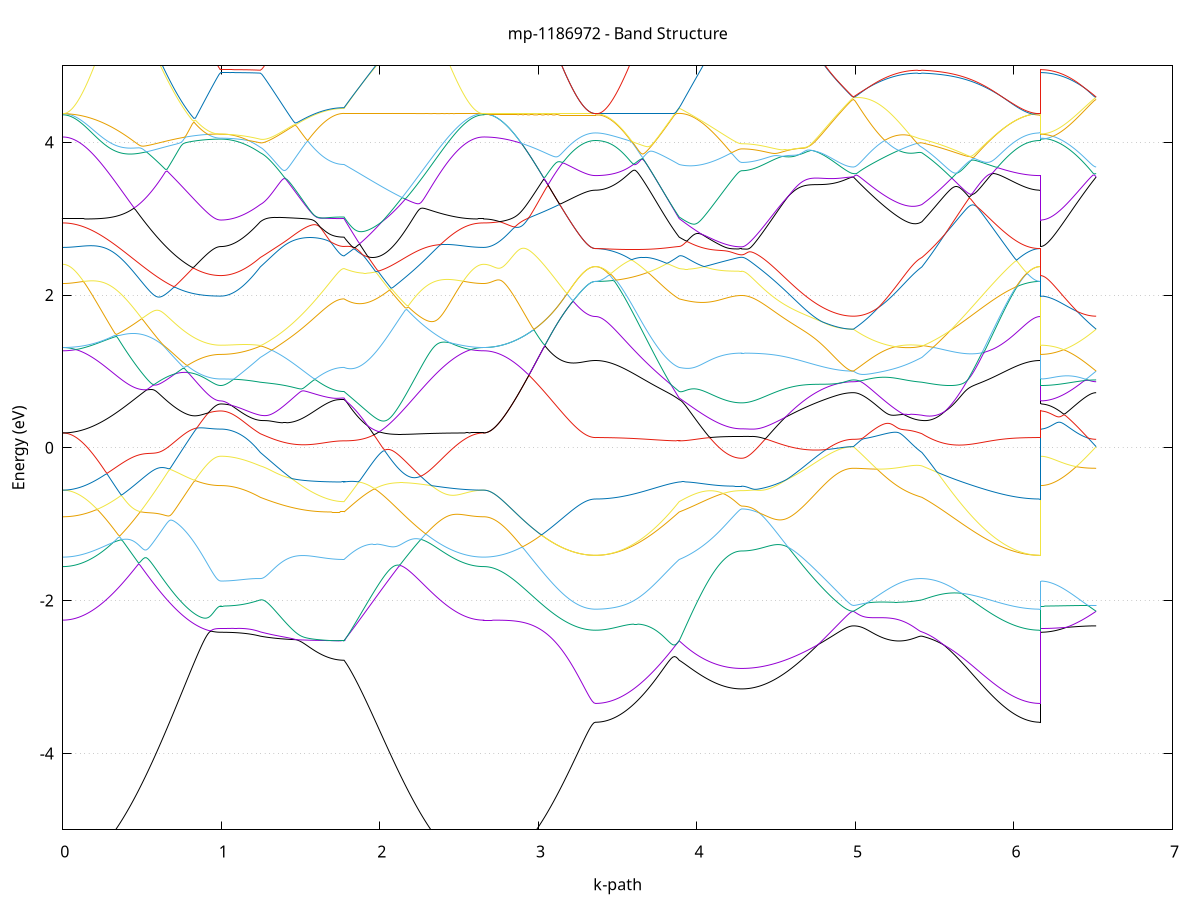 set title 'mp-1186972 - Band Structure'
set xlabel 'k-path'
set ylabel 'Energy (eV)'
set grid y
set yrange [-5:5]
set terminal png size 800,600
set output 'mp-1186972_bands_gnuplot.png'
plot '-' using 1:2 with lines notitle, '-' using 1:2 with lines notitle, '-' using 1:2 with lines notitle, '-' using 1:2 with lines notitle, '-' using 1:2 with lines notitle, '-' using 1:2 with lines notitle, '-' using 1:2 with lines notitle, '-' using 1:2 with lines notitle, '-' using 1:2 with lines notitle, '-' using 1:2 with lines notitle, '-' using 1:2 with lines notitle, '-' using 1:2 with lines notitle, '-' using 1:2 with lines notitle, '-' using 1:2 with lines notitle, '-' using 1:2 with lines notitle, '-' using 1:2 with lines notitle, '-' using 1:2 with lines notitle, '-' using 1:2 with lines notitle, '-' using 1:2 with lines notitle, '-' using 1:2 with lines notitle, '-' using 1:2 with lines notitle, '-' using 1:2 with lines notitle, '-' using 1:2 with lines notitle, '-' using 1:2 with lines notitle, '-' using 1:2 with lines notitle, '-' using 1:2 with lines notitle, '-' using 1:2 with lines notitle, '-' using 1:2 with lines notitle, '-' using 1:2 with lines notitle, '-' using 1:2 with lines notitle, '-' using 1:2 with lines notitle, '-' using 1:2 with lines notitle, '-' using 1:2 with lines notitle, '-' using 1:2 with lines notitle, '-' using 1:2 with lines notitle, '-' using 1:2 with lines notitle, '-' using 1:2 with lines notitle, '-' using 1:2 with lines notitle, '-' using 1:2 with lines notitle, '-' using 1:2 with lines notitle, '-' using 1:2 with lines notitle, '-' using 1:2 with lines notitle, '-' using 1:2 with lines notitle, '-' using 1:2 with lines notitle, '-' using 1:2 with lines notitle, '-' using 1:2 with lines notitle, '-' using 1:2 with lines notitle, '-' using 1:2 with lines notitle, '-' using 1:2 with lines notitle, '-' using 1:2 with lines notitle, '-' using 1:2 with lines notitle, '-' using 1:2 with lines notitle, '-' using 1:2 with lines notitle, '-' using 1:2 with lines notitle, '-' using 1:2 with lines notitle, '-' using 1:2 with lines notitle, '-' using 1:2 with lines notitle, '-' using 1:2 with lines notitle, '-' using 1:2 with lines notitle, '-' using 1:2 with lines notitle, '-' using 1:2 with lines notitle, '-' using 1:2 with lines notitle, '-' using 1:2 with lines notitle, '-' using 1:2 with lines notitle
0.000000 -49.334705
0.009964 -49.334705
0.019927 -49.334705
0.029891 -49.334705
0.039855 -49.334605
0.049818 -49.334605
0.059782 -49.334505
0.069746 -49.334405
0.079709 -49.334305
0.089673 -49.334105
0.099637 -49.334005
0.109601 -49.333805
0.119564 -49.333605
0.129528 -49.333505
0.139492 -49.333305
0.149455 -49.333005
0.159419 -49.332805
0.169383 -49.332605
0.179346 -49.332305
0.189310 -49.332005
0.199274 -49.331705
0.209237 -49.331505
0.219201 -49.331105
0.229165 -49.330805
0.239128 -49.330505
0.249092 -49.330105
0.259056 -49.329805
0.269019 -49.329405
0.278983 -49.329005
0.288947 -49.328705
0.298911 -49.328305
0.308874 -49.327905
0.318838 -49.327405
0.328802 -49.327005
0.338765 -49.326605
0.348729 -49.326105
0.358693 -49.325705
0.368656 -49.325205
0.378620 -49.324805
0.388584 -49.324305
0.398547 -49.323805
0.408511 -49.323405
0.418475 -49.322905
0.428438 -49.322405
0.438402 -49.321905
0.448366 -49.321405
0.458330 -49.320905
0.468293 -49.320405
0.478257 -49.319905
0.488221 -49.319405
0.498184 -49.318905
0.508148 -49.318405
0.518112 -49.317905
0.528075 -49.317405
0.538039 -49.316905
0.548003 -49.316405
0.557966 -49.315905
0.567930 -49.315405
0.577894 -49.314905
0.587857 -49.314405
0.597821 -49.313905
0.607785 -49.313505
0.617748 -49.313005
0.627712 -49.312505
0.637676 -49.312005
0.647640 -49.311605
0.657603 -49.311105
0.667567 -49.310705
0.677531 -49.310205
0.687494 -49.309805
0.697458 -49.309405
0.707422 -49.309005
0.717385 -49.308605
0.727349 -49.308205
0.737313 -49.307805
0.747276 -49.307405
0.757240 -49.307105
0.767204 -49.306705
0.777167 -49.306405
0.787131 -49.306105
0.797095 -49.305705
0.807058 -49.305405
0.817022 -49.305205
0.826986 -49.304905
0.836950 -49.304605
0.846913 -49.304405
0.856877 -49.304205
0.866841 -49.303905
0.876804 -49.303705
0.886768 -49.303605
0.896732 -49.303405
0.906695 -49.303205
0.916659 -49.303105
0.926623 -49.303005
0.936586 -49.302905
0.946550 -49.302805
0.956514 -49.302705
0.966477 -49.302605
0.976441 -49.302605
0.986405 -49.302605
0.996369 -49.302605
0.996369 -49.302605
1.006350 -49.302605
1.016332 -49.302605
1.026314 -49.302605
1.036295 -49.302605
1.046277 -49.302605
1.056259 -49.302605
1.066240 -49.302605
1.076222 -49.302605
1.086204 -49.302605
1.096185 -49.302605
1.106167 -49.302605
1.116149 -49.302605
1.126130 -49.302605
1.136112 -49.302605
1.146094 -49.302605
1.156076 -49.302605
1.166057 -49.302605
1.176039 -49.302605
1.186021 -49.302605
1.196002 -49.302605
1.205984 -49.302605
1.215966 -49.302605
1.225947 -49.302605
1.235929 -49.302705
1.245911 -49.302705
1.245911 -49.302705
1.255875 -49.302705
1.265838 -49.302705
1.275802 -49.302705
1.285766 -49.302705
1.295730 -49.302805
1.305694 -49.302805
1.315658 -49.302805
1.325622 -49.302905
1.335586 -49.302905
1.345550 -49.303005
1.355513 -49.303105
1.365477 -49.303105
1.375441 -49.303205
1.385405 -49.303305
1.395369 -49.303305
1.405333 -49.303405
1.415297 -49.303505
1.425261 -49.303605
1.435225 -49.303605
1.445188 -49.303705
1.455152 -49.303805
1.465116 -49.303905
1.475080 -49.303905
1.485044 -49.304005
1.495008 -49.304105
1.504972 -49.304205
1.514936 -49.304305
1.524900 -49.304305
1.534863 -49.304405
1.544827 -49.304505
1.554791 -49.304605
1.564755 -49.304605
1.574719 -49.304705
1.584683 -49.304805
1.594647 -49.304805
1.604611 -49.304905
1.614575 -49.305005
1.624538 -49.305005
1.634502 -49.305105
1.644466 -49.305105
1.654430 -49.305205
1.664394 -49.305205
1.674358 -49.305305
1.684322 -49.305305
1.694286 -49.305305
1.704249 -49.305405
1.714213 -49.305405
1.724177 -49.305405
1.734141 -49.305405
1.744105 -49.305405
1.754069 -49.305405
1.764033 -49.305405
1.773997 -49.305405
1.773997 -49.305405
1.783895 -49.305605
1.793794 -49.305805
1.803693 -49.306005
1.813592 -49.306205
1.823491 -49.306505
1.833389 -49.306705
1.843288 -49.306905
1.853187 -49.307205
1.863086 -49.307405
1.872985 -49.307705
1.882883 -49.308005
1.892782 -49.308305
1.902681 -49.308605
1.912580 -49.308905
1.922478 -49.309205
1.932377 -49.309605
1.942276 -49.309905
1.952175 -49.310305
1.962074 -49.310605
1.971972 -49.311005
1.981871 -49.311405
1.991770 -49.311805
2.001669 -49.312105
2.011568 -49.312505
2.021466 -49.313005
2.031365 -49.313405
2.041264 -49.313805
2.051163 -49.314205
2.061061 -49.314705
2.070960 -49.315105
2.080859 -49.315605
2.090758 -49.316005
2.100657 -49.316505
2.110555 -49.317005
2.120454 -49.317405
2.130353 -49.317905
2.140252 -49.318405
2.150151 -49.318805
2.160049 -49.319305
2.169948 -49.319805
2.179847 -49.320305
2.189746 -49.320805
2.199644 -49.321205
2.209543 -49.321705
2.219442 -49.322205
2.229341 -49.322705
2.239240 -49.323105
2.249138 -49.323605
2.259037 -49.324105
2.268936 -49.324505
2.278835 -49.325005
2.288734 -49.325405
2.298632 -49.325905
2.308531 -49.326305
2.318430 -49.326705
2.328329 -49.327105
2.338227 -49.327605
2.348126 -49.328005
2.358025 -49.328405
2.367924 -49.328805
2.377823 -49.329105
2.387721 -49.329505
2.397620 -49.329905
2.407519 -49.330205
2.417418 -49.330505
2.427317 -49.330905
2.437215 -49.331205
2.447114 -49.331505
2.457013 -49.331805
2.466912 -49.332105
2.476810 -49.332305
2.486709 -49.332605
2.496608 -49.332805
2.506507 -49.333105
2.516406 -49.333305
2.526304 -49.333505
2.536203 -49.333705
2.546102 -49.333805
2.556001 -49.334005
2.565900 -49.334105
2.575798 -49.334305
2.585697 -49.334405
2.595596 -49.334505
2.605495 -49.334605
2.615393 -49.334605
2.625292 -49.334705
2.635191 -49.334705
2.645090 -49.334705
2.654989 -49.334705
2.654989 -49.334705
2.664921 -49.334705
2.674853 -49.334705
2.684785 -49.334705
2.694717 -49.334605
2.704649 -49.334505
2.714581 -49.334405
2.724513 -49.334305
2.734445 -49.334105
2.744377 -49.333905
2.754309 -49.333705
2.764241 -49.333505
2.774173 -49.333305
2.784105 -49.333105
2.794037 -49.332805
2.803969 -49.332505
2.813901 -49.332205
2.823833 -49.331905
2.833765 -49.331505
2.843697 -49.331205
2.853629 -49.330805
2.863562 -49.330405
2.873494 -49.330005
2.883426 -49.329605
2.893358 -49.329105
2.903290 -49.328605
2.913222 -49.328205
2.923154 -49.327705
2.933086 -49.327205
2.943018 -49.326605
2.952950 -49.326105
2.962882 -49.325505
2.972814 -49.325005
2.982746 -49.324405
2.992678 -49.323805
3.002610 -49.323205
3.012542 -49.322605
3.022474 -49.322005
3.032406 -49.321305
3.042338 -49.320705
3.052270 -49.320005
3.062202 -49.319305
3.072134 -49.318705
3.082066 -49.318005
3.091999 -49.317305
3.101931 -49.316605
3.111863 -49.315905
3.121795 -49.315205
3.131727 -49.314505
3.141659 -49.313805
3.151591 -49.313105
3.161523 -49.312405
3.171455 -49.311705
3.181387 -49.311005
3.191319 -49.310305
3.201251 -49.309705
3.211183 -49.309005
3.221115 -49.308405
3.231047 -49.307805
3.240979 -49.307205
3.250911 -49.306605
3.260843 -49.306005
3.270775 -49.305505
3.280707 -49.305005
3.290639 -49.304605
3.300571 -49.304205
3.310504 -49.303905
3.320436 -49.303605
3.330368 -49.303405
3.340300 -49.303205
3.350232 -49.303105
3.360164 -49.303105
3.360164 -49.303105
3.370128 -49.303105
3.380092 -49.303105
3.390055 -49.303105
3.400019 -49.303105
3.409983 -49.303105
3.419947 -49.303105
3.429911 -49.303105
3.439875 -49.303105
3.449839 -49.303105
3.459803 -49.303105
3.469766 -49.303105
3.479730 -49.303105
3.489694 -49.303105
3.499658 -49.303105
3.509622 -49.303105
3.519586 -49.303105
3.529550 -49.303105
3.539514 -49.303105
3.549478 -49.303105
3.559441 -49.303105
3.569405 -49.303105
3.579369 -49.303105
3.589333 -49.303105
3.599297 -49.303105
3.609261 -49.303205
3.619225 -49.303205
3.629189 -49.303205
3.639153 -49.303205
3.649116 -49.303205
3.659080 -49.303305
3.669044 -49.303305
3.679008 -49.303405
3.688972 -49.303405
3.698936 -49.303405
3.708900 -49.303505
3.718864 -49.303505
3.728828 -49.303605
3.738791 -49.303705
3.748755 -49.303705
3.758719 -49.303805
3.768683 -49.303905
3.778647 -49.304005
3.788611 -49.304105
3.798575 -49.304205
3.808539 -49.304305
3.818503 -49.304405
3.828466 -49.304505
3.838430 -49.304705
3.848394 -49.304805
3.858358 -49.305005
3.868322 -49.305105
3.878286 -49.305305
3.888250 -49.305405
3.888250 -49.305405
3.898107 -49.305505
3.907963 -49.305605
3.917820 -49.305705
3.927677 -49.305905
3.937534 -49.306005
3.947391 -49.306105
3.957248 -49.306305
3.967105 -49.306405
3.976962 -49.306605
3.986819 -49.306805
3.996676 -49.306905
4.006533 -49.307105
4.016389 -49.307305
4.026246 -49.307405
4.036103 -49.307605
4.045960 -49.307805
4.055817 -49.307905
4.065674 -49.308105
4.075531 -49.308305
4.085388 -49.308405
4.095245 -49.308605
4.105102 -49.308705
4.114958 -49.308905
4.124815 -49.309005
4.134672 -49.309105
4.144529 -49.309305
4.154386 -49.309405
4.164243 -49.309505
4.174100 -49.309605
4.183957 -49.309705
4.193814 -49.309805
4.203671 -49.309905
4.213527 -49.309905
4.223384 -49.310005
4.233241 -49.310105
4.243098 -49.310105
4.252955 -49.310105
4.262812 -49.310205
4.272669 -49.310205
4.282526 -49.310205
4.282526 -49.310205
4.292449 -49.310205
4.302372 -49.310205
4.312295 -49.310205
4.322218 -49.310105
4.332141 -49.310105
4.342064 -49.310105
4.351987 -49.310005
4.361910 -49.310005
4.371834 -49.309905
4.381757 -49.309905
4.391680 -49.309805
4.401603 -49.309705
4.411526 -49.309605
4.421449 -49.309505
4.431372 -49.309405
4.441295 -49.309305
4.451218 -49.309205
4.461141 -49.309105
4.471064 -49.309005
4.480987 -49.308905
4.490911 -49.308805
4.500834 -49.308605
4.510757 -49.308505
4.520680 -49.308405
4.530603 -49.308205
4.540526 -49.308105
4.550449 -49.307905
4.560372 -49.307805
4.570295 -49.307605
4.580218 -49.307505
4.590141 -49.307305
4.600064 -49.307205
4.609988 -49.307005
4.619911 -49.306805
4.629834 -49.306705
4.639757 -49.306505
4.649680 -49.306305
4.659603 -49.306205
4.669526 -49.306005
4.679449 -49.305805
4.689372 -49.305705
4.699295 -49.305505
4.709218 -49.305305
4.719141 -49.305205
4.729065 -49.305005
4.738988 -49.304805
4.748911 -49.304705
4.758834 -49.304505
4.768757 -49.304405
4.778680 -49.304205
4.788603 -49.304105
4.798526 -49.304005
4.808449 -49.303805
4.818372 -49.303705
4.828295 -49.303605
4.838218 -49.303505
4.848142 -49.303305
4.858065 -49.303205
4.867988 -49.303105
4.877911 -49.303105
4.887834 -49.303005
4.897757 -49.302905
4.907680 -49.302805
4.917603 -49.302805
4.927526 -49.302705
4.937449 -49.302705
4.947372 -49.302605
4.957295 -49.302605
4.967219 -49.302605
4.977142 -49.302605
4.987065 -49.302605
4.987065 -49.302605
4.996882 -49.302605
5.006699 -49.302605
5.016517 -49.302605
5.026334 -49.302605
5.036151 -49.302605
5.045968 -49.302605
5.055786 -49.302605
5.065603 -49.302605
5.075420 -49.302605
5.085237 -49.302705
5.095055 -49.302705
5.104872 -49.302705
5.114689 -49.302705
5.124507 -49.302705
5.134324 -49.302705
5.144141 -49.302705
5.153958 -49.302705
5.163776 -49.302705
5.173593 -49.302805
5.183410 -49.302805
5.193227 -49.302805
5.203045 -49.302805
5.212862 -49.302805
5.222679 -49.302805
5.232496 -49.302805
5.242314 -49.302805
5.252131 -49.302805
5.261948 -49.302805
5.271766 -49.302805
5.281583 -49.302805
5.291400 -49.302705
5.301217 -49.302705
5.311035 -49.302705
5.320852 -49.302705
5.330669 -49.302705
5.340486 -49.302705
5.350304 -49.302705
5.360121 -49.302705
5.369938 -49.302705
5.379756 -49.302705
5.389573 -49.302705
5.399390 -49.302705
5.409207 -49.302705
5.419025 -49.302705
5.419025 -49.302705
5.428982 -49.302705
5.438940 -49.302705
5.448898 -49.302705
5.458855 -49.302705
5.468813 -49.302705
5.478771 -49.302705
5.488728 -49.302705
5.498686 -49.302705
5.508644 -49.302705
5.518601 -49.302705
5.528559 -49.302805
5.538517 -49.302805
5.548474 -49.302805
5.558432 -49.302805
5.568390 -49.302805
5.578348 -49.302805
5.588305 -49.302805
5.598263 -49.302805
5.608221 -49.302805
5.618178 -49.302805
5.628136 -49.302805
5.638094 -49.302805
5.648051 -49.302905
5.658009 -49.302905
5.667967 -49.302905
5.677924 -49.302905
5.687882 -49.302905
5.697840 -49.302905
5.707797 -49.302905
5.717755 -49.302905
5.727713 -49.302905
5.737670 -49.302905
5.747628 -49.302905
5.757586 -49.302905
5.767544 -49.302905
5.777501 -49.302905
5.787459 -49.303005
5.797417 -49.303005
5.807374 -49.303005
5.817332 -49.303005
5.827290 -49.303005
5.837247 -49.303005
5.847205 -49.303005
5.857163 -49.303005
5.867120 -49.303005
5.877078 -49.303005
5.887036 -49.303005
5.896993 -49.303005
5.906951 -49.303005
5.916909 -49.303005
5.926866 -49.303005
5.936824 -49.303005
5.946782 -49.303005
5.956740 -49.303005
5.966697 -49.303005
5.976655 -49.303005
5.986613 -49.303005
5.996570 -49.303005
6.006528 -49.303005
6.016486 -49.303005
6.026443 -49.303105
6.036401 -49.303105
6.046359 -49.303105
6.056316 -49.303105
6.066274 -49.303105
6.076232 -49.303105
6.086189 -49.303105
6.096147 -49.303105
6.106105 -49.303105
6.116062 -49.303105
6.126020 -49.303105
6.135978 -49.303105
6.145936 -49.303105
6.155893 -49.303105
6.165851 -49.303105
6.165851 -49.302605
6.175645 -49.302605
6.185439 -49.302605
6.195233 -49.302605
6.205027 -49.302605
6.214821 -49.302605
6.224615 -49.302605
6.234410 -49.302605
6.244204 -49.302605
6.253998 -49.302605
6.263792 -49.302605
6.273586 -49.302605
6.283380 -49.302605
6.293174 -49.302605
6.302968 -49.302605
6.312762 -49.302605
6.322556 -49.302605
6.332351 -49.302605
6.342145 -49.302605
6.351939 -49.302605
6.361733 -49.302605
6.371527 -49.302605
6.381321 -49.302605
6.391115 -49.302605
6.400909 -49.302605
6.410703 -49.302605
6.420497 -49.302605
6.430292 -49.302605
6.440086 -49.302605
6.449880 -49.302605
6.459674 -49.302605
6.469468 -49.302605
6.479262 -49.302605
6.489056 -49.302605
6.498850 -49.302605
6.508644 -49.302605
6.518438 -49.302605
e
0.000000 -49.243305
0.009964 -49.243305
0.019927 -49.243305
0.029891 -49.243305
0.039855 -49.243305
0.049818 -49.243305
0.059782 -49.243305
0.069746 -49.243305
0.079709 -49.243305
0.089673 -49.243305
0.099637 -49.243305
0.109601 -49.243305
0.119564 -49.243305
0.129528 -49.243305
0.139492 -49.243305
0.149455 -49.243305
0.159419 -49.243305
0.169383 -49.243305
0.179346 -49.243305
0.189310 -49.243305
0.199274 -49.243305
0.209237 -49.243305
0.219201 -49.243305
0.229165 -49.243405
0.239128 -49.243405
0.249092 -49.243405
0.259056 -49.243405
0.269019 -49.243405
0.278983 -49.243405
0.288947 -49.243405
0.298911 -49.243405
0.308874 -49.243405
0.318838 -49.243405
0.328802 -49.243405
0.338765 -49.243405
0.348729 -49.243405
0.358693 -49.243405
0.368656 -49.243405
0.378620 -49.243405
0.388584 -49.243505
0.398547 -49.243505
0.408511 -49.243505
0.418475 -49.243505
0.428438 -49.243505
0.438402 -49.243505
0.448366 -49.243505
0.458330 -49.243505
0.468293 -49.243505
0.478257 -49.243505
0.488221 -49.243605
0.498184 -49.243605
0.508148 -49.243605
0.518112 -49.243605
0.528075 -49.243605
0.538039 -49.243605
0.548003 -49.243605
0.557966 -49.243705
0.567930 -49.243705
0.577894 -49.243705
0.587857 -49.243705
0.597821 -49.243705
0.607785 -49.243705
0.617748 -49.243805
0.627712 -49.243805
0.637676 -49.243805
0.647640 -49.243805
0.657603 -49.243805
0.667567 -49.243805
0.677531 -49.243905
0.687494 -49.243905
0.697458 -49.243905
0.707422 -49.243905
0.717385 -49.243905
0.727349 -49.243905
0.737313 -49.244005
0.747276 -49.244005
0.757240 -49.244005
0.767204 -49.244005
0.777167 -49.244005
0.787131 -49.244005
0.797095 -49.244105
0.807058 -49.244105
0.817022 -49.244105
0.826986 -49.244105
0.836950 -49.244105
0.846913 -49.244105
0.856877 -49.244105
0.866841 -49.244105
0.876804 -49.244205
0.886768 -49.244205
0.896732 -49.244205
0.906695 -49.244205
0.916659 -49.244205
0.926623 -49.244205
0.936586 -49.244205
0.946550 -49.244205
0.956514 -49.244205
0.966477 -49.244205
0.976441 -49.244205
0.986405 -49.244205
0.996369 -49.244205
0.996369 -49.244205
1.006350 -49.244205
1.016332 -49.244205
1.026314 -49.244205
1.036295 -49.244105
1.046277 -49.244005
1.056259 -49.244105
1.066240 -49.244205
1.076222 -49.244305
1.086204 -49.244505
1.096185 -49.244605
1.106167 -49.244805
1.116149 -49.245005
1.126130 -49.245105
1.136112 -49.245305
1.146094 -49.245605
1.156076 -49.245805
1.166057 -49.246005
1.176039 -49.246305
1.186021 -49.246605
1.196002 -49.246905
1.205984 -49.247205
1.215966 -49.247505
1.225947 -49.247805
1.235929 -49.248105
1.245911 -49.248505
1.245911 -49.248505
1.255875 -49.248705
1.265838 -49.249005
1.275802 -49.249205
1.285766 -49.249505
1.295730 -49.249705
1.305694 -49.249905
1.315658 -49.250205
1.325622 -49.250405
1.335586 -49.250605
1.345550 -49.250805
1.355513 -49.251105
1.365477 -49.251305
1.375441 -49.251505
1.385405 -49.251705
1.395369 -49.251905
1.405333 -49.252105
1.415297 -49.252305
1.425261 -49.252505
1.435225 -49.252705
1.445188 -49.252905
1.455152 -49.253105
1.465116 -49.253205
1.475080 -49.253405
1.485044 -49.253605
1.495008 -49.253705
1.504972 -49.253905
1.514936 -49.254005
1.524900 -49.254205
1.534863 -49.254305
1.544827 -49.254505
1.554791 -49.254605
1.564755 -49.254705
1.574719 -49.254905
1.584683 -49.255005
1.594647 -49.255105
1.604611 -49.255205
1.614575 -49.255305
1.624538 -49.255405
1.634502 -49.255505
1.644466 -49.255605
1.654430 -49.255605
1.664394 -49.255705
1.674358 -49.255805
1.684322 -49.255805
1.694286 -49.255905
1.704249 -49.255905
1.714213 -49.256005
1.724177 -49.256005
1.734141 -49.256005
1.744105 -49.256005
1.754069 -49.256105
1.764033 -49.256105
1.773997 -49.256105
1.773997 -49.256105
1.783895 -49.255405
1.793794 -49.254805
1.803693 -49.254105
1.813592 -49.253505
1.823491 -49.252805
1.833389 -49.252205
1.843288 -49.251505
1.853187 -49.250905
1.863086 -49.250205
1.872985 -49.249505
1.882883 -49.248805
1.892782 -49.248205
1.902681 -49.247505
1.912580 -49.246805
1.922478 -49.246105
1.932377 -49.245405
1.942276 -49.244805
1.952175 -49.244105
1.962074 -49.243405
1.971972 -49.242705
1.981871 -49.242005
1.991770 -49.241405
2.001669 -49.240705
2.011568 -49.240005
2.021466 -49.239305
2.031365 -49.239405
2.041264 -49.239605
2.051163 -49.239905
2.061061 -49.240105
2.070960 -49.240305
2.080859 -49.240505
2.090758 -49.240705
2.100657 -49.240905
2.110555 -49.241005
2.120454 -49.241205
2.130353 -49.241405
2.140252 -49.241505
2.150151 -49.241605
2.160049 -49.241805
2.169948 -49.241905
2.179847 -49.242005
2.189746 -49.242105
2.199644 -49.242205
2.209543 -49.242305
2.219442 -49.242405
2.229341 -49.242505
2.239240 -49.242605
2.249138 -49.242705
2.259037 -49.242705
2.268936 -49.242805
2.278835 -49.242805
2.288734 -49.242905
2.298632 -49.242905
2.308531 -49.243005
2.318430 -49.243005
2.328329 -49.243105
2.338227 -49.243105
2.348126 -49.243105
2.358025 -49.243205
2.367924 -49.243205
2.377823 -49.243205
2.387721 -49.243205
2.397620 -49.243205
2.407519 -49.243205
2.417418 -49.243305
2.427317 -49.243305
2.437215 -49.243305
2.447114 -49.243305
2.457013 -49.243305
2.466912 -49.243305
2.476810 -49.243305
2.486709 -49.243305
2.496608 -49.243305
2.506507 -49.243305
2.516406 -49.243305
2.526304 -49.243305
2.536203 -49.243305
2.546102 -49.243305
2.556001 -49.243305
2.565900 -49.243305
2.575798 -49.243305
2.585697 -49.243305
2.595596 -49.243305
2.605495 -49.243305
2.615393 -49.243305
2.625292 -49.243305
2.635191 -49.243305
2.645090 -49.243305
2.654989 -49.243305
2.654989 -49.243305
2.664921 -49.243305
2.674853 -49.243305
2.684785 -49.243405
2.694717 -49.243505
2.704649 -49.243605
2.714581 -49.243705
2.724513 -49.243805
2.734445 -49.244005
2.744377 -49.244105
2.754309 -49.244305
2.764241 -49.244505
2.774173 -49.244805
2.784105 -49.245005
2.794037 -49.245305
2.803969 -49.245605
2.813901 -49.245905
2.823833 -49.246205
2.833765 -49.246605
2.843697 -49.246905
2.853629 -49.247305
2.863562 -49.247705
2.873494 -49.248105
2.883426 -49.248605
2.893358 -49.249005
2.903290 -49.249505
2.913222 -49.250005
2.923154 -49.250505
2.933086 -49.251005
2.943018 -49.251505
2.952950 -49.252105
2.962882 -49.252605
2.972814 -49.253205
2.982746 -49.253805
2.992678 -49.254405
3.002610 -49.255005
3.012542 -49.255605
3.022474 -49.256305
3.032406 -49.256905
3.042338 -49.257605
3.052270 -49.258205
3.062202 -49.258905
3.072134 -49.259605
3.082066 -49.260305
3.091999 -49.261005
3.101931 -49.261705
3.111863 -49.262405
3.121795 -49.263105
3.131727 -49.263805
3.141659 -49.264505
3.151591 -49.265205
3.161523 -49.265905
3.171455 -49.266605
3.181387 -49.267305
3.191319 -49.268005
3.201251 -49.268705
3.211183 -49.269305
3.221115 -49.270005
3.231047 -49.270605
3.240979 -49.271205
3.250911 -49.271805
3.260843 -49.272305
3.270775 -49.272805
3.280707 -49.273305
3.290639 -49.273805
3.300571 -49.274205
3.310504 -49.274505
3.320436 -49.274805
3.330368 -49.275005
3.340300 -49.275205
3.350232 -49.275305
3.360164 -49.275305
3.360164 -49.275305
3.370128 -49.275305
3.380092 -49.275305
3.390055 -49.275205
3.400019 -49.275205
3.409983 -49.275105
3.419947 -49.275005
3.429911 -49.274905
3.439875 -49.274805
3.449839 -49.274705
3.459803 -49.274505
3.469766 -49.274405
3.479730 -49.274205
3.489694 -49.274005
3.499658 -49.273805
3.509622 -49.273605
3.519586 -49.273405
3.529550 -49.273105
3.539514 -49.272805
3.549478 -49.272605
3.559441 -49.272305
3.569405 -49.272005
3.579369 -49.271605
3.589333 -49.271305
3.599297 -49.271005
3.609261 -49.270605
3.619225 -49.270205
3.629189 -49.269805
3.639153 -49.269405
3.649116 -49.269005
3.659080 -49.268605
3.669044 -49.268205
3.679008 -49.267705
3.688972 -49.267305
3.698936 -49.266805
3.708900 -49.266305
3.718864 -49.265805
3.728828 -49.265305
3.738791 -49.264805
3.748755 -49.264305
3.758719 -49.263805
3.768683 -49.263205
3.778647 -49.262705
3.788611 -49.262105
3.798575 -49.261505
3.808539 -49.261005
3.818503 -49.260405
3.828466 -49.259805
3.838430 -49.259205
3.848394 -49.258605
3.858358 -49.258005
3.868322 -49.257305
3.878286 -49.256705
3.888250 -49.256105
3.888250 -49.256105
3.898107 -49.255805
3.907963 -49.255505
3.917820 -49.255205
3.927677 -49.254805
3.937534 -49.254505
3.947391 -49.254205
3.957248 -49.253805
3.967105 -49.253505
3.976962 -49.253105
3.986819 -49.252705
3.996676 -49.252405
4.006533 -49.252005
4.016389 -49.251605
4.026246 -49.251205
4.036103 -49.250805
4.045960 -49.250505
4.055817 -49.250105
4.065674 -49.249705
4.075531 -49.249405
4.085388 -49.249005
4.095245 -49.248605
4.105102 -49.248305
4.114958 -49.247905
4.124815 -49.247605
4.134672 -49.247305
4.144529 -49.246905
4.154386 -49.246605
4.164243 -49.246305
4.174100 -49.246005
4.183957 -49.245805
4.193814 -49.245505
4.203671 -49.245305
4.213527 -49.245005
4.223384 -49.244905
4.233241 -49.244705
4.243098 -49.244505
4.252955 -49.244405
4.262812 -49.244305
4.272669 -49.244305
4.282526 -49.244305
4.282526 -49.244305
4.292449 -49.244305
4.302372 -49.244305
4.312295 -49.244305
4.322218 -49.244305
4.332141 -49.244305
4.342064 -49.244305
4.351987 -49.244305
4.361910 -49.244305
4.371834 -49.244305
4.381757 -49.244305
4.391680 -49.244305
4.401603 -49.244305
4.411526 -49.244305
4.421449 -49.244305
4.431372 -49.244305
4.441295 -49.244305
4.451218 -49.244205
4.461141 -49.244205
4.471064 -49.244205
4.480987 -49.244205
4.490911 -49.244205
4.500834 -49.244205
4.510757 -49.244205
4.520680 -49.244205
4.530603 -49.244205
4.540526 -49.244205
4.550449 -49.244205
4.560372 -49.244205
4.570295 -49.244205
4.580218 -49.244205
4.590141 -49.244205
4.600064 -49.244205
4.609988 -49.244205
4.619911 -49.244205
4.629834 -49.244205
4.639757 -49.244205
4.649680 -49.244105
4.659603 -49.244105
4.669526 -49.244105
4.679449 -49.244105
4.689372 -49.244105
4.699295 -49.244105
4.709218 -49.244105
4.719141 -49.244105
4.729065 -49.244105
4.738988 -49.244105
4.748911 -49.244105
4.758834 -49.244105
4.768757 -49.244105
4.778680 -49.244105
4.788603 -49.244105
4.798526 -49.244105
4.808449 -49.244105
4.818372 -49.244105
4.828295 -49.244105
4.838218 -49.244105
4.848142 -49.244105
4.858065 -49.244105
4.867988 -49.244005
4.877911 -49.244005
4.887834 -49.244005
4.897757 -49.244005
4.907680 -49.244005
4.917603 -49.244005
4.927526 -49.244005
4.937449 -49.244005
4.947372 -49.244005
4.957295 -49.244005
4.967219 -49.244005
4.977142 -49.244005
4.987065 -49.244005
4.987065 -49.244005
4.996882 -49.244005
5.006699 -49.244005
5.016517 -49.244005
5.026334 -49.244005
5.036151 -49.244005
5.045968 -49.244005
5.055786 -49.244105
5.065603 -49.244105
5.075420 -49.244105
5.085237 -49.244105
5.095055 -49.244205
5.104872 -49.244205
5.114689 -49.244205
5.124507 -49.244305
5.134324 -49.244405
5.144141 -49.244405
5.153958 -49.244505
5.163776 -49.244605
5.173593 -49.244605
5.183410 -49.244705
5.193227 -49.244805
5.203045 -49.244905
5.212862 -49.245005
5.222679 -49.245105
5.232496 -49.245305
5.242314 -49.245405
5.252131 -49.245505
5.261948 -49.245605
5.271766 -49.245805
5.281583 -49.245905
5.291400 -49.246105
5.301217 -49.246205
5.311035 -49.246405
5.320852 -49.246605
5.330669 -49.246805
5.340486 -49.246905
5.350304 -49.247105
5.360121 -49.247305
5.369938 -49.247505
5.379756 -49.247705
5.389573 -49.247905
5.399390 -49.248105
5.409207 -49.248305
5.419025 -49.248505
5.419025 -49.248505
5.428982 -49.248805
5.438940 -49.249205
5.448898 -49.249605
5.458855 -49.250005
5.468813 -49.250405
5.478771 -49.250805
5.488728 -49.251205
5.498686 -49.251605
5.508644 -49.252005
5.518601 -49.252505
5.528559 -49.252905
5.538517 -49.253405
5.548474 -49.253805
5.558432 -49.254305
5.568390 -49.254805
5.578348 -49.255205
5.588305 -49.255705
5.598263 -49.256205
5.608221 -49.256705
5.618178 -49.257205
5.628136 -49.257705
5.638094 -49.258105
5.648051 -49.258605
5.658009 -49.259105
5.667967 -49.259605
5.677924 -49.260105
5.687882 -49.260605
5.697840 -49.261105
5.707797 -49.261605
5.717755 -49.262105
5.727713 -49.262605
5.737670 -49.263105
5.747628 -49.263505
5.757586 -49.264005
5.767544 -49.264505
5.777501 -49.264905
5.787459 -49.265405
5.797417 -49.265905
5.807374 -49.266305
5.817332 -49.266805
5.827290 -49.267205
5.837247 -49.267605
5.847205 -49.268005
5.857163 -49.268405
5.867120 -49.268905
5.877078 -49.269205
5.887036 -49.269605
5.896993 -49.270005
5.906951 -49.270405
5.916909 -49.270705
5.926866 -49.271105
5.936824 -49.271405
5.946782 -49.271705
5.956740 -49.272005
5.966697 -49.272305
5.976655 -49.272605
5.986613 -49.272905
5.996570 -49.273105
6.006528 -49.273405
6.016486 -49.273605
6.026443 -49.273805
6.036401 -49.274005
6.046359 -49.274205
6.056316 -49.274405
6.066274 -49.274505
6.076232 -49.274705
6.086189 -49.274805
6.096147 -49.274905
6.106105 -49.275005
6.116062 -49.275105
6.126020 -49.275205
6.135978 -49.275205
6.145936 -49.275305
6.155893 -49.275305
6.165851 -49.275305
6.165851 -49.244205
6.175645 -49.244205
6.185439 -49.244205
6.195233 -49.244205
6.205027 -49.244205
6.214821 -49.244205
6.224615 -49.244205
6.234410 -49.244205
6.244204 -49.244205
6.253998 -49.244205
6.263792 -49.244205
6.273586 -49.244205
6.283380 -49.244205
6.293174 -49.244205
6.302968 -49.244205
6.312762 -49.244205
6.322556 -49.244205
6.332351 -49.244205
6.342145 -49.244205
6.351939 -49.244205
6.361733 -49.244205
6.371527 -49.244105
6.381321 -49.244105
6.391115 -49.244105
6.400909 -49.244105
6.410703 -49.244105
6.420497 -49.244105
6.430292 -49.244105
6.440086 -49.244105
6.449880 -49.244105
6.459674 -49.244105
6.469468 -49.244105
6.479262 -49.244105
6.489056 -49.244105
6.498850 -49.244005
6.508644 -49.244005
6.518438 -49.244005
e
0.000000 -49.213605
0.009964 -49.213605
0.019927 -49.213605
0.029891 -49.213605
0.039855 -49.213705
0.049818 -49.213805
0.059782 -49.213805
0.069746 -49.213905
0.079709 -49.214005
0.089673 -49.214205
0.099637 -49.214305
0.109601 -49.214505
0.119564 -49.214605
0.129528 -49.214805
0.139492 -49.215005
0.149455 -49.215205
0.159419 -49.215405
0.169383 -49.215705
0.179346 -49.215905
0.189310 -49.216205
0.199274 -49.216505
0.209237 -49.216705
0.219201 -49.217005
0.229165 -49.217405
0.239128 -49.217705
0.249092 -49.218005
0.259056 -49.218305
0.269019 -49.218705
0.278983 -49.219105
0.288947 -49.219405
0.298911 -49.219805
0.308874 -49.220205
0.318838 -49.220605
0.328802 -49.221005
0.338765 -49.221405
0.348729 -49.221805
0.358693 -49.222305
0.368656 -49.222705
0.378620 -49.223105
0.388584 -49.223605
0.398547 -49.224005
0.408511 -49.224505
0.418475 -49.225005
0.428438 -49.225405
0.438402 -49.225905
0.448366 -49.226405
0.458330 -49.226805
0.468293 -49.227305
0.478257 -49.227805
0.488221 -49.228205
0.498184 -49.228705
0.508148 -49.229205
0.518112 -49.229705
0.528075 -49.230205
0.538039 -49.230605
0.548003 -49.231105
0.557966 -49.231605
0.567930 -49.232005
0.577894 -49.232505
0.587857 -49.232905
0.597821 -49.233405
0.607785 -49.233905
0.617748 -49.234305
0.627712 -49.234705
0.637676 -49.235205
0.647640 -49.235605
0.657603 -49.236005
0.667567 -49.236405
0.677531 -49.236805
0.687494 -49.237205
0.697458 -49.237605
0.707422 -49.238005
0.717385 -49.238405
0.727349 -49.238705
0.737313 -49.239105
0.747276 -49.239405
0.757240 -49.239705
0.767204 -49.240105
0.777167 -49.240405
0.787131 -49.240705
0.797095 -49.241005
0.807058 -49.241205
0.817022 -49.241505
0.826986 -49.241705
0.836950 -49.242005
0.846913 -49.242205
0.856877 -49.242405
0.866841 -49.242605
0.876804 -49.242805
0.886768 -49.242905
0.896732 -49.243105
0.906695 -49.243205
0.916659 -49.243405
0.926623 -49.243505
0.936586 -49.243605
0.946550 -49.243705
0.956514 -49.243705
0.966477 -49.243805
0.976441 -49.243805
0.986405 -49.243805
0.996369 -49.243805
0.996369 -49.243805
1.006350 -49.243805
1.016332 -49.243905
1.026314 -49.243905
1.036295 -49.244005
1.046277 -49.244005
1.056259 -49.244005
1.066240 -49.243905
1.076222 -49.243705
1.086204 -49.243605
1.096185 -49.243505
1.106167 -49.243305
1.116149 -49.243205
1.126130 -49.243005
1.136112 -49.242805
1.146094 -49.242605
1.156076 -49.242305
1.166057 -49.242105
1.176039 -49.241905
1.186021 -49.241605
1.196002 -49.241305
1.205984 -49.241005
1.215966 -49.240705
1.225947 -49.240405
1.235929 -49.240105
1.245911 -49.239805
1.245911 -49.239805
1.255875 -49.239505
1.265838 -49.239305
1.275802 -49.239005
1.285766 -49.238805
1.295730 -49.238505
1.305694 -49.238305
1.315658 -49.238005
1.325622 -49.237805
1.335586 -49.237505
1.345550 -49.237205
1.355513 -49.237005
1.365477 -49.236705
1.375441 -49.236505
1.385405 -49.236205
1.395369 -49.235905
1.405333 -49.235705
1.415297 -49.235405
1.425261 -49.235205
1.435225 -49.234905
1.445188 -49.234705
1.455152 -49.234405
1.465116 -49.234205
1.475080 -49.234005
1.485044 -49.233705
1.495008 -49.233505
1.504972 -49.233305
1.514936 -49.233105
1.524900 -49.232905
1.534863 -49.232705
1.544827 -49.232505
1.554791 -49.232305
1.564755 -49.232105
1.574719 -49.231905
1.584683 -49.231805
1.594647 -49.231605
1.604611 -49.231505
1.614575 -49.231305
1.624538 -49.231205
1.634502 -49.231005
1.644466 -49.230905
1.654430 -49.230805
1.664394 -49.230705
1.674358 -49.230605
1.684322 -49.230505
1.694286 -49.230405
1.704249 -49.230405
1.714213 -49.230305
1.724177 -49.230305
1.734141 -49.230205
1.744105 -49.230205
1.754069 -49.230205
1.764033 -49.230105
1.773997 -49.230105
1.773997 -49.230105
1.783895 -49.230605
1.793794 -49.231005
1.803693 -49.231505
1.813592 -49.231905
1.823491 -49.232305
1.833389 -49.232705
1.843288 -49.233105
1.853187 -49.233505
1.863086 -49.233905
1.872985 -49.234305
1.882883 -49.234705
1.892782 -49.235105
1.902681 -49.235505
1.912580 -49.235805
1.922478 -49.236205
1.932377 -49.236505
1.942276 -49.236805
1.952175 -49.237205
1.962074 -49.237505
1.971972 -49.237805
1.981871 -49.238105
1.991770 -49.238405
2.001669 -49.238605
2.011568 -49.238905
2.021466 -49.239205
2.031365 -49.238705
2.041264 -49.238005
2.051163 -49.237305
2.061061 -49.236705
2.070960 -49.236005
2.080859 -49.235405
2.090758 -49.234705
2.100657 -49.234105
2.110555 -49.233405
2.120454 -49.232805
2.130353 -49.232205
2.140252 -49.231605
2.150151 -49.230905
2.160049 -49.230305
2.169948 -49.229705
2.179847 -49.229105
2.189746 -49.228605
2.199644 -49.228005
2.209543 -49.227405
2.219442 -49.226805
2.229341 -49.226305
2.239240 -49.225705
2.249138 -49.225205
2.259037 -49.224705
2.268936 -49.224205
2.278835 -49.223705
2.288734 -49.223205
2.298632 -49.222705
2.308531 -49.222205
2.318430 -49.221705
2.328329 -49.221305
2.338227 -49.220805
2.348126 -49.220405
2.358025 -49.220005
2.367924 -49.219605
2.377823 -49.219205
2.387721 -49.218805
2.397620 -49.218405
2.407519 -49.218105
2.417418 -49.217705
2.427317 -49.217405
2.437215 -49.217105
2.447114 -49.216805
2.457013 -49.216505
2.466912 -49.216205
2.476810 -49.215905
2.486709 -49.215705
2.496608 -49.215405
2.506507 -49.215205
2.516406 -49.215005
2.526304 -49.214805
2.536203 -49.214605
2.546102 -49.214505
2.556001 -49.214305
2.565900 -49.214205
2.575798 -49.214005
2.585697 -49.213905
2.595596 -49.213805
2.605495 -49.213705
2.615393 -49.213705
2.625292 -49.213605
2.635191 -49.213605
2.645090 -49.213605
2.654989 -49.213605
2.654989 -49.213605
2.664921 -49.213605
2.674853 -49.213605
2.684785 -49.213605
2.694717 -49.213605
2.704649 -49.213605
2.714581 -49.213605
2.724513 -49.213605
2.734445 -49.213605
2.744377 -49.213605
2.754309 -49.213605
2.764241 -49.213605
2.774173 -49.213605
2.784105 -49.213605
2.794037 -49.213605
2.803969 -49.213605
2.813901 -49.213605
2.823833 -49.213605
2.833765 -49.213605
2.843697 -49.213605
2.853629 -49.213605
2.863562 -49.213605
2.873494 -49.213605
2.883426 -49.213605
2.893358 -49.213605
2.903290 -49.213605
2.913222 -49.213605
2.923154 -49.213605
2.933086 -49.213605
2.943018 -49.213705
2.952950 -49.213705
2.962882 -49.213705
2.972814 -49.213705
2.982746 -49.213705
2.992678 -49.213705
3.002610 -49.213705
3.012542 -49.213705
3.022474 -49.213705
3.032406 -49.213705
3.042338 -49.213705
3.052270 -49.213705
3.062202 -49.213705
3.072134 -49.213705
3.082066 -49.213705
3.091999 -49.213705
3.101931 -49.213705
3.111863 -49.213805
3.121795 -49.213805
3.131727 -49.213805
3.141659 -49.213805
3.151591 -49.213805
3.161523 -49.213805
3.171455 -49.213805
3.181387 -49.213805
3.191319 -49.213805
3.201251 -49.213805
3.211183 -49.213805
3.221115 -49.213805
3.231047 -49.213805
3.240979 -49.213805
3.250911 -49.213805
3.260843 -49.213805
3.270775 -49.213805
3.280707 -49.213805
3.290639 -49.213805
3.300571 -49.213805
3.310504 -49.213805
3.320436 -49.213805
3.330368 -49.213805
3.340300 -49.213805
3.350232 -49.213805
3.360164 -49.213805
3.360164 -49.213805
3.370128 -49.213805
3.380092 -49.213805
3.390055 -49.213905
3.400019 -49.213905
3.409983 -49.214005
3.419947 -49.214105
3.429911 -49.214205
3.439875 -49.214305
3.449839 -49.214405
3.459803 -49.214605
3.469766 -49.214705
3.479730 -49.214905
3.489694 -49.215105
3.499658 -49.215305
3.509622 -49.215505
3.519586 -49.215705
3.529550 -49.215905
3.539514 -49.216205
3.549478 -49.216505
3.559441 -49.216705
3.569405 -49.217005
3.579369 -49.217305
3.589333 -49.217605
3.599297 -49.217905
3.609261 -49.218305
3.619225 -49.218605
3.629189 -49.219005
3.639153 -49.219305
3.649116 -49.219705
3.659080 -49.220105
3.669044 -49.220505
3.679008 -49.220905
3.688972 -49.221305
3.698936 -49.221705
3.708900 -49.222105
3.718864 -49.222505
3.728828 -49.223005
3.738791 -49.223405
3.748755 -49.223805
3.758719 -49.224305
3.768683 -49.224705
3.778647 -49.225205
3.788611 -49.225605
3.798575 -49.226105
3.808539 -49.226505
3.818503 -49.227005
3.828466 -49.227405
3.838430 -49.227905
3.848394 -49.228305
3.858358 -49.228805
3.868322 -49.229205
3.878286 -49.229705
3.888250 -49.230105
3.888250 -49.230105
3.898107 -49.230305
3.907963 -49.230505
3.917820 -49.230705
3.927677 -49.230905
3.937534 -49.231105
3.947391 -49.231305
3.957248 -49.231505
3.967105 -49.231705
3.976962 -49.231905
3.986819 -49.232105
3.996676 -49.232305
4.006533 -49.232505
4.016389 -49.232705
4.026246 -49.232905
4.036103 -49.233105
4.045960 -49.233305
4.055817 -49.233505
4.065674 -49.233705
4.075531 -49.233905
4.085388 -49.234105
4.095245 -49.234305
4.105102 -49.234505
4.114958 -49.234705
4.124815 -49.234905
4.134672 -49.235105
4.144529 -49.235305
4.154386 -49.235505
4.164243 -49.235705
4.174100 -49.235905
4.183957 -49.236005
4.193814 -49.236205
4.203671 -49.236405
4.213527 -49.236505
4.223384 -49.236605
4.233241 -49.236705
4.243098 -49.236805
4.252955 -49.236905
4.262812 -49.237005
4.272669 -49.237005
4.282526 -49.237005
4.282526 -49.237005
4.292449 -49.237005
4.302372 -49.237005
4.312295 -49.237005
4.322218 -49.237105
4.332141 -49.237105
4.342064 -49.237105
4.351987 -49.237205
4.361910 -49.237205
4.371834 -49.237305
4.381757 -49.237305
4.391680 -49.237405
4.401603 -49.237505
4.411526 -49.237505
4.421449 -49.237605
4.431372 -49.237705
4.441295 -49.237805
4.451218 -49.237905
4.461141 -49.238005
4.471064 -49.238105
4.480987 -49.238205
4.490911 -49.238305
4.500834 -49.238405
4.510757 -49.238505
4.520680 -49.238705
4.530603 -49.238805
4.540526 -49.238905
4.550449 -49.239105
4.560372 -49.239205
4.570295 -49.239405
4.580218 -49.239505
4.590141 -49.239605
4.600064 -49.239805
4.609988 -49.239905
4.619911 -49.240105
4.629834 -49.240205
4.639757 -49.240405
4.649680 -49.240605
4.659603 -49.240705
4.669526 -49.240905
4.679449 -49.241005
4.689372 -49.241205
4.699295 -49.241305
4.709218 -49.241505
4.719141 -49.241605
4.729065 -49.241805
4.738988 -49.241905
4.748911 -49.242105
4.758834 -49.242205
4.768757 -49.242405
4.778680 -49.242505
4.788603 -49.242605
4.798526 -49.242705
4.808449 -49.242905
4.818372 -49.243005
4.828295 -49.243105
4.838218 -49.243205
4.848142 -49.243305
4.858065 -49.243405
4.867988 -49.243505
4.877911 -49.243605
4.887834 -49.243705
4.897757 -49.243705
4.907680 -49.243805
4.917603 -49.243805
4.927526 -49.243905
4.937449 -49.243905
4.947372 -49.244005
4.957295 -49.244005
4.967219 -49.244005
4.977142 -49.244005
4.987065 -49.244005
4.987065 -49.244005
4.996882 -49.244005
5.006699 -49.244005
5.016517 -49.244005
5.026334 -49.244005
5.036151 -49.244005
5.045968 -49.244005
5.055786 -49.244005
5.065603 -49.243905
5.075420 -49.243905
5.085237 -49.243905
5.095055 -49.243805
5.104872 -49.243805
5.114689 -49.243705
5.124507 -49.243705
5.134324 -49.243605
5.144141 -49.243505
5.153958 -49.243405
5.163776 -49.243405
5.173593 -49.243305
5.183410 -49.243205
5.193227 -49.243105
5.203045 -49.243005
5.212862 -49.242905
5.222679 -49.242805
5.232496 -49.242705
5.242314 -49.242605
5.252131 -49.242505
5.261948 -49.242305
5.271766 -49.242205
5.281583 -49.242105
5.291400 -49.241905
5.301217 -49.241805
5.311035 -49.241605
5.320852 -49.241505
5.330669 -49.241305
5.340486 -49.241205
5.350304 -49.241005
5.360121 -49.240905
5.369938 -49.240705
5.379756 -49.240505
5.389573 -49.240305
5.399390 -49.240105
5.409207 -49.240005
5.419025 -49.239805
5.419025 -49.239805
5.428982 -49.239405
5.438940 -49.239105
5.448898 -49.238705
5.458855 -49.238305
5.468813 -49.238005
5.478771 -49.237605
5.488728 -49.237205
5.498686 -49.236805
5.508644 -49.236405
5.518601 -49.235905
5.528559 -49.235505
5.538517 -49.235105
5.548474 -49.234605
5.558432 -49.234205
5.568390 -49.233705
5.578348 -49.233305
5.588305 -49.232805
5.598263 -49.232305
5.608221 -49.231905
5.618178 -49.231405
5.628136 -49.230905
5.638094 -49.230505
5.648051 -49.230005
5.658009 -49.229505
5.667967 -49.229005
5.677924 -49.228605
5.687882 -49.228105
5.697840 -49.227605
5.707797 -49.227105
5.717755 -49.226705
5.727713 -49.226205
5.737670 -49.225705
5.747628 -49.225305
5.757586 -49.224805
5.767544 -49.224305
5.777501 -49.223905
5.787459 -49.223405
5.797417 -49.223005
5.807374 -49.222605
5.817332 -49.222105
5.827290 -49.221705
5.837247 -49.221305
5.847205 -49.220905
5.857163 -49.220505
5.867120 -49.220105
5.877078 -49.219705
5.887036 -49.219305
5.896993 -49.219005
5.906951 -49.218605
5.916909 -49.218305
5.926866 -49.218005
5.936824 -49.217605
5.946782 -49.217305
5.956740 -49.217005
5.966697 -49.216705
5.976655 -49.216505
5.986613 -49.216205
5.996570 -49.215905
6.006528 -49.215705
6.016486 -49.215505
6.026443 -49.215305
6.036401 -49.215105
6.046359 -49.214905
6.056316 -49.214705
6.066274 -49.214605
6.076232 -49.214405
6.086189 -49.214305
6.096147 -49.214205
6.106105 -49.214105
6.116062 -49.214005
6.126020 -49.213905
6.135978 -49.213905
6.145936 -49.213805
6.155893 -49.213805
6.165851 -49.213805
6.165851 -49.243805
6.175645 -49.243805
6.185439 -49.243805
6.195233 -49.243805
6.205027 -49.243805
6.214821 -49.243805
6.224615 -49.243805
6.234410 -49.243805
6.244204 -49.243905
6.253998 -49.243905
6.263792 -49.243905
6.273586 -49.243905
6.283380 -49.243905
6.293174 -49.243905
6.302968 -49.243905
6.312762 -49.243905
6.322556 -49.243905
6.332351 -49.243905
6.342145 -49.243905
6.351939 -49.243905
6.361733 -49.243905
6.371527 -49.243905
6.381321 -49.243905
6.391115 -49.243905
6.400909 -49.243905
6.410703 -49.243905
6.420497 -49.244005
6.430292 -49.244005
6.440086 -49.244005
6.449880 -49.244005
6.459674 -49.244005
6.469468 -49.244005
6.479262 -49.244005
6.489056 -49.244005
6.498850 -49.244005
6.508644 -49.244005
6.518438 -49.244005
e
0.000000 -30.672805
0.009964 -30.672805
0.019927 -30.672805
0.029891 -30.672905
0.039855 -30.672905
0.049818 -30.672905
0.059782 -30.673005
0.069746 -30.673105
0.079709 -30.673105
0.089673 -30.673205
0.099637 -30.673305
0.109601 -30.673405
0.119564 -30.673505
0.129528 -30.673605
0.139492 -30.673805
0.149455 -30.673905
0.159419 -30.674105
0.169383 -30.674205
0.179346 -30.674405
0.189310 -30.674605
0.199274 -30.674705
0.209237 -30.674905
0.219201 -30.675105
0.229165 -30.675305
0.239128 -30.675505
0.249092 -30.675805
0.259056 -30.676005
0.269019 -30.676205
0.278983 -30.676505
0.288947 -30.676705
0.298911 -30.677005
0.308874 -30.677205
0.318838 -30.677505
0.328802 -30.677805
0.338765 -30.678105
0.348729 -30.678305
0.358693 -30.678605
0.368656 -30.678905
0.378620 -30.679205
0.388584 -30.679505
0.398547 -30.679805
0.408511 -30.680105
0.418475 -30.680405
0.428438 -30.680805
0.438402 -30.681105
0.448366 -30.681405
0.458330 -30.681705
0.468293 -30.682005
0.478257 -30.682405
0.488221 -30.682705
0.498184 -30.683005
0.508148 -30.683305
0.518112 -30.683705
0.528075 -30.684005
0.538039 -30.684305
0.548003 -30.684605
0.557966 -30.684905
0.567930 -30.685305
0.577894 -30.685605
0.587857 -30.685905
0.597821 -30.686205
0.607785 -30.686505
0.617748 -30.686805
0.627712 -30.687105
0.637676 -30.687405
0.647640 -30.687705
0.657603 -30.688005
0.667567 -30.688305
0.677531 -30.688605
0.687494 -30.688905
0.697458 -30.689105
0.707422 -30.689405
0.717385 -30.689605
0.727349 -30.689905
0.737313 -30.690105
0.747276 -30.690405
0.757240 -30.690605
0.767204 -30.690805
0.777167 -30.691105
0.787131 -30.691305
0.797095 -30.691505
0.807058 -30.691605
0.817022 -30.691805
0.826986 -30.692005
0.836950 -30.692205
0.846913 -30.692305
0.856877 -30.692505
0.866841 -30.692605
0.876804 -30.692705
0.886768 -30.692905
0.896732 -30.693005
0.906695 -30.693105
0.916659 -30.693105
0.926623 -30.693205
0.936586 -30.693305
0.946550 -30.693305
0.956514 -30.693405
0.966477 -30.693405
0.976441 -30.693505
0.986405 -30.693505
0.996369 -30.693505
0.996369 -30.693505
1.006350 -30.693505
1.016332 -30.693405
1.026314 -30.693405
1.036295 -30.693305
1.046277 -30.693205
1.056259 -30.693005
1.066240 -30.692905
1.076222 -30.692705
1.086204 -30.692505
1.096185 -30.692205
1.106167 -30.692005
1.116149 -30.691705
1.126130 -30.691405
1.136112 -30.691105
1.146094 -30.690805
1.156076 -30.690405
1.166057 -30.690005
1.176039 -30.689705
1.186021 -30.689305
1.196002 -30.688805
1.205984 -30.688405
1.215966 -30.688005
1.225947 -30.687505
1.235929 -30.687105
1.245911 -30.686605
1.245911 -30.686605
1.255875 -30.686305
1.265838 -30.686005
1.275802 -30.685605
1.285766 -30.685305
1.295730 -30.685005
1.305694 -30.684605
1.315658 -30.684305
1.325622 -30.684005
1.335586 -30.683705
1.345550 -30.683405
1.355513 -30.683105
1.365477 -30.682805
1.375441 -30.682605
1.385405 -30.682305
1.395369 -30.682105
1.405333 -30.681905
1.415297 -30.681605
1.425261 -30.681405
1.435225 -30.681305
1.445188 -30.681105
1.455152 -30.680905
1.465116 -30.680705
1.475080 -30.680605
1.485044 -30.680405
1.495008 -30.680205
1.504972 -30.680105
1.514936 -30.679905
1.524900 -30.679805
1.534863 -30.679605
1.544827 -30.679505
1.554791 -30.679405
1.564755 -30.679205
1.574719 -30.679105
1.584683 -30.679005
1.594647 -30.678805
1.604611 -30.678705
1.614575 -30.678605
1.624538 -30.678505
1.634502 -30.678405
1.644466 -30.678305
1.654430 -30.678205
1.664394 -30.678105
1.674358 -30.678105
1.684322 -30.678005
1.694286 -30.677905
1.704249 -30.677905
1.714213 -30.677805
1.724177 -30.677805
1.734141 -30.677805
1.744105 -30.677705
1.754069 -30.677705
1.764033 -30.677705
1.773997 -30.677705
1.773997 -30.677705
1.783895 -30.677705
1.793794 -30.677705
1.803693 -30.677705
1.813592 -30.677705
1.823491 -30.677705
1.833389 -30.677705
1.843288 -30.677705
1.853187 -30.677705
1.863086 -30.677705
1.872985 -30.677705
1.882883 -30.677705
1.892782 -30.677705
1.902681 -30.677705
1.912580 -30.677705
1.922478 -30.677605
1.932377 -30.677605
1.942276 -30.677605
1.952175 -30.677605
1.962074 -30.677505
1.971972 -30.677505
1.981871 -30.677505
1.991770 -30.677405
2.001669 -30.677405
2.011568 -30.677305
2.021466 -30.677305
2.031365 -30.677205
2.041264 -30.677205
2.051163 -30.677105
2.061061 -30.677105
2.070960 -30.677005
2.080859 -30.677005
2.090758 -30.676905
2.100657 -30.676805
2.110555 -30.676805
2.120454 -30.676705
2.130353 -30.676605
2.140252 -30.676505
2.150151 -30.676505
2.160049 -30.676405
2.169948 -30.676305
2.179847 -30.676205
2.189746 -30.676105
2.199644 -30.676005
2.209543 -30.675905
2.219442 -30.675805
2.229341 -30.675805
2.239240 -30.675705
2.249138 -30.675605
2.259037 -30.675505
2.268936 -30.675405
2.278835 -30.675305
2.288734 -30.675205
2.298632 -30.675105
2.308531 -30.675005
2.318430 -30.674905
2.328329 -30.674805
2.338227 -30.674705
2.348126 -30.674605
2.358025 -30.674505
2.367924 -30.674405
2.377823 -30.674305
2.387721 -30.674205
2.397620 -30.674105
2.407519 -30.674005
2.417418 -30.674005
2.427317 -30.673905
2.437215 -30.673805
2.447114 -30.673705
2.457013 -30.673605
2.466912 -30.673605
2.476810 -30.673505
2.486709 -30.673405
2.496608 -30.673305
2.506507 -30.673305
2.516406 -30.673205
2.526304 -30.673205
2.536203 -30.673105
2.546102 -30.673105
2.556001 -30.673005
2.565900 -30.673005
2.575798 -30.673005
2.585697 -30.672905
2.595596 -30.672905
2.605495 -30.672905
2.615393 -30.672805
2.625292 -30.672805
2.635191 -30.672805
2.645090 -30.672805
2.654989 -30.672805
2.654989 -30.672805
2.664921 -30.672805
2.674853 -30.672805
2.684785 -30.672805
2.694717 -30.672805
2.704649 -30.672905
2.714581 -30.672905
2.724513 -30.672905
2.734445 -30.672905
2.744377 -30.673005
2.754309 -30.673005
2.764241 -30.673105
2.774173 -30.673105
2.784105 -30.673105
2.794037 -30.673205
2.803969 -30.673305
2.813901 -30.673305
2.823833 -30.673405
2.833765 -30.673405
2.843697 -30.673505
2.853629 -30.673605
2.863562 -30.673605
2.873494 -30.673705
2.883426 -30.673805
2.893358 -30.673905
2.903290 -30.674005
2.913222 -30.674005
2.923154 -30.674105
2.933086 -30.674205
2.943018 -30.674305
2.952950 -30.674405
2.962882 -30.674505
2.972814 -30.674605
2.982746 -30.674705
2.992678 -30.674805
3.002610 -30.674805
3.012542 -30.674905
3.022474 -30.675005
3.032406 -30.675105
3.042338 -30.675205
3.052270 -30.675305
3.062202 -30.675405
3.072134 -30.675505
3.082066 -30.675605
3.091999 -30.675705
3.101931 -30.675705
3.111863 -30.675805
3.121795 -30.675905
3.131727 -30.676005
3.141659 -30.676105
3.151591 -30.676105
3.161523 -30.676205
3.171455 -30.676305
3.181387 -30.676305
3.191319 -30.676405
3.201251 -30.676505
3.211183 -30.676505
3.221115 -30.676605
3.231047 -30.676605
3.240979 -30.676705
3.250911 -30.676705
3.260843 -30.676805
3.270775 -30.676805
3.280707 -30.676805
3.290639 -30.676905
3.300571 -30.676905
3.310504 -30.676905
3.320436 -30.676905
3.330368 -30.677005
3.340300 -30.677005
3.350232 -30.677005
3.360164 -30.677005
3.360164 -30.677005
3.370128 -30.677005
3.380092 -30.677005
3.390055 -30.677005
3.400019 -30.677005
3.409983 -30.677005
3.419947 -30.677005
3.429911 -30.677005
3.439875 -30.677005
3.449839 -30.677005
3.459803 -30.677005
3.469766 -30.677005
3.479730 -30.677005
3.489694 -30.677005
3.499658 -30.677005
3.509622 -30.677105
3.519586 -30.677105
3.529550 -30.677105
3.539514 -30.677105
3.549478 -30.677105
3.559441 -30.677105
3.569405 -30.677105
3.579369 -30.677205
3.589333 -30.677205
3.599297 -30.677205
3.609261 -30.677205
3.619225 -30.677205
3.629189 -30.677205
3.639153 -30.677305
3.649116 -30.677305
3.659080 -30.677305
3.669044 -30.677305
3.679008 -30.677305
3.688972 -30.677405
3.698936 -30.677405
3.708900 -30.677405
3.718864 -30.677405
3.728828 -30.677405
3.738791 -30.677505
3.748755 -30.677505
3.758719 -30.677505
3.768683 -30.677505
3.778647 -30.677505
3.788611 -30.677605
3.798575 -30.677605
3.808539 -30.677605
3.818503 -30.677605
3.828466 -30.677605
3.838430 -30.677605
3.848394 -30.677705
3.858358 -30.677705
3.868322 -30.677705
3.878286 -30.677705
3.888250 -30.677705
3.888250 -30.677705
3.898107 -30.677705
3.907963 -30.677705
3.917820 -30.677705
3.927677 -30.677705
3.937534 -30.677705
3.947391 -30.677705
3.957248 -30.677705
3.967105 -30.677705
3.976962 -30.677705
3.986819 -30.677705
3.996676 -30.677705
4.006533 -30.677705
4.016389 -30.677705
4.026246 -30.677705
4.036103 -30.677705
4.045960 -30.677705
4.055817 -30.677705
4.065674 -30.677705
4.075531 -30.677705
4.085388 -30.677705
4.095245 -30.677705
4.105102 -30.677705
4.114958 -30.677705
4.124815 -30.677705
4.134672 -30.677705
4.144529 -30.677705
4.154386 -30.677705
4.164243 -30.677705
4.174100 -30.677705
4.183957 -30.677705
4.193814 -30.677705
4.203671 -30.677705
4.213527 -30.677705
4.223384 -30.677705
4.233241 -30.677705
4.243098 -30.677705
4.252955 -30.677705
4.262812 -30.677705
4.272669 -30.677705
4.282526 -30.677705
4.282526 -30.677705
4.292449 -30.677705
4.302372 -30.677805
4.312295 -30.677805
4.322218 -30.677805
4.332141 -30.677905
4.342064 -30.677905
4.351987 -30.678005
4.361910 -30.678105
4.371834 -30.678105
4.381757 -30.678205
4.391680 -30.678305
4.401603 -30.678405
4.411526 -30.678605
4.421449 -30.678705
4.431372 -30.678805
4.441295 -30.679005
4.451218 -30.679105
4.461141 -30.679305
4.471064 -30.679405
4.480987 -30.679605
4.490911 -30.679805
4.500834 -30.680005
4.510757 -30.680105
4.520680 -30.680305
4.530603 -30.680505
4.540526 -30.680705
4.550449 -30.680905
4.560372 -30.681205
4.570295 -30.681405
4.580218 -30.681605
4.590141 -30.681805
4.600064 -30.682005
4.609988 -30.682205
4.619911 -30.682505
4.629834 -30.682705
4.639757 -30.682905
4.649680 -30.683105
4.659603 -30.683405
4.669526 -30.683605
4.679449 -30.683805
4.689372 -30.684005
4.699295 -30.684205
4.709218 -30.684405
4.719141 -30.684705
4.729065 -30.684905
4.738988 -30.685105
4.748911 -30.685305
4.758834 -30.685505
4.768757 -30.685605
4.778680 -30.685805
4.788603 -30.686005
4.798526 -30.686205
4.808449 -30.686305
4.818372 -30.686505
4.828295 -30.686605
4.838218 -30.686805
4.848142 -30.686905
4.858065 -30.687005
4.867988 -30.687105
4.877911 -30.687305
4.887834 -30.687405
4.897757 -30.687405
4.907680 -30.687505
4.917603 -30.687605
4.927526 -30.687705
4.937449 -30.687705
4.947372 -30.687805
4.957295 -30.687805
4.967219 -30.687805
4.977142 -30.687805
4.987065 -30.687805
4.987065 -30.687805
4.996882 -30.688005
5.006699 -30.688205
5.016517 -30.688405
5.026334 -30.688605
5.036151 -30.688705
5.045968 -30.688905
5.055786 -30.689105
5.065603 -30.689205
5.075420 -30.689305
5.085237 -30.689405
5.095055 -30.689505
5.104872 -30.689605
5.114689 -30.689705
5.124507 -30.689805
5.134324 -30.689905
5.144141 -30.689905
5.153958 -30.689905
5.163776 -30.690005
5.173593 -30.690005
5.183410 -30.690005
5.193227 -30.690005
5.203045 -30.690005
5.212862 -30.689905
5.222679 -30.689905
5.232496 -30.689805
5.242314 -30.689805
5.252131 -30.689705
5.261948 -30.689605
5.271766 -30.689505
5.281583 -30.689405
5.291400 -30.689205
5.301217 -30.689105
5.311035 -30.689005
5.320852 -30.688805
5.330669 -30.688605
5.340486 -30.688405
5.350304 -30.688305
5.360121 -30.688005
5.369938 -30.687805
5.379756 -30.687605
5.389573 -30.687405
5.399390 -30.687105
5.409207 -30.686905
5.419025 -30.686605
5.419025 -30.686605
5.428982 -30.686205
5.438940 -30.685705
5.448898 -30.685205
5.458855 -30.684705
5.468813 -30.684305
5.478771 -30.683805
5.488728 -30.683305
5.498686 -30.682805
5.508644 -30.682405
5.518601 -30.681905
5.528559 -30.681505
5.538517 -30.681005
5.548474 -30.680605
5.558432 -30.680305
5.568390 -30.680205
5.578348 -30.680105
5.588305 -30.680005
5.598263 -30.680005
5.608221 -30.679905
5.618178 -30.679805
5.628136 -30.679705
5.638094 -30.679605
5.648051 -30.679505
5.658009 -30.679505
5.667967 -30.679405
5.677924 -30.679305
5.687882 -30.679205
5.697840 -30.679105
5.707797 -30.679105
5.717755 -30.679005
5.727713 -30.678905
5.737670 -30.678805
5.747628 -30.678705
5.757586 -30.678705
5.767544 -30.678605
5.777501 -30.678505
5.787459 -30.678405
5.797417 -30.678405
5.807374 -30.678305
5.817332 -30.678205
5.827290 -30.678205
5.837247 -30.678105
5.847205 -30.678005
5.857163 -30.678005
5.867120 -30.677905
5.877078 -30.677905
5.887036 -30.677805
5.896993 -30.677705
5.906951 -30.677705
5.916909 -30.677605
5.926866 -30.677605
5.936824 -30.677505
5.946782 -30.677505
5.956740 -30.677405
5.966697 -30.677405
5.976655 -30.677405
5.986613 -30.677305
5.996570 -30.677305
6.006528 -30.677205
6.016486 -30.677205
6.026443 -30.677205
6.036401 -30.677205
6.046359 -30.677105
6.056316 -30.677105
6.066274 -30.677105
6.076232 -30.677105
6.086189 -30.677005
6.096147 -30.677005
6.106105 -30.677005
6.116062 -30.677005
6.126020 -30.677005
6.135978 -30.677005
6.145936 -30.677005
6.155893 -30.677005
6.165851 -30.677005
6.165851 -30.693505
6.175645 -30.693505
6.185439 -30.693505
6.195233 -30.693405
6.205027 -30.693405
6.214821 -30.693305
6.224615 -30.693305
6.234410 -30.693205
6.244204 -30.693105
6.253998 -30.693005
6.263792 -30.693005
6.273586 -30.692805
6.283380 -30.692705
6.293174 -30.692605
6.302968 -30.692505
6.312762 -30.692305
6.322556 -30.692205
6.332351 -30.692005
6.342145 -30.691805
6.351939 -30.691705
6.361733 -30.691505
6.371527 -30.691305
6.381321 -30.691105
6.391115 -30.690905
6.400909 -30.690705
6.410703 -30.690405
6.420497 -30.690205
6.430292 -30.690005
6.440086 -30.689805
6.449880 -30.689505
6.459674 -30.689305
6.469468 -30.689105
6.479262 -30.688805
6.489056 -30.688605
6.498850 -30.688305
6.508644 -30.688105
6.518438 -30.687805
e
0.000000 -30.672805
0.009964 -30.672805
0.019927 -30.672805
0.029891 -30.672805
0.039855 -30.672705
0.049818 -30.672705
0.059782 -30.672605
0.069746 -30.672505
0.079709 -30.672505
0.089673 -30.672405
0.099637 -30.672305
0.109601 -30.672205
0.119564 -30.672005
0.129528 -30.671905
0.139492 -30.671805
0.149455 -30.671605
0.159419 -30.671505
0.169383 -30.671405
0.179346 -30.671205
0.189310 -30.671105
0.199274 -30.670905
0.209237 -30.670705
0.219201 -30.670605
0.229165 -30.670405
0.239128 -30.670305
0.249092 -30.670105
0.259056 -30.670005
0.269019 -30.669805
0.278983 -30.669705
0.288947 -30.669505
0.298911 -30.669405
0.308874 -30.669305
0.318838 -30.669205
0.328802 -30.669105
0.338765 -30.669005
0.348729 -30.668905
0.358693 -30.668805
0.368656 -30.668805
0.378620 -30.668705
0.388584 -30.668705
0.398547 -30.668705
0.408511 -30.668705
0.418475 -30.668705
0.428438 -30.668705
0.438402 -30.668805
0.448366 -30.668805
0.458330 -30.668905
0.468293 -30.669005
0.478257 -30.669105
0.488221 -30.669205
0.498184 -30.669405
0.508148 -30.669505
0.518112 -30.669705
0.528075 -30.669905
0.538039 -30.670105
0.548003 -30.670305
0.557966 -30.670505
0.567930 -30.670805
0.577894 -30.671005
0.587857 -30.671305
0.597821 -30.671605
0.607785 -30.671905
0.617748 -30.672205
0.627712 -30.672505
0.637676 -30.672905
0.647640 -30.673205
0.657603 -30.673505
0.667567 -30.673905
0.677531 -30.674205
0.687494 -30.674605
0.697458 -30.675005
0.707422 -30.675305
0.717385 -30.675705
0.727349 -30.676005
0.737313 -30.676405
0.747276 -30.676805
0.757240 -30.677105
0.767204 -30.677505
0.777167 -30.677805
0.787131 -30.678205
0.797095 -30.678505
0.807058 -30.678805
0.817022 -30.679105
0.826986 -30.679405
0.836950 -30.679705
0.846913 -30.680005
0.856877 -30.680305
0.866841 -30.680505
0.876804 -30.680805
0.886768 -30.681005
0.896732 -30.681205
0.906695 -30.681405
0.916659 -30.681505
0.926623 -30.681705
0.936586 -30.681805
0.946550 -30.681905
0.956514 -30.682005
0.966477 -30.682105
0.976441 -30.682205
0.986405 -30.682205
0.996369 -30.682205
0.996369 -30.682205
1.006350 -30.682205
1.016332 -30.682205
1.026314 -30.682205
1.036295 -30.682205
1.046277 -30.682205
1.056259 -30.682105
1.066240 -30.682105
1.076222 -30.682105
1.086204 -30.682105
1.096185 -30.682005
1.106167 -30.682005
1.116149 -30.682005
1.126130 -30.681905
1.136112 -30.681905
1.146094 -30.681905
1.156076 -30.681805
1.166057 -30.681805
1.176039 -30.681705
1.186021 -30.681705
1.196002 -30.681605
1.205984 -30.681605
1.215966 -30.681505
1.225947 -30.681505
1.235929 -30.681405
1.245911 -30.681305
1.245911 -30.681305
1.255875 -30.681305
1.265838 -30.681205
1.275802 -30.681105
1.285766 -30.681005
1.295730 -30.680905
1.305694 -30.680805
1.315658 -30.680705
1.325622 -30.680505
1.335586 -30.680305
1.345550 -30.680105
1.355513 -30.679905
1.365477 -30.679705
1.375441 -30.679405
1.385405 -30.679105
1.395369 -30.678805
1.405333 -30.678505
1.415297 -30.678205
1.425261 -30.677805
1.435225 -30.677505
1.445188 -30.677105
1.455152 -30.676805
1.465116 -30.676405
1.475080 -30.676105
1.485044 -30.675705
1.495008 -30.675305
1.504972 -30.675005
1.514936 -30.674705
1.524900 -30.674305
1.534863 -30.674005
1.544827 -30.673705
1.554791 -30.673305
1.564755 -30.673005
1.574719 -30.672705
1.584683 -30.672405
1.594647 -30.672205
1.604611 -30.671905
1.614575 -30.671705
1.624538 -30.671405
1.634502 -30.671205
1.644466 -30.671005
1.654430 -30.670805
1.664394 -30.670605
1.674358 -30.670405
1.684322 -30.670305
1.694286 -30.670105
1.704249 -30.670005
1.714213 -30.669905
1.724177 -30.669805
1.734141 -30.669705
1.744105 -30.669705
1.754069 -30.669705
1.764033 -30.669605
1.773997 -30.669605
1.773997 -30.669605
1.783895 -30.669505
1.793794 -30.669305
1.803693 -30.669205
1.813592 -30.669005
1.823491 -30.668905
1.833389 -30.668805
1.843288 -30.668705
1.853187 -30.668605
1.863086 -30.668405
1.872985 -30.668305
1.882883 -30.668205
1.892782 -30.668205
1.902681 -30.668105
1.912580 -30.668005
1.922478 -30.667905
1.932377 -30.667905
1.942276 -30.667805
1.952175 -30.667805
1.962074 -30.667705
1.971972 -30.667705
1.981871 -30.667705
1.991770 -30.667605
2.001669 -30.667605
2.011568 -30.667605
2.021466 -30.667605
2.031365 -30.667605
2.041264 -30.667705
2.051163 -30.667705
2.061061 -30.667705
2.070960 -30.667705
2.080859 -30.667805
2.090758 -30.667805
2.100657 -30.667905
2.110555 -30.667905
2.120454 -30.668005
2.130353 -30.668105
2.140252 -30.668105
2.150151 -30.668205
2.160049 -30.668305
2.169948 -30.668405
2.179847 -30.668505
2.189746 -30.668605
2.199644 -30.668705
2.209543 -30.668805
2.219442 -30.668905
2.229341 -30.669005
2.239240 -30.669105
2.249138 -30.669205
2.259037 -30.669305
2.268936 -30.669505
2.278835 -30.669605
2.288734 -30.669705
2.298632 -30.669805
2.308531 -30.670005
2.318430 -30.670105
2.328329 -30.670205
2.338227 -30.670305
2.348126 -30.670505
2.358025 -30.670605
2.367924 -30.670705
2.377823 -30.670805
2.387721 -30.670905
2.397620 -30.671105
2.407519 -30.671205
2.417418 -30.671305
2.427317 -30.671405
2.437215 -30.671505
2.447114 -30.671605
2.457013 -30.671705
2.466912 -30.671805
2.476810 -30.671905
2.486709 -30.672005
2.496608 -30.672105
2.506507 -30.672205
2.516406 -30.672305
2.526304 -30.672305
2.536203 -30.672405
2.546102 -30.672505
2.556001 -30.672505
2.565900 -30.672605
2.575798 -30.672605
2.585697 -30.672705
2.595596 -30.672705
2.605495 -30.672705
2.615393 -30.672805
2.625292 -30.672805
2.635191 -30.672805
2.645090 -30.672805
2.654989 -30.672805
2.654989 -30.672805
2.664921 -30.672805
2.674853 -30.672805
2.684785 -30.672805
2.694717 -30.672805
2.704649 -30.672905
2.714581 -30.672905
2.724513 -30.672905
2.734445 -30.672905
2.744377 -30.673005
2.754309 -30.673005
2.764241 -30.673105
2.774173 -30.673105
2.784105 -30.673105
2.794037 -30.673205
2.803969 -30.673305
2.813901 -30.673305
2.823833 -30.673405
2.833765 -30.673405
2.843697 -30.673505
2.853629 -30.673605
2.863562 -30.673605
2.873494 -30.673705
2.883426 -30.673805
2.893358 -30.673905
2.903290 -30.674005
2.913222 -30.674005
2.923154 -30.674105
2.933086 -30.674205
2.943018 -30.674305
2.952950 -30.674405
2.962882 -30.674505
2.972814 -30.674605
2.982746 -30.674705
2.992678 -30.674805
3.002610 -30.674805
3.012542 -30.674905
3.022474 -30.675005
3.032406 -30.675105
3.042338 -30.675205
3.052270 -30.675305
3.062202 -30.675405
3.072134 -30.675505
3.082066 -30.675605
3.091999 -30.675705
3.101931 -30.675705
3.111863 -30.675805
3.121795 -30.675905
3.131727 -30.676005
3.141659 -30.676105
3.151591 -30.676105
3.161523 -30.676205
3.171455 -30.676305
3.181387 -30.676305
3.191319 -30.676405
3.201251 -30.676505
3.211183 -30.676505
3.221115 -30.676605
3.231047 -30.676605
3.240979 -30.676705
3.250911 -30.676705
3.260843 -30.676805
3.270775 -30.676805
3.280707 -30.676805
3.290639 -30.676905
3.300571 -30.676905
3.310504 -30.676905
3.320436 -30.676905
3.330368 -30.677005
3.340300 -30.677005
3.350232 -30.677005
3.360164 -30.677005
3.360164 -30.677005
3.370128 -30.677005
3.380092 -30.677005
3.390055 -30.676905
3.400019 -30.676905
3.409983 -30.676905
3.419947 -30.676805
3.429911 -30.676805
3.439875 -30.676705
3.449839 -30.676605
3.459803 -30.676605
3.469766 -30.676505
3.479730 -30.676405
3.489694 -30.676305
3.499658 -30.676205
3.509622 -30.676105
3.519586 -30.676005
3.529550 -30.675905
3.539514 -30.675705
3.549478 -30.675605
3.559441 -30.675505
3.569405 -30.675305
3.579369 -30.675205
3.589333 -30.675005
3.599297 -30.674805
3.609261 -30.674705
3.619225 -30.674505
3.629189 -30.674305
3.639153 -30.674205
3.649116 -30.674005
3.659080 -30.673805
3.669044 -30.673605
3.679008 -30.673405
3.688972 -30.673305
3.698936 -30.673105
3.708900 -30.672905
3.718864 -30.672705
3.728828 -30.672505
3.738791 -30.672305
3.748755 -30.672105
3.758719 -30.671905
3.768683 -30.671705
3.778647 -30.671505
3.788611 -30.671305
3.798575 -30.671205
3.808539 -30.671005
3.818503 -30.670805
3.828466 -30.670605
3.838430 -30.670405
3.848394 -30.670305
3.858358 -30.670105
3.868322 -30.669905
3.878286 -30.669805
3.888250 -30.669605
3.888250 -30.669605
3.898107 -30.669505
3.907963 -30.669505
3.917820 -30.669405
3.927677 -30.669305
3.937534 -30.669305
3.947391 -30.669205
3.957248 -30.669105
3.967105 -30.669105
3.976962 -30.669005
3.986819 -30.668905
3.996676 -30.668905
4.006533 -30.668805
4.016389 -30.668705
4.026246 -30.668705
4.036103 -30.668605
4.045960 -30.668605
4.055817 -30.668505
4.065674 -30.668405
4.075531 -30.668405
4.085388 -30.668305
4.095245 -30.668305
4.105102 -30.668205
4.114958 -30.668205
4.124815 -30.668105
4.134672 -30.668105
4.144529 -30.668105
4.154386 -30.668005
4.164243 -30.668005
4.174100 -30.668005
4.183957 -30.667905
4.193814 -30.667905
4.203671 -30.667905
4.213527 -30.667805
4.223384 -30.667805
4.233241 -30.667805
4.243098 -30.667805
4.252955 -30.667805
4.262812 -30.667805
4.272669 -30.667805
4.282526 -30.667805
4.282526 -30.667805
4.292449 -30.667805
4.302372 -30.667805
4.312295 -30.667905
4.322218 -30.667905
4.332141 -30.668005
4.342064 -30.668105
4.351987 -30.668305
4.361910 -30.668405
4.371834 -30.668605
4.381757 -30.668805
4.391680 -30.669005
4.401603 -30.669205
4.411526 -30.669405
4.421449 -30.669705
4.431372 -30.669905
4.441295 -30.670205
4.451218 -30.670505
4.461141 -30.670805
4.471064 -30.671105
4.480987 -30.671505
4.490911 -30.671805
4.500834 -30.672205
4.510757 -30.672605
4.520680 -30.673005
4.530603 -30.673405
4.540526 -30.673805
4.550449 -30.674205
4.560372 -30.674605
4.570295 -30.675005
4.580218 -30.675405
4.590141 -30.675905
4.600064 -30.676305
4.609988 -30.676705
4.619911 -30.677205
4.629834 -30.677605
4.639757 -30.678105
4.649680 -30.678505
4.659603 -30.679005
4.669526 -30.679405
4.679449 -30.679805
4.689372 -30.680305
4.699295 -30.680705
4.709218 -30.681105
4.719141 -30.681505
4.729065 -30.681905
4.738988 -30.682305
4.748911 -30.682705
4.758834 -30.683105
4.768757 -30.683505
4.778680 -30.683805
4.788603 -30.684205
4.798526 -30.684505
4.808449 -30.684805
4.818372 -30.685205
4.828295 -30.685505
4.838218 -30.685705
4.848142 -30.686005
4.858065 -30.686205
4.867988 -30.686505
4.877911 -30.686705
4.887834 -30.686905
4.897757 -30.687105
4.907680 -30.687205
4.917603 -30.687405
4.927526 -30.687505
4.937449 -30.687605
4.947372 -30.687705
4.957295 -30.687805
4.967219 -30.687805
4.977142 -30.687805
4.987065 -30.687805
4.987065 -30.687805
4.996882 -30.687605
5.006699 -30.687405
5.016517 -30.687205
5.026334 -30.687005
5.036151 -30.686805
5.045968 -30.686605
5.055786 -30.686405
5.065603 -30.686205
5.075420 -30.686005
5.085237 -30.685805
5.095055 -30.685605
5.104872 -30.685405
5.114689 -30.685205
5.124507 -30.685005
5.134324 -30.684805
5.144141 -30.684605
5.153958 -30.684405
5.163776 -30.684205
5.173593 -30.684005
5.183410 -30.683905
5.193227 -30.683705
5.203045 -30.683505
5.212862 -30.683405
5.222679 -30.683205
5.232496 -30.683105
5.242314 -30.682905
5.252131 -30.682805
5.261948 -30.682705
5.271766 -30.682505
5.281583 -30.682405
5.291400 -30.682305
5.301217 -30.682205
5.311035 -30.682105
5.320852 -30.682005
5.330669 -30.681905
5.340486 -30.681805
5.350304 -30.681705
5.360121 -30.681605
5.369938 -30.681605
5.379756 -30.681505
5.389573 -30.681505
5.399390 -30.681405
5.409207 -30.681405
5.419025 -30.681305
5.419025 -30.681305
5.428982 -30.681305
5.438940 -30.681205
5.448898 -30.681105
5.458855 -30.681105
5.468813 -30.681005
5.478771 -30.680905
5.488728 -30.680805
5.498686 -30.680805
5.508644 -30.680705
5.518601 -30.680605
5.528559 -30.680505
5.538517 -30.680505
5.548474 -30.680405
5.558432 -30.680205
5.568390 -30.679705
5.578348 -30.679305
5.588305 -30.678905
5.598263 -30.678605
5.608221 -30.678205
5.618178 -30.677805
5.628136 -30.677505
5.638094 -30.677205
5.648051 -30.676905
5.658009 -30.676605
5.667967 -30.676305
5.677924 -30.676105
5.687882 -30.675805
5.697840 -30.675605
5.707797 -30.675405
5.717755 -30.675305
5.727713 -30.675105
5.737670 -30.674905
5.747628 -30.674805
5.757586 -30.674705
5.767544 -30.674605
5.777501 -30.674505
5.787459 -30.674505
5.797417 -30.674405
5.807374 -30.674405
5.817332 -30.674405
5.827290 -30.674405
5.837247 -30.674405
5.847205 -30.674505
5.857163 -30.674505
5.867120 -30.674505
5.877078 -30.674605
5.887036 -30.674705
5.896993 -30.674805
5.906951 -30.674805
5.916909 -30.674905
5.926866 -30.675005
5.936824 -30.675105
5.946782 -30.675205
5.956740 -30.675405
5.966697 -30.675505
5.976655 -30.675605
5.986613 -30.675705
5.996570 -30.675805
6.006528 -30.675905
6.016486 -30.676005
6.026443 -30.676105
6.036401 -30.676205
6.046359 -30.676305
6.056316 -30.676405
6.066274 -30.676505
6.076232 -30.676605
6.086189 -30.676705
6.096147 -30.676705
6.106105 -30.676805
6.116062 -30.676905
6.126020 -30.676905
6.135978 -30.676905
6.145936 -30.677005
6.155893 -30.677005
6.165851 -30.677005
6.165851 -30.682205
6.175645 -30.682205
6.185439 -30.682205
6.195233 -30.682205
6.205027 -30.682305
6.214821 -30.682305
6.224615 -30.682405
6.234410 -30.682505
6.244204 -30.682505
6.253998 -30.682605
6.263792 -30.682705
6.273586 -30.682805
6.283380 -30.683005
6.293174 -30.683105
6.302968 -30.683205
6.312762 -30.683405
6.322556 -30.683505
6.332351 -30.683705
6.342145 -30.683905
6.351939 -30.684005
6.361733 -30.684205
6.371527 -30.684405
6.381321 -30.684605
6.391115 -30.684805
6.400909 -30.685005
6.410703 -30.685205
6.420497 -30.685505
6.430292 -30.685705
6.440086 -30.685905
6.449880 -30.686105
6.459674 -30.686405
6.469468 -30.686605
6.479262 -30.686905
6.489056 -30.687105
6.498850 -30.687405
6.508644 -30.687605
6.518438 -30.687805
e
0.000000 -30.628705
0.009964 -30.628705
0.019927 -30.628705
0.029891 -30.628705
0.039855 -30.628705
0.049818 -30.628705
0.059782 -30.628705
0.069746 -30.628705
0.079709 -30.628605
0.089673 -30.628605
0.099637 -30.628605
0.109601 -30.628605
0.119564 -30.628605
0.129528 -30.628505
0.139492 -30.628505
0.149455 -30.628505
0.159419 -30.628405
0.169383 -30.628405
0.179346 -30.628405
0.189310 -30.628305
0.199274 -30.628305
0.209237 -30.628205
0.219201 -30.628205
0.229165 -30.628105
0.239128 -30.628105
0.249092 -30.628005
0.259056 -30.628005
0.269019 -30.627905
0.278983 -30.627905
0.288947 -30.627805
0.298911 -30.627805
0.308874 -30.627705
0.318838 -30.627705
0.328802 -30.627605
0.338765 -30.627605
0.348729 -30.627505
0.358693 -30.627405
0.368656 -30.627405
0.378620 -30.627305
0.388584 -30.627305
0.398547 -30.627205
0.408511 -30.627105
0.418475 -30.627105
0.428438 -30.627005
0.438402 -30.627005
0.448366 -30.626905
0.458330 -30.626905
0.468293 -30.626805
0.478257 -30.626705
0.488221 -30.626705
0.498184 -30.626605
0.508148 -30.626605
0.518112 -30.626505
0.528075 -30.626505
0.538039 -30.626405
0.548003 -30.626405
0.557966 -30.626305
0.567930 -30.626305
0.577894 -30.626205
0.587857 -30.626205
0.597821 -30.626105
0.607785 -30.626105
0.617748 -30.626005
0.627712 -30.626005
0.637676 -30.625905
0.647640 -30.625905
0.657603 -30.625905
0.667567 -30.625805
0.677531 -30.625805
0.687494 -30.625705
0.697458 -30.625705
0.707422 -30.625705
0.717385 -30.625605
0.727349 -30.625605
0.737313 -30.625605
0.747276 -30.625605
0.757240 -30.625505
0.767204 -30.625505
0.777167 -30.625505
0.787131 -30.625405
0.797095 -30.625405
0.807058 -30.625405
0.817022 -30.625405
0.826986 -30.625405
0.836950 -30.625305
0.846913 -30.625305
0.856877 -30.625305
0.866841 -30.625305
0.876804 -30.625305
0.886768 -30.625305
0.896732 -30.625305
0.906695 -30.625205
0.916659 -30.625205
0.926623 -30.625205
0.936586 -30.625205
0.946550 -30.625205
0.956514 -30.625205
0.966477 -30.625205
0.976441 -30.625205
0.986405 -30.625205
0.996369 -30.625205
0.996369 -30.625205
1.006350 -30.625205
1.016332 -30.625205
1.026314 -30.625205
1.036295 -30.625205
1.046277 -30.625105
1.056259 -30.625105
1.066240 -30.625105
1.076222 -30.625005
1.086204 -30.625005
1.096185 -30.624905
1.106167 -30.624805
1.116149 -30.624805
1.126130 -30.624705
1.136112 -30.624605
1.146094 -30.624605
1.156076 -30.624505
1.166057 -30.624405
1.176039 -30.624305
1.186021 -30.624205
1.196002 -30.624105
1.205984 -30.624005
1.215966 -30.623805
1.225947 -30.623705
1.235929 -30.623605
1.245911 -30.623505
1.245911 -30.623505
1.255875 -30.623405
1.265838 -30.623305
1.275802 -30.623205
1.285766 -30.623105
1.295730 -30.623005
1.305694 -30.622905
1.315658 -30.622805
1.325622 -30.622705
1.335586 -30.622605
1.345550 -30.622505
1.355513 -30.622405
1.365477 -30.622305
1.375441 -30.622205
1.385405 -30.622205
1.395369 -30.622105
1.405333 -30.622005
1.415297 -30.621905
1.425261 -30.621805
1.435225 -30.621705
1.445188 -30.621605
1.455152 -30.621505
1.465116 -30.621405
1.475080 -30.621305
1.485044 -30.621305
1.495008 -30.621205
1.504972 -30.621105
1.514936 -30.621005
1.524900 -30.620905
1.534863 -30.620905
1.544827 -30.620805
1.554791 -30.620705
1.564755 -30.620705
1.574719 -30.620605
1.584683 -30.620505
1.594647 -30.620505
1.604611 -30.620405
1.614575 -30.620405
1.624538 -30.620305
1.634502 -30.620305
1.644466 -30.620205
1.654430 -30.620205
1.664394 -30.620105
1.674358 -30.620105
1.684322 -30.620105
1.694286 -30.620005
1.704249 -30.620005
1.714213 -30.620005
1.724177 -30.620005
1.734141 -30.620005
1.744105 -30.619905
1.754069 -30.619905
1.764033 -30.619905
1.773997 -30.619905
1.773997 -30.619905
1.783895 -30.620105
1.793794 -30.620305
1.803693 -30.620405
1.813592 -30.620605
1.823491 -30.620705
1.833389 -30.620905
1.843288 -30.621105
1.853187 -30.621205
1.863086 -30.621405
1.872985 -30.621605
1.882883 -30.621705
1.892782 -30.621905
1.902681 -30.622005
1.912580 -30.622205
1.922478 -30.622405
1.932377 -30.622505
1.942276 -30.622705
1.952175 -30.622805
1.962074 -30.623005
1.971972 -30.623105
1.981871 -30.623305
1.991770 -30.623505
2.001669 -30.623605
2.011568 -30.623705
2.021466 -30.623905
2.031365 -30.624005
2.041264 -30.624205
2.051163 -30.624305
2.061061 -30.624505
2.070960 -30.624605
2.080859 -30.624705
2.090758 -30.624905
2.100657 -30.625005
2.110555 -30.625105
2.120454 -30.625305
2.130353 -30.625405
2.140252 -30.625505
2.150151 -30.625605
2.160049 -30.625805
2.169948 -30.625905
2.179847 -30.626005
2.189746 -30.626105
2.199644 -30.626205
2.209543 -30.626305
2.219442 -30.626405
2.229341 -30.626505
2.239240 -30.626605
2.249138 -30.626705
2.259037 -30.626805
2.268936 -30.626905
2.278835 -30.627005
2.288734 -30.627105
2.298632 -30.627205
2.308531 -30.627305
2.318430 -30.627405
2.328329 -30.627405
2.338227 -30.627505
2.348126 -30.627605
2.358025 -30.627705
2.367924 -30.627705
2.377823 -30.627805
2.387721 -30.627905
2.397620 -30.627905
2.407519 -30.628005
2.417418 -30.628005
2.427317 -30.628105
2.437215 -30.628205
2.447114 -30.628205
2.457013 -30.628205
2.466912 -30.628305
2.476810 -30.628305
2.486709 -30.628405
2.496608 -30.628405
2.506507 -30.628505
2.516406 -30.628505
2.526304 -30.628505
2.536203 -30.628605
2.546102 -30.628605
2.556001 -30.628605
2.565900 -30.628605
2.575798 -30.628605
2.585697 -30.628705
2.595596 -30.628705
2.605495 -30.628705
2.615393 -30.628705
2.625292 -30.628705
2.635191 -30.628705
2.645090 -30.628705
2.654989 -30.628705
2.654989 -30.628705
2.664921 -30.628705
2.674853 -30.628705
2.684785 -30.628705
2.694717 -30.628605
2.704649 -30.628605
2.714581 -30.628505
2.724513 -30.628405
2.734445 -30.628305
2.744377 -30.628205
2.754309 -30.628005
2.764241 -30.627905
2.774173 -30.627805
2.784105 -30.627605
2.794037 -30.627405
2.803969 -30.627205
2.813901 -30.627005
2.823833 -30.626805
2.833765 -30.626605
2.843697 -30.626405
2.853629 -30.626105
2.863562 -30.625905
2.873494 -30.625605
2.883426 -30.625405
2.893358 -30.625105
2.903290 -30.624805
2.913222 -30.624605
2.923154 -30.624305
2.933086 -30.624005
2.943018 -30.623705
2.952950 -30.623405
2.962882 -30.623105
2.972814 -30.622805
2.982746 -30.622405
2.992678 -30.622105
3.002610 -30.621805
3.012542 -30.621505
3.022474 -30.621205
3.032406 -30.620905
3.042338 -30.620605
3.052270 -30.620305
3.062202 -30.620005
3.072134 -30.619705
3.082066 -30.619405
3.091999 -30.619105
3.101931 -30.618805
3.111863 -30.618505
3.121795 -30.618205
3.131727 -30.617905
3.141659 -30.617705
3.151591 -30.617405
3.161523 -30.617205
3.171455 -30.616905
3.181387 -30.616705
3.191319 -30.616505
3.201251 -30.616305
3.211183 -30.616105
3.221115 -30.615905
3.231047 -30.615705
3.240979 -30.615505
3.250911 -30.615405
3.260843 -30.615205
3.270775 -30.615105
3.280707 -30.615005
3.290639 -30.614905
3.300571 -30.614805
3.310504 -30.614705
3.320436 -30.614705
3.330368 -30.614605
3.340300 -30.614605
3.350232 -30.614605
3.360164 -30.614505
3.360164 -30.614505
3.370128 -30.614505
3.380092 -30.614605
3.390055 -30.614605
3.400019 -30.614605
3.409983 -30.614605
3.419947 -30.614605
3.429911 -30.614705
3.439875 -30.614705
3.449839 -30.614705
3.459803 -30.614805
3.469766 -30.614805
3.479730 -30.614905
3.489694 -30.614905
3.499658 -30.615005
3.509622 -30.615105
3.519586 -30.615105
3.529550 -30.615205
3.539514 -30.615305
3.549478 -30.615405
3.559441 -30.615505
3.569405 -30.615505
3.579369 -30.615605
3.589333 -30.615705
3.599297 -30.615805
3.609261 -30.615905
3.619225 -30.616005
3.629189 -30.616205
3.639153 -30.616305
3.649116 -30.616405
3.659080 -30.616505
3.669044 -30.616605
3.679008 -30.616805
3.688972 -30.616905
3.698936 -30.617005
3.708900 -30.617205
3.718864 -30.617305
3.728828 -30.617405
3.738791 -30.617605
3.748755 -30.617705
3.758719 -30.617905
3.768683 -30.618005
3.778647 -30.618205
3.788611 -30.618305
3.798575 -30.618505
3.808539 -30.618605
3.818503 -30.618805
3.828466 -30.619005
3.838430 -30.619105
3.848394 -30.619305
3.858358 -30.619405
3.868322 -30.619605
3.878286 -30.619805
3.888250 -30.619905
3.888250 -30.619905
3.898107 -30.620005
3.907963 -30.620105
3.917820 -30.620205
3.927677 -30.620205
3.937534 -30.620305
3.947391 -30.620405
3.957248 -30.620505
3.967105 -30.620605
3.976962 -30.620705
3.986819 -30.620805
3.996676 -30.620905
4.006533 -30.621005
4.016389 -30.621105
4.026246 -30.621205
4.036103 -30.621305
4.045960 -30.621305
4.055817 -30.621405
4.065674 -30.621505
4.075531 -30.621605
4.085388 -30.621705
4.095245 -30.621805
4.105102 -30.621905
4.114958 -30.621905
4.124815 -30.622005
4.134672 -30.622105
4.144529 -30.622105
4.154386 -30.622205
4.164243 -30.622305
4.174100 -30.622305
4.183957 -30.622405
4.193814 -30.622405
4.203671 -30.622505
4.213527 -30.622505
4.223384 -30.622505
4.233241 -30.622605
4.243098 -30.622605
4.252955 -30.622605
4.262812 -30.622605
4.272669 -30.622605
4.282526 -30.622605
4.282526 -30.622605
4.292449 -30.622605
4.302372 -30.622605
4.312295 -30.622605
4.322218 -30.622605
4.332141 -30.622605
4.342064 -30.622705
4.351987 -30.622705
4.361910 -30.622705
4.371834 -30.622705
4.381757 -30.622705
4.391680 -30.622805
4.401603 -30.622805
4.411526 -30.622805
4.421449 -30.622805
4.431372 -30.622905
4.441295 -30.622905
4.451218 -30.623005
4.461141 -30.623005
4.471064 -30.623005
4.480987 -30.623105
4.490911 -30.623105
4.500834 -30.623205
4.510757 -30.623205
4.520680 -30.623305
4.530603 -30.623305
4.540526 -30.623405
4.550449 -30.623405
4.560372 -30.623505
4.570295 -30.623505
4.580218 -30.623605
4.590141 -30.623605
4.600064 -30.623705
4.609988 -30.623705
4.619911 -30.623805
4.629834 -30.623805
4.639757 -30.623905
4.649680 -30.624005
4.659603 -30.624005
4.669526 -30.624105
4.679449 -30.624105
4.689372 -30.624205
4.699295 -30.624205
4.709218 -30.624305
4.719141 -30.624305
4.729065 -30.624405
4.738988 -30.624405
4.748911 -30.624505
4.758834 -30.624505
4.768757 -30.624605
4.778680 -30.624605
4.788603 -30.624705
4.798526 -30.624705
4.808449 -30.624805
4.818372 -30.624805
4.828295 -30.624805
4.838218 -30.624905
4.848142 -30.624905
4.858065 -30.624905
4.867988 -30.625005
4.877911 -30.625005
4.887834 -30.625005
4.897757 -30.625005
4.907680 -30.625105
4.917603 -30.625105
4.927526 -30.625105
4.937449 -30.625105
4.947372 -30.625105
4.957295 -30.625105
4.967219 -30.625105
4.977142 -30.625105
4.987065 -30.625105
4.987065 -30.625105
4.996882 -30.625105
5.006699 -30.625105
5.016517 -30.625105
5.026334 -30.625105
5.036151 -30.625105
5.045968 -30.625105
5.055786 -30.625105
5.065603 -30.625105
5.075420 -30.625105
5.085237 -30.625105
5.095055 -30.625105
5.104872 -30.625105
5.114689 -30.625005
5.124507 -30.625005
5.134324 -30.625005
5.144141 -30.625005
5.153958 -30.625005
5.163776 -30.624905
5.173593 -30.624905
5.183410 -30.624905
5.193227 -30.624805
5.203045 -30.624805
5.212862 -30.624805
5.222679 -30.624705
5.232496 -30.624705
5.242314 -30.624605
5.252131 -30.624605
5.261948 -30.624505
5.271766 -30.624505
5.281583 -30.624405
5.291400 -30.624405
5.301217 -30.624305
5.311035 -30.624205
5.320852 -30.624205
5.330669 -30.624105
5.340486 -30.624005
5.350304 -30.624005
5.360121 -30.623905
5.369938 -30.623805
5.379756 -30.623805
5.389573 -30.623705
5.399390 -30.623605
5.409207 -30.623605
5.419025 -30.623505
5.419025 -30.623505
5.428982 -30.623305
5.438940 -30.623205
5.448898 -30.623105
5.458855 -30.622905
5.468813 -30.622805
5.478771 -30.622605
5.488728 -30.622505
5.498686 -30.622305
5.508644 -30.622205
5.518601 -30.622005
5.528559 -30.621905
5.538517 -30.621705
5.548474 -30.621605
5.558432 -30.621405
5.568390 -30.621205
5.578348 -30.621105
5.588305 -30.620905
5.598263 -30.620705
5.608221 -30.620605
5.618178 -30.620405
5.628136 -30.620205
5.638094 -30.620105
5.648051 -30.619905
5.658009 -30.619705
5.667967 -30.619605
5.677924 -30.619405
5.687882 -30.619205
5.697840 -30.619105
5.707797 -30.618905
5.717755 -30.618705
5.727713 -30.618605
5.737670 -30.618405
5.747628 -30.618305
5.757586 -30.618105
5.767544 -30.617905
5.777501 -30.617805
5.787459 -30.617605
5.797417 -30.617505
5.807374 -30.617305
5.817332 -30.617205
5.827290 -30.617105
5.837247 -30.616905
5.847205 -30.616805
5.857163 -30.616705
5.867120 -30.616505
5.877078 -30.616405
5.887036 -30.616305
5.896993 -30.616205
5.906951 -30.616105
5.916909 -30.616005
5.926866 -30.615805
5.936824 -30.615705
5.946782 -30.615605
5.956740 -30.615505
5.966697 -30.615505
5.976655 -30.615405
5.986613 -30.615305
5.996570 -30.615205
6.006528 -30.615105
6.016486 -30.615105
6.026443 -30.615005
6.036401 -30.614905
6.046359 -30.614905
6.056316 -30.614805
6.066274 -30.614805
6.076232 -30.614705
6.086189 -30.614705
6.096147 -30.614705
6.106105 -30.614605
6.116062 -30.614605
6.126020 -30.614605
6.135978 -30.614605
6.145936 -30.614605
6.155893 -30.614505
6.165851 -30.614505
6.165851 -30.625205
6.175645 -30.625205
6.185439 -30.625205
6.195233 -30.625205
6.205027 -30.625205
6.214821 -30.625205
6.224615 -30.625205
6.234410 -30.625205
6.244204 -30.625205
6.253998 -30.625205
6.263792 -30.625205
6.273586 -30.625205
6.283380 -30.625205
6.293174 -30.625205
6.302968 -30.625205
6.312762 -30.625205
6.322556 -30.625205
6.332351 -30.625205
6.342145 -30.625205
6.351939 -30.625205
6.361733 -30.625205
6.371527 -30.625205
6.381321 -30.625205
6.391115 -30.625205
6.400909 -30.625205
6.410703 -30.625205
6.420497 -30.625205
6.430292 -30.625205
6.440086 -30.625205
6.449880 -30.625105
6.459674 -30.625105
6.469468 -30.625105
6.479262 -30.625105
6.489056 -30.625105
6.498850 -30.625105
6.508644 -30.625105
6.518438 -30.625105
e
0.000000 -28.199005
0.009964 -28.199105
0.019927 -28.199205
0.029891 -28.199305
0.039855 -28.199505
0.049818 -28.199805
0.059782 -28.200105
0.069746 -28.200505
0.079709 -28.201005
0.089673 -28.201405
0.099637 -28.202005
0.109601 -28.202605
0.119564 -28.203205
0.129528 -28.203905
0.139492 -28.204605
0.149455 -28.205305
0.159419 -28.206105
0.169383 -28.206905
0.179346 -28.207805
0.189310 -28.208705
0.199274 -28.209505
0.209237 -28.210405
0.219201 -28.211405
0.229165 -28.212305
0.239128 -28.213305
0.249092 -28.214205
0.259056 -28.215205
0.269019 -28.216205
0.278983 -28.217205
0.288947 -28.218205
0.298911 -28.219205
0.308874 -28.220205
0.318838 -28.221205
0.328802 -28.222205
0.338765 -28.223205
0.348729 -28.224305
0.358693 -28.225205
0.368656 -28.226205
0.378620 -28.227205
0.388584 -28.228205
0.398547 -28.229205
0.408511 -28.230105
0.418475 -28.231105
0.428438 -28.232005
0.438402 -28.233005
0.448366 -28.233905
0.458330 -28.234805
0.468293 -28.235705
0.478257 -28.236605
0.488221 -28.237405
0.498184 -28.238305
0.508148 -28.239105
0.518112 -28.240005
0.528075 -28.240805
0.538039 -28.241605
0.548003 -28.242405
0.557966 -28.243105
0.567930 -28.243905
0.577894 -28.244605
0.587857 -28.245305
0.597821 -28.246005
0.607785 -28.246705
0.617748 -28.247305
0.627712 -28.248005
0.637676 -28.248605
0.647640 -28.249205
0.657603 -28.249805
0.667567 -28.250405
0.677531 -28.251005
0.687494 -28.251505
0.697458 -28.252005
0.707422 -28.252505
0.717385 -28.253005
0.727349 -28.253505
0.737313 -28.253905
0.747276 -28.254405
0.757240 -28.254805
0.767204 -28.255205
0.777167 -28.255605
0.787131 -28.255905
0.797095 -28.256305
0.807058 -28.256605
0.817022 -28.256905
0.826986 -28.257205
0.836950 -28.257505
0.846913 -28.257805
0.856877 -28.258005
0.866841 -28.258205
0.876804 -28.258405
0.886768 -28.258605
0.896732 -28.258805
0.906695 -28.259005
0.916659 -28.259105
0.926623 -28.259205
0.936586 -28.259305
0.946550 -28.259405
0.956514 -28.259505
0.966477 -28.259605
0.976441 -28.259605
0.986405 -28.259605
0.996369 -28.259605
0.996369 -28.259605
1.006350 -28.259605
1.016332 -28.259405
1.026314 -28.259105
1.036295 -28.258705
1.046277 -28.258205
1.056259 -28.257505
1.066240 -28.256805
1.076222 -28.255905
1.086204 -28.254905
1.096185 -28.253905
1.106167 -28.252705
1.116149 -28.251405
1.126130 -28.249905
1.136112 -28.248405
1.146094 -28.246805
1.156076 -28.245105
1.166057 -28.243305
1.176039 -28.241405
1.186021 -28.239405
1.196002 -28.237305
1.205984 -28.235105
1.215966 -28.232805
1.225947 -28.230505
1.235929 -28.228005
1.245911 -28.225505
1.245911 -28.225505
1.255875 -28.223705
1.265838 -28.221905
1.275802 -28.220005
1.285766 -28.218105
1.295730 -28.216105
1.305694 -28.214105
1.315658 -28.212105
1.325622 -28.210105
1.335586 -28.208005
1.345550 -28.205905
1.355513 -28.203805
1.365477 -28.201705
1.375441 -28.199505
1.385405 -28.197405
1.395369 -28.195205
1.405333 -28.193105
1.415297 -28.190905
1.425261 -28.188705
1.435225 -28.186605
1.445188 -28.184405
1.455152 -28.182305
1.465116 -28.180105
1.475080 -28.178005
1.485044 -28.175905
1.495008 -28.173905
1.504972 -28.171805
1.514936 -28.169805
1.524900 -28.167905
1.534863 -28.165905
1.544827 -28.164005
1.554791 -28.162205
1.564755 -28.160405
1.574719 -28.158705
1.584683 -28.157005
1.594647 -28.155405
1.604611 -28.153805
1.614575 -28.152305
1.624538 -28.150905
1.634502 -28.149505
1.644466 -28.148305
1.654430 -28.147105
1.664394 -28.146005
1.674358 -28.145005
1.684322 -28.144105
1.694286 -28.143205
1.704249 -28.142505
1.714213 -28.141805
1.724177 -28.141305
1.734141 -28.140805
1.744105 -28.140505
1.754069 -28.140205
1.764033 -28.140105
1.773997 -28.140005
1.773997 -28.140005
1.783895 -28.142005
1.793794 -28.144105
1.803693 -28.146105
1.813592 -28.148105
1.823491 -28.150105
1.833389 -28.152105
1.843288 -28.154105
1.853187 -28.156105
1.863086 -28.158005
1.872985 -28.160005
1.882883 -28.161905
1.892782 -28.163905
1.902681 -28.165805
1.912580 -28.167605
1.922478 -28.169505
1.932377 -28.171305
1.942276 -28.173105
1.952175 -28.174905
1.962074 -28.176705
1.971972 -28.178405
1.981871 -28.180105
1.991770 -28.181705
2.001669 -28.183405
2.011568 -28.184905
2.021466 -28.186505
2.031365 -28.188005
2.041264 -28.189505
2.051163 -28.190905
2.061061 -28.192305
2.070960 -28.193605
2.080859 -28.194905
2.090758 -28.196205
2.100657 -28.197405
2.110555 -28.198505
2.120454 -28.199605
2.130353 -28.200705
2.140252 -28.201705
2.150151 -28.202605
2.160049 -28.203505
2.169948 -28.204405
2.179847 -28.205205
2.189746 -28.205905
2.199644 -28.206605
2.209543 -28.207305
2.219442 -28.207805
2.229341 -28.208405
2.239240 -28.208905
2.249138 -28.209305
2.259037 -28.209705
2.268936 -28.210005
2.278835 -28.210205
2.288734 -28.210505
2.298632 -28.210605
2.308531 -28.210705
2.318430 -28.210805
2.328329 -28.210805
2.338227 -28.210805
2.348126 -28.210705
2.358025 -28.210505
2.367924 -28.210405
2.377823 -28.210105
2.387721 -28.209905
2.397620 -28.209605
2.407519 -28.209205
2.417418 -28.208905
2.427317 -28.208505
2.437215 -28.208005
2.447114 -28.207605
2.457013 -28.207105
2.466912 -28.206605
2.476810 -28.206005
2.486709 -28.205505
2.496608 -28.204905
2.506507 -28.204405
2.516406 -28.203905
2.526304 -28.203305
2.536203 -28.202805
2.546102 -28.202205
2.556001 -28.201805
2.565900 -28.201305
2.575798 -28.200805
2.585697 -28.200405
2.595596 -28.200105
2.605495 -28.199805
2.615393 -28.199505
2.625292 -28.199305
2.635191 -28.199205
2.645090 -28.199105
2.654989 -28.199005
2.654989 -28.199005
2.664921 -28.199005
2.674853 -28.198905
2.684785 -28.198705
2.694717 -28.198505
2.704649 -28.198105
2.714581 -28.197705
2.724513 -28.197305
2.734445 -28.196705
2.744377 -28.196105
2.754309 -28.195405
2.764241 -28.194705
2.774173 -28.193805
2.784105 -28.192905
2.794037 -28.192005
2.803969 -28.190905
2.813901 -28.189805
2.823833 -28.188605
2.833765 -28.187405
2.843697 -28.186105
2.853629 -28.184705
2.863562 -28.183205
2.873494 -28.181705
2.883426 -28.180105
2.893358 -28.178505
2.903290 -28.176705
2.913222 -28.175005
2.923154 -28.173105
2.933086 -28.171205
2.943018 -28.169305
2.952950 -28.167205
2.962882 -28.165205
2.972814 -28.163005
2.982746 -28.160805
2.992678 -28.158605
3.002610 -28.156305
3.012542 -28.153905
3.022474 -28.151505
3.032406 -28.149105
3.042338 -28.146605
3.052270 -28.144005
3.062202 -28.141405
3.072134 -28.139705
3.082066 -28.140605
3.091999 -28.141505
3.101931 -28.142405
3.111863 -28.143205
3.121795 -28.144005
3.131727 -28.144805
3.141659 -28.145605
3.151591 -28.146305
3.161523 -28.147005
3.171455 -28.147605
3.181387 -28.148205
3.191319 -28.148805
3.201251 -28.149405
3.211183 -28.149905
3.221115 -28.150405
3.231047 -28.150805
3.240979 -28.151205
3.250911 -28.151605
3.260843 -28.152005
3.270775 -28.152305
3.280707 -28.152605
3.290639 -28.152805
3.300571 -28.153105
3.310504 -28.153205
3.320436 -28.153405
3.330368 -28.153505
3.340300 -28.153605
3.350232 -28.153605
3.360164 -28.153705
3.360164 -28.153705
3.370128 -28.153605
3.380092 -28.153605
3.390055 -28.153505
3.400019 -28.153405
3.409983 -28.153205
3.419947 -28.153005
3.429911 -28.152805
3.439875 -28.152505
3.449839 -28.152205
3.459803 -28.151905
3.469766 -28.151505
3.479730 -28.151105
3.489694 -28.150605
3.499658 -28.150105
3.509622 -28.149605
3.519586 -28.149005
3.529550 -28.148405
3.539514 -28.147805
3.549478 -28.147105
3.559441 -28.146405
3.569405 -28.145705
3.579369 -28.144905
3.589333 -28.144105
3.599297 -28.143205
3.609261 -28.142305
3.619225 -28.141405
3.629189 -28.140505
3.639153 -28.139505
3.649116 -28.138505
3.659080 -28.137405
3.669044 -28.136405
3.679008 -28.135305
3.688972 -28.134105
3.698936 -28.133005
3.708900 -28.131805
3.718864 -28.130605
3.728828 -28.129405
3.738791 -28.128105
3.748755 -28.126805
3.758719 -28.125505
3.768683 -28.124205
3.778647 -28.122905
3.788611 -28.121605
3.798575 -28.122105
3.808539 -28.124005
3.818503 -28.126005
3.828466 -28.128005
3.838430 -28.129905
3.848394 -28.131905
3.858358 -28.134005
3.868322 -28.136005
3.878286 -28.138005
3.888250 -28.140005
3.888250 -28.140005
3.898107 -28.141005
3.907963 -28.142005
3.917820 -28.143105
3.927677 -28.144305
3.937534 -28.145505
3.947391 -28.146805
3.957248 -28.148105
3.967105 -28.149505
3.976962 -28.150905
3.986819 -28.152305
3.996676 -28.153705
4.006533 -28.155105
4.016389 -28.156605
4.026246 -28.158005
4.036103 -28.159405
4.045960 -28.160805
4.055817 -28.162205
4.065674 -28.163505
4.075531 -28.164805
4.085388 -28.166105
4.095245 -28.167405
4.105102 -28.168605
4.114958 -28.169705
4.124815 -28.170805
4.134672 -28.171905
4.144529 -28.172905
4.154386 -28.173805
4.164243 -28.174705
4.174100 -28.175505
4.183957 -28.176305
4.193814 -28.176905
4.203671 -28.177605
4.213527 -28.178105
4.223384 -28.178605
4.233241 -28.179005
4.243098 -28.179305
4.252955 -28.179605
4.262812 -28.179805
4.272669 -28.179905
4.282526 -28.179905
4.282526 -28.179905
4.292449 -28.180005
4.302372 -28.180105
4.312295 -28.180305
4.322218 -28.180605
4.332141 -28.180905
4.342064 -28.181405
4.351987 -28.181905
4.361910 -28.182605
4.371834 -28.183305
4.381757 -28.184105
4.391680 -28.185005
4.401603 -28.185905
4.411526 -28.187005
4.421449 -28.188105
4.431372 -28.189305
4.441295 -28.190605
4.451218 -28.192005
4.461141 -28.193405
4.471064 -28.195005
4.480987 -28.196505
4.490911 -28.198205
4.500834 -28.199905
4.510757 -28.201705
4.520680 -28.203505
4.530603 -28.205405
4.540526 -28.207305
4.550449 -28.209205
4.560372 -28.211205
4.570295 -28.213205
4.580218 -28.215205
4.590141 -28.217305
4.600064 -28.219305
4.609988 -28.221405
4.619911 -28.223405
4.629834 -28.225505
4.639757 -28.227505
4.649680 -28.229605
4.659603 -28.231605
4.669526 -28.233605
4.679449 -28.235505
4.689372 -28.237505
4.699295 -28.239405
4.709218 -28.241305
4.719141 -28.243105
4.729065 -28.244905
4.738988 -28.246605
4.748911 -28.248305
4.758834 -28.250005
4.768757 -28.251605
4.778680 -28.253105
4.788603 -28.254605
4.798526 -28.256005
4.808449 -28.257405
4.818372 -28.258705
4.828295 -28.259905
4.838218 -28.261005
4.848142 -28.262105
4.858065 -28.263205
4.867988 -28.264105
4.877911 -28.265005
4.887834 -28.265805
4.897757 -28.266605
4.907680 -28.267205
4.917603 -28.267805
4.927526 -28.268305
4.937449 -28.268705
4.947372 -28.269105
4.957295 -28.269405
4.967219 -28.269605
4.977142 -28.269705
4.987065 -28.269705
4.987065 -28.269705
4.996882 -28.269705
5.006699 -28.269605
5.016517 -28.269505
5.026334 -28.269305
5.036151 -28.269105
5.045968 -28.268805
5.055786 -28.268505
5.065603 -28.268105
5.075420 -28.267605
5.085237 -28.267105
5.095055 -28.266505
5.104872 -28.265905
5.114689 -28.265305
5.124507 -28.264505
5.134324 -28.263705
5.144141 -28.262905
5.153958 -28.262005
5.163776 -28.261105
5.173593 -28.260105
5.183410 -28.259105
5.193227 -28.258005
5.203045 -28.256905
5.212862 -28.255705
5.222679 -28.254505
5.232496 -28.253205
5.242314 -28.252005
5.252131 -28.250605
5.261948 -28.249305
5.271766 -28.247905
5.281583 -28.246505
5.291400 -28.245005
5.301217 -28.243605
5.311035 -28.242105
5.320852 -28.240605
5.330669 -28.239105
5.340486 -28.237605
5.350304 -28.236005
5.360121 -28.234505
5.369938 -28.233005
5.379756 -28.231505
5.389573 -28.230005
5.399390 -28.228505
5.409207 -28.227005
5.419025 -28.225505
5.419025 -28.225505
5.428982 -28.223005
5.438940 -28.220305
5.448898 -28.217605
5.458855 -28.214905
5.468813 -28.212105
5.478771 -28.209205
5.488728 -28.206305
5.498686 -28.203305
5.508644 -28.200305
5.518601 -28.197305
5.528559 -28.194205
5.538517 -28.191105
5.548474 -28.188005
5.558432 -28.184905
5.568390 -28.181705
5.578348 -28.178605
5.588305 -28.175405
5.598263 -28.172205
5.608221 -28.171205
5.618178 -28.171505
5.628136 -28.171705
5.638094 -28.171905
5.648051 -28.172105
5.658009 -28.172205
5.667967 -28.172205
5.677924 -28.172205
5.687882 -28.172205
5.697840 -28.172105
5.707797 -28.172005
5.717755 -28.171905
5.727713 -28.171705
5.737670 -28.171505
5.747628 -28.171205
5.757586 -28.170905
5.767544 -28.170605
5.777501 -28.170205
5.787459 -28.169905
5.797417 -28.169405
5.807374 -28.169005
5.817332 -28.168505
5.827290 -28.168105
5.837247 -28.167605
5.847205 -28.167005
5.857163 -28.166505
5.867120 -28.165905
5.877078 -28.165405
5.887036 -28.164805
5.896993 -28.164205
5.906951 -28.163605
5.916909 -28.163105
5.926866 -28.162505
5.936824 -28.161905
5.946782 -28.161305
5.956740 -28.160705
5.966697 -28.160205
5.976655 -28.159605
5.986613 -28.159105
5.996570 -28.158505
6.006528 -28.158005
6.016486 -28.157505
6.026443 -28.157105
6.036401 -28.156605
6.046359 -28.156205
6.056316 -28.155805
6.066274 -28.155505
6.076232 -28.155105
6.086189 -28.154805
6.096147 -28.154605
6.106105 -28.154305
6.116062 -28.154105
6.126020 -28.154005
6.135978 -28.153805
6.145936 -28.153705
6.155893 -28.153705
6.165851 -28.153705
6.165851 -28.259605
6.175645 -28.259705
6.185439 -28.259705
6.195233 -28.259805
6.205027 -28.260005
6.214821 -28.260205
6.224615 -28.260405
6.234410 -28.260605
6.244204 -28.260905
6.253998 -28.261305
6.263792 -28.261605
6.273586 -28.262005
6.283380 -28.262405
6.293174 -28.262805
6.302968 -28.263205
6.312762 -28.263605
6.322556 -28.264105
6.332351 -28.264505
6.342145 -28.264905
6.351939 -28.265405
6.361733 -28.265805
6.371527 -28.266205
6.381321 -28.266605
6.391115 -28.267005
6.400909 -28.267405
6.410703 -28.267705
6.420497 -28.268105
6.430292 -28.268405
6.440086 -28.268705
6.449880 -28.268905
6.459674 -28.269105
6.469468 -28.269305
6.479262 -28.269505
6.489056 -28.269605
6.498850 -28.269705
6.508644 -28.269705
6.518438 -28.269705
e
0.000000 -28.098305
0.009964 -28.098305
0.019927 -28.098105
0.029891 -28.097905
0.039855 -28.097705
0.049818 -28.097305
0.059782 -28.096905
0.069746 -28.096405
0.079709 -28.095805
0.089673 -28.095105
0.099637 -28.094405
0.109601 -28.093705
0.119564 -28.092805
0.129528 -28.091905
0.139492 -28.090905
0.149455 -28.089905
0.159419 -28.088905
0.169383 -28.087705
0.179346 -28.086605
0.189310 -28.085405
0.199274 -28.084105
0.209237 -28.082805
0.219201 -28.081405
0.229165 -28.080105
0.239128 -28.078705
0.249092 -28.077205
0.259056 -28.075705
0.269019 -28.074205
0.278983 -28.072705
0.288947 -28.071105
0.298911 -28.069605
0.308874 -28.067905
0.318838 -28.066305
0.328802 -28.064705
0.338765 -28.063005
0.348729 -28.061305
0.358693 -28.059605
0.368656 -28.057805
0.378620 -28.056105
0.388584 -28.054305
0.398547 -28.052505
0.408511 -28.051905
0.418475 -28.053405
0.428438 -28.054805
0.438402 -28.056205
0.448366 -28.057605
0.458330 -28.058905
0.468293 -28.060305
0.478257 -28.061605
0.488221 -28.063005
0.498184 -28.064305
0.508148 -28.065605
0.518112 -28.066905
0.528075 -28.068205
0.538039 -28.069405
0.548003 -28.070605
0.557966 -28.071905
0.567930 -28.073005
0.577894 -28.074205
0.587857 -28.075405
0.597821 -28.076505
0.607785 -28.077605
0.617748 -28.078705
0.627712 -28.079805
0.637676 -28.080805
0.647640 -28.081805
0.657603 -28.082805
0.667567 -28.083805
0.677531 -28.084705
0.687494 -28.085605
0.697458 -28.086505
0.707422 -28.088305
0.717385 -28.091205
0.727349 -28.094105
0.737313 -28.096905
0.747276 -28.099705
0.757240 -28.102505
0.767204 -28.105105
0.777167 -28.107705
0.787131 -28.110305
0.797095 -28.112705
0.807058 -28.115105
0.817022 -28.117305
0.826986 -28.119505
0.836950 -28.121505
0.846913 -28.123505
0.856877 -28.125305
0.866841 -28.127105
0.876804 -28.128705
0.886768 -28.130205
0.896732 -28.131605
0.906695 -28.132805
0.916659 -28.133905
0.926623 -28.134905
0.936586 -28.135805
0.946550 -28.136505
0.956514 -28.137105
0.966477 -28.137605
0.976441 -28.137905
0.986405 -28.138105
0.996369 -28.138205
0.996369 -28.138205
1.006350 -28.138305
1.016332 -28.138405
1.026314 -28.138705
1.036295 -28.139205
1.046277 -28.139705
1.056259 -28.140305
1.066240 -28.141005
1.076222 -28.141705
1.086204 -28.142505
1.096185 -28.143405
1.106167 -28.144305
1.116149 -28.145305
1.126130 -28.146305
1.136112 -28.147305
1.146094 -28.148305
1.156076 -28.149405
1.166057 -28.150405
1.176039 -28.151505
1.186021 -28.152505
1.196002 -28.153605
1.205984 -28.154605
1.215966 -28.155605
1.225947 -28.156705
1.235929 -28.157705
1.245911 -28.158605
1.245911 -28.158605
1.255875 -28.159305
1.265838 -28.159905
1.275802 -28.160405
1.285766 -28.160805
1.295730 -28.161205
1.305694 -28.161505
1.315658 -28.161705
1.325622 -28.161805
1.335586 -28.161905
1.345550 -28.161905
1.355513 -28.161905
1.365477 -28.161705
1.375441 -28.161505
1.385405 -28.161205
1.395369 -28.160905
1.405333 -28.160505
1.415297 -28.160005
1.425261 -28.159405
1.435225 -28.158805
1.445188 -28.158105
1.455152 -28.157305
1.465116 -28.156505
1.475080 -28.155605
1.485044 -28.154605
1.495008 -28.153605
1.504972 -28.152505
1.514936 -28.151405
1.524900 -28.150205
1.534863 -28.148905
1.544827 -28.147505
1.554791 -28.146105
1.564755 -28.144705
1.574719 -28.143205
1.584683 -28.141605
1.594647 -28.140005
1.604611 -28.138305
1.614575 -28.136605
1.624538 -28.134905
1.634502 -28.133005
1.644466 -28.131205
1.654430 -28.129305
1.664394 -28.127405
1.674358 -28.125405
1.684322 -28.123405
1.694286 -28.121405
1.704249 -28.119405
1.714213 -28.117305
1.724177 -28.115305
1.734141 -28.113305
1.744105 -28.111405
1.754069 -28.109705
1.764033 -28.108405
1.773997 -28.107905
1.773997 -28.107905
1.783895 -28.106505
1.793794 -28.105205
1.803693 -28.103905
1.813592 -28.102605
1.823491 -28.101305
1.833389 -28.100005
1.843288 -28.098705
1.853187 -28.097505
1.863086 -28.096305
1.872985 -28.095005
1.882883 -28.093805
1.892782 -28.092605
1.902681 -28.091505
1.912580 -28.090305
1.922478 -28.089105
1.932377 -28.088005
1.942276 -28.086905
1.952175 -28.085705
1.962074 -28.084605
1.971972 -28.083505
1.981871 -28.082405
1.991770 -28.081305
2.001669 -28.080205
2.011568 -28.079105
2.021466 -28.078005
2.031365 -28.076905
2.041264 -28.075805
2.051163 -28.074705
2.061061 -28.073605
2.070960 -28.072405
2.080859 -28.071305
2.090758 -28.070205
2.100657 -28.069005
2.110555 -28.067905
2.120454 -28.066705
2.130353 -28.065505
2.140252 -28.064305
2.150151 -28.063105
2.160049 -28.061905
2.169948 -28.060705
2.179847 -28.059405
2.189746 -28.058205
2.199644 -28.056905
2.209543 -28.055705
2.219442 -28.054405
2.229341 -28.053105
2.239240 -28.051805
2.249138 -28.050505
2.259037 -28.051405
2.268936 -28.053605
2.278835 -28.055705
2.288734 -28.057805
2.298632 -28.059905
2.308531 -28.061905
2.318430 -28.063805
2.328329 -28.065705
2.338227 -28.067605
2.348126 -28.069405
2.358025 -28.071205
2.367924 -28.072905
2.377823 -28.074605
2.387721 -28.076205
2.397620 -28.077705
2.407519 -28.079305
2.417418 -28.080705
2.427317 -28.082105
2.437215 -28.083505
2.447114 -28.084805
2.457013 -28.086005
2.466912 -28.087205
2.476810 -28.088305
2.486709 -28.089405
2.496608 -28.090405
2.506507 -28.091305
2.516406 -28.092205
2.526304 -28.093105
2.536203 -28.093805
2.546102 -28.094505
2.556001 -28.095205
2.565900 -28.095805
2.575798 -28.096305
2.585697 -28.096805
2.595596 -28.097205
2.605495 -28.097505
2.615393 -28.097805
2.625292 -28.098005
2.635191 -28.098205
2.645090 -28.098305
2.654989 -28.098305
2.654989 -28.098305
2.664921 -28.098305
2.674853 -28.098505
2.684785 -28.098805
2.694717 -28.099105
2.704649 -28.099605
2.714581 -28.100105
2.724513 -28.100805
2.734445 -28.101505
2.744377 -28.102305
2.754309 -28.103205
2.764241 -28.104105
2.774173 -28.105105
2.784105 -28.106105
2.794037 -28.107205
2.803969 -28.108305
2.813901 -28.109405
2.823833 -28.110605
2.833765 -28.111805
2.843697 -28.113005
2.853629 -28.114305
2.863562 -28.115505
2.873494 -28.116805
2.883426 -28.118005
2.893358 -28.119305
2.903290 -28.120505
2.913222 -28.121805
2.923154 -28.123005
2.933086 -28.124305
2.943018 -28.125505
2.952950 -28.126705
2.962882 -28.127905
2.972814 -28.129105
2.982746 -28.130305
2.992678 -28.131405
3.002610 -28.132505
3.012542 -28.133605
3.022474 -28.134705
3.032406 -28.135805
3.042338 -28.136805
3.052270 -28.137805
3.062202 -28.138805
3.072134 -28.139705
3.082066 -28.140605
3.091999 -28.141505
3.101931 -28.142405
3.111863 -28.143205
3.121795 -28.144005
3.131727 -28.144805
3.141659 -28.145605
3.151591 -28.146305
3.161523 -28.147005
3.171455 -28.147605
3.181387 -28.148205
3.191319 -28.148805
3.201251 -28.149405
3.211183 -28.149905
3.221115 -28.150405
3.231047 -28.150805
3.240979 -28.151205
3.250911 -28.151605
3.260843 -28.152005
3.270775 -28.152305
3.280707 -28.152605
3.290639 -28.152805
3.300571 -28.153105
3.310504 -28.153205
3.320436 -28.153405
3.330368 -28.153505
3.340300 -28.153605
3.350232 -28.153605
3.360164 -28.153705
3.360164 -28.153705
3.370128 -28.153605
3.380092 -28.153605
3.390055 -28.153405
3.400019 -28.153305
3.409983 -28.153105
3.419947 -28.152805
3.429911 -28.152505
3.439875 -28.152205
3.449839 -28.151805
3.459803 -28.151305
3.469766 -28.150805
3.479730 -28.150305
3.489694 -28.149705
3.499658 -28.149105
3.509622 -28.148405
3.519586 -28.147705
3.529550 -28.147005
3.539514 -28.146205
3.549478 -28.145305
3.559441 -28.144505
3.569405 -28.143505
3.579369 -28.142605
3.589333 -28.141605
3.599297 -28.140505
3.609261 -28.139505
3.619225 -28.138405
3.629189 -28.137205
3.639153 -28.136005
3.649116 -28.134805
3.659080 -28.133605
3.669044 -28.132305
3.679008 -28.131005
3.688972 -28.129605
3.698936 -28.128305
3.708900 -28.126905
3.718864 -28.125505
3.728828 -28.124005
3.738791 -28.122505
3.748755 -28.121005
3.758719 -28.119505
3.768683 -28.118005
3.778647 -28.118305
3.788611 -28.120205
3.798575 -28.120205
3.808539 -28.118905
3.818503 -28.117505
3.828466 -28.116105
3.838430 -28.114805
3.848394 -28.113405
3.858358 -28.112005
3.868322 -28.110605
3.878286 -28.109305
3.888250 -28.107905
3.888250 -28.107905
3.898107 -28.107305
3.907963 -28.106605
3.917820 -28.105905
3.927677 -28.105205
3.937534 -28.104405
3.947391 -28.103605
3.957248 -28.102805
3.967105 -28.101905
3.976962 -28.101005
3.986819 -28.100105
3.996676 -28.099205
4.006533 -28.098305
4.016389 -28.097305
4.026246 -28.096405
4.036103 -28.095405
4.045960 -28.094505
4.055817 -28.093505
4.065674 -28.092605
4.075531 -28.091705
4.085388 -28.090705
4.095245 -28.089805
4.105102 -28.089005
4.114958 -28.088105
4.124815 -28.087305
4.134672 -28.086505
4.144529 -28.085705
4.154386 -28.085005
4.164243 -28.084305
4.174100 -28.083705
4.183957 -28.083105
4.193814 -28.082605
4.203671 -28.082105
4.213527 -28.081605
4.223384 -28.081205
4.233241 -28.080905
4.243098 -28.080605
4.252955 -28.080405
4.262812 -28.080305
4.272669 -28.080205
4.282526 -28.080205
4.282526 -28.080205
4.292449 -28.080205
4.302372 -28.080305
4.312295 -28.080405
4.322218 -28.080605
4.332141 -28.080905
4.342064 -28.081105
4.351987 -28.081505
4.361910 -28.081805
4.371834 -28.082205
4.381757 -28.082505
4.391680 -28.082905
4.401603 -28.083305
4.411526 -28.083605
4.421449 -28.084005
4.431372 -28.084305
4.441295 -28.084505
4.451218 -28.084805
4.461141 -28.085005
4.471064 -28.085105
4.480987 -28.085205
4.490911 -28.085905
4.500834 -28.087105
4.510757 -28.088305
4.520680 -28.089405
4.530603 -28.090605
4.540526 -28.091805
4.550449 -28.093005
4.560372 -28.094105
4.570295 -28.095305
4.580218 -28.096405
4.590141 -28.097605
4.600064 -28.098705
4.609988 -28.099805
4.619911 -28.100905
4.629834 -28.102005
4.639757 -28.103005
4.649680 -28.104005
4.659603 -28.105105
4.669526 -28.106005
4.679449 -28.107005
4.689372 -28.107905
4.699295 -28.108805
4.709218 -28.109705
4.719141 -28.110605
4.729065 -28.111405
4.738988 -28.112205
4.748911 -28.113005
4.758834 -28.113705
4.768757 -28.114405
4.778680 -28.115105
4.788603 -28.115705
4.798526 -28.116305
4.808449 -28.116905
4.818372 -28.117505
4.828295 -28.118005
4.838218 -28.118505
4.848142 -28.118905
4.858065 -28.119305
4.867988 -28.119705
4.877911 -28.120105
4.887834 -28.120405
4.897757 -28.120705
4.907680 -28.121005
4.917603 -28.121205
4.927526 -28.121405
4.937449 -28.121605
4.947372 -28.121705
4.957295 -28.121805
4.967219 -28.121905
4.977142 -28.121905
4.987065 -28.122005
4.987065 -28.122005
4.996882 -28.122005
5.006699 -28.122005
5.016517 -28.122105
5.026334 -28.122205
5.036151 -28.122405
5.045968 -28.122605
5.055786 -28.122905
5.065603 -28.123305
5.075420 -28.123705
5.085237 -28.124205
5.095055 -28.124705
5.104872 -28.125305
5.114689 -28.126005
5.124507 -28.126705
5.134324 -28.127605
5.144141 -28.128405
5.153958 -28.129405
5.163776 -28.130405
5.173593 -28.131505
5.183410 -28.132605
5.193227 -28.133705
5.203045 -28.134905
5.212862 -28.136105
5.222679 -28.137405
5.232496 -28.138705
5.242314 -28.139905
5.252131 -28.141205
5.261948 -28.142505
5.271766 -28.143805
5.281583 -28.145005
5.291400 -28.146305
5.301217 -28.147505
5.311035 -28.148705
5.320852 -28.149905
5.330669 -28.151005
5.340486 -28.152105
5.350304 -28.153105
5.360121 -28.154105
5.369938 -28.155005
5.379756 -28.155805
5.389573 -28.156605
5.399390 -28.157405
5.409207 -28.158005
5.419025 -28.158605
5.419025 -28.158605
5.428982 -28.159605
5.438940 -28.160505
5.448898 -28.161405
5.458855 -28.162305
5.468813 -28.163105
5.478771 -28.164005
5.488728 -28.164705
5.498686 -28.165505
5.508644 -28.166205
5.518601 -28.166905
5.528559 -28.167505
5.538517 -28.168105
5.548474 -28.168705
5.558432 -28.169205
5.568390 -28.169705
5.578348 -28.170205
5.588305 -28.170605
5.598263 -28.170905
5.608221 -28.169105
5.618178 -28.165905
5.628136 -28.162805
5.638094 -28.159705
5.648051 -28.156605
5.658009 -28.153505
5.667967 -28.150505
5.677924 -28.147405
5.687882 -28.144505
5.697840 -28.141505
5.707797 -28.138605
5.717755 -28.135805
5.727713 -28.133005
5.737670 -28.130305
5.747628 -28.127605
5.757586 -28.124905
5.767544 -28.122405
5.777501 -28.119905
5.787459 -28.117405
5.797417 -28.115005
5.807374 -28.112705
5.817332 -28.110505
5.827290 -28.108305
5.837247 -28.106205
5.847205 -28.104205
5.857163 -28.102205
5.867120 -28.104505
5.877078 -28.107405
5.887036 -28.110305
5.896993 -28.113105
5.906951 -28.115805
5.916909 -28.118505
5.926866 -28.121005
5.936824 -28.123605
5.946782 -28.126005
5.956740 -28.128305
5.966697 -28.130605
5.976655 -28.132705
5.986613 -28.134805
5.996570 -28.136805
6.006528 -28.138705
6.016486 -28.140405
6.026443 -28.142105
6.036401 -28.143705
6.046359 -28.145105
6.056316 -28.146505
6.066274 -28.147705
6.076232 -28.148805
6.086189 -28.149805
6.096147 -28.150705
6.106105 -28.151505
6.116062 -28.152205
6.126020 -28.152705
6.135978 -28.153105
6.145936 -28.153405
6.155893 -28.153605
6.165851 -28.153705
6.165851 -28.138205
6.175645 -28.138205
6.185439 -28.138105
6.195233 -28.137905
6.205027 -28.137705
6.214821 -28.137405
6.224615 -28.137105
6.234410 -28.136705
6.244204 -28.136205
6.253998 -28.135705
6.263792 -28.135205
6.273586 -28.134605
6.283380 -28.134005
6.293174 -28.133405
6.302968 -28.132705
6.312762 -28.132005
6.322556 -28.131305
6.332351 -28.130605
6.342145 -28.129905
6.351939 -28.129205
6.361733 -28.128505
6.371527 -28.127805
6.381321 -28.127205
6.391115 -28.126505
6.400909 -28.125905
6.410703 -28.125305
6.420497 -28.124805
6.430292 -28.124305
6.440086 -28.123805
6.449880 -28.123405
6.459674 -28.123005
6.469468 -28.122705
6.479262 -28.122405
6.489056 -28.122205
6.498850 -28.122105
6.508644 -28.122005
6.518438 -28.122005
e
0.000000 -28.098305
0.009964 -28.098205
0.019927 -28.098005
0.029891 -28.097705
0.039855 -28.097205
0.049818 -28.096605
0.059782 -28.095805
0.069746 -28.094905
0.079709 -28.093905
0.089673 -28.092705
0.099637 -28.091405
0.109601 -28.090005
0.119564 -28.088405
0.129528 -28.086705
0.139492 -28.084905
0.149455 -28.082905
0.159419 -28.080905
0.169383 -28.078705
0.179346 -28.076405
0.189310 -28.073905
0.199274 -28.071405
0.209237 -28.068705
0.219201 -28.065905
0.229165 -28.063005
0.239128 -28.060105
0.249092 -28.057005
0.259056 -28.053805
0.269019 -28.050505
0.278983 -28.047105
0.288947 -28.043605
0.298911 -28.040105
0.308874 -28.037605
0.318838 -28.039005
0.328802 -28.040505
0.338765 -28.041905
0.348729 -28.043305
0.358693 -28.044805
0.368656 -28.046205
0.378620 -28.047705
0.388584 -28.049105
0.398547 -28.050505
0.408511 -28.050705
0.418475 -28.048905
0.428438 -28.047105
0.438402 -28.045305
0.448366 -28.043405
0.458330 -28.041505
0.468293 -28.039705
0.478257 -28.037805
0.488221 -28.036005
0.498184 -28.037405
0.508148 -28.038905
0.518112 -28.040505
0.528075 -28.042205
0.538039 -28.044005
0.548003 -28.045905
0.557966 -28.047905
0.567930 -28.050105
0.577894 -28.052305
0.587857 -28.054705
0.597821 -28.057205
0.607785 -28.059705
0.617748 -28.062405
0.627712 -28.065105
0.637676 -28.067905
0.647640 -28.070705
0.657603 -28.073605
0.667567 -28.076505
0.677531 -28.079505
0.687494 -28.082405
0.697458 -28.085405
0.707422 -28.087405
0.717385 -28.088205
0.727349 -28.089005
0.737313 -28.089805
0.747276 -28.090605
0.757240 -28.091305
0.767204 -28.092005
0.777167 -28.092705
0.787131 -28.093305
0.797095 -28.093905
0.807058 -28.094505
0.817022 -28.095105
0.826986 -28.095605
0.836950 -28.096105
0.846913 -28.096605
0.856877 -28.097005
0.866841 -28.097405
0.876804 -28.097805
0.886768 -28.098205
0.896732 -28.098505
0.906695 -28.098805
0.916659 -28.099005
0.926623 -28.099305
0.936586 -28.099505
0.946550 -28.099605
0.956514 -28.099805
0.966477 -28.099905
0.976441 -28.099905
0.986405 -28.100005
0.996369 -28.100005
0.996369 -28.100005
1.006350 -28.099905
1.016332 -28.099705
1.026314 -28.099405
1.036295 -28.098905
1.046277 -28.098405
1.056259 -28.097705
1.066240 -28.096905
1.076222 -28.096005
1.086204 -28.095105
1.096185 -28.094105
1.106167 -28.093005
1.116149 -28.091905
1.126130 -28.090705
1.136112 -28.089505
1.146094 -28.088205
1.156076 -28.086905
1.166057 -28.085605
1.176039 -28.084205
1.186021 -28.082805
1.196002 -28.081505
1.205984 -28.080005
1.215966 -28.078605
1.225947 -28.077205
1.235929 -28.075705
1.245911 -28.074205
1.245911 -28.074205
1.255875 -28.073205
1.265838 -28.072105
1.275802 -28.071005
1.285766 -28.069905
1.295730 -28.068805
1.305694 -28.067705
1.315658 -28.066605
1.325622 -28.065405
1.335586 -28.064305
1.345550 -28.063105
1.355513 -28.062005
1.365477 -28.060905
1.375441 -28.059805
1.385405 -28.058805
1.395369 -28.057705
1.405333 -28.056805
1.415297 -28.055805
1.425261 -28.055005
1.435225 -28.054205
1.445188 -28.053505
1.455152 -28.053005
1.465116 -28.052505
1.475080 -28.052305
1.485044 -28.052205
1.495008 -28.052305
1.504972 -28.052505
1.514936 -28.053005
1.524900 -28.053705
1.534863 -28.054605
1.544827 -28.055605
1.554791 -28.056805
1.564755 -28.058205
1.574719 -28.059705
1.584683 -28.061405
1.594647 -28.063105
1.604611 -28.064905
1.614575 -28.066905
1.624538 -28.068905
1.634502 -28.070905
1.644466 -28.073005
1.654430 -28.075105
1.664394 -28.077305
1.674358 -28.079505
1.684322 -28.081705
1.694286 -28.084005
1.704249 -28.086205
1.714213 -28.088405
1.724177 -28.090605
1.734141 -28.092705
1.744105 -28.094705
1.754069 -28.096405
1.764033 -28.097805
1.773997 -28.098305
1.773997 -28.098305
1.783895 -28.096605
1.793794 -28.094905
1.803693 -28.093205
1.813592 -28.091505
1.823491 -28.089905
1.833389 -28.088205
1.843288 -28.086505
1.853187 -28.084805
1.863086 -28.083105
1.872985 -28.081405
1.882883 -28.079805
1.892782 -28.078105
1.902681 -28.076505
1.912580 -28.074805
1.922478 -28.073205
1.932377 -28.071605
1.942276 -28.070005
1.952175 -28.068405
1.962074 -28.066805
1.971972 -28.065305
1.981871 -28.063705
1.991770 -28.062205
2.001669 -28.060705
2.011568 -28.059205
2.021466 -28.057705
2.031365 -28.056205
2.041264 -28.054805
2.051163 -28.053405
2.061061 -28.052005
2.070960 -28.050605
2.080859 -28.049205
2.090758 -28.047905
2.100657 -28.046505
2.110555 -28.045205
2.120454 -28.043905
2.130353 -28.042705
2.140252 -28.041405
2.150151 -28.040205
2.160049 -28.039005
2.169948 -28.037805
2.179847 -28.036705
2.189746 -28.035605
2.199644 -28.037505
2.209543 -28.039905
2.219442 -28.042305
2.229341 -28.044605
2.239240 -28.046905
2.249138 -28.049205
2.259037 -28.049205
2.268936 -28.047805
2.278835 -28.046505
2.288734 -28.045105
2.298632 -28.043805
2.308531 -28.042405
2.318430 -28.041105
2.328329 -28.039705
2.338227 -28.041305
2.348126 -28.044005
2.358025 -28.046805
2.367924 -28.049505
2.377823 -28.052105
2.387721 -28.054805
2.397620 -28.057405
2.407519 -28.059905
2.417418 -28.062505
2.427317 -28.065005
2.437215 -28.067405
2.447114 -28.069705
2.457013 -28.072105
2.466912 -28.074305
2.476810 -28.076505
2.486709 -28.078605
2.496608 -28.080705
2.506507 -28.082605
2.516406 -28.084505
2.526304 -28.086305
2.536203 -28.088005
2.546102 -28.089505
2.556001 -28.091005
2.565900 -28.092305
2.575798 -28.093505
2.585697 -28.094605
2.595596 -28.095605
2.605495 -28.096405
2.615393 -28.097105
2.625292 -28.097605
2.635191 -28.098005
2.645090 -28.098205
2.654989 -28.098305
2.654989 -28.098305
2.664921 -28.098305
2.674853 -28.098505
2.684785 -28.098805
2.694717 -28.099105
2.704649 -28.099605
2.714581 -28.100105
2.724513 -28.100805
2.734445 -28.101505
2.744377 -28.102305
2.754309 -28.103205
2.764241 -28.104105
2.774173 -28.105105
2.784105 -28.106105
2.794037 -28.107205
2.803969 -28.108305
2.813901 -28.109405
2.823833 -28.110605
2.833765 -28.111805
2.843697 -28.113005
2.853629 -28.114305
2.863562 -28.115505
2.873494 -28.116805
2.883426 -28.118005
2.893358 -28.119305
2.903290 -28.120505
2.913222 -28.121805
2.923154 -28.123005
2.933086 -28.124305
2.943018 -28.125505
2.952950 -28.126705
2.962882 -28.127905
2.972814 -28.129105
2.982746 -28.130305
2.992678 -28.131405
3.002610 -28.132505
3.012542 -28.133605
3.022474 -28.134705
3.032406 -28.135805
3.042338 -28.136805
3.052270 -28.137805
3.062202 -28.138805
3.072134 -28.138805
3.082066 -28.136205
3.091999 -28.133505
3.101931 -28.130705
3.111863 -28.128005
3.121795 -28.125205
3.131727 -28.122405
3.141659 -28.119605
3.151591 -28.116805
3.161523 -28.114005
3.171455 -28.111105
3.181387 -28.108305
3.191319 -28.105505
3.201251 -28.102705
3.211183 -28.100005
3.221115 -28.097305
3.231047 -28.094705
3.240979 -28.092105
3.250911 -28.089605
3.260843 -28.087205
3.270775 -28.085005
3.280707 -28.082905
3.290639 -28.080905
3.300571 -28.079205
3.310504 -28.077605
3.320436 -28.076305
3.330368 -28.075305
3.340300 -28.074505
3.350232 -28.074105
3.360164 -28.073905
3.360164 -28.073905
3.370128 -28.073905
3.380092 -28.074005
3.390055 -28.074105
3.400019 -28.074305
3.409983 -28.074605
3.419947 -28.074905
3.429911 -28.075205
3.439875 -28.075605
3.449839 -28.076105
3.459803 -28.076605
3.469766 -28.077205
3.479730 -28.077805
3.489694 -28.078505
3.499658 -28.079205
3.509622 -28.080005
3.519586 -28.080805
3.529550 -28.081705
3.539514 -28.082605
3.549478 -28.083605
3.559441 -28.084705
3.569405 -28.085805
3.579369 -28.086905
3.589333 -28.088105
3.599297 -28.089305
3.609261 -28.090605
3.619225 -28.091905
3.629189 -28.093305
3.639153 -28.094705
3.649116 -28.096105
3.659080 -28.097605
3.669044 -28.099105
3.679008 -28.100705
3.688972 -28.102305
3.698936 -28.104005
3.708900 -28.105605
3.718864 -28.107405
3.728828 -28.109105
3.738791 -28.110905
3.748755 -28.112705
3.758719 -28.114505
3.768683 -28.116405
3.778647 -28.116405
3.788611 -28.114805
3.798575 -28.113205
3.808539 -28.111605
3.818503 -28.110005
3.828466 -28.108405
3.838430 -28.106705
3.848394 -28.105005
3.858358 -28.103405
3.868322 -28.101705
3.878286 -28.100005
3.888250 -28.098305
3.888250 -28.098305
3.898107 -28.097505
3.907963 -28.096805
3.917820 -28.096005
3.927677 -28.095205
3.937534 -28.094305
3.947391 -28.093505
3.957248 -28.092605
3.967105 -28.091805
3.976962 -28.090905
3.986819 -28.090005
3.996676 -28.089105
4.006533 -28.088205
4.016389 -28.087305
4.026246 -28.086405
4.036103 -28.085505
4.045960 -28.084605
4.055817 -28.083705
4.065674 -28.082805
4.075531 -28.082005
4.085388 -28.081105
4.095245 -28.080305
4.105102 -28.079405
4.114958 -28.078605
4.124815 -28.077805
4.134672 -28.077105
4.144529 -28.076305
4.154386 -28.075705
4.164243 -28.075005
4.174100 -28.074405
4.183957 -28.073805
4.193814 -28.073305
4.203671 -28.072805
4.213527 -28.072405
4.223384 -28.072005
4.233241 -28.071605
4.243098 -28.071405
4.252955 -28.071205
4.262812 -28.071005
4.272669 -28.070905
4.282526 -28.070905
4.282526 -28.070905
4.292449 -28.070905
4.302372 -28.071105
4.312295 -28.071305
4.322218 -28.071605
4.332141 -28.071905
4.342064 -28.072405
4.351987 -28.073005
4.361910 -28.073605
4.371834 -28.074205
4.381757 -28.075005
4.391680 -28.075705
4.401603 -28.076605
4.411526 -28.077505
4.421449 -28.078405
4.431372 -28.079405
4.441295 -28.080405
4.451218 -28.081505
4.461141 -28.082605
4.471064 -28.083705
4.480987 -28.084805
4.490911 -28.085205
4.500834 -28.085205
4.510757 -28.085205
4.520680 -28.085005
4.530603 -28.084905
4.540526 -28.084605
4.550449 -28.084305
4.560372 -28.084005
4.570295 -28.083605
4.580218 -28.083205
4.590141 -28.082705
4.600064 -28.082205
4.609988 -28.081705
4.619911 -28.081105
4.629834 -28.080505
4.639757 -28.079805
4.649680 -28.079205
4.659603 -28.078505
4.669526 -28.077705
4.679449 -28.077005
4.689372 -28.076305
4.699295 -28.075505
4.709218 -28.074705
4.719141 -28.073905
4.729065 -28.073205
4.738988 -28.072405
4.748911 -28.071605
4.758834 -28.070805
4.768757 -28.070105
4.778680 -28.069305
4.788603 -28.068605
4.798526 -28.067905
4.808449 -28.067205
4.818372 -28.066505
4.828295 -28.065805
4.838218 -28.065205
4.848142 -28.064605
4.858065 -28.064005
4.867988 -28.063505
4.877911 -28.063005
4.887834 -28.062505
4.897757 -28.062105
4.907680 -28.061705
4.917603 -28.061405
4.927526 -28.061105
4.937449 -28.060805
4.947372 -28.060605
4.957295 -28.060505
4.967219 -28.060305
4.977142 -28.060305
4.987065 -28.060205
4.987065 -28.060205
4.996882 -28.061905
5.006699 -28.063605
5.016517 -28.065205
5.026334 -28.066805
5.036151 -28.068405
5.045968 -28.069805
5.055786 -28.071305
5.065603 -28.072605
5.075420 -28.073905
5.085237 -28.075105
5.095055 -28.076205
5.104872 -28.077305
5.114689 -28.078205
5.124507 -28.079105
5.134324 -28.079905
5.144141 -28.080605
5.153958 -28.081205
5.163776 -28.081705
5.173593 -28.082105
5.183410 -28.082505
5.193227 -28.082805
5.203045 -28.083005
5.212862 -28.083105
5.222679 -28.083205
5.232496 -28.083205
5.242314 -28.083105
5.252131 -28.083005
5.261948 -28.082805
5.271766 -28.082605
5.281583 -28.082305
5.291400 -28.082005
5.301217 -28.081705
5.311035 -28.081305
5.320852 -28.080805
5.330669 -28.080305
5.340486 -28.079805
5.350304 -28.079205
5.360121 -28.078605
5.369938 -28.078005
5.379756 -28.077305
5.389573 -28.076605
5.399390 -28.075805
5.409207 -28.075105
5.419025 -28.074205
5.419025 -28.074205
5.428982 -28.072805
5.438940 -28.071305
5.448898 -28.069805
5.458855 -28.068305
5.468813 -28.066805
5.478771 -28.065305
5.488728 -28.063705
5.498686 -28.062205
5.508644 -28.060705
5.518601 -28.059205
5.528559 -28.057605
5.538517 -28.056105
5.548474 -28.054505
5.558432 -28.053005
5.568390 -28.051505
5.578348 -28.049905
5.588305 -28.048405
5.598263 -28.046805
5.608221 -28.045205
5.618178 -28.043705
5.628136 -28.042105
5.638094 -28.040605
5.648051 -28.039005
5.658009 -28.039105
5.667967 -28.042005
5.677924 -28.045005
5.687882 -28.048005
5.697840 -28.051005
5.707797 -28.054205
5.717755 -28.057305
5.727713 -28.060505
5.737670 -28.063605
5.747628 -28.066805
5.757586 -28.070105
5.767544 -28.073305
5.777501 -28.076505
5.787459 -28.079705
5.797417 -28.082905
5.807374 -28.086105
5.817332 -28.089205
5.827290 -28.092405
5.837247 -28.095505
5.847205 -28.098505
5.857163 -28.101505
5.867120 -28.100305
5.877078 -28.098505
5.887036 -28.096705
5.896993 -28.095105
5.906951 -28.093405
5.916909 -28.091905
5.926866 -28.090405
5.936824 -28.089005
5.946782 -28.087705
5.956740 -28.086405
5.966697 -28.085205
5.976655 -28.084105
5.986613 -28.083005
5.996570 -28.082005
6.006528 -28.081005
6.016486 -28.080205
6.026443 -28.079305
6.036401 -28.078605
6.046359 -28.077905
6.056316 -28.077205
6.066274 -28.076605
6.076232 -28.076105
6.086189 -28.075605
6.096147 -28.075205
6.106105 -28.074905
6.116062 -28.074605
6.126020 -28.074305
6.135978 -28.074105
6.145936 -28.074005
6.155893 -28.073905
6.165851 -28.073905
6.165851 -28.100005
6.175645 -28.100005
6.185439 -28.099905
6.195233 -28.099705
6.205027 -28.099505
6.214821 -28.099205
6.224615 -28.098905
6.234410 -28.098405
6.244204 -28.098005
6.253998 -28.097405
6.263792 -28.096805
6.273586 -28.096105
6.283380 -28.095405
6.293174 -28.094605
6.302968 -28.093805
6.312762 -28.092905
6.322556 -28.091905
6.332351 -28.090805
6.342145 -28.089705
6.351939 -28.088605
6.361733 -28.087405
6.371527 -28.086105
6.381321 -28.084705
6.391115 -28.083305
6.400909 -28.081905
6.410703 -28.080405
6.420497 -28.078805
6.430292 -28.077205
6.440086 -28.075505
6.449880 -28.073805
6.459674 -28.072005
6.469468 -28.070205
6.479262 -28.068305
6.489056 -28.066305
6.498850 -28.064405
6.508644 -28.062305
6.518438 -28.060205
e
0.000000 -28.008605
0.009964 -28.008705
0.019927 -28.008805
0.029891 -28.009005
0.039855 -28.009305
0.049818 -28.009705
0.059782 -28.010105
0.069746 -28.010605
0.079709 -28.011205
0.089673 -28.011905
0.099637 -28.012605
0.109601 -28.013405
0.119564 -28.014205
0.129528 -28.015105
0.139492 -28.016105
0.149455 -28.017105
0.159419 -28.018105
0.169383 -28.019205
0.179346 -28.020405
0.189310 -28.021505
0.199274 -28.022705
0.209237 -28.024005
0.219201 -28.025305
0.229165 -28.026605
0.239128 -28.027905
0.249092 -28.029205
0.259056 -28.030605
0.269019 -28.032005
0.278983 -28.033305
0.288947 -28.034805
0.298911 -28.036205
0.308874 -28.036405
0.318838 -28.032705
0.328802 -28.028905
0.338765 -28.025005
0.348729 -28.022705
0.358693 -28.023405
0.368656 -28.024205
0.378620 -28.024905
0.388584 -28.025705
0.398547 -28.026505
0.408511 -28.027405
0.418475 -28.028305
0.428438 -28.029205
0.438402 -28.030205
0.448366 -28.031205
0.458330 -28.032305
0.468293 -28.033505
0.478257 -28.034705
0.488221 -28.035905
0.498184 -28.034005
0.508148 -28.032105
0.518112 -28.030105
0.528075 -28.028205
0.538039 -28.026205
0.548003 -28.024305
0.557966 -28.022305
0.567930 -28.020305
0.577894 -28.018405
0.587857 -28.016405
0.597821 -28.014405
0.607785 -28.012405
0.617748 -28.010405
0.627712 -28.008405
0.637676 -28.006305
0.647640 -28.004305
0.657603 -28.002305
0.667567 -28.000205
0.677531 -27.998205
0.687494 -27.996105
0.697458 -27.994105
0.707422 -27.992005
0.717385 -27.989905
0.727349 -27.987905
0.737313 -27.985805
0.747276 -27.983705
0.757240 -27.981605
0.767204 -27.980505
0.777167 -27.980605
0.787131 -27.980605
0.797095 -27.980605
0.807058 -27.980605
0.817022 -27.980605
0.826986 -27.980505
0.836950 -27.980505
0.846913 -27.980405
0.856877 -27.980305
0.866841 -27.980205
0.876804 -27.980105
0.886768 -27.980005
0.896732 -27.979905
0.906695 -27.979805
0.916659 -27.979705
0.926623 -27.979605
0.936586 -27.979605
0.946550 -27.979505
0.956514 -27.979505
0.966477 -27.979405
0.976441 -27.979405
0.986405 -27.979405
0.996369 -27.979305
0.996369 -27.979305
1.006350 -27.979405
1.016332 -27.979405
1.026314 -27.979505
1.036295 -27.979605
1.046277 -27.979805
1.056259 -27.980005
1.066240 -27.980205
1.076222 -27.980405
1.086204 -27.980705
1.096185 -27.981005
1.106167 -27.981405
1.116149 -27.981805
1.126130 -27.982305
1.136112 -27.982705
1.146094 -27.983305
1.156076 -27.983805
1.166057 -27.984505
1.176039 -27.985105
1.186021 -27.985805
1.196002 -27.986605
1.205984 -27.987405
1.215966 -27.988305
1.225947 -27.989205
1.235929 -27.990205
1.245911 -27.991305
1.245911 -27.991305
1.255875 -27.992005
1.265838 -27.992905
1.275802 -27.993705
1.285766 -27.994605
1.295730 -27.995505
1.305694 -27.996505
1.315658 -27.997405
1.325622 -27.998505
1.335586 -27.999505
1.345550 -28.000605
1.355513 -28.001705
1.365477 -28.002805
1.375441 -28.003905
1.385405 -28.005005
1.395369 -28.006105
1.405333 -28.007305
1.415297 -28.008405
1.425261 -28.009405
1.435225 -28.010505
1.445188 -28.011405
1.455152 -28.012405
1.465116 -28.013205
1.475080 -28.013905
1.485044 -28.014505
1.495008 -28.014905
1.504972 -28.015205
1.514936 -28.015405
1.524900 -28.015305
1.534863 -28.015205
1.544827 -28.014905
1.554791 -28.014505
1.564755 -28.014005
1.574719 -28.013405
1.584683 -28.012805
1.594647 -28.012105
1.604611 -28.011405
1.614575 -28.010605
1.624538 -28.009805
1.634502 -28.009105
1.644466 -28.008305
1.654430 -28.007605
1.664394 -28.006805
1.674358 -28.006205
1.684322 -28.005505
1.694286 -28.005005
1.704249 -28.004405
1.714213 -28.004005
1.724177 -28.003505
1.734141 -28.003205
1.744105 -28.002905
1.754069 -28.002805
1.764033 -28.002605
1.773997 -28.002605
1.773997 -28.002605
1.783895 -28.001805
1.793794 -28.000905
1.803693 -27.999905
1.813592 -27.998805
1.823491 -27.997605
1.833389 -27.996405
1.843288 -27.995005
1.853187 -27.993505
1.863086 -27.991905
1.872985 -27.990305
1.882883 -27.988505
1.892782 -27.986705
1.902681 -27.984805
1.912580 -27.982805
1.922478 -27.980705
1.932377 -27.978505
1.942276 -27.976305
1.952175 -27.974005
1.962074 -27.972605
1.971972 -27.975405
1.981871 -27.978305
1.991770 -27.981205
2.001669 -27.984005
2.011568 -27.986905
2.021466 -27.989705
2.031365 -27.992505
2.041264 -27.995305
2.051163 -27.998105
2.061061 -28.000905
2.070960 -28.003705
2.080859 -28.006405
2.090758 -28.009205
2.100657 -28.011905
2.110555 -28.014605
2.120454 -28.017205
2.130353 -28.019905
2.140252 -28.022505
2.150151 -28.025105
2.160049 -28.027605
2.169948 -28.030205
2.179847 -28.032705
2.189746 -28.035105
2.199644 -28.034505
2.209543 -28.033405
2.219442 -28.032305
2.229341 -28.031305
2.239240 -28.030205
2.249138 -28.029305
2.259037 -28.028305
2.268936 -28.027305
2.278835 -28.026405
2.288734 -28.027305
2.298632 -28.030105
2.308531 -28.032905
2.318430 -28.035705
2.328329 -28.038505
2.338227 -28.038405
2.348126 -28.037005
2.358025 -28.035705
2.367924 -28.034305
2.377823 -28.033005
2.387721 -28.031705
2.397620 -28.030305
2.407519 -28.029005
2.417418 -28.027705
2.427317 -28.026405
2.437215 -28.025205
2.447114 -28.023905
2.457013 -28.022705
2.466912 -28.021505
2.476810 -28.020405
2.486709 -28.019205
2.496608 -28.018205
2.506507 -28.017105
2.516406 -28.016105
2.526304 -28.015205
2.536203 -28.014305
2.546102 -28.013405
2.556001 -28.012605
2.565900 -28.011905
2.575798 -28.011205
2.585697 -28.010705
2.595596 -28.010105
2.605495 -28.009705
2.615393 -28.009305
2.625292 -28.009005
2.635191 -28.008805
2.645090 -28.008705
2.654989 -28.008605
2.654989 -28.008605
2.664921 -28.008605
2.674853 -28.008405
2.684785 -28.008005
2.694717 -28.007605
2.704649 -28.007005
2.714581 -28.006305
2.724513 -28.005405
2.734445 -28.004505
2.744377 -28.003405
2.754309 -28.002305
2.764241 -28.001105
2.774173 -27.999705
2.784105 -27.998305
2.794037 -27.996805
2.803969 -27.995305
2.813901 -27.993705
2.823833 -27.992005
2.833765 -27.990305
2.843697 -27.988605
2.853629 -27.986805
2.863562 -27.985005
2.873494 -27.983105
2.883426 -27.981205
2.893358 -27.979305
2.903290 -27.977405
2.913222 -27.975405
2.923154 -27.973505
2.933086 -27.971505
2.943018 -27.969505
2.952950 -27.967605
2.962882 -27.965605
2.972814 -27.963605
2.982746 -27.961605
2.992678 -27.959605
3.002610 -27.957705
3.012542 -27.955705
3.022474 -27.953805
3.032406 -27.951805
3.042338 -27.949905
3.052270 -27.948005
3.062202 -27.946105
3.072134 -27.944305
3.082066 -27.942405
3.091999 -27.940605
3.101931 -27.938905
3.111863 -27.937105
3.121795 -27.935405
3.131727 -27.933705
3.141659 -27.932105
3.151591 -27.930505
3.161523 -27.929005
3.171455 -27.930105
3.181387 -27.933505
3.191319 -27.936805
3.201251 -27.940005
3.211183 -27.943205
3.221115 -27.946305
3.231047 -27.949405
3.240979 -27.952305
3.250911 -27.955105
3.260843 -27.957805
3.270775 -27.960405
3.280707 -27.962705
3.290639 -27.964905
3.300571 -27.966905
3.310504 -27.968605
3.320436 -27.970005
3.330368 -27.971205
3.340300 -27.972005
3.350232 -27.972505
3.360164 -27.972705
3.360164 -27.972705
3.370128 -27.972805
3.380092 -27.972905
3.390055 -27.973205
3.400019 -27.973605
3.409983 -27.974105
3.419947 -27.974705
3.429911 -27.975405
3.439875 -27.976205
3.449839 -27.977005
3.459803 -27.978005
3.469766 -27.978905
3.479730 -27.979905
3.489694 -27.981005
3.499658 -27.982005
3.509622 -27.983105
3.519586 -27.984305
3.529550 -27.985405
3.539514 -27.986505
3.549478 -27.987705
3.559441 -27.988805
3.569405 -27.989905
3.579369 -27.991005
3.589333 -27.992105
3.599297 -27.993205
3.609261 -27.994305
3.619225 -27.995305
3.629189 -27.996305
3.639153 -27.997205
3.649116 -27.998105
3.659080 -27.999005
3.669044 -27.999905
3.679008 -28.000705
3.688972 -28.001405
3.698936 -28.002105
3.708900 -28.002805
3.718864 -28.003405
3.728828 -28.003905
3.738791 -28.004405
3.748755 -28.004805
3.758719 -28.005105
3.768683 -28.005405
3.778647 -28.005605
3.788611 -28.005705
3.798575 -28.005805
3.808539 -28.005805
3.818503 -28.005705
3.828466 -28.005505
3.838430 -28.005205
3.848394 -28.004905
3.858358 -28.004505
3.868322 -28.003905
3.878286 -28.003305
3.888250 -28.002605
3.888250 -28.002605
3.898107 -28.002205
3.907963 -28.001705
3.917820 -28.001105
3.927677 -28.000505
3.937534 -27.999705
3.947391 -27.998905
3.957248 -27.998005
3.967105 -27.997105
3.976962 -27.996105
3.986819 -27.995005
3.996676 -27.994005
4.006533 -27.992805
4.016389 -27.991705
4.026246 -27.990505
4.036103 -27.989305
4.045960 -27.988105
4.055817 -27.986905
4.065674 -27.985705
4.075531 -27.984505
4.085388 -27.983305
4.095245 -27.982105
4.105102 -27.981005
4.114958 -27.979905
4.124815 -27.978805
4.134672 -27.977705
4.144529 -27.976705
4.154386 -27.975705
4.164243 -27.974805
4.174100 -27.974005
4.183957 -27.973205
4.193814 -27.972405
4.203671 -27.971805
4.213527 -27.971205
4.223384 -27.970705
4.233241 -27.970205
4.243098 -27.969805
4.252955 -27.969605
4.262812 -27.969405
4.272669 -27.969205
4.282526 -27.969205
4.282526 -27.969205
4.292449 -27.969205
4.302372 -27.969305
4.312295 -27.969505
4.322218 -27.969805
4.332141 -27.970205
4.342064 -27.970705
4.351987 -27.971305
4.361910 -27.971905
4.371834 -27.972705
4.381757 -27.973705
4.391680 -27.974705
4.401603 -27.975905
4.411526 -27.977205
4.421449 -27.978605
4.431372 -27.980105
4.441295 -27.981705
4.451218 -27.983405
4.461141 -27.985105
4.471064 -27.986905
4.480987 -27.988805
4.490911 -27.990805
4.500834 -27.992705
4.510757 -27.994705
4.520680 -27.996805
4.530603 -27.998805
4.540526 -28.000905
4.550449 -28.003005
4.560372 -28.005105
4.570295 -28.007205
4.580218 -28.009205
4.590141 -28.011305
4.600064 -28.013405
4.609988 -28.015405
4.619911 -28.017405
4.629834 -28.019405
4.639757 -28.021405
4.649680 -28.023405
4.659603 -28.025305
4.669526 -28.027205
4.679449 -28.029005
4.689372 -28.030805
4.699295 -28.032605
4.709218 -28.034405
4.719141 -28.036005
4.729065 -28.037705
4.738988 -28.039305
4.748911 -28.040805
4.758834 -28.042405
4.768757 -28.043805
4.778680 -28.045205
4.788603 -28.046605
4.798526 -28.047805
4.808449 -28.049105
4.818372 -28.050205
4.828295 -28.051405
4.838218 -28.052405
4.848142 -28.053405
4.858065 -28.054305
4.867988 -28.055205
4.877911 -28.056005
4.887834 -28.056705
4.897757 -28.057405
4.907680 -28.058005
4.917603 -28.058505
4.927526 -28.059005
4.937449 -28.059405
4.947372 -28.059705
4.957295 -28.059905
4.967219 -28.060105
4.977142 -28.060205
4.987065 -28.060205
4.987065 -28.060205
4.996882 -28.058505
5.006699 -28.056705
5.016517 -28.054905
5.026334 -28.053105
5.036151 -28.051205
5.045968 -28.049305
5.055786 -28.047305
5.065603 -28.045405
5.075420 -28.043405
5.085237 -28.041405
5.095055 -28.039305
5.104872 -28.037305
5.114689 -28.035205
5.124507 -28.033105
5.134324 -28.031005
5.144141 -28.028905
5.153958 -28.026805
5.163776 -28.024705
5.173593 -28.022505
5.183410 -28.020405
5.193227 -28.018305
5.203045 -28.016205
5.212862 -28.014205
5.222679 -28.012105
5.232496 -28.010105
5.242314 -28.008205
5.252131 -28.006205
5.261948 -28.004305
5.271766 -28.002505
5.281583 -28.000805
5.291400 -27.999205
5.301217 -27.997605
5.311035 -27.996205
5.320852 -27.994805
5.330669 -27.993705
5.340486 -27.992605
5.350304 -27.991805
5.360121 -27.991105
5.369938 -27.990605
5.379756 -27.990305
5.389573 -27.990305
5.399390 -27.990405
5.409207 -27.990705
5.419025 -27.991305
5.419025 -27.991305
5.428982 -27.992405
5.438940 -27.993505
5.448898 -27.994805
5.458855 -27.996105
5.468813 -27.997505
5.478771 -27.999005
5.488728 -28.000505
5.498686 -28.002105
5.508644 -28.003805
5.518601 -28.005605
5.528559 -28.007505
5.538517 -28.009405
5.548474 -28.011405
5.558432 -28.013605
5.568390 -28.015805
5.578348 -28.018005
5.588305 -28.020405
5.598263 -28.022805
5.608221 -28.025405
5.618178 -28.028005
5.628136 -28.030605
5.638094 -28.033405
5.648051 -28.036205
5.658009 -28.037505
5.667967 -28.035905
5.677924 -28.034405
5.687882 -28.032805
5.697840 -28.031205
5.707797 -28.029705
5.717755 -28.028105
5.727713 -28.026605
5.737670 -28.025005
5.747628 -28.023505
5.757586 -28.021905
5.767544 -28.020305
5.777501 -28.018805
5.787459 -28.017205
5.797417 -28.015705
5.807374 -28.014205
5.817332 -28.012605
5.827290 -28.011105
5.837247 -28.009605
5.847205 -28.008005
5.857163 -28.006505
5.867120 -28.005005
5.877078 -28.003505
5.887036 -28.002005
5.896993 -28.000505
5.906951 -27.999005
5.916909 -27.997505
5.926866 -27.996105
5.936824 -27.994605
5.946782 -27.993205
5.956740 -27.991705
5.966697 -27.990305
5.976655 -27.989005
5.986613 -27.987605
5.996570 -27.986305
6.006528 -27.985005
6.016486 -27.983705
6.026443 -27.982505
6.036401 -27.981305
6.046359 -27.980205
6.056316 -27.979105
6.066274 -27.978105
6.076232 -27.977105
6.086189 -27.976305
6.096147 -27.975505
6.106105 -27.974805
6.116062 -27.974205
6.126020 -27.973605
6.135978 -27.973205
6.145936 -27.972905
6.155893 -27.972805
6.165851 -27.972705
6.165851 -27.979305
6.175645 -27.979605
6.185439 -27.980205
6.195233 -27.981205
6.205027 -27.982605
6.214821 -27.984205
6.224615 -27.986105
6.234410 -27.988205
6.244204 -27.990405
6.253998 -27.992705
6.263792 -27.995205
6.273586 -27.997705
6.283380 -28.000305
6.293174 -28.002905
6.302968 -28.005505
6.312762 -28.008205
6.322556 -28.010905
6.332351 -28.013505
6.342145 -28.016205
6.351939 -28.018905
6.361733 -28.021505
6.371527 -28.024205
6.381321 -28.026805
6.391115 -28.029405
6.400909 -28.032005
6.410703 -28.034505
6.420497 -28.037005
6.430292 -28.039505
6.440086 -28.042005
6.449880 -28.044405
6.459674 -28.046805
6.469468 -28.049105
6.479262 -28.051405
6.489056 -28.053705
6.498850 -28.055905
6.508644 -28.058105
6.518438 -28.060205
e
0.000000 -28.008605
0.009964 -28.008705
0.019927 -28.008705
0.029891 -28.008805
0.039855 -28.008905
0.049818 -28.009005
0.059782 -28.009205
0.069746 -28.009305
0.079709 -28.009605
0.089673 -28.009805
0.099637 -28.010005
0.109601 -28.010305
0.119564 -28.010605
0.129528 -28.011005
0.139492 -28.011305
0.149455 -28.011705
0.159419 -28.012105
0.169383 -28.012505
0.179346 -28.012905
0.189310 -28.013405
0.199274 -28.013805
0.209237 -28.014305
0.219201 -28.014805
0.229165 -28.015305
0.239128 -28.015905
0.249092 -28.016405
0.259056 -28.017005
0.269019 -28.017605
0.278983 -28.018205
0.288947 -28.018805
0.298911 -28.019405
0.308874 -28.020005
0.318838 -28.020705
0.328802 -28.021305
0.338765 -28.022005
0.348729 -28.021105
0.358693 -28.017105
0.368656 -28.013005
0.378620 -28.008805
0.388584 -28.004705
0.398547 -28.000405
0.408511 -27.996105
0.418475 -27.991805
0.428438 -27.987505
0.438402 -27.983105
0.448366 -27.978605
0.458330 -27.974205
0.468293 -27.969705
0.478257 -27.965205
0.488221 -27.960705
0.498184 -27.956205
0.508148 -27.951705
0.518112 -27.948405
0.528075 -27.951405
0.538039 -27.954305
0.548003 -27.957005
0.557966 -27.959505
0.567930 -27.961905
0.577894 -27.964105
0.587857 -27.966105
0.597821 -27.968005
0.607785 -27.969705
0.617748 -27.971205
0.627712 -27.972605
0.637676 -27.973805
0.647640 -27.974905
0.657603 -27.975905
0.667567 -27.976805
0.677531 -27.977505
0.687494 -27.978105
0.697458 -27.978705
0.707422 -27.979105
0.717385 -27.979505
0.727349 -27.979805
0.737313 -27.980105
0.747276 -27.980305
0.757240 -27.980405
0.767204 -27.979605
0.777167 -27.977505
0.787131 -27.975405
0.797095 -27.973305
0.807058 -27.971205
0.817022 -27.969105
0.826986 -27.967005
0.836950 -27.964905
0.846913 -27.962805
0.856877 -27.960705
0.866841 -27.958605
0.876804 -27.956505
0.886768 -27.954505
0.896732 -27.952405
0.906695 -27.950305
0.916659 -27.948205
0.926623 -27.946105
0.936586 -27.944105
0.946550 -27.942005
0.956514 -27.939905
0.966477 -27.937905
0.976441 -27.935905
0.986405 -27.933905
0.996369 -27.932705
0.996369 -27.932705
1.006350 -27.932705
1.016332 -27.932705
1.026314 -27.932705
1.036295 -27.932605
1.046277 -27.932505
1.056259 -27.932405
1.066240 -27.932305
1.076222 -27.932205
1.086204 -27.932005
1.096185 -27.931805
1.106167 -27.931605
1.116149 -27.931405
1.126130 -27.931205
1.136112 -27.930905
1.146094 -27.930705
1.156076 -27.930405
1.166057 -27.930005
1.176039 -27.929705
1.186021 -27.929305
1.196002 -27.929005
1.205984 -27.928505
1.215966 -27.928105
1.225947 -27.927705
1.235929 -27.927205
1.245911 -27.926705
1.245911 -27.926705
1.255875 -27.927105
1.265838 -27.927905
1.275802 -27.928805
1.285766 -27.929605
1.295730 -27.930405
1.305694 -27.931205
1.315658 -27.931905
1.325622 -27.932605
1.335586 -27.933305
1.345550 -27.934005
1.355513 -27.934605
1.365477 -27.935205
1.375441 -27.935705
1.385405 -27.936205
1.395369 -27.936705
1.405333 -27.937105
1.415297 -27.937505
1.425261 -27.937805
1.435225 -27.938105
1.445188 -27.938305
1.455152 -27.938505
1.465116 -27.938705
1.475080 -27.938805
1.485044 -27.938805
1.495008 -27.938805
1.504972 -27.938705
1.514936 -27.938605
1.524900 -27.938505
1.534863 -27.938205
1.544827 -27.938005
1.554791 -27.937605
1.564755 -27.937205
1.574719 -27.936805
1.584683 -27.936305
1.594647 -27.935705
1.604611 -27.935105
1.614575 -27.934405
1.624538 -27.933705
1.634502 -27.932905
1.644466 -27.932005
1.654430 -27.931105
1.664394 -27.930205
1.674358 -27.929205
1.684322 -27.928105
1.694286 -27.927005
1.704249 -27.925905
1.714213 -27.924705
1.724177 -27.923605
1.734141 -27.922405
1.744105 -27.921205
1.754069 -27.920205
1.764033 -27.919405
1.773997 -27.919105
1.773997 -27.919105
1.783895 -27.921805
1.793794 -27.924505
1.803693 -27.927205
1.813592 -27.929905
1.823491 -27.932705
1.833389 -27.935505
1.843288 -27.938305
1.853187 -27.941105
1.863086 -27.943905
1.872985 -27.946805
1.882883 -27.949605
1.892782 -27.952505
1.902681 -27.955305
1.912580 -27.958205
1.922478 -27.961105
1.932377 -27.963905
1.942276 -27.966805
1.952175 -27.969705
1.962074 -27.971605
1.971972 -27.969105
1.981871 -27.966605
1.991770 -27.964005
2.001669 -27.961405
2.011568 -27.958805
2.021466 -27.956005
2.031365 -27.957005
2.041264 -27.959405
2.051163 -27.961805
2.061061 -27.964205
2.070960 -27.966705
2.080859 -27.969305
2.090758 -27.971905
2.100657 -27.974505
2.110555 -27.977105
2.120454 -27.979705
2.130353 -27.982405
2.140252 -27.985105
2.150151 -27.987805
2.160049 -27.990605
2.169948 -27.993405
2.179847 -27.996105
2.189746 -27.998905
2.199644 -28.001705
2.209543 -28.004505
2.219442 -28.007405
2.229341 -28.010205
2.239240 -28.013105
2.249138 -28.015905
2.259037 -28.018705
2.268936 -28.021605
2.278835 -28.024405
2.288734 -28.025505
2.298632 -28.024605
2.308531 -28.023805
2.318430 -28.022905
2.328329 -28.022105
2.338227 -28.021305
2.348126 -28.020505
2.358025 -28.019805
2.367924 -28.019105
2.377823 -28.018405
2.387721 -28.017705
2.397620 -28.017105
2.407519 -28.016405
2.417418 -28.015805
2.427317 -28.015205
2.437215 -28.014705
2.447114 -28.014205
2.457013 -28.013705
2.466912 -28.013205
2.476810 -28.012705
2.486709 -28.012305
2.496608 -28.011905
2.506507 -28.011505
2.516406 -28.011105
2.526304 -28.010805
2.536203 -28.010505
2.546102 -28.010205
2.556001 -28.009905
2.565900 -28.009705
2.575798 -28.009505
2.585697 -28.009305
2.595596 -28.009105
2.605495 -28.009005
2.615393 -28.008905
2.625292 -28.008805
2.635191 -28.008705
2.645090 -28.008705
2.654989 -28.008605
2.654989 -28.008605
2.664921 -28.008605
2.674853 -28.008405
2.684785 -28.008005
2.694717 -28.007605
2.704649 -28.007005
2.714581 -28.006305
2.724513 -28.005405
2.734445 -28.004505
2.744377 -28.003405
2.754309 -28.002305
2.764241 -28.001105
2.774173 -27.999705
2.784105 -27.998305
2.794037 -27.996805
2.803969 -27.995305
2.813901 -27.993705
2.823833 -27.992005
2.833765 -27.990305
2.843697 -27.988605
2.853629 -27.986805
2.863562 -27.985005
2.873494 -27.983105
2.883426 -27.981205
2.893358 -27.979305
2.903290 -27.977405
2.913222 -27.975405
2.923154 -27.973505
2.933086 -27.971505
2.943018 -27.969505
2.952950 -27.967605
2.962882 -27.965605
2.972814 -27.963605
2.982746 -27.961605
2.992678 -27.959605
3.002610 -27.957705
3.012542 -27.955705
3.022474 -27.953805
3.032406 -27.951805
3.042338 -27.949905
3.052270 -27.948005
3.062202 -27.946105
3.072134 -27.944305
3.082066 -27.942405
3.091999 -27.940605
3.101931 -27.938905
3.111863 -27.937105
3.121795 -27.935405
3.131727 -27.933705
3.141659 -27.932105
3.151591 -27.930505
3.161523 -27.929005
3.171455 -27.927505
3.181387 -27.926005
3.191319 -27.924605
3.201251 -27.923305
3.211183 -27.922005
3.221115 -27.920705
3.231047 -27.919605
3.240979 -27.918505
3.250911 -27.917505
3.260843 -27.916505
3.270775 -27.915605
3.280707 -27.914805
3.290639 -27.914105
3.300571 -27.913505
3.310504 -27.913005
3.320436 -27.912505
3.330368 -27.912205
3.340300 -27.912005
3.350232 -27.911805
3.360164 -27.911805
3.360164 -27.911805
3.370128 -27.911805
3.380092 -27.911805
3.390055 -27.911705
3.400019 -27.911705
3.409983 -27.911705
3.419947 -27.911705
3.429911 -27.911705
3.439875 -27.911605
3.449839 -27.911605
3.459803 -27.911605
3.469766 -27.911505
3.479730 -27.911505
3.489694 -27.911405
3.499658 -27.911405
3.509622 -27.911305
3.519586 -27.911205
3.529550 -27.911205
3.539514 -27.911105
3.549478 -27.911005
3.559441 -27.910905
3.569405 -27.910805
3.579369 -27.910705
3.589333 -27.910505
3.599297 -27.910405
3.609261 -27.910205
3.619225 -27.910105
3.629189 -27.909905
3.639153 -27.909705
3.649116 -27.909505
3.659080 -27.909305
3.669044 -27.909105
3.679008 -27.908805
3.688972 -27.908605
3.698936 -27.908305
3.708900 -27.908005
3.718864 -27.907705
3.728828 -27.907305
3.738791 -27.907005
3.748755 -27.906605
3.758719 -27.906205
3.768683 -27.905805
3.778647 -27.905805
3.788611 -27.906305
3.798575 -27.906905
3.808539 -27.907405
3.818503 -27.908005
3.828466 -27.908605
3.838430 -27.909205
3.848394 -27.909905
3.858358 -27.911105
3.868322 -27.913805
3.878286 -27.916405
3.888250 -27.919105
3.888250 -27.919105
3.898107 -27.920305
3.907963 -27.921705
3.917820 -27.923105
3.927677 -27.924605
3.937534 -27.926105
3.947391 -27.927705
3.957248 -27.929305
3.967105 -27.930805
3.976962 -27.932405
3.986819 -27.934005
3.996676 -27.935605
4.006533 -27.937205
4.016389 -27.938705
4.026246 -27.940305
4.036103 -27.941805
4.045960 -27.943305
4.055817 -27.944705
4.065674 -27.946205
4.075531 -27.947605
4.085388 -27.949005
4.095245 -27.950305
4.105102 -27.951605
4.114958 -27.952805
4.124815 -27.954005
4.134672 -27.955205
4.144529 -27.956305
4.154386 -27.957305
4.164243 -27.958305
4.174100 -27.959205
4.183957 -27.960005
4.193814 -27.960805
4.203671 -27.961505
4.213527 -27.962105
4.223384 -27.962705
4.233241 -27.963105
4.243098 -27.963505
4.252955 -27.963805
4.262812 -27.964005
4.272669 -27.964205
4.282526 -27.964205
4.282526 -27.964205
4.292449 -27.964205
4.302372 -27.964005
4.312295 -27.963805
4.322218 -27.963505
4.332141 -27.963105
4.342064 -27.962605
4.351987 -27.962105
4.361910 -27.961505
4.371834 -27.960905
4.381757 -27.960205
4.391680 -27.959405
4.401603 -27.958705
4.411526 -27.957905
4.421449 -27.957105
4.431372 -27.956305
4.441295 -27.955505
4.451218 -27.954705
4.461141 -27.953905
4.471064 -27.953105
4.480987 -27.952405
4.490911 -27.951705
4.500834 -27.950905
4.510757 -27.950305
4.520680 -27.949605
4.530603 -27.949005
4.540526 -27.948405
4.550449 -27.947805
4.560372 -27.947205
4.570295 -27.946705
4.580218 -27.946205
4.590141 -27.945705
4.600064 -27.945305
4.609988 -27.944805
4.619911 -27.944405
4.629834 -27.944005
4.639757 -27.943605
4.649680 -27.943305
4.659603 -27.943005
4.669526 -27.942605
4.679449 -27.942405
4.689372 -27.942105
4.699295 -27.941805
4.709218 -27.941605
4.719141 -27.941305
4.729065 -27.941105
4.738988 -27.940905
4.748911 -27.940705
4.758834 -27.940505
4.768757 -27.940405
4.778680 -27.940205
4.788603 -27.940105
4.798526 -27.939905
4.808449 -27.939805
4.818372 -27.939705
4.828295 -27.939605
4.838218 -27.939505
4.848142 -27.939405
4.858065 -27.939405
4.867988 -27.939305
4.877911 -27.939205
4.887834 -27.939205
4.897757 -27.939105
4.907680 -27.939105
4.917603 -27.939105
4.927526 -27.939005
4.937449 -27.939005
4.947372 -27.939005
4.957295 -27.939005
4.967219 -27.938905
4.977142 -27.938905
4.987065 -27.938905
4.987065 -27.938905
4.996882 -27.938905
5.006699 -27.938905
5.016517 -27.938905
5.026334 -27.938805
5.036151 -27.938705
5.045968 -27.938605
5.055786 -27.938505
5.065603 -27.938405
5.075420 -27.938205
5.085237 -27.938005
5.095055 -27.937805
5.104872 -27.937605
5.114689 -27.937405
5.124507 -27.937205
5.134324 -27.936905
5.144141 -27.936605
5.153958 -27.936305
5.163776 -27.936005
5.173593 -27.935705
5.183410 -27.935405
5.193227 -27.935005
5.203045 -27.934705
5.212862 -27.934305
5.222679 -27.934005
5.232496 -27.933605
5.242314 -27.933205
5.252131 -27.932805
5.261948 -27.932505
5.271766 -27.932105
5.281583 -27.931705
5.291400 -27.931305
5.301217 -27.930905
5.311035 -27.930505
5.320852 -27.930105
5.330669 -27.929805
5.340486 -27.929405
5.350304 -27.929005
5.360121 -27.928705
5.369938 -27.928305
5.379756 -27.927905
5.389573 -27.927605
5.399390 -27.927305
5.409207 -27.927005
5.419025 -27.926705
5.419025 -27.926705
5.428982 -27.926105
5.438940 -27.925605
5.448898 -27.925005
5.458855 -27.924405
5.468813 -27.923705
5.478771 -27.923005
5.488728 -27.922405
5.498686 -27.921905
5.508644 -27.921505
5.518601 -27.921005
5.528559 -27.920505
5.538517 -27.920005
5.548474 -27.919505
5.558432 -27.919005
5.568390 -27.918405
5.578348 -27.917905
5.588305 -27.917405
5.598263 -27.916905
5.608221 -27.916305
5.618178 -27.915805
5.628136 -27.915205
5.638094 -27.914705
5.648051 -27.914205
5.658009 -27.913605
5.667967 -27.913105
5.677924 -27.912505
5.687882 -27.912005
5.697840 -27.911405
5.707797 -27.910905
5.717755 -27.910305
5.727713 -27.909805
5.737670 -27.909305
5.747628 -27.908705
5.757586 -27.908205
5.767544 -27.907705
5.777501 -27.907205
5.787459 -27.906605
5.797417 -27.906105
5.807374 -27.905605
5.817332 -27.905105
5.827290 -27.904705
5.837247 -27.904205
5.847205 -27.904605
5.857163 -27.905105
5.867120 -27.905605
5.877078 -27.906105
5.887036 -27.906605
5.896993 -27.907005
5.906951 -27.907405
5.916909 -27.907805
5.926866 -27.908105
5.936824 -27.908505
5.946782 -27.908805
5.956740 -27.909105
5.966697 -27.909305
5.976655 -27.909605
5.986613 -27.909805
5.996570 -27.910105
6.006528 -27.910305
6.016486 -27.910505
6.026443 -27.910605
6.036401 -27.910805
6.046359 -27.910905
6.056316 -27.911105
6.066274 -27.911205
6.076232 -27.911305
6.086189 -27.911405
6.096147 -27.911505
6.106105 -27.911605
6.116062 -27.911605
6.126020 -27.911705
6.135978 -27.911705
6.145936 -27.911705
6.155893 -27.911805
6.165851 -27.911805
6.165851 -27.932705
6.175645 -27.932705
6.185439 -27.932805
6.195233 -27.932805
6.205027 -27.932905
6.214821 -27.933005
6.224615 -27.933105
6.234410 -27.933305
6.244204 -27.933405
6.253998 -27.933605
6.263792 -27.933805
6.273586 -27.934005
6.283380 -27.934205
6.293174 -27.934505
6.302968 -27.934705
6.312762 -27.935005
6.322556 -27.935205
6.332351 -27.935505
6.342145 -27.935805
6.351939 -27.936005
6.361733 -27.936305
6.371527 -27.936605
6.381321 -27.936805
6.391115 -27.937105
6.400909 -27.937305
6.410703 -27.937605
6.420497 -27.937805
6.430292 -27.938005
6.440086 -27.938205
6.449880 -27.938305
6.459674 -27.938505
6.469468 -27.938605
6.479262 -27.938705
6.489056 -27.938805
6.498850 -27.938905
6.508644 -27.938905
6.518438 -27.938905
e
0.000000 -27.904005
0.009964 -27.904005
0.019927 -27.903905
0.029891 -27.903705
0.039855 -27.903405
0.049818 -27.903105
0.059782 -27.902705
0.069746 -27.902305
0.079709 -27.901805
0.089673 -27.901205
0.099637 -27.900505
0.109601 -27.899805
0.119564 -27.899105
0.129528 -27.898305
0.139492 -27.897405
0.149455 -27.896505
0.159419 -27.895605
0.169383 -27.894605
0.179346 -27.893605
0.189310 -27.892605
0.199274 -27.891505
0.209237 -27.890405
0.219201 -27.889305
0.229165 -27.888105
0.239128 -27.887005
0.249092 -27.885805
0.259056 -27.884605
0.269019 -27.883405
0.278983 -27.882105
0.288947 -27.880905
0.298911 -27.879705
0.308874 -27.878405
0.318838 -27.877105
0.328802 -27.876605
0.338765 -27.880505
0.348729 -27.884405
0.358693 -27.888405
0.368656 -27.892305
0.378620 -27.896305
0.388584 -27.900305
0.398547 -27.904305
0.408511 -27.908305
0.418475 -27.912205
0.428438 -27.916205
0.438402 -27.920105
0.448366 -27.923905
0.458330 -27.927705
0.468293 -27.931405
0.478257 -27.935005
0.488221 -27.938505
0.498184 -27.941905
0.508148 -27.945205
0.518112 -27.947105
0.528075 -27.942605
0.538039 -27.938205
0.548003 -27.933705
0.557966 -27.929205
0.567930 -27.924805
0.577894 -27.920405
0.587857 -27.916005
0.597821 -27.911605
0.607785 -27.907305
0.617748 -27.903105
0.627712 -27.898905
0.637676 -27.894705
0.647640 -27.890605
0.657603 -27.886605
0.667567 -27.882605
0.677531 -27.878705
0.687494 -27.874905
0.697458 -27.875005
0.707422 -27.876705
0.717385 -27.878405
0.727349 -27.880105
0.737313 -27.881805
0.747276 -27.883505
0.757240 -27.885305
0.767204 -27.887105
0.777167 -27.888905
0.787131 -27.890705
0.797095 -27.892505
0.807058 -27.894305
0.817022 -27.896205
0.826986 -27.898005
0.836950 -27.899905
0.846913 -27.901805
0.856877 -27.903705
0.866841 -27.905705
0.876804 -27.907605
0.886768 -27.909505
0.896732 -27.911505
0.906695 -27.913405
0.916659 -27.915405
0.926623 -27.917405
0.936586 -27.919405
0.946550 -27.921405
0.956514 -27.923405
0.966477 -27.925405
0.976441 -27.927405
0.986405 -27.929305
0.996369 -27.930505
0.996369 -27.930505
1.006350 -27.930505
1.016332 -27.930505
1.026314 -27.930405
1.036295 -27.930405
1.046277 -27.930305
1.056259 -27.930205
1.066240 -27.930105
1.076222 -27.929905
1.086204 -27.929805
1.096185 -27.929605
1.106167 -27.929505
1.116149 -27.929305
1.126130 -27.929105
1.136112 -27.928805
1.146094 -27.928605
1.156076 -27.928305
1.166057 -27.928105
1.176039 -27.927805
1.186021 -27.927505
1.196002 -27.927205
1.205984 -27.926805
1.215966 -27.926505
1.225947 -27.926105
1.235929 -27.925805
1.245911 -27.925405
1.245911 -27.925405
1.255875 -27.924305
1.265838 -27.922805
1.275802 -27.921305
1.285766 -27.919805
1.295730 -27.918305
1.305694 -27.916805
1.315658 -27.915405
1.325622 -27.914005
1.335586 -27.912605
1.345550 -27.911205
1.355513 -27.909905
1.365477 -27.908605
1.375441 -27.907305
1.385405 -27.906105
1.395369 -27.904905
1.405333 -27.903805
1.415297 -27.902705
1.425261 -27.901605
1.435225 -27.900605
1.445188 -27.899705
1.455152 -27.898805
1.465116 -27.898005
1.475080 -27.897205
1.485044 -27.896505
1.495008 -27.895905
1.504972 -27.895405
1.514936 -27.895005
1.524900 -27.894605
1.534863 -27.894405
1.544827 -27.894205
1.554791 -27.894205
1.564755 -27.894205
1.574719 -27.894405
1.584683 -27.894705
1.594647 -27.895105
1.604611 -27.895605
1.614575 -27.896205
1.624538 -27.897005
1.634502 -27.897805
1.644466 -27.898705
1.654430 -27.899705
1.664394 -27.900805
1.674358 -27.902005
1.684322 -27.903205
1.694286 -27.904505
1.704249 -27.905805
1.714213 -27.907105
1.724177 -27.908405
1.734141 -27.909705
1.744105 -27.910905
1.754069 -27.912005
1.764033 -27.912905
1.773997 -27.913205
1.773997 -27.913205
1.783895 -27.914105
1.793794 -27.915105
1.803693 -27.916205
1.813592 -27.917305
1.823491 -27.918505
1.833389 -27.919805
1.843288 -27.921105
1.853187 -27.922405
1.863086 -27.923805
1.872985 -27.925305
1.882883 -27.926905
1.892782 -27.928505
1.902681 -27.930205
1.912580 -27.931905
1.922478 -27.933705
1.932377 -27.935605
1.942276 -27.937505
1.952175 -27.939405
1.962074 -27.941505
1.971972 -27.943505
1.981871 -27.945705
1.991770 -27.947805
2.001669 -27.950005
2.011568 -27.952305
2.021466 -27.954605
2.031365 -27.953305
2.041264 -27.950505
2.051163 -27.947705
2.061061 -27.944905
2.070960 -27.942005
2.080859 -27.939105
2.090758 -27.936205
2.100657 -27.933305
2.110555 -27.930405
2.120454 -27.927505
2.130353 -27.924705
2.140252 -27.921805
2.150151 -27.919005
2.160049 -27.916205
2.169948 -27.913405
2.179847 -27.910805
2.189746 -27.908105
2.199644 -27.905605
2.209543 -27.903105
2.219442 -27.900805
2.229341 -27.898605
2.239240 -27.896505
2.249138 -27.894505
2.259037 -27.892805
2.268936 -27.891205
2.278835 -27.889805
2.288734 -27.888705
2.298632 -27.887805
2.308531 -27.887005
2.318430 -27.886505
2.328329 -27.886205
2.338227 -27.886105
2.348126 -27.886105
2.358025 -27.886305
2.367924 -27.886605
2.377823 -27.887005
2.387721 -27.887605
2.397620 -27.888205
2.407519 -27.888805
2.417418 -27.889605
2.427317 -27.890305
2.437215 -27.891105
2.447114 -27.891905
2.457013 -27.892805
2.466912 -27.893605
2.476810 -27.894505
2.486709 -27.895305
2.496608 -27.896205
2.506507 -27.897005
2.516406 -27.897805
2.526304 -27.898505
2.536203 -27.899305
2.546102 -27.900005
2.556001 -27.900605
2.565900 -27.901305
2.575798 -27.901805
2.585697 -27.902305
2.595596 -27.902805
2.605495 -27.903105
2.615393 -27.903505
2.625292 -27.903705
2.635191 -27.903905
2.645090 -27.904005
2.654989 -27.904005
2.654989 -27.904005
2.664921 -27.904005
2.674853 -27.904005
2.684785 -27.904005
2.694717 -27.904005
2.704649 -27.903905
2.714581 -27.903905
2.724513 -27.903805
2.734445 -27.903805
2.744377 -27.903705
2.754309 -27.903605
2.764241 -27.903605
2.774173 -27.903505
2.784105 -27.903405
2.794037 -27.903305
2.803969 -27.903205
2.813901 -27.903005
2.823833 -27.902905
2.833765 -27.902805
2.843697 -27.902605
2.853629 -27.902505
2.863562 -27.902305
2.873494 -27.902205
2.883426 -27.902005
2.893358 -27.901905
2.903290 -27.901705
2.913222 -27.901505
2.923154 -27.901305
2.933086 -27.901205
2.943018 -27.901005
2.952950 -27.900805
2.962882 -27.900705
2.972814 -27.900505
2.982746 -27.900305
2.992678 -27.900105
3.002610 -27.899905
3.012542 -27.899705
3.022474 -27.899505
3.032406 -27.899405
3.042338 -27.899205
3.052270 -27.899005
3.062202 -27.898805
3.072134 -27.898605
3.082066 -27.899705
3.091999 -27.903005
3.101931 -27.906405
3.111863 -27.909805
3.121795 -27.913205
3.131727 -27.916605
3.141659 -27.920005
3.151591 -27.923405
3.161523 -27.926805
3.171455 -27.927505
3.181387 -27.926005
3.191319 -27.924605
3.201251 -27.923305
3.211183 -27.922005
3.221115 -27.920705
3.231047 -27.919605
3.240979 -27.918505
3.250911 -27.917505
3.260843 -27.916505
3.270775 -27.915605
3.280707 -27.914805
3.290639 -27.914105
3.300571 -27.913505
3.310504 -27.913005
3.320436 -27.912505
3.330368 -27.912205
3.340300 -27.912005
3.350232 -27.911805
3.360164 -27.911805
3.360164 -27.911805
3.370128 -27.911705
3.380092 -27.911505
3.390055 -27.911205
3.400019 -27.910705
3.409983 -27.910105
3.419947 -27.909405
3.429911 -27.908605
3.439875 -27.907605
3.449839 -27.906605
3.459803 -27.905505
3.469766 -27.904405
3.479730 -27.903105
3.489694 -27.901805
3.499658 -27.900505
3.509622 -27.899105
3.519586 -27.897705
3.529550 -27.897805
3.539514 -27.898105
3.549478 -27.898305
3.559441 -27.898605
3.569405 -27.898805
3.579369 -27.899105
3.589333 -27.899405
3.599297 -27.899605
3.609261 -27.899905
3.619225 -27.900205
3.629189 -27.900505
3.639153 -27.900805
3.649116 -27.901105
3.659080 -27.901405
3.669044 -27.901705
3.679008 -27.902005
3.688972 -27.902405
3.698936 -27.902705
3.708900 -27.903005
3.718864 -27.903405
3.728828 -27.903805
3.738791 -27.904105
3.748755 -27.904505
3.758719 -27.905005
3.768683 -27.905405
3.778647 -27.905405
3.788611 -27.905005
3.798575 -27.904505
3.808539 -27.904005
3.818503 -27.903505
3.828466 -27.903405
3.838430 -27.906005
3.848394 -27.908505
3.858358 -27.910705
3.868322 -27.911505
3.878286 -27.912305
3.888250 -27.913205
3.888250 -27.913205
3.898107 -27.913605
3.907963 -27.914005
3.917820 -27.914505
3.927677 -27.914905
3.937534 -27.915405
3.947391 -27.915805
3.957248 -27.916305
3.967105 -27.916805
3.976962 -27.917205
3.986819 -27.917705
3.996676 -27.918105
4.006533 -27.918505
4.016389 -27.919005
4.026246 -27.919405
4.036103 -27.919805
4.045960 -27.920105
4.055817 -27.920505
4.065674 -27.920805
4.075531 -27.921105
4.085388 -27.921405
4.095245 -27.921705
4.105102 -27.921905
4.114958 -27.922105
4.124815 -27.922205
4.134672 -27.922305
4.144529 -27.922405
4.154386 -27.922505
4.164243 -27.922505
4.174100 -27.922405
4.183957 -27.922405
4.193814 -27.922305
4.203671 -27.922205
4.213527 -27.922005
4.223384 -27.921905
4.233241 -27.921705
4.243098 -27.921605
4.252955 -27.921505
4.262812 -27.921405
4.272669 -27.921305
4.282526 -27.921305
4.282526 -27.921305
4.292449 -27.921305
4.302372 -27.921405
4.312295 -27.921605
4.322218 -27.921705
4.332141 -27.921905
4.342064 -27.922105
4.351987 -27.922305
4.361910 -27.922305
4.371834 -27.922305
4.381757 -27.922105
4.391680 -27.921905
4.401603 -27.921505
4.411526 -27.921005
4.421449 -27.920305
4.431372 -27.919505
4.441295 -27.918605
4.451218 -27.917605
4.461141 -27.916505
4.471064 -27.915305
4.480987 -27.914005
4.490911 -27.912605
4.500834 -27.911105
4.510757 -27.909505
4.520680 -27.907905
4.530603 -27.906305
4.540526 -27.904605
4.550449 -27.902805
4.560372 -27.901105
4.570295 -27.899305
4.580218 -27.897405
4.590141 -27.895605
4.600064 -27.893705
4.609988 -27.891805
4.619911 -27.889905
4.629834 -27.888005
4.639757 -27.886105
4.649680 -27.884305
4.659603 -27.882405
4.669526 -27.880505
4.679449 -27.878705
4.689372 -27.876805
4.699295 -27.875005
4.709218 -27.873205
4.719141 -27.871405
4.729065 -27.869705
4.738988 -27.868005
4.748911 -27.866305
4.758834 -27.864705
4.768757 -27.863105
4.778680 -27.861505
4.788603 -27.860005
4.798526 -27.858505
4.808449 -27.857105
4.818372 -27.855705
4.828295 -27.854405
4.838218 -27.853205
4.848142 -27.852005
4.858065 -27.850905
4.867988 -27.849805
4.877911 -27.848805
4.887834 -27.847905
4.897757 -27.847105
4.907680 -27.846305
4.917603 -27.845605
4.927526 -27.845005
4.937449 -27.844505
4.947372 -27.844105
4.957295 -27.843805
4.967219 -27.843505
4.977142 -27.843405
4.987065 -27.843405
4.987065 -27.843405
4.996882 -27.845305
5.006699 -27.847405
5.016517 -27.849405
5.026334 -27.851505
5.036151 -27.853705
5.045968 -27.855905
5.055786 -27.858105
5.065603 -27.860405
5.075420 -27.862705
5.085237 -27.865005
5.095055 -27.867305
5.104872 -27.869705
5.114689 -27.872005
5.124507 -27.874405
5.134324 -27.876805
5.144141 -27.879205
5.153958 -27.881705
5.163776 -27.884105
5.173593 -27.886505
5.183410 -27.888905
5.193227 -27.891305
5.203045 -27.893705
5.212862 -27.896005
5.222679 -27.898405
5.232496 -27.900705
5.242314 -27.902905
5.252131 -27.905205
5.261948 -27.907305
5.271766 -27.909405
5.281583 -27.911405
5.291400 -27.913405
5.301217 -27.915205
5.311035 -27.916905
5.320852 -27.918505
5.330669 -27.920005
5.340486 -27.921305
5.350304 -27.922505
5.360121 -27.923405
5.369938 -27.924205
5.379756 -27.924805
5.389573 -27.925205
5.399390 -27.925505
5.409207 -27.925505
5.419025 -27.925405
5.419025 -27.925405
5.428982 -27.925005
5.438940 -27.924605
5.448898 -27.924205
5.458855 -27.923705
5.468813 -27.923305
5.478771 -27.922905
5.488728 -27.922305
5.498686 -27.921605
5.508644 -27.920805
5.518601 -27.920005
5.528559 -27.919205
5.538517 -27.918305
5.548474 -27.917405
5.558432 -27.916405
5.568390 -27.915505
5.578348 -27.914405
5.588305 -27.913405
5.598263 -27.912305
5.608221 -27.911205
5.618178 -27.910005
5.628136 -27.908805
5.638094 -27.907605
5.648051 -27.906305
5.658009 -27.905005
5.667967 -27.903605
5.677924 -27.902205
5.687882 -27.900805
5.697840 -27.899305
5.707797 -27.897805
5.717755 -27.896305
5.727713 -27.895305
5.737670 -27.896305
5.747628 -27.897305
5.757586 -27.898205
5.767544 -27.899005
5.777501 -27.899905
5.787459 -27.900605
5.797417 -27.901405
5.807374 -27.902105
5.817332 -27.902805
5.827290 -27.903405
5.837247 -27.904005
5.847205 -27.903705
5.857163 -27.903305
5.867120 -27.902805
5.877078 -27.902405
5.887036 -27.902005
5.896993 -27.901505
5.906951 -27.901105
5.916909 -27.900705
5.926866 -27.900405
5.936824 -27.900005
5.946782 -27.899605
5.956740 -27.899305
5.966697 -27.899005
5.976655 -27.898605
5.986613 -27.898305
5.996570 -27.898005
6.006528 -27.898105
6.016486 -27.899505
6.026443 -27.900905
6.036401 -27.902205
6.046359 -27.903505
6.056316 -27.904705
6.066274 -27.905805
6.076232 -27.906905
6.086189 -27.907805
6.096147 -27.908705
6.106105 -27.909505
6.116062 -27.910205
6.126020 -27.910705
6.135978 -27.911205
6.145936 -27.911505
6.155893 -27.911705
6.165851 -27.911805
6.165851 -27.930505
6.175645 -27.930305
6.185439 -27.929605
6.195233 -27.928605
6.205027 -27.927205
6.214821 -27.925505
6.224615 -27.923505
6.234410 -27.921405
6.244204 -27.919105
6.253998 -27.916605
6.263792 -27.914105
6.273586 -27.911405
6.283380 -27.908705
6.293174 -27.906005
6.302968 -27.903205
6.312762 -27.900405
6.322556 -27.897505
6.332351 -27.894705
6.342145 -27.891805
6.351939 -27.888905
6.361733 -27.886105
6.371527 -27.883205
6.381321 -27.880405
6.391115 -27.877505
6.400909 -27.874705
6.410703 -27.871905
6.420497 -27.869205
6.430292 -27.866405
6.440086 -27.863705
6.449880 -27.861005
6.459674 -27.858405
6.469468 -27.855805
6.479262 -27.853205
6.489056 -27.850705
6.498850 -27.848205
6.508644 -27.845805
6.518438 -27.843405
e
0.000000 -27.815605
0.009964 -27.815705
0.019927 -27.815705
0.029891 -27.815805
0.039855 -27.815805
0.049818 -27.815905
0.059782 -27.816105
0.069746 -27.816205
0.079709 -27.816405
0.089673 -27.816605
0.099637 -27.816805
0.109601 -27.817105
0.119564 -27.817405
0.129528 -27.817705
0.139492 -27.818205
0.149455 -27.820305
0.159419 -27.822505
0.169383 -27.824905
0.179346 -27.827405
0.189310 -27.830005
0.199274 -27.832705
0.209237 -27.835505
0.219201 -27.838405
0.229165 -27.841505
0.239128 -27.844605
0.249092 -27.847905
0.259056 -27.851205
0.269019 -27.854605
0.278983 -27.858105
0.288947 -27.861705
0.298911 -27.865305
0.308874 -27.869005
0.318838 -27.872805
0.328802 -27.875905
0.338765 -27.874605
0.348729 -27.873305
0.358693 -27.872005
0.368656 -27.870705
0.378620 -27.869505
0.388584 -27.868205
0.398547 -27.866905
0.408511 -27.865605
0.418475 -27.864305
0.428438 -27.863005
0.438402 -27.861805
0.448366 -27.860505
0.458330 -27.859205
0.468293 -27.858005
0.478257 -27.856705
0.488221 -27.855505
0.498184 -27.854205
0.508148 -27.853005
0.518112 -27.851805
0.528075 -27.850605
0.538039 -27.851105
0.548003 -27.852505
0.557966 -27.853805
0.567930 -27.855205
0.577894 -27.856605
0.587857 -27.858005
0.597821 -27.859405
0.607785 -27.860905
0.617748 -27.862405
0.627712 -27.863905
0.637676 -27.865405
0.647640 -27.867005
0.657603 -27.868505
0.667567 -27.870105
0.677531 -27.871705
0.687494 -27.873405
0.697458 -27.871205
0.707422 -27.867505
0.717385 -27.863905
0.727349 -27.860505
0.737313 -27.857105
0.747276 -27.853805
0.757240 -27.850605
0.767204 -27.847505
0.777167 -27.844505
0.787131 -27.841605
0.797095 -27.838905
0.807058 -27.836205
0.817022 -27.833705
0.826986 -27.831305
0.836950 -27.829005
0.846913 -27.826905
0.856877 -27.824805
0.866841 -27.822905
0.876804 -27.821205
0.886768 -27.819605
0.896732 -27.818105
0.906695 -27.816705
0.916659 -27.815505
0.926623 -27.814405
0.936586 -27.813505
0.946550 -27.812705
0.956514 -27.812005
0.966477 -27.811805
0.976441 -27.811605
0.986405 -27.811505
0.996369 -27.811405
0.996369 -27.811405
1.006350 -27.811505
1.016332 -27.811705
1.026314 -27.811905
1.036295 -27.812305
1.046277 -27.812805
1.056259 -27.813305
1.066240 -27.814005
1.076222 -27.814805
1.086204 -27.815705
1.096185 -27.816705
1.106167 -27.817805
1.116149 -27.818905
1.126130 -27.820205
1.136112 -27.821505
1.146094 -27.822905
1.156076 -27.824405
1.166057 -27.826005
1.176039 -27.827705
1.186021 -27.829405
1.196002 -27.831205
1.205984 -27.833005
1.215966 -27.834905
1.225947 -27.836805
1.235929 -27.838805
1.245911 -27.840805
1.245911 -27.840805
1.255875 -27.842305
1.265838 -27.843705
1.275802 -27.845205
1.285766 -27.846705
1.295730 -27.848305
1.305694 -27.849805
1.315658 -27.851305
1.325622 -27.852905
1.335586 -27.854405
1.345550 -27.856005
1.355513 -27.857505
1.365477 -27.859005
1.375441 -27.860605
1.385405 -27.862105
1.395369 -27.863605
1.405333 -27.865105
1.415297 -27.866605
1.425261 -27.868005
1.435225 -27.869505
1.445188 -27.870905
1.455152 -27.872305
1.465116 -27.873705
1.475080 -27.875005
1.485044 -27.876405
1.495008 -27.877705
1.504972 -27.879005
1.514936 -27.880205
1.524900 -27.881505
1.534863 -27.882705
1.544827 -27.883905
1.554791 -27.885005
1.564755 -27.886105
1.574719 -27.887205
1.584683 -27.888205
1.594647 -27.889205
1.604611 -27.890205
1.614575 -27.891105
1.624538 -27.892005
1.634502 -27.892905
1.644466 -27.893705
1.654430 -27.894405
1.664394 -27.895205
1.674358 -27.895805
1.684322 -27.896405
1.694286 -27.896905
1.704249 -27.897405
1.714213 -27.897905
1.724177 -27.898205
1.734141 -27.898505
1.744105 -27.898805
1.754069 -27.898905
1.764033 -27.899005
1.773997 -27.899105
1.773997 -27.899105
1.783895 -27.898305
1.793794 -27.897605
1.803693 -27.896805
1.813592 -27.896005
1.823491 -27.895205
1.833389 -27.894305
1.843288 -27.893405
1.853187 -27.892505
1.863086 -27.891505
1.872985 -27.890605
1.882883 -27.889505
1.892782 -27.888505
1.902681 -27.887405
1.912580 -27.886405
1.922478 -27.885205
1.932377 -27.884105
1.942276 -27.882905
1.952175 -27.881705
1.962074 -27.880505
1.971972 -27.879305
1.981871 -27.878005
1.991770 -27.876705
2.001669 -27.875405
2.011568 -27.874005
2.021466 -27.872705
2.031365 -27.871305
2.041264 -27.869905
2.051163 -27.868505
2.061061 -27.867105
2.070960 -27.865605
2.080859 -27.864205
2.090758 -27.862705
2.100657 -27.861205
2.110555 -27.859705
2.120454 -27.858205
2.130353 -27.856705
2.140252 -27.855205
2.150151 -27.853705
2.160049 -27.852205
2.169948 -27.850705
2.179847 -27.849205
2.189746 -27.847605
2.199644 -27.846405
2.209543 -27.846705
2.219442 -27.846905
2.229341 -27.847005
2.239240 -27.847105
2.249138 -27.847005
2.259037 -27.846805
2.268936 -27.846505
2.278835 -27.846005
2.288734 -27.845405
2.298632 -27.844605
2.308531 -27.843705
2.318430 -27.842605
2.328329 -27.841405
2.338227 -27.840005
2.348126 -27.838605
2.358025 -27.837005
2.367924 -27.835405
2.377823 -27.833805
2.387721 -27.832105
2.397620 -27.830405
2.407519 -27.828705
2.417418 -27.827005
2.427317 -27.825305
2.437215 -27.823705
2.447114 -27.822105
2.457013 -27.820505
2.466912 -27.819805
2.476810 -27.819405
2.486709 -27.819005
2.496608 -27.818605
2.506507 -27.818305
2.516406 -27.817905
2.526304 -27.817605
2.536203 -27.817305
2.546102 -27.817105
2.556001 -27.816805
2.565900 -27.816605
2.575798 -27.816405
2.585697 -27.816205
2.595596 -27.816105
2.605495 -27.815905
2.615393 -27.815805
2.625292 -27.815805
2.635191 -27.815705
2.645090 -27.815705
2.654989 -27.815605
2.654989 -27.815605
2.664921 -27.815705
2.674853 -27.815905
2.684785 -27.816105
2.694717 -27.816505
2.704649 -27.816905
2.714581 -27.817505
2.724513 -27.818205
2.734445 -27.818905
2.744377 -27.819805
2.754309 -27.820805
2.764241 -27.821905
2.774173 -27.823005
2.784105 -27.824305
2.794037 -27.825705
2.803969 -27.827105
2.813901 -27.828705
2.823833 -27.830305
2.833765 -27.832105
2.843697 -27.833905
2.853629 -27.835805
2.863562 -27.837905
2.873494 -27.839905
2.883426 -27.842105
2.893358 -27.844405
2.903290 -27.846705
2.913222 -27.849105
2.923154 -27.851605
2.933086 -27.854205
2.943018 -27.856805
2.952950 -27.859505
2.962882 -27.862305
2.972814 -27.865105
2.982746 -27.868005
2.992678 -27.871005
3.002610 -27.874005
3.012542 -27.877105
3.022474 -27.880205
3.032406 -27.883305
3.042338 -27.886505
3.052270 -27.889705
3.062202 -27.893005
3.072134 -27.896305
3.082066 -27.898505
3.091999 -27.898305
3.101931 -27.898105
3.111863 -27.898005
3.121795 -27.897805
3.131727 -27.897605
3.141659 -27.897505
3.151591 -27.897305
3.161523 -27.897205
3.171455 -27.897005
3.181387 -27.896905
3.191319 -27.896805
3.201251 -27.896605
3.211183 -27.896505
3.221115 -27.896405
3.231047 -27.896305
3.240979 -27.896205
3.250911 -27.896105
3.260843 -27.896005
3.270775 -27.895905
3.280707 -27.895905
3.290639 -27.895805
3.300571 -27.895805
3.310504 -27.895705
3.320436 -27.895705
3.330368 -27.895605
3.340300 -27.895605
3.350232 -27.895605
3.360164 -27.895605
3.360164 -27.895605
3.370128 -27.895605
3.380092 -27.895605
3.390055 -27.895705
3.400019 -27.895705
3.409983 -27.895805
3.419947 -27.895905
3.429911 -27.896005
3.439875 -27.896105
3.449839 -27.896305
3.459803 -27.896405
3.469766 -27.896605
3.479730 -27.896805
3.489694 -27.897005
3.499658 -27.897205
3.509622 -27.897405
3.519586 -27.897605
3.529550 -27.896205
3.539514 -27.894705
3.549478 -27.893205
3.559441 -27.891705
3.569405 -27.890205
3.579369 -27.888605
3.589333 -27.887105
3.599297 -27.885505
3.609261 -27.883905
3.619225 -27.882405
3.629189 -27.880805
3.639153 -27.879305
3.649116 -27.877705
3.659080 -27.876205
3.669044 -27.874705
3.679008 -27.873205
3.688972 -27.871805
3.698936 -27.873705
3.708900 -27.875805
3.718864 -27.877905
3.728828 -27.880005
3.738791 -27.882205
3.748755 -27.884405
3.758719 -27.886605
3.768683 -27.888905
3.778647 -27.891205
3.788611 -27.893605
3.798575 -27.896005
3.808539 -27.898405
3.818503 -27.900905
3.828466 -27.902905
3.838430 -27.902305
3.848394 -27.901705
3.858358 -27.901105
3.868322 -27.900405
3.878286 -27.899805
3.888250 -27.899105
3.888250 -27.899105
3.898107 -27.898705
3.907963 -27.898205
3.917820 -27.897705
3.927677 -27.897205
3.937534 -27.896605
3.947391 -27.896005
3.957248 -27.895405
3.967105 -27.894805
3.976962 -27.894305
3.986819 -27.893705
3.996676 -27.893105
4.006533 -27.892605
4.016389 -27.892005
4.026246 -27.891505
4.036103 -27.891005
4.045960 -27.890505
4.055817 -27.890005
4.065674 -27.889605
4.075531 -27.889105
4.085388 -27.888705
4.095245 -27.888305
4.105102 -27.887905
4.114958 -27.887605
4.124815 -27.887205
4.134672 -27.886905
4.144529 -27.887905
4.154386 -27.889105
4.164243 -27.890405
4.174100 -27.891605
4.183957 -27.892705
4.193814 -27.893805
4.203671 -27.894805
4.213527 -27.895805
4.223384 -27.896605
4.233241 -27.897405
4.243098 -27.898005
4.252955 -27.898505
4.262812 -27.898905
4.272669 -27.899105
4.282526 -27.899205
4.282526 -27.899205
4.292449 -27.899105
4.302372 -27.899005
4.312295 -27.898805
4.322218 -27.898505
4.332141 -27.898105
4.342064 -27.897605
4.351987 -27.897105
4.361910 -27.896405
4.371834 -27.895705
4.381757 -27.894805
4.391680 -27.893905
4.401603 -27.892905
4.411526 -27.891805
4.421449 -27.890605
4.431372 -27.889405
4.441295 -27.888005
4.451218 -27.886605
4.461141 -27.885105
4.471064 -27.883605
4.480987 -27.882005
4.490911 -27.880305
4.500834 -27.878505
4.510757 -27.876805
4.520680 -27.874905
4.530603 -27.873105
4.540526 -27.871205
4.550449 -27.869205
4.560372 -27.867305
4.570295 -27.865305
4.580218 -27.863305
4.590141 -27.861305
4.600064 -27.859305
4.609988 -27.857405
4.619911 -27.855405
4.629834 -27.853405
4.639757 -27.851505
4.649680 -27.849505
4.659603 -27.847605
4.669526 -27.845805
4.679449 -27.844005
4.689372 -27.842305
4.699295 -27.840605
4.709218 -27.839105
4.719141 -27.837905
4.729065 -27.837105
4.738988 -27.836805
4.748911 -27.836805
4.758834 -27.837105
4.768757 -27.837405
4.778680 -27.837805
4.788603 -27.838205
4.798526 -27.838705
4.808449 -27.839105
4.818372 -27.839505
4.828295 -27.839905
4.838218 -27.840305
4.848142 -27.840705
4.858065 -27.841005
4.867988 -27.841305
4.877911 -27.841705
4.887834 -27.841905
4.897757 -27.842205
4.907680 -27.842405
4.917603 -27.842705
4.927526 -27.842805
4.937449 -27.843005
4.947372 -27.843105
4.957295 -27.843205
4.967219 -27.843305
4.977142 -27.843305
4.987065 -27.843405
4.987065 -27.843405
4.996882 -27.841405
5.006699 -27.839505
5.016517 -27.837705
5.026334 -27.835805
5.036151 -27.834105
5.045968 -27.832305
5.055786 -27.830605
5.065603 -27.829005
5.075420 -27.827405
5.085237 -27.825805
5.095055 -27.824305
5.104872 -27.822905
5.114689 -27.821505
5.124507 -27.820105
5.134324 -27.818905
5.144141 -27.817705
5.153958 -27.816505
5.163776 -27.816705
5.173593 -27.817305
5.183410 -27.817905
5.193227 -27.818605
5.203045 -27.819305
5.212862 -27.820005
5.222679 -27.820805
5.232496 -27.821605
5.242314 -27.822405
5.252131 -27.823305
5.261948 -27.824105
5.271766 -27.825005
5.281583 -27.825905
5.291400 -27.826905
5.301217 -27.827805
5.311035 -27.828805
5.320852 -27.829805
5.330669 -27.830905
5.340486 -27.831905
5.350304 -27.833005
5.360121 -27.834105
5.369938 -27.835205
5.379756 -27.836305
5.389573 -27.837405
5.399390 -27.838505
5.409207 -27.839705
5.419025 -27.840805
5.419025 -27.840805
5.428982 -27.842905
5.438940 -27.844905
5.448898 -27.847005
5.458855 -27.849105
5.468813 -27.851305
5.478771 -27.853405
5.488728 -27.855505
5.498686 -27.857605
5.508644 -27.859705
5.518601 -27.861805
5.528559 -27.863805
5.538517 -27.865905
5.548474 -27.867905
5.558432 -27.869805
5.568390 -27.871705
5.578348 -27.873605
5.588305 -27.875405
5.598263 -27.877205
5.608221 -27.878905
5.618178 -27.880605
5.628136 -27.882205
5.638094 -27.883805
5.648051 -27.885305
5.658009 -27.886705
5.667967 -27.888105
5.677924 -27.889505
5.687882 -27.890705
5.697840 -27.891905
5.707797 -27.893105
5.717755 -27.894205
5.727713 -27.894705
5.737670 -27.893105
5.747628 -27.891505
5.757586 -27.889805
5.767544 -27.888205
5.777501 -27.886505
5.787459 -27.884705
5.797417 -27.883005
5.807374 -27.881205
5.817332 -27.879505
5.827290 -27.877705
5.837247 -27.875905
5.847205 -27.874205
5.857163 -27.873605
5.867120 -27.875405
5.877078 -27.877105
5.887036 -27.878805
5.896993 -27.880505
5.906951 -27.882205
5.916909 -27.883805
5.926866 -27.885505
5.936824 -27.887205
5.946782 -27.888805
5.956740 -27.890405
5.966697 -27.892005
5.976655 -27.893605
5.986613 -27.895105
5.996570 -27.896605
6.006528 -27.897805
6.016486 -27.897505
6.026443 -27.897305
6.036401 -27.897005
6.046359 -27.896805
6.056316 -27.896605
6.066274 -27.896405
6.076232 -27.896305
6.086189 -27.896105
6.096147 -27.896005
6.106105 -27.895905
6.116062 -27.895805
6.126020 -27.895705
6.135978 -27.895705
6.145936 -27.895605
6.155893 -27.895605
6.165851 -27.895605
6.165851 -27.811405
6.175645 -27.811405
6.185439 -27.811405
6.195233 -27.811405
6.205027 -27.811405
6.214821 -27.811405
6.224615 -27.811405
6.234410 -27.811405
6.244204 -27.811405
6.253998 -27.811405
6.263792 -27.811405
6.273586 -27.811405
6.283380 -27.811405
6.293174 -27.811405
6.302968 -27.811405
6.312762 -27.811405
6.322556 -27.811405
6.332351 -27.811405
6.342145 -27.811405
6.351939 -27.811305
6.361733 -27.812205
6.371527 -27.813705
6.381321 -27.815305
6.391115 -27.816905
6.400909 -27.818605
6.410703 -27.820305
6.420497 -27.822105
6.430292 -27.824005
6.440086 -27.825905
6.449880 -27.827905
6.459674 -27.830005
6.469468 -27.832105
6.479262 -27.834205
6.489056 -27.836405
6.498850 -27.838705
6.508644 -27.841005
6.518438 -27.843405
e
0.000000 -27.803705
0.009964 -27.803805
0.019927 -27.804005
0.029891 -27.804405
0.039855 -27.805005
0.049818 -27.805605
0.059782 -27.806505
0.069746 -27.807405
0.079709 -27.808505
0.089673 -27.809805
0.099637 -27.811205
0.109601 -27.812705
0.119564 -27.814405
0.129528 -27.816305
0.139492 -27.818005
0.149455 -27.818305
0.159419 -27.818705
0.169383 -27.819105
0.179346 -27.819505
0.189310 -27.820005
0.199274 -27.820505
0.209237 -27.821005
0.219201 -27.821505
0.229165 -27.822005
0.239128 -27.822605
0.249092 -27.823205
0.259056 -27.823805
0.269019 -27.824405
0.278983 -27.825105
0.288947 -27.825805
0.298911 -27.826505
0.308874 -27.827205
0.318838 -27.828005
0.328802 -27.828805
0.338765 -27.829605
0.348729 -27.830505
0.358693 -27.831305
0.368656 -27.832205
0.378620 -27.833105
0.388584 -27.834105
0.398547 -27.835105
0.408511 -27.836005
0.418475 -27.837105
0.428438 -27.838105
0.438402 -27.839205
0.448366 -27.840205
0.458330 -27.841405
0.468293 -27.842505
0.478257 -27.843705
0.488221 -27.844805
0.498184 -27.846105
0.508148 -27.847305
0.518112 -27.848505
0.528075 -27.849805
0.538039 -27.849305
0.548003 -27.848105
0.557966 -27.847005
0.567930 -27.845805
0.577894 -27.844605
0.587857 -27.843405
0.597821 -27.842305
0.607785 -27.841105
0.617748 -27.840005
0.627712 -27.838905
0.637676 -27.837805
0.647640 -27.836705
0.657603 -27.835605
0.667567 -27.834505
0.677531 -27.833505
0.687494 -27.832405
0.697458 -27.831405
0.707422 -27.830405
0.717385 -27.829405
0.727349 -27.828405
0.737313 -27.827405
0.747276 -27.826405
0.757240 -27.825505
0.767204 -27.824605
0.777167 -27.823705
0.787131 -27.822805
0.797095 -27.821905
0.807058 -27.821105
0.817022 -27.820305
0.826986 -27.819505
0.836950 -27.818705
0.846913 -27.817905
0.856877 -27.817205
0.866841 -27.816505
0.876804 -27.815905
0.886768 -27.815205
0.896732 -27.814605
0.906695 -27.814105
0.916659 -27.813605
0.926623 -27.813105
0.936586 -27.812705
0.946550 -27.812305
0.956514 -27.812005
0.966477 -27.811505
0.976441 -27.811205
0.986405 -27.810905
0.996369 -27.810805
0.996369 -27.810805
1.006350 -27.810905
1.016332 -27.810905
1.026314 -27.810905
1.036295 -27.811005
1.046277 -27.811005
1.056259 -27.811105
1.066240 -27.811205
1.076222 -27.811305
1.086204 -27.811405
1.096185 -27.811505
1.106167 -27.811705
1.116149 -27.811805
1.126130 -27.812005
1.136112 -27.812205
1.146094 -27.812405
1.156076 -27.812505
1.166057 -27.812805
1.176039 -27.813005
1.186021 -27.813205
1.196002 -27.813505
1.205984 -27.813705
1.215966 -27.814005
1.225947 -27.814305
1.235929 -27.814605
1.245911 -27.814805
1.245911 -27.814805
1.255875 -27.815105
1.265838 -27.815405
1.275802 -27.815805
1.285766 -27.816305
1.295730 -27.816805
1.305694 -27.817405
1.315658 -27.818005
1.325622 -27.818705
1.335586 -27.819505
1.345550 -27.820305
1.355513 -27.821205
1.365477 -27.822105
1.375441 -27.823105
1.385405 -27.824105
1.395369 -27.825205
1.405333 -27.826305
1.415297 -27.827405
1.425261 -27.828605
1.435225 -27.829805
1.445188 -27.831005
1.455152 -27.832305
1.465116 -27.833505
1.475080 -27.834805
1.485044 -27.836105
1.495008 -27.837305
1.504972 -27.838605
1.514936 -27.839805
1.524900 -27.841005
1.534863 -27.842205
1.544827 -27.843305
1.554791 -27.844405
1.564755 -27.845405
1.574719 -27.846305
1.584683 -27.847205
1.594647 -27.848105
1.604611 -27.848805
1.614575 -27.849505
1.624538 -27.850105
1.634502 -27.850705
1.644466 -27.851205
1.654430 -27.851605
1.664394 -27.851905
1.674358 -27.852205
1.684322 -27.852505
1.694286 -27.852705
1.704249 -27.852905
1.714213 -27.853005
1.724177 -27.853105
1.734141 -27.853205
1.744105 -27.853305
1.754069 -27.853305
1.764033 -27.853405
1.773997 -27.853405
1.773997 -27.853405
1.783895 -27.853605
1.793794 -27.853905
1.803693 -27.854005
1.813592 -27.854205
1.823491 -27.854305
1.833389 -27.854405
1.843288 -27.854405
1.853187 -27.854405
1.863086 -27.854305
1.872985 -27.854305
1.882883 -27.854105
1.892782 -27.854005
1.902681 -27.853805
1.912580 -27.853505
1.922478 -27.853205
1.932377 -27.852905
1.942276 -27.852605
1.952175 -27.852205
1.962074 -27.851805
1.971972 -27.851405
1.981871 -27.850905
1.991770 -27.850405
2.001669 -27.849905
2.011568 -27.849405
2.021466 -27.848805
2.031365 -27.848205
2.041264 -27.847605
2.051163 -27.847005
2.061061 -27.846405
2.070960 -27.845805
2.080859 -27.845105
2.090758 -27.844405
2.100657 -27.843705
2.110555 -27.843005
2.120454 -27.843405
2.130353 -27.843805
2.140252 -27.844205
2.150151 -27.844605
2.160049 -27.845005
2.169948 -27.845405
2.179847 -27.845805
2.189746 -27.846105
2.199644 -27.846105
2.209543 -27.844605
2.219442 -27.843105
2.229341 -27.841605
2.239240 -27.840205
2.249138 -27.838705
2.259037 -27.837205
2.268936 -27.835805
2.278835 -27.834405
2.288734 -27.833005
2.298632 -27.831605
2.308531 -27.830205
2.318430 -27.828905
2.328329 -27.827505
2.338227 -27.826805
2.348126 -27.826105
2.358025 -27.825505
2.367924 -27.824905
2.377823 -27.824305
2.387721 -27.823805
2.397620 -27.823205
2.407519 -27.822705
2.417418 -27.822105
2.427317 -27.821605
2.437215 -27.821105
2.447114 -27.820705
2.457013 -27.820205
2.466912 -27.819005
2.476810 -27.817505
2.486709 -27.816105
2.496608 -27.814705
2.506507 -27.813505
2.516406 -27.812205
2.526304 -27.811105
2.536203 -27.810005
2.546102 -27.809105
2.556001 -27.808105
2.565900 -27.807305
2.575798 -27.806605
2.585697 -27.805905
2.595596 -27.805405
2.605495 -27.804905
2.615393 -27.804505
2.625292 -27.804105
2.635191 -27.803905
2.645090 -27.803805
2.654989 -27.803705
2.654989 -27.803705
2.664921 -27.803805
2.674853 -27.803805
2.684785 -27.803805
2.694717 -27.803905
2.704649 -27.804005
2.714581 -27.804205
2.724513 -27.804305
2.734445 -27.804505
2.744377 -27.804705
2.754309 -27.804905
2.764241 -27.805105
2.774173 -27.805405
2.784105 -27.805705
2.794037 -27.806005
2.803969 -27.806305
2.813901 -27.806705
2.823833 -27.807005
2.833765 -27.807405
2.843697 -27.807805
2.853629 -27.808305
2.863562 -27.808705
2.873494 -27.809205
2.883426 -27.809705
2.893358 -27.810205
2.903290 -27.810705
2.913222 -27.811305
2.923154 -27.811805
2.933086 -27.812405
2.943018 -27.813005
2.952950 -27.813605
2.962882 -27.814305
2.972814 -27.814905
2.982746 -27.815605
2.992678 -27.816205
3.002610 -27.816905
3.012542 -27.817605
3.022474 -27.818305
3.032406 -27.819005
3.042338 -27.819705
3.052270 -27.820505
3.062202 -27.821205
3.072134 -27.822005
3.082066 -27.822705
3.091999 -27.823505
3.101931 -27.824205
3.111863 -27.825005
3.121795 -27.825705
3.131727 -27.826505
3.141659 -27.827205
3.151591 -27.828005
3.161523 -27.828705
3.171455 -27.829405
3.181387 -27.830205
3.191319 -27.830905
3.201251 -27.831505
3.211183 -27.832205
3.221115 -27.832805
3.231047 -27.833505
3.240979 -27.834005
3.250911 -27.834605
3.260843 -27.835105
3.270775 -27.835605
3.280707 -27.836005
3.290639 -27.836405
3.300571 -27.836805
3.310504 -27.837105
3.320436 -27.837405
3.330368 -27.837605
3.340300 -27.837705
3.350232 -27.837805
3.360164 -27.837805
3.360164 -27.837805
3.370128 -27.837805
3.380092 -27.837905
3.390055 -27.838105
3.400019 -27.838305
3.409983 -27.838605
3.419947 -27.839005
3.429911 -27.839405
3.439875 -27.839905
3.449839 -27.840405
3.459803 -27.841105
3.469766 -27.841705
3.479730 -27.842505
3.489694 -27.843305
3.499658 -27.844205
3.509622 -27.845105
3.519586 -27.846105
3.529550 -27.847105
3.539514 -27.848205
3.549478 -27.849405
3.559441 -27.850705
3.569405 -27.851905
3.579369 -27.853305
3.589333 -27.854705
3.599297 -27.856205
3.609261 -27.857705
3.619225 -27.859305
3.629189 -27.860905
3.639153 -27.862605
3.649116 -27.864305
3.659080 -27.866105
3.669044 -27.867905
3.679008 -27.869805
3.688972 -27.871805
3.698936 -27.870305
3.708900 -27.868905
3.718864 -27.867505
3.728828 -27.866105
3.738791 -27.864805
3.748755 -27.863405
3.758719 -27.862105
3.768683 -27.860905
3.778647 -27.859605
3.788611 -27.858405
3.798575 -27.857205
3.808539 -27.856105
3.818503 -27.855005
3.828466 -27.853905
3.838430 -27.852905
3.848394 -27.852105
3.858358 -27.852405
3.868322 -27.852805
3.878286 -27.853105
3.888250 -27.853405
3.888250 -27.853405
3.898107 -27.853805
3.907963 -27.854805
3.917820 -27.855905
3.927677 -27.857105
3.937534 -27.858405
3.947391 -27.859705
3.957248 -27.861105
3.967105 -27.862505
3.976962 -27.863905
3.986819 -27.865305
3.996676 -27.866705
4.006533 -27.868105
4.016389 -27.869505
4.026246 -27.871005
4.036103 -27.872405
4.045960 -27.873905
4.055817 -27.875305
4.065674 -27.876805
4.075531 -27.878205
4.085388 -27.879605
4.095245 -27.881005
4.105102 -27.882405
4.114958 -27.883805
4.124815 -27.885205
4.134672 -27.886505
4.144529 -27.886605
4.154386 -27.886405
4.164243 -27.886105
4.174100 -27.885905
4.183957 -27.885705
4.193814 -27.885505
4.203671 -27.885305
4.213527 -27.885105
4.223384 -27.885005
4.233241 -27.884905
4.243098 -27.884805
4.252955 -27.884705
4.262812 -27.884705
4.272669 -27.884605
4.282526 -27.884605
4.282526 -27.884605
4.292449 -27.884505
4.302372 -27.884205
4.312295 -27.883605
4.322218 -27.882805
4.332141 -27.881805
4.342064 -27.880705
4.351987 -27.879405
4.361910 -27.878005
4.371834 -27.876405
4.381757 -27.874805
4.391680 -27.873205
4.401603 -27.871405
4.411526 -27.869605
4.421449 -27.867805
4.431372 -27.866005
4.441295 -27.864105
4.451218 -27.862305
4.461141 -27.860405
4.471064 -27.858605
4.480987 -27.856705
4.490911 -27.854905
4.500834 -27.853105
4.510757 -27.851205
4.520680 -27.849505
4.530603 -27.847705
4.540526 -27.846005
4.550449 -27.844305
4.560372 -27.842605
4.570295 -27.841005
4.580218 -27.839405
4.590141 -27.837805
4.600064 -27.836305
4.609988 -27.834805
4.619911 -27.833405
4.629834 -27.832005
4.639757 -27.830705
4.649680 -27.829605
4.659603 -27.830205
4.669526 -27.830705
4.679449 -27.831205
4.689372 -27.831705
4.699295 -27.832105
4.709218 -27.832405
4.719141 -27.832405
4.729065 -27.832105
4.738988 -27.831305
4.748911 -27.830205
4.758834 -27.829005
4.768757 -27.827605
4.778680 -27.826305
4.788603 -27.825005
4.798526 -27.823705
4.808449 -27.822505
4.818372 -27.821305
4.828295 -27.820205
4.838218 -27.819105
4.848142 -27.818105
4.858065 -27.817205
4.867988 -27.816305
4.877911 -27.815505
4.887834 -27.814805
4.897757 -27.814105
4.907680 -27.813505
4.917603 -27.812905
4.927526 -27.812505
4.937449 -27.812105
4.947372 -27.811705
4.957295 -27.811505
4.967219 -27.811305
4.977142 -27.811205
4.987065 -27.811205
4.987065 -27.811205
4.996882 -27.811205
5.006699 -27.811205
5.016517 -27.811305
5.026334 -27.811505
5.036151 -27.811605
5.045968 -27.811805
5.055786 -27.812005
5.065603 -27.812305
5.075420 -27.812605
5.085237 -27.812905
5.095055 -27.813305
5.104872 -27.813705
5.114689 -27.814105
5.124507 -27.814605
5.134324 -27.815005
5.144141 -27.815605
5.153958 -27.816105
5.163776 -27.815405
5.173593 -27.814405
5.183410 -27.813405
5.193227 -27.812505
5.203045 -27.811705
5.212862 -27.811805
5.222679 -27.811905
5.232496 -27.812005
5.242314 -27.812105
5.252131 -27.812205
5.261948 -27.812305
5.271766 -27.812505
5.281583 -27.812605
5.291400 -27.812705
5.301217 -27.812905
5.311035 -27.813005
5.320852 -27.813205
5.330669 -27.813305
5.340486 -27.813505
5.350304 -27.813705
5.360121 -27.813805
5.369938 -27.814005
5.379756 -27.814205
5.389573 -27.814305
5.399390 -27.814505
5.409207 -27.814705
5.419025 -27.814805
5.419025 -27.814805
5.428982 -27.815205
5.438940 -27.815505
5.448898 -27.815805
5.458855 -27.816105
5.468813 -27.816505
5.478771 -27.816805
5.488728 -27.817205
5.498686 -27.818205
5.508644 -27.819505
5.518601 -27.820705
5.528559 -27.821905
5.538517 -27.823205
5.548474 -27.824505
5.558432 -27.825905
5.568390 -27.827205
5.578348 -27.828605
5.588305 -27.830005
5.598263 -27.831405
5.608221 -27.832905
5.618178 -27.834305
5.628136 -27.835805
5.638094 -27.837305
5.648051 -27.838905
5.658009 -27.840405
5.667967 -27.842005
5.677924 -27.843505
5.687882 -27.845105
5.697840 -27.846705
5.707797 -27.848305
5.717755 -27.850005
5.727713 -27.851605
5.737670 -27.853305
5.747628 -27.854905
5.757586 -27.856605
5.767544 -27.858305
5.777501 -27.860005
5.787459 -27.861705
5.797417 -27.863405
5.807374 -27.865105
5.817332 -27.866805
5.827290 -27.868505
5.837247 -27.870205
5.847205 -27.871905
5.857163 -27.872405
5.867120 -27.870605
5.877078 -27.868805
5.887036 -27.867105
5.896993 -27.865405
5.906951 -27.863605
5.916909 -27.862005
5.926866 -27.860305
5.936824 -27.858705
5.946782 -27.857105
5.956740 -27.855505
5.966697 -27.854005
5.976655 -27.852605
5.986613 -27.851105
5.996570 -27.849805
6.006528 -27.848505
6.016486 -27.847205
6.026443 -27.846105
6.036401 -27.845005
6.046359 -27.843905
6.056316 -27.843005
6.066274 -27.842105
6.076232 -27.841305
6.086189 -27.840605
6.096147 -27.839905
6.106105 -27.839405
6.116062 -27.838905
6.126020 -27.838505
6.135978 -27.838205
6.145936 -27.838005
6.155893 -27.837905
6.165851 -27.837805
6.165851 -27.810805
6.175645 -27.810905
6.185439 -27.810905
6.195233 -27.810905
6.205027 -27.810905
6.214821 -27.810905
6.224615 -27.810905
6.234410 -27.810905
6.244204 -27.810905
6.253998 -27.810905
6.263792 -27.810905
6.273586 -27.810905
6.283380 -27.810905
6.293174 -27.810905
6.302968 -27.810905
6.312762 -27.810905
6.322556 -27.810905
6.332351 -27.810905
6.342145 -27.811005
6.351939 -27.811005
6.361733 -27.811305
6.371527 -27.811305
6.381321 -27.811305
6.391115 -27.811305
6.400909 -27.811305
6.410703 -27.811305
6.420497 -27.811305
6.430292 -27.811305
6.440086 -27.811205
6.449880 -27.811205
6.459674 -27.811205
6.469468 -27.811205
6.479262 -27.811205
6.489056 -27.811205
6.498850 -27.811205
6.508644 -27.811205
6.518438 -27.811205
e
0.000000 -27.803705
0.009964 -27.803705
0.019927 -27.803705
0.029891 -27.803705
0.039855 -27.803605
0.049818 -27.803605
0.059782 -27.803505
0.069746 -27.803505
0.079709 -27.803405
0.089673 -27.803305
0.099637 -27.803205
0.109601 -27.803005
0.119564 -27.802905
0.129528 -27.802805
0.139492 -27.802605
0.149455 -27.802505
0.159419 -27.802305
0.169383 -27.802105
0.179346 -27.801905
0.189310 -27.801705
0.199274 -27.801505
0.209237 -27.801305
0.219201 -27.801105
0.229165 -27.800905
0.239128 -27.800705
0.249092 -27.800405
0.259056 -27.800205
0.269019 -27.799905
0.278983 -27.799705
0.288947 -27.799405
0.298911 -27.799205
0.308874 -27.798905
0.318838 -27.798705
0.328802 -27.798405
0.338765 -27.798105
0.348729 -27.797905
0.358693 -27.797605
0.368656 -27.797405
0.378620 -27.797105
0.388584 -27.796805
0.398547 -27.796605
0.408511 -27.796305
0.418475 -27.796105
0.428438 -27.795805
0.438402 -27.795605
0.448366 -27.795405
0.458330 -27.795105
0.468293 -27.794905
0.478257 -27.794705
0.488221 -27.794505
0.498184 -27.794305
0.508148 -27.794105
0.518112 -27.793905
0.528075 -27.793805
0.538039 -27.793605
0.548003 -27.793405
0.557966 -27.793305
0.567930 -27.793205
0.577894 -27.793105
0.587857 -27.793005
0.597821 -27.792905
0.607785 -27.792805
0.617748 -27.792705
0.627712 -27.792605
0.637676 -27.792605
0.647640 -27.792605
0.657603 -27.792505
0.667567 -27.792505
0.677531 -27.792505
0.687494 -27.792605
0.697458 -27.792605
0.707422 -27.792705
0.717385 -27.792705
0.727349 -27.792805
0.737313 -27.792905
0.747276 -27.793005
0.757240 -27.793105
0.767204 -27.793305
0.777167 -27.793405
0.787131 -27.793605
0.797095 -27.793705
0.807058 -27.793905
0.817022 -27.794105
0.826986 -27.794305
0.836950 -27.794505
0.846913 -27.794705
0.856877 -27.795005
0.866841 -27.795205
0.876804 -27.795405
0.886768 -27.795705
0.896732 -27.795905
0.906695 -27.796105
0.916659 -27.796305
0.926623 -27.796605
0.936586 -27.796705
0.946550 -27.796905
0.956514 -27.797105
0.966477 -27.797205
0.976441 -27.797305
0.986405 -27.797305
0.996369 -27.797305
0.996369 -27.797305
1.006350 -27.797405
1.016332 -27.797405
1.026314 -27.797505
1.036295 -27.797705
1.046277 -27.797905
1.056259 -27.798105
1.066240 -27.798405
1.076222 -27.798705
1.086204 -27.799005
1.096185 -27.799405
1.106167 -27.799805
1.116149 -27.800305
1.126130 -27.800805
1.136112 -27.801305
1.146094 -27.801905
1.156076 -27.802505
1.166057 -27.803205
1.176039 -27.803805
1.186021 -27.804605
1.196002 -27.805305
1.205984 -27.806105
1.215966 -27.807005
1.225947 -27.807805
1.235929 -27.808705
1.245911 -27.809705
1.245911 -27.809705
1.255875 -27.810305
1.265838 -27.811005
1.275802 -27.811805
1.285766 -27.812505
1.295730 -27.813305
1.305694 -27.814105
1.315658 -27.814905
1.325622 -27.815705
1.335586 -27.816505
1.345550 -27.817405
1.355513 -27.818305
1.365477 -27.819205
1.375441 -27.820105
1.385405 -27.821005
1.395369 -27.821905
1.405333 -27.822905
1.415297 -27.823805
1.425261 -27.824805
1.435225 -27.825805
1.445188 -27.826805
1.455152 -27.827705
1.465116 -27.828705
1.475080 -27.829705
1.485044 -27.830705
1.495008 -27.831705
1.504972 -27.832605
1.514936 -27.833605
1.524900 -27.834505
1.534863 -27.835505
1.544827 -27.836405
1.554791 -27.837305
1.564755 -27.838205
1.574719 -27.839005
1.584683 -27.839805
1.594647 -27.840605
1.604611 -27.841405
1.614575 -27.842105
1.624538 -27.842905
1.634502 -27.843505
1.644466 -27.844205
1.654430 -27.844705
1.664394 -27.845305
1.674358 -27.845805
1.684322 -27.846305
1.694286 -27.846705
1.704249 -27.847105
1.714213 -27.847405
1.724177 -27.847705
1.734141 -27.847905
1.744105 -27.848105
1.754069 -27.848205
1.764033 -27.848305
1.773997 -27.848305
1.773997 -27.848305
1.783895 -27.847505
1.793794 -27.846705
1.803693 -27.846005
1.813592 -27.845305
1.823491 -27.844705
1.833389 -27.844105
1.843288 -27.843505
1.853187 -27.843005
1.863086 -27.842505
1.872985 -27.842105
1.882883 -27.841705
1.892782 -27.841305
1.902681 -27.841005
1.912580 -27.840805
1.922478 -27.840505
1.932377 -27.840305
1.942276 -27.840205
1.952175 -27.840105
1.962074 -27.840005
1.971972 -27.840005
1.981871 -27.840005
1.991770 -27.840005
2.001669 -27.840105
2.011568 -27.840205
2.021466 -27.840305
2.031365 -27.840505
2.041264 -27.840705
2.051163 -27.841005
2.061061 -27.841305
2.070960 -27.841605
2.080859 -27.841905
2.090758 -27.842205
2.100657 -27.842605
2.110555 -27.843005
2.120454 -27.842305
2.130353 -27.841605
2.140252 -27.840905
2.150151 -27.840205
2.160049 -27.839505
2.169948 -27.838705
2.179847 -27.838005
2.189746 -27.837305
2.199644 -27.836505
2.209543 -27.835805
2.219442 -27.835105
2.229341 -27.834305
2.239240 -27.833605
2.249138 -27.832905
2.259037 -27.832205
2.268936 -27.831505
2.278835 -27.830805
2.288734 -27.830105
2.298632 -27.829405
2.308531 -27.828705
2.318430 -27.828105
2.328329 -27.827405
2.338227 -27.826205
2.348126 -27.825005
2.358025 -27.823705
2.367924 -27.822505
2.377823 -27.821305
2.387721 -27.820205
2.397620 -27.819005
2.407519 -27.817905
2.417418 -27.816905
2.427317 -27.815905
2.437215 -27.814905
2.447114 -27.813905
2.457013 -27.813005
2.466912 -27.812105
2.476810 -27.811305
2.486709 -27.810505
2.496608 -27.809705
2.506507 -27.809005
2.516406 -27.808305
2.526304 -27.807705
2.536203 -27.807105
2.546102 -27.806605
2.556001 -27.806105
2.565900 -27.805705
2.575798 -27.805305
2.585697 -27.804905
2.595596 -27.804605
2.605495 -27.804305
2.615393 -27.804105
2.625292 -27.804005
2.635191 -27.803805
2.645090 -27.803805
2.654989 -27.803705
2.654989 -27.803705
2.664921 -27.803805
2.674853 -27.803805
2.684785 -27.803805
2.694717 -27.803905
2.704649 -27.804005
2.714581 -27.804205
2.724513 -27.804305
2.734445 -27.804505
2.744377 -27.804705
2.754309 -27.804905
2.764241 -27.805105
2.774173 -27.805405
2.784105 -27.805705
2.794037 -27.806005
2.803969 -27.806305
2.813901 -27.806705
2.823833 -27.807005
2.833765 -27.807405
2.843697 -27.807805
2.853629 -27.808305
2.863562 -27.808705
2.873494 -27.809205
2.883426 -27.809705
2.893358 -27.810205
2.903290 -27.810705
2.913222 -27.811305
2.923154 -27.811805
2.933086 -27.812405
2.943018 -27.813005
2.952950 -27.813605
2.962882 -27.814305
2.972814 -27.814905
2.982746 -27.815605
2.992678 -27.816205
3.002610 -27.816905
3.012542 -27.817605
3.022474 -27.818305
3.032406 -27.819005
3.042338 -27.819705
3.052270 -27.820505
3.062202 -27.821205
3.072134 -27.822005
3.082066 -27.822705
3.091999 -27.823505
3.101931 -27.824205
3.111863 -27.825005
3.121795 -27.825705
3.131727 -27.826505
3.141659 -27.827205
3.151591 -27.828005
3.161523 -27.828705
3.171455 -27.829405
3.181387 -27.830205
3.191319 -27.830905
3.201251 -27.831505
3.211183 -27.832205
3.221115 -27.832805
3.231047 -27.833505
3.240979 -27.834005
3.250911 -27.834605
3.260843 -27.835105
3.270775 -27.835605
3.280707 -27.836005
3.290639 -27.836405
3.300571 -27.836805
3.310504 -27.837105
3.320436 -27.837405
3.330368 -27.837605
3.340300 -27.837705
3.350232 -27.837805
3.360164 -27.837805
3.360164 -27.837805
3.370128 -27.837805
3.380092 -27.837805
3.390055 -27.837905
3.400019 -27.837905
3.409983 -27.837905
3.419947 -27.838005
3.429911 -27.838005
3.439875 -27.838105
3.449839 -27.838205
3.459803 -27.838305
3.469766 -27.838405
3.479730 -27.838505
3.489694 -27.838705
3.499658 -27.838805
3.509622 -27.839005
3.519586 -27.839205
3.529550 -27.839405
3.539514 -27.839605
3.549478 -27.839805
3.559441 -27.840105
3.569405 -27.840305
3.579369 -27.840605
3.589333 -27.840905
3.599297 -27.841205
3.609261 -27.841505
3.619225 -27.841805
3.629189 -27.842205
3.639153 -27.842605
3.649116 -27.842905
3.659080 -27.843305
3.669044 -27.843805
3.679008 -27.844205
3.688972 -27.844605
3.698936 -27.845105
3.708900 -27.845505
3.718864 -27.846005
3.728828 -27.846505
3.738791 -27.847005
3.748755 -27.847505
3.758719 -27.848005
3.768683 -27.848405
3.778647 -27.848905
3.788611 -27.849405
3.798575 -27.849905
3.808539 -27.850405
3.818503 -27.850805
3.828466 -27.851205
3.838430 -27.851705
3.848394 -27.851905
3.858358 -27.850905
3.868322 -27.850005
3.878286 -27.849105
3.888250 -27.848305
3.888250 -27.848305
3.898107 -27.847605
3.907963 -27.846505
3.917820 -27.845205
3.927677 -27.843905
3.937534 -27.842505
3.947391 -27.841105
3.957248 -27.839805
3.967105 -27.838505
3.976962 -27.837205
3.986819 -27.835905
3.996676 -27.834705
4.006533 -27.833505
4.016389 -27.832305
4.026246 -27.831205
4.036103 -27.830105
4.045960 -27.829005
4.055817 -27.828005
4.065674 -27.827105
4.075531 -27.826105
4.085388 -27.825305
4.095245 -27.824405
4.105102 -27.823605
4.114958 -27.822905
4.124815 -27.822105
4.134672 -27.821505
4.144529 -27.820805
4.154386 -27.820305
4.164243 -27.819705
4.174100 -27.819205
4.183957 -27.818805
4.193814 -27.818405
4.203671 -27.818005
4.213527 -27.817705
4.223384 -27.817405
4.233241 -27.817205
4.243098 -27.817005
4.252955 -27.816805
4.262812 -27.816705
4.272669 -27.816605
4.282526 -27.816605
4.282526 -27.816605
4.292449 -27.816605
4.302372 -27.816705
4.312295 -27.816705
4.322218 -27.816805
4.332141 -27.816905
4.342064 -27.817005
4.351987 -27.817205
4.361910 -27.817405
4.371834 -27.817505
4.381757 -27.817805
4.391680 -27.818005
4.401603 -27.818205
4.411526 -27.818505
4.421449 -27.818805
4.431372 -27.819105
4.441295 -27.819505
4.451218 -27.819805
4.461141 -27.820205
4.471064 -27.820605
4.480987 -27.821005
4.490911 -27.821405
4.500834 -27.821805
4.510757 -27.822305
4.520680 -27.822705
4.530603 -27.823205
4.540526 -27.823705
4.550449 -27.824205
4.560372 -27.824705
4.570295 -27.825305
4.580218 -27.825805
4.590141 -27.826305
4.600064 -27.826905
4.609988 -27.827405
4.619911 -27.828005
4.629834 -27.828505
4.639757 -27.829105
4.649680 -27.829405
4.659603 -27.828105
4.669526 -27.826905
4.679449 -27.825705
4.689372 -27.824605
4.699295 -27.823605
4.709218 -27.822505
4.719141 -27.821605
4.729065 -27.820605
4.738988 -27.819805
4.748911 -27.819005
4.758834 -27.818205
4.768757 -27.817405
4.778680 -27.816805
4.788603 -27.816105
4.798526 -27.815505
4.808449 -27.815005
4.818372 -27.814505
4.828295 -27.814005
4.838218 -27.813605
4.848142 -27.813205
4.858065 -27.812905
4.867988 -27.812605
4.877911 -27.812305
4.887834 -27.812105
4.897757 -27.811905
4.907680 -27.811705
4.917603 -27.811605
4.927526 -27.811405
4.937449 -27.811305
4.947372 -27.811305
4.957295 -27.811205
4.967219 -27.811205
4.977142 -27.811105
4.987065 -27.811105
4.987065 -27.811105
4.996882 -27.811105
5.006699 -27.811105
5.016517 -27.811105
5.026334 -27.811105
5.036151 -27.811105
5.045968 -27.811105
5.055786 -27.811105
5.065603 -27.811105
5.075420 -27.811105
5.085237 -27.811105
5.095055 -27.811105
5.104872 -27.811105
5.114689 -27.811105
5.124507 -27.811205
5.134324 -27.811205
5.144141 -27.811305
5.153958 -27.811305
5.163776 -27.811405
5.173593 -27.811405
5.183410 -27.811505
5.193227 -27.811605
5.203045 -27.811705
5.212862 -27.810905
5.222679 -27.810205
5.232496 -27.809605
5.242314 -27.809005
5.252131 -27.808505
5.261948 -27.808105
5.271766 -27.807705
5.281583 -27.807405
5.291400 -27.807205
5.301217 -27.807005
5.311035 -27.806905
5.320852 -27.806905
5.330669 -27.806905
5.340486 -27.807005
5.350304 -27.807105
5.360121 -27.807305
5.369938 -27.807605
5.379756 -27.807905
5.389573 -27.808305
5.399390 -27.808705
5.409207 -27.809105
5.419025 -27.809705
5.419025 -27.809705
5.428982 -27.810605
5.438940 -27.811605
5.448898 -27.812705
5.458855 -27.813705
5.468813 -27.814805
5.478771 -27.815905
5.488728 -27.817105
5.498686 -27.817505
5.508644 -27.817905
5.518601 -27.818305
5.528559 -27.818605
5.538517 -27.819005
5.548474 -27.819405
5.558432 -27.819805
5.568390 -27.820205
5.578348 -27.820605
5.588305 -27.821005
5.598263 -27.821405
5.608221 -27.821905
5.618178 -27.822305
5.628136 -27.822705
5.638094 -27.823105
5.648051 -27.823505
5.658009 -27.824005
5.667967 -27.824405
5.677924 -27.824805
5.687882 -27.825205
5.697840 -27.825705
5.707797 -27.826105
5.717755 -27.826505
5.727713 -27.826905
5.737670 -27.827305
5.747628 -27.827705
5.757586 -27.828105
5.767544 -27.828505
5.777501 -27.828905
5.787459 -27.829305
5.797417 -27.829705
5.807374 -27.830105
5.817332 -27.830505
5.827290 -27.830905
5.837247 -27.831205
5.847205 -27.831605
5.857163 -27.831905
5.867120 -27.832305
5.877078 -27.832605
5.887036 -27.833005
5.896993 -27.833305
5.906951 -27.833605
5.916909 -27.833905
5.926866 -27.834205
5.936824 -27.834505
5.946782 -27.834705
5.956740 -27.835005
5.966697 -27.835205
5.976655 -27.835505
5.986613 -27.835705
5.996570 -27.835905
6.006528 -27.836105
6.016486 -27.836305
6.026443 -27.836505
6.036401 -27.836705
6.046359 -27.836905
6.056316 -27.837005
6.066274 -27.837105
6.076232 -27.837305
6.086189 -27.837405
6.096147 -27.837505
6.106105 -27.837605
6.116062 -27.837605
6.126020 -27.837705
6.135978 -27.837805
6.145936 -27.837805
6.155893 -27.837805
6.165851 -27.837805
6.165851 -27.797305
6.175645 -27.797405
6.185439 -27.797505
6.195233 -27.797705
6.205027 -27.798005
6.214821 -27.798305
6.224615 -27.798705
6.234410 -27.799205
6.244204 -27.799805
6.253998 -27.800405
6.263792 -27.801105
6.273586 -27.801905
6.283380 -27.802805
6.293174 -27.803705
6.302968 -27.804705
6.312762 -27.805805
6.322556 -27.807005
6.332351 -27.808205
6.342145 -27.809505
6.351939 -27.810805
6.361733 -27.811005
6.371527 -27.811005
6.381321 -27.811005
6.391115 -27.811005
6.400909 -27.811005
6.410703 -27.811005
6.420497 -27.811005
6.430292 -27.811005
6.440086 -27.811005
6.449880 -27.811105
6.459674 -27.811105
6.469468 -27.811105
6.479262 -27.811105
6.489056 -27.811105
6.498850 -27.811105
6.508644 -27.811105
6.518438 -27.811105
e
0.000000 -5.522705
0.009964 -5.522205
0.019927 -5.520705
0.029891 -5.518305
0.039855 -5.514905
0.049818 -5.510605
0.059782 -5.505305
0.069746 -5.499005
0.079709 -5.491805
0.089673 -5.483605
0.099637 -5.474505
0.109601 -5.464405
0.119564 -5.453405
0.129528 -5.441405
0.139492 -5.428505
0.149455 -5.414705
0.159419 -5.399905
0.169383 -5.384305
0.179346 -5.367705
0.189310 -5.350105
0.199274 -5.331705
0.209237 -5.312405
0.219201 -5.292205
0.229165 -5.271105
0.239128 -5.249105
0.249092 -5.226305
0.259056 -5.202605
0.269019 -5.178005
0.278983 -5.152605
0.288947 -5.126405
0.298911 -5.099305
0.308874 -5.071405
0.318838 -5.042705
0.328802 -5.013205
0.338765 -4.982905
0.348729 -4.951905
0.358693 -4.920005
0.368656 -4.887405
0.378620 -4.854105
0.388584 -4.820005
0.398547 -4.785205
0.408511 -4.749705
0.418475 -4.713505
0.428438 -4.676605
0.438402 -4.639105
0.448366 -4.600805
0.458330 -4.562005
0.468293 -4.522405
0.478257 -4.482305
0.488221 -4.441605
0.498184 -4.400205
0.508148 -4.358305
0.518112 -4.315805
0.528075 -4.272805
0.538039 -4.229205
0.548003 -4.185105
0.557966 -4.140505
0.567930 -4.095505
0.577894 -4.049905
0.587857 -4.003905
0.597821 -3.957505
0.607785 -3.910605
0.617748 -3.863405
0.627712 -3.815805
0.637676 -3.767805
0.647640 -3.719405
0.657603 -3.670805
0.667567 -3.621805
0.677531 -3.572605
0.687494 -3.523105
0.697458 -3.473405
0.707422 -3.423505
0.717385 -3.373405
0.727349 -3.323105
0.737313 -3.272705
0.747276 -3.222305
0.757240 -3.171805
0.767204 -3.121305
0.777167 -3.070805
0.787131 -3.020305
0.797095 -2.970105
0.807058 -2.919905
0.817022 -2.870105
0.826986 -2.820605
0.836950 -2.771605
0.846913 -2.723205
0.856877 -2.675605
0.866841 -2.629005
0.876804 -2.583905
0.886768 -2.540705
0.896732 -2.500305
0.906695 -2.463805
0.916659 -2.432605
0.926623 -2.408105
0.936586 -2.400205
0.946550 -2.404505
0.956514 -2.408005
0.966477 -2.410805
0.976441 -2.412805
0.986405 -2.413905
0.996369 -2.414305
0.996369 -2.414305
1.006350 -2.414405
1.016332 -2.414605
1.026314 -2.414905
1.036295 -2.415205
1.046277 -2.415805
1.056259 -2.416405
1.066240 -2.417105
1.076222 -2.418005
1.086204 -2.419105
1.096185 -2.420305
1.106167 -2.421605
1.116149 -2.423205
1.126130 -2.424905
1.136112 -2.426805
1.146094 -2.428905
1.156076 -2.431305
1.166057 -2.433905
1.176039 -2.436705
1.186021 -2.439905
1.196002 -2.443305
1.205984 -2.447005
1.215966 -2.451005
1.225947 -2.455405
1.235929 -2.460105
1.245911 -2.465205
1.245911 -2.465205
1.255875 -2.468805
1.265838 -2.472305
1.275802 -2.475505
1.285766 -2.478605
1.295730 -2.481505
1.305694 -2.484205
1.315658 -2.486805
1.325622 -2.489205
1.335586 -2.491505
1.345550 -2.493605
1.355513 -2.495705
1.365477 -2.497605
1.375441 -2.499305
1.385405 -2.501005
1.395369 -2.502605
1.405333 -2.504105
1.415297 -2.505405
1.425261 -2.506705
1.435225 -2.507905
1.445188 -2.509105
1.455152 -2.510205
1.465116 -2.511205
1.475080 -2.513405
1.485044 -2.520905
1.495008 -2.530005
1.504972 -2.540605
1.514936 -2.552705
1.524900 -2.565905
1.534863 -2.579805
1.544827 -2.594005
1.554791 -2.608305
1.564755 -2.622305
1.574719 -2.636105
1.584683 -2.649405
1.594647 -2.662305
1.604611 -2.674605
1.614575 -2.686305
1.624538 -2.697505
1.634502 -2.708005
1.644466 -2.717805
1.654430 -2.726905
1.664394 -2.735405
1.674358 -2.743205
1.684322 -2.750205
1.694286 -2.756505
1.704249 -2.762105
1.714213 -2.767005
1.724177 -2.771105
1.734141 -2.774505
1.744105 -2.777105
1.754069 -2.779005
1.764033 -2.780205
1.773997 -2.780505
1.773997 -2.780505
1.783895 -2.809005
1.793794 -2.840205
1.803693 -2.873505
1.813592 -2.908505
1.823491 -2.944805
1.833389 -2.982305
1.843288 -3.020805
1.853187 -3.060305
1.863086 -3.100605
1.872985 -3.141705
1.882883 -3.183405
1.892782 -3.225705
1.902681 -3.268605
1.912580 -3.312005
1.922478 -3.355805
1.932377 -3.399905
1.942276 -3.444405
1.952175 -3.489105
1.962074 -3.534105
1.971972 -3.579205
1.981871 -3.624405
1.991770 -3.669705
2.001669 -3.715005
2.011568 -3.760305
2.021466 -3.805605
2.031365 -3.850705
2.041264 -3.895705
2.051163 -3.940605
2.061061 -3.985205
2.070960 -4.029705
2.080859 -4.073805
2.090758 -4.117705
2.100657 -4.161205
2.110555 -4.204405
2.120454 -4.247205
2.130353 -4.289605
2.140252 -4.331505
2.150151 -4.373005
2.160049 -4.414005
2.169948 -4.454505
2.179847 -4.494505
2.189746 -4.533905
2.199644 -4.572805
2.209543 -4.611105
2.219442 -4.648805
2.229341 -4.685805
2.239240 -4.722205
2.249138 -4.758005
2.259037 -4.793105
2.268936 -4.827505
2.278835 -4.861205
2.288734 -4.894105
2.298632 -4.926405
2.308531 -4.957905
2.318430 -4.988705
2.328329 -5.018705
2.338227 -5.047905
2.348126 -5.076305
2.358025 -5.103905
2.367924 -5.130705
2.377823 -5.156705
2.387721 -5.181805
2.397620 -5.206205
2.407519 -5.229605
2.417418 -5.252205
2.427317 -5.274005
2.437215 -5.294905
2.447114 -5.314905
2.457013 -5.334005
2.466912 -5.352205
2.476810 -5.369505
2.486709 -5.385905
2.496608 -5.401405
2.506507 -5.416005
2.516406 -5.429705
2.526304 -5.442505
2.536203 -5.454305
2.546102 -5.465205
2.556001 -5.475105
2.565900 -5.484105
2.575798 -5.492205
2.585697 -5.499305
2.595596 -5.505505
2.605495 -5.510805
2.615393 -5.515005
2.625292 -5.518405
2.635191 -5.520805
2.645090 -5.522205
2.654989 -5.522705
2.654989 -5.522705
2.664921 -5.522205
2.674853 -5.520805
2.684785 -5.518405
2.694717 -5.515005
2.704649 -5.510705
2.714581 -5.505405
2.724513 -5.499205
2.734445 -5.492005
2.744377 -5.483905
2.754309 -5.474805
2.764241 -5.464805
2.774173 -5.453905
2.784105 -5.442005
2.794037 -5.429205
2.803969 -5.415405
2.813901 -5.400705
2.823833 -5.385205
2.833765 -5.368605
2.843697 -5.351205
2.853629 -5.332905
2.863562 -5.313705
2.873494 -5.293605
2.883426 -5.272605
2.893358 -5.250705
2.903290 -5.228005
2.913222 -5.204405
2.923154 -5.179905
2.933086 -5.154605
2.943018 -5.128505
2.952950 -5.101605
2.962882 -5.073805
2.972814 -5.045205
2.982746 -5.015905
2.992678 -4.985705
3.002610 -4.954805
3.012542 -4.923205
3.022474 -4.890705
3.032406 -4.857605
3.042338 -4.823805
3.052270 -4.789205
3.062202 -4.754005
3.072134 -4.718105
3.082066 -4.681505
3.091999 -4.644305
3.101931 -4.606605
3.111863 -4.568205
3.121795 -4.529205
3.131727 -4.489705
3.141659 -4.449705
3.151591 -4.409205
3.161523 -4.368205
3.171455 -4.326705
3.181387 -4.284905
3.191319 -4.242605
3.201251 -4.200005
3.211183 -4.157205
3.221115 -4.114005
3.231047 -4.070705
3.240979 -4.027205
3.250911 -3.983605
3.260843 -3.940005
3.270775 -3.896505
3.280707 -3.853305
3.290639 -3.810605
3.300571 -3.768505
3.310504 -3.727605
3.320436 -3.688605
3.330368 -3.652705
3.340300 -3.622105
3.350232 -3.600305
3.360164 -3.592205
3.360164 -3.592205
3.370128 -3.591805
3.380092 -3.590605
3.390055 -3.588505
3.400019 -3.585705
3.409983 -3.582005
3.419947 -3.577405
3.429911 -3.572105
3.439875 -3.566005
3.449839 -3.559005
3.459803 -3.551205
3.469766 -3.542705
3.479730 -3.533305
3.489694 -3.523105
3.499658 -3.512205
3.509622 -3.500405
3.519586 -3.487905
3.529550 -3.474605
3.539514 -3.460505
3.549478 -3.445705
3.559441 -3.430105
3.569405 -3.413805
3.579369 -3.396705
3.589333 -3.378905
3.599297 -3.360405
3.609261 -3.341205
3.619225 -3.321205
3.629189 -3.300605
3.639153 -3.279305
3.649116 -3.257405
3.659080 -3.234805
3.669044 -3.211605
3.679008 -3.187705
3.688972 -3.163205
3.698936 -3.138205
3.708900 -3.112605
3.718864 -3.086405
3.728828 -3.059805
3.738791 -3.032605
3.748755 -3.005005
3.758719 -2.977005
3.768683 -2.948705
3.778647 -2.920105
3.788611 -2.891305
3.798575 -2.862505
3.808539 -2.834005
3.818503 -2.806105
3.828466 -2.779805
3.838430 -2.756505
3.848394 -2.739305
3.858358 -2.732505
3.868322 -2.738905
3.878286 -2.756205
3.888250 -2.780505
3.888250 -2.780505
3.898107 -2.793205
3.907963 -2.807105
3.917820 -2.821405
3.927677 -2.836005
3.937534 -2.850705
3.947391 -2.865405
3.957248 -2.880005
3.967105 -2.894405
3.976962 -2.908705
3.986819 -2.922805
3.996676 -2.936605
4.006533 -2.950205
4.016389 -2.963405
4.026246 -2.976405
4.036103 -2.989005
4.045960 -3.001305
4.055817 -3.013205
4.065674 -3.024705
4.075531 -3.035905
4.085388 -3.046605
4.095245 -3.056905
4.105102 -3.066705
4.114958 -3.076105
4.124815 -3.085005
4.134672 -3.093405
4.144529 -3.101305
4.154386 -3.108705
4.164243 -3.115605
4.174100 -3.122005
4.183957 -3.127805
4.193814 -3.133105
4.203671 -3.137905
4.213527 -3.142105
4.223384 -3.145705
4.233241 -3.148805
4.243098 -3.151405
4.252955 -3.153405
4.262812 -3.154805
4.272669 -3.155605
4.282526 -3.155905
4.282526 -3.155905
4.292449 -3.155605
4.302372 -3.154805
4.312295 -3.153305
4.322218 -3.151305
4.332141 -3.148705
4.342064 -3.145605
4.351987 -3.141905
4.361910 -3.137605
4.371834 -3.132705
4.381757 -3.127305
4.391680 -3.121405
4.401603 -3.114905
4.411526 -3.107805
4.421449 -3.100205
4.431372 -3.092105
4.441295 -3.083505
4.451218 -3.074305
4.461141 -3.064605
4.471064 -3.054505
4.480987 -3.043805
4.490911 -3.032605
4.500834 -3.021005
4.510757 -3.008905
4.520680 -2.996305
4.530603 -2.983305
4.540526 -2.969905
4.550449 -2.956005
4.560372 -2.941705
4.570295 -2.927005
4.580218 -2.911905
4.590141 -2.896505
4.600064 -2.880605
4.609988 -2.864505
4.619911 -2.847905
4.629834 -2.831005
4.639757 -2.813905
4.649680 -2.796405
4.659603 -2.778605
4.669526 -2.760505
4.679449 -2.742205
4.689372 -2.723605
4.699295 -2.704705
4.709218 -2.685705
4.719141 -2.666405
4.729065 -2.646905
4.738988 -2.627305
4.748911 -2.607405
4.758834 -2.587405
4.768757 -2.570705
4.778680 -2.558805
4.788603 -2.546805
4.798526 -2.534705
4.808449 -2.522305
4.818372 -2.509905
4.828295 -2.497305
4.838218 -2.484705
4.848142 -2.471905
4.858065 -2.459105
4.867988 -2.446205
4.877911 -2.433305
4.887834 -2.420605
4.897757 -2.407905
4.907680 -2.395405
4.917603 -2.383305
4.927526 -2.371805
4.937449 -2.360905
4.947372 -2.351105
4.957295 -2.342805
4.967219 -2.336305
4.977142 -2.332105
4.987065 -2.330705
4.987065 -2.330705
4.996882 -2.331305
5.006699 -2.333005
5.016517 -2.336005
5.026334 -2.340605
5.036151 -2.346605
5.045968 -2.354205
5.055786 -2.363005
5.065603 -2.373005
5.075420 -2.383705
5.085237 -2.394905
5.095055 -2.406305
5.104872 -2.417705
5.114689 -2.428905
5.124507 -2.439905
5.134324 -2.450405
5.144141 -2.460405
5.153958 -2.469905
5.163776 -2.478805
5.173593 -2.487005
5.183410 -2.494505
5.193227 -2.501305
5.203045 -2.507405
5.212862 -2.512705
5.222679 -2.517305
5.232496 -2.521105
5.242314 -2.524105
5.252131 -2.526405
5.261948 -2.527805
5.271766 -2.528405
5.281583 -2.528305
5.291400 -2.527305
5.301217 -2.525605
5.311035 -2.523105
5.320852 -2.519805
5.330669 -2.515705
5.340486 -2.511005
5.350304 -2.505505
5.360121 -2.499305
5.369938 -2.492605
5.379756 -2.485505
5.389573 -2.478105
5.399390 -2.471105
5.409207 -2.465805
5.419025 -2.465205
5.419025 -2.465205
5.428982 -2.470705
5.438940 -2.476505
5.448898 -2.482805
5.458855 -2.489405
5.468813 -2.496605
5.478771 -2.504105
5.488728 -2.512105
5.498686 -2.520605
5.508644 -2.529605
5.518601 -2.539005
5.528559 -2.548905
5.538517 -2.559305
5.548474 -2.570105
5.558432 -2.583405
5.568390 -2.600805
5.578348 -2.618805
5.588305 -2.637305
5.598263 -2.656405
5.608221 -2.676005
5.618178 -2.696105
5.628136 -2.716605
5.638094 -2.737505
5.648051 -2.758805
5.658009 -2.780505
5.667967 -2.802405
5.677924 -2.824705
5.687882 -2.847205
5.697840 -2.869905
5.707797 -2.892805
5.717755 -2.915805
5.727713 -2.938905
5.737670 -2.962105
5.747628 -2.985305
5.757586 -3.008505
5.767544 -3.031605
5.777501 -3.054705
5.787459 -3.077605
5.797417 -3.100405
5.807374 -3.123005
5.817332 -3.145405
5.827290 -3.167505
5.837247 -3.189305
5.847205 -3.210805
5.857163 -3.231905
5.867120 -3.252705
5.877078 -3.273105
5.887036 -3.293005
5.896993 -3.312505
5.906951 -3.331505
5.916909 -3.349905
5.926866 -3.367805
5.936824 -3.385205
5.946782 -3.402005
5.956740 -3.418205
5.966697 -3.433805
5.976655 -3.448705
5.986613 -3.462905
5.996570 -3.476505
6.006528 -3.489405
6.016486 -3.501605
6.026443 -3.513105
6.036401 -3.523805
6.046359 -3.533805
6.056316 -3.543005
6.066274 -3.551505
6.076232 -3.559205
6.086189 -3.566105
6.096147 -3.572205
6.106105 -3.577505
6.116062 -3.582005
6.126020 -3.585705
6.135978 -3.588505
6.145936 -3.590605
6.155893 -3.591805
6.165851 -3.592205
6.165851 -2.414305
6.175645 -2.414105
6.185439 -2.413405
6.195233 -2.412305
6.205027 -2.410705
6.214821 -2.408605
6.224615 -2.406105
6.234410 -2.403105
6.244204 -2.399605
6.253998 -2.395705
6.263792 -2.391405
6.273586 -2.386605
6.283380 -2.381405
6.293174 -2.375705
6.302968 -2.369605
6.312762 -2.363105
6.322556 -2.356105
6.332351 -2.350205
6.342145 -2.348705
6.351939 -2.347205
6.361733 -2.345705
6.371527 -2.344205
6.381321 -2.342705
6.391115 -2.341305
6.400909 -2.339905
6.410703 -2.338605
6.420497 -2.337305
6.430292 -2.336105
6.440086 -2.335105
6.449880 -2.334105
6.459674 -2.333205
6.469468 -2.332505
6.479262 -2.331805
6.489056 -2.331405
6.498850 -2.331005
6.508644 -2.330805
6.518438 -2.330705
e
0.000000 -2.255605
0.009964 -2.255205
0.019927 -2.254105
0.029891 -2.252205
0.039855 -2.249705
0.049818 -2.246305
0.059782 -2.242305
0.069746 -2.237505
0.079709 -2.232005
0.089673 -2.225705
0.099637 -2.218805
0.109601 -2.211105
0.119564 -2.202705
0.129528 -2.193605
0.139492 -2.183905
0.149455 -2.173405
0.159419 -2.162305
0.169383 -2.150505
0.179346 -2.138105
0.189310 -2.125005
0.199274 -2.111205
0.209237 -2.096905
0.219201 -2.081905
0.229165 -2.066305
0.239128 -2.050105
0.249092 -2.033305
0.259056 -2.016005
0.269019 -1.998105
0.278983 -1.979605
0.288947 -1.960605
0.298911 -1.941105
0.308874 -1.921105
0.318838 -1.900605
0.328802 -1.879605
0.338765 -1.858105
0.348729 -1.836205
0.358693 -1.813905
0.368656 -1.791105
0.378620 -1.767905
0.388584 -1.744305
0.398547 -1.720305
0.408511 -1.696005
0.418475 -1.671405
0.428438 -1.646405
0.438402 -1.621205
0.448366 -1.595805
0.458330 -1.570205
0.468293 -1.544605
0.478257 -1.519205
0.488221 -1.538005
0.498184 -1.566605
0.508148 -1.595005
0.518112 -1.623205
0.528075 -1.651305
0.538039 -1.679105
0.548003 -1.706705
0.557966 -1.734105
0.567930 -1.761105
0.577894 -1.787805
0.587857 -1.814205
0.597821 -1.840305
0.607785 -1.866005
0.617748 -1.891305
0.627712 -1.916205
0.637676 -1.940605
0.647640 -1.964705
0.657603 -1.988205
0.667567 -2.011305
0.677531 -2.033805
0.687494 -2.055905
0.697458 -2.077405
0.707422 -2.098405
0.717385 -2.118805
0.727349 -2.138605
0.737313 -2.157905
0.747276 -2.176505
0.757240 -2.194505
0.767204 -2.211905
0.777167 -2.228605
0.787131 -2.244705
0.797095 -2.260105
0.807058 -2.274805
0.817022 -2.288805
0.826986 -2.302205
0.836950 -2.314805
0.846913 -2.326705
0.856877 -2.337805
0.866841 -2.348305
0.876804 -2.358005
0.886768 -2.366905
0.896732 -2.375105
0.906695 -2.382505
0.916659 -2.389205
0.926623 -2.395105
0.936586 -2.390605
0.946550 -2.379305
0.956514 -2.372605
0.966477 -2.368705
0.976441 -2.366705
0.986405 -2.365705
0.996369 -2.365405
0.996369 -2.365405
1.006350 -2.365305
1.016332 -2.365205
1.026314 -2.365005
1.036295 -2.364705
1.046277 -2.364405
1.056259 -2.364005
1.066240 -2.363705
1.076222 -2.363405
1.086204 -2.363205
1.096185 -2.363205
1.106167 -2.363305
1.116149 -2.363605
1.126130 -2.364205
1.136112 -2.365205
1.146094 -2.366505
1.156076 -2.368305
1.166057 -2.370505
1.176039 -2.373205
1.186021 -2.376505
1.196002 -2.380305
1.205984 -2.384805
1.215966 -2.389905
1.225947 -2.395705
1.235929 -2.402205
1.245911 -2.409405
1.245911 -2.409405
1.255875 -2.414605
1.265838 -2.419805
1.275802 -2.424805
1.285766 -2.429705
1.295730 -2.434405
1.305694 -2.439105
1.315658 -2.443605
1.325622 -2.448005
1.335586 -2.452305
1.345550 -2.456405
1.355513 -2.460505
1.365477 -2.464505
1.375441 -2.468505
1.385405 -2.472405
1.395369 -2.476205
1.405333 -2.480105
1.415297 -2.484105
1.425261 -2.488105
1.435225 -2.492305
1.445188 -2.496705
1.455152 -2.501605
1.465116 -2.507105
1.475080 -2.512105
1.485044 -2.513005
1.495008 -2.513905
1.504972 -2.514705
1.514936 -2.515405
1.524900 -2.516105
1.534863 -2.516805
1.544827 -2.517505
1.554791 -2.518105
1.564755 -2.518605
1.574719 -2.519205
1.584683 -2.519705
1.594647 -2.520205
1.604611 -2.520605
1.614575 -2.521105
1.624538 -2.521505
1.634502 -2.521905
1.644466 -2.522205
1.654430 -2.522505
1.664394 -2.522805
1.674358 -2.523105
1.684322 -2.523405
1.694286 -2.523605
1.704249 -2.524105
1.714213 -2.524905
1.724177 -2.525505
1.734141 -2.526105
1.744105 -2.526505
1.754069 -2.526805
1.764033 -2.527005
1.773997 -2.527005
1.773997 -2.527005
1.783895 -2.498305
1.793794 -2.470705
1.803693 -2.443605
1.813592 -2.416205
1.823491 -2.388805
1.833389 -2.361105
1.843288 -2.333405
1.853187 -2.305505
1.863086 -2.277505
1.872985 -2.249505
1.882883 -2.221305
1.892782 -2.193105
1.902681 -2.164805
1.912580 -2.136505
1.922478 -2.108205
1.932377 -2.079805
1.942276 -2.051505
1.952175 -2.023105
1.962074 -1.994705
1.971972 -1.966405
1.981871 -1.938105
1.991770 -1.909805
2.001669 -1.881605
2.011568 -1.853505
2.021466 -1.825405
2.031365 -1.797405
2.041264 -1.769505
2.051163 -1.741705
2.061061 -1.714005
2.070960 -1.686405
2.080859 -1.659005
2.090758 -1.631605
2.100657 -1.604505
2.110555 -1.577405
2.120454 -1.550605
2.130353 -1.540705
2.140252 -1.548705
2.150151 -1.559405
2.160049 -1.572205
2.169948 -1.586605
2.179847 -1.602505
2.189746 -1.619405
2.199644 -1.637105
2.209543 -1.655605
2.219442 -1.674505
2.229341 -1.694005
2.239240 -1.713705
2.249138 -1.733605
2.259037 -1.753805
2.268936 -1.774005
2.278835 -1.794205
2.288734 -1.814405
2.298632 -1.834505
2.308531 -1.854505
2.318430 -1.874205
2.328329 -1.893805
2.338227 -1.913105
2.348126 -1.932205
2.358025 -1.950905
2.367924 -1.969205
2.377823 -1.987205
2.387721 -2.004705
2.397620 -2.021805
2.407519 -2.038405
2.417418 -2.054605
2.427317 -2.070205
2.437215 -2.085305
2.447114 -2.099905
2.457013 -2.113805
2.466912 -2.127205
2.476810 -2.140005
2.486709 -2.152205
2.496608 -2.163805
2.506507 -2.174705
2.516406 -2.185005
2.526304 -2.194605
2.536203 -2.203505
2.546102 -2.211705
2.556001 -2.219305
2.565900 -2.226105
2.575798 -2.232305
2.585697 -2.237705
2.595596 -2.242405
2.605495 -2.246405
2.615393 -2.249705
2.625292 -2.252305
2.635191 -2.254105
2.645090 -2.255205
2.654989 -2.255605
2.654989 -2.255605
2.664921 -2.255605
2.674853 -2.255605
2.684785 -2.255605
2.694717 -2.255605
2.704649 -2.255605
2.714581 -2.255705
2.724513 -2.255805
2.734445 -2.255905
2.744377 -2.256105
2.754309 -2.256305
2.764241 -2.256705
2.774173 -2.257105
2.784105 -2.257705
2.794037 -2.258405
2.803969 -2.259405
2.813901 -2.260505
2.823833 -2.261905
2.833765 -2.263505
2.843697 -2.265405
2.853629 -2.267605
2.863562 -2.270205
2.873494 -2.273205
2.883426 -2.276605
2.893358 -2.280505
2.903290 -2.284805
2.913222 -2.289805
2.923154 -2.295205
2.933086 -2.301305
2.943018 -2.308105
2.952950 -2.315505
2.962882 -2.323605
2.972814 -2.332505
2.982746 -2.342205
2.992678 -2.352705
3.002610 -2.364005
3.012542 -2.376305
3.022474 -2.389405
3.032406 -2.403505
3.042338 -2.418605
3.052270 -2.434605
3.062202 -2.451705
3.072134 -2.469905
3.082066 -2.489105
3.091999 -2.509505
3.101931 -2.530905
3.111863 -2.553505
3.121795 -2.577205
3.131727 -2.602105
3.141659 -2.628105
3.151591 -2.655305
3.161523 -2.683705
3.171455 -2.713205
3.181387 -2.743805
3.191319 -2.775505
3.201251 -2.808305
3.211183 -2.842105
3.221115 -2.876805
3.231047 -2.912505
3.240979 -2.949005
3.250911 -2.986205
3.260843 -3.024105
3.270775 -3.062505
3.280707 -3.101205
3.290639 -3.140005
3.300571 -3.178705
3.310504 -3.216805
3.320436 -3.253605
3.330368 -3.287705
3.340300 -3.317205
3.350232 -3.338105
3.360164 -3.346005
3.360164 -3.346005
3.370128 -3.345605
3.380092 -3.344605
3.390055 -3.343005
3.400019 -3.340605
3.409983 -3.337705
3.419947 -3.334005
3.429911 -3.329705
3.439875 -3.324705
3.449839 -3.319105
3.459803 -3.312805
3.469766 -3.305905
3.479730 -3.298305
3.489694 -3.290105
3.499658 -3.281205
3.509622 -3.271805
3.519586 -3.261605
3.529550 -3.250905
3.539514 -3.239605
3.549478 -3.227605
3.559441 -3.215105
3.569405 -3.201905
3.579369 -3.188205
3.589333 -3.173805
3.599297 -3.159005
3.609261 -3.143505
3.619225 -3.127505
3.629189 -3.110905
3.639153 -3.093805
3.649116 -3.076205
3.659080 -3.058105
3.669044 -3.039405
3.679008 -3.020305
3.688972 -3.000605
3.698936 -2.980505
3.708900 -2.959905
3.718864 -2.938905
3.728828 -2.917405
3.738791 -2.895505
3.748755 -2.873205
3.758719 -2.850505
3.768683 -2.827405
3.778647 -2.803905
3.788611 -2.780105
3.798575 -2.755905
3.808539 -2.731305
3.818503 -2.706505
3.828466 -2.681305
3.838430 -2.655805
3.848394 -2.630105
3.858358 -2.604005
3.868322 -2.577805
3.878286 -2.552505
3.888250 -2.527005
3.888250 -2.527005
3.898107 -2.544505
3.907963 -2.562705
3.917820 -2.580505
3.927677 -2.597905
3.937534 -2.614705
3.947391 -2.631105
3.957248 -2.646905
3.967105 -2.662205
3.976962 -2.676905
3.986819 -2.691105
3.996676 -2.704805
4.006533 -2.717905
4.016389 -2.730505
4.026246 -2.742505
4.036103 -2.754005
4.045960 -2.765005
4.055817 -2.775505
4.065674 -2.785405
4.075531 -2.794905
4.085388 -2.803805
4.095245 -2.812305
4.105102 -2.820205
4.114958 -2.827705
4.124815 -2.834705
4.134672 -2.841305
4.144529 -2.847405
4.154386 -2.853105
4.164243 -2.858305
4.174100 -2.863105
4.183957 -2.867405
4.193814 -2.871305
4.203671 -2.874805
4.213527 -2.877905
4.223384 -2.880505
4.233241 -2.882805
4.243098 -2.884605
4.252955 -2.886005
4.262812 -2.887105
4.272669 -2.887705
4.282526 -2.887905
4.282526 -2.887905
4.292449 -2.887705
4.302372 -2.887305
4.312295 -2.886505
4.322218 -2.885505
4.332141 -2.884205
4.342064 -2.882505
4.351987 -2.880605
4.361910 -2.878405
4.371834 -2.875905
4.381757 -2.873105
4.391680 -2.870005
4.401603 -2.866705
4.411526 -2.863005
4.421449 -2.859105
4.431372 -2.854905
4.441295 -2.850405
4.451218 -2.845705
4.461141 -2.840705
4.471064 -2.835405
4.480987 -2.829805
4.490911 -2.824105
4.500834 -2.818005
4.510757 -2.811705
4.520680 -2.805205
4.530603 -2.798405
4.540526 -2.791305
4.550449 -2.784105
4.560372 -2.776605
4.570295 -2.768805
4.580218 -2.760905
4.590141 -2.752705
4.600064 -2.744305
4.609988 -2.735705
4.619911 -2.726905
4.629834 -2.717805
4.639757 -2.708605
4.649680 -2.699105
4.659603 -2.689505
4.669526 -2.679605
4.679449 -2.669605
4.689372 -2.659305
4.699295 -2.648905
4.709218 -2.638305
4.719141 -2.627405
4.729065 -2.616405
4.738988 -2.605305
4.748911 -2.593905
4.758834 -2.582405
4.768757 -2.567305
4.778680 -2.547005
4.788603 -2.526605
4.798526 -2.506105
4.808449 -2.485505
4.818372 -2.464705
4.828295 -2.443905
4.838218 -2.423105
4.848142 -2.402205
4.858065 -2.381205
4.867988 -2.360305
4.877911 -2.339305
4.887834 -2.318305
4.897757 -2.297405
4.907680 -2.276505
4.917603 -2.255805
4.927526 -2.235205
4.937449 -2.214905
4.947372 -2.195005
4.957295 -2.176005
4.967219 -2.158705
4.977142 -2.145205
4.987065 -2.139605
4.987065 -2.139605
4.996882 -2.151905
5.006699 -2.164905
5.016517 -2.177405
5.026334 -2.188605
5.036151 -2.198205
5.045968 -2.205905
5.055786 -2.211905
5.065603 -2.216305
5.075420 -2.219405
5.085237 -2.221505
5.095055 -2.222805
5.104872 -2.223505
5.114689 -2.223805
5.124507 -2.223905
5.134324 -2.223805
5.144141 -2.223705
5.153958 -2.223605
5.163776 -2.223705
5.173593 -2.224005
5.183410 -2.224505
5.193227 -2.225305
5.203045 -2.226605
5.212862 -2.228305
5.222679 -2.230505
5.232496 -2.233205
5.242314 -2.236505
5.252131 -2.240505
5.261948 -2.245205
5.271766 -2.250605
5.281583 -2.256705
5.291400 -2.263705
5.301217 -2.271405
5.311035 -2.279905
5.320852 -2.289205
5.330669 -2.299405
5.340486 -2.310305
5.350304 -2.322005
5.360121 -2.334505
5.369938 -2.347705
5.379756 -2.361405
5.389573 -2.375505
5.399390 -2.389305
5.409207 -2.401605
5.419025 -2.409405
5.419025 -2.409405
5.428982 -2.417205
5.438940 -2.425805
5.448898 -2.435105
5.458855 -2.445105
5.468813 -2.455805
5.478771 -2.467205
5.488728 -2.479305
5.498686 -2.492205
5.508644 -2.505705
5.518601 -2.519905
5.528559 -2.534805
5.538517 -2.550405
5.548474 -2.566605
5.558432 -2.581505
5.568390 -2.593305
5.578348 -2.605505
5.588305 -2.618305
5.598263 -2.631405
5.608221 -2.645005
5.618178 -2.659105
5.628136 -2.673505
5.638094 -2.688305
5.648051 -2.703505
5.658009 -2.719005
5.667967 -2.734805
5.677924 -2.750905
5.687882 -2.767305
5.697840 -2.783905
5.707797 -2.800805
5.717755 -2.817805
5.727713 -2.835005
5.737670 -2.852305
5.747628 -2.869705
5.757586 -2.887205
5.767544 -2.904705
5.777501 -2.922205
5.787459 -2.939705
5.797417 -2.957205
5.807374 -2.974505
5.817332 -2.991805
5.827290 -3.008905
5.837247 -3.025805
5.847205 -3.042505
5.857163 -3.059005
5.867120 -3.075305
5.877078 -3.091205
5.887036 -3.106905
5.896993 -3.122205
5.906951 -3.137205
5.916909 -3.151805
5.926866 -3.166005
5.936824 -3.179805
5.946782 -3.193205
5.956740 -3.206105
5.966697 -3.218505
5.976655 -3.230405
5.986613 -3.241905
5.996570 -3.252705
6.006528 -3.263105
6.016486 -3.272905
6.026443 -3.282105
6.036401 -3.290705
6.046359 -3.298805
6.056316 -3.306205
6.066274 -3.313005
6.076232 -3.319205
6.086189 -3.324805
6.096147 -3.329805
6.106105 -3.334005
6.116062 -3.337705
6.126020 -3.340705
6.135978 -3.343005
6.145936 -3.344605
6.155893 -3.345605
6.165851 -3.346005
6.165851 -2.365405
6.175645 -2.365305
6.185439 -2.365105
6.195233 -2.364805
6.205027 -2.364405
6.214821 -2.363905
6.224615 -2.363205
6.234410 -2.362505
6.244204 -2.361605
6.253998 -2.360605
6.263792 -2.359605
6.273586 -2.358405
6.283380 -2.357205
6.293174 -2.355905
6.302968 -2.354505
6.312762 -2.353105
6.322556 -2.351705
6.332351 -2.348705
6.342145 -2.340905
6.351939 -2.332705
6.361733 -2.324105
6.371527 -2.315105
6.381321 -2.305805
6.391115 -2.296005
6.400909 -2.285905
6.410703 -2.275405
6.420497 -2.264605
6.430292 -2.253405
6.440086 -2.241905
6.449880 -2.230105
6.459674 -2.218005
6.469468 -2.205605
6.479262 -2.192905
6.489056 -2.179905
6.498850 -2.166705
6.508644 -2.153305
6.518438 -2.139605
e
0.000000 -1.554605
0.009964 -1.554305
0.019927 -1.553405
0.029891 -1.551805
0.039855 -1.549505
0.049818 -1.546705
0.059782 -1.543205
0.069746 -1.539005
0.079709 -1.534305
0.089673 -1.528905
0.099637 -1.522805
0.109601 -1.516205
0.119564 -1.508905
0.129528 -1.501005
0.139492 -1.492505
0.149455 -1.483305
0.159419 -1.473605
0.169383 -1.463205
0.179346 -1.452205
0.189310 -1.440605
0.199274 -1.428405
0.209237 -1.415605
0.219201 -1.402205
0.229165 -1.388305
0.239128 -1.373705
0.249092 -1.358605
0.259056 -1.342905
0.269019 -1.326605
0.278983 -1.309805
0.288947 -1.292405
0.298911 -1.274505
0.308874 -1.256005
0.318838 -1.237705
0.328802 -1.229605
0.338765 -1.222005
0.348729 -1.215105
0.358693 -1.208905
0.368656 -1.203705
0.378620 -1.221305
0.388584 -1.249805
0.398547 -1.278405
0.408511 -1.307105
0.418475 -1.336005
0.428438 -1.364905
0.438402 -1.393805
0.448366 -1.422705
0.458330 -1.451605
0.468293 -1.480505
0.478257 -1.509305
0.488221 -1.494305
0.498184 -1.470705
0.508148 -1.450405
0.518112 -1.437905
0.528075 -1.439605
0.538039 -1.454805
0.548003 -1.477205
0.557966 -1.503005
0.567930 -1.530505
0.577894 -1.558905
0.587857 -1.587805
0.597821 -1.616905
0.607785 -1.646105
0.617748 -1.675205
0.627712 -1.704105
0.637676 -1.732705
0.647640 -1.761005
0.657603 -1.789005
0.667567 -1.816405
0.677531 -1.843405
0.687494 -1.869905
0.697458 -1.895805
0.707422 -1.921105
0.717385 -1.945805
0.727349 -1.969805
0.737313 -1.993005
0.747276 -2.015505
0.757240 -2.037305
0.767204 -2.058305
0.777167 -2.078405
0.787131 -2.097605
0.797095 -2.115905
0.807058 -2.133305
0.817022 -2.149705
0.826986 -2.165005
0.836950 -2.179205
0.846913 -2.192105
0.856877 -2.203705
0.866841 -2.213605
0.876804 -2.221705
0.886768 -2.227405
0.896732 -2.230105
0.906695 -2.228805
0.916659 -2.222205
0.926623 -2.209405
0.936586 -2.190205
0.946550 -2.166205
0.956514 -2.139905
0.966477 -2.114105
0.976441 -2.092005
0.986405 -2.076805
0.996369 -2.071305
0.996369 -2.071305
1.006350 -2.071305
1.016332 -2.071005
1.026314 -2.070505
1.036295 -2.069805
1.046277 -2.069005
1.056259 -2.067905
1.066240 -2.066505
1.076222 -2.064905
1.086204 -2.063105
1.096185 -2.061005
1.106167 -2.058605
1.116149 -2.055805
1.126130 -2.052805
1.136112 -2.049405
1.146094 -2.045605
1.156076 -2.041505
1.166057 -2.037105
1.176039 -2.032305
1.186021 -2.027105
1.196002 -2.021705
1.205984 -2.016005
1.215966 -2.010005
1.225947 -2.003805
1.235929 -1.997305
1.245911 -1.990805
1.245911 -1.990805
1.255875 -1.989505
1.265838 -1.994505
1.275802 -2.004905
1.285766 -2.019505
1.295730 -2.037105
1.305694 -2.056805
1.315658 -2.078005
1.325622 -2.100105
1.335586 -2.122905
1.345550 -2.146205
1.355513 -2.169605
1.365477 -2.193105
1.375441 -2.216505
1.385405 -2.239805
1.395369 -2.262805
1.405333 -2.285505
1.415297 -2.307805
1.425261 -2.329605
1.435225 -2.350805
1.445188 -2.371205
1.455152 -2.390705
1.465116 -2.409105
1.475080 -2.426005
1.485044 -2.441205
1.495008 -2.454405
1.504972 -2.465305
1.514936 -2.474105
1.524900 -2.481105
1.534863 -2.486805
1.544827 -2.491505
1.554791 -2.495505
1.564755 -2.499005
1.574719 -2.502105
1.584683 -2.504805
1.594647 -2.507305
1.604611 -2.509605
1.614575 -2.511705
1.624538 -2.513605
1.634502 -2.515305
1.644466 -2.517005
1.654430 -2.518505
1.664394 -2.519805
1.674358 -2.521105
1.684322 -2.522205
1.694286 -2.523205
1.704249 -2.523805
1.714213 -2.524005
1.724177 -2.524105
1.734141 -2.524305
1.744105 -2.524405
1.754069 -2.524405
1.764033 -2.524505
1.773997 -2.524505
1.773997 -2.524505
1.783895 -2.497705
1.793794 -2.467505
1.803693 -2.435505
1.813592 -2.402705
1.823491 -2.369205
1.833389 -2.335305
1.843288 -2.301105
1.853187 -2.266605
1.863086 -2.232005
1.872985 -2.197205
1.882883 -2.162405
1.892782 -2.127505
1.902681 -2.092705
1.912580 -2.058005
1.922478 -2.023405
1.932377 -1.988905
1.942276 -1.954705
1.952175 -1.920805
1.962074 -1.887305
1.971972 -1.854105
1.981871 -1.821505
1.991770 -1.789405
2.001669 -1.758105
2.011568 -1.727605
2.021466 -1.698105
2.031365 -1.669905
2.041264 -1.643205
2.051163 -1.618305
2.061061 -1.595605
2.070960 -1.575805
2.080859 -1.559305
2.090758 -1.546805
2.100657 -1.538705
2.110555 -1.535205
2.120454 -1.536005
2.130353 -1.523905
2.140252 -1.497305
2.150151 -1.471005
2.160049 -1.444905
2.169948 -1.419005
2.179847 -1.393305
2.189746 -1.367905
2.199644 -1.342705
2.209543 -1.317705
2.219442 -1.293105
2.229341 -1.268805
2.239240 -1.244705
2.249138 -1.221005
2.259037 -1.198305
2.268936 -1.204705
2.278835 -1.212605
2.288734 -1.221605
2.298632 -1.231805
2.308531 -1.242805
2.318430 -1.254605
2.328329 -1.266905
2.338227 -1.279805
2.348126 -1.292905
2.358025 -1.306205
2.367924 -1.319705
2.377823 -1.333205
2.387721 -1.346605
2.397620 -1.360005
2.407519 -1.373105
2.417418 -1.386005
2.427317 -1.398705
2.437215 -1.411005
2.447114 -1.422905
2.457013 -1.434505
2.466912 -1.445605
2.476810 -1.456305
2.486709 -1.466605
2.496608 -1.476305
2.506507 -1.485505
2.516406 -1.494205
2.526304 -1.502405
2.536203 -1.510005
2.546102 -1.517005
2.556001 -1.523505
2.565900 -1.529405
2.575798 -1.534605
2.585697 -1.539305
2.595596 -1.543405
2.605495 -1.546805
2.615393 -1.549605
2.625292 -1.551805
2.635191 -1.553405
2.645090 -1.554305
2.654989 -1.554605
2.654989 -1.554605
2.664921 -1.555205
2.674853 -1.556805
2.684785 -1.559405
2.694717 -1.563105
2.704649 -1.567805
2.714581 -1.573605
2.724513 -1.580305
2.734445 -1.588005
2.744377 -1.596605
2.754309 -1.606205
2.764241 -1.616505
2.774173 -1.627805
2.784105 -1.639705
2.794037 -1.652505
2.803969 -1.665905
2.813901 -1.680005
2.823833 -1.694705
2.833765 -1.710005
2.843697 -1.725705
2.853629 -1.742005
2.863562 -1.758705
2.873494 -1.775705
2.883426 -1.793105
2.893358 -1.810805
2.903290 -1.828705
2.913222 -1.846805
2.923154 -1.865005
2.933086 -1.883405
2.943018 -1.901905
2.952950 -1.920405
2.962882 -1.938905
2.972814 -1.957305
2.982746 -1.975705
2.992678 -1.994005
3.002610 -2.012105
3.012542 -2.030105
3.022474 -2.047905
3.032406 -2.065405
3.042338 -2.082705
3.052270 -2.099705
3.062202 -2.116405
3.072134 -2.132705
3.082066 -2.148705
3.091999 -2.164305
3.101931 -2.179605
3.111863 -2.194405
3.121795 -2.208705
3.131727 -2.222605
3.141659 -2.236005
3.151591 -2.249005
3.161523 -2.261405
3.171455 -2.273305
3.181387 -2.284705
3.191319 -2.295505
3.201251 -2.305805
3.211183 -2.315505
3.221115 -2.324605
3.231047 -2.333205
3.240979 -2.341105
3.250911 -2.348505
3.260843 -2.355205
3.270775 -2.361305
3.280707 -2.366705
3.290639 -2.371605
3.300571 -2.375805
3.310504 -2.379305
3.320436 -2.382305
3.330368 -2.384505
3.340300 -2.386205
3.350232 -2.387105
3.360164 -2.387505
3.360164 -2.387505
3.370128 -2.387205
3.380092 -2.386505
3.390055 -2.385305
3.400019 -2.383605
3.409983 -2.381405
3.419947 -2.378905
3.429911 -2.375805
3.439875 -2.372405
3.449839 -2.368705
3.459803 -2.364605
3.469766 -2.360205
3.479730 -2.355605
3.489694 -2.350805
3.499658 -2.346005
3.509622 -2.341005
3.519586 -2.336105
3.529550 -2.331305
3.539514 -2.326705
3.549478 -2.322305
3.559441 -2.318405
3.569405 -2.314905
3.579369 -2.311905
3.589333 -2.309505
3.599297 -2.307805
3.609261 -2.306905
3.619225 -2.306905
3.629189 -2.307705
3.639153 -2.309505
3.649116 -2.312205
3.659080 -2.316005
3.669044 -2.320805
3.679008 -2.326805
3.688972 -2.333805
3.698936 -2.342005
3.708900 -2.351305
3.718864 -2.361905
3.728828 -2.373605
3.738791 -2.386505
3.748755 -2.400605
3.758719 -2.415905
3.768683 -2.432405
3.778647 -2.449905
3.788611 -2.468505
3.798575 -2.488005
3.808539 -2.508105
3.818503 -2.528505
3.828466 -2.548205
3.838430 -2.565805
3.848394 -2.578305
3.858358 -2.581205
3.868322 -2.571905
3.878286 -2.551205
3.888250 -2.524505
3.888250 -2.524505
3.898107 -2.481905
3.907963 -2.437205
3.917820 -2.391905
3.927677 -2.346605
3.937534 -2.301505
3.947391 -2.256505
3.957248 -2.211905
3.967105 -2.167705
3.976962 -2.124105
3.986819 -2.081005
3.996676 -2.038605
4.006533 -1.996805
4.016389 -1.955805
4.026246 -1.915705
4.036103 -1.876405
4.045960 -1.838105
4.055817 -1.800805
4.065674 -1.764605
4.075531 -1.729605
4.085388 -1.695805
4.095245 -1.663205
4.105102 -1.632105
4.114958 -1.602305
4.124815 -1.574105
4.134672 -1.547405
4.144529 -1.522205
4.154386 -1.498705
4.164243 -1.476905
4.174100 -1.456805
4.183957 -1.438405
4.193814 -1.421705
4.203671 -1.406705
4.213527 -1.393505
4.223384 -1.382105
4.233241 -1.372405
4.243098 -1.364405
4.252955 -1.358305
4.262812 -1.353905
4.272669 -1.351205
4.282526 -1.350305
4.282526 -1.350305
4.292449 -1.350005
4.302372 -1.349305
4.312295 -1.347905
4.322218 -1.346105
4.332141 -1.343705
4.342064 -1.340905
4.351987 -1.337605
4.361910 -1.333805
4.371834 -1.329605
4.381757 -1.325005
4.391680 -1.320105
4.401603 -1.314905
4.411526 -1.309405
4.421449 -1.303805
4.431372 -1.298105
4.441295 -1.292405
4.451218 -1.286805
4.461141 -1.281605
4.471064 -1.276805
4.480987 -1.272705
4.490911 -1.269505
4.500834 -1.267405
4.510757 -1.266505
4.520680 -1.267205
4.530603 -1.269505
4.540526 -1.273605
4.550449 -1.279405
4.560372 -1.286905
4.570295 -1.296105
4.580218 -1.313505
4.590141 -1.339705
4.600064 -1.365805
4.609988 -1.391805
4.619911 -1.417605
4.629834 -1.443305
4.639757 -1.468905
4.649680 -1.494205
4.659603 -1.519405
4.669526 -1.544405
4.679449 -1.569205
4.689372 -1.593705
4.699295 -1.618105
4.709218 -1.642205
4.719141 -1.666005
4.729065 -1.689605
4.738988 -1.712905
4.748911 -1.736005
4.758834 -1.758805
4.768757 -1.781405
4.778680 -1.803605
4.788603 -1.825505
4.798526 -1.847105
4.808449 -1.868405
4.818372 -1.889405
4.828295 -1.910005
4.838218 -1.930305
4.848142 -1.950105
4.858065 -1.969605
4.867988 -1.988605
4.877911 -2.007105
4.887834 -2.025105
4.897757 -2.042405
4.907680 -2.059005
4.917603 -2.074805
4.927526 -2.089605
4.937449 -2.103205
4.947372 -2.115205
4.957295 -2.125305
4.967219 -2.133005
4.977142 -2.137905
4.987065 -2.139605
4.987065 -2.139605
4.996882 -2.128205
5.006699 -2.116405
5.016517 -2.104405
5.026334 -2.092105
5.036151 -2.079605
5.045968 -2.066805
5.055786 -2.053805
5.065603 -2.040605
5.075420 -2.030305
5.085237 -2.027605
5.095055 -2.025305
5.104872 -2.023405
5.114689 -2.021805
5.124507 -2.020605
5.134324 -2.019705
5.144141 -2.019105
5.153958 -2.018805
5.163776 -2.018705
5.173593 -2.018805
5.183410 -2.019005
5.193227 -2.019305
5.203045 -2.019705
5.212862 -2.020205
5.222679 -2.020605
5.232496 -2.021005
5.242314 -2.021205
5.252131 -2.021405
5.261948 -2.021405
5.271766 -2.021205
5.281583 -2.020805
5.291400 -2.020205
5.301217 -2.019405
5.311035 -2.018305
5.320852 -2.017005
5.330669 -2.015405
5.340486 -2.013605
5.350304 -2.011605
5.360121 -2.009305
5.369938 -2.006805
5.379756 -2.004005
5.389573 -2.001005
5.399390 -1.997905
5.409207 -1.994405
5.419025 -1.990805
5.419025 -1.990805
5.428982 -1.984205
5.438940 -1.977505
5.448898 -1.970805
5.458855 -1.964105
5.468813 -1.957605
5.478771 -1.951205
5.488728 -1.945005
5.498686 -1.939105
5.508644 -1.933405
5.518601 -1.928105
5.528559 -1.923205
5.538517 -1.918605
5.548474 -1.914505
5.558432 -1.910905
5.568390 -1.907705
5.578348 -1.905005
5.588305 -1.902905
5.598263 -1.901305
5.608221 -1.900205
5.618178 -1.899605
5.628136 -1.899505
5.638094 -1.899905
5.648051 -1.900905
5.658009 -1.902305
5.667967 -1.904205
5.677924 -1.916905
5.687882 -1.930805
5.697840 -1.944805
5.707797 -1.959005
5.717755 -1.973305
5.727713 -1.987705
5.737670 -2.002105
5.747628 -2.016505
5.757586 -2.031005
5.767544 -2.045405
5.777501 -2.059705
5.787459 -2.074005
5.797417 -2.088105
5.807374 -2.102105
5.817332 -2.116005
5.827290 -2.129605
5.837247 -2.143105
5.847205 -2.156305
5.857163 -2.169405
5.867120 -2.182105
5.877078 -2.194605
5.887036 -2.206805
5.896993 -2.218705
5.906951 -2.230305
5.916909 -2.241605
5.926866 -2.252505
5.936824 -2.263005
5.946782 -2.273205
5.956740 -2.283005
5.966697 -2.292405
5.976655 -2.301405
5.986613 -2.310005
5.996570 -2.318205
6.006528 -2.326005
6.016486 -2.333305
6.026443 -2.340205
6.036401 -2.346605
6.046359 -2.352605
6.056316 -2.358105
6.066274 -2.363205
6.076232 -2.367805
6.086189 -2.371905
6.096147 -2.375505
6.106105 -2.378705
6.116062 -2.381405
6.126020 -2.383605
6.135978 -2.385305
6.145936 -2.386505
6.155893 -2.387205
6.165851 -2.387505
6.165851 -2.071305
6.175645 -2.071305
6.185439 -2.071305
6.195233 -2.071205
6.205027 -2.071005
6.214821 -2.070905
6.224615 -2.070705
6.234410 -2.070405
6.244204 -2.070205
6.253998 -2.069905
6.263792 -2.069505
6.273586 -2.069205
6.283380 -2.068905
6.293174 -2.068505
6.302968 -2.068105
6.312762 -2.067805
6.322556 -2.067405
6.332351 -2.067005
6.342145 -2.066705
6.351939 -2.066305
6.361733 -2.066005
6.371527 -2.065605
6.381321 -2.065305
6.391115 -2.065105
6.400909 -2.064805
6.410703 -2.064505
6.420497 -2.064305
6.430292 -2.064105
6.440086 -2.063905
6.449880 -2.063805
6.459674 -2.063705
6.469468 -2.068705
6.479262 -2.083205
6.489056 -2.097505
6.498850 -2.111705
6.508644 -2.125705
6.518438 -2.139605
e
0.000000 -1.430705
0.009964 -1.430405
0.019927 -1.429705
0.029891 -1.428605
0.039855 -1.426905
0.049818 -1.424905
0.059782 -1.422305
0.069746 -1.419305
0.079709 -1.415905
0.089673 -1.412005
0.099637 -1.407705
0.109601 -1.403005
0.119564 -1.397905
0.129528 -1.392305
0.139492 -1.386405
0.149455 -1.380105
0.159419 -1.373405
0.169383 -1.366405
0.179346 -1.359005
0.189310 -1.351305
0.199274 -1.343405
0.209237 -1.335205
0.219201 -1.326705
0.229165 -1.318105
0.239128 -1.309205
0.249092 -1.300205
0.259056 -1.291205
0.269019 -1.282005
0.278983 -1.272905
0.288947 -1.263805
0.298911 -1.254905
0.308874 -1.246205
0.318838 -1.237005
0.328802 -1.217405
0.338765 -1.197305
0.348729 -1.176705
0.358693 -1.164905
0.368656 -1.193005
0.378620 -1.199605
0.388584 -1.197005
0.398547 -1.196005
0.408511 -1.196905
0.418475 -1.199905
0.428438 -1.205405
0.438402 -1.213505
0.448366 -1.224205
0.458330 -1.237605
0.468293 -1.253305
0.478257 -1.271105
0.488221 -1.290205
0.498184 -1.309705
0.508148 -1.327205
0.518112 -1.338005
0.528075 -1.335405
0.538039 -1.319905
0.548003 -1.297405
0.557966 -1.271805
0.567930 -1.244705
0.577894 -1.216605
0.587857 -1.187905
0.597821 -1.158805
0.607785 -1.129405
0.617748 -1.099905
0.627712 -1.070305
0.637676 -1.040805
0.647640 -1.011805
0.657603 -0.984105
0.667567 -0.960405
0.677531 -0.946805
0.687494 -0.947105
0.697458 -0.955405
0.707422 -0.967505
0.717385 -0.981805
0.727349 -0.997905
0.737313 -1.015505
0.747276 -1.034505
0.757240 -1.055005
0.767204 -1.076705
0.777167 -1.099705
0.787131 -1.124005
0.797095 -1.149505
0.807058 -1.176205
0.817022 -1.204105
0.826986 -1.233105
0.836950 -1.263205
0.846913 -1.294205
0.856877 -1.326305
0.866841 -1.359205
0.876804 -1.393005
0.886768 -1.427405
0.896732 -1.462405
0.906695 -1.497805
0.916659 -1.533505
0.926623 -1.569005
0.936586 -1.604005
0.946550 -1.638005
0.956514 -1.670005
0.966477 -1.698805
0.976441 -1.722405
0.986405 -1.738205
0.996369 -1.743905
0.996369 -1.743905
1.006350 -1.743705
1.016332 -1.743405
1.026314 -1.742805
1.036295 -1.741905
1.046277 -1.740905
1.056259 -1.739605
1.066240 -1.738205
1.076222 -1.736505
1.086204 -1.734705
1.096185 -1.732805
1.106167 -1.730805
1.116149 -1.728705
1.126130 -1.726605
1.136112 -1.724405
1.146094 -1.722305
1.156076 -1.720305
1.166057 -1.718405
1.176039 -1.716605
1.186021 -1.715005
1.196002 -1.713605
1.205984 -1.712505
1.215966 -1.711705
1.225947 -1.711305
1.235929 -1.711205
1.245911 -1.711605
1.245911 -1.711605
1.255875 -1.709105
1.265838 -1.701005
1.275802 -1.688205
1.285766 -1.672205
1.295730 -1.654105
1.305694 -1.634805
1.315658 -1.614905
1.325622 -1.595105
1.335586 -1.575705
1.345550 -1.556905
1.355513 -1.538905
1.365477 -1.522005
1.375441 -1.506105
1.385405 -1.491505
1.395369 -1.478105
1.405333 -1.465905
1.415297 -1.455105
1.425261 -1.445605
1.435225 -1.437305
1.445188 -1.430205
1.455152 -1.424305
1.465116 -1.419605
1.475080 -1.415905
1.485044 -1.413205
1.495008 -1.411305
1.504972 -1.410305
1.514936 -1.410105
1.524900 -1.410505
1.534863 -1.411405
1.544827 -1.412905
1.554791 -1.414705
1.564755 -1.417005
1.574719 -1.419505
1.584683 -1.422205
1.594647 -1.425105
1.604611 -1.428105
1.614575 -1.431105
1.624538 -1.434205
1.634502 -1.437205
1.644466 -1.440205
1.654430 -1.443005
1.664394 -1.445805
1.674358 -1.448405
1.684322 -1.450805
1.694286 -1.453005
1.704249 -1.455005
1.714213 -1.456705
1.724177 -1.458205
1.734141 -1.459505
1.744105 -1.460405
1.754069 -1.461205
1.764033 -1.461605
1.773997 -1.461705
1.773997 -1.461705
1.783895 -1.443105
1.793794 -1.425105
1.803693 -1.407705
1.813592 -1.391105
1.823491 -1.375205
1.833389 -1.360205
1.843288 -1.346005
1.853187 -1.332805
1.863086 -1.320605
1.872985 -1.309405
1.882883 -1.299305
1.892782 -1.290205
1.902681 -1.282305
1.912580 -1.275605
1.922478 -1.270005
1.932377 -1.265505
1.942276 -1.262305
1.952175 -1.260205
1.962074 -1.259205
1.971972 -1.259205
1.981871 -1.260305
1.991770 -1.262405
2.001669 -1.265305
2.011568 -1.269005
2.021466 -1.273305
2.031365 -1.278005
2.041264 -1.282905
2.051163 -1.287605
2.061061 -1.291705
2.070960 -1.294805
2.080859 -1.296205
2.090758 -1.295505
2.100657 -1.292205
2.110555 -1.286305
2.120454 -1.278005
2.130353 -1.267805
2.140252 -1.256505
2.150151 -1.244805
2.160049 -1.233205
2.169948 -1.222305
2.179847 -1.212605
2.189746 -1.204305
2.199644 -1.197605
2.209543 -1.192905
2.219442 -1.190105
2.229341 -1.189305
2.239240 -1.190505
2.249138 -1.193605
2.259037 -1.197705
2.268936 -1.174705
2.278835 -1.152205
2.288734 -1.130105
2.298632 -1.141405
2.308531 -1.156705
2.318430 -1.171705
2.328329 -1.186305
2.338227 -1.200505
2.348126 -1.214405
2.358025 -1.227805
2.367924 -1.240805
2.377823 -1.253505
2.387721 -1.265705
2.397620 -1.277505
2.407519 -1.288905
2.417418 -1.299905
2.427317 -1.310405
2.437215 -1.320605
2.447114 -1.330305
2.457013 -1.339505
2.466912 -1.348305
2.476810 -1.356705
2.486709 -1.364705
2.496608 -1.372205
2.506507 -1.379205
2.516406 -1.385805
2.526304 -1.392005
2.536203 -1.397705
2.546102 -1.402905
2.556001 -1.407705
2.565900 -1.412105
2.575798 -1.416005
2.585697 -1.419405
2.595596 -1.422405
2.605495 -1.424905
2.615393 -1.427005
2.625292 -1.428605
2.635191 -1.429705
2.645090 -1.430405
2.654989 -1.430705
2.654989 -1.430705
2.664921 -1.430405
2.674853 -1.429805
2.684785 -1.428605
2.694717 -1.427105
2.704649 -1.425005
2.714581 -1.422605
2.724513 -1.419605
2.734445 -1.416305
2.744377 -1.412405
2.754309 -1.408205
2.764241 -1.403505
2.774173 -1.398305
2.784105 -1.392805
2.794037 -1.386805
2.803969 -1.380305
2.813901 -1.373405
2.823833 -1.366105
2.833765 -1.358405
2.843697 -1.350205
2.853629 -1.341605
2.863562 -1.332705
2.873494 -1.323205
2.883426 -1.313405
2.893358 -1.303205
2.903290 -1.309505
2.913222 -1.334905
2.923154 -1.360405
2.933086 -1.386005
2.943018 -1.411605
2.952950 -1.437205
2.962882 -1.462705
2.972814 -1.488205
2.982746 -1.513605
2.992678 -1.538905
3.002610 -1.564005
3.012542 -1.588905
3.022474 -1.613705
3.032406 -1.638205
3.042338 -1.662505
3.052270 -1.686505
3.062202 -1.710105
3.072134 -1.733505
3.082066 -1.756505
3.091999 -1.779105
3.101931 -1.801205
3.111863 -1.822905
3.121795 -1.844005
3.131727 -1.864605
3.141659 -1.884605
3.151591 -1.903905
3.161523 -1.922505
3.171455 -1.940505
3.181387 -1.957605
3.191319 -1.973905
3.201251 -1.989405
3.211183 -2.004105
3.221115 -2.017905
3.231047 -2.030805
3.240979 -2.042705
3.250911 -2.053805
3.260843 -2.063905
3.270775 -2.073005
3.280707 -2.081205
3.290639 -2.088505
3.300571 -2.094805
3.310504 -2.100105
3.320436 -2.104405
3.330368 -2.107805
3.340300 -2.110205
3.350232 -2.111705
3.360164 -2.112205
3.360164 -2.112205
3.370128 -2.112005
3.380092 -2.111605
3.390055 -2.110905
3.400019 -2.109905
3.409983 -2.108605
3.419947 -2.107005
3.429911 -2.105105
3.439875 -2.102905
3.449839 -2.100305
3.459803 -2.097405
3.469766 -2.094105
3.479730 -2.090505
3.489694 -2.086405
3.499658 -2.081905
3.509622 -2.076905
3.519586 -2.071305
3.529550 -2.065205
3.539514 -2.058605
3.549478 -2.051205
3.559441 -2.043205
3.569405 -2.034505
3.579369 -2.025005
3.589333 -2.014805
3.599297 -2.003705
3.609261 -1.991905
3.619225 -1.979205
3.629189 -1.965805
3.639153 -1.951505
3.649116 -1.936505
3.659080 -1.920705
3.669044 -1.904305
3.679008 -1.887205
3.688972 -1.869405
3.698936 -1.851105
3.708900 -1.832305
3.718864 -1.813005
3.728828 -1.793205
3.738791 -1.773105
3.748755 -1.752605
3.758719 -1.731905
3.768683 -1.710905
3.778647 -1.689705
3.788611 -1.668405
3.798575 -1.647105
3.808539 -1.625805
3.818503 -1.604505
3.828466 -1.583305
3.838430 -1.562205
3.848394 -1.541405
3.858358 -1.520905
3.868322 -1.500705
3.878286 -1.481005
3.888250 -1.461705
3.888250 -1.461705
3.898107 -1.453105
3.907963 -1.444005
3.917820 -1.434405
3.927677 -1.424405
3.937534 -1.414005
3.947391 -1.403105
3.957248 -1.391805
3.967105 -1.380005
3.976962 -1.367805
3.986819 -1.355105
3.996676 -1.342005
4.006533 -1.328405
4.016389 -1.314405
4.026246 -1.299905
4.036103 -1.284905
4.045960 -1.269405
4.055817 -1.253505
4.065674 -1.237005
4.075531 -1.220105
4.085388 -1.202605
4.095245 -1.184605
4.105102 -1.166105
4.114958 -1.147105
4.124815 -1.127505
4.134672 -1.107505
4.144529 -1.087005
4.154386 -1.066105
4.164243 -1.044705
4.174100 -1.023105
4.183957 -1.001205
4.193814 -0.979105
4.203671 -0.956805
4.213527 -0.934605
4.223384 -0.912405
4.233241 -0.890405
4.243098 -0.868605
4.252955 -0.847405
4.262812 -0.827205
4.272669 -0.809205
4.282526 -0.800005
4.282526 -0.800005
4.292449 -0.800505
4.302372 -0.801805
4.312295 -0.804105
4.322218 -0.807305
4.332141 -0.811305
4.342064 -0.816205
4.351987 -0.821805
4.361910 -0.828205
4.371834 -0.835205
4.381757 -0.842705
4.391680 -0.850805
4.401603 -0.866805
4.411526 -0.886605
4.421449 -0.907705
4.431372 -0.929905
4.441295 -0.952905
4.451218 -0.976705
4.461141 -1.001205
4.471064 -1.026105
4.480987 -1.051405
4.490911 -1.077105
4.500834 -1.103005
4.510757 -1.129105
4.520680 -1.155305
4.530603 -1.181705
4.540526 -1.208005
4.550449 -1.234405
4.560372 -1.260805
4.570295 -1.287205
4.580218 -1.306605
4.590141 -1.318505
4.600064 -1.331605
4.609988 -1.345705
4.619911 -1.360705
4.629834 -1.376405
4.639757 -1.392805
4.649680 -1.409805
4.659603 -1.427305
4.669526 -1.445205
4.679449 -1.463505
4.689372 -1.482105
4.699295 -1.501005
4.709218 -1.520105
4.719141 -1.539505
4.729065 -1.559105
4.738988 -1.578805
4.748911 -1.598705
4.758834 -1.618705
4.768757 -1.638905
4.778680 -1.659105
4.788603 -1.679405
4.798526 -1.699905
4.808449 -1.720405
4.818372 -1.740905
4.828295 -1.761505
4.838218 -1.782205
4.848142 -1.802905
4.858065 -1.823605
4.867988 -1.844405
4.877911 -1.865105
4.887834 -1.885805
4.897757 -1.906605
4.907680 -1.927205
4.917603 -1.947805
4.927526 -1.968205
4.937449 -1.988405
4.947372 -2.008105
4.957295 -2.027005
4.967219 -2.044205
4.977142 -2.057705
4.987065 -2.063305
4.987065 -2.063305
4.996882 -2.061705
5.006699 -2.058205
5.016517 -2.053905
5.026334 -2.049405
5.036151 -2.045005
5.045968 -2.040805
5.055786 -2.036905
5.065603 -2.033405
5.075420 -2.027305
5.085237 -2.013805
5.095055 -2.000305
5.104872 -1.986605
5.114689 -1.973005
5.124507 -1.959305
5.134324 -1.945605
5.144141 -1.932005
5.153958 -1.918505
5.163776 -1.905105
5.173593 -1.891905
5.183410 -1.878805
5.193227 -1.866105
5.203045 -1.853605
5.212862 -1.841405
5.222679 -1.829505
5.232496 -1.818105
5.242314 -1.807105
5.252131 -1.796605
5.261948 -1.786505
5.271766 -1.777105
5.281583 -1.768205
5.291400 -1.759805
5.301217 -1.752205
5.311035 -1.745105
5.320852 -1.738705
5.330669 -1.733005
5.340486 -1.728005
5.350304 -1.723705
5.360121 -1.720005
5.369938 -1.717105
5.379756 -1.714805
5.389573 -1.713105
5.399390 -1.712005
5.409207 -1.711505
5.419025 -1.711605
5.419025 -1.711605
5.428982 -1.712505
5.438940 -1.713905
5.448898 -1.715805
5.458855 -1.718205
5.468813 -1.721305
5.478771 -1.724905
5.488728 -1.729205
5.498686 -1.734005
5.508644 -1.739605
5.518601 -1.745705
5.528559 -1.752505
5.538517 -1.759905
5.548474 -1.767905
5.558432 -1.776505
5.568390 -1.785705
5.578348 -1.795405
5.588305 -1.805705
5.598263 -1.816405
5.608221 -1.827705
5.618178 -1.839405
5.628136 -1.851405
5.638094 -1.863905
5.648051 -1.876705
5.658009 -1.889905
5.667967 -1.903305
5.677924 -1.906505
5.687882 -1.909305
5.697840 -1.912405
5.707797 -1.915905
5.717755 -1.919805
5.727713 -1.924005
5.737670 -1.928505
5.747628 -1.933305
5.757586 -1.938305
5.767544 -1.943505
5.777501 -1.949005
5.787459 -1.954605
5.797417 -1.960305
5.807374 -1.966205
5.817332 -1.972105
5.827290 -1.978105
5.837247 -1.984205
5.847205 -1.990305
5.857163 -1.996405
5.867120 -2.002505
5.877078 -2.008605
5.887036 -2.014605
5.896993 -2.020505
5.906951 -2.026405
5.916909 -2.032205
5.926866 -2.037805
5.936824 -2.043305
5.946782 -2.048705
5.956740 -2.054005
5.966697 -2.059005
5.976655 -2.063905
5.986613 -2.068605
5.996570 -2.073105
6.006528 -2.077405
6.016486 -2.081405
6.026443 -2.085305
6.036401 -2.088905
6.046359 -2.092305
6.056316 -2.095405
6.066274 -2.098305
6.076232 -2.100905
6.086189 -2.103205
6.096147 -2.105305
6.106105 -2.107105
6.116062 -2.108705
6.126020 -2.109905
6.135978 -2.110905
6.145936 -2.111605
6.155893 -2.112005
6.165851 -2.112205
6.165851 -1.743905
6.175645 -1.744405
6.185439 -1.745905
6.195233 -1.748405
6.205027 -1.751805
6.214821 -1.756205
6.224615 -1.761605
6.234410 -1.767805
6.244204 -1.774805
6.253998 -1.782705
6.263792 -1.791405
6.273586 -1.800705
6.283380 -1.810805
6.293174 -1.821405
6.302968 -1.832605
6.312762 -1.844405
6.322556 -1.856605
6.332351 -1.869305
6.342145 -1.882305
6.351939 -1.895705
6.361733 -1.909405
6.371527 -1.923305
6.381321 -1.937505
6.391115 -1.951805
6.400909 -1.966305
6.410703 -1.980805
6.420497 -1.995505
6.430292 -2.010205
6.440086 -2.024805
6.449880 -2.039505
6.459674 -2.054105
6.469468 -2.063505
6.479262 -2.063505
6.489056 -2.063405
6.498850 -2.063305
6.508644 -2.063305
6.518438 -2.063305
e
0.000000 -0.902405
0.009964 -0.902205
0.019927 -0.901505
0.029891 -0.900505
0.039855 -0.899105
0.049818 -0.897305
0.059782 -0.895105
0.069746 -0.892405
0.079709 -0.889405
0.089673 -0.885905
0.099637 -0.882005
0.109601 -0.877805
0.119564 -0.873105
0.129528 -0.867905
0.139492 -0.862405
0.149455 -0.856505
0.159419 -0.850105
0.169383 -0.843305
0.179346 -0.836105
0.189310 -0.828505
0.199274 -0.820505
0.209237 -0.812005
0.219201 -0.810405
0.229165 -0.832305
0.239128 -0.854905
0.249092 -0.878105
0.259056 -0.901905
0.269019 -0.926205
0.278983 -0.951105
0.288947 -0.976405
0.298911 -1.002205
0.308874 -1.028505
0.318838 -1.055105
0.328802 -1.082105
0.338765 -1.109405
0.348729 -1.137005
0.358693 -1.155605
0.368656 -1.134005
0.378620 -1.111905
0.388584 -1.089305
0.398547 -1.066205
0.408511 -1.042605
0.418475 -1.018605
0.428438 -0.994205
0.438402 -0.969305
0.448366 -0.943905
0.458330 -0.918205
0.468293 -0.892005
0.478257 -0.865405
0.488221 -0.838505
0.498184 -0.839705
0.508148 -0.843105
0.518112 -0.845605
0.528075 -0.847505
0.538039 -0.849005
0.548003 -0.850405
0.557966 -0.851805
0.567930 -0.853405
0.577894 -0.855305
0.587857 -0.857705
0.597821 -0.860705
0.607785 -0.864305
0.617748 -0.868605
0.627712 -0.873505
0.637676 -0.879105
0.647640 -0.884905
0.657603 -0.890305
0.667567 -0.892805
0.677531 -0.886105
0.687494 -0.866505
0.697458 -0.840105
0.707422 -0.811105
0.717385 -0.781005
0.727349 -0.750305
0.737313 -0.719505
0.747276 -0.688405
0.757240 -0.657405
0.767204 -0.626305
0.777167 -0.595305
0.787131 -0.564405
0.797095 -0.533705
0.807058 -0.503205
0.817022 -0.473005
0.826986 -0.443205
0.836950 -0.429805
0.846913 -0.437305
0.856877 -0.444405
0.866841 -0.451105
0.876804 -0.457405
0.886768 -0.463205
0.896732 -0.468505
0.906695 -0.473305
0.916659 -0.477705
0.926623 -0.481505
0.936586 -0.484905
0.946550 -0.487705
0.956514 -0.490105
0.966477 -0.491905
0.976441 -0.493205
0.986405 -0.494005
0.996369 -0.494305
0.996369 -0.494305
1.006350 -0.494505
1.016332 -0.495305
1.026314 -0.496705
1.036295 -0.498505
1.046277 -0.500905
1.056259 -0.503805
1.066240 -0.507205
1.076222 -0.511105
1.086204 -0.515605
1.096185 -0.520505
1.106167 -0.525905
1.116149 -0.531805
1.126130 -0.538205
1.136112 -0.545105
1.146094 -0.552405
1.156076 -0.560105
1.166057 -0.568305
1.176039 -0.576905
1.186021 -0.585905
1.196002 -0.595305
1.205984 -0.605105
1.215966 -0.615305
1.225947 -0.625805
1.235929 -0.636605
1.245911 -0.647805
1.245911 -0.647805
1.255875 -0.655705
1.265838 -0.663605
1.275802 -0.671305
1.285766 -0.678905
1.295730 -0.686405
1.305694 -0.693705
1.315658 -0.700905
1.325622 -0.708005
1.335586 -0.714905
1.345550 -0.721705
1.355513 -0.728405
1.365477 -0.734805
1.375441 -0.741105
1.385405 -0.747305
1.395369 -0.753305
1.405333 -0.759105
1.415297 -0.764705
1.425261 -0.770105
1.435225 -0.775405
1.445188 -0.780405
1.455152 -0.785305
1.465116 -0.790005
1.475080 -0.794405
1.485044 -0.798705
1.495008 -0.802705
1.504972 -0.806605
1.514936 -0.810205
1.524900 -0.813605
1.534863 -0.816805
1.544827 -0.819805
1.554791 -0.822505
1.564755 -0.825105
1.574719 -0.827405
1.584683 -0.829505
1.594647 -0.831405
1.604611 -0.833105
1.614575 -0.834505
1.624538 -0.835805
1.634502 -0.836905
1.644466 -0.837805
1.654430 -0.838605
1.664394 -0.839105
1.674358 -0.839605
1.684322 -0.839905
1.694286 -0.840105
1.704249 -0.840205
1.714213 -0.840205
1.724177 -0.840205
1.734141 -0.840105
1.744105 -0.840105
1.754069 -0.840005
1.764033 -0.840005
1.773997 -0.840005
1.773997 -0.840005
1.783895 -0.822005
1.793794 -0.804105
1.803693 -0.786205
1.813592 -0.768405
1.823491 -0.750705
1.833389 -0.733205
1.843288 -0.715905
1.853187 -0.698805
1.863086 -0.682105
1.872985 -0.665705
1.882883 -0.649605
1.892782 -0.634005
1.902681 -0.618905
1.912580 -0.604305
1.922478 -0.590305
1.932377 -0.576905
1.942276 -0.564205
1.952175 -0.552105
1.962074 -0.540705
1.971972 -0.542705
1.981871 -0.557305
1.991770 -0.572805
2.001669 -0.589005
2.011568 -0.605805
2.021466 -0.623205
2.031365 -0.641205
2.041264 -0.659505
2.051163 -0.678305
2.061061 -0.697305
2.070960 -0.716605
2.080859 -0.736105
2.090758 -0.755805
2.100657 -0.775505
2.110555 -0.795305
2.120454 -0.815105
2.130353 -0.834905
2.140252 -0.854505
2.150151 -0.874105
2.160049 -0.893605
2.169948 -0.912905
2.179847 -0.932105
2.189746 -0.951005
2.199644 -0.969705
2.209543 -0.988205
2.219442 -1.006405
2.229341 -1.024405
2.239240 -1.042105
2.249138 -1.059405
2.259037 -1.076505
2.268936 -1.093205
2.278835 -1.109605
2.288734 -1.125705
2.298632 -1.108405
2.308531 -1.087305
2.318430 -1.066705
2.328329 -1.046705
2.338227 -1.027305
2.348126 -1.008605
2.358025 -0.990805
2.367924 -0.973705
2.377823 -0.957605
2.387721 -0.942605
2.397620 -0.928605
2.407519 -0.916005
2.417418 -0.904705
2.427317 -0.895005
2.437215 -0.886805
2.447114 -0.880305
2.457013 -0.875405
2.466912 -0.872105
2.476810 -0.870205
2.486709 -0.869605
2.496608 -0.870105
2.506507 -0.871505
2.516406 -0.873505
2.526304 -0.876005
2.536203 -0.878805
2.546102 -0.881705
2.556001 -0.884705
2.565900 -0.887705
2.575798 -0.890505
2.585697 -0.893105
2.595596 -0.895405
2.605495 -0.897505
2.615393 -0.899205
2.625292 -0.900605
2.635191 -0.901605
2.645090 -0.902205
2.654989 -0.902405
2.654989 -0.902405
2.664921 -0.903205
2.674853 -0.905805
2.684785 -0.910005
2.694717 -0.915905
2.704649 -0.923405
2.714581 -0.932505
2.724513 -0.943105
2.734445 -0.955205
2.744377 -0.968705
2.754309 -0.983505
2.764241 -0.999505
2.774173 -1.016705
2.784105 -1.034905
2.794037 -1.054205
2.803969 -1.074405
2.813901 -1.095405
2.823833 -1.117105
2.833765 -1.139605
2.843697 -1.162605
2.853629 -1.186205
2.863562 -1.210205
2.873494 -1.234605
2.883426 -1.259305
2.893358 -1.284305
2.903290 -1.292605
2.913222 -1.281605
2.923154 -1.270205
2.933086 -1.258405
2.943018 -1.246305
2.952950 -1.233705
2.962882 -1.220905
2.972814 -1.207605
2.982746 -1.194105
2.992678 -1.180105
3.002610 -1.165905
3.012542 -1.151305
3.022474 -1.146205
3.032406 -1.161005
3.042338 -1.175405
3.052270 -1.189405
3.062202 -1.202905
3.072134 -1.216105
3.082066 -1.228805
3.091999 -1.241205
3.101931 -1.253105
3.111863 -1.264605
3.121795 -1.275605
3.131727 -1.286305
3.141659 -1.296505
3.151591 -1.306205
3.161523 -1.315605
3.171455 -1.324405
3.181387 -1.332905
3.191319 -1.340805
3.201251 -1.348405
3.211183 -1.355505
3.221115 -1.362105
3.231047 -1.368305
3.240979 -1.374005
3.250911 -1.379305
3.260843 -1.384205
3.270775 -1.388505
3.280707 -1.392405
3.290639 -1.395905
3.300571 -1.398905
3.310504 -1.401405
3.320436 -1.403505
3.330368 -1.405105
3.340300 -1.406205
3.350232 -1.406905
3.360164 -1.407205
3.360164 -1.407205
3.370128 -1.406905
3.380092 -1.406305
3.390055 -1.405105
3.400019 -1.403605
3.409983 -1.401505
3.419947 -1.399005
3.429911 -1.396105
3.439875 -1.392705
3.449839 -1.388905
3.459803 -1.384705
3.469766 -1.379905
3.479730 -1.374805
3.489694 -1.369205
3.499658 -1.363205
3.509622 -1.356705
3.519586 -1.349805
3.529550 -1.342505
3.539514 -1.334705
3.549478 -1.326605
3.559441 -1.318005
3.569405 -1.308905
3.579369 -1.299505
3.589333 -1.289705
3.599297 -1.279405
3.609261 -1.268805
3.619225 -1.257705
3.629189 -1.246305
3.639153 -1.234505
3.649116 -1.222305
3.659080 -1.209705
3.669044 -1.196805
3.679008 -1.183505
3.688972 -1.169805
3.698936 -1.155805
3.708900 -1.141505
3.718864 -1.126905
3.728828 -1.111905
3.738791 -1.096605
3.748755 -1.081005
3.758719 -1.065205
3.768683 -1.049005
3.778647 -1.032605
3.788611 -1.016005
3.798575 -0.999105
3.808539 -0.982105
3.818503 -0.964805
3.828466 -0.947305
3.838430 -0.929705
3.848394 -0.911905
3.858358 -0.894105
3.868322 -0.876105
3.878286 -0.858005
3.888250 -0.840005
3.888250 -0.840005
3.898107 -0.831905
3.907963 -0.823605
3.917820 -0.815105
3.927677 -0.806505
3.937534 -0.797705
3.947391 -0.788805
3.957248 -0.779805
3.967105 -0.770605
3.976962 -0.761405
3.986819 -0.752105
3.996676 -0.742805
4.006533 -0.733405
4.016389 -0.724005
4.026246 -0.714605
4.036103 -0.705305
4.045960 -0.695905
4.055817 -0.686705
4.065674 -0.677605
4.075531 -0.668605
4.085388 -0.659805
4.095245 -0.651105
4.105102 -0.642705
4.114958 -0.634505
4.124815 -0.626605
4.134672 -0.618905
4.144529 -0.611705
4.154386 -0.604805
4.164243 -0.598305
4.174100 -0.606005
4.183957 -0.616705
4.193814 -0.628505
4.203671 -0.641405
4.213527 -0.655405
4.223384 -0.670405
4.233241 -0.686305
4.243098 -0.703005
4.252955 -0.720305
4.262812 -0.737705
4.272669 -0.754005
4.282526 -0.762705
4.282526 -0.762705
4.292449 -0.763205
4.302372 -0.764805
4.312295 -0.767605
4.322218 -0.771605
4.332141 -0.777205
4.342064 -0.784305
4.351987 -0.793305
4.361910 -0.804205
4.371834 -0.817105
4.381757 -0.831905
4.391680 -0.848505
4.401603 -0.859305
4.411526 -0.868205
4.421449 -0.877205
4.431372 -0.886405
4.441295 -0.895405
4.451218 -0.904305
4.461141 -0.912805
4.471064 -0.920705
4.480987 -0.927905
4.490911 -0.933905
4.500834 -0.938705
4.510757 -0.942005
4.520680 -0.943605
4.530603 -0.943305
4.540526 -0.940905
4.550449 -0.936605
4.560372 -0.930305
4.570295 -0.922205
4.580218 -0.912305
4.590141 -0.900805
4.600064 -0.887905
4.609988 -0.873605
4.619911 -0.858305
4.629834 -0.841905
4.639757 -0.824605
4.649680 -0.806505
4.659603 -0.787805
4.669526 -0.768405
4.679449 -0.748505
4.689372 -0.728105
4.699295 -0.707305
4.709218 -0.686205
4.719141 -0.664905
4.729065 -0.643405
4.738988 -0.621705
4.748911 -0.600105
4.758834 -0.578405
4.768757 -0.556905
4.778680 -0.535505
4.788603 -0.514305
4.798526 -0.493505
4.808449 -0.473205
4.818372 -0.453305
4.828295 -0.434005
4.838218 -0.415405
4.848142 -0.397605
4.858065 -0.380705
4.867988 -0.364705
4.877911 -0.349705
4.887834 -0.335805
4.897757 -0.323105
4.907680 -0.311605
4.917603 -0.301405
4.927526 -0.292505
4.937449 -0.285005
4.947372 -0.278805
4.957295 -0.273905
4.967219 -0.270505
4.977142 -0.268405
4.987065 -0.267705
4.987065 -0.267705
4.996882 -0.267805
5.006699 -0.268305
5.016517 -0.268905
5.026334 -0.269705
5.036151 -0.270605
5.045968 -0.271605
5.055786 -0.272605
5.065603 -0.273605
5.075420 -0.274605
5.085237 -0.275605
5.095055 -0.276505
5.104872 -0.277305
5.114689 -0.277905
5.124507 -0.278405
5.134324 -0.278705
5.144141 -0.294005
5.153958 -0.312905
5.163776 -0.331405
5.173593 -0.349705
5.183410 -0.367605
5.193227 -0.385105
5.203045 -0.402205
5.212862 -0.418905
5.222679 -0.435005
5.232496 -0.450705
5.242314 -0.465905
5.252131 -0.480505
5.261948 -0.494605
5.271766 -0.508105
5.281583 -0.521005
5.291400 -0.533405
5.301217 -0.545105
5.311035 -0.556305
5.320852 -0.567005
5.330669 -0.577005
5.340486 -0.586605
5.350304 -0.595605
5.360121 -0.604205
5.369938 -0.612305
5.379756 -0.620105
5.389573 -0.627405
5.399390 -0.634505
5.409207 -0.641305
5.419025 -0.647805
5.419025 -0.647805
5.428982 -0.659305
5.438940 -0.671005
5.448898 -0.683005
5.458855 -0.695305
5.468813 -0.707905
5.478771 -0.720605
5.488728 -0.733605
5.498686 -0.746805
5.508644 -0.760205
5.518601 -0.773705
5.528559 -0.787405
5.538517 -0.801205
5.548474 -0.815105
5.558432 -0.829205
5.568390 -0.843305
5.578348 -0.857505
5.588305 -0.871805
5.598263 -0.886105
5.608221 -0.900405
5.618178 -0.914805
5.628136 -0.929105
5.638094 -0.943505
5.648051 -0.957805
5.658009 -0.972005
5.667967 -0.986305
5.677924 -1.000405
5.687882 -1.014505
5.697840 -1.028405
5.707797 -1.042305
5.717755 -1.056005
5.727713 -1.069605
5.737670 -1.083105
5.747628 -1.096405
5.757586 -1.109605
5.767544 -1.122505
5.777501 -1.135305
5.787459 -1.147905
5.797417 -1.160305
5.807374 -1.172505
5.817332 -1.184405
5.827290 -1.196105
5.837247 -1.207605
5.847205 -1.218805
5.857163 -1.229805
5.867120 -1.240505
5.877078 -1.250905
5.887036 -1.261005
5.896993 -1.270905
5.906951 -1.280405
5.916909 -1.289605
5.926866 -1.298605
5.936824 -1.307205
5.946782 -1.315405
5.956740 -1.323405
5.966697 -1.331005
5.976655 -1.338305
5.986613 -1.345205
5.996570 -1.351805
6.006528 -1.358105
6.016486 -1.363905
6.026443 -1.369405
6.036401 -1.374605
6.046359 -1.379405
6.056316 -1.383805
6.066274 -1.387805
6.076232 -1.391505
6.086189 -1.394805
6.096147 -1.397705
6.106105 -1.400205
6.116062 -1.402305
6.126020 -1.404105
6.135978 -1.405405
6.145936 -1.406405
6.155893 -1.407005
6.165851 -1.407205
6.165851 -0.494305
6.175645 -0.493705
6.185439 -0.492105
6.195233 -0.489305
6.205027 -0.485505
6.214821 -0.480605
6.224615 -0.474705
6.234410 -0.467805
6.244204 -0.459905
6.253998 -0.451005
6.263792 -0.441305
6.273586 -0.430705
6.283380 -0.419305
6.293174 -0.407005
6.302968 -0.394105
6.312762 -0.380405
6.322556 -0.366005
6.332351 -0.351005
6.342145 -0.335405
6.351939 -0.319205
6.361733 -0.302505
6.371527 -0.285305
6.381321 -0.267605
6.391115 -0.249405
6.400909 -0.249105
6.410703 -0.252505
6.420497 -0.255505
6.430292 -0.258105
6.440086 -0.260305
6.449880 -0.262205
6.459674 -0.263705
6.469468 -0.265005
6.479262 -0.266005
6.489056 -0.266805
6.498850 -0.267305
6.508644 -0.267605
6.518438 -0.267705
e
0.000000 -0.553805
0.009964 -0.554405
0.019927 -0.556105
0.029891 -0.559005
0.039855 -0.563005
0.049818 -0.568105
0.059782 -0.574305
0.069746 -0.581705
0.079709 -0.590105
0.089673 -0.599705
0.099637 -0.610205
0.109601 -0.621805
0.119564 -0.634505
0.129528 -0.648105
0.139492 -0.662605
0.149455 -0.678105
0.159419 -0.694605
0.169383 -0.711905
0.179346 -0.730005
0.189310 -0.749005
0.199274 -0.768705
0.209237 -0.789205
0.219201 -0.803205
0.229165 -0.793905
0.239128 -0.784205
0.249092 -0.774105
0.259056 -0.763605
0.269019 -0.752705
0.278983 -0.741405
0.288947 -0.729705
0.298911 -0.717605
0.308874 -0.705105
0.318838 -0.692205
0.328802 -0.679005
0.338765 -0.665405
0.348729 -0.651505
0.358693 -0.637205
0.368656 -0.622505
0.378620 -0.646705
0.388584 -0.673905
0.398547 -0.699705
0.408511 -0.723705
0.418475 -0.745905
0.428438 -0.765805
0.438402 -0.783305
0.448366 -0.798305
0.458330 -0.810805
0.468293 -0.821005
0.478257 -0.829005
0.488221 -0.835105
0.498184 -0.811105
0.508148 -0.783405
0.518112 -0.755305
0.528075 -0.726905
0.538039 -0.698205
0.548003 -0.669105
0.557966 -0.639805
0.567930 -0.610105
0.577894 -0.580205
0.587857 -0.550005
0.597821 -0.519605
0.607785 -0.488905
0.617748 -0.458005
0.627712 -0.426905
0.637676 -0.395705
0.647640 -0.364205
0.657603 -0.332705
0.667567 -0.301005
0.677531 -0.281805
0.687494 -0.290105
0.697458 -0.299005
0.707422 -0.308405
0.717385 -0.318105
0.727349 -0.328005
0.737313 -0.338005
0.747276 -0.348005
0.757240 -0.357905
0.767204 -0.367805
0.777167 -0.377505
0.787131 -0.386905
0.797095 -0.396105
0.807058 -0.405005
0.817022 -0.413705
0.826986 -0.421905
0.836950 -0.413705
0.846913 -0.384705
0.856877 -0.356305
0.866841 -0.328605
0.876804 -0.301705
0.886768 -0.275705
0.896732 -0.250805
0.906695 -0.227205
0.916659 -0.205005
0.926623 -0.184605
0.936586 -0.166005
0.946550 -0.149705
0.956514 -0.135805
0.966477 -0.124705
0.976441 -0.116505
0.986405 -0.111605
0.996369 -0.109905
0.996369 -0.109905
1.006350 -0.110105
1.016332 -0.110805
1.026314 -0.112005
1.036295 -0.113705
1.046277 -0.115805
1.056259 -0.118405
1.066240 -0.121505
1.076222 -0.125005
1.086204 -0.128905
1.096185 -0.133205
1.106167 -0.137905
1.116149 -0.143105
1.126130 -0.148505
1.136112 -0.154405
1.146094 -0.160505
1.156076 -0.167005
1.166057 -0.173805
1.176039 -0.180905
1.186021 -0.188205
1.196002 -0.195705
1.205984 -0.203505
1.215966 -0.211505
1.225947 -0.219605
1.235929 -0.227905
1.245911 -0.236305
1.245911 -0.236305
1.255875 -0.242905
1.265838 -0.250505
1.275802 -0.259105
1.285766 -0.268305
1.295730 -0.278105
1.305694 -0.288305
1.315658 -0.298605
1.325622 -0.308905
1.335586 -0.319205
1.345550 -0.329105
1.355513 -0.338805
1.365477 -0.348005
1.375441 -0.356705
1.385405 -0.364905
1.395369 -0.372605
1.405333 -0.379705
1.415297 -0.386105
1.425261 -0.392105
1.435225 -0.397405
1.445188 -0.404505
1.455152 -0.420005
1.465116 -0.435205
1.475080 -0.450105
1.485044 -0.464705
1.495008 -0.479105
1.504972 -0.493005
1.514936 -0.506705
1.524900 -0.520005
1.534863 -0.532905
1.544827 -0.545505
1.554791 -0.557605
1.564755 -0.569405
1.574719 -0.580805
1.584683 -0.591805
1.594647 -0.602405
1.604611 -0.612505
1.614575 -0.622205
1.624538 -0.631405
1.634502 -0.640205
1.644466 -0.648505
1.654430 -0.656305
1.664394 -0.663605
1.674358 -0.670405
1.684322 -0.676605
1.694286 -0.682205
1.704249 -0.687305
1.714213 -0.691705
1.724177 -0.695505
1.734141 -0.698705
1.744105 -0.701205
1.754069 -0.703005
1.764033 -0.704005
1.773997 -0.704405
1.773997 -0.704405
1.783895 -0.678605
1.793794 -0.652305
1.803693 -0.625805
1.813592 -0.598805
1.823491 -0.571505
1.833389 -0.543905
1.843288 -0.516005
1.853187 -0.487805
1.863086 -0.459305
1.872985 -0.449205
1.882883 -0.453905
1.892782 -0.459705
1.902681 -0.466405
1.912580 -0.474205
1.922478 -0.483105
1.932377 -0.493005
1.942276 -0.504005
1.952175 -0.515905
1.962074 -0.528805
1.971972 -0.530105
1.981871 -0.520305
1.991770 -0.511205
2.001669 -0.502905
2.011568 -0.495305
2.021466 -0.488505
2.031365 -0.482405
2.041264 -0.477105
2.051163 -0.472405
2.061061 -0.468405
2.070960 -0.465005
2.080859 -0.462205
2.090758 -0.460005
2.100657 -0.458305
2.110555 -0.457005
2.120454 -0.456205
2.130353 -0.455905
2.140252 -0.455905
2.150151 -0.456305
2.160049 -0.457005
2.169948 -0.457905
2.179847 -0.459205
2.189746 -0.460705
2.199644 -0.462405
2.209543 -0.464305
2.219442 -0.466305
2.229341 -0.468505
2.239240 -0.470905
2.249138 -0.473405
2.259037 -0.475905
2.268936 -0.478605
2.278835 -0.481305
2.288734 -0.484105
2.298632 -0.486905
2.308531 -0.489705
2.318430 -0.492605
2.328329 -0.498505
2.338227 -0.514105
2.348126 -0.529005
2.358025 -0.543105
2.367924 -0.556405
2.377823 -0.568705
2.387721 -0.580005
2.397620 -0.590205
2.407519 -0.599105
2.417418 -0.606605
2.427317 -0.612705
2.437215 -0.617205
2.447114 -0.620105
2.457013 -0.621505
2.466912 -0.621305
2.476810 -0.619805
2.486709 -0.617205
2.496608 -0.613505
2.506507 -0.609105
2.516406 -0.604205
2.526304 -0.598905
2.536203 -0.593505
2.546102 -0.588105
2.556001 -0.582805
2.565900 -0.577805
2.575798 -0.573105
2.585697 -0.568805
2.595596 -0.564905
2.605495 -0.561605
2.615393 -0.558805
2.625292 -0.556605
2.635191 -0.555105
2.645090 -0.554105
2.654989 -0.553805
2.654989 -0.553805
2.664921 -0.555005
2.674853 -0.558505
2.684785 -0.564305
2.694717 -0.572305
2.704649 -0.582205
2.714581 -0.593805
2.724513 -0.607005
2.734445 -0.621505
2.744377 -0.637205
2.754309 -0.653905
2.764241 -0.671305
2.774173 -0.689405
2.784105 -0.708005
2.794037 -0.727005
2.803969 -0.746405
2.813901 -0.765905
2.823833 -0.785605
2.833765 -0.805305
2.843697 -0.825105
2.853629 -0.844805
2.863562 -0.864505
2.873494 -0.884005
2.883426 -0.903405
2.893358 -0.922605
2.903290 -0.941505
2.913222 -0.960305
2.923154 -0.978805
2.933086 -0.997005
2.943018 -1.014905
2.952950 -1.032505
2.962882 -1.049805
2.972814 -1.066805
2.982746 -1.083405
2.992678 -1.099705
3.002610 -1.115605
3.012542 -1.131105
3.022474 -1.146205
3.032406 -1.161005
3.042338 -1.175405
3.052270 -1.189405
3.062202 -1.202905
3.072134 -1.216105
3.082066 -1.228805
3.091999 -1.241205
3.101931 -1.253105
3.111863 -1.264605
3.121795 -1.275605
3.131727 -1.286305
3.141659 -1.296505
3.151591 -1.306205
3.161523 -1.315605
3.171455 -1.324405
3.181387 -1.332905
3.191319 -1.340805
3.201251 -1.348405
3.211183 -1.355505
3.221115 -1.362105
3.231047 -1.368305
3.240979 -1.374005
3.250911 -1.379305
3.260843 -1.384205
3.270775 -1.388505
3.280707 -1.392405
3.290639 -1.395905
3.300571 -1.398905
3.310504 -1.401405
3.320436 -1.403505
3.330368 -1.405105
3.340300 -1.406205
3.350232 -1.406905
3.360164 -1.407205
3.360164 -1.407205
3.370128 -1.406905
3.380092 -1.406105
3.390055 -1.404905
3.400019 -1.403105
3.409983 -1.400805
3.419947 -1.398005
3.429911 -1.394705
3.439875 -1.390905
3.449839 -1.386605
3.459803 -1.381805
3.469766 -1.376405
3.479730 -1.370605
3.489694 -1.364305
3.499658 -1.357405
3.509622 -1.350005
3.519586 -1.342205
3.529550 -1.333805
3.539514 -1.324905
3.549478 -1.315605
3.559441 -1.305705
3.569405 -1.295305
3.579369 -1.284405
3.589333 -1.273005
3.599297 -1.261105
3.609261 -1.248705
3.619225 -1.235805
3.629189 -1.222405
3.639153 -1.208505
3.649116 -1.194105
3.659080 -1.179205
3.669044 -1.163805
3.679008 -1.147905
3.688972 -1.131605
3.698936 -1.114705
3.708900 -1.097305
3.718864 -1.079505
3.728828 -1.061105
3.738791 -1.042305
3.748755 -1.023005
3.758719 -1.003205
3.768683 -0.983005
3.778647 -0.962305
3.788611 -0.941105
3.798575 -0.919405
3.808539 -0.897305
3.818503 -0.874705
3.828466 -0.851705
3.838430 -0.828205
3.848394 -0.804305
3.858358 -0.779905
3.868322 -0.755205
3.878286 -0.730005
3.888250 -0.704405
3.888250 -0.704405
3.898107 -0.693005
3.907963 -0.681905
3.917820 -0.671005
3.927677 -0.660305
3.937534 -0.650005
3.947391 -0.640005
3.957248 -0.630505
3.967105 -0.621305
3.976962 -0.612705
3.986819 -0.604505
3.996676 -0.597005
4.006533 -0.590005
4.016389 -0.583705
4.026246 -0.578205
4.036103 -0.573305
4.045960 -0.569305
4.055817 -0.566005
4.065674 -0.563705
4.075531 -0.562205
4.085388 -0.561705
4.095245 -0.562205
4.105102 -0.563805
4.114958 -0.566405
4.124815 -0.570105
4.134672 -0.574905
4.144529 -0.580905
4.154386 -0.588105
4.164243 -0.596505
4.174100 -0.592305
4.183957 -0.586805
4.193814 -0.581705
4.203671 -0.577205
4.213527 -0.573205
4.223384 -0.569805
4.233241 -0.566905
4.243098 -0.564605
4.252955 -0.562805
4.262812 -0.561505
4.272669 -0.560705
4.282526 -0.560505
4.282526 -0.560505
4.292449 -0.560305
4.302372 -0.559805
4.312295 -0.559005
4.322218 -0.557905
4.332141 -0.556505
4.342064 -0.554805
4.351987 -0.553205
4.361910 -0.552305
4.371834 -0.553505
4.381757 -0.555605
4.391680 -0.556905
4.401603 -0.556805
4.411526 -0.555405
4.421449 -0.552705
4.431372 -0.548805
4.441295 -0.543705
4.451218 -0.537605
4.461141 -0.530705
4.471064 -0.522805
4.480987 -0.514205
4.490911 -0.504905
4.500834 -0.494905
4.510757 -0.484305
4.520680 -0.473105
4.530603 -0.461305
4.540526 -0.449105
4.550449 -0.436605
4.560372 -0.424105
4.570295 -0.412805
4.580218 -0.402105
4.590141 -0.391405
4.600064 -0.380505
4.609988 -0.369305
4.619911 -0.357805
4.629834 -0.346105
4.639757 -0.334205
4.649680 -0.322005
4.659603 -0.309605
4.669526 -0.297005
4.679449 -0.284205
4.689372 -0.271305
4.699295 -0.258305
4.709218 -0.245105
4.719141 -0.231905
4.729065 -0.218605
4.738988 -0.205305
4.748911 -0.192005
4.758834 -0.178805
4.768757 -0.165605
4.778680 -0.152605
4.788603 -0.139705
4.798526 -0.127005
4.808449 -0.114605
4.818372 -0.102505
4.828295 -0.090705
4.838218 -0.079205
4.848142 -0.068205
4.858065 -0.057705
4.867988 -0.047705
4.877911 -0.038305
4.887834 -0.029505
4.897757 -0.021405
4.907680 -0.013905
4.917603 -0.007305
4.927526 -0.001405
4.937449 0.003595
4.947372 0.007795
4.957295 0.010995
4.967219 0.013395
4.977142 0.014795
4.987065 0.015295
4.987065 0.015295
4.996882 -0.002705
5.006699 -0.021105
5.016517 -0.039805
5.026334 -0.058805
5.036151 -0.078105
5.045968 -0.097605
5.055786 -0.117305
5.065603 -0.137105
5.075420 -0.156905
5.085237 -0.176705
5.095055 -0.196605
5.104872 -0.216305
5.114689 -0.236005
5.124507 -0.255505
5.134324 -0.274905
5.144141 -0.278805
5.153958 -0.278705
5.163776 -0.278405
5.173593 -0.277905
5.183410 -0.277105
5.193227 -0.276105
5.203045 -0.274805
5.212862 -0.273305
5.222679 -0.271505
5.232496 -0.269505
5.242314 -0.267205
5.252131 -0.264805
5.261948 -0.262105
5.271766 -0.259205
5.281583 -0.256205
5.291400 -0.253105
5.301217 -0.249905
5.311035 -0.246605
5.320852 -0.243405
5.330669 -0.240205
5.340486 -0.237205
5.350304 -0.234505
5.360121 -0.232205
5.369938 -0.230405
5.379756 -0.229305
5.389573 -0.229105
5.399390 -0.230005
5.409207 -0.232405
5.419025 -0.236305
5.419025 -0.236305
5.428982 -0.244805
5.438940 -0.253305
5.448898 -0.262005
5.458855 -0.270705
5.468813 -0.279405
5.478771 -0.288105
5.488728 -0.296905
5.498686 -0.305605
5.508644 -0.314205
5.518601 -0.329905
5.528559 -0.357905
5.538517 -0.386005
5.548474 -0.414005
5.558432 -0.441905
5.568390 -0.469705
5.578348 -0.497405
5.588305 -0.524805
5.598263 -0.552105
5.608221 -0.579205
5.618178 -0.606005
5.628136 -0.632505
5.638094 -0.658805
5.648051 -0.684805
5.658009 -0.710405
5.667967 -0.735705
5.677924 -0.760705
5.687882 -0.785305
5.697840 -0.809505
5.707797 -0.833405
5.717755 -0.856805
5.727713 -0.879905
5.737670 -0.902605
5.747628 -0.924805
5.757586 -0.946605
5.767544 -0.967905
5.777501 -0.988905
5.787459 -1.009305
5.797417 -1.029305
5.807374 -1.048905
5.817332 -1.068005
5.827290 -1.086605
5.837247 -1.104705
5.847205 -1.122305
5.857163 -1.139505
5.867120 -1.156105
5.877078 -1.172305
5.887036 -1.187905
5.896993 -1.203005
5.906951 -1.217605
5.916909 -1.231705
5.926866 -1.245305
5.936824 -1.258405
5.946782 -1.270905
5.956740 -1.282905
5.966697 -1.294305
5.976655 -1.305205
5.986613 -1.315605
5.996570 -1.325405
6.006528 -1.334705
6.016486 -1.343505
6.026443 -1.351605
6.036401 -1.359205
6.046359 -1.366305
6.056316 -1.372805
6.066274 -1.378805
6.076232 -1.384205
6.086189 -1.389005
6.096147 -1.393205
6.106105 -1.396905
6.116062 -1.400105
6.126020 -1.402605
6.135978 -1.404605
6.145936 -1.406005
6.155893 -1.406905
6.165851 -1.407205
6.165851 -0.109905
6.175645 -0.110605
6.185439 -0.112605
6.195233 -0.115805
6.205027 -0.120205
6.214821 -0.125605
6.224615 -0.131805
6.234410 -0.138605
6.244204 -0.145905
6.253998 -0.153605
6.263792 -0.161405
6.273586 -0.169305
6.283380 -0.177105
6.293174 -0.184905
6.302968 -0.192505
6.312762 -0.199805
6.322556 -0.206905
6.332351 -0.213605
6.342145 -0.219905
6.351939 -0.225805
6.361733 -0.231405
6.371527 -0.236505
6.381321 -0.241105
6.391115 -0.245305
6.400909 -0.230905
6.410703 -0.211905
6.420497 -0.192605
6.430292 -0.173005
6.440086 -0.153005
6.449880 -0.132705
6.459674 -0.112205
6.469468 -0.091405
6.479262 -0.070405
6.489056 -0.049205
6.498850 -0.027905
6.508644 -0.006405
6.518438 0.015295
e
0.000000 -0.553805
0.009964 -0.553505
0.019927 -0.552505
0.029891 -0.551005
0.039855 -0.548805
0.049818 -0.546005
0.059782 -0.542505
0.069746 -0.538505
0.079709 -0.533805
0.089673 -0.528605
0.099637 -0.522805
0.109601 -0.516405
0.119564 -0.509405
0.129528 -0.501905
0.139492 -0.493805
0.149455 -0.485205
0.159419 -0.476105
0.169383 -0.466605
0.179346 -0.456505
0.189310 -0.446005
0.199274 -0.435005
0.209237 -0.423605
0.219201 -0.411805
0.229165 -0.399705
0.239128 -0.387205
0.249092 -0.374405
0.259056 -0.361305
0.269019 -0.347905
0.278983 -0.340805
0.288947 -0.372005
0.298911 -0.403305
0.308874 -0.434805
0.318838 -0.466105
0.328802 -0.497405
0.338765 -0.528405
0.348729 -0.559005
0.358693 -0.589005
0.368656 -0.618305
0.378620 -0.607605
0.388584 -0.592305
0.398547 -0.576705
0.408511 -0.560905
0.418475 -0.544705
0.428438 -0.528405
0.438402 -0.511805
0.448366 -0.495005
0.458330 -0.478105
0.468293 -0.461005
0.478257 -0.443805
0.488221 -0.426605
0.498184 -0.409405
0.508148 -0.392305
0.518112 -0.375405
0.528075 -0.358805
0.538039 -0.342605
0.548003 -0.327005
0.557966 -0.312305
0.567930 -0.298705
0.577894 -0.286605
0.587857 -0.276205
0.597821 -0.268005
0.607785 -0.262105
0.617748 -0.258805
0.627712 -0.257905
0.637676 -0.259405
0.647640 -0.262805
0.657603 -0.267905
0.667567 -0.274305
0.677531 -0.269205
0.687494 -0.237305
0.697458 -0.205305
0.707422 -0.173305
0.717385 -0.141305
0.727349 -0.109305
0.737313 -0.077405
0.747276 -0.045405
0.757240 -0.013605
0.767204 0.018095
0.777167 0.049695
0.787131 0.081195
0.797095 0.112395
0.807058 0.143395
0.817022 0.174095
0.826986 0.204495
0.836950 0.234495
0.846913 0.258695
0.856877 0.260995
0.866841 0.261895
0.876804 0.261695
0.886768 0.260695
0.896732 0.259195
0.906695 0.257295
0.916659 0.255295
0.926623 0.253295
0.936586 0.251395
0.946550 0.249695
0.956514 0.248195
0.966477 0.246995
0.976441 0.246095
0.986405 0.245595
0.996369 0.245395
0.996369 0.245395
1.006350 0.244995
1.016332 0.243595
1.026314 0.241295
1.036295 0.238095
1.046277 0.233995
1.056259 0.228995
1.066240 0.222995
1.076222 0.216095
1.086204 0.208295
1.096185 0.199495
1.106167 0.189695
1.116149 0.178895
1.126130 0.167095
1.136112 0.154195
1.146094 0.140195
1.156076 0.125095
1.166057 0.108795
1.176039 0.091395
1.186021 0.072895
1.196002 0.053195
1.205984 0.032395
1.215966 0.010595
1.225947 -0.012205
1.235929 -0.035805
1.245911 -0.060305
1.245911 -0.060305
1.255875 -0.077805
1.265838 -0.095505
1.275802 -0.113205
1.285766 -0.130905
1.295730 -0.148705
1.305694 -0.166505
1.315658 -0.184205
1.325622 -0.202005
1.335586 -0.219605
1.345550 -0.237205
1.355513 -0.254705
1.365477 -0.272005
1.375441 -0.289205
1.385405 -0.306305
1.395369 -0.323205
1.405333 -0.339905
1.415297 -0.356405
1.425261 -0.372605
1.435225 -0.388705
1.445188 -0.402305
1.455152 -0.406605
1.465116 -0.410605
1.475080 -0.414105
1.485044 -0.417305
1.495008 -0.420105
1.504972 -0.422705
1.514936 -0.425005
1.524900 -0.427105
1.534863 -0.429005
1.544827 -0.430805
1.554791 -0.432405
1.564755 -0.434005
1.574719 -0.435305
1.584683 -0.436605
1.594647 -0.437805
1.604611 -0.438905
1.614575 -0.440005
1.624538 -0.440905
1.634502 -0.441805
1.644466 -0.442605
1.654430 -0.443305
1.664394 -0.444005
1.674358 -0.444605
1.684322 -0.445105
1.694286 -0.445505
1.704249 -0.445905
1.714213 -0.446305
1.724177 -0.446605
1.734141 -0.446805
1.744105 -0.447005
1.754069 -0.447105
1.764033 -0.447205
1.773997 -0.447205
1.773997 -0.447205
1.783895 -0.444405
1.793794 -0.442205
1.803693 -0.440505
1.813592 -0.439505
1.823491 -0.439105
1.833389 -0.439505
1.843288 -0.440605
1.853187 -0.442605
1.863086 -0.445405
1.872985 -0.430605
1.882883 -0.401705
1.892782 -0.372705
1.902681 -0.343605
1.912580 -0.314405
1.922478 -0.285305
1.932377 -0.256405
1.942276 -0.227705
1.952175 -0.199505
1.962074 -0.171905
1.971972 -0.145205
1.981871 -0.119705
1.991770 -0.095905
2.001669 -0.074305
2.011568 -0.055605
2.021466 -0.040305
2.031365 -0.040105
2.041264 -0.069505
2.051163 -0.098305
2.061061 -0.126505
2.070960 -0.153905
2.080859 -0.180605
2.090758 -0.206305
2.100657 -0.230905
2.110555 -0.254405
2.120454 -0.276505
2.130353 -0.297105
2.140252 -0.316005
2.150151 -0.333205
2.160049 -0.348405
2.169948 -0.361505
2.179847 -0.372305
2.189746 -0.380705
2.199644 -0.386705
2.209543 -0.390205
2.219442 -0.391105
2.229341 -0.389605
2.239240 -0.385605
2.249138 -0.379405
2.259037 -0.374205
2.268936 -0.393205
2.278835 -0.411905
2.288734 -0.430205
2.298632 -0.448105
2.308531 -0.465505
2.318430 -0.482305
2.328329 -0.495505
2.338227 -0.498405
2.348126 -0.501205
2.358025 -0.504105
2.367924 -0.506905
2.377823 -0.509705
2.387721 -0.512405
2.397620 -0.515105
2.407519 -0.517805
2.417418 -0.520405
2.427317 -0.522905
2.437215 -0.525305
2.447114 -0.527705
2.457013 -0.530005
2.466912 -0.532205
2.476810 -0.534305
2.486709 -0.536305
2.496608 -0.538305
2.506507 -0.540105
2.516406 -0.541805
2.526304 -0.543405
2.536203 -0.544905
2.546102 -0.546305
2.556001 -0.547605
2.565900 -0.548805
2.575798 -0.549805
2.585697 -0.550705
2.595596 -0.551505
2.605495 -0.552205
2.615393 -0.552805
2.625292 -0.553205
2.635191 -0.553505
2.645090 -0.553705
2.654989 -0.553805
2.654989 -0.553805
2.664921 -0.555005
2.674853 -0.558505
2.684785 -0.564305
2.694717 -0.572305
2.704649 -0.582205
2.714581 -0.593805
2.724513 -0.607005
2.734445 -0.621505
2.744377 -0.637205
2.754309 -0.653905
2.764241 -0.671305
2.774173 -0.689405
2.784105 -0.708005
2.794037 -0.727005
2.803969 -0.746405
2.813901 -0.765905
2.823833 -0.785605
2.833765 -0.805305
2.843697 -0.825105
2.853629 -0.844805
2.863562 -0.864505
2.873494 -0.884005
2.883426 -0.903405
2.893358 -0.922605
2.903290 -0.941505
2.913222 -0.960305
2.923154 -0.978805
2.933086 -0.997005
2.943018 -1.014905
2.952950 -1.032505
2.962882 -1.049805
2.972814 -1.066805
2.982746 -1.083405
2.992678 -1.099705
3.002610 -1.115605
3.012542 -1.131105
3.022474 -1.136505
3.032406 -1.121305
3.042338 -1.105905
3.052270 -1.090205
3.062202 -1.074305
3.072134 -1.058105
3.082066 -1.041705
3.091999 -1.025105
3.101931 -1.008305
3.111863 -0.991405
3.121795 -0.974405
3.131727 -0.957205
3.141659 -0.940005
3.151591 -0.922805
3.161523 -0.905605
3.171455 -0.888405
3.181387 -0.871305
3.191319 -0.854405
3.201251 -0.837705
3.211183 -0.821205
3.221115 -0.805105
3.231047 -0.789405
3.240979 -0.774205
3.250911 -0.759605
3.260843 -0.745705
3.270775 -0.732605
3.280707 -0.720505
3.290639 -0.709305
3.300571 -0.699305
3.310504 -0.690705
3.320436 -0.683405
3.330368 -0.677605
3.340300 -0.673405
3.350232 -0.670805
3.360164 -0.670005
3.360164 -0.670005
3.370128 -0.669805
3.380092 -0.669505
3.390055 -0.668905
3.400019 -0.668105
3.409983 -0.667005
3.419947 -0.665705
3.429911 -0.664205
3.439875 -0.662405
3.449839 -0.660405
3.459803 -0.658205
3.469766 -0.655805
3.479730 -0.653105
3.489694 -0.650205
3.499658 -0.647205
3.509622 -0.643905
3.519586 -0.640405
3.529550 -0.636605
3.539514 -0.632705
3.549478 -0.628605
3.559441 -0.624405
3.569405 -0.619905
3.579369 -0.615305
3.589333 -0.610505
3.599297 -0.605505
3.609261 -0.600405
3.619225 -0.595105
3.629189 -0.589705
3.639153 -0.584205
3.649116 -0.578605
3.659080 -0.572805
3.669044 -0.567005
3.679008 -0.561005
3.688972 -0.555005
3.698936 -0.548905
3.708900 -0.542805
3.718864 -0.536705
3.728828 -0.530505
3.738791 -0.524405
3.748755 -0.518205
3.758719 -0.512105
3.768683 -0.506105
3.778647 -0.500105
3.788611 -0.494205
3.798575 -0.488505
3.808539 -0.482905
3.818503 -0.477405
3.828466 -0.472205
3.838430 -0.467205
3.848394 -0.462505
3.858358 -0.458105
3.868322 -0.454105
3.878286 -0.450405
3.888250 -0.447205
3.888250 -0.447205
3.898107 -0.446105
3.907963 -0.445705
3.917820 -0.445705
3.927677 -0.446205
3.937534 -0.447105
3.947391 -0.448405
3.957248 -0.450005
3.967105 -0.451805
3.976962 -0.453905
3.986819 -0.456205
3.996676 -0.458605
4.006533 -0.461205
4.016389 -0.463805
4.026246 -0.466405
4.036103 -0.469105
4.045960 -0.471805
4.055817 -0.474405
4.065674 -0.477005
4.075531 -0.479605
4.085388 -0.482005
4.095245 -0.484305
4.105102 -0.486605
4.114958 -0.488705
4.124815 -0.490705
4.134672 -0.492505
4.144529 -0.494205
4.154386 -0.495705
4.164243 -0.497005
4.174100 -0.498205
4.183957 -0.499205
4.193814 -0.500005
4.203671 -0.500605
4.213527 -0.501105
4.223384 -0.501405
4.233241 -0.501705
4.243098 -0.501805
4.252955 -0.501805
4.262812 -0.501905
4.272669 -0.501905
4.282526 -0.501905
4.282526 -0.501905
4.292449 -0.503005
4.302372 -0.506405
4.312295 -0.511605
4.322218 -0.518105
4.332141 -0.525305
4.342064 -0.532405
4.351987 -0.538705
4.361910 -0.542905
4.371834 -0.543405
4.381757 -0.541205
4.391680 -0.538005
4.401603 -0.534205
4.411526 -0.529905
4.421449 -0.525205
4.431372 -0.520205
4.441295 -0.514805
4.451218 -0.509005
4.461141 -0.502805
4.471064 -0.496305
4.480987 -0.489405
4.490911 -0.482205
4.500834 -0.474605
4.510757 -0.466605
4.520680 -0.458305
4.530603 -0.449605
4.540526 -0.440605
4.550449 -0.431105
4.560372 -0.420705
4.570295 -0.408405
4.580218 -0.394705
4.590141 -0.380405
4.600064 -0.365705
4.609988 -0.350705
4.619911 -0.335305
4.629834 -0.319705
4.639757 -0.303905
4.649680 -0.287805
4.659603 -0.271605
4.669526 -0.255305
4.679449 -0.238805
4.689372 -0.222305
4.699295 -0.205705
4.709218 -0.189105
4.719141 -0.172505
4.729065 -0.156105
4.738988 -0.139705
4.748911 -0.123505
4.758834 -0.107405
4.768757 -0.091605
4.778680 -0.076105
4.788603 -0.060805
4.798526 -0.046005
4.808449 -0.031505
4.818372 -0.022405
4.828295 -0.020405
4.838218 -0.018105
4.848142 -0.015605
4.858065 -0.013005
4.867988 -0.010205
4.877911 -0.007305
4.887834 -0.004305
4.897757 -0.001405
4.907680 0.001495
4.917603 0.004295
4.927526 0.006995
4.937449 0.009295
4.947372 0.011395
4.957295 0.012995
4.967219 0.014295
4.977142 0.014995
4.987065 0.015295
4.987065 0.015295
4.996882 0.033095
5.006699 0.050895
5.016517 0.068595
5.026334 0.086095
5.036151 0.102595
5.045968 0.114795
5.055786 0.120295
5.065603 0.124295
5.075420 0.128195
5.085237 0.132295
5.095055 0.136595
5.104872 0.141195
5.114689 0.145895
5.124507 0.150795
5.134324 0.155895
5.144141 0.160995
5.153958 0.166095
5.163776 0.171295
5.173593 0.176395
5.183410 0.181295
5.193227 0.186095
5.203045 0.190695
5.212862 0.194795
5.222679 0.198495
5.232496 0.201595
5.242314 0.203695
5.252131 0.204495
5.261948 0.203095
5.271766 0.198195
5.281583 0.188895
5.291400 0.175295
5.301217 0.158795
5.311035 0.140695
5.320852 0.121695
5.330669 0.102095
5.340486 0.082495
5.350304 0.062795
5.360121 0.043295
5.369938 0.024095
5.379756 0.005495
5.389573 -0.012405
5.399390 -0.029505
5.409207 -0.045505
5.419025 -0.060305
5.419025 -0.060305
5.428982 -0.085405
5.438940 -0.111105
5.448898 -0.137305
5.458855 -0.164005
5.468813 -0.191105
5.478771 -0.218505
5.488728 -0.246105
5.498686 -0.273905
5.508644 -0.301905
5.518601 -0.322805
5.528559 -0.331405
5.538517 -0.339905
5.548474 -0.348305
5.558432 -0.356605
5.568390 -0.364905
5.578348 -0.373005
5.588305 -0.381105
5.598263 -0.389005
5.608221 -0.396905
5.618178 -0.404705
5.628136 -0.412405
5.638094 -0.420005
5.648051 -0.427505
5.658009 -0.434905
5.667967 -0.442305
5.677924 -0.449605
5.687882 -0.456805
5.697840 -0.463905
5.707797 -0.470905
5.717755 -0.477905
5.727713 -0.484805
5.737670 -0.491705
5.747628 -0.498505
5.757586 -0.505205
5.767544 -0.511905
5.777501 -0.518505
5.787459 -0.525005
5.797417 -0.531405
5.807374 -0.537805
5.817332 -0.544105
5.827290 -0.550305
5.837247 -0.556405
5.847205 -0.562405
5.857163 -0.568305
5.867120 -0.574105
5.877078 -0.579705
5.887036 -0.585305
5.896993 -0.590705
5.906951 -0.596105
5.916909 -0.601205
5.926866 -0.606305
5.936824 -0.611105
5.946782 -0.615905
5.956740 -0.620405
5.966697 -0.624805
5.976655 -0.629005
5.986613 -0.633005
5.996570 -0.636905
6.006528 -0.640605
6.016486 -0.644005
6.026443 -0.647305
6.036401 -0.650305
6.046359 -0.653205
6.056316 -0.655805
6.066274 -0.658205
6.076232 -0.660405
6.086189 -0.662405
6.096147 -0.664205
6.106105 -0.665705
6.116062 -0.667005
6.126020 -0.668105
6.135978 -0.668905
6.145936 -0.669505
6.155893 -0.669805
6.165851 -0.670005
6.165851 0.245395
6.175645 0.246395
6.185439 0.249395
6.195233 0.254295
6.205027 0.260895
6.214821 0.269095
6.224615 0.278595
6.234410 0.289095
6.244204 0.300395
6.253998 0.311795
6.263792 0.322795
6.273586 0.331595
6.283380 0.335995
6.293174 0.333795
6.302968 0.325995
6.312762 0.314895
6.322556 0.301995
6.332351 0.288295
6.342145 0.274195
6.351939 0.259895
6.361733 0.245795
6.371527 0.231895
6.381321 0.218295
6.391115 0.205195
6.400909 0.192595
6.410703 0.180695
6.420497 0.169495
6.430292 0.159095
6.440086 0.149495
6.449880 0.140895
6.459674 0.133295
6.469468 0.124395
6.479262 0.102495
6.489056 0.080695
6.498850 0.058795
6.508644 0.036995
6.518438 0.015295
e
0.000000 0.194995
0.009964 0.194195
0.019927 0.191595
0.029891 0.187395
0.039855 0.181495
0.049818 0.173895
0.059782 0.164795
0.069746 0.153995
0.079709 0.141695
0.089673 0.127995
0.099637 0.112695
0.109601 0.096095
0.119564 0.078195
0.129528 0.058995
0.139492 0.038495
0.149455 0.016895
0.159419 -0.005805
0.169383 -0.029505
0.179346 -0.054205
0.189310 -0.079805
0.199274 -0.106305
0.209237 -0.133505
0.219201 -0.161505
0.229165 -0.190105
0.239128 -0.219305
0.249092 -0.249105
0.259056 -0.279305
0.269019 -0.309905
0.278983 -0.334305
0.288947 -0.320605
0.298911 -0.306705
0.308874 -0.292705
0.318838 -0.278605
0.328802 -0.264505
0.338765 -0.250505
0.348729 -0.236505
0.358693 -0.222705
0.368656 -0.209105
0.378620 -0.195805
0.388584 -0.182905
0.398547 -0.170305
0.408511 -0.158305
0.418475 -0.146805
0.428438 -0.136005
0.438402 -0.126005
0.448366 -0.116705
0.458330 -0.108205
0.468293 -0.100705
0.478257 -0.094205
0.488221 -0.088605
0.498184 -0.083905
0.508148 -0.080205
0.518112 -0.077405
0.528075 -0.075405
0.538039 -0.073905
0.548003 -0.072805
0.557966 -0.071905
0.567930 -0.070805
0.577894 -0.069105
0.587857 -0.066505
0.597821 -0.062405
0.607785 -0.056705
0.617748 -0.049005
0.627712 -0.039305
0.637676 -0.027905
0.647640 -0.014905
0.657603 -0.000605
0.667567 0.014695
0.677531 0.030695
0.687494 0.047295
0.697458 0.064295
0.707422 0.081395
0.717385 0.098495
0.727349 0.115595
0.737313 0.132395
0.747276 0.148895
0.757240 0.164795
0.767204 0.180195
0.777167 0.194695
0.787131 0.208295
0.797095 0.220695
0.807058 0.231795
0.817022 0.241195
0.826986 0.248895
0.836950 0.254695
0.846913 0.264095
0.856877 0.293295
0.866841 0.321995
0.876804 0.349995
0.886768 0.377395
0.896732 0.403995
0.906695 0.429795
0.916659 0.454495
0.926623 0.462495
0.936586 0.467595
0.946550 0.471995
0.956514 0.475695
0.966477 0.478595
0.976441 0.480795
0.986405 0.482095
0.996369 0.482495
0.996369 0.482495
1.006350 0.481695
1.016332 0.479295
1.026314 0.475295
1.036295 0.469795
1.046277 0.462795
1.056259 0.454495
1.066240 0.444795
1.076222 0.433895
1.086204 0.421795
1.096185 0.408795
1.106167 0.394895
1.116149 0.380295
1.126130 0.365095
1.136112 0.349495
1.146094 0.333595
1.156076 0.317595
1.166057 0.301595
1.176039 0.285695
1.186021 0.270095
1.196002 0.254695
1.205984 0.239795
1.215966 0.225395
1.225947 0.211395
1.235929 0.197995
1.245911 0.184995
1.245911 0.184995
1.255875 0.176095
1.265838 0.167195
1.275802 0.158395
1.285766 0.149795
1.295730 0.141395
1.305694 0.133095
1.315658 0.125095
1.325622 0.117295
1.335586 0.109795
1.345550 0.102695
1.355513 0.095795
1.365477 0.089295
1.375441 0.083195
1.385405 0.077395
1.395369 0.071995
1.405333 0.066995
1.415297 0.062395
1.425261 0.058295
1.435225 0.054495
1.445188 0.051195
1.455152 0.048295
1.465116 0.045895
1.475080 0.043795
1.485044 0.042195
1.495008 0.041095
1.504972 0.040295
1.514936 0.039895
1.524900 0.039995
1.534863 0.040395
1.544827 0.041195
1.554791 0.042295
1.564755 0.043795
1.574719 0.045495
1.584683 0.047595
1.594647 0.049895
1.604611 0.052395
1.614575 0.055195
1.624538 0.057995
1.634502 0.060995
1.644466 0.064095
1.654430 0.067295
1.664394 0.070395
1.674358 0.073395
1.684322 0.076395
1.694286 0.079195
1.704249 0.081795
1.714213 0.084195
1.724177 0.086295
1.734141 0.088095
1.744105 0.089495
1.754069 0.090495
1.764033 0.091095
1.773997 0.091395
1.773997 0.091395
1.783895 0.091495
1.793794 0.091895
1.803693 0.092595
1.813592 0.093495
1.823491 0.094795
1.833389 0.096495
1.843288 0.098595
1.853187 0.101095
1.863086 0.104095
1.872985 0.107595
1.882883 0.111595
1.892782 0.116295
1.902681 0.121595
1.912580 0.127595
1.922478 0.134395
1.932377 0.141895
1.942276 0.150095
1.952175 0.159195
1.962074 0.169195
1.971972 0.141495
1.981871 0.110995
1.991770 0.080495
2.001669 0.049995
2.011568 0.019695
2.021466 -0.010405
2.031365 -0.029105
2.041264 -0.022505
2.051163 -0.020405
2.061061 -0.022705
2.070960 -0.028905
2.080859 -0.038305
2.090758 -0.050405
2.100657 -0.064605
2.110555 -0.080405
2.120454 -0.097505
2.130353 -0.115505
2.140252 -0.134305
2.150151 -0.153705
2.160049 -0.173505
2.169948 -0.193505
2.179847 -0.213805
2.189746 -0.234105
2.199644 -0.254505
2.209543 -0.274805
2.219442 -0.295105
2.229341 -0.315205
2.239240 -0.335105
2.249138 -0.354805
2.259037 -0.371005
2.268936 -0.360705
2.278835 -0.348605
2.288734 -0.335005
2.298632 -0.320005
2.308531 -0.303905
2.318430 -0.286705
2.328329 -0.268805
2.338227 -0.250105
2.348126 -0.230905
2.358025 -0.211305
2.367924 -0.191405
2.377823 -0.171405
2.387721 -0.151205
2.397620 -0.131005
2.407519 -0.110905
2.417418 -0.091005
2.427317 -0.071205
2.437215 -0.051805
2.447114 -0.032705
2.457013 -0.014005
2.466912 0.004095
2.476810 0.021795
2.486709 0.038895
2.496608 0.055295
2.506507 0.070995
2.516406 0.086095
2.526304 0.100295
2.536203 0.113595
2.546102 0.126095
2.556001 0.137695
2.565900 0.148295
2.575798 0.157895
2.585697 0.166495
2.595596 0.173895
2.605495 0.180295
2.615393 0.185595
2.625292 0.189695
2.635191 0.192695
2.645090 0.194395
2.654989 0.194995
2.654989 0.194995
2.664921 0.196595
2.674853 0.201295
2.684785 0.208995
2.694717 0.219495
2.704649 0.232795
2.714581 0.248495
2.724513 0.266595
2.734445 0.286695
2.744377 0.308795
2.754309 0.332495
2.764241 0.357795
2.774173 0.384495
2.784105 0.412395
2.794037 0.441395
2.803969 0.471495
2.813901 0.502495
2.823833 0.534295
2.833765 0.566895
2.843697 0.600195
2.853629 0.634195
2.863562 0.668695
2.873494 0.703795
2.883426 0.739395
2.893358 0.775495
2.903290 0.811895
2.913222 0.848795
2.923154 0.885995
2.933086 0.923495
2.943018 0.945295
2.952950 0.924595
2.962882 0.903495
2.972814 0.881995
2.982746 0.860095
2.992678 0.837895
3.002610 0.815395
3.012542 0.792595
3.022474 0.769395
3.032406 0.746095
3.042338 0.722595
3.052270 0.698795
3.062202 0.674895
3.072134 0.650895
3.082066 0.626795
3.091999 0.602595
3.101931 0.578395
3.111863 0.554195
3.121795 0.530095
3.131727 0.506095
3.141659 0.482195
3.151591 0.458495
3.161523 0.434995
3.171455 0.411795
3.181387 0.388995
3.191319 0.366495
3.201251 0.344495
3.211183 0.323095
3.221115 0.302295
3.231047 0.282195
3.240979 0.262895
3.250911 0.244495
3.260843 0.227095
3.270775 0.210895
3.280707 0.195795
3.290639 0.182195
3.300571 0.169995
3.310504 0.159395
3.320436 0.150595
3.330368 0.143595
3.340300 0.138595
3.350232 0.135495
3.360164 0.134495
3.360164 0.134495
3.370128 0.134395
3.380092 0.134395
3.390055 0.134295
3.400019 0.134095
3.409983 0.133895
3.419947 0.133695
3.429911 0.133395
3.439875 0.133095
3.449839 0.132795
3.459803 0.132295
3.469766 0.131895
3.479730 0.131395
3.489694 0.130895
3.499658 0.130295
3.509622 0.129695
3.519586 0.128995
3.529550 0.128295
3.539514 0.127595
3.549478 0.126795
3.559441 0.125895
3.569405 0.124995
3.579369 0.124095
3.589333 0.123195
3.599297 0.122195
3.609261 0.121095
3.619225 0.119995
3.629189 0.118895
3.639153 0.117795
3.649116 0.116595
3.659080 0.115395
3.669044 0.114195
3.679008 0.112895
3.688972 0.111595
3.698936 0.110295
3.708900 0.108995
3.718864 0.107695
3.728828 0.106295
3.738791 0.104995
3.748755 0.103695
3.758719 0.102395
3.768683 0.101095
3.778647 0.099795
3.788611 0.098595
3.798575 0.097395
3.808539 0.096295
3.818503 0.095295
3.828466 0.094295
3.838430 0.093495
3.848394 0.092695
3.858358 0.092095
3.868322 0.091695
3.878286 0.091395
3.888250 0.091395
3.888250 0.091395
3.898107 0.091595
3.907963 0.092395
3.917820 0.093595
3.927677 0.095195
3.937534 0.097195
3.947391 0.099295
3.957248 0.101795
3.967105 0.104295
3.976962 0.106995
3.986819 0.109795
3.996676 0.112595
4.006533 0.115395
4.016389 0.118095
4.026246 0.120795
4.036103 0.123495
4.045960 0.125995
4.055817 0.128395
4.065674 0.130595
4.075531 0.132695
4.085388 0.123995
4.095245 0.100595
4.105102 0.077895
4.114958 0.056095
4.124815 0.035195
4.134672 0.015195
4.144529 -0.003705
4.154386 -0.021605
4.164243 -0.038305
4.174100 -0.053805
4.183957 -0.068005
4.193814 -0.081005
4.203671 -0.092605
4.213527 -0.102905
4.223384 -0.111905
4.233241 -0.119505
4.243098 -0.125705
4.252955 -0.130505
4.262812 -0.134005
4.272669 -0.136005
4.282526 -0.136705
4.282526 -0.136705
4.292449 -0.134805
4.302372 -0.129305
4.312295 -0.120405
4.322218 -0.108405
4.332141 -0.094005
4.342064 -0.077505
4.351987 -0.059305
4.361910 -0.039805
4.371834 -0.019305
4.381757 0.002095
4.391680 0.024095
4.401603 0.046595
4.411526 0.069295
4.421449 0.092395
4.431372 0.115495
4.441295 0.110995
4.451218 0.104195
4.461141 0.097095
4.471064 0.089995
4.480987 0.082795
4.490911 0.075695
4.500834 0.068595
4.510757 0.061595
4.520680 0.054695
4.530603 0.047995
4.540526 0.041495
4.550449 0.035195
4.560372 0.029095
4.570295 0.023295
4.580218 0.017695
4.590141 0.012395
4.600064 0.007395
4.609988 0.002695
4.619911 -0.001705
4.629834 -0.005705
4.639757 -0.009505
4.649680 -0.012905
4.659603 -0.016005
4.669526 -0.018805
4.679449 -0.021305
4.689372 -0.023405
4.699295 -0.025205
4.709218 -0.026705
4.719141 -0.027805
4.729065 -0.028605
4.738988 -0.029105
4.748911 -0.029305
4.758834 -0.029205
4.768757 -0.028805
4.778680 -0.028105
4.788603 -0.027105
4.798526 -0.025805
4.808449 -0.024205
4.818372 -0.017505
4.828295 -0.004105
4.838218 0.008895
4.848142 0.021295
4.858065 0.032995
4.867988 0.043995
4.877911 0.054395
4.887834 0.063995
4.897757 0.072695
4.907680 0.080695
4.917603 0.087795
4.927526 0.093995
4.937449 0.099295
4.947372 0.103695
4.957295 0.107095
4.967219 0.109495
4.977142 0.110995
4.987065 0.111495
4.987065 0.111495
4.996882 0.111795
5.006699 0.112595
5.016517 0.113895
5.026334 0.115895
5.036151 0.119195
5.045968 0.126995
5.055786 0.141595
5.065603 0.157895
5.075420 0.174295
5.085237 0.190295
5.095055 0.205995
5.104872 0.221195
5.114689 0.235895
5.124507 0.249895
5.134324 0.263195
5.144141 0.275595
5.153958 0.287095
5.163776 0.297495
5.173593 0.306495
5.183410 0.313795
5.193227 0.318795
5.203045 0.320795
5.212862 0.319195
5.222679 0.313595
5.232496 0.304395
5.242314 0.292495
5.252131 0.279195
5.261948 0.265995
5.271766 0.254595
5.281583 0.246395
5.291400 0.241295
5.301217 0.238095
5.311035 0.235795
5.320852 0.233595
5.330669 0.231095
5.340486 0.228195
5.350304 0.224795
5.360121 0.220795
5.369938 0.216195
5.379756 0.210895
5.389573 0.205095
5.399390 0.198795
5.409207 0.192095
5.419025 0.184995
5.419025 0.184995
5.428982 0.172595
5.438940 0.160695
5.448898 0.149395
5.458855 0.138495
5.468813 0.128195
5.478771 0.118395
5.488728 0.109195
5.498686 0.100495
5.508644 0.092295
5.518601 0.084695
5.528559 0.077595
5.538517 0.071095
5.548474 0.065095
5.558432 0.059695
5.568390 0.054895
5.578348 0.050695
5.588305 0.046995
5.598263 0.043795
5.608221 0.041195
5.618178 0.039195
5.628136 0.037595
5.638094 0.036595
5.648051 0.036095
5.658009 0.035995
5.667967 0.036395
5.677924 0.037195
5.687882 0.038395
5.697840 0.039995
5.707797 0.041995
5.717755 0.044195
5.727713 0.046795
5.737670 0.049595
5.747628 0.052595
5.757586 0.055795
5.767544 0.059195
5.777501 0.062695
5.787459 0.066295
5.797417 0.069995
5.807374 0.073695
5.817332 0.077395
5.827290 0.081095
5.837247 0.084695
5.847205 0.088295
5.857163 0.091795
5.867120 0.095095
5.877078 0.098395
5.887036 0.101495
5.896993 0.104495
5.906951 0.107395
5.916909 0.109995
5.926866 0.112495
5.936824 0.114895
5.946782 0.117095
5.956740 0.119095
5.966697 0.120895
5.976655 0.122695
5.986613 0.124195
5.996570 0.125595
6.006528 0.126895
6.016486 0.127995
6.026443 0.128995
6.036401 0.129895
6.046359 0.130695
6.056316 0.131395
6.066274 0.131995
6.076232 0.132495
6.086189 0.132995
6.096147 0.133295
6.106105 0.133695
6.116062 0.133895
6.126020 0.134095
6.135978 0.134295
6.145936 0.134395
6.155893 0.134395
6.165851 0.134495
6.165851 0.482495
6.175645 0.481595
6.185439 0.478995
6.195233 0.474795
6.205027 0.469095
6.214821 0.461895
6.224615 0.453595
6.234410 0.444295
6.244204 0.434395
6.253998 0.424295
6.263792 0.414795
6.273586 0.407395
6.283380 0.404595
6.293174 0.408495
6.302968 0.418195
6.312762 0.431295
6.322556 0.426095
6.332351 0.408995
6.342145 0.391195
6.351939 0.372895
6.361733 0.353995
6.371527 0.334695
6.381321 0.314895
6.391115 0.294695
6.400909 0.274195
6.410703 0.253395
6.420497 0.232295
6.430292 0.210995
6.440086 0.189495
6.449880 0.167895
6.459674 0.146195
6.469468 0.126795
6.479262 0.121295
6.489056 0.117095
6.498850 0.113995
6.508644 0.112095
6.518438 0.111495
e
0.000000 0.194995
0.009964 0.195295
0.019927 0.195995
0.029891 0.197295
0.039855 0.198995
0.049818 0.201195
0.059782 0.203995
0.069746 0.207195
0.079709 0.210895
0.089673 0.214995
0.099637 0.219695
0.109601 0.224895
0.119564 0.230495
0.129528 0.236595
0.139492 0.243095
0.149455 0.250095
0.159419 0.257595
0.169383 0.265495
0.179346 0.273895
0.189310 0.282695
0.199274 0.291895
0.209237 0.301595
0.219201 0.311695
0.229165 0.322095
0.239128 0.332995
0.249092 0.344195
0.259056 0.355895
0.269019 0.367795
0.278983 0.380195
0.288947 0.392795
0.298911 0.405895
0.308874 0.419195
0.318838 0.432795
0.328802 0.446695
0.338765 0.460895
0.348729 0.475295
0.358693 0.489995
0.368656 0.504895
0.378620 0.519995
0.388584 0.535295
0.398547 0.550795
0.408511 0.566395
0.418475 0.582195
0.428438 0.597995
0.438402 0.613995
0.448366 0.629995
0.458330 0.645995
0.468293 0.662095
0.478257 0.678095
0.488221 0.694095
0.498184 0.709995
0.508148 0.725795
0.518112 0.741495
0.528075 0.756995
0.538039 0.760995
0.548003 0.762495
0.557966 0.763495
0.567930 0.761795
0.577894 0.754895
0.587857 0.741995
0.597821 0.725395
0.607785 0.707095
0.617748 0.688195
0.627712 0.669295
0.637676 0.650495
0.647640 0.631995
0.657603 0.613995
0.667567 0.596395
0.677531 0.579395
0.687494 0.562895
0.697458 0.546895
0.707422 0.531595
0.717385 0.516995
0.727349 0.503095
0.737313 0.489795
0.747276 0.477395
0.757240 0.465895
0.767204 0.455295
0.777167 0.445795
0.787131 0.437495
0.797095 0.430495
0.807058 0.424995
0.817022 0.421095
0.826986 0.419095
0.836950 0.418795
0.846913 0.420395
0.856877 0.423495
0.866841 0.427795
0.876804 0.432995
0.886768 0.438895
0.896732 0.444995
0.906695 0.451095
0.916659 0.456995
0.926623 0.477895
0.936586 0.499895
0.946550 0.519995
0.956514 0.537795
0.966477 0.552895
0.976441 0.564395
0.986405 0.571695
0.996369 0.574195
0.996369 0.574195
1.006350 0.573795
1.016332 0.572495
1.026314 0.570495
1.036295 0.567595
1.046277 0.563995
1.056259 0.559695
1.066240 0.551095
1.076222 0.536995
1.086204 0.522495
1.096185 0.507995
1.106167 0.493595
1.116149 0.479395
1.126130 0.465595
1.136112 0.452195
1.146094 0.439395
1.156076 0.427195
1.166057 0.415695
1.176039 0.405095
1.186021 0.395295
1.196002 0.386395
1.205984 0.378595
1.215966 0.371795
1.225947 0.366195
1.235929 0.361795
1.245911 0.358595
1.245911 0.358595
1.255875 0.357395
1.265838 0.356895
1.275802 0.356495
1.285766 0.355695
1.295730 0.354195
1.305694 0.351695
1.315658 0.348595
1.325622 0.345095
1.335586 0.341395
1.345550 0.337795
1.355513 0.334495
1.365477 0.331695
1.375441 0.329395
1.385405 0.327795
1.395369 0.326995
1.405333 0.326995
1.415297 0.327995
1.425261 0.329795
1.435225 0.332695
1.445188 0.336495
1.455152 0.341295
1.465116 0.347095
1.475080 0.353895
1.485044 0.361595
1.495008 0.370295
1.504972 0.379695
1.514936 0.389995
1.524900 0.400995
1.534863 0.412595
1.544827 0.424795
1.554791 0.437395
1.564755 0.450395
1.574719 0.463695
1.584683 0.477195
1.594647 0.490695
1.604611 0.504195
1.614575 0.517595
1.624538 0.530795
1.634502 0.543695
1.644466 0.556095
1.654430 0.567995
1.664394 0.579295
1.674358 0.589795
1.684322 0.599495
1.694286 0.608295
1.704249 0.615895
1.714213 0.622195
1.724177 0.626795
1.734141 0.629595
1.744105 0.630895
1.754069 0.631295
1.764033 0.631295
1.773997 0.631295
1.773997 0.631295
1.783895 0.615795
1.793794 0.590395
1.803693 0.560795
1.813592 0.532095
1.823491 0.504395
1.833389 0.477595
1.843288 0.451895
1.853187 0.427295
1.863086 0.403895
1.872985 0.381595
1.882883 0.360595
1.892782 0.340795
1.902681 0.322395
1.912580 0.305195
1.922478 0.289295
1.932377 0.261795
1.942276 0.232195
1.952175 0.202195
1.962074 0.171895
1.971972 0.179995
1.981871 0.191595
1.991770 0.204195
2.001669 0.205795
2.011568 0.199995
2.021466 0.194995
2.031365 0.190795
2.041264 0.187195
2.051163 0.184295
2.061061 0.181795
2.070960 0.179895
2.080859 0.178395
2.090758 0.177195
2.100657 0.176395
2.110555 0.175895
2.120454 0.175595
2.130353 0.175595
2.140252 0.175695
2.150151 0.175995
2.160049 0.176395
2.169948 0.176895
2.179847 0.177395
2.189746 0.178095
2.199644 0.178795
2.209543 0.179495
2.219442 0.180295
2.229341 0.181095
2.239240 0.181895
2.249138 0.182695
2.259037 0.183395
2.268936 0.184195
2.278835 0.184895
2.288734 0.185695
2.298632 0.186395
2.308531 0.186995
2.318430 0.187695
2.328329 0.188295
2.338227 0.188895
2.348126 0.189395
2.358025 0.189895
2.367924 0.190395
2.377823 0.190895
2.387721 0.191295
2.397620 0.191695
2.407519 0.191995
2.417418 0.192395
2.427317 0.192695
2.437215 0.192995
2.447114 0.193195
2.457013 0.193395
2.466912 0.193595
2.476810 0.193795
2.486709 0.193995
2.496608 0.194095
2.506507 0.194295
2.516406 0.194395
2.526304 0.194495
2.536203 0.194595
2.546102 0.194695
2.556001 0.194695
2.565900 0.194795
2.575798 0.194895
2.585697 0.194895
2.595596 0.194895
2.605495 0.194995
2.615393 0.194995
2.625292 0.194995
2.635191 0.194995
2.645090 0.194995
2.654989 0.194995
2.654989 0.194995
2.664921 0.196595
2.674853 0.201295
2.684785 0.208995
2.694717 0.219495
2.704649 0.232795
2.714581 0.248495
2.724513 0.266595
2.734445 0.286695
2.744377 0.308795
2.754309 0.332495
2.764241 0.357795
2.774173 0.384495
2.784105 0.412395
2.794037 0.441395
2.803969 0.471495
2.813901 0.502495
2.823833 0.534295
2.833765 0.566895
2.843697 0.600195
2.853629 0.634195
2.863562 0.668695
2.873494 0.703795
2.883426 0.739395
2.893358 0.775495
2.903290 0.811895
2.913222 0.848795
2.923154 0.885995
2.933086 0.923495
2.943018 0.961295
2.952950 0.999295
2.962882 1.037495
2.972814 1.075895
2.982746 1.114395
2.992678 1.152995
3.002610 1.191595
3.012542 1.230195
3.022474 1.268795
3.032406 1.307195
3.042338 1.332895
3.052270 1.307895
3.062202 1.284295
3.072134 1.262095
3.082066 1.241495
3.091999 1.222295
3.101931 1.204695
3.111863 1.188695
3.121795 1.174295
3.131727 1.161395
3.141659 1.149995
3.151591 1.140195
3.161523 1.131895
3.171455 1.124995
3.181387 1.119495
3.191319 1.115395
3.201251 1.112495
3.211183 1.110795
3.221115 1.110295
3.231047 1.110695
3.240979 1.111895
3.250911 1.113995
3.260843 1.116595
3.270775 1.119795
3.280707 1.123195
3.290639 1.126795
3.300571 1.130395
3.310504 1.133795
3.320436 1.136895
3.330368 1.139495
3.340300 1.141395
3.350232 1.142595
3.360164 1.142995
3.360164 1.142995
3.370128 1.142695
3.380092 1.141595
3.390055 1.139795
3.400019 1.137195
3.409983 1.133995
3.419947 1.130095
3.429911 1.125495
3.439875 1.120295
3.449839 1.114495
3.459803 1.107995
3.469766 1.100995
3.479730 1.093495
3.489694 1.085495
3.499658 1.076995
3.509622 1.068095
3.519586 1.058695
3.529550 1.048995
3.539514 1.038895
3.549478 1.028595
3.559441 1.017895
3.569405 1.006995
3.579369 0.995895
3.589333 0.984595
3.599297 0.973195
3.609261 0.961595
3.619225 0.949895
3.629189 0.938095
3.639153 0.926295
3.649116 0.914395
3.659080 0.902495
3.669044 0.890595
3.679008 0.878795
3.688972 0.866995
3.698936 0.855195
3.708900 0.843495
3.718864 0.831895
3.728828 0.820395
3.738791 0.808995
3.748755 0.797795
3.758719 0.786595
3.768683 0.775495
3.778647 0.764495
3.788611 0.753495
3.798575 0.742495
3.808539 0.731495
3.818503 0.720295
3.828466 0.708995
3.838430 0.697395
3.848394 0.685395
3.858358 0.672895
3.868322 0.659795
3.878286 0.645995
3.888250 0.631295
3.888250 0.631295
3.898107 0.620095
3.907963 0.601595
3.917820 0.578695
3.927677 0.553395
3.937534 0.526795
3.947391 0.499395
3.957248 0.471595
3.967105 0.443695
3.976962 0.415595
3.986819 0.387595
3.996676 0.359695
4.006533 0.331995
4.016389 0.304595
4.026246 0.277395
4.036103 0.250595
4.045960 0.224195
4.055817 0.198295
4.065674 0.172895
4.075531 0.148195
4.085388 0.134695
4.095245 0.136495
4.105102 0.138095
4.114958 0.139595
4.124815 0.140995
4.134672 0.142195
4.144529 0.143295
4.154386 0.144195
4.164243 0.144995
4.174100 0.145695
4.183957 0.146295
4.193814 0.146795
4.203671 0.147295
4.213527 0.147595
4.223384 0.147895
4.233241 0.148095
4.243098 0.148295
4.252955 0.148395
4.262812 0.148495
4.272669 0.148495
4.282526 0.148595
4.282526 0.148595
4.292449 0.148695
4.302372 0.148895
4.312295 0.149295
4.322218 0.149595
4.332141 0.149795
4.342064 0.149795
4.351987 0.149195
4.361910 0.147995
4.371834 0.145995
4.381757 0.143095
4.391680 0.139395
4.401603 0.134895
4.411526 0.129695
4.421449 0.123895
4.431372 0.117595
4.441295 0.138695
4.451218 0.161995
4.461141 0.185095
4.471064 0.208195
4.480987 0.231095
4.490911 0.253895
4.500834 0.276395
4.510757 0.298795
4.520680 0.320795
4.530603 0.342595
4.540526 0.363995
4.550449 0.385095
4.560372 0.402395
4.570295 0.412995
4.580218 0.423495
4.590141 0.433895
4.600064 0.444295
4.609988 0.454595
4.619911 0.464795
4.629834 0.474995
4.639757 0.484995
4.649680 0.494795
4.659603 0.504595
4.669526 0.514195
4.679449 0.523695
4.689372 0.532995
4.699295 0.542195
4.709218 0.551195
4.719141 0.560095
4.729065 0.568795
4.738988 0.577395
4.748911 0.585895
4.758834 0.594195
4.768757 0.602295
4.778680 0.610295
4.788603 0.618195
4.798526 0.625995
4.808449 0.633595
4.818372 0.641095
4.828295 0.648495
4.838218 0.655695
4.848142 0.662795
4.858065 0.669695
4.867988 0.676395
4.877911 0.682895
4.887834 0.689095
4.897757 0.694895
4.907680 0.700295
4.917603 0.705195
4.927526 0.709495
4.937449 0.713295
4.947372 0.716395
4.957295 0.718795
4.967219 0.720595
4.977142 0.721695
4.987065 0.721995
4.987065 0.721995
4.996882 0.720795
5.006699 0.717395
5.016517 0.711795
5.026334 0.704295
5.036151 0.695195
5.045968 0.684695
5.055786 0.673095
5.065603 0.660395
5.075420 0.646795
5.085237 0.632395
5.095055 0.617395
5.104872 0.601895
5.114689 0.585795
5.124507 0.569395
5.134324 0.552695
5.144141 0.535795
5.153958 0.518795
5.163776 0.502095
5.173593 0.485795
5.183410 0.470295
5.193227 0.456195
5.203045 0.444195
5.212862 0.434995
5.222679 0.429195
5.232496 0.426395
5.242314 0.426095
5.252131 0.427195
5.261948 0.429195
5.271766 0.431395
5.281583 0.433695
5.291400 0.435795
5.301217 0.437595
5.311035 0.429995
5.320852 0.419295
5.330669 0.409395
5.340486 0.400295
5.350304 0.391995
5.360121 0.384495
5.369938 0.377795
5.379756 0.372095
5.389573 0.367295
5.399390 0.363395
5.409207 0.360495
5.419025 0.358595
5.419025 0.358595
5.428982 0.356795
5.438940 0.356295
5.448898 0.357195
5.458855 0.359595
5.468813 0.363395
5.478771 0.368695
5.488728 0.375595
5.498686 0.383895
5.508644 0.393795
5.518601 0.405295
5.528559 0.418295
5.538517 0.432795
5.548474 0.448895
5.558432 0.466495
5.568390 0.482795
5.578348 0.497295
5.588305 0.513195
5.598263 0.530595
5.608221 0.549295
5.618178 0.569295
5.628136 0.590595
5.638094 0.612995
5.648051 0.636295
5.658009 0.660195
5.667967 0.684495
5.677924 0.708395
5.687882 0.731295
5.697840 0.751995
5.707797 0.769895
5.717755 0.784795
5.727713 0.797195
5.737670 0.807695
5.747628 0.816995
5.757586 0.825695
5.767544 0.834095
5.777501 0.842295
5.787459 0.850595
5.797417 0.858895
5.807374 0.867395
5.817332 0.876095
5.827290 0.884995
5.837247 0.893995
5.847205 0.903295
5.857163 0.912695
5.867120 0.922295
5.877078 0.932095
5.887036 0.941995
5.896993 0.951995
5.906951 0.962095
5.916909 0.972195
5.926866 0.982395
5.936824 0.992595
5.946782 1.002695
5.956740 1.012795
5.966697 1.022795
5.976655 1.032595
5.986613 1.042295
5.996570 1.051695
6.006528 1.060895
6.016486 1.069795
6.026443 1.078295
6.036401 1.086495
6.046359 1.094295
6.056316 1.101595
6.066274 1.108395
6.076232 1.114695
6.086189 1.120495
6.096147 1.125595
6.106105 1.130195
6.116062 1.133995
6.126020 1.137195
6.135978 1.139795
6.145936 1.141595
6.155893 1.142695
6.165851 1.142995
6.165851 0.574195
6.175645 0.573495
6.185439 0.571595
6.195233 0.568395
6.205027 0.563995
6.214821 0.558395
6.224615 0.551495
6.234410 0.543495
6.244204 0.534295
6.253998 0.524095
6.263792 0.512795
6.273586 0.500595
6.283380 0.487395
6.293174 0.473295
6.302968 0.458295
6.312762 0.442595
6.322556 0.446295
6.332351 0.462395
6.342145 0.479095
6.351939 0.496195
6.361733 0.513495
6.371527 0.530795
6.381321 0.548195
6.391115 0.565395
6.400909 0.582395
6.410703 0.599195
6.420497 0.615595
6.430292 0.631495
6.440086 0.646795
6.449880 0.661395
6.459674 0.675195
6.469468 0.687795
6.479262 0.698995
6.489056 0.708495
6.498850 0.715795
6.508644 0.720395
6.518438 0.721995
e
0.000000 1.270295
0.009964 1.270495
0.019927 1.271195
0.029891 1.272395
0.039855 1.273995
0.049818 1.276095
0.059782 1.278595
0.069746 1.281595
0.079709 1.284995
0.089673 1.281895
0.099637 1.274695
0.109601 1.266695
0.119564 1.258095
0.129528 1.248795
0.139492 1.238895
0.149455 1.228295
0.159419 1.217095
0.169383 1.205295
0.179346 1.192895
0.189310 1.179995
0.199274 1.166595
0.209237 1.152695
0.219201 1.138295
0.229165 1.123495
0.239128 1.108395
0.249092 1.092895
0.259056 1.076995
0.269019 1.060895
0.278983 1.044595
0.288947 1.028095
0.298911 1.011495
0.308874 0.994895
0.318838 0.978195
0.328802 0.961595
0.338765 0.944995
0.348729 0.928695
0.358693 0.912595
0.368656 0.896895
0.378620 0.881595
0.388584 0.866795
0.398547 0.852595
0.408511 0.838995
0.418475 0.826295
0.428438 0.814395
0.438402 0.803495
0.448366 0.793595
0.458330 0.784895
0.468293 0.777395
0.478257 0.771195
0.488221 0.766395
0.498184 0.762795
0.508148 0.760595
0.518112 0.759695
0.528075 0.759895
0.538039 0.772295
0.548003 0.787395
0.557966 0.802295
0.567930 0.816795
0.577894 0.821895
0.587857 0.821595
0.597821 0.826595
0.607785 0.834595
0.617748 0.844595
0.627712 0.855895
0.637676 0.868195
0.647640 0.881195
0.657603 0.894795
0.667567 0.908795
0.677531 0.923095
0.687494 0.937695
0.697458 0.952395
0.707422 0.967195
0.717385 0.973895
0.727349 0.978595
0.737313 0.982295
0.747276 0.985095
0.757240 0.986995
0.767204 0.987895
0.777167 0.987795
0.787131 0.986595
0.797095 0.969895
0.807058 0.946495
0.817022 0.922995
0.826986 0.899295
0.836950 0.875695
0.846913 0.852095
0.856877 0.828695
0.866841 0.805495
0.876804 0.782795
0.886768 0.760595
0.896732 0.739195
0.906695 0.718595
0.916659 0.699195
0.926623 0.681095
0.936586 0.664595
0.946550 0.649995
0.956514 0.637595
0.966477 0.627495
0.976441 0.620195
0.986405 0.615695
0.996369 0.614195
0.996369 0.614195
1.006350 0.612395
1.016332 0.607395
1.026314 0.599595
1.036295 0.589495
1.046277 0.577795
1.056259 0.564795
1.066240 0.554695
1.076222 0.549095
1.086204 0.542895
1.096185 0.536195
1.106167 0.529095
1.116149 0.521595
1.126130 0.513795
1.136112 0.505795
1.146094 0.497695
1.156076 0.489495
1.166057 0.481295
1.176039 0.473295
1.186021 0.465395
1.196002 0.457895
1.205984 0.450595
1.215966 0.443895
1.225947 0.437595
1.235929 0.431995
1.245911 0.427095
1.245911 0.427095
1.255875 0.424195
1.265838 0.422095
1.275802 0.421495
1.285766 0.422795
1.295730 0.426395
1.305694 0.432395
1.315658 0.440495
1.325622 0.450395
1.335586 0.461895
1.345550 0.474695
1.355513 0.488395
1.365477 0.503095
1.375441 0.518595
1.385405 0.534595
1.395369 0.551195
1.405333 0.568195
1.415297 0.585595
1.425261 0.603195
1.435225 0.621095
1.445188 0.639195
1.455152 0.657295
1.465116 0.675395
1.475080 0.693395
1.485044 0.710995
1.495008 0.727695
1.504972 0.741195
1.514936 0.746395
1.524900 0.744095
1.534863 0.739195
1.544827 0.733495
1.554791 0.727395
1.564755 0.721195
1.574719 0.714995
1.584683 0.708795
1.594647 0.702595
1.604611 0.696595
1.614575 0.690595
1.624538 0.684895
1.634502 0.679395
1.644466 0.674195
1.654430 0.669195
1.664394 0.664595
1.674358 0.660395
1.684322 0.656595
1.694286 0.653195
1.704249 0.650595
1.714213 0.648695
1.724177 0.647795
1.734141 0.648095
1.744105 0.649395
1.754069 0.650795
1.764033 0.651795
1.773997 0.652195
1.773997 0.652195
1.783895 0.620895
1.793794 0.599295
1.803693 0.581695
1.813592 0.562995
1.823491 0.543195
1.833389 0.522295
1.843288 0.500195
1.853187 0.477095
1.863086 0.453095
1.872985 0.427995
1.882883 0.402095
1.892782 0.375395
1.902681 0.347895
1.912580 0.319695
1.922478 0.290995
1.932377 0.274695
1.942276 0.261395
1.952175 0.249295
1.962074 0.238395
1.971972 0.228695
1.981871 0.220095
1.991770 0.212495
2.001669 0.217495
2.011568 0.231795
2.021466 0.246795
2.031365 0.262695
2.041264 0.279395
2.051163 0.296795
2.061061 0.314795
2.070960 0.333595
2.080859 0.352995
2.090758 0.372895
2.100657 0.393395
2.110555 0.414295
2.120454 0.435695
2.130353 0.457395
2.140252 0.479495
2.150151 0.501895
2.160049 0.524595
2.169948 0.547395
2.179847 0.570495
2.189746 0.593695
2.199644 0.616895
2.209543 0.640295
2.219442 0.663595
2.229341 0.686995
2.239240 0.710295
2.249138 0.733495
2.259037 0.756695
2.268936 0.779695
2.278835 0.802495
2.288734 0.825095
2.298632 0.847595
2.308531 0.869695
2.318430 0.891595
2.328329 0.913195
2.338227 0.934495
2.348126 0.955395
2.358025 0.975895
2.367924 0.995995
2.377823 1.015695
2.387721 1.034895
2.397620 1.053695
2.407519 1.071895
2.417418 1.089695
2.427317 1.106795
2.437215 1.123495
2.447114 1.139495
2.457013 1.154895
2.466912 1.169795
2.476810 1.183895
2.486709 1.197395
2.496608 1.210295
2.506507 1.222395
2.516406 1.233895
2.526304 1.244595
2.536203 1.254495
2.546102 1.263695
2.556001 1.272195
2.565900 1.279895
2.575798 1.284995
2.585697 1.281595
2.595596 1.278595
2.605495 1.275995
2.615393 1.273995
2.625292 1.272295
2.635191 1.271195
2.645090 1.270495
2.654989 1.270295
2.654989 1.270295
2.664921 1.269795
2.674853 1.268595
2.684785 1.266495
2.694717 1.263495
2.704649 1.259695
2.714581 1.255095
2.724513 1.249695
2.734445 1.243395
2.744377 1.236295
2.754309 1.228395
2.764241 1.219795
2.774173 1.210295
2.784105 1.200095
2.794037 1.189195
2.803969 1.177495
2.813901 1.164995
2.823833 1.151895
2.833765 1.137995
2.843697 1.123495
2.853629 1.108295
2.863562 1.092495
2.873494 1.076095
2.883426 1.058995
2.893358 1.041395
2.903290 1.023195
2.913222 1.004495
2.923154 0.985195
2.933086 0.965495
2.943018 0.961295
2.952950 0.999295
2.962882 1.037495
2.972814 1.075895
2.982746 1.114395
2.992678 1.152995
3.002610 1.191595
3.012542 1.230195
3.022474 1.268795
3.032406 1.307195
3.042338 1.345395
3.052270 1.383395
3.062202 1.421095
3.072134 1.458295
3.082066 1.494995
3.091999 1.531195
3.101931 1.566695
3.111863 1.601395
3.121795 1.635295
3.131727 1.668395
3.141659 1.700495
3.151591 1.731795
3.161523 1.762095
3.171455 1.791595
3.181387 1.820295
3.191319 1.848295
3.201251 1.875595
3.211183 1.902295
3.221115 1.914895
3.231047 1.891795
3.240979 1.869695
3.250911 1.848395
3.260843 1.828295
3.270775 1.809295
3.280707 1.791795
3.290639 1.775695
3.300571 1.761395
3.310504 1.748895
3.320436 1.738395
3.330368 1.729995
3.340300 1.723995
3.350232 1.720295
3.360164 1.719095
3.360164 1.719095
3.370128 1.717495
3.380092 1.712795
3.390055 1.705195
3.400019 1.694995
3.409983 1.682395
3.419947 1.667795
3.429911 1.651595
3.439875 1.633895
3.449839 1.615195
3.459803 1.595495
3.469766 1.575095
3.479730 1.554095
3.489694 1.532595
3.499658 1.510795
3.509622 1.488795
3.519586 1.466595
3.529550 1.444295
3.539514 1.421995
3.549478 1.399595
3.559441 1.377295
3.569405 1.355095
3.579369 1.332895
3.589333 1.310895
3.599297 1.289095
3.609261 1.267395
3.619225 1.245895
3.629189 1.224595
3.639153 1.203395
3.649116 1.182595
3.659080 1.161895
3.669044 1.141395
3.679008 1.121195
3.688972 1.101195
3.698936 1.081395
3.708900 1.061795
3.718864 1.042495
3.728828 1.023395
3.738791 1.004395
3.748755 0.985695
3.758719 0.967195
3.768683 0.948795
3.778647 0.930595
3.788611 0.912495
3.798575 0.894595
3.808539 0.876795
3.818503 0.859195
3.828466 0.841595
3.838430 0.820195
3.848394 0.785295
3.858358 0.750995
3.868322 0.717395
3.878286 0.684395
3.888250 0.652195
3.888250 0.652195
3.898107 0.637995
3.907963 0.623795
3.917820 0.609495
3.927677 0.595095
3.937534 0.580795
3.947391 0.566495
3.957248 0.552195
3.967105 0.537895
3.976962 0.523695
3.986819 0.509695
3.996676 0.495795
4.006533 0.481995
4.016389 0.468395
4.026246 0.454895
4.036103 0.441695
4.045960 0.428795
4.055817 0.416095
4.065674 0.403595
4.075531 0.391495
4.085388 0.379695
4.095245 0.368195
4.105102 0.357095
4.114958 0.346395
4.124815 0.336095
4.134672 0.326295
4.144529 0.316895
4.154386 0.307995
4.164243 0.299695
4.174100 0.291895
4.183957 0.284595
4.193814 0.277995
4.203671 0.271995
4.213527 0.266595
4.223384 0.261895
4.233241 0.257895
4.243098 0.254595
4.252955 0.251995
4.262812 0.250095
4.272669 0.248995
4.282526 0.248595
4.282526 0.248595
4.292449 0.248495
4.302372 0.247895
4.312295 0.247195
4.322218 0.246295
4.332141 0.245395
4.342064 0.244895
4.351987 0.244795
4.361910 0.245495
4.371834 0.246995
4.381757 0.249595
4.391680 0.253195
4.401603 0.257795
4.411526 0.263395
4.421449 0.269795
4.431372 0.276895
4.441295 0.284695
4.451218 0.292995
4.461141 0.301795
4.471064 0.310895
4.480987 0.320395
4.490911 0.330095
4.500834 0.340095
4.510757 0.350295
4.520680 0.360495
4.530603 0.370895
4.540526 0.381395
4.550449 0.391895
4.560372 0.405895
4.570295 0.426295
4.580218 0.446395
4.590141 0.465995
4.600064 0.485295
4.609988 0.504095
4.619911 0.522495
4.629834 0.540495
4.639757 0.557995
4.649680 0.575095
4.659603 0.591695
4.669526 0.607795
4.679449 0.623495
4.689372 0.638695
4.699295 0.653395
4.709218 0.667695
4.719141 0.681395
4.729065 0.694695
4.738988 0.707395
4.748911 0.719695
4.758834 0.731495
4.768757 0.742695
4.778680 0.753495
4.788603 0.763795
4.798526 0.773595
4.808449 0.782895
4.818372 0.791695
4.828295 0.799995
4.838218 0.807795
4.848142 0.815095
4.858065 0.821895
4.867988 0.828295
4.877911 0.834095
4.887834 0.839495
4.897757 0.844295
4.907680 0.848595
4.917603 0.852495
4.927526 0.855795
4.937449 0.858695
4.947372 0.860995
4.957295 0.862795
4.967219 0.864095
4.977142 0.864895
4.987065 0.865095
4.987065 0.865095
4.996882 0.865795
5.006699 0.867495
5.016517 0.870395
5.026334 0.873795
5.036151 0.863695
5.045968 0.851395
5.055786 0.837395
5.065603 0.822295
5.075420 0.806395
5.085237 0.789895
5.095055 0.772995
5.104872 0.755895
5.114689 0.738595
5.124507 0.721195
5.134324 0.703695
5.144141 0.686295
5.153958 0.668995
5.163776 0.651795
5.173593 0.634595
5.183410 0.617695
5.193227 0.600995
5.203045 0.584495
5.212862 0.568295
5.222679 0.552495
5.232496 0.536895
5.242314 0.521795
5.252131 0.507095
5.261948 0.492895
5.271766 0.479095
5.281583 0.465895
5.291400 0.453295
5.301217 0.441295
5.311035 0.438895
5.320852 0.439895
5.330669 0.440295
5.340486 0.440295
5.350304 0.439895
5.360121 0.438995
5.369938 0.437695
5.379756 0.436095
5.389573 0.434195
5.399390 0.431995
5.409207 0.429595
5.419025 0.427095
5.419025 0.427095
5.428982 0.422995
5.438940 0.419695
5.448898 0.417295
5.458855 0.415895
5.468813 0.415595
5.478771 0.416395
5.488728 0.418395
5.498686 0.421695
5.508644 0.426295
5.518601 0.432095
5.528559 0.439395
5.538517 0.448095
5.548474 0.458195
5.558432 0.469795
5.568390 0.485495
5.578348 0.505995
5.588305 0.527995
5.598263 0.551295
5.608221 0.575995
5.618178 0.601995
5.628136 0.629295
5.638094 0.657795
5.648051 0.687495
5.658009 0.718395
5.667967 0.750295
5.677924 0.783295
5.687882 0.817295
5.697840 0.852195
5.707797 0.887295
5.717755 0.910995
5.727713 0.938795
5.737670 0.969895
5.747628 1.003495
5.757586 1.038995
5.767544 1.076195
5.777501 1.114595
5.787459 1.153995
5.797417 1.194395
5.807374 1.235495
5.817332 1.253995
5.827290 1.260095
5.837247 1.266895
5.847205 1.274395
5.857163 1.282795
5.867120 1.291895
5.877078 1.301695
5.887036 1.312295
5.896993 1.323595
5.906951 1.335695
5.916909 1.348495
5.926866 1.361995
5.936824 1.376195
5.946782 1.390995
5.956740 1.406395
5.966697 1.422395
5.976655 1.438995
5.986613 1.455995
5.996570 1.473495
6.006528 1.491295
6.016486 1.509495
6.026443 1.527895
6.036401 1.546495
6.046359 1.565095
6.056316 1.583595
6.066274 1.601895
6.076232 1.619795
6.086189 1.637095
6.096147 1.653595
6.106105 1.668995
6.116062 1.682995
6.126020 1.695295
6.135978 1.705295
6.145936 1.712795
6.155893 1.717495
6.165851 1.719095
6.165851 0.614195
6.175645 0.614495
6.185439 0.615695
6.195233 0.617595
6.205027 0.620295
6.214821 0.623695
6.224615 0.627895
6.234410 0.632795
6.244204 0.638395
6.253998 0.644795
6.263792 0.651795
6.273586 0.659495
6.283380 0.667895
6.293174 0.676995
6.302968 0.686595
6.312762 0.696895
6.322556 0.707695
6.332351 0.719095
6.342145 0.730995
6.351939 0.743395
6.361733 0.756295
6.371527 0.769695
6.381321 0.783495
6.391115 0.797695
6.400909 0.812195
6.410703 0.827095
6.420497 0.842295
6.430292 0.857795
6.440086 0.873495
6.449880 0.881195
6.459674 0.883195
6.469468 0.884895
6.479262 0.879295
6.489056 0.873695
6.498850 0.869095
6.508644 0.866195
6.518438 0.865095
e
0.000000 1.313095
0.009964 1.312695
0.019927 1.311495
0.029891 1.309595
0.039855 1.306795
0.049818 1.303295
0.059782 1.299095
0.069746 1.294095
0.079709 1.288295
0.089673 1.288795
0.099637 1.292995
0.109601 1.297595
0.119564 1.302595
0.129528 1.307995
0.139492 1.313695
0.149455 1.319695
0.159419 1.325995
0.169383 1.332595
0.179346 1.339495
0.189310 1.346595
0.199274 1.353895
0.209237 1.361395
0.219201 1.368995
0.229165 1.376795
0.239128 1.384595
0.249092 1.392495
0.259056 1.400395
0.269019 1.408295
0.278983 1.416095
0.288947 1.423795
0.298911 1.431395
0.308874 1.438695
0.318838 1.445895
0.328802 1.452795
0.338765 1.459295
0.348729 1.432095
0.358693 1.399095
0.368656 1.366495
0.378620 1.334195
0.388584 1.302395
0.398547 1.271095
0.408511 1.240095
0.418475 1.209695
0.428438 1.179595
0.438402 1.150095
0.448366 1.121095
0.458330 1.092495
0.468293 1.064495
0.478257 1.036995
0.488221 1.010095
0.498184 0.983695
0.508148 0.957995
0.518112 0.932895
0.528075 0.908695
0.538039 0.885595
0.548003 0.863895
0.557966 0.844695
0.567930 0.829795
0.577894 0.831095
0.587857 0.844895
0.597821 0.858295
0.607785 0.871295
0.617748 0.883895
0.627712 0.895795
0.637676 0.907295
0.647640 0.918095
0.657603 0.928295
0.667567 0.937795
0.677531 0.946595
0.687494 0.954595
0.697458 0.961895
0.707422 0.968295
0.717385 0.981895
0.727349 0.996595
0.737313 1.011095
0.747276 1.025395
0.757240 1.039495
0.767204 1.038695
0.777167 1.015995
0.787131 0.993095
0.797095 0.984495
0.807058 0.981395
0.817022 0.977295
0.826986 0.972095
0.836950 0.966095
0.846913 0.958995
0.856877 0.951095
0.866841 0.942195
0.876804 0.932595
0.886768 0.922195
0.896732 0.911095
0.906695 0.899495
0.916659 0.887495
0.926623 0.875195
0.936586 0.862895
0.946550 0.850995
0.956514 0.839895
0.966477 0.830095
0.976441 0.822295
0.986405 0.817295
0.996369 0.815595
0.996369 0.815595
1.006350 0.817295
1.016332 0.822395
1.026314 0.830395
1.036295 0.840595
1.046277 0.852695
1.056259 0.865995
1.066240 0.880295
1.076222 0.895295
1.086204 0.897195
1.096185 0.895995
1.106167 0.894695
1.116149 0.893195
1.126130 0.891595
1.136112 0.889695
1.146094 0.887695
1.156076 0.885495
1.166057 0.883095
1.176039 0.880495
1.186021 0.877795
1.196002 0.874995
1.205984 0.871995
1.215966 0.868895
1.225947 0.865595
1.235929 0.862295
1.245911 0.858895
1.245911 0.858895
1.255875 0.856595
1.265838 0.854295
1.275802 0.851995
1.285766 0.849695
1.295730 0.847395
1.305694 0.844995
1.315658 0.842595
1.325622 0.840095
1.335586 0.837495
1.345550 0.834695
1.355513 0.831795
1.365477 0.828595
1.375441 0.825295
1.385405 0.821795
1.395369 0.818095
1.405333 0.814195
1.415297 0.809995
1.425261 0.805595
1.435225 0.801095
1.445188 0.796295
1.455152 0.791295
1.465116 0.786195
1.475080 0.781095
1.485044 0.776195
1.495008 0.771995
1.504972 0.770595
1.514936 0.777295
1.524900 0.791295
1.534863 0.807495
1.544827 0.824195
1.554791 0.840895
1.564755 0.857295
1.574719 0.873395
1.584683 0.889195
1.594647 0.890395
1.604611 0.876195
1.614575 0.862295
1.624538 0.848995
1.634502 0.836095
1.644466 0.823695
1.654430 0.811895
1.664394 0.800795
1.674358 0.790395
1.684322 0.780795
1.694286 0.771995
1.704249 0.764095
1.714213 0.757095
1.724177 0.751095
1.734141 0.746095
1.744105 0.742195
1.754069 0.739395
1.764033 0.737695
1.773997 0.737095
1.773997 0.737095
1.783895 0.719795
1.793794 0.702495
1.803693 0.685095
1.813592 0.667695
1.823491 0.650195
1.833389 0.632695
1.843288 0.614995
1.853187 0.597295
1.863086 0.579595
1.872985 0.561795
1.882883 0.543995
1.892782 0.526095
1.902681 0.508395
1.912580 0.490695
1.922478 0.473195
1.932377 0.455995
1.942276 0.439095
1.952175 0.422795
1.962074 0.407195
1.971972 0.392695
1.981871 0.379495
1.991770 0.367995
2.001669 0.358895
2.011568 0.352795
2.021466 0.350295
2.031365 0.351995
2.041264 0.358295
2.051163 0.369495
2.061061 0.385095
2.070960 0.404795
2.080859 0.427995
2.090758 0.453995
2.100657 0.482395
2.110555 0.512595
2.120454 0.544295
2.130353 0.577295
2.140252 0.611195
2.150151 0.645995
2.160049 0.681395
2.169948 0.717395
2.179847 0.753895
2.189746 0.790695
2.199644 0.827795
2.209543 0.865095
2.219442 0.902595
2.229341 0.940095
2.239240 0.977595
2.249138 1.014995
2.259037 1.052095
2.268936 1.088795
2.278835 1.124995
2.288734 1.160395
2.298632 1.194795
2.308531 1.227695
2.318430 1.258795
2.328329 1.287395
2.338227 1.312995
2.348126 1.334895
2.358025 1.352595
2.367924 1.365995
2.377823 1.375195
2.387721 1.380795
2.397620 1.383495
2.407519 1.383895
2.417418 1.382595
2.427317 1.380095
2.437215 1.376695
2.447114 1.371595
2.457013 1.362295
2.466912 1.353295
2.476810 1.344795
2.486709 1.336795
2.496608 1.329195
2.506507 1.322095
2.516406 1.315495
2.526304 1.309195
2.536203 1.303495
2.546102 1.298195
2.556001 1.293295
2.565900 1.288995
2.575798 1.286795
2.585697 1.292895
2.595596 1.298295
2.605495 1.302795
2.615393 1.306495
2.625292 1.309395
2.635191 1.311395
2.645090 1.312695
2.654989 1.313095
2.654989 1.313095
2.664921 1.313295
2.674853 1.313995
2.684785 1.315095
2.694717 1.316695
2.704649 1.318795
2.714581 1.321295
2.724513 1.324295
2.734445 1.327695
2.744377 1.331595
2.754309 1.335995
2.764241 1.340795
2.774173 1.346095
2.784105 1.351795
2.794037 1.357995
2.803969 1.364695
2.813901 1.371795
2.823833 1.379395
2.833765 1.387495
2.843697 1.395995
2.853629 1.404995
2.863562 1.414395
2.873494 1.424395
2.883426 1.434795
2.893358 1.445695
2.903290 1.456995
2.913222 1.468895
2.923154 1.481195
2.933086 1.494095
2.943018 1.507395
2.952950 1.521295
2.962882 1.535595
2.972814 1.541595
2.982746 1.508795
2.992678 1.476795
3.002610 1.445695
3.012542 1.415695
3.022474 1.386895
3.032406 1.359195
3.042338 1.345395
3.052270 1.383395
3.062202 1.421095
3.072134 1.458295
3.082066 1.494995
3.091999 1.531195
3.101931 1.566695
3.111863 1.601395
3.121795 1.635295
3.131727 1.668395
3.141659 1.700495
3.151591 1.731795
3.161523 1.762095
3.171455 1.791595
3.181387 1.820295
3.191319 1.848295
3.201251 1.875595
3.211183 1.902295
3.221115 1.928495
3.231047 1.954095
3.240979 1.979195
3.250911 2.003695
3.260843 2.027495
3.270775 2.050595
3.280707 2.072795
3.290639 2.093795
3.300571 2.113495
3.310504 2.131495
3.320436 2.147195
3.330368 2.160295
3.340300 2.170095
3.350232 2.176295
3.360164 2.178395
3.360164 2.178395
3.370128 2.178495
3.380092 2.178795
3.390055 2.179295
3.400019 2.179995
3.409983 2.180895
3.419947 2.181895
3.429911 2.183195
3.439875 2.184695
3.449839 2.186395
3.459803 2.188295
3.469766 2.190395
3.479730 2.181595
3.489694 2.151695
3.499658 2.120395
3.509622 2.087695
3.519586 2.053895
3.529550 2.018995
3.539514 1.983295
3.549478 1.946695
3.559441 1.909395
3.569405 1.871495
3.579369 1.833095
3.589333 1.794195
3.599297 1.754895
3.609261 1.715295
3.619225 1.675495
3.629189 1.635495
3.639153 1.595295
3.649116 1.554995
3.659080 1.514695
3.669044 1.474395
3.679008 1.434095
3.688972 1.393895
3.698936 1.353795
3.708900 1.313795
3.718864 1.273995
3.728828 1.234295
3.738791 1.194995
3.748755 1.155795
3.758719 1.116995
3.768683 1.078495
3.778647 1.040295
3.788611 1.002495
3.798575 0.965095
3.808539 0.928195
3.818503 0.891695
3.828466 0.855695
3.838430 0.824095
3.848394 0.806595
3.858358 0.789195
3.868322 0.771795
3.878286 0.754495
3.888250 0.737095
3.888250 0.737095
3.898107 0.733495
3.907963 0.736195
3.917820 0.742395
3.927677 0.749595
3.937534 0.756695
3.947391 0.762895
3.957248 0.767795
3.967105 0.770995
3.976962 0.772395
3.986819 0.772095
3.996676 0.769995
4.006533 0.766395
4.016389 0.761495
4.026246 0.755395
4.036103 0.748395
4.045960 0.740595
4.055817 0.732295
4.065674 0.723495
4.075531 0.714495
4.085388 0.705295
4.095245 0.695995
4.105102 0.686795
4.114958 0.677695
4.124815 0.668695
4.134672 0.659995
4.144529 0.651695
4.154386 0.643595
4.164243 0.635995
4.174100 0.628895
4.183957 0.622195
4.193814 0.615995
4.203671 0.610395
4.213527 0.605495
4.223384 0.601095
4.233241 0.597295
4.243098 0.594195
4.252955 0.591795
4.262812 0.590095
4.272669 0.588995
4.282526 0.588695
4.282526 0.588695
4.292449 0.589195
4.302372 0.590695
4.312295 0.593195
4.322218 0.596595
4.332141 0.600895
4.342064 0.605995
4.351987 0.611795
4.361910 0.618195
4.371834 0.625095
4.381757 0.632495
4.391680 0.640295
4.401603 0.648395
4.411526 0.656695
4.421449 0.665195
4.431372 0.673795
4.441295 0.682395
4.451218 0.691095
4.461141 0.699695
4.471064 0.708195
4.480987 0.716595
4.490911 0.724795
4.500834 0.732895
4.510757 0.740695
4.520680 0.748295
4.530603 0.755495
4.540526 0.762495
4.550449 0.769195
4.560372 0.775595
4.570295 0.781595
4.580218 0.787295
4.590141 0.792595
4.600064 0.797495
4.609988 0.801995
4.619911 0.806195
4.629834 0.810095
4.639757 0.813495
4.649680 0.816595
4.659603 0.819395
4.669526 0.821795
4.679449 0.823895
4.689372 0.825695
4.699295 0.827195
4.709218 0.828495
4.719141 0.829495
4.729065 0.830295
4.738988 0.830895
4.748911 0.831395
4.758834 0.831695
4.768757 0.831995
4.778680 0.832195
4.788603 0.832295
4.798526 0.832495
4.808449 0.832795
4.818372 0.833095
4.828295 0.833595
4.838218 0.834395
4.848142 0.835295
4.858065 0.836695
4.867988 0.838395
4.877911 0.840595
4.887834 0.843295
4.897757 0.846595
4.907680 0.850595
4.917603 0.855295
4.927526 0.860495
4.937449 0.866395
4.947372 0.872495
4.957295 0.878495
4.967219 0.883795
4.977142 0.887495
4.987065 0.888895
4.987065 0.888895
4.996882 0.888195
5.006699 0.885795
5.016517 0.881195
5.026334 0.873995
5.036151 0.878195
5.045968 0.882695
5.055786 0.887395
5.065603 0.892195
5.075420 0.896895
5.085237 0.901295
5.095055 0.905495
5.104872 0.909395
5.114689 0.912895
5.124507 0.915995
5.134324 0.918595
5.144141 0.920795
5.153958 0.922395
5.163776 0.923495
5.173593 0.924095
5.183410 0.924195
5.193227 0.923795
5.203045 0.922895
5.212862 0.921495
5.222679 0.919695
5.232496 0.917495
5.242314 0.914895
5.252131 0.911895
5.261948 0.908695
5.271766 0.905295
5.281583 0.901695
5.291400 0.897995
5.301217 0.894195
5.311035 0.890495
5.320852 0.886795
5.330669 0.883195
5.340486 0.879695
5.350304 0.876395
5.360121 0.873295
5.369938 0.870395
5.379756 0.867795
5.389573 0.865295
5.399390 0.862995
5.409207 0.860895
5.419025 0.858895
5.419025 0.858895
5.428982 0.855495
5.438940 0.852095
5.448898 0.848695
5.458855 0.845295
5.468813 0.841895
5.478771 0.838695
5.488728 0.835495
5.498686 0.832395
5.508644 0.829595
5.518601 0.826895
5.528559 0.824395
5.538517 0.822095
5.548474 0.820095
5.558432 0.818495
5.568390 0.817095
5.578348 0.816095
5.588305 0.815595
5.598263 0.815495
5.608221 0.815795
5.618178 0.816795
5.628136 0.818395
5.638094 0.820795
5.648051 0.824095
5.658009 0.828595
5.667967 0.834595
5.677924 0.842595
5.687882 0.853495
5.697840 0.868195
5.707797 0.887995
5.717755 0.924695
5.727713 0.962095
5.737670 1.000195
5.747628 1.039095
5.757586 1.078495
5.767544 1.118495
5.777501 1.159095
5.787459 1.199995
5.797417 1.241395
5.807374 1.248695
5.817332 1.277295
5.827290 1.319495
5.837247 1.362195
5.847205 1.405295
5.857163 1.448595
5.867120 1.492095
5.877078 1.535595
5.887036 1.579095
5.896993 1.622495
5.906951 1.665695
5.916909 1.708595
5.926866 1.751095
5.936824 1.793095
5.946782 1.834495
5.956740 1.875295
5.966697 1.915295
5.976655 1.954295
5.986613 1.992395
5.996570 2.029295
6.006528 2.064995
6.016486 2.099395
6.026443 2.118095
6.036401 2.126195
6.046359 2.133695
6.056316 2.140695
6.066274 2.147095
6.076232 2.152895
6.086189 2.158195
6.096147 2.162895
6.106105 2.166995
6.116062 2.170395
6.126020 2.173295
6.135978 2.175495
6.145936 2.177095
6.155893 2.178095
6.165851 2.178395
6.165851 0.815595
6.175645 0.815695
6.185439 0.815995
6.195233 0.816595
6.205027 0.817495
6.214821 0.818495
6.224615 0.819795
6.234410 0.821295
6.244204 0.823095
6.253998 0.824995
6.263792 0.827095
6.273586 0.829395
6.283380 0.831895
6.293174 0.834495
6.302968 0.837295
6.312762 0.840195
6.322556 0.843195
6.332351 0.846295
6.342145 0.849395
6.351939 0.852595
6.361733 0.855795
6.371527 0.858995
6.381321 0.862195
6.391115 0.865295
6.400909 0.868295
6.410703 0.871195
6.420497 0.873995
6.430292 0.876595
6.440086 0.878995
6.449880 0.889495
6.459674 0.892295
6.469468 0.885595
6.479262 0.886295
6.489056 0.887395
6.498850 0.888195
6.508644 0.888695
6.518438 0.888895
e
0.000000 1.313095
0.009964 1.313195
0.019927 1.313595
0.029891 1.314195
0.039855 1.315095
0.049818 1.316295
0.059782 1.317695
0.069746 1.319395
0.079709 1.321295
0.089673 1.323595
0.099637 1.326095
0.109601 1.328895
0.119564 1.331995
0.129528 1.335495
0.139492 1.339195
0.149455 1.343195
0.159419 1.347595
0.169383 1.352195
0.179346 1.357195
0.189310 1.362495
0.199274 1.368195
0.209237 1.374195
0.219201 1.380495
0.229165 1.387195
0.239128 1.394295
0.249092 1.401595
0.259056 1.409395
0.269019 1.417395
0.278983 1.425895
0.288947 1.434595
0.298911 1.443795
0.308874 1.453195
0.318838 1.462995
0.328802 1.473195
0.338765 1.465495
0.348729 1.465495
0.358693 1.471195
0.368656 1.476495
0.378620 1.481295
0.388584 1.485495
0.398547 1.489095
0.408511 1.492095
0.418475 1.494395
0.428438 1.495995
0.438402 1.496895
0.448366 1.496895
0.458330 1.496195
0.468293 1.494595
0.478257 1.492195
0.488221 1.488895
0.498184 1.484695
0.508148 1.479695
0.518112 1.473695
0.528075 1.466895
0.538039 1.459095
0.548003 1.450495
0.557966 1.440995
0.567930 1.430695
0.577894 1.419495
0.587857 1.407395
0.597821 1.394495
0.607785 1.380795
0.617748 1.365995
0.627712 1.349595
0.637676 1.329995
0.647640 1.307595
0.657603 1.284495
0.667567 1.261495
0.677531 1.238695
0.687494 1.216095
0.697458 1.193695
0.707422 1.171495
0.717385 1.149395
0.727349 1.127395
0.737313 1.105395
0.747276 1.083295
0.757240 1.061095
0.767204 1.053295
0.777167 1.066695
0.787131 1.070095
0.797095 1.054495
0.807058 1.039595
0.817022 1.025395
0.826986 1.011995
0.836950 0.999295
0.846913 0.987495
0.856877 0.976395
0.866841 0.965995
0.876804 0.956495
0.886768 0.947695
0.896732 0.939695
0.906695 0.932395
0.916659 0.925895
0.926623 0.920195
0.936586 0.915195
0.946550 0.910995
0.956514 0.907595
0.966477 0.904895
0.976441 0.902995
0.986405 0.901795
0.996369 0.901495
0.996369 0.901495
1.006350 0.901395
1.016332 0.901295
1.026314 0.900995
1.036295 0.900695
1.046277 0.900195
1.056259 0.899695
1.066240 0.898995
1.076222 0.898195
1.086204 0.910795
1.096185 0.926695
1.106167 0.942895
1.116149 0.959295
1.126130 0.975895
1.136112 0.992595
1.146094 1.009395
1.156076 1.026295
1.166057 1.043295
1.176039 1.060395
1.186021 1.077595
1.196002 1.094795
1.205984 1.112195
1.215966 1.129695
1.225947 1.147295
1.235929 1.165095
1.245911 1.182995
1.245911 1.182995
1.255875 1.195695
1.265838 1.208695
1.275802 1.221895
1.285766 1.235195
1.295730 1.248495
1.305694 1.261995
1.315658 1.275395
1.325622 1.270695
1.335586 1.260295
1.345550 1.249395
1.355513 1.238095
1.365477 1.226295
1.375441 1.214195
1.385405 1.201595
1.395369 1.188595
1.405333 1.175295
1.415297 1.161595
1.425261 1.147595
1.435225 1.133395
1.445188 1.118795
1.455152 1.103995
1.465116 1.088995
1.475080 1.073895
1.485044 1.058495
1.495008 1.043095
1.504972 1.027595
1.514936 1.011995
1.524900 0.996395
1.534863 0.980895
1.544827 0.965395
1.554791 0.949995
1.564755 0.934695
1.574719 0.919695
1.584683 0.904895
1.594647 0.904395
1.604611 0.919195
1.614575 0.933295
1.624538 0.946895
1.634502 0.959795
1.644466 0.971895
1.654430 0.983395
1.664394 0.994095
1.674358 1.003895
1.684322 1.012995
1.694286 1.021095
1.704249 1.028395
1.714213 1.034695
1.724177 1.040095
1.734141 1.044495
1.744105 1.047995
1.754069 1.050495
1.764033 1.051995
1.773997 1.052495
1.773997 1.052495
1.783895 1.045195
1.793794 1.039795
1.803693 1.036495
1.813592 1.035195
1.823491 1.035895
1.833389 1.038495
1.843288 1.043095
1.853187 1.049495
1.863086 1.057695
1.872985 1.067595
1.882883 1.079195
1.892782 1.092395
1.902681 1.107195
1.912580 1.123395
1.922478 1.140895
1.932377 1.159895
1.942276 1.180095
1.952175 1.201495
1.962074 1.223995
1.971972 1.247595
1.981871 1.272095
1.991770 1.297695
2.001669 1.323995
2.011568 1.351195
2.021466 1.379095
2.031365 1.407595
2.041264 1.436695
2.051163 1.466295
2.061061 1.496295
2.070960 1.526695
2.080859 1.557295
2.090758 1.588095
2.100657 1.619095
2.110555 1.649995
2.120454 1.680895
2.130353 1.711695
2.140252 1.742195
2.150151 1.772295
2.160049 1.802095
2.169948 1.811195
2.179847 1.789795
2.189746 1.768895
2.199644 1.748295
2.209543 1.728195
2.219442 1.708495
2.229341 1.689095
2.239240 1.670195
2.249138 1.651695
2.259037 1.633595
2.268936 1.615995
2.278835 1.598695
2.288734 1.581895
2.298632 1.565495
2.308531 1.549495
2.318430 1.533995
2.328329 1.518895
2.338227 1.504195
2.348126 1.489895
2.358025 1.476095
2.367924 1.462695
2.377823 1.449795
2.387721 1.437295
2.397620 1.425195
2.407519 1.413595
2.417418 1.402495
2.427317 1.391695
2.437215 1.381495
2.447114 1.372795
2.457013 1.368595
2.466912 1.364095
2.476810 1.359595
2.486709 1.355095
2.496608 1.350695
2.506507 1.346395
2.516406 1.342295
2.526304 1.338495
2.536203 1.334795
2.546102 1.331395
2.556001 1.328295
2.565900 1.325395
2.575798 1.322795
2.585697 1.320495
2.595596 1.318595
2.605495 1.316895
2.615393 1.315495
2.625292 1.314395
2.635191 1.313695
2.645090 1.313195
2.654989 1.313095
2.654989 1.313095
2.664921 1.313295
2.674853 1.313995
2.684785 1.315095
2.694717 1.316695
2.704649 1.318795
2.714581 1.321295
2.724513 1.324295
2.734445 1.327695
2.744377 1.331595
2.754309 1.335995
2.764241 1.340795
2.774173 1.346095
2.784105 1.351795
2.794037 1.357995
2.803969 1.364695
2.813901 1.371795
2.823833 1.379395
2.833765 1.387495
2.843697 1.395995
2.853629 1.404995
2.863562 1.414395
2.873494 1.424395
2.883426 1.434795
2.893358 1.445695
2.903290 1.456995
2.913222 1.468895
2.923154 1.481195
2.933086 1.494095
2.943018 1.507395
2.952950 1.521295
2.962882 1.535595
2.972814 1.550495
2.982746 1.565895
2.992678 1.581895
3.002610 1.598495
3.012542 1.615595
3.022474 1.633295
3.032406 1.651695
3.042338 1.670695
3.052270 1.690395
3.062202 1.710795
3.072134 1.731995
3.082066 1.753995
3.091999 1.776795
3.101931 1.800495
3.111863 1.825095
3.121795 1.850595
3.131727 1.876895
3.141659 1.904095
3.151591 1.932095
3.161523 1.960695
3.171455 1.989695
3.181387 2.013295
3.191319 1.987895
3.201251 1.962995
3.211183 1.938595
3.221115 1.928495
3.231047 1.954095
3.240979 1.979195
3.250911 2.003695
3.260843 2.027495
3.270775 2.050595
3.280707 2.072795
3.290639 2.093795
3.300571 2.113495
3.310504 2.131495
3.320436 2.147195
3.330368 2.160295
3.340300 2.170095
3.350232 2.176295
3.360164 2.178395
3.360164 2.178395
3.370128 2.179795
3.380092 2.184095
3.390055 2.190895
3.400019 2.200095
3.409983 2.211195
3.419947 2.224095
3.429911 2.238195
3.439875 2.253295
3.449839 2.260995
3.459803 2.236395
3.469766 2.209895
3.479730 2.192795
3.489694 2.195295
3.499658 2.169995
3.509622 2.141695
3.519586 2.112095
3.529550 2.081195
3.539514 2.049195
3.549478 2.016195
3.559441 1.982395
3.569405 1.947795
3.579369 1.912595
3.589333 1.876895
3.599297 1.840795
3.609261 1.804495
3.619225 1.767995
3.629189 1.731495
3.639153 1.695195
3.649116 1.658995
3.659080 1.623095
3.669044 1.587595
3.679008 1.552595
3.688972 1.518195
3.698936 1.484395
3.708900 1.451395
3.718864 1.419195
3.728828 1.387895
3.738791 1.357495
3.748755 1.328095
3.758719 1.299795
3.768683 1.272495
3.778647 1.246395
3.788611 1.221595
3.798575 1.197895
3.808539 1.175595
3.818503 1.154695
3.828466 1.135195
3.838430 1.117095
3.848394 1.100695
3.858358 1.085895
3.868322 1.072895
3.878286 1.061695
3.888250 1.052495
3.888250 1.052495
3.898107 1.048895
3.907963 1.045595
3.917820 1.042895
3.927677 1.040995
3.937534 1.039995
3.947391 1.040095
3.957248 1.041595
3.967105 1.044595
3.976962 1.048895
3.986819 1.054795
3.996676 1.061795
4.006533 1.069995
4.016389 1.078995
4.026246 1.088695
4.036103 1.098795
4.045960 1.109195
4.055817 1.119595
4.065674 1.129895
4.075531 1.139995
4.085388 1.149795
4.095245 1.159195
4.105102 1.168095
4.114958 1.176595
4.124815 1.184495
4.134672 1.191795
4.144529 1.198495
4.154386 1.204695
4.164243 1.210295
4.174100 1.215395
4.183957 1.219895
4.193814 1.223895
4.203671 1.227395
4.213527 1.230395
4.223384 1.232995
4.233241 1.235095
4.243098 1.236795
4.252955 1.238095
4.262812 1.239095
4.272669 1.239595
4.282526 1.239795
4.282526 1.239795
4.292449 1.239795
4.302372 1.239695
4.312295 1.239495
4.322218 1.239195
4.332141 1.238795
4.342064 1.238395
4.351987 1.237795
4.361910 1.237195
4.371834 1.236395
4.381757 1.235495
4.391680 1.234495
4.401603 1.233395
4.411526 1.232095
4.421449 1.230695
4.431372 1.229095
4.441295 1.227295
4.451218 1.225295
4.461141 1.223195
4.471064 1.220895
4.480987 1.218295
4.490911 1.215595
4.500834 1.212595
4.510757 1.209395
4.520680 1.205995
4.530603 1.202395
4.540526 1.198495
4.550449 1.194495
4.560372 1.190195
4.570295 1.185695
4.580218 1.181095
4.590141 1.176195
4.600064 1.171195
4.609988 1.165995
4.619911 1.160695
4.629834 1.155295
4.639757 1.149795
4.649680 1.144095
4.659603 1.138395
4.669526 1.132595
4.679449 1.126795
4.689372 1.120895
4.699295 1.114995
4.709218 1.109195
4.719141 1.103295
4.729065 1.097495
4.738988 1.091795
4.748911 1.086095
4.758834 1.080495
4.768757 1.074995
4.778680 1.069595
4.788603 1.064295
4.798526 1.059095
4.808449 1.054095
4.818372 1.049295
4.828295 1.044595
4.838218 1.040195
4.848142 1.035895
4.858065 1.031795
4.867988 1.027995
4.877911 1.024395
4.887834 1.021095
4.897757 1.017995
4.907680 1.015195
4.917603 1.012695
4.927526 1.010495
4.937449 1.008595
4.947372 1.007095
4.957295 1.005895
4.967219 1.004995
4.977142 1.004495
4.987065 1.004295
4.987065 1.004295
4.996882 0.991495
5.006699 0.980295
5.016517 0.971495
5.026334 0.965295
5.036151 0.961795
5.045968 0.960395
5.055786 0.960595
5.065603 0.961995
5.075420 0.964095
5.085237 0.966695
5.095055 0.969695
5.104872 0.972895
5.114689 0.976395
5.124507 0.979995
5.134324 0.983695
5.144141 0.987595
5.153958 0.991595
5.163776 0.995695
5.173593 0.999995
5.183410 1.004395
5.193227 1.008895
5.203045 1.013695
5.212862 1.018595
5.222679 1.023795
5.232496 1.029095
5.242314 1.034695
5.252131 1.040595
5.261948 1.046695
5.271766 1.053095
5.281583 1.059695
5.291400 1.066695
5.301217 1.073995
5.311035 1.081495
5.320852 1.089395
5.330669 1.097595
5.340486 1.106095
5.350304 1.114895
5.360121 1.123995
5.369938 1.133295
5.379756 1.142895
5.389573 1.152695
5.399390 1.162695
5.409207 1.172795
5.419025 1.182995
5.419025 1.182995
5.428982 1.200895
5.438940 1.219095
5.448898 1.237395
5.458855 1.255895
5.468813 1.274595
5.478771 1.293395
5.488728 1.312395
5.498686 1.311695
5.508644 1.307295
5.518601 1.302795
5.528559 1.298195
5.538517 1.293595
5.548474 1.288895
5.558432 1.284095
5.568390 1.279395
5.578348 1.274795
5.588305 1.270195
5.598263 1.265695
5.608221 1.261395
5.618178 1.257095
5.628136 1.253095
5.638094 1.249295
5.648051 1.245795
5.658009 1.242495
5.667967 1.239595
5.677924 1.236995
5.687882 1.234795
5.697840 1.232995
5.707797 1.231595
5.717755 1.230695
5.727713 1.230295
5.737670 1.230495
5.747628 1.231195
5.757586 1.232495
5.767544 1.234395
5.777501 1.236895
5.787459 1.240195
5.797417 1.244095
5.807374 1.283095
5.817332 1.325095
5.827290 1.367295
5.837247 1.409595
5.847205 1.452095
5.857163 1.494495
5.867120 1.536995
5.877078 1.579295
5.887036 1.621395
5.896993 1.663295
5.906951 1.704895
5.916909 1.746095
5.926866 1.786795
5.936824 1.826895
5.946782 1.866395
5.956740 1.905095
5.966697 1.943095
5.976655 1.979995
5.986613 2.015995
5.996570 2.050795
6.006528 2.084395
6.016486 2.109595
6.026443 2.132195
6.036401 2.163495
6.046359 2.192995
6.056316 2.220595
6.066274 2.246195
6.076232 2.269695
6.086189 2.277795
6.096147 2.257095
6.106105 2.238195
6.116062 2.221195
6.126020 2.206495
6.135978 2.194595
6.145936 2.185695
6.155893 2.180195
6.165851 2.178395
6.165851 0.901495
6.175645 0.901795
6.185439 0.902895
6.195233 0.904695
6.205027 0.907095
6.214821 0.910095
6.224615 0.913395
6.234410 0.916895
6.244204 0.920595
6.253998 0.924295
6.263792 0.927895
6.273586 0.931195
6.283380 0.934295
6.293174 0.936995
6.302968 0.939195
6.312762 0.940895
6.322556 0.942095
6.332351 0.942595
6.342145 0.942495
6.351939 0.941695
6.361733 0.940195
6.371527 0.938095
6.381321 0.935295
6.391115 0.931795
6.400909 0.927595
6.410703 0.922895
6.420497 0.917595
6.430292 0.911795
6.440086 0.905495
6.449880 0.898995
6.459674 0.905595
6.469468 0.921895
6.479262 0.938295
6.489056 0.954695
6.498850 0.971295
6.508644 0.987795
6.518438 1.004295
e
0.000000 2.150895
0.009964 2.151195
0.019927 2.151795
0.029891 2.152895
0.039855 2.154295
0.049818 2.156195
0.059782 2.158295
0.069746 2.160695
0.079709 2.163395
0.089673 2.166195
0.099637 2.169095
0.109601 2.171995
0.119564 2.174795
0.129528 2.177495
0.139492 2.151595
0.149455 2.120395
0.159419 2.088295
0.169383 2.055495
0.179346 2.021995
0.189310 1.987995
0.199274 1.953495
0.209237 1.918795
0.219201 1.883695
0.229165 1.848495
0.239128 1.813195
0.249092 1.777795
0.259056 1.742395
0.269019 1.707095
0.278983 1.671995
0.288947 1.636895
0.298911 1.602095
0.308874 1.567495
0.318838 1.533195
0.328802 1.499195
0.338765 1.483695
0.348729 1.494495
0.358693 1.505595
0.368656 1.517095
0.378620 1.528895
0.388584 1.540995
0.398547 1.553295
0.408511 1.565995
0.418475 1.578995
0.428438 1.592295
0.438402 1.605795
0.448366 1.619495
0.458330 1.633495
0.468293 1.647695
0.478257 1.662095
0.488221 1.676595
0.498184 1.691195
0.508148 1.667995
0.518112 1.641395
0.528075 1.614695
0.538039 1.588195
0.548003 1.561695
0.557966 1.535395
0.567930 1.509295
0.577894 1.483395
0.587857 1.457695
0.597821 1.432395
0.607785 1.407495
0.617748 1.383195
0.627712 1.359995
0.637676 1.339795
0.647640 1.322095
0.657603 1.304795
0.667567 1.287195
0.677531 1.269295
0.687494 1.251095
0.697458 1.232495
0.707422 1.213795
0.717385 1.194995
0.727349 1.176195
0.737313 1.157495
0.747276 1.139095
0.757240 1.121095
0.767204 1.103495
0.777167 1.086495
0.787131 1.079795
0.797095 1.092395
0.807058 1.104595
0.817022 1.116295
0.826986 1.127495
0.836950 1.138095
0.846913 1.148195
0.856877 1.157595
0.866841 1.166495
0.876804 1.174795
0.886768 1.182395
0.896732 1.189395
0.906695 1.195695
0.916659 1.201395
0.926623 1.206495
0.936586 1.210795
0.946550 1.214495
0.956514 1.217495
0.966477 1.219895
0.976441 1.221595
0.986405 1.222595
0.996369 1.222895
0.996369 1.222895
1.006350 1.223095
1.016332 1.223595
1.026314 1.224495
1.036295 1.225695
1.046277 1.227195
1.056259 1.229095
1.066240 1.231295
1.076222 1.233895
1.086204 1.236795
1.096185 1.240095
1.106167 1.243695
1.116149 1.247695
1.126130 1.251995
1.136112 1.256695
1.146094 1.261695
1.156076 1.267095
1.166057 1.272795
1.176039 1.278895
1.186021 1.285295
1.196002 1.291995
1.205984 1.299095
1.215966 1.306595
1.225947 1.314395
1.235929 1.322495
1.245911 1.330995
1.245911 1.330995
1.255875 1.329795
1.265838 1.323195
1.275802 1.315695
1.285766 1.307695
1.295730 1.299195
1.305694 1.290095
1.315658 1.280695
1.325622 1.288995
1.335586 1.302595
1.345550 1.316195
1.355513 1.329895
1.365477 1.343795
1.375441 1.357695
1.385405 1.371695
1.395369 1.385895
1.405333 1.400195
1.415297 1.414695
1.425261 1.429495
1.435225 1.444395
1.445188 1.459595
1.455152 1.474995
1.465116 1.490695
1.475080 1.506595
1.485044 1.522795
1.495008 1.539295
1.504972 1.555995
1.514936 1.572995
1.524900 1.590295
1.534863 1.607795
1.544827 1.625495
1.554791 1.643395
1.564755 1.661495
1.574719 1.679695
1.584683 1.697995
1.594647 1.716395
1.604611 1.734795
1.614575 1.753095
1.624538 1.771295
1.634502 1.789295
1.644466 1.807095
1.654430 1.824395
1.664394 1.841295
1.674358 1.857495
1.684322 1.872895
1.694286 1.887495
1.704249 1.900895
1.714213 1.913095
1.724177 1.923895
1.734141 1.932995
1.744105 1.940295
1.754069 1.945595
1.764033 1.948795
1.773997 1.949895
1.773997 1.949895
1.783895 1.938295
1.793794 1.927695
1.803693 1.918295
1.813592 1.909995
1.823491 1.902895
1.833389 1.897095
1.843288 1.892595
1.853187 1.889395
1.863086 1.887395
1.872985 1.886795
1.882883 1.887395
1.892782 1.889295
1.902681 1.892395
1.912580 1.896695
1.922478 1.902095
1.932377 1.908595
1.942276 1.916195
1.952175 1.924795
1.962074 1.934195
1.971972 1.944595
1.981871 1.955695
1.991770 1.967495
2.001669 1.979995
2.011568 1.993195
2.021466 2.006795
2.031365 2.020995
2.041264 2.035495
2.051163 2.050495
2.061061 2.065695
2.070960 2.045195
2.080859 2.020195
2.090758 1.995495
2.100657 1.971195
2.110555 1.947195
2.120454 1.923595
2.130353 1.900395
2.140252 1.877495
2.150151 1.854995
2.160049 1.832895
2.169948 1.831395
2.179847 1.843795
2.189746 1.824595
2.199644 1.805895
2.209543 1.787895
2.219442 1.770595
2.229341 1.753995
2.239240 1.738095
2.249138 1.723095
2.259037 1.708995
2.268936 1.695895
2.278835 1.683995
2.288734 1.673495
2.298632 1.664695
2.308531 1.657795
2.318430 1.653295
2.328329 1.651795
2.338227 1.653795
2.348126 1.659895
2.358025 1.670595
2.367924 1.686095
2.377823 1.705995
2.387721 1.729795
2.397620 1.756795
2.407519 1.786395
2.417418 1.817695
2.427317 1.850395
2.437215 1.883995
2.447114 1.917995
2.457013 1.952395
2.466912 1.986695
2.476810 2.020795
2.486709 2.054495
2.496608 2.087595
2.506507 2.119995
2.516406 2.151495
2.526304 2.180495
2.536203 2.176895
2.546102 2.173395
2.556001 2.169995
2.565900 2.166795
2.575798 2.163695
2.585697 2.160895
2.595596 2.158395
2.605495 2.156195
2.615393 2.154295
2.625292 2.152895
2.635191 2.151795
2.645090 2.151195
2.654989 2.150895
2.654989 2.150895
2.664921 2.151795
2.674853 2.154495
2.684785 2.158895
2.694717 2.164795
2.704649 2.171895
2.714581 2.179795
2.724513 2.187595
2.734445 2.194295
2.744377 2.198195
2.754309 2.197395
2.764241 2.190595
2.774173 2.177795
2.784105 2.159895
2.794037 2.137995
2.803969 2.113195
2.813901 2.085995
2.823833 2.056895
2.833765 2.026195
2.843697 1.994195
2.853629 1.961195
2.863562 1.927295
2.873494 1.892795
2.883426 1.857695
2.893358 1.822195
2.903290 1.786595
2.913222 1.750795
2.923154 1.715095
2.933086 1.679495
2.943018 1.644295
2.952950 1.609495
2.962882 1.575195
2.972814 1.550495
2.982746 1.565895
2.992678 1.581895
3.002610 1.598495
3.012542 1.615595
3.022474 1.633295
3.032406 1.651695
3.042338 1.670695
3.052270 1.690395
3.062202 1.710795
3.072134 1.731995
3.082066 1.753995
3.091999 1.776795
3.101931 1.800495
3.111863 1.825095
3.121795 1.850595
3.131727 1.876895
3.141659 1.904095
3.151591 1.932095
3.161523 1.960695
3.171455 1.989695
3.181387 2.019195
3.191319 2.048695
3.201251 2.078195
3.211183 2.107395
3.221115 2.136095
3.231047 2.163995
3.240979 2.191095
3.250911 2.216995
3.260843 2.241595
3.270775 2.264695
3.280707 2.285995
3.290639 2.305295
3.300571 2.322495
3.310504 2.337395
3.320436 2.349795
3.330368 2.359595
3.340300 2.366695
3.350232 2.370995
3.360164 2.372395
3.360164 2.372395
3.370128 2.370995
3.380092 2.366695
3.390055 2.359495
3.400019 2.349595
3.409983 2.336895
3.419947 2.321595
3.429911 2.303695
3.439875 2.283495
3.449839 2.268995
3.459803 2.267095
3.469766 2.245395
3.479730 2.221895
3.489694 2.196695
3.499658 2.197995
3.509622 2.200995
3.519586 2.204195
3.529550 2.207595
3.539514 2.211195
3.549478 2.215095
3.559441 2.219195
3.569405 2.223495
3.579369 2.228095
3.589333 2.232895
3.599297 2.237995
3.609261 2.243295
3.619225 2.248895
3.629189 2.254695
3.639153 2.260795
3.649116 2.267195
3.659080 2.273895
3.669044 2.280795
3.679008 2.287995
3.688972 2.295495
3.698936 2.282095
3.708900 2.263495
3.718864 2.244795
3.728828 2.225795
3.738791 2.206695
3.748755 2.187495
3.758719 2.168295
3.768683 2.149195
3.778647 2.130195
3.788611 2.111295
3.798575 2.092695
3.808539 2.074495
3.818503 2.056695
3.828466 2.039295
3.838430 2.022495
3.848394 2.006395
3.858358 1.990995
3.868322 1.976395
3.878286 1.962695
3.888250 1.949895
3.888250 1.949895
3.898107 1.944595
3.907963 1.939495
3.917820 1.934595
3.927677 1.929995
3.937534 1.925695
3.947391 1.921695
3.957248 1.917895
3.967105 1.914595
3.976962 1.911595
3.986819 1.908995
3.996676 1.906795
4.006533 1.905195
4.016389 1.903995
4.026246 1.903295
4.036103 1.903095
4.045960 1.903495
4.055817 1.904495
4.065674 1.905995
4.075531 1.908095
4.085388 1.910795
4.095245 1.913995
4.105102 1.917695
4.114958 1.921895
4.124815 1.926495
4.134672 1.931495
4.144529 1.936895
4.154386 1.942395
4.164243 1.948095
4.174100 1.953895
4.183957 1.959595
4.193814 1.965195
4.203671 1.970595
4.213527 1.975595
4.223384 1.980195
4.233241 1.984295
4.243098 1.987695
4.252955 1.990495
4.262812 1.992495
4.272669 1.993795
4.282526 1.994195
4.282526 1.994195
4.292449 1.993495
4.302372 1.991395
4.312295 1.987895
4.322218 1.983095
4.332141 1.977095
4.342064 1.969795
4.351987 1.961495
4.361910 1.952195
4.371834 1.941895
4.381757 1.930895
4.391680 1.919095
4.401603 1.906795
4.411526 1.893895
4.421449 1.880495
4.431372 1.866895
4.441295 1.852895
4.451218 1.838695
4.461141 1.824395
4.471064 1.809995
4.480987 1.795495
4.490911 1.781095
4.500834 1.766595
4.510757 1.752295
4.520680 1.737995
4.530603 1.723895
4.540526 1.709895
4.550449 1.695995
4.560372 1.682295
4.570295 1.668695
4.580218 1.655295
4.590141 1.642095
4.600064 1.628995
4.609988 1.615895
4.619911 1.602995
4.629834 1.590195
4.639757 1.577295
4.649680 1.564495
4.659603 1.551595
4.669526 1.538495
4.679449 1.525295
4.689372 1.511895
4.699295 1.498095
4.709218 1.483995
4.719141 1.469495
4.729065 1.454395
4.738988 1.438895
4.748911 1.422695
4.758834 1.405895
4.768757 1.388495
4.778680 1.370495
4.788603 1.351895
4.798526 1.332795
4.808449 1.313095
4.818372 1.292995
4.828295 1.272495
4.838218 1.251795
4.848142 1.230895
4.858065 1.209795
4.867988 1.188795
4.877911 1.167895
4.887834 1.147195
4.897757 1.126995
4.907680 1.107195
4.917603 1.088095
4.927526 1.069995
4.937449 1.052995
4.947372 1.037595
4.957295 1.024195
4.967219 1.013695
4.977142 1.006695
4.987065 1.004295
4.987065 1.004295
4.996882 1.017995
5.006699 1.032195
5.016517 1.046595
5.026334 1.061295
5.036151 1.076195
5.045968 1.091095
5.055786 1.105995
5.065603 1.120795
5.075420 1.135395
5.085237 1.149895
5.095055 1.163995
5.104872 1.177895
5.114689 1.191395
5.124507 1.204495
5.134324 1.217095
5.144141 1.229195
5.153958 1.240895
5.163776 1.251895
5.173593 1.262395
5.183410 1.272295
5.193227 1.281595
5.203045 1.290295
5.212862 1.298295
5.222679 1.305695
5.232496 1.312395
5.242314 1.318495
5.252131 1.323895
5.261948 1.321395
5.271766 1.318695
5.281583 1.316495
5.291400 1.314595
5.301217 1.313095
5.311035 1.312095
5.320852 1.311395
5.330669 1.311195
5.340486 1.311295
5.350304 1.311995
5.360121 1.313095
5.369938 1.314595
5.379756 1.316695
5.389573 1.319395
5.399390 1.322595
5.409207 1.326495
5.419025 1.330995
5.419025 1.330995
5.428982 1.337395
5.438940 1.334295
5.448898 1.331095
5.458855 1.327595
5.468813 1.323895
5.478771 1.319995
5.488728 1.315895
5.498686 1.331695
5.508644 1.351095
5.518601 1.370695
5.528559 1.390595
5.538517 1.410595
5.548474 1.430795
5.558432 1.451295
5.568390 1.471895
5.578348 1.492695
5.588305 1.513795
5.598263 1.534795
5.608221 1.548495
5.618178 1.562395
5.628136 1.576495
5.638094 1.590795
5.648051 1.605195
5.658009 1.619695
5.667967 1.634395
5.677924 1.649195
5.687882 1.664095
5.697840 1.679095
5.707797 1.694195
5.717755 1.709295
5.727713 1.724495
5.737670 1.739695
5.747628 1.754895
5.757586 1.770095
5.767544 1.785395
5.777501 1.800495
5.787459 1.815695
5.797417 1.830695
5.807374 1.845695
5.817332 1.860595
5.827290 1.875395
5.837247 1.889995
5.847205 1.904495
5.857163 1.918895
5.867120 1.932995
5.877078 1.946895
5.887036 1.960595
5.896993 1.974095
5.906951 1.987295
5.916909 2.000195
5.926866 2.012795
5.936824 2.025095
5.946782 2.036995
5.956740 2.048595
5.966697 2.059795
5.976655 2.070695
5.986613 2.081095
5.996570 2.090995
6.006528 2.100495
6.016486 2.116695
6.026443 2.147395
6.036401 2.176695
6.046359 2.204195
6.056316 2.229995
6.066274 2.253895
6.076232 2.275795
6.086189 2.290995
6.096147 2.309895
6.106105 2.326495
6.116062 2.340495
6.126020 2.351995
6.135978 2.360895
6.145936 2.367295
6.155893 2.371095
6.165851 2.372395
6.165851 1.222895
6.175645 1.223195
6.185439 1.223995
6.195233 1.225395
6.205027 1.227395
6.214821 1.229795
6.224615 1.232895
6.234410 1.236395
6.244204 1.240595
6.253998 1.245195
6.263792 1.250395
6.273586 1.256195
6.283380 1.262395
6.293174 1.269195
6.302968 1.276495
6.312762 1.284295
6.322556 1.276595
6.332351 1.267495
6.342145 1.257795
6.351939 1.247495
6.361733 1.236695
6.371527 1.225195
6.381321 1.213295
6.391115 1.200795
6.400909 1.187795
6.410703 1.174295
6.420497 1.160395
6.430292 1.146095
6.440086 1.131395
6.449880 1.116295
6.459674 1.100995
6.469468 1.085295
6.479262 1.069495
6.489056 1.053395
6.498850 1.037095
6.508644 1.020795
6.518438 1.004295
e
0.000000 2.402395
0.009964 2.400795
0.019927 2.396295
0.029891 2.388795
0.039855 2.378495
0.049818 2.365395
0.059782 2.349695
0.069746 2.331495
0.079709 2.311095
0.089673 2.288695
0.099637 2.264295
0.109601 2.238195
0.119564 2.210695
0.129528 2.181695
0.139492 2.179995
0.149455 2.182195
0.159419 2.183995
0.169383 2.185295
0.179346 2.185995
0.189310 2.186095
0.199274 2.185495
0.209237 2.183995
0.219201 2.181595
0.229165 2.178295
0.239128 2.173995
0.249092 2.168495
0.259056 2.161995
0.269019 2.154195
0.278983 2.145295
0.288947 2.135095
0.298911 2.123695
0.308874 2.110995
0.318838 2.097195
0.328802 2.082095
0.338765 2.065795
0.348729 2.048395
0.358693 2.029995
0.368656 2.010495
0.378620 1.989995
0.388584 1.968595
0.398547 1.946395
0.408511 1.923495
0.418475 1.899795
0.428438 1.875595
0.438402 1.850795
0.448366 1.825495
0.458330 1.799895
0.468293 1.773895
0.478257 1.747695
0.488221 1.721195
0.498184 1.694695
0.508148 1.705795
0.518112 1.720395
0.528075 1.734795
0.538039 1.748895
0.548003 1.762495
0.557966 1.775095
0.567930 1.786195
0.577894 1.794995
0.587857 1.800495
0.597821 1.801595
0.607785 1.797495
0.617748 1.788595
0.627712 1.775795
0.637676 1.760195
0.647640 1.742895
0.657603 1.724595
0.667567 1.705795
0.677531 1.686795
0.687494 1.667695
0.697458 1.648795
0.707422 1.630195
0.717385 1.611895
0.727349 1.594095
0.737313 1.576695
0.747276 1.559795
0.757240 1.543395
0.767204 1.527495
0.777167 1.512295
0.787131 1.497595
0.797095 1.483595
0.807058 1.470095
0.817022 1.457395
0.826986 1.445195
0.836950 1.433695
0.846913 1.422895
0.856877 1.412695
0.866841 1.403295
0.876804 1.394495
0.886768 1.386295
0.896732 1.378895
0.906695 1.372195
0.916659 1.366195
0.926623 1.360895
0.936586 1.356195
0.946550 1.352295
0.956514 1.349095
0.966477 1.346595
0.976441 1.344895
0.986405 1.343795
0.996369 1.343395
0.996369 1.343395
1.006350 1.343495
1.016332 1.343795
1.026314 1.344195
1.036295 1.344795
1.046277 1.345495
1.056259 1.346295
1.066240 1.347195
1.076222 1.348095
1.086204 1.349095
1.096185 1.349895
1.106167 1.350695
1.116149 1.351395
1.126130 1.351995
1.136112 1.352295
1.146094 1.352495
1.156076 1.352495
1.166057 1.352195
1.176039 1.351695
1.186021 1.350895
1.196002 1.349795
1.205984 1.348395
1.215966 1.346795
1.225947 1.344795
1.235929 1.342595
1.245911 1.340095
1.245911 1.340095
1.255875 1.345595
1.265838 1.356195
1.275802 1.367595
1.285766 1.379495
1.295730 1.391695
1.305694 1.404295
1.315658 1.417295
1.325622 1.430695
1.335586 1.444395
1.345550 1.458495
1.355513 1.472995
1.365477 1.487895
1.375441 1.503195
1.385405 1.518795
1.395369 1.534895
1.405333 1.551395
1.415297 1.568195
1.425261 1.585495
1.435225 1.603195
1.445188 1.621295
1.455152 1.639695
1.465116 1.658595
1.475080 1.677895
1.485044 1.697495
1.495008 1.717495
1.504972 1.737995
1.514936 1.758795
1.524900 1.779995
1.534863 1.801495
1.544827 1.823395
1.554791 1.845695
1.564755 1.868395
1.574719 1.891295
1.584683 1.914595
1.594647 1.938295
1.604611 1.962195
1.614575 1.986495
1.624538 2.010995
1.634502 2.035795
1.644466 2.060895
1.654430 2.086095
1.664394 2.111595
1.674358 2.137195
1.684322 2.162895
1.694286 2.188595
1.704249 2.214095
1.714213 2.239395
1.724177 2.264195
1.734141 2.287895
1.744105 2.309795
1.754069 2.328595
1.764033 2.341895
1.773997 2.346795
1.773997 2.346795
1.783895 2.338995
1.793794 2.331595
1.803693 2.324695
1.813592 2.318195
1.823491 2.312195
1.833389 2.306695
1.843288 2.301795
1.853187 2.297595
1.863086 2.293995
1.872985 2.290995
1.882883 2.288795
1.892782 2.287295
1.902681 2.286495
1.912580 2.286495
1.922478 2.287295
1.932377 2.288795
1.942276 2.291095
1.952175 2.294095
1.962074 2.297895
1.971972 2.302495
1.981871 2.282995
1.991770 2.255695
2.001669 2.228495
2.011568 2.201595
2.021466 2.174795
2.031365 2.148295
2.041264 2.122095
2.051163 2.096095
2.061061 2.070495
2.070960 2.081295
2.080859 2.065095
2.090758 2.040795
2.100657 2.016995
2.110555 1.993595
2.120454 1.970695
2.130353 1.948195
2.140252 1.926295
2.150151 1.904895
2.160049 1.883995
2.169948 1.863595
2.179847 1.859995
2.189746 1.887995
2.199644 1.915095
2.209543 1.941395
2.219442 1.966695
2.229341 1.990895
2.239240 2.013895
2.249138 2.035695
2.259037 2.056195
2.268936 2.075295
2.278835 2.092995
2.288734 2.109295
2.298632 2.124195
2.308531 2.137695
2.318430 2.149695
2.328329 2.160395
2.338227 2.169795
2.348126 2.177895
2.358025 2.184795
2.367924 2.190495
2.377823 2.195095
2.387721 2.198795
2.397620 2.201395
2.407519 2.203195
2.417418 2.204195
2.427317 2.204395
2.437215 2.203895
2.447114 2.202895
2.457013 2.201195
2.466912 2.199195
2.476810 2.196695
2.486709 2.193795
2.496608 2.190695
2.506507 2.187395
2.516406 2.183995
2.526304 2.181895
2.536203 2.210995
2.546102 2.238795
2.556001 2.264895
2.565900 2.289295
2.575798 2.311795
2.585697 2.332095
2.595596 2.350195
2.605495 2.365795
2.615393 2.378695
2.625292 2.388995
2.635191 2.396395
2.645090 2.400895
2.654989 2.402395
2.654989 2.402395
2.664921 2.401395
2.674853 2.398595
2.684785 2.393995
2.694717 2.387795
2.704649 2.380295
2.714581 2.371895
2.724513 2.363395
2.734445 2.355895
2.744377 2.350995
2.754309 2.350695
2.764241 2.356095
2.774173 2.367195
2.784105 2.383095
2.794037 2.402495
2.803969 2.424395
2.813901 2.447995
2.823833 2.472595
2.833765 2.497595
2.843697 2.522295
2.853629 2.545895
2.863562 2.567495
2.873494 2.585895
2.883426 2.600195
2.893358 2.609295
2.903290 2.613095
2.913222 2.611595
2.923154 2.605695
2.933086 2.595995
2.943018 2.583395
2.952950 2.568395
2.962882 2.551495
2.972814 2.533095
2.982746 2.513395
2.992678 2.492595
3.002610 2.470895
3.012542 2.448495
3.022474 2.425295
3.032406 2.401495
3.042338 2.377195
3.052270 2.352395
3.062202 2.327195
3.072134 2.301595
3.082066 2.275795
3.091999 2.249695
3.101931 2.223495
3.111863 2.197095
3.121795 2.170595
3.131727 2.144095
3.141659 2.117595
3.151591 2.091195
3.161523 2.064995
3.171455 2.038995
3.181387 2.019195
3.191319 2.048695
3.201251 2.078195
3.211183 2.107395
3.221115 2.136095
3.231047 2.163995
3.240979 2.191095
3.250911 2.216995
3.260843 2.241595
3.270775 2.264695
3.280707 2.285995
3.290639 2.305295
3.300571 2.322495
3.310504 2.337395
3.320436 2.349795
3.330368 2.359595
3.340300 2.366695
3.350232 2.370995
3.360164 2.372395
3.360164 2.372395
3.370128 2.371295
3.380092 2.368195
3.390055 2.362895
3.400019 2.355395
3.409983 2.345895
3.419947 2.334195
3.429911 2.320495
3.439875 2.304695
3.449839 2.286795
3.459803 2.285295
3.469766 2.301695
3.479730 2.318195
3.489694 2.334495
3.499658 2.350495
3.509622 2.366095
3.519586 2.381095
3.529550 2.395495
3.539514 2.409095
3.549478 2.421795
3.559441 2.433695
3.569405 2.444595
3.579369 2.454395
3.589333 2.458895
3.599297 2.445395
3.609261 2.431395
3.619225 2.416695
3.629189 2.401595
3.639153 2.385895
3.649116 2.369595
3.659080 2.352995
3.669044 2.335795
3.679008 2.318295
3.688972 2.300295
3.698936 2.303295
3.708900 2.311395
3.718864 2.319795
3.728828 2.328495
3.738791 2.337495
3.748755 2.346795
3.758719 2.356395
3.768683 2.366395
3.778647 2.376695
3.788611 2.387295
3.798575 2.398195
3.808539 2.409495
3.818503 2.407095
3.828466 2.398295
3.838430 2.389395
3.848394 2.380595
3.858358 2.371795
3.868322 2.363195
3.878286 2.354895
3.888250 2.346795
3.888250 2.346795
3.898107 2.343695
3.907963 2.341395
3.917820 2.339795
3.927677 2.338995
3.937534 2.338995
3.947391 2.339495
3.957248 2.340695
3.967105 2.342495
3.976962 2.344795
3.986819 2.347595
3.996676 2.350895
4.006533 2.354495
4.016389 2.358595
4.026246 2.362995
4.036103 2.367595
4.045960 2.371695
4.055817 2.364695
4.065674 2.358095
4.075531 2.352195
4.085388 2.346695
4.095245 2.341795
4.105102 2.337395
4.114958 2.333395
4.124815 2.329895
4.134672 2.326795
4.144529 2.324095
4.154386 2.321795
4.164243 2.319795
4.174100 2.318095
4.183957 2.316695
4.193814 2.315595
4.203671 2.314695
4.213527 2.313995
4.223384 2.313395
4.233241 2.312995
4.243098 2.312695
4.252955 2.312495
4.262812 2.312395
4.272669 2.312295
4.282526 2.312295
4.282526 2.312295
4.292449 2.309295
4.302372 2.300995
4.312295 2.288495
4.322218 2.273095
4.332141 2.255695
4.342064 2.236995
4.351987 2.217695
4.361910 2.197895
4.371834 2.178095
4.381757 2.158195
4.391680 2.138495
4.401603 2.119095
4.411526 2.099895
4.421449 2.081095
4.431372 2.062695
4.441295 2.044795
4.451218 2.027295
4.461141 2.010195
4.471064 1.993595
4.480987 1.977595
4.490911 1.961995
4.500834 1.946895
4.510757 1.932295
4.520680 1.918195
4.530603 1.904595
4.540526 1.891395
4.550449 1.878695
4.560372 1.866395
4.570295 1.854595
4.580218 1.843095
4.590141 1.831995
4.600064 1.821295
4.609988 1.810895
4.619911 1.800695
4.629834 1.790895
4.639757 1.781195
4.649680 1.771795
4.659603 1.762495
4.669526 1.753495
4.679449 1.744495
4.689372 1.735695
4.699295 1.726895
4.709218 1.718195
4.719141 1.709595
4.729065 1.700995
4.738988 1.692495
4.748911 1.684095
4.758834 1.675695
4.768757 1.667295
4.778680 1.659095
4.788603 1.650895
4.798526 1.640695
4.808449 1.630695
4.818372 1.621395
4.828295 1.612895
4.838218 1.605095
4.848142 1.597895
4.858065 1.591295
4.867988 1.585395
4.877911 1.579995
4.887834 1.575195
4.897757 1.570895
4.907680 1.566995
4.917603 1.563695
4.927526 1.560895
4.937449 1.558495
4.947372 1.556495
4.957295 1.554995
4.967219 1.553895
4.977142 1.553295
4.987065 1.552995
4.987065 1.552995
4.996882 1.539395
5.006699 1.526095
5.016517 1.513195
5.026334 1.500695
5.036151 1.488695
5.045968 1.476995
5.055786 1.465795
5.065603 1.454895
5.075420 1.444495
5.085237 1.434495
5.095055 1.424895
5.104872 1.415695
5.114689 1.406895
5.124507 1.398495
5.134324 1.390495
5.144141 1.382895
5.153958 1.375595
5.163776 1.368795
5.173593 1.362295
5.183410 1.356295
5.193227 1.350595
5.203045 1.345295
5.212862 1.340295
5.222679 1.335795
5.232496 1.331595
5.242314 1.327795
5.252131 1.324395
5.261948 1.328795
5.271766 1.332995
5.281583 1.336595
5.291400 1.339595
5.301217 1.342095
5.311035 1.343995
5.320852 1.345495
5.330669 1.346395
5.340486 1.346895
5.350304 1.347095
5.360121 1.346795
5.369938 1.346195
5.379756 1.345395
5.389573 1.344295
5.399390 1.342995
5.409207 1.341595
5.419025 1.340095
5.419025 1.340095
5.428982 1.339795
5.438940 1.348895
5.448898 1.358395
5.458855 1.368095
5.468813 1.378195
5.478771 1.388595
5.488728 1.399295
5.498686 1.410195
5.508644 1.421495
5.518601 1.433095
5.528559 1.444895
5.538517 1.456995
5.548474 1.469395
5.558432 1.481995
5.568390 1.494895
5.578348 1.507895
5.588305 1.521195
5.598263 1.534995
5.608221 1.556395
5.618178 1.577995
5.628136 1.599695
5.638094 1.621595
5.648051 1.643695
5.658009 1.665895
5.667967 1.688295
5.677924 1.710795
5.687882 1.733495
5.697840 1.756195
5.707797 1.779095
5.717755 1.801995
5.727713 1.825095
5.737670 1.848195
5.747628 1.871295
5.757586 1.894595
5.767544 1.917795
5.777501 1.940995
5.787459 1.964295
5.797417 1.987495
5.807374 2.010795
5.817332 2.033895
5.827290 2.056995
5.837247 2.080095
5.847205 2.102995
5.857163 2.125795
5.867120 2.148495
5.877078 2.170995
5.887036 2.193395
5.896993 2.215495
5.906951 2.237495
5.916909 2.259195
5.926866 2.280595
5.936824 2.301695
5.946782 2.322495
5.956740 2.342995
5.966697 2.363095
5.976655 2.382695
5.986613 2.401995
5.996570 2.420695
6.006528 2.438895
6.016486 2.450695
6.026443 2.423995
6.036401 2.397695
6.046359 2.372095
6.056316 2.347095
6.066274 2.322995
6.076232 2.299795
6.086189 2.295695
6.096147 2.313395
6.106105 2.328895
6.116062 2.342095
6.126020 2.352895
6.135978 2.361395
6.145936 2.367495
6.155893 2.371195
6.165851 2.372395
6.165851 1.343395
6.175645 1.343195
6.185439 1.342495
6.195233 1.341295
6.205027 1.339595
6.214821 1.337395
6.224615 1.334595
6.234410 1.331395
6.244204 1.327595
6.253998 1.323295
6.263792 1.318395
6.273586 1.312895
6.283380 1.306895
6.293174 1.300195
6.302968 1.292895
6.312762 1.285095
6.322556 1.292595
6.332351 1.301395
6.342145 1.310695
6.351939 1.320495
6.361733 1.330795
6.371527 1.341495
6.381321 1.352695
6.391115 1.364295
6.400909 1.376395
6.410703 1.388995
6.420497 1.401895
6.430292 1.415295
6.440086 1.428995
6.449880 1.443195
6.459674 1.457795
6.469468 1.472695
6.479262 1.488095
6.489056 1.503795
6.498850 1.519795
6.508644 1.536295
6.518438 1.552995
e
0.000000 2.623595
0.009964 2.623795
0.019927 2.624195
0.029891 2.624895
0.039855 2.625895
0.049818 2.627095
0.059782 2.628495
0.069746 2.630095
0.079709 2.631795
0.089673 2.633695
0.099637 2.635595
0.109601 2.637495
0.119564 2.639295
0.129528 2.641095
0.139492 2.642595
0.149455 2.643995
0.159419 2.644995
0.169383 2.645595
0.179346 2.645695
0.189310 2.645295
0.199274 2.644295
0.209237 2.642595
0.219201 2.640095
0.229165 2.636795
0.239128 2.632495
0.249092 2.627295
0.259056 2.621095
0.269019 2.613695
0.278983 2.605295
0.288947 2.595595
0.298911 2.584795
0.308874 2.572795
0.318838 2.559695
0.328802 2.545295
0.338765 2.529795
0.348729 2.513095
0.358693 2.495395
0.368656 2.476595
0.378620 2.456895
0.388584 2.436295
0.398547 2.414795
0.408511 2.392595
0.418475 2.369695
0.428438 2.346195
0.438402 2.322295
0.448366 2.297795
0.458330 2.273095
0.468293 2.248095
0.478257 2.222895
0.488221 2.197695
0.498184 2.172595
0.508148 2.147595
0.518112 2.122895
0.528075 2.098595
0.538039 2.074995
0.548003 2.052395
0.557966 2.031095
0.567930 2.011795
0.577894 1.995295
0.587857 1.982595
0.597821 1.974895
0.607785 1.972895
0.617748 1.976395
0.627712 1.984395
0.637676 1.995795
0.647640 2.009495
0.657603 2.024995
0.667567 2.041695
0.677531 2.059295
0.687494 2.077595
0.697458 2.096395
0.707422 2.102795
0.717385 2.093195
0.727349 2.084095
0.737313 2.075395
0.747276 2.067195
0.757240 2.059495
0.767204 2.052295
0.777167 2.045495
0.787131 2.039195
0.797095 2.033295
0.807058 2.027795
0.817022 2.022795
0.826986 2.018195
0.836950 2.013995
0.846913 2.010195
0.856877 2.006695
0.866841 2.003595
0.876804 2.000795
0.886768 1.998295
0.896732 1.996095
0.906695 1.994095
0.916659 1.992395
0.926623 1.990995
0.936586 1.989795
0.946550 1.988795
0.956514 1.987995
0.966477 1.987295
0.976441 1.986895
0.986405 1.986595
0.996369 1.986495
0.996369 1.986495
1.006350 1.987195
1.016332 1.989395
1.026314 1.992895
1.036295 1.997795
1.046277 2.004195
1.056259 2.011795
1.066240 2.020895
1.076222 2.031195
1.086204 2.042795
1.096185 2.055595
1.106167 2.069695
1.116149 2.084895
1.126130 2.101195
1.136112 2.118595
1.146094 2.136995
1.156076 2.156495
1.166057 2.176795
1.176039 2.198095
1.186021 2.220195
1.196002 2.243095
1.205984 2.266795
1.215966 2.291095
1.225947 2.316195
1.235929 2.341895
1.245911 2.368095
1.245911 2.368095
1.255875 2.386995
1.265838 2.405995
1.275802 2.425195
1.285766 2.444495
1.295730 2.463795
1.305694 2.483195
1.315658 2.502495
1.325622 2.521695
1.335586 2.540695
1.345550 2.559395
1.355513 2.577795
1.365477 2.595695
1.375441 2.612995
1.385405 2.629495
1.395369 2.645095
1.405333 2.659495
1.415297 2.672695
1.425261 2.684695
1.435225 2.695495
1.445188 2.705095
1.455152 2.713695
1.465116 2.721295
1.475080 2.727995
1.485044 2.733795
1.495008 2.738795
1.504972 2.742995
1.514936 2.746395
1.524900 2.749095
1.534863 2.751095
1.544827 2.752295
1.554791 2.752895
1.564755 2.752895
1.574719 2.752295
1.584683 2.750995
1.594647 2.749195
1.604611 2.746795
1.614575 2.743695
1.624538 2.740095
1.634502 2.735695
1.644466 2.730595
1.654430 2.724595
1.664394 2.717495
1.674358 2.709395
1.684322 2.700295
1.694286 2.682595
1.704249 2.654195
1.714213 2.626495
1.724177 2.599595
1.734141 2.574195
1.744105 2.550895
1.754069 2.531195
1.764033 2.517295
1.773997 2.512195
1.773997 2.512195
1.783895 2.526595
1.793794 2.541295
1.803693 2.556395
1.813592 2.571795
1.823491 2.587595
1.833389 2.603695
1.843288 2.598295
1.853187 2.580695
1.863086 2.564595
1.872985 2.549995
1.882883 2.536895
1.892782 2.524395
1.902681 2.499695
1.912580 2.473895
1.922478 2.447395
1.932377 2.420395
1.942276 2.393095
1.952175 2.365595
1.962074 2.338095
1.971972 2.310495
1.981871 2.307695
1.991770 2.302995
2.001669 2.274995
2.011568 2.247295
2.021466 2.220095
2.031365 2.193195
2.041264 2.166695
2.051163 2.140695
2.061061 2.115095
2.070960 2.089895
2.080859 2.097195
2.090758 2.113195
2.100657 2.129495
2.110555 2.145995
2.120454 2.162595
2.130353 2.179395
2.140252 2.196295
2.150151 2.213295
2.160049 2.230495
2.169948 2.247795
2.179847 2.265295
2.189746 2.282895
2.199644 2.300695
2.209543 2.318695
2.219442 2.336895
2.229341 2.355295
2.239240 2.373895
2.249138 2.392795
2.259037 2.411895
2.268936 2.431295
2.278835 2.450895
2.288734 2.470795
2.298632 2.490795
2.308531 2.510995
2.318430 2.531195
2.328329 2.551495
2.338227 2.571795
2.348126 2.591995
2.358025 2.611995
2.367924 2.631895
2.377823 2.651495
2.387721 2.661295
2.397620 2.662195
2.407519 2.662695
2.417418 2.662695
2.427317 2.662295
2.437215 2.661495
2.447114 2.660295
2.457013 2.658895
2.466912 2.657195
2.476810 2.655195
2.486709 2.653095
2.496608 2.650795
2.506507 2.648495
2.516406 2.645995
2.526304 2.643595
2.536203 2.641095
2.546102 2.638695
2.556001 2.636395
2.565900 2.634195
2.575798 2.632095
2.585697 2.630195
2.595596 2.628595
2.605495 2.627095
2.615393 2.625895
2.625292 2.624895
2.635191 2.624195
2.645090 2.623795
2.654989 2.623595
2.654989 2.623595
2.664921 2.624495
2.674853 2.626895
2.684785 2.630995
2.694717 2.636595
2.704649 2.643895
2.714581 2.652695
2.724513 2.662995
2.734445 2.674795
2.744377 2.687895
2.754309 2.702495
2.764241 2.718295
2.774173 2.735195
2.784105 2.753295
2.794037 2.772395
2.803969 2.792195
2.813901 2.812695
2.823833 2.833595
2.833765 2.854595
2.843697 2.875395
2.853629 2.887895
2.863562 2.885395
2.873494 2.886195
2.883426 2.891395
2.893358 2.901695
2.903290 2.917295
2.913222 2.937895
2.923154 2.962795
2.933086 2.990995
2.943018 3.012595
2.952950 3.021395
2.962882 3.029995
2.972814 3.038595
2.982746 3.047095
2.992678 3.055695
3.002610 3.064295
3.012542 3.072895
3.022474 3.081695
3.032406 3.090495
3.042338 3.099395
3.052270 3.108495
3.062202 3.117595
3.072134 3.126895
3.082066 3.136195
3.091999 3.145695
3.101931 3.155195
3.111863 3.164895
3.121795 3.174595
3.131727 3.184495
3.141659 3.161595
3.151591 3.127895
3.161523 3.094495
3.171455 3.061295
3.181387 3.028395
3.191319 2.995895
3.201251 2.963695
3.211183 2.931995
3.221115 2.900795
3.231047 2.870195
3.240979 2.840195
3.250911 2.810995
3.260843 2.782595
3.270775 2.755395
3.280707 2.729295
3.290639 2.704795
3.300571 2.681995
3.310504 2.661495
3.320436 2.643595
3.330368 2.628795
3.340300 2.617695
3.350232 2.610795
3.360164 2.608495
3.360164 2.608495
3.370128 2.608095
3.380092 2.607195
3.390055 2.605595
3.400019 2.603395
3.409983 2.600695
3.419947 2.597395
3.429911 2.593595
3.439875 2.589195
3.449839 2.584395
3.459803 2.578995
3.469766 2.573195
3.479730 2.566795
3.489694 2.559895
3.499658 2.552495
3.509622 2.544495
3.519586 2.535895
3.529550 2.526695
3.539514 2.516995
3.549478 2.506595
3.559441 2.495595
3.569405 2.483995
3.579369 2.471695
3.589333 2.463195
3.599297 2.470895
3.609261 2.477495
3.619225 2.482895
3.629189 2.487195
3.639153 2.490495
3.649116 2.492595
3.659080 2.493695
3.669044 2.493695
3.679008 2.492795
3.688972 2.490895
3.698936 2.488195
3.708900 2.484595
3.718864 2.480195
3.728828 2.475095
3.738791 2.469295
3.748755 2.462995
3.758719 2.456095
3.768683 2.448695
3.778647 2.440895
3.788611 2.432795
3.798575 2.424495
3.808539 2.415895
3.818503 2.421095
3.828466 2.433095
3.838430 2.445395
3.848394 2.457995
3.858358 2.470995
3.868322 2.484395
3.878286 2.498195
3.888250 2.512195
3.888250 2.512195
3.898107 2.515095
3.907963 2.511695
3.917820 2.503995
3.927677 2.493895
3.937534 2.482695
3.947391 2.471095
3.957248 2.459295
3.967105 2.447795
3.976962 2.436595
3.986819 2.425695
3.996676 2.415395
4.006533 2.405595
4.016389 2.396295
4.026246 2.387495
4.036103 2.379395
4.045960 2.372595
4.055817 2.377695
4.065674 2.382995
4.075531 2.388395
4.085388 2.393895
4.095245 2.399495
4.105102 2.405095
4.114958 2.410695
4.124815 2.416295
4.134672 2.421895
4.144529 2.427395
4.154386 2.432795
4.164243 2.438295
4.174100 2.443595
4.183957 2.448895
4.193814 2.454195
4.203671 2.459495
4.213527 2.464795
4.223384 2.469995
4.233241 2.475195
4.243098 2.480395
4.252955 2.485295
4.262812 2.489695
4.272669 2.493095
4.282526 2.494395
4.282526 2.494395
4.292449 2.491795
4.302372 2.484495
4.312295 2.473795
4.322218 2.460995
4.332141 2.446995
4.342064 2.432295
4.351987 2.416995
4.361910 2.401495
4.371834 2.385795
4.381757 2.369895
4.391680 2.353895
4.401603 2.337695
4.411526 2.321295
4.421449 2.304795
4.431372 2.288095
4.441295 2.271195
4.451218 2.254095
4.461141 2.236695
4.471064 2.219195
4.480987 2.201395
4.490911 2.183395
4.500834 2.165195
4.510757 2.146795
4.520680 2.128195
4.530603 2.109495
4.540526 2.090495
4.550449 2.071395
4.560372 2.052095
4.570295 2.032795
4.580218 2.013295
4.590141 1.993695
4.600064 1.974095
4.609988 1.954495
4.619911 1.934895
4.629834 1.915295
4.639757 1.895795
4.649680 1.876395
4.659603 1.857195
4.669526 1.838295
4.679449 1.819595
4.689372 1.801295
4.699295 1.783495
4.709218 1.766095
4.719141 1.749295
4.729065 1.733095
4.738988 1.717495
4.748911 1.702695
4.758834 1.688695
4.768757 1.675495
4.778680 1.663095
4.788603 1.651495
4.798526 1.642895
4.808449 1.634995
4.818372 1.627295
4.828295 1.619795
4.838218 1.612595
4.848142 1.605595
4.858065 1.598995
4.867988 1.592595
4.877911 1.586695
4.887834 1.581095
4.897757 1.575995
4.907680 1.571295
4.917603 1.567095
4.927526 1.563495
4.937449 1.560295
4.947372 1.557695
4.957295 1.555695
4.967219 1.554195
4.977142 1.553295
4.987065 1.552995
4.987065 1.552995
4.996882 1.567095
5.006699 1.581595
5.016517 1.596595
5.026334 1.611995
5.036151 1.627895
5.045968 1.644295
5.055786 1.661095
5.065603 1.678395
5.075420 1.696295
5.085237 1.714595
5.095055 1.733495
5.104872 1.752795
5.114689 1.772695
5.124507 1.793095
5.134324 1.813995
5.144141 1.834995
5.153958 1.849395
5.163776 1.864495
5.173593 1.880395
5.183410 1.896995
5.193227 1.914195
5.203045 1.932095
5.212862 1.950595
5.222679 1.969595
5.232496 1.989095
5.242314 2.009095
5.252131 2.029395
5.261948 2.050095
5.271766 2.071095
5.281583 2.092395
5.291400 2.113695
5.301217 2.135195
5.311035 2.156595
5.320852 2.178095
5.330669 2.199295
5.340486 2.220295
5.350304 2.240995
5.360121 2.261195
5.369938 2.280995
5.379756 2.299995
5.389573 2.318395
5.399390 2.335895
5.409207 2.352495
5.419025 2.368095
5.419025 2.368095
5.428982 2.394895
5.438940 2.422095
5.448898 2.449895
5.458855 2.477995
5.468813 2.506595
5.478771 2.535495
5.488728 2.564795
5.498686 2.594395
5.508644 2.624295
5.518601 2.654395
5.528559 2.684695
5.538517 2.715295
5.548474 2.745995
5.558432 2.776795
5.568390 2.805995
5.578348 2.829895
5.588305 2.853995
5.598263 2.878295
5.608221 2.902795
5.618178 2.927495
5.628136 2.952295
5.638094 2.977195
5.648051 3.002095
5.658009 3.026895
5.667967 3.051595
5.677924 3.075995
5.687882 3.099795
5.697840 3.122695
5.707797 3.143795
5.717755 3.161895
5.727713 3.175095
5.737670 3.180695
5.747628 3.177995
5.757586 3.168295
5.767544 3.151795
5.777501 3.124995
5.787459 3.097995
5.797417 3.070695
5.807374 3.043195
5.817332 3.015495
5.827290 2.987595
5.837247 2.959495
5.847205 2.931295
5.857163 2.902995
5.867120 2.874595
5.877078 2.846095
5.887036 2.817495
5.896993 2.788895
5.906951 2.760295
5.916909 2.731595
5.926866 2.702995
5.936824 2.674395
5.946782 2.645895
5.956740 2.617395
5.966697 2.589095
5.976655 2.560995
5.986613 2.532995
5.996570 2.505195
6.006528 2.477795
6.016486 2.456595
6.026443 2.473595
6.036401 2.489995
6.046359 2.505695
6.056316 2.520495
6.066274 2.534495
6.076232 2.547595
6.086189 2.559595
6.096147 2.570495
6.106105 2.580195
6.116062 2.588595
6.126020 2.595595
6.135978 2.601195
6.145936 2.605195
6.155893 2.607595
6.165851 2.608495
6.165851 1.986495
6.175645 1.985895
6.185439 1.984095
6.195233 1.981195
6.205027 1.977095
6.214821 1.971895
6.224615 1.965695
6.234410 1.958595
6.244204 1.950595
6.253998 1.941895
6.263792 1.932595
6.273586 1.922695
6.283380 1.912295
6.293174 1.901495
6.302968 1.890495
6.312762 1.879295
6.322556 1.867995
6.332351 1.856695
6.342145 1.845395
6.351939 1.834295
6.361733 1.823295
6.371527 1.812695
6.381321 1.802395
6.391115 1.792495
6.400909 1.780995
6.410703 1.760095
6.420497 1.739595
6.430292 1.719495
6.440086 1.699595
6.449880 1.680095
6.459674 1.660995
6.469468 1.642095
6.479262 1.623595
6.489056 1.605495
6.498850 1.587595
6.508644 1.570195
6.518438 1.552995
e
0.000000 2.944095
0.009964 2.943795
0.019927 2.942895
0.029891 2.941495
0.039855 2.939395
0.049818 2.936695
0.059782 2.933395
0.069746 2.929595
0.079709 2.925195
0.089673 2.920195
0.099637 2.914695
0.109601 2.908595
0.119564 2.901995
0.129528 2.894795
0.139492 2.887095
0.149455 2.878895
0.159419 2.870195
0.169383 2.860995
0.179346 2.851295
0.189310 2.841195
0.199274 2.830595
0.209237 2.819595
0.219201 2.808095
0.229165 2.796295
0.239128 2.783995
0.249092 2.771395
0.259056 2.758495
0.269019 2.745195
0.278983 2.731495
0.288947 2.717595
0.298911 2.703395
0.308874 2.688895
0.318838 2.674195
0.328802 2.659195
0.338765 2.643995
0.348729 2.628595
0.358693 2.612995
0.368656 2.597295
0.378620 2.581495
0.388584 2.565495
0.398547 2.549395
0.408511 2.533195
0.418475 2.516995
0.428438 2.500695
0.438402 2.484395
0.448366 2.468095
0.458330 2.451795
0.468293 2.435595
0.478257 2.419395
0.488221 2.403195
0.498184 2.387095
0.508148 2.371195
0.518112 2.355395
0.528075 2.339695
0.538039 2.324095
0.548003 2.308795
0.557966 2.293595
0.567930 2.278695
0.577894 2.263995
0.587857 2.249595
0.597821 2.235395
0.607785 2.221595
0.617748 2.207995
0.627712 2.194795
0.637676 2.181895
0.647640 2.169395
0.657603 2.157295
0.667567 2.145495
0.677531 2.134195
0.687494 2.123295
0.697458 2.112795
0.707422 2.115695
0.717385 2.135495
0.727349 2.155495
0.737313 2.175795
0.747276 2.196295
0.757240 2.216995
0.767204 2.237895
0.777167 2.258895
0.787131 2.280095
0.797095 2.301295
0.807058 2.322595
0.817022 2.343895
0.826986 2.349995
0.836950 2.339295
0.846913 2.329195
0.856877 2.319795
0.866841 2.310995
0.876804 2.302795
0.886768 2.295195
0.896732 2.288295
0.906695 2.281995
0.916659 2.276395
0.926623 2.271395
0.936586 2.267095
0.946550 2.263495
0.956514 2.260495
0.966477 2.258095
0.976441 2.256495
0.986405 2.255395
0.996369 2.255095
0.996369 2.255095
1.006350 2.255495
1.016332 2.256695
1.026314 2.258795
1.036295 2.261595
1.046277 2.265195
1.056259 2.269695
1.066240 2.274895
1.076222 2.280895
1.086204 2.287695
1.096185 2.295195
1.106167 2.303495
1.116149 2.312495
1.126130 2.322295
1.136112 2.332795
1.146094 2.343895
1.156076 2.355795
1.166057 2.368395
1.176039 2.381595
1.186021 2.395395
1.196002 2.409895
1.205984 2.424995
1.215966 2.440695
1.225947 2.456995
1.235929 2.473895
1.245911 2.491295
1.245911 2.491295
1.255875 2.503895
1.265838 2.516795
1.275802 2.529795
1.285766 2.543095
1.295730 2.556495
1.305694 2.569995
1.315658 2.583495
1.325622 2.596995
1.335586 2.610495
1.345550 2.623995
1.355513 2.637395
1.365477 2.650895
1.375441 2.664395
1.385405 2.678095
1.395369 2.691995
1.405333 2.706295
1.415297 2.720895
1.425261 2.735795
1.435225 2.750895
1.445188 2.766095
1.455152 2.781195
1.465116 2.796095
1.475080 2.810695
1.485044 2.824895
1.495008 2.838595
1.504972 2.851795
1.514936 2.864295
1.524900 2.876095
1.534863 2.886995
1.544827 2.896995
1.554791 2.905795
1.564755 2.913195
1.574719 2.918595
1.584683 2.921295
1.594647 2.920195
1.604611 2.914195
1.614575 2.903195
1.624538 2.885695
1.634502 2.857295
1.644466 2.828295
1.654430 2.799095
1.664394 2.769695
1.674358 2.740495
1.684322 2.711395
1.694286 2.690395
1.704249 2.680195
1.714213 2.670095
1.724177 2.660595
1.734141 2.652195
1.744105 2.645195
1.754069 2.640095
1.764033 2.636895
1.773997 2.635795
1.773997 2.635795
1.783895 2.637095
1.793794 2.637695
1.803693 2.637195
1.813592 2.635395
1.823491 2.631495
1.833389 2.617295
1.843288 2.615995
1.853187 2.603395
1.863086 2.587595
1.872985 2.568895
1.882883 2.547595
1.892782 2.525395
1.902681 2.515495
1.912580 2.507295
1.922478 2.500795
1.932377 2.479095
1.942276 2.448895
1.952175 2.418995
1.962074 2.389495
1.971972 2.360295
1.981871 2.331495
1.991770 2.313795
2.001669 2.320395
2.011568 2.327795
2.021466 2.335695
2.031365 2.344295
2.041264 2.353395
2.051163 2.363095
2.061061 2.373195
2.070960 2.383695
2.080859 2.394695
2.090758 2.405995
2.100657 2.417495
2.110555 2.429295
2.120454 2.441195
2.130353 2.453295
2.140252 2.465495
2.150151 2.477595
2.160049 2.489695
2.169948 2.501795
2.179847 2.513595
2.189746 2.525295
2.199644 2.536695
2.209543 2.547795
2.219442 2.558495
2.229341 2.568895
2.239240 2.578795
2.249138 2.588295
2.259037 2.597295
2.268936 2.605695
2.278835 2.613595
2.288734 2.620895
2.298632 2.627695
2.308531 2.633795
2.318430 2.639295
2.328329 2.644195
2.338227 2.648495
2.348126 2.652195
2.358025 2.655295
2.367924 2.657895
2.377823 2.659795
2.387721 2.670695
2.397620 2.689595
2.407519 2.707995
2.417418 2.725995
2.427317 2.743395
2.437215 2.760295
2.447114 2.776595
2.457013 2.792295
2.466912 2.807395
2.476810 2.821695
2.486709 2.835395
2.496608 2.848295
2.506507 2.860395
2.516406 2.871795
2.526304 2.882395
2.536203 2.892095
2.546102 2.900995
2.556001 2.909095
2.565900 2.916295
2.575798 2.922595
2.585697 2.927995
2.595596 2.932495
2.605495 2.936295
2.615393 2.939195
2.625292 2.941395
2.635191 2.942895
2.645090 2.943795
2.654989 2.944095
2.654989 2.944095
2.664921 2.944295
2.674853 2.944695
2.684785 2.945495
2.694717 2.946595
2.704649 2.947895
2.714581 2.949595
2.724513 2.951695
2.734445 2.953995
2.744377 2.956695
2.754309 2.959795
2.764241 2.954595
2.774173 2.947195
2.784105 2.939395
2.794037 2.931295
2.803969 2.923095
2.813901 2.914795
2.823833 2.906795
2.833765 2.899295
2.843697 2.892795
2.853629 2.895395
2.863562 2.914195
2.873494 2.931495
2.883426 2.946995
2.893358 2.960695
2.903290 2.972895
2.913222 2.983895
2.923154 2.993995
2.933086 3.003495
2.943018 3.021895
2.952950 3.054595
2.962882 3.088695
2.972814 3.123795
2.982746 3.159495
2.992678 3.195595
3.002610 3.231995
3.012542 3.268395
3.022474 3.304595
3.032406 3.340695
3.042338 3.376395
3.052270 3.411695
3.062202 3.435295
3.072134 3.400995
3.082066 3.366595
3.091999 3.332195
3.101931 3.297895
3.111863 3.263595
3.121795 3.229495
3.131727 3.195495
3.141659 3.161595
3.151591 3.127895
3.161523 3.094495
3.171455 3.061295
3.181387 3.028395
3.191319 2.995895
3.201251 2.963695
3.211183 2.931995
3.221115 2.900795
3.231047 2.870195
3.240979 2.840195
3.250911 2.810995
3.260843 2.782595
3.270775 2.755395
3.280707 2.729295
3.290639 2.704795
3.300571 2.681995
3.310504 2.661495
3.320436 2.643595
3.330368 2.628795
3.340300 2.617695
3.350232 2.610795
3.360164 2.608495
3.360164 2.608495
3.370128 2.608295
3.380092 2.607995
3.390055 2.607495
3.400019 2.606795
3.409983 2.605995
3.419947 2.605095
3.429911 2.604195
3.439875 2.603295
3.449839 2.602395
3.459803 2.601595
3.469766 2.600795
3.479730 2.600095
3.489694 2.599395
3.499658 2.598795
3.509622 2.598195
3.519586 2.597695
3.529550 2.597195
3.539514 2.596895
3.549478 2.596495
3.559441 2.596295
3.569405 2.596095
3.579369 2.595895
3.589333 2.595795
3.599297 2.595795
3.609261 2.595795
3.619225 2.595995
3.629189 2.596195
3.639153 2.596495
3.649116 2.596795
3.659080 2.597295
3.669044 2.597795
3.679008 2.598495
3.688972 2.599195
3.698936 2.600095
3.708900 2.600995
3.718864 2.602095
3.728828 2.603295
3.738791 2.604595
3.748755 2.606095
3.758719 2.607695
3.768683 2.609395
3.778647 2.611195
3.788611 2.613195
3.798575 2.615295
3.808539 2.617495
3.818503 2.619795
3.828466 2.622195
3.838430 2.624595
3.848394 2.627095
3.858358 2.629495
3.868322 2.631895
3.878286 2.633995
3.888250 2.635795
3.888250 2.635795
3.898107 2.640295
3.907963 2.651595
3.917820 2.667695
3.927677 2.686595
3.937534 2.701495
3.947391 2.691195
3.957248 2.681395
3.967105 2.671895
3.976962 2.662895
3.986819 2.654395
3.996676 2.646295
4.006533 2.638795
4.016389 2.631795
4.026246 2.625195
4.036103 2.619195
4.045960 2.613795
4.055817 2.608795
4.065674 2.604395
4.075531 2.600495
4.085388 2.596995
4.095245 2.593995
4.105102 2.591495
4.114958 2.589295
4.124815 2.587395
4.134672 2.585895
4.144529 2.584395
4.154386 2.583095
4.164243 2.581595
4.174100 2.579795
4.183957 2.577295
4.193814 2.573795
4.203671 2.569195
4.213527 2.563495
4.223384 2.557095
4.233241 2.550395
4.243098 2.543595
4.252955 2.537195
4.262812 2.531695
4.272669 2.527595
4.282526 2.526095
4.282526 2.526095
4.292449 2.529095
4.302372 2.537395
4.312295 2.549195
4.322218 2.560795
4.332141 2.566595
4.342064 2.564895
4.351987 2.558795
4.361910 2.550295
4.371834 2.540195
4.381757 2.528695
4.391680 2.516195
4.401603 2.502695
4.411526 2.488395
4.421449 2.473195
4.431372 2.457395
4.441295 2.440995
4.451218 2.423995
4.461141 2.406495
4.471064 2.388595
4.480987 2.370295
4.490911 2.351795
4.500834 2.332995
4.510757 2.313995
4.520680 2.294795
4.530603 2.275495
4.540526 2.256195
4.550449 2.236795
4.560372 2.217495
4.570295 2.198095
4.580218 2.178895
4.590141 2.159795
4.600064 2.140895
4.609988 2.122095
4.619911 2.103595
4.629834 2.085295
4.639757 2.067295
4.649680 2.049495
4.659603 2.032095
4.669526 2.014995
4.679449 1.998295
4.689372 1.981995
4.699295 1.966195
4.709218 1.950695
4.719141 1.935695
4.729065 1.921095
4.738988 1.906995
4.748911 1.893395
4.758834 1.880195
4.768757 1.867595
4.778680 1.855395
4.788603 1.843795
4.798526 1.832595
4.808449 1.821995
4.818372 1.811795
4.828295 1.802195
4.838218 1.792995
4.848142 1.784395
4.858065 1.776295
4.867988 1.768695
4.877911 1.761695
4.887834 1.755195
4.897757 1.749295
4.907680 1.743995
4.917603 1.739195
4.927526 1.735095
4.937449 1.731495
4.947372 1.728595
4.957295 1.726295
4.967219 1.724695
4.977142 1.723695
4.987065 1.723395
4.987065 1.723395
4.996882 1.723795
5.006699 1.724995
5.016517 1.727095
5.026334 1.730095
5.036151 1.733895
5.045968 1.738595
5.055786 1.744195
5.065603 1.750695
5.075420 1.758095
5.085237 1.766395
5.095055 1.775695
5.104872 1.785795
5.114689 1.796795
5.124507 1.808695
5.134324 1.821395
5.144141 1.835395
5.153958 1.857295
5.163776 1.879695
5.173593 1.902595
5.183410 1.926095
5.193227 1.949995
5.203045 1.974295
5.212862 1.999095
5.222679 2.024295
5.232496 2.049795
5.242314 2.075795
5.252131 2.101995
5.261948 2.128495
5.271766 2.155195
5.281583 2.181995
5.291400 2.208895
5.301217 2.235695
5.311035 2.262395
5.320852 2.288895
5.330669 2.314895
5.340486 2.340295
5.350304 2.364795
5.360121 2.388295
5.369938 2.410495
5.379756 2.430995
5.389573 2.449595
5.399390 2.465995
5.409207 2.479895
5.419025 2.491295
5.419025 2.491295
5.428982 2.509095
5.438940 2.527495
5.448898 2.546395
5.458855 2.565795
5.468813 2.585695
5.478771 2.605995
5.488728 2.626695
5.498686 2.647795
5.508644 2.669395
5.518601 2.691295
5.528559 2.713595
5.538517 2.736195
5.548474 2.759195
5.558432 2.782495
5.568390 2.807795
5.578348 2.838895
5.588305 2.869995
5.598263 2.901295
5.608221 2.932495
5.618178 2.963695
5.628136 2.994995
5.638094 3.026195
5.648051 3.057295
5.658009 3.088295
5.667967 3.119195
5.677924 3.149995
5.687882 3.180595
5.697840 3.210995
5.707797 3.241195
5.717755 3.271095
5.727713 3.255495
5.737670 3.230195
5.747628 3.204395
5.757586 3.178295
5.767544 3.154295
5.777501 3.137595
5.787459 3.119495
5.797417 3.100495
5.807374 3.080995
5.817332 3.061195
5.827290 3.041295
5.837247 3.021195
5.847205 3.001195
5.857163 2.981295
5.867120 2.961595
5.877078 2.941995
5.887036 2.922595
5.896993 2.903495
5.906951 2.884595
5.916909 2.866095
5.926866 2.847895
5.936824 2.830195
5.946782 2.812795
5.956740 2.795895
5.966697 2.779495
5.976655 2.763595
5.986613 2.748295
5.996570 2.733595
6.006528 2.719595
6.016486 2.706195
6.026443 2.693595
6.036401 2.681695
6.046359 2.670595
6.056316 2.660395
6.066274 2.651095
6.076232 2.642695
6.086189 2.635195
6.096147 2.628695
6.106105 2.623095
6.116062 2.618495
6.126020 2.614795
6.135978 2.611995
6.145936 2.609995
6.155893 2.608795
6.165851 2.608495
6.165851 2.255095
6.175645 2.252795
6.185439 2.245995
6.195233 2.235195
6.205027 2.221195
6.214821 2.204395
6.224615 2.185595
6.234410 2.165295
6.244204 2.143895
6.253998 2.121595
6.263792 2.098795
6.273586 2.075595
6.283380 2.052295
6.293174 2.028795
6.302968 2.005295
6.312762 1.981895
6.322556 1.958595
6.332351 1.935495
6.342145 1.912595
6.351939 1.889895
6.361733 1.867495
6.371527 1.845395
6.381321 1.823595
6.391115 1.802195
6.400909 1.782995
6.410703 1.774095
6.420497 1.765795
6.430292 1.758095
6.440086 1.750995
6.449880 1.744695
6.459674 1.739195
6.469468 1.734395
6.479262 1.730495
6.489056 1.727395
6.498850 1.725195
6.508644 1.723795
6.518438 1.723395
e
0.000000 2.995895
0.009964 2.995895
0.019927 2.995895
0.029891 2.995795
0.039855 2.995795
0.049818 2.995695
0.059782 2.995695
0.069746 2.995595
0.079709 2.995595
0.089673 2.995595
0.099637 2.995495
0.109601 2.995495
0.119564 2.995595
0.129528 2.995595
0.139492 2.995695
0.149455 2.995895
0.159419 2.996095
0.169383 2.996395
0.179346 2.996795
0.189310 2.997295
0.199274 2.997895
0.209237 2.998595
0.219201 2.999595
0.229165 3.000595
0.239128 3.001895
0.249092 3.003395
0.259056 3.005195
0.269019 3.007295
0.278983 3.009595
0.288947 3.012295
0.298911 3.015495
0.308874 3.018995
0.318838 3.022995
0.328802 3.027495
0.338765 3.032595
0.348729 3.038195
0.358693 3.044495
0.368656 3.051495
0.378620 3.059195
0.388584 3.067595
0.398547 3.076895
0.408511 3.086995
0.418475 3.097995
0.428438 3.109795
0.438402 3.122595
0.448366 3.136295
0.458330 3.117295
0.468293 3.089395
0.478257 3.061695
0.488221 3.034195
0.498184 3.006995
0.508148 2.979995
0.518112 2.953395
0.528075 2.927095
0.538039 2.901095
0.548003 2.875395
0.557966 2.850095
0.567930 2.825195
0.577894 2.800795
0.587857 2.776695
0.597821 2.752995
0.607785 2.729795
0.617748 2.706995
0.627712 2.684795
0.637676 2.662895
0.647640 2.641595
0.657603 2.620795
0.667567 2.600395
0.677531 2.580595
0.687494 2.561295
0.697458 2.542595
0.707422 2.524295
0.717385 2.506595
0.727349 2.489495
0.737313 2.472995
0.747276 2.456995
0.757240 2.441495
0.767204 2.426695
0.777167 2.412395
0.787131 2.398695
0.797095 2.385595
0.807058 2.373095
0.817022 2.361295
0.826986 2.365195
0.836950 2.386395
0.846913 2.407595
0.856877 2.428595
0.866841 2.449395
0.876804 2.469995
0.886768 2.490195
0.896732 2.509895
0.906695 2.529095
0.916659 2.547495
0.926623 2.564995
0.936586 2.581295
0.946550 2.596095
0.956514 2.609095
0.966477 2.619895
0.976441 2.627895
0.986405 2.632995
0.996369 2.634695
0.996369 2.634695
1.006350 2.635295
1.016332 2.637095
1.026314 2.640195
1.036295 2.644495
1.046277 2.649995
1.056259 2.656595
1.066240 2.664395
1.076222 2.673295
1.086204 2.683295
1.096185 2.694295
1.106167 2.706395
1.116149 2.719395
1.126130 2.733395
1.136112 2.748295
1.146094 2.763995
1.156076 2.780595
1.166057 2.797895
1.176039 2.815995
1.186021 2.834795
1.196002 2.854195
1.205984 2.874195
1.215966 2.894795
1.225947 2.915895
1.235929 2.937495
1.245911 2.959495
1.245911 2.959495
1.255875 2.973895
1.265838 2.985695
1.275802 2.994995
1.285766 3.001995
1.295730 3.007195
1.305694 3.010895
1.315658 3.013395
1.325622 3.014995
1.335586 3.015895
1.345550 3.016295
1.355513 3.016295
1.365477 3.015995
1.375441 3.015495
1.385405 3.014795
1.395369 3.014095
1.405333 3.013195
1.415297 3.012195
1.425261 3.011195
1.435225 3.010195
1.445188 3.009195
1.455152 3.008095
1.465116 3.006995
1.475080 3.005895
1.485044 3.004695
1.495008 3.003595
1.504972 3.002295
1.514936 3.000995
1.524900 2.999495
1.534863 2.997795
1.544827 2.995795
1.554791 2.993195
1.564755 2.989495
1.574719 2.983695
1.584683 2.974295
1.594647 2.959095
1.604611 2.938095
1.614575 2.912995
1.624538 2.888595
1.634502 2.872095
1.644466 2.854895
1.654430 2.838295
1.664394 2.822795
1.674358 2.808995
1.684322 2.797095
1.694286 2.787295
1.704249 2.779295
1.714213 2.772895
1.724177 2.767995
1.734141 2.764195
1.744105 2.761395
1.754069 2.759395
1.764033 2.758295
1.773997 2.757895
1.773997 2.757895
1.783895 2.731595
1.793794 2.706395
1.803693 2.682195
1.813592 2.659295
1.823491 2.637695
1.833389 2.625195
1.843288 2.620195
1.853187 2.637095
1.863086 2.654395
1.872985 2.666995
1.882883 2.634995
1.892782 2.603195
1.902681 2.571695
1.912580 2.540495
1.922478 2.509595
1.932377 2.495995
1.942276 2.492895
1.952175 2.491495
1.962074 2.491995
1.971972 2.494195
1.981871 2.498195
1.991770 2.503995
2.001669 2.511495
2.011568 2.520895
2.021466 2.531995
2.031365 2.544795
2.041264 2.559295
2.051163 2.575395
2.061061 2.593195
2.070960 2.612495
2.080859 2.633295
2.090758 2.655495
2.100657 2.679095
2.110555 2.703895
2.120454 2.729995
2.130353 2.757195
2.140252 2.785395
2.150151 2.814595
2.160049 2.844695
2.169948 2.875495
2.179847 2.906895
2.189746 2.938895
2.199644 2.971295
2.209543 3.003895
2.219442 3.036295
2.229341 3.068095
2.239240 3.097695
2.249138 3.121995
2.259037 3.135295
2.268936 3.137795
2.278835 3.134795
2.288734 3.129595
2.298632 3.123495
2.308531 3.117095
2.318430 3.110595
2.328329 3.103995
2.338227 3.097495
2.348126 3.091095
2.358025 3.084895
2.367924 3.078795
2.377823 3.072795
2.387721 3.066995
2.397620 3.061395
2.407519 3.055995
2.417418 3.050795
2.427317 3.045795
2.437215 3.040895
2.447114 3.036295
2.457013 3.031895
2.466912 3.027695
2.476810 3.023695
2.486709 3.019995
2.496608 3.016495
2.506507 3.013295
2.516406 3.010295
2.526304 3.007595
2.536203 3.005195
2.546102 3.002995
2.556001 3.001195
2.565900 2.999595
2.575798 2.998395
2.585697 2.997395
2.595596 2.996695
2.605495 2.996295
2.615393 2.995995
2.625292 2.995895
2.635191 2.995895
2.645090 2.995895
2.654989 2.995895
2.654989 2.995895
2.664921 2.995495
2.674853 2.994495
2.684785 2.992695
2.694717 2.990195
2.704649 2.987095
2.714581 2.983195
2.724513 2.978695
2.734445 2.973595
2.744377 2.967795
2.754309 2.961495
2.764241 2.963295
2.774173 2.967195
2.784105 2.971595
2.794037 2.976595
2.803969 2.982095
2.813901 2.988495
2.823833 2.995695
2.833765 3.004095
2.843697 3.013995
2.853629 3.025695
2.863562 3.039595
2.873494 3.056095
2.883426 3.075295
2.893358 3.097095
2.903290 3.121195
2.913222 3.147095
2.923154 3.174595
2.933086 3.203295
2.943018 3.232895
2.952950 3.263095
2.962882 3.293895
2.972814 3.324995
2.982746 3.356295
2.992678 3.387795
3.002610 3.419195
3.012542 3.450595
3.022474 3.481895
3.032406 3.512795
3.042338 3.503895
3.052270 3.469695
3.062202 3.435295
3.072134 3.400995
3.082066 3.366595
3.091999 3.332195
3.101931 3.297895
3.111863 3.263595
3.121795 3.229495
3.131727 3.195495
3.141659 3.194395
3.151591 3.204395
3.161523 3.214395
3.171455 3.224495
3.181387 3.234595
3.191319 3.244695
3.201251 3.254795
3.211183 3.264895
3.221115 3.274995
3.231047 3.284895
3.240979 3.294795
3.250911 3.304395
3.260843 3.313895
3.270775 3.322995
3.280707 3.331795
3.290639 3.340095
3.300571 3.347795
3.310504 3.354795
3.320436 3.360895
3.330368 3.365895
3.340300 3.369595
3.350232 3.371895
3.360164 3.372695
3.360164 3.372695
3.370128 3.373195
3.380092 3.374695
3.390055 3.377195
3.400019 3.380695
3.409983 3.385195
3.419947 3.390695
3.429911 3.397095
3.439875 3.404595
3.449839 3.412995
3.459803 3.422495
3.469766 3.432895
3.479730 3.444195
3.489694 3.456495
3.499658 3.469695
3.509622 3.483795
3.519586 3.498695
3.529550 3.514495
3.539514 3.531095
3.549478 3.548395
3.559441 3.566195
3.569405 3.584395
3.579369 3.602595
3.589333 3.619695
3.599297 3.632795
3.609261 3.634395
3.619225 3.619595
3.629189 3.595595
3.639153 3.567795
3.649116 3.538095
3.659080 3.507195
3.669044 3.475395
3.679008 3.442895
3.688972 3.409895
3.698936 3.376395
3.708900 3.342495
3.718864 3.308395
3.728828 3.273995
3.738791 3.239495
3.748755 3.204995
3.758719 3.170495
3.768683 3.136095
3.778647 3.101895
3.788611 3.067995
3.798575 3.034295
3.808539 3.001095
3.818503 2.968295
3.828466 2.935995
3.838430 2.904395
3.848394 2.873495
3.858358 2.843295
3.868322 2.813895
3.878286 2.785395
3.888250 2.757895
3.888250 2.757895
3.898107 2.746095
3.907963 2.734495
3.917820 2.723195
3.927677 2.712195
3.937534 2.706995
3.947391 2.727795
3.957248 2.748195
3.967105 2.767395
3.976962 2.784195
3.986819 2.796995
3.996676 2.804495
4.006533 2.806395
4.016389 2.803895
4.026246 2.798395
4.036103 2.788295
4.045960 2.775495
4.055817 2.762995
4.065674 2.750595
4.075531 2.738295
4.085388 2.726195
4.095245 2.714295
4.105102 2.702495
4.114958 2.690995
4.124815 2.679695
4.134672 2.668695
4.144529 2.657995
4.154386 2.647795
4.164243 2.638195
4.174100 2.629395
4.183957 2.621795
4.193814 2.615495
4.203671 2.610795
4.213527 2.607695
4.223384 2.605595
4.233241 2.604495
4.243098 2.603795
4.252955 2.603395
4.262812 2.603295
4.272669 2.603195
4.282526 2.603195
4.282526 2.603195
4.292449 2.602795
4.302372 2.601795
4.312295 2.600895
4.322218 2.602495
4.332141 2.611395
4.342064 2.628495
4.351987 2.650295
4.361910 2.674395
4.371834 2.699995
4.381757 2.726495
4.391680 2.753795
4.401603 2.781595
4.411526 2.809895
4.421449 2.838595
4.431372 2.867495
4.441295 2.896795
4.451218 2.926195
4.461141 2.955695
4.471064 2.985395
4.480987 3.015095
4.490911 3.044795
4.500834 3.074495
4.510757 3.104095
4.520680 3.133495
4.530603 3.162795
4.540526 3.191695
4.550449 3.220295
4.560372 3.248495
4.570295 3.276095
4.580218 3.301095
4.590141 3.321395
4.600064 3.340195
4.609988 3.357595
4.619911 3.373395
4.629834 3.387395
4.639757 3.399695
4.649680 3.410195
4.659603 3.418995
4.669526 3.426095
4.679449 3.431795
4.689372 3.436095
4.699295 3.439395
4.709218 3.441695
4.719141 3.443295
4.729065 3.444295
4.738988 3.444995
4.748911 3.445395
4.758834 3.445595
4.768757 3.445895
4.778680 3.446295
4.788603 3.446795
4.798526 3.447695
4.808449 3.448795
4.818372 3.450395
4.828295 3.452395
4.838218 3.454895
4.848142 3.457895
4.858065 3.461395
4.867988 3.465595
4.877911 3.470295
4.887834 3.475595
4.897757 3.481495
4.907680 3.487995
4.917603 3.495095
4.927526 3.502695
4.937449 3.510795
4.947372 3.519295
4.957295 3.527795
4.967219 3.535995
4.977142 3.542495
4.987065 3.545295
4.987065 3.545295
4.996882 3.524495
5.006699 3.503895
5.016517 3.483395
5.026334 3.462995
5.036151 3.442695
5.045968 3.422695
5.055786 3.402695
5.065603 3.382895
5.075420 3.363295
5.085237 3.343895
5.095055 3.324695
5.104872 3.305695
5.114689 3.286795
5.124507 3.268195
5.134324 3.249795
5.144141 3.231595
5.153958 3.213595
5.163776 3.195895
5.173593 3.178495
5.183410 3.161295
5.193227 3.144395
5.203045 3.127795
5.212862 3.111495
5.222679 3.095595
5.232496 3.079995
5.242314 3.064895
5.252131 3.050095
5.261948 3.035895
5.271766 3.022095
5.281583 3.008895
5.291400 2.996395
5.301217 2.984595
5.311035 2.973595
5.320852 2.963595
5.330669 2.954695
5.340486 2.946995
5.350304 2.940795
5.360121 2.936295
5.369938 2.933695
5.379756 2.933395
5.389573 2.935595
5.399390 2.940495
5.409207 2.948495
5.419025 2.959495
5.419025 2.959495
5.428982 2.981895
5.438940 3.004695
5.448898 3.027695
5.458855 3.051095
5.468813 3.074795
5.478771 3.098595
5.488728 3.122695
5.498686 3.146895
5.508644 3.171095
5.518601 3.195395
5.528559 3.219695
5.538517 3.243995
5.548474 3.267995
5.558432 3.291795
5.568390 3.315095
5.578348 3.337695
5.588305 3.359295
5.598263 3.379395
5.608221 3.396995
5.618178 3.410995
5.628136 3.419595
5.638094 3.421395
5.648051 3.416095
5.658009 3.404795
5.667967 3.389095
5.677924 3.370395
5.687882 3.349695
5.697840 3.327495
5.707797 3.304295
5.717755 3.280195
5.727713 3.300695
5.737670 3.316795
5.747628 3.324795
5.757586 3.339595
5.767544 3.358795
5.777501 3.380695
5.787459 3.403995
5.797417 3.428195
5.807374 3.452895
5.817332 3.477895
5.827290 3.502895
5.837247 3.527995
5.847205 3.552995
5.857163 3.577895
5.867120 3.591295
5.877078 3.589595
5.887036 3.585295
5.896993 3.579095
5.906951 3.571595
5.916909 3.563095
5.926866 3.553995
5.936824 3.544395
5.946782 3.534495
5.956740 3.524395
5.966697 3.514195
5.976655 3.503895
5.986613 3.493495
5.996570 3.483295
6.006528 3.473095
6.016486 3.463095
6.026443 3.453395
6.036401 3.443795
6.046359 3.434695
6.056316 3.425895
6.066274 3.417495
6.076232 3.409695
6.086189 3.402395
6.096147 3.395795
6.106105 3.389895
6.116062 3.384795
6.126020 3.380495
6.135978 3.377095
6.145936 3.374695
6.155893 3.373195
6.165851 3.372695
6.165851 2.634695
6.175645 2.637195
6.185439 2.644595
6.195233 2.656395
6.205027 2.671895
6.214821 2.690395
6.224615 2.711395
6.234410 2.734295
6.244204 2.758795
6.253998 2.784395
6.263792 2.810895
6.273586 2.838195
6.283380 2.866095
6.293174 2.894395
6.302968 2.923095
6.312762 2.952095
6.322556 2.981195
6.332351 3.010495
6.342145 3.039895
6.351939 3.069295
6.361733 3.098695
6.371527 3.128095
6.381321 3.157395
6.391115 3.186595
6.400909 3.215595
6.410703 3.244495
6.420497 3.273295
6.430292 3.301795
6.440086 3.330095
6.449880 3.358095
6.459674 3.385795
6.469468 3.413295
6.479262 3.440395
6.489056 3.467195
6.498850 3.493595
6.508644 3.519595
6.518438 3.545295
e
0.000000 4.068995
0.009964 4.068295
0.019927 4.066295
0.029891 4.062995
0.039855 4.058295
0.049818 4.052295
0.059782 4.045095
0.069746 4.036495
0.079709 4.026795
0.089673 4.015795
0.099637 4.003595
0.109601 3.990295
0.119564 3.975795
0.129528 3.960295
0.139492 3.943695
0.149455 3.926095
0.159419 3.907595
0.169383 3.888095
0.179346 3.867795
0.189310 3.846595
0.199274 3.824695
0.209237 3.801995
0.219201 3.778595
0.229165 3.754595
0.239128 3.729895
0.249092 3.704795
0.259056 3.679095
0.269019 3.652895
0.278983 3.626295
0.288947 3.599295
0.298911 3.571995
0.308874 3.544395
0.318838 3.516495
0.328802 3.488395
0.338765 3.460095
0.348729 3.431595
0.358693 3.402995
0.368656 3.374295
0.378620 3.345595
0.388584 3.316795
0.398547 3.288095
0.408511 3.259295
0.418475 3.230695
0.428438 3.202095
0.438402 3.173695
0.448366 3.145395
0.458330 3.150995
0.468293 3.166695
0.478257 3.183395
0.488221 3.201095
0.498184 3.219795
0.508148 3.239495
0.518112 3.260295
0.528075 3.281995
0.538039 3.304595
0.548003 3.328295
0.557966 3.352895
0.567930 3.378495
0.577894 3.404995
0.587857 3.432295
0.597821 3.460495
0.607785 3.489595
0.617748 3.519495
0.627712 3.550095
0.637676 3.581395
0.647640 3.613495
0.657603 3.624295
0.667567 3.603595
0.677531 3.582695
0.687494 3.561695
0.697458 3.540495
0.707422 3.519095
0.717385 3.497695
0.727349 3.476095
0.737313 3.454395
0.747276 3.432595
0.757240 3.410695
0.767204 3.388695
0.777167 3.366695
0.787131 3.344695
0.797095 3.322595
0.807058 3.300595
0.817022 3.278595
0.826986 3.256595
0.836950 3.234795
0.846913 3.212995
0.856877 3.191495
0.866841 3.170195
0.876804 3.149195
0.886768 3.128595
0.896732 3.108495
0.906695 3.088995
0.916659 3.070295
0.926623 3.052495
0.936586 3.035995
0.946550 3.020995
0.956514 3.007795
0.966477 2.996995
0.976441 2.988795
0.986405 2.983695
0.996369 2.981995
0.996369 2.981995
1.006350 2.982395
1.016332 2.983395
1.026314 2.985195
1.036295 2.987595
1.046277 2.990695
1.056259 2.994495
1.066240 2.998995
1.076222 3.004195
1.086204 3.009995
1.096185 3.016495
1.106167 3.023595
1.116149 3.031395
1.126130 3.039795
1.136112 3.048795
1.146094 3.058395
1.156076 3.068595
1.166057 3.079395
1.176039 3.090795
1.186021 3.102695
1.196002 3.115095
1.205984 3.128095
1.215966 3.141495
1.225947 3.155495
1.235929 3.169895
1.245911 3.184795
1.245911 3.184795
1.255875 3.196995
1.265838 3.212195
1.275802 3.230195
1.285766 3.250795
1.295730 3.273495
1.305694 3.298095
1.315658 3.323895
1.325622 3.350795
1.335586 3.378395
1.345550 3.406495
1.355513 3.434595
1.365477 3.462195
1.375441 3.488495
1.385405 3.511395
1.395369 3.525795
1.405333 3.520495
1.415297 3.493495
1.425261 3.466195
1.435225 3.438695
1.445188 3.411095
1.455152 3.383295
1.465116 3.355495
1.475080 3.327595
1.485044 3.299695
1.495008 3.271795
1.504972 3.244095
1.514936 3.216595
1.524900 3.189395
1.534863 3.162595
1.544827 3.136295
1.554791 3.110795
1.564755 3.086495
1.574719 3.063795
1.584683 3.043695
1.594647 3.027195
1.604611 3.015595
1.614575 3.009095
1.624538 3.006495
1.634502 3.006295
1.644466 3.007195
1.654430 3.005895
1.664394 3.004795
1.674358 3.003995
1.684322 3.003295
1.694286 3.002695
1.704249 3.002295
1.714213 3.001895
1.724177 3.001595
1.734141 3.001395
1.744105 3.001195
1.754069 3.001095
1.764033 3.000995
1.773997 3.000995
1.773997 3.000995
1.783895 2.966695
1.793794 2.932595
1.803693 2.898595
1.813592 2.864795
1.823491 2.831295
1.833389 2.797995
1.843288 2.764895
1.853187 2.731995
1.863086 2.699395
1.872985 2.671995
1.882883 2.689895
1.892782 2.708295
1.902681 2.726995
1.912580 2.745995
1.922478 2.765395
1.932377 2.785195
1.942276 2.805295
1.952175 2.825795
1.962074 2.846595
1.971972 2.867795
1.981871 2.889295
1.991770 2.911095
2.001669 2.933295
2.011568 2.955795
2.021466 2.972595
2.031365 2.989095
2.041264 3.006095
2.051163 3.023695
2.061061 3.041995
2.070960 3.060795
2.080859 3.080095
2.090758 3.100095
2.100657 3.120495
2.110555 3.141495
2.120454 3.163095
2.130353 3.185095
2.140252 3.207695
2.150151 3.230695
2.160049 3.254195
2.169948 3.247495
2.179847 3.238095
2.189746 3.229095
2.199644 3.220295
2.209543 3.212095
2.219442 3.204595
2.229341 3.198295
2.239240 3.194495
2.249138 3.196595
2.259037 3.209795
2.268936 3.234195
2.278835 3.264195
2.288734 3.296495
2.298632 3.329795
2.308531 3.363295
2.318430 3.396895
2.328329 3.430395
2.338227 3.463595
2.348126 3.496395
2.358025 3.528795
2.367924 3.560595
2.377823 3.591895
2.387721 3.622595
2.397620 3.652495
2.407519 3.681695
2.417418 3.710095
2.427317 3.737695
2.437215 3.764395
2.447114 3.790195
2.457013 3.814995
2.466912 3.838795
2.476810 3.861595
2.486709 3.883295
2.496608 3.903995
2.506507 3.923495
2.516406 3.941895
2.526304 3.959095
2.536203 3.975095
2.546102 3.989895
2.556001 4.003495
2.565900 4.015895
2.575798 4.026895
2.585697 4.036695
2.595596 4.045295
2.605495 4.052495
2.615393 4.058395
2.625292 4.062995
2.635191 4.066395
2.645090 4.068395
2.654989 4.068995
2.654989 4.068995
2.664921 4.068895
2.674853 4.068395
2.684785 4.067695
2.694717 4.066595
2.704649 4.065295
2.714581 4.063595
2.724513 4.061695
2.734445 4.059495
2.744377 4.056895
2.754309 4.054095
2.764241 4.050995
2.774173 4.047595
2.784105 4.043995
2.794037 4.039995
2.803969 4.035795
2.813901 4.031295
2.823833 4.026495
2.833765 4.021395
2.843697 4.016095
2.853629 4.010495
2.863562 4.004695
2.873494 3.998595
2.883426 3.992195
2.893358 3.985695
2.903290 3.956995
2.913222 3.927395
2.923154 3.897195
2.933086 3.866495
2.943018 3.835295
2.952950 3.803595
2.962882 3.771495
2.972814 3.738995
2.982746 3.706095
2.992678 3.672995
3.002610 3.639595
3.012542 3.605895
3.022474 3.572095
3.032406 3.538095
3.042338 3.503895
3.052270 3.469695
3.062202 3.446595
3.072134 3.480795
3.082066 3.514395
3.091999 3.547295
3.101931 3.579395
3.111863 3.610795
3.121795 3.641195
3.131727 3.670695
3.141659 3.699195
3.151591 3.726795
3.161523 3.725995
3.171455 3.716395
3.181387 3.706395
3.191319 3.696195
3.201251 3.685895
3.211183 3.675495
3.221115 3.665095
3.231047 3.654795
3.240979 3.644595
3.250911 3.634495
3.260843 3.624695
3.270775 3.615195
3.280707 3.606095
3.290639 3.597495
3.300571 3.589595
3.310504 3.582395
3.320436 3.576095
3.330368 3.570995
3.340300 3.567195
3.350232 3.564795
3.360164 3.563995
3.360164 3.563995
3.370128 3.564095
3.380092 3.564595
3.390055 3.565495
3.400019 3.566695
3.409983 3.568295
3.419947 3.570195
3.429911 3.572595
3.439875 3.575395
3.449839 3.578695
3.459803 3.582495
3.469766 3.586795
3.479730 3.591695
3.489694 3.597195
3.499658 3.603395
3.509622 3.610295
3.519586 3.617895
3.529550 3.626295
3.539514 3.635495
3.549478 3.645595
3.559441 3.656495
3.569405 3.668295
3.579369 3.681095
3.589333 3.694595
3.599297 3.709095
3.609261 3.706195
3.619225 3.714595
3.629189 3.731895
3.639153 3.752695
3.649116 3.774995
3.659080 3.775095
3.669044 3.753295
3.679008 3.724595
3.688972 3.692595
3.698936 3.659295
3.708900 3.625695
3.718864 3.591895
3.728828 3.557895
3.738791 3.523795
3.748755 3.489495
3.758719 3.455195
3.768683 3.420795
3.778647 3.386395
3.788611 3.351295
3.798575 3.316095
3.808539 3.280895
3.818503 3.245795
3.828466 3.210595
3.838430 3.175395
3.848394 3.140295
3.858358 3.105295
3.868322 3.070395
3.878286 3.035595
3.888250 3.000995
3.888250 3.000995
3.898107 2.985695
3.907963 2.970495
3.917820 2.955395
3.927677 2.940395
3.937534 2.925595
3.947391 2.910995
3.957248 2.896595
3.967105 2.882295
3.976962 2.868295
3.986819 2.854495
3.996676 2.840895
4.006533 2.827495
4.016389 2.814195
4.026246 2.801195
4.036103 2.791095
4.045960 2.782695
4.055817 2.773595
4.065674 2.764195
4.075531 2.754695
4.085388 2.745195
4.095245 2.735795
4.105102 2.726495
4.114958 2.717395
4.124815 2.708595
4.134672 2.700095
4.144529 2.691995
4.154386 2.684195
4.164243 2.676795
4.174100 2.669895
4.183957 2.663395
4.193814 2.657495
4.203671 2.651995
4.213527 2.647195
4.223384 2.642895
4.233241 2.639195
4.243098 2.636195
4.252955 2.633795
4.262812 2.632095
4.272669 2.631095
4.282526 2.630695
4.282526 2.630695
4.292449 2.633895
4.302372 2.642695
4.312295 2.655895
4.322218 2.672095
4.332141 2.690495
4.342064 2.710395
4.351987 2.731595
4.361910 2.753695
4.371834 2.776595
4.381757 2.800195
4.391680 2.824295
4.401603 2.848995
4.411526 2.873995
4.421449 2.899395
4.431372 2.925195
4.441295 2.951095
4.451218 2.977195
4.461141 3.003495
4.471064 3.029795
4.480987 3.056095
4.490911 3.082395
4.500834 3.108495
4.510757 3.134295
4.520680 3.159895
4.530603 3.185095
4.540526 3.209795
4.550449 3.233895
4.560372 3.257195
4.570295 3.279695
4.580218 3.303095
4.590141 3.329295
4.600064 3.354495
4.609988 3.378595
4.619911 3.401495
4.629834 3.422795
4.639757 3.442495
4.649680 3.460195
4.659603 3.475895
4.669526 3.489395
4.679449 3.500795
4.689372 3.509995
4.699295 3.517195
4.709218 3.522695
4.719141 3.526495
4.729065 3.529095
4.738988 3.530495
4.748911 3.531095
4.758834 3.530995
4.768757 3.530495
4.778680 3.529695
4.788603 3.528695
4.798526 3.527595
4.808449 3.526595
4.818372 3.525695
4.828295 3.524995
4.838218 3.524595
4.848142 3.524395
4.858065 3.524595
4.867988 3.525195
4.877911 3.526095
4.887834 3.527395
4.897757 3.528995
4.907680 3.530895
4.917603 3.533095
4.927526 3.535395
4.937449 3.537795
4.947372 3.540095
4.957295 3.542195
4.967219 3.543795
4.977142 3.544895
4.987065 3.545295
4.987065 3.545295
4.996882 3.564195
5.006699 3.571095
5.016517 3.560995
5.026334 3.546895
5.036151 3.531495
5.045968 3.515695
5.055786 3.499495
5.065603 3.483395
5.075420 3.467295
5.085237 3.451295
5.095055 3.435395
5.104872 3.419695
5.114689 3.404295
5.124507 3.389095
5.134324 3.374195
5.144141 3.359595
5.153958 3.345295
5.163776 3.331295
5.173593 3.317595
5.183410 3.304395
5.193227 3.291495
5.203045 3.278995
5.212862 3.266895
5.222679 3.255295
5.232496 3.244195
5.242314 3.233595
5.252131 3.223495
5.261948 3.213995
5.271766 3.205095
5.281583 3.196895
5.291400 3.189395
5.301217 3.182595
5.311035 3.176595
5.320852 3.171495
5.330669 3.167395
5.340486 3.164195
5.350304 3.162195
5.360121 3.161295
5.369938 3.161595
5.379756 3.163295
5.389573 3.166395
5.399390 3.170895
5.409207 3.177095
5.419025 3.184795
5.419025 3.184795
5.428982 3.200095
5.438940 3.215895
5.448898 3.231995
5.458855 3.248495
5.468813 3.265395
5.478771 3.282695
5.488728 3.300295
5.498686 3.318195
5.508644 3.336495
5.518601 3.354995
5.528559 3.373895
5.538517 3.392895
5.548474 3.412295
5.558432 3.431795
5.568390 3.451595
5.578348 3.471595
5.588305 3.491695
5.598263 3.511995
5.608221 3.530895
5.618178 3.510795
5.628136 3.490695
5.638094 3.470595
5.648051 3.450395
5.658009 3.430395
5.667967 3.410595
5.677924 3.391195
5.687882 3.372295
5.697840 3.354495
5.707797 3.338395
5.717755 3.325395
5.727713 3.317295
5.737670 3.329895
5.747628 3.358695
5.757586 3.386995
5.767544 3.414695
5.777501 3.441695
5.787459 3.467795
5.797417 3.492695
5.807374 3.516195
5.817332 3.537695
5.827290 3.556495
5.837247 3.571895
5.847205 3.582895
5.857163 3.589295
5.867120 3.602495
5.877078 3.626895
5.887036 3.650995
5.896993 3.667295
5.906951 3.660795
5.916909 3.654395
5.926866 3.648195
5.936824 3.642095
5.946782 3.636095
5.956740 3.630295
5.966697 3.624695
5.976655 3.619195
5.986613 3.613995
5.996570 3.608895
6.006528 3.604095
6.016486 3.599495
6.026443 3.595095
6.036401 3.590995
6.046359 3.587195
6.056316 3.583595
6.066274 3.580295
6.076232 3.577195
6.086189 3.574495
6.096147 3.572095
6.106105 3.569895
6.116062 3.568095
6.126020 3.566595
6.135978 3.565495
6.145936 3.564595
6.155893 3.564095
6.165851 3.563995
6.165851 2.981995
6.175645 2.982895
6.185439 2.985495
6.195233 2.989895
6.205027 2.995895
6.214821 3.003495
6.224615 3.012695
6.234410 3.023295
6.244204 3.035395
6.253998 3.048795
6.263792 3.063295
6.273586 3.078995
6.283380 3.095795
6.293174 3.113395
6.302968 3.131995
6.312762 3.151295
6.322556 3.171295
6.332351 3.191895
6.342145 3.213095
6.351939 3.234695
6.361733 3.256795
6.371527 3.279195
6.381321 3.301995
6.391115 3.324895
6.400909 3.347995
6.410703 3.371295
6.420497 3.394595
6.430292 3.417895
6.440086 3.441095
6.449880 3.464195
6.459674 3.487095
6.469468 3.509495
6.479262 3.531295
6.489056 3.551995
6.498850 3.570595
6.508644 3.570495
6.518438 3.545295
e
0.000000 4.359495
0.009964 4.358595
0.019927 4.355995
0.029891 4.351795
0.039855 4.345895
0.049818 4.338295
0.059782 4.329195
0.069746 4.318695
0.079709 4.306695
0.089673 4.293295
0.099637 4.278795
0.109601 4.263095
0.119564 4.246395
0.129528 4.228795
0.139492 4.210495
0.149455 4.191495
0.159419 4.171995
0.169383 4.152195
0.179346 4.132095
0.189310 4.111995
0.199274 4.091895
0.209237 4.072095
0.219201 4.052495
0.229165 4.033395
0.239128 4.014795
0.249092 3.996895
0.259056 3.979795
0.269019 3.963595
0.278983 3.948295
0.288947 3.933995
0.298911 3.920695
0.308874 3.908495
0.318838 3.897495
0.328802 3.887595
0.338765 3.878795
0.348729 3.871095
0.358693 3.864495
0.368656 3.858995
0.378620 3.854495
0.388584 3.850995
0.398547 3.848395
0.408511 3.846695
0.418475 3.845895
0.428438 3.845795
0.438402 3.846395
0.448366 3.847595
0.458330 3.849495
0.468293 3.851895
0.478257 3.854895
0.488221 3.858195
0.498184 3.861995
0.508148 3.865995
0.518112 3.870395
0.528075 3.873295
0.538039 3.855995
0.548003 3.838195
0.557966 3.819995
0.567930 3.801595
0.577894 3.782795
0.587857 3.763795
0.597821 3.744495
0.607785 3.724995
0.617748 3.705295
0.627712 3.685295
0.637676 3.665195
0.647640 3.644895
0.657603 3.646195
0.667567 3.679495
0.677531 3.713495
0.687494 3.747895
0.697458 3.782795
0.707422 3.818095
0.717385 3.853595
0.727349 3.889095
0.737313 3.923795
0.747276 3.955495
0.757240 3.977495
0.767204 3.988495
0.777167 3.994995
0.787131 4.000095
0.797095 4.004395
0.807058 4.008195
0.817022 4.011795
0.826986 4.015095
0.836950 4.018095
0.846913 4.020995
0.856877 4.023695
0.866841 4.026095
0.876804 4.028395
0.886768 4.030495
0.896732 4.032395
0.906695 4.034095
0.916659 4.035595
0.926623 4.036995
0.936586 4.038095
0.946550 4.039095
0.956514 4.039895
0.966477 4.040595
0.976441 4.040995
0.986405 4.041295
0.996369 4.041395
0.996369 4.041395
1.006350 4.041095
1.016332 4.040195
1.026314 4.038795
1.036295 4.036695
1.046277 4.034095
1.056259 4.030895
1.066240 4.027095
1.076222 4.022695
1.086204 4.017795
1.096185 4.012295
1.106167 4.006195
1.116149 3.999495
1.126130 3.992295
1.136112 3.984395
1.146094 3.976095
1.156076 3.967095
1.166057 3.957595
1.176039 3.947595
1.186021 3.936995
1.196002 3.925895
1.205984 3.914195
1.215966 3.902095
1.225947 3.889395
1.235929 3.876195
1.245911 3.862595
1.245911 3.862595
1.255875 3.851495
1.265838 3.838095
1.275802 3.822595
1.285766 3.805195
1.295730 3.786195
1.305694 3.765895
1.315658 3.744395
1.325622 3.721995
1.335586 3.698795
1.345550 3.674895
1.355513 3.650295
1.365477 3.625195
1.375441 3.599595
1.385405 3.573595
1.395369 3.547195
1.405333 3.525295
1.415297 3.511095
1.425261 3.489595
1.435225 3.464995
1.445188 3.438595
1.455152 3.411195
1.465116 3.383195
1.475080 3.354795
1.485044 3.325995
1.495008 3.296895
1.504972 3.267695
1.514936 3.238295
1.524900 3.208895
1.534863 3.179695
1.544827 3.150595
1.554791 3.122095
1.564755 3.094695
1.574719 3.069195
1.584683 3.047395
1.594647 3.031295
1.604611 3.021195
1.614575 3.015195
1.624538 3.011495
1.634502 3.008995
1.644466 3.007495
1.654430 3.009295
1.664394 3.011195
1.674358 3.013095
1.684322 3.014895
1.694286 3.016395
1.704249 3.017695
1.714213 3.018895
1.724177 3.019695
1.734141 3.020395
1.744105 3.020895
1.754069 3.021295
1.764033 3.021495
1.773997 3.021595
1.773997 3.021595
1.783895 2.991895
1.793794 2.963395
1.803693 2.936595
1.813592 2.911695
1.823491 2.889295
1.833389 2.869995
1.843288 2.854295
1.853187 2.842495
1.863086 2.834695
1.872985 2.830495
1.882883 2.829395
1.892782 2.831095
1.902681 2.834995
1.912580 2.840695
1.922478 2.847895
1.932377 2.856295
1.942276 2.865895
1.952175 2.876495
1.962074 2.887995
1.971972 2.900295
1.981871 2.913395
1.991770 2.927195
2.001669 2.941695
2.011568 2.956795
2.021466 2.978695
2.031365 3.001795
2.041264 3.025295
2.051163 3.048995
2.061061 3.073095
2.070960 3.097495
2.080859 3.122095
2.090758 3.146995
2.100657 3.172195
2.110555 3.197695
2.120454 3.223395
2.130353 3.249295
2.140252 3.275495
2.150151 3.266995
2.160049 3.257195
2.169948 3.278195
2.179847 3.302595
2.189746 3.327395
2.199644 3.352695
2.209543 3.378295
2.219442 3.404395
2.229341 3.430695
2.239240 3.457495
2.249138 3.484495
2.259037 3.511795
2.268936 3.539395
2.278835 3.567195
2.288734 3.595195
2.298632 3.623395
2.308531 3.651795
2.318430 3.680195
2.328329 3.708795
2.338227 3.737395
2.348126 3.765995
2.358025 3.794595
2.367924 3.822995
2.377823 3.851395
2.387721 3.879595
2.397620 3.907595
2.407519 3.935295
2.417418 3.962795
2.427317 3.989795
2.437215 4.016395
2.447114 4.042495
2.457013 4.067995
2.466912 4.092995
2.476810 4.117195
2.486709 4.140695
2.496608 4.163395
2.506507 4.185195
2.516406 4.205995
2.526304 4.225795
2.536203 4.244495
2.546102 4.261895
2.556001 4.278195
2.565900 4.293095
2.575798 4.306695
2.585697 4.318795
2.595596 4.329395
2.605495 4.338495
2.615393 4.345995
2.625292 4.351895
2.635191 4.356095
2.645090 4.358595
2.654989 4.359495
2.654989 4.359495
2.664921 4.359495
2.674853 4.359495
2.684785 4.359495
2.694717 4.359395
2.704649 4.354395
2.714581 4.346095
2.724513 4.336395
2.734445 4.325295
2.744377 4.312795
2.754309 4.298895
2.764241 4.283695
2.774173 4.267195
2.784105 4.249495
2.794037 4.230595
2.803969 4.210595
2.813901 4.189395
2.823833 4.167095
2.833765 4.143895
2.843697 4.119695
2.853629 4.094595
2.863562 4.068595
2.873494 4.041795
2.883426 4.014295
2.893358 3.985995
2.903290 3.956995
2.913222 3.927395
2.923154 3.897195
2.933086 3.866495
2.943018 3.835295
2.952950 3.803595
2.962882 3.771495
2.972814 3.738995
2.982746 3.706095
2.992678 3.672995
3.002610 3.639595
3.012542 3.605895
3.022474 3.572095
3.032406 3.538095
3.042338 3.543395
3.052270 3.573595
3.062202 3.603195
3.072134 3.632095
3.082066 3.659995
3.091999 3.686595
3.101931 3.710895
3.111863 3.731095
3.121795 3.743595
3.131727 3.746195
3.141659 3.742095
3.151591 3.734795
3.161523 3.753295
3.171455 3.778695
3.181387 3.802895
3.191319 3.826095
3.201251 3.847995
3.211183 3.868795
3.221115 3.888295
3.231047 3.906595
3.240979 3.923495
3.250911 3.939195
3.260843 3.953595
3.270775 3.966695
3.280707 3.978395
3.290639 3.988795
3.300571 3.997795
3.310504 4.005495
3.320436 4.011695
3.330368 4.016595
3.340300 4.020095
3.350232 4.022195
3.360164 4.022895
3.360164 4.022895
3.370128 4.022495
3.380092 4.021195
3.390055 4.018895
3.400019 4.015795
3.409983 4.011695
3.419947 4.006595
3.429911 4.000295
3.439875 3.992895
3.449839 3.984195
3.459803 3.974195
3.469766 3.962895
3.479730 3.950195
3.489694 3.936095
3.499658 3.920595
3.509622 3.903895
3.519586 3.885795
3.529550 3.866495
3.539514 3.845995
3.549478 3.824495
3.559441 3.802095
3.569405 3.778895
3.579369 3.755495
3.589333 3.732795
3.599297 3.713895
3.609261 3.724195
3.619225 3.739995
3.629189 3.755795
3.639153 3.770595
3.649116 3.780395
3.659080 3.790695
3.669044 3.758395
3.679008 3.725695
3.688972 3.693395
3.698936 3.660895
3.708900 3.627795
3.718864 3.594095
3.728828 3.560095
3.738791 3.525695
3.748755 3.491095
3.758719 3.456395
3.768683 3.421495
3.778647 3.386395
3.788611 3.352095
3.798575 3.317795
3.808539 3.283595
3.818503 3.249595
3.828466 3.215895
3.838430 3.182295
3.848394 3.149095
3.858358 3.116295
3.868322 3.084095
3.878286 3.052395
3.888250 3.021595
3.888250 3.021595
3.898107 3.008295
3.907963 2.995195
3.917820 2.982595
3.927677 2.970495
3.937534 2.959095
3.947391 2.948495
3.957248 2.939295
3.967105 2.932095
3.976962 2.927995
3.986819 2.928295
3.996676 2.934395
4.006533 2.946395
4.016389 2.963295
4.026246 2.983595
4.036103 3.006095
4.045960 3.030095
4.055817 3.054995
4.065674 3.080595
4.075531 3.106595
4.085388 3.132995
4.095245 3.159695
4.105102 3.186595
4.114958 3.213595
4.124815 3.240695
4.134672 3.267895
4.144529 3.295195
4.154386 3.322395
4.164243 3.349595
4.174100 3.376795
4.183957 3.403895
4.193814 3.430895
4.203671 3.457695
4.213527 3.484195
4.223384 3.510395
4.233241 3.536095
4.243098 3.560995
4.252955 3.584495
4.262812 3.605395
4.272669 3.621295
4.282526 3.627595
4.282526 3.627595
4.292449 3.628095
4.302372 3.629495
4.312295 3.631995
4.322218 3.635395
4.332141 3.639695
4.342064 3.644795
4.351987 3.650695
4.361910 3.657395
4.371834 3.664795
4.381757 3.672695
4.391680 3.681195
4.401603 3.690095
4.411526 3.699395
4.421449 3.708895
4.431372 3.718695
4.441295 3.728595
4.451218 3.738595
4.461141 3.748595
4.471064 3.758395
4.480987 3.768095
4.490911 3.777395
4.500834 3.786395
4.510757 3.794795
4.520680 3.802495
4.530603 3.809395
4.540526 3.815295
4.550449 3.812595
4.560372 3.810495
4.570295 3.809095
4.580218 3.808695
4.590141 3.809395
4.600064 3.811395
4.609988 3.814795
4.619911 3.819895
4.629834 3.826695
4.639757 3.835195
4.649680 3.841295
4.659603 3.847395
4.669526 3.854795
4.679449 3.863195
4.689372 3.871895
4.699295 3.879795
4.709218 3.885495
4.719141 3.888295
4.729065 3.888295
4.738988 3.885995
4.748911 3.879495
4.758834 3.871695
4.768757 3.862995
4.778680 3.853395
4.788603 3.842995
4.798526 3.831895
4.808449 3.820095
4.818372 3.807595
4.828295 3.794595
4.838218 3.781095
4.848142 3.767295
4.858065 3.753095
4.867988 3.738595
4.877911 3.723995
4.887834 3.709395
4.897757 3.694695
4.907680 3.680095
4.917603 3.665795
4.927526 3.651695
4.937449 3.638095
4.947372 3.624995
4.957295 3.612795
4.967219 3.602095
4.977142 3.593895
4.987065 3.590695
4.987065 3.590695
4.996882 3.588195
5.006699 3.590095
5.016517 3.604095
5.026334 3.618895
5.036151 3.632895
5.045968 3.646195
5.055786 3.658995
5.065603 3.671395
5.075420 3.683495
5.085237 3.695295
5.095055 3.706895
5.104872 3.718295
5.114689 3.729595
5.124507 3.740695
5.134324 3.751695
5.144141 3.762595
5.153958 3.773395
5.163776 3.783995
5.173593 3.794495
5.183410 3.804895
5.193227 3.815195
5.203045 3.825395
5.212862 3.835395
5.222679 3.845295
5.232496 3.854995
5.242314 3.864595
5.252131 3.874095
5.261948 3.883395
5.271766 3.892595
5.281583 3.885195
5.291400 3.877395
5.301217 3.870895
5.311035 3.865595
5.320852 3.861495
5.330669 3.858695
5.340486 3.857095
5.350304 3.856595
5.360121 3.857095
5.369938 3.858695
5.379756 3.861095
5.389573 3.863895
5.399390 3.866395
5.409207 3.866895
5.419025 3.862595
5.419025 3.862595
5.428982 3.848495
5.438940 3.833895
5.448898 3.818895
5.458855 3.803495
5.468813 3.787595
5.478771 3.771395
5.488728 3.754695
5.498686 3.737695
5.508644 3.720295
5.518601 3.702595
5.528559 3.684595
5.538517 3.666195
5.548474 3.647595
5.558432 3.628695
5.568390 3.609495
5.578348 3.590095
5.588305 3.570495
5.598263 3.550795
5.608221 3.532395
5.618178 3.552895
5.628136 3.573595
5.638094 3.594195
5.648051 3.602295
5.658009 3.614595
5.667967 3.630895
5.677924 3.649795
5.687882 3.670295
5.697840 3.691795
5.707797 3.713895
5.717755 3.736395
5.727713 3.759095
5.737670 3.767395
5.747628 3.765895
5.757586 3.761595
5.767544 3.755895
5.777501 3.749595
5.787459 3.742895
5.797417 3.736095
5.807374 3.729195
5.817332 3.722195
5.827290 3.715195
5.837247 3.708195
5.847205 3.701195
5.857163 3.694295
5.867120 3.687395
5.877078 3.680595
5.887036 3.673895
5.896993 3.674695
5.906951 3.697995
5.916909 3.720795
5.926866 3.743095
5.936824 3.764795
5.946782 3.785995
5.956740 3.806495
5.966697 3.826295
5.976655 3.845395
5.986613 3.863595
5.996570 3.880995
6.006528 3.897595
6.016486 3.913195
6.026443 3.927795
6.036401 3.941395
6.046359 3.953995
6.056316 3.965495
6.066274 3.975895
6.076232 3.985295
6.086189 3.993495
6.096147 4.000595
6.106105 4.006695
6.116062 4.011795
6.126020 4.015795
6.135978 4.018995
6.145936 4.021195
6.155893 4.022495
6.165851 4.022895
6.165851 4.041395
6.175645 4.041995
6.185439 4.043595
6.195233 4.046395
6.205027 4.046495
6.214821 4.042595
6.224615 4.037895
6.234410 4.032195
6.244204 4.025795
6.253998 4.018495
6.263792 4.010295
6.273586 4.001295
6.283380 3.991595
6.293174 3.980995
6.302968 3.969595
6.312762 3.957395
6.322556 3.944395
6.332351 3.930695
6.342145 3.916195
6.351939 3.900995
6.361733 3.885095
6.371527 3.868395
6.381321 3.851095
6.391115 3.833095
6.400909 3.814395
6.410703 3.795095
6.420497 3.775195
6.430292 3.754595
6.440086 3.733495
6.449880 3.711795
6.459674 3.689495
6.469468 3.666695
6.479262 3.643395
6.489056 3.619595
6.498850 3.595195
6.508644 3.584895
6.518438 3.590695
e
0.000000 4.373395
0.009964 4.373195
0.019927 4.372395
0.029891 4.370095
0.039855 4.365395
0.049818 4.359195
0.059782 4.351695
0.069746 4.342895
0.079709 4.332895
0.089673 4.321795
0.099637 4.309595
0.109601 4.296395
0.119564 4.282295
0.129528 4.267395
0.139492 4.251795
0.149455 4.235495
0.159419 4.218795
0.169383 4.201695
0.179346 4.184295
0.189310 4.166695
0.199274 4.149095
0.209237 4.131595
0.219201 4.114195
0.229165 4.097195
0.239128 4.080495
0.249092 4.064395
0.259056 4.048895
0.269019 4.034095
0.278983 4.020095
0.288947 4.006895
0.298911 3.994695
0.308874 3.983395
0.318838 3.972995
0.328802 3.963695
0.338765 3.955395
0.348729 3.948095
0.358693 3.941895
0.368656 3.936595
0.378620 3.932195
0.388584 3.928795
0.398547 3.926195
0.408511 3.924395
0.418475 3.923395
0.428438 3.923095
0.438402 3.923295
0.448366 3.924095
0.458330 3.925195
0.468293 3.926395
0.478257 3.927095
0.488221 3.925595
0.498184 3.918395
0.508148 3.905595
0.518112 3.889995
0.528075 3.875095
0.538039 3.879995
0.548003 3.884995
0.557966 3.890295
0.567930 3.895595
0.577894 3.900995
0.587857 3.906595
0.597821 3.912095
0.607785 3.917695
0.617748 3.923295
0.627712 3.928895
0.637676 3.934395
0.647640 3.939995
0.657603 3.945395
0.667567 3.950895
0.677531 3.956295
0.687494 3.961595
0.697458 3.966895
0.707422 3.972195
0.717385 3.977595
0.727349 3.983395
0.737313 3.990195
0.747276 4.000295
0.757240 4.020295
0.767204 4.051295
0.777167 4.069195
0.787131 4.072695
0.797095 4.075895
0.807058 4.079095
0.817022 4.082095
0.826986 4.084895
0.836950 4.087495
0.846913 4.090095
0.856877 4.092395
0.866841 4.094595
0.876804 4.096595
0.886768 4.098495
0.896732 4.100195
0.906695 4.101695
0.916659 4.101595
0.926623 4.090395
0.936586 4.080595
0.946550 4.072395
0.956514 4.065595
0.966477 4.060295
0.976441 4.056495
0.986405 4.054295
0.996369 4.053495
0.996369 4.053495
1.006350 4.053395
1.016332 4.053095
1.026314 4.052595
1.036295 4.051895
1.046277 4.050995
1.056259 4.049795
1.066240 4.048495
1.076222 4.046995
1.086204 4.045295
1.096185 4.043395
1.106167 4.041295
1.116149 4.038995
1.126130 4.036495
1.136112 4.033795
1.146094 4.030895
1.156076 4.027895
1.166057 4.024595
1.176039 4.018295
1.186021 4.007995
1.196002 3.997095
1.205984 3.985695
1.215966 3.973695
1.225947 3.961195
1.235929 3.948095
1.245911 3.934595
1.245911 3.934595
1.255875 3.921895
1.265838 3.905195
1.275802 3.885995
1.285766 3.865495
1.295730 3.843895
1.305694 3.821595
1.315658 3.798795
1.325622 3.775495
1.335586 3.751795
1.345550 3.727995
1.355513 3.704195
1.365477 3.680795
1.375441 3.658795
1.385405 3.639995
1.395369 3.629495
1.405333 3.633695
1.415297 3.651395
1.425261 3.675895
1.435225 3.703395
1.445188 3.732195
1.455152 3.761595
1.465116 3.791195
1.475080 3.820895
1.485044 3.850495
1.495008 3.879895
1.504972 3.908995
1.514936 3.937795
1.524900 3.966095
1.534863 3.993995
1.544827 4.017395
1.554791 3.992395
1.564755 3.968095
1.574719 3.944795
1.584683 3.922295
1.594647 3.900795
1.604611 3.880395
1.614575 3.860895
1.624538 3.842595
1.634502 3.825395
1.644466 3.809295
1.654430 3.794395
1.664394 3.780695
1.674358 3.768195
1.684322 3.756895
1.694286 3.746795
1.704249 3.737895
1.714213 3.730195
1.724177 3.723695
1.734141 3.718395
1.744105 3.714295
1.754069 3.711395
1.764033 3.709695
1.773997 3.709095
1.773997 3.709095
1.783895 3.697395
1.793794 3.685595
1.803693 3.673695
1.813592 3.661795
1.823491 3.649795
1.833389 3.637795
1.843288 3.625695
1.853187 3.613595
1.863086 3.601495
1.872985 3.589295
1.882883 3.577095
1.892782 3.564995
1.902681 3.552795
1.912580 3.540595
1.922478 3.528395
1.932377 3.516295
1.942276 3.504195
1.952175 3.492095
1.962074 3.479995
1.971972 3.467995
1.981871 3.456095
1.991770 3.444195
2.001669 3.432295
2.011568 3.420595
2.021466 3.408895
2.031365 3.397295
2.041264 3.385795
2.051163 3.374295
2.061061 3.362995
2.070960 3.351795
2.080859 3.340695
2.090758 3.329795
2.100657 3.318895
2.110555 3.308195
2.120454 3.297695
2.130353 3.287295
2.140252 3.276995
2.150151 3.301895
2.160049 3.328495
2.169948 3.355295
2.179847 3.382295
2.189746 3.409395
2.199644 3.436695
2.209543 3.464095
2.219442 3.491695
2.229341 3.519295
2.239240 3.547095
2.249138 3.574895
2.259037 3.602695
2.268936 3.630595
2.278835 3.658395
2.288734 3.686295
2.298632 3.714095
2.308531 3.741795
2.318430 3.769495
2.328329 3.796995
2.338227 3.824295
2.348126 3.851495
2.358025 3.878395
2.367924 3.905095
2.377823 3.931495
2.387721 3.957595
2.397620 3.983295
2.407519 4.008595
2.417418 4.033495
2.427317 4.057895
2.437215 4.081695
2.447114 4.104995
2.457013 4.127595
2.466912 4.149595
2.476810 4.170895
2.486709 4.191295
2.496608 4.210995
2.506507 4.229795
2.516406 4.247695
2.526304 4.264595
2.536203 4.280495
2.546102 4.295295
2.556001 4.308995
2.565900 4.321595
2.575798 4.332895
2.585697 4.342995
2.595596 4.351895
2.605495 4.359395
2.615393 4.365595
2.625292 4.370395
2.635191 4.373095
2.645090 4.373395
2.654989 4.373395
2.654989 4.373395
2.664921 4.372595
2.674853 4.370295
2.684785 4.366495
2.694717 4.361195
2.704649 4.354395
2.714581 4.346195
2.724513 4.336395
2.734445 4.325295
2.744377 4.312795
2.754309 4.298895
2.764241 4.283695
2.774173 4.267195
2.784105 4.249495
2.794037 4.230595
2.803969 4.210595
2.813901 4.189395
2.823833 4.167095
2.833765 4.143895
2.843697 4.119695
2.853629 4.094595
2.863562 4.068595
2.873494 4.041795
2.883426 4.014295
2.893358 3.985995
2.903290 3.978895
2.913222 3.971795
2.923154 3.964495
2.933086 3.957095
2.943018 3.949395
2.952950 3.941395
2.962882 3.933295
2.972814 3.924995
2.982746 3.916595
2.992678 3.907895
3.002610 3.899095
3.012542 3.890195
3.022474 3.881095
3.032406 3.871895
3.042338 3.862695
3.052270 3.853395
3.062202 3.844095
3.072134 3.834995
3.082066 3.826195
3.091999 3.818095
3.101931 3.811395
3.111863 3.808195
3.121795 3.811895
3.131727 3.824595
3.141659 3.843195
3.151591 3.864095
3.161523 3.885495
3.171455 3.906795
3.181387 3.927495
3.191319 3.947495
3.201251 3.966595
3.211183 3.984795
3.221115 4.001995
3.231047 4.018195
3.240979 4.033295
3.250911 4.047295
3.260843 4.060095
3.270775 4.071795
3.280707 4.082295
3.290639 4.091595
3.300571 4.099695
3.310504 4.106595
3.320436 4.112195
3.330368 4.116595
3.340300 4.119795
3.350232 4.121595
3.360164 4.122295
3.360164 4.122295
3.370128 4.121895
3.380092 4.120695
3.390055 4.118795
3.400019 4.116195
3.409983 4.112895
3.419947 4.108995
3.429911 4.104695
3.439875 4.099895
3.449839 4.094795
3.459803 4.089495
3.469766 4.083895
3.479730 4.078195
3.489694 4.072395
3.499658 4.066495
3.509622 4.060495
3.519586 4.054395
3.529550 4.048195
3.539514 4.041895
3.549478 4.035495
3.559441 4.028995
3.569405 4.022295
3.579369 4.015495
3.589333 4.002895
3.599297 3.974395
3.609261 3.945195
3.619225 3.915395
3.629189 3.884995
3.639153 3.853995
3.649116 3.822595
3.659080 3.798095
3.669044 3.821295
3.679008 3.843795
3.688972 3.864095
3.698936 3.878695
3.708900 3.884195
3.718864 3.882195
3.728828 3.876295
3.738791 3.868595
3.748755 3.859995
3.758719 3.850695
3.768683 3.840995
3.778647 3.830995
3.788611 3.820695
3.798575 3.810195
3.808539 3.799495
3.818503 3.788695
3.828466 3.777695
3.838430 3.766595
3.848394 3.755295
3.858358 3.743895
3.868322 3.732395
3.878286 3.720795
3.888250 3.709095
3.888250 3.709095
3.898107 3.704295
3.907963 3.700295
3.917820 3.697195
3.927677 3.694695
3.937534 3.692995
3.947391 3.691995
3.957248 3.691695
3.967105 3.691895
3.976962 3.692795
3.986819 3.694295
3.996676 3.696395
4.006533 3.699095
4.016389 3.702295
4.026246 3.705995
4.036103 3.710195
4.045960 3.714995
4.055817 3.720295
4.065674 3.725995
4.075531 3.732195
4.085388 3.738795
4.095245 3.745895
4.105102 3.753295
4.114958 3.761195
4.124815 3.769395
4.134672 3.777995
4.144529 3.786995
4.154386 3.796195
4.164243 3.805795
4.174100 3.815595
4.183957 3.825595
4.193814 3.835895
4.203671 3.846295
4.213527 3.856695
4.223384 3.846895
4.233241 3.823095
4.243098 3.799695
4.252955 3.777395
4.262812 3.757195
4.272669 3.741895
4.282526 3.735695
4.282526 3.735695
4.292449 3.735995
4.302372 3.736895
4.312295 3.738295
4.322218 3.740295
4.332141 3.742795
4.342064 3.745795
4.351987 3.749295
4.361910 3.753295
4.371834 3.757795
4.381757 3.762695
4.391680 3.767895
4.401603 3.773495
4.411526 3.779295
4.421449 3.785395
4.431372 3.791695
4.441295 3.798095
4.451218 3.804595
4.461141 3.810795
4.471064 3.816695
4.480987 3.821695
4.490911 3.824895
4.500834 3.825695
4.510757 3.824295
4.520680 3.821595
4.530603 3.818395
4.540526 3.815395
4.550449 3.819995
4.560372 3.823495
4.570295 3.825895
4.580218 3.827395
4.590141 3.828195
4.600064 3.828895
4.609988 3.829695
4.619911 3.831095
4.629834 3.833295
4.639757 3.836595
4.649680 3.845295
4.659603 3.856995
4.669526 3.869595
4.679449 3.882395
4.689372 3.892895
4.699295 3.898195
4.709218 3.898695
4.719141 3.896195
4.729065 3.891895
4.738988 3.886195
4.748911 3.882095
4.758834 3.876795
4.768757 3.870395
4.778680 3.862895
4.788603 3.854695
4.798526 3.845695
4.808449 3.835995
4.818372 3.825795
4.828295 3.815095
4.838218 3.804095
4.848142 3.792795
4.858065 3.781295
4.867988 3.769795
4.877911 3.758295
4.887834 3.746995
4.897757 3.735895
4.907680 3.725295
4.917603 3.715295
4.927526 3.705895
4.937449 3.697495
4.947372 3.690195
4.957295 3.684195
4.967219 3.679695
4.977142 3.676895
4.987065 3.675995
4.987065 3.675995
4.996882 3.680195
5.006699 3.691595
5.016517 3.707695
5.026334 3.726695
5.036151 3.747095
5.045968 3.768395
5.055786 3.789895
5.065603 3.811395
5.075420 3.832595
5.085237 3.853495
5.095055 3.873695
5.104872 3.893395
5.114689 3.912395
5.124507 3.930695
5.134324 3.948095
5.144141 3.964695
5.153958 3.980495
5.163776 3.995295
5.173593 4.009195
5.183410 4.022195
5.193227 4.008795
5.203045 3.990495
5.212862 3.973295
5.222679 3.957195
5.232496 3.942195
5.242314 3.928395
5.252131 3.915795
5.261948 3.904395
5.271766 3.894195
5.281583 3.901595
5.291400 3.910395
5.301217 3.919095
5.311035 3.927595
5.320852 3.935895
5.330669 3.943995
5.340486 3.951795
5.350304 3.959395
5.360121 3.966695
5.369938 3.973695
5.379756 3.980095
5.389573 3.985795
5.399390 3.964695
5.409207 3.946595
5.419025 3.934595
5.419025 3.934595
5.428982 3.920495
5.438940 3.905895
5.448898 3.890895
5.458855 3.875295
5.468813 3.859295
5.478771 3.842895
5.488728 3.825995
5.498686 3.808695
5.508644 3.790995
5.518601 3.772995
5.528559 3.754795
5.538517 3.736195
5.548474 3.717495
5.558432 3.698795
5.568390 3.680095
5.578348 3.661695
5.588305 3.643995
5.598263 3.627495
5.608221 3.612895
5.618178 3.601695
5.628136 3.595395
5.638094 3.595495
5.648051 3.614895
5.658009 3.635595
5.667967 3.656195
5.677924 3.676695
5.687882 3.696895
5.697840 3.716595
5.707797 3.735195
5.717755 3.751595
5.727713 3.763095
5.737670 3.781895
5.747628 3.790595
5.757586 3.781795
5.767544 3.773195
5.777501 3.764795
5.787459 3.756995
5.797417 3.749795
5.807374 3.743595
5.817332 3.738895
5.827290 3.736395
5.837247 3.736895
5.847205 3.741095
5.857163 3.749395
5.867120 3.761495
5.877078 3.776695
5.887036 3.793895
5.896993 3.812395
5.906951 3.831595
5.916909 3.851095
5.926866 3.870495
5.936824 3.889795
5.946782 3.908595
5.956740 3.926995
5.966697 3.944795
5.976655 3.961995
5.986613 3.978495
5.996570 3.994195
6.006528 4.009095
6.016486 4.023195
6.026443 4.036395
6.036401 4.048595
6.046359 4.059995
6.056316 4.070395
6.066274 4.079795
6.076232 4.088195
6.086189 4.095595
6.096147 4.102095
6.106105 4.107595
6.116062 4.112195
6.126020 4.115895
6.135978 4.118695
6.145936 4.120695
6.155893 4.121895
6.165851 4.122295
6.165851 4.053495
6.175645 4.053095
6.185439 4.051795
6.195233 4.049595
6.205027 4.050395
6.214821 4.055395
6.224615 4.061495
6.234410 4.068695
6.244204 4.076895
6.253998 4.071895
6.263792 4.064195
6.273586 4.055795
6.283380 4.046595
6.293174 4.036595
6.302968 4.025895
6.312762 4.014495
6.322556 4.002395
6.332351 3.989595
6.342145 3.976095
6.351939 3.961895
6.361733 3.947095
6.371527 3.931695
6.381321 3.915695
6.391115 3.899195
6.400909 3.882095
6.410703 3.864495
6.420497 3.846395
6.430292 3.827795
6.440086 3.808895
6.449880 3.789695
6.459674 3.770195
6.469468 3.750595
6.479262 3.731095
6.489056 3.712295
6.498850 3.694995
6.508644 3.681495
6.518438 3.675995
e
0.000000 4.373395
0.009964 4.375395
0.019927 4.374295
0.029891 4.372195
0.039855 4.370695
0.049818 4.368995
0.059782 4.366895
0.069746 4.364495
0.079709 4.361795
0.089673 4.358595
0.099637 4.355095
0.109601 4.351195
0.119564 4.346995
0.129528 4.342395
0.139492 4.337395
0.149455 4.332095
0.159419 4.326395
0.169383 4.320295
0.179346 4.313895
0.189310 4.307095
0.199274 4.299995
0.209237 4.292495
0.219201 4.284595
0.229165 4.276395
0.239128 4.267895
0.249092 4.258995
0.259056 4.249695
0.269019 4.240095
0.278983 4.230195
0.288947 4.219895
0.298911 4.209295
0.308874 4.198395
0.318838 4.187095
0.328802 4.175395
0.338765 4.163495
0.348729 4.151195
0.358693 4.138595
0.368656 4.125695
0.378620 4.112495
0.388584 4.098995
0.398547 4.085195
0.408511 4.071095
0.418475 4.056695
0.428438 4.042095
0.438402 4.027195
0.448366 4.012195
0.458330 3.996995
0.468293 3.981995
0.478257 3.967695
0.488221 3.955795
0.498184 3.949595
0.508148 3.949095
0.518112 3.951295
0.528075 3.954695
0.538039 3.958695
0.548003 3.962995
0.557966 3.967595
0.567930 3.972395
0.577894 3.977295
0.587857 3.982295
0.597821 3.987295
0.607785 3.992395
0.617748 3.997495
0.627712 4.002595
0.637676 4.007695
0.647640 4.012695
0.657603 4.017695
0.667567 4.022595
0.677531 4.027395
0.687494 4.032095
0.697458 4.036695
0.707422 4.041195
0.717385 4.045595
0.727349 4.049895
0.737313 4.053995
0.747276 4.057995
0.757240 4.061895
0.767204 4.065595
0.777167 4.086995
0.787131 4.124195
0.797095 4.162195
0.807058 4.200695
0.817022 4.239395
0.826986 4.264795
0.836950 4.241395
0.846913 4.219295
0.856877 4.198395
0.866841 4.178895
0.876804 4.160595
0.886768 4.143795
0.896732 4.128295
0.906695 4.114195
0.916659 4.103095
0.926623 4.104295
0.936586 4.105395
0.946550 4.106295
0.956514 4.106995
0.966477 4.107595
0.976441 4.107895
0.986405 4.105695
0.996369 4.104995
0.996369 4.104995
1.006350 4.104795
1.016332 4.104495
1.026314 4.103995
1.036295 4.103195
1.046277 4.101395
1.056259 4.098395
1.066240 4.094795
1.076222 4.090595
1.086204 4.085895
1.096185 4.080695
1.106167 4.074795
1.116149 4.068395
1.126130 4.061495
1.136112 4.053995
1.146094 4.045895
1.156076 4.037195
1.166057 4.027995
1.176039 4.021195
1.186021 4.017595
1.196002 4.013795
1.205984 4.009895
1.215966 4.005795
1.225947 4.001495
1.235929 3.996995
1.245911 3.992395
1.245911 3.992395
1.255875 3.991995
1.265838 3.995895
1.275802 4.002295
1.285766 4.010195
1.295730 4.019095
1.305694 4.028795
1.315658 4.039095
1.325622 4.049895
1.335586 4.061195
1.345550 4.072795
1.355513 4.084795
1.365477 4.096995
1.375441 4.109495
1.385405 4.122095
1.395369 4.134795
1.405333 4.147595
1.415297 4.160495
1.425261 4.173395
1.435225 4.186195
1.445188 4.198995
1.455152 4.211595
1.465116 4.224195
1.475080 4.209095
1.485044 4.181195
1.495008 4.152695
1.504972 4.124595
1.514936 4.096895
1.524900 4.069695
1.534863 4.043195
1.544827 4.021395
1.554791 4.048095
1.564755 4.074195
1.574719 4.099595
1.584683 4.124195
1.594647 4.147995
1.604611 4.170995
1.614575 4.192995
1.624538 4.213995
1.634502 4.233895
1.644466 4.252795
1.654430 4.270495
1.664394 4.287095
1.674358 4.302295
1.684322 4.316295
1.694286 4.328895
1.704249 4.340195
1.714213 4.349995
1.724177 4.358395
1.734141 4.365295
1.744105 4.370695
1.754069 4.374595
1.764033 4.376895
1.773997 4.377695
1.773997 4.377695
1.783895 4.377695
1.793794 4.377695
1.803693 4.377695
1.813592 4.377695
1.823491 4.377795
1.833389 4.377795
1.843288 4.377795
1.853187 4.377795
1.863086 4.377795
1.872985 4.377795
1.882883 4.377795
1.892782 4.377795
1.902681 4.377795
1.912580 4.377695
1.922478 4.377695
1.932377 4.377695
1.942276 4.377695
1.952175 4.377695
1.962074 4.377595
1.971972 4.377595
1.981871 4.377595
1.991770 4.377495
2.001669 4.377495
2.011568 4.377495
2.021466 4.377395
2.031365 4.377395
2.041264 4.377295
2.051163 4.377295
2.061061 4.377195
2.070960 4.377195
2.080859 4.377095
2.090758 4.376995
2.100657 4.376995
2.110555 4.376895
2.120454 4.376795
2.130353 4.376795
2.140252 4.376695
2.150151 4.376595
2.160049 4.376495
2.169948 4.376495
2.179847 4.376395
2.189746 4.376295
2.199644 4.376195
2.209543 4.376095
2.219442 4.376095
2.229341 4.375995
2.239240 4.375895
2.249138 4.375795
2.259037 4.375695
2.268936 4.375595
2.278835 4.375495
2.288734 4.375395
2.298632 4.375395
2.308531 4.375295
2.318430 4.375195
2.328329 4.375095
2.338227 4.374995
2.348126 4.374995
2.358025 4.374895
2.367924 4.374795
2.377823 4.374695
2.387721 4.374595
2.397620 4.374595
2.407519 4.374495
2.417418 4.374395
2.427317 4.374395
2.437215 4.374295
2.447114 4.374195
2.457013 4.374195
2.466912 4.374095
2.476810 4.373995
2.486709 4.373995
2.496608 4.373895
2.506507 4.373895
2.516406 4.373795
2.526304 4.373795
2.536203 4.373795
2.546102 4.373695
2.556001 4.373695
2.565900 4.373695
2.575798 4.373595
2.585697 4.373595
2.595596 4.373595
2.605495 4.373595
2.615393 4.373595
2.625292 4.373695
2.635191 4.374495
2.645090 4.375095
2.654989 4.373395
2.654989 4.373395
2.664921 4.372595
2.674853 4.370295
2.684785 4.366495
2.694717 4.361195
2.704649 4.359395
2.714581 4.359395
2.724513 4.359395
2.734445 4.359395
2.744377 4.359295
2.754309 4.359295
2.764241 4.359295
2.774173 4.359195
2.784105 4.359195
2.794037 4.359095
2.803969 4.359095
2.813901 4.358995
2.823833 4.358995
2.833765 4.358895
2.843697 4.358895
2.853629 4.358795
2.863562 4.358795
2.873494 4.358695
2.883426 4.358595
2.893358 4.358595
2.903290 4.358495
2.913222 4.358395
2.923154 4.358395
2.933086 4.358295
2.943018 4.358195
2.952950 4.358095
2.962882 4.358095
2.972814 4.357995
2.982746 4.357895
2.992678 4.357795
3.002610 4.357695
3.012542 4.357695
3.022474 4.357595
3.032406 4.357495
3.042338 4.357395
3.052270 4.357395
3.062202 4.357295
3.072134 4.357195
3.082066 4.357195
3.091999 4.357095
3.101931 4.356995
3.111863 4.356895
3.121795 4.356895
3.131727 4.356795
3.141659 4.356695
3.151591 4.356695
3.161523 4.356595
3.171455 4.356595
3.181387 4.356495
3.191319 4.356495
3.201251 4.356395
3.211183 4.356395
3.221115 4.356295
3.231047 4.356295
3.240979 4.356195
3.250911 4.356195
3.260843 4.356095
3.270775 4.356095
3.280707 4.356095
3.290639 4.356095
3.300571 4.356095
3.310504 4.355995
3.320436 4.355995
3.330368 4.355995
3.340300 4.355995
3.350232 4.355995
3.360164 4.355995
3.360164 4.355995
3.370128 4.356395
3.380092 4.356695
3.390055 4.354995
3.400019 4.350895
3.409983 4.344695
3.419947 4.336795
3.429911 4.327195
3.439875 4.316095
3.449839 4.303595
3.459803 4.289695
3.469766 4.274395
3.479730 4.257795
3.489694 4.239995
3.499658 4.220895
3.509622 4.200695
3.519586 4.179395
3.529550 4.156995
3.539514 4.133595
3.549478 4.109195
3.559441 4.083895
3.569405 4.057695
3.579369 4.030695
3.589333 4.008495
3.599297 3.986595
3.609261 3.958095
3.619225 3.929295
3.629189 3.900695
3.639153 3.873595
3.649116 3.851895
3.659080 3.845595
3.669044 3.856295
3.679008 3.874295
3.688972 3.895195
3.698936 3.917795
3.708900 3.941395
3.718864 3.965895
3.728828 3.991095
3.738791 4.016995
3.748755 4.043395
3.758719 4.070295
3.768683 4.097595
3.778647 4.125295
3.788611 4.153395
3.798575 4.181695
3.808539 4.210195
3.818503 4.238995
3.828466 4.267895
3.838430 4.296895
3.848394 4.325995
3.858358 4.355195
3.868322 4.377595
3.878286 4.377595
3.888250 4.377695
3.888250 4.377695
3.898107 4.376995
3.907963 4.375195
3.917820 4.372095
3.927677 4.367795
3.937534 4.362295
3.947391 4.355595
3.957248 4.347795
3.967105 4.338995
3.976962 4.328995
3.986819 4.317995
3.996676 4.305995
4.006533 4.293095
4.016389 4.279295
4.026246 4.264595
4.036103 4.249095
4.045960 4.232795
4.055817 4.215795
4.065674 4.197995
4.075531 4.179595
4.085388 4.160595
4.095245 4.140895
4.105102 4.120695
4.114958 4.099895
4.124815 4.078695
4.134672 4.056995
4.144529 4.034895
4.154386 4.012295
4.164243 3.989395
4.174100 3.966195
4.183957 3.942695
4.193814 3.918895
4.203671 3.894995
4.213527 3.870995
4.223384 3.867195
4.233241 3.877595
4.243098 3.887695
4.252955 3.897195
4.262812 3.905395
4.272669 3.911295
4.282526 3.913495
4.282526 3.913495
4.292449 3.913295
4.302372 3.912695
4.312295 3.911795
4.322218 3.910495
4.332141 3.908795
4.342064 3.906695
4.351987 3.904295
4.361910 3.901595
4.371834 3.898495
4.381757 3.895195
4.391680 3.891495
4.401603 3.887595
4.411526 3.883495
4.421449 3.879195
4.431372 3.874695
4.441295 3.870195
4.451218 3.865695
4.461141 3.861295
4.471064 3.857395
4.480987 3.854395
4.490911 3.853095
4.500834 3.854495
4.510757 3.858095
4.520680 3.863095
4.530603 3.868795
4.540526 3.874595
4.550449 3.880495
4.560372 3.886095
4.570295 3.891495
4.580218 3.896595
4.590141 3.901295
4.600064 3.905595
4.609988 3.909395
4.619911 3.912695
4.629834 3.915495
4.639757 3.917695
4.649680 3.919495
4.659603 3.920895
4.669526 3.922195
4.679449 3.924295
4.689372 3.929295
4.699295 3.939795
4.709218 3.950295
4.719141 3.962895
4.729065 3.978695
4.738988 3.997095
4.748911 4.017295
4.758834 4.038795
4.768757 4.061295
4.778680 4.084395
4.788603 4.107995
4.798526 4.131995
4.808449 4.156195
4.818372 4.180395
4.828295 4.204795
4.838218 4.229095
4.848142 4.253395
4.858065 4.277495
4.867988 4.301595
4.877911 4.325395
4.887834 4.349095
4.897757 4.372495
4.907680 4.395795
4.917603 4.418795
4.927526 4.441595
4.937449 4.464095
4.947372 4.486295
4.957295 4.508195
4.967219 4.529495
4.977142 4.549095
4.987065 4.560195
4.987065 4.560195
4.996882 4.543795
5.006699 4.514095
5.016517 4.482995
5.026334 4.451695
5.036151 4.420695
5.045968 4.389995
5.055786 4.359795
5.065603 4.329995
5.075420 4.300795
5.085237 4.272195
5.095055 4.244195
5.104872 4.216995
5.114689 4.190395
5.124507 4.164595
5.134324 4.139595
5.144141 4.115495
5.153958 4.092195
5.163776 4.069895
5.173593 4.048495
5.183410 4.028095
5.193227 4.034195
5.203045 4.045195
5.212862 4.055095
5.222679 4.063995
5.232496 4.071895
5.242314 4.078795
5.252131 4.084595
5.261948 4.089295
5.271766 4.092895
5.281583 4.095495
5.291400 4.097095
5.301217 4.097495
5.311035 4.096895
5.320852 4.095295
5.330669 4.092695
5.340486 4.089095
5.350304 4.080595
5.360121 4.056395
5.369938 4.032395
5.379756 4.008895
5.389573 3.985995
5.399390 3.990395
5.409207 3.992995
5.419025 3.992395
5.419025 3.992395
5.428982 3.987695
5.438940 3.982795
5.448898 3.977695
5.458855 3.972595
5.468813 3.967195
5.478771 3.961795
5.488728 3.956195
5.498686 3.950495
5.508644 3.944595
5.518601 3.938695
5.528559 3.932595
5.538517 3.926495
5.548474 3.920195
5.558432 3.913795
5.568390 3.907395
5.578348 3.900795
5.588305 3.894195
5.598263 3.887495
5.608221 3.880795
5.618178 3.873995
5.628136 3.867095
5.638094 3.860295
5.648051 3.853395
5.658009 3.846595
5.667967 3.839795
5.677924 3.833195
5.687882 3.826895
5.697840 3.820995
5.707797 3.816195
5.717755 3.813495
5.727713 3.808595
5.737670 3.799595
5.747628 3.804695
5.757586 3.827395
5.767544 3.849895
5.777501 3.872295
5.787459 3.894395
5.797417 3.916395
5.807374 3.937995
5.817332 3.959295
5.827290 3.980295
5.837247 4.000995
5.847205 4.021295
5.857163 4.041195
5.867120 4.060695
5.877078 4.079695
5.887036 4.098395
5.896993 4.116495
5.906951 4.134195
5.916909 4.151295
5.926866 4.167995
5.936824 4.184095
5.946782 4.199595
5.956740 4.214595
5.966697 4.228995
5.976655 4.242795
5.986613 4.255995
5.996570 4.268595
6.006528 4.280495
6.016486 4.291795
6.026443 4.302295
6.036401 4.312195
6.046359 4.321395
6.056316 4.329895
6.066274 4.337795
6.076232 4.344895
6.086189 4.351295
6.096147 4.356995
6.106105 4.361895
6.116062 4.366195
6.126020 4.364295
6.135978 4.360695
6.145936 4.358095
6.155893 4.356495
6.165851 4.355995
6.165851 4.104995
6.175645 4.104495
6.185439 4.103295
6.195233 4.101195
6.205027 4.098395
6.214821 4.094695
6.224615 4.090195
6.234410 4.084895
6.244204 4.078795
6.253998 4.086195
6.263792 4.096395
6.273586 4.107695
6.283380 4.119795
6.293174 4.132895
6.302968 4.146795
6.312762 4.161595
6.322556 4.177095
6.332351 4.193395
6.342145 4.210295
6.351939 4.227895
6.361733 4.246095
6.371527 4.264795
6.381321 4.283995
6.391115 4.303595
6.400909 4.323595
6.410703 4.343895
6.420497 4.364395
6.430292 4.385095
6.440086 4.405895
6.449880 4.426795
6.459674 4.447695
6.469468 4.468595
6.479262 4.489295
6.489056 4.509795
6.498850 4.529895
6.508644 4.548695
6.518438 4.560195
e
0.000000 4.376895
0.009964 4.376295
0.019927 4.381195
0.029891 4.390995
0.039855 4.404395
0.049818 4.421595
0.059782 4.442195
0.069746 4.466195
0.079709 4.493295
0.089673 4.523395
0.099637 4.556295
0.109601 4.591695
0.119564 4.629695
0.129528 4.669795
0.139492 4.712095
0.149455 4.756295
0.159419 4.802395
0.169383 4.849995
0.179346 4.899295
0.189310 4.949995
0.199274 5.001995
0.209237 5.055195
0.219201 5.109695
0.229165 5.165195
0.239128 5.221595
0.249092 5.278995
0.259056 5.337295
0.269019 5.396395
0.278983 5.456095
0.288947 5.516495
0.298911 5.577495
0.308874 5.638895
0.318838 5.700595
0.328802 5.762395
0.338765 5.823995
0.348729 5.884595
0.358693 5.943095
0.368656 5.996295
0.378620 6.036395
0.388584 6.048895
0.398547 6.029895
0.408511 5.993095
0.418475 5.948895
0.428438 5.901395
0.438402 5.852395
0.448366 5.802795
0.458330 5.752795
0.468293 5.702795
0.478257 5.652995
0.488221 5.603295
0.498184 5.553795
0.508148 5.504695
0.518112 5.455895
0.528075 5.407495
0.538039 5.359495
0.548003 5.311995
0.557966 5.264895
0.567930 5.218395
0.577894 5.172395
0.587857 5.126895
0.597821 5.081995
0.607785 5.037695
0.617748 4.993995
0.627712 4.950895
0.637676 4.908495
0.647640 4.866895
0.657603 4.825895
0.667567 4.785595
0.677531 4.746195
0.687494 4.707495
0.697458 4.669595
0.707422 4.632595
0.717385 4.596495
0.727349 4.561195
0.737313 4.526895
0.747276 4.493595
0.757240 4.461195
0.767204 4.429795
0.777167 4.399495
0.787131 4.370295
0.797095 4.342195
0.807058 4.315195
0.817022 4.289395
0.826986 4.278295
0.836950 4.289495
0.846913 4.267595
0.856877 4.246895
0.866841 4.227595
0.876804 4.209695
0.886768 4.193095
0.896732 4.177895
0.906695 4.164095
0.916659 4.151795
0.926623 4.140795
0.936586 4.131295
0.946550 4.123295
0.956514 4.116695
0.966477 4.111595
0.976441 4.107995
0.986405 4.108195
0.996369 4.108295
0.996369 4.108295
1.006350 4.107995
1.016332 4.107195
1.026314 4.105795
1.036295 4.103895
1.046277 4.102295
1.056259 4.101095
1.066240 4.099795
1.076222 4.098195
1.086204 4.096395
1.096185 4.094395
1.106167 4.092195
1.116149 4.089695
1.126130 4.087095
1.136112 4.084295
1.146094 4.081295
1.156076 4.077995
1.166057 4.074595
1.176039 4.070995
1.186021 4.067095
1.196002 4.063095
1.205984 4.058895
1.215966 4.054495
1.225947 4.049895
1.235929 4.045095
1.245911 4.040095
1.245911 4.040095
1.255875 4.037795
1.265838 4.037895
1.275802 4.040295
1.285766 4.044495
1.295730 4.050395
1.305694 4.057495
1.315658 4.065795
1.325622 4.074895
1.335586 4.084795
1.345550 4.095195
1.355513 4.106195
1.365477 4.117595
1.375441 4.129295
1.385405 4.141295
1.395369 4.153395
1.405333 4.165695
1.415297 4.177995
1.425261 4.190295
1.435225 4.202595
1.445188 4.214495
1.455152 4.225495
1.465116 4.229795
1.475080 4.236595
1.485044 4.248795
1.495008 4.260695
1.504972 4.272495
1.514936 4.283995
1.524900 4.295195
1.534863 4.306095
1.544827 4.316595
1.554791 4.326895
1.564755 4.336795
1.574719 4.346195
1.584683 4.355395
1.594647 4.364095
1.604611 4.372395
1.614575 4.380195
1.624538 4.387695
1.634502 4.394695
1.644466 4.401195
1.654430 4.407295
1.664394 4.412995
1.674358 4.418095
1.684322 4.422795
1.694286 4.426995
1.704249 4.430695
1.714213 4.433895
1.724177 4.436595
1.734141 4.438895
1.744105 4.440595
1.754069 4.441895
1.764033 4.442595
1.773997 4.442895
1.773997 4.442895
1.783895 4.471795
1.793794 4.500795
1.803693 4.529595
1.813592 4.558295
1.823491 4.586995
1.833389 4.615495
1.843288 4.643795
1.853187 4.672095
1.863086 4.700095
1.872985 4.727995
1.882883 4.754895
1.892782 4.781295
1.902681 4.807395
1.912580 4.833295
1.922478 4.858995
1.932377 4.884595
1.942276 4.909895
1.952175 4.935095
1.962074 4.960095
1.971972 4.984995
1.981871 5.009695
1.991770 5.034395
2.001669 5.058995
2.011568 5.083495
2.021466 5.107995
2.031365 5.132395
2.041264 5.156895
2.051163 5.181495
2.061061 5.206195
2.070960 5.230995
2.080859 5.255995
2.090758 5.281295
2.100657 5.306795
2.110555 5.332695
2.120454 5.358895
2.130353 5.385595
2.140252 5.412695
2.150151 5.440395
2.160049 5.468595
2.169948 5.497495
2.179847 5.527095
2.189746 5.557495
2.199644 5.588695
2.209543 5.620695
2.219442 5.653595
2.229341 5.687495
2.239240 5.722295
2.249138 5.758295
2.259037 5.795195
2.268936 5.813995
2.278835 5.804495
2.288734 5.776595
2.298632 5.736795
2.308531 5.690695
2.318430 5.641495
2.328329 5.590495
2.338227 5.538695
2.348126 5.486495
2.358025 5.434195
2.367924 5.381995
2.377823 5.329995
2.387721 5.278295
2.397620 5.226995
2.407519 5.176295
2.417418 5.126095
2.427317 5.076695
2.437215 5.027895
2.447114 4.979995
2.457013 4.932995
2.466912 4.887095
2.476810 4.842195
2.486709 4.798495
2.496608 4.756095
2.506507 4.715195
2.516406 4.675795
2.526304 4.638195
2.536203 4.602295
2.546102 4.568495
2.556001 4.536795
2.565900 4.507395
2.575798 4.480495
2.585697 4.456295
2.595596 4.434895
2.605495 4.416395
2.615393 4.401095
2.625292 4.389095
2.635191 4.380395
2.645090 4.376295
2.654989 4.376895
2.654989 4.376895
2.664921 4.376895
2.674853 4.376895
2.684785 4.376895
2.694717 4.376895
2.704649 4.376895
2.714581 4.376895
2.724513 4.376895
2.734445 4.376795
2.744377 4.376795
2.754309 4.376795
2.764241 4.376795
2.774173 4.376695
2.784105 4.376695
2.794037 4.376695
2.803969 4.376595
2.813901 4.376595
2.823833 4.376595
2.833765 4.376495
2.843697 4.376495
2.853629 4.376395
2.863562 4.376395
2.873494 4.376295
2.883426 4.376295
2.893358 4.376195
2.903290 4.376095
2.913222 4.376095
2.923154 4.375995
2.933086 4.375995
2.943018 4.375895
2.952950 4.375795
2.962882 4.375795
2.972814 4.375695
2.982746 4.375695
2.992678 4.375595
3.002610 4.375495
3.012542 4.375495
3.022474 4.375395
3.032406 4.375295
3.042338 4.375295
3.052270 4.375195
3.062202 4.375195
3.072134 4.375095
3.082066 4.374995
3.091999 4.374995
3.101931 4.374895
3.111863 4.374895
3.121795 4.374795
3.131727 4.374695
3.141659 4.374695
3.151591 4.374595
3.161523 4.374595
3.171455 4.374495
3.181387 4.374495
3.191319 4.374495
3.201251 4.374395
3.211183 4.374395
3.221115 4.374295
3.231047 4.374295
3.240979 4.374295
3.250911 4.374195
3.260843 4.374195
3.270775 4.374195
3.280707 4.374195
3.290639 4.374195
3.300571 4.374095
3.310504 4.374095
3.320436 4.374095
3.330368 4.374095
3.340300 4.374095
3.350232 4.374095
3.360164 4.374095
3.360164 4.374095
3.370128 4.374695
3.380092 4.372695
3.390055 4.368795
3.400019 4.363495
3.409983 4.356595
3.419947 4.348295
3.429911 4.338495
3.439875 4.327295
3.449839 4.314695
3.459803 4.300695
3.469766 4.285395
3.479730 4.268795
3.489694 4.250895
3.499658 4.231895
3.509622 4.211695
3.519586 4.190295
3.529550 4.167995
3.539514 4.144595
3.549478 4.120295
3.559441 4.095095
3.569405 4.068995
3.579369 4.042195
3.589333 4.014695
3.599297 4.001395
3.609261 3.994195
3.619225 3.986795
3.629189 3.979395
3.639153 3.971995
3.649116 3.964495
3.659080 3.957295
3.669044 3.950495
3.679008 3.944795
3.688972 3.941695
3.698936 3.944595
3.708900 3.956795
3.718864 3.976595
3.728828 4.000495
3.738791 4.026295
3.748755 4.053095
3.758719 4.080495
3.768683 4.108395
3.778647 4.136695
3.788611 4.165095
3.798575 4.193695
3.808539 4.222395
3.818503 4.251195
3.828466 4.280095
3.838430 4.308895
3.848394 4.337795
3.858358 4.366595
3.868322 4.384395
3.878286 4.413595
3.888250 4.442895
3.888250 4.442895
3.898107 4.436195
3.907963 4.425295
3.917820 4.414095
3.927677 4.402795
3.937534 4.391395
3.947391 4.379895
3.957248 4.368295
3.967105 4.356595
3.976962 4.344795
3.986819 4.332895
3.996676 4.320895
4.006533 4.308895
4.016389 4.296695
4.026246 4.284495
4.036103 4.272195
4.045960 4.259695
4.055817 4.247295
4.065674 4.234695
4.075531 4.222095
4.085388 4.209395
4.095245 4.196695
4.105102 4.183895
4.114958 4.171095
4.124815 4.158195
4.134672 4.145295
4.144529 4.132495
4.154386 4.119595
4.164243 4.106695
4.174100 4.093795
4.183957 4.081095
4.193814 4.068395
4.203671 4.055795
4.213527 4.043395
4.223384 4.031295
4.233241 4.019495
4.243098 4.008295
4.252955 3.997895
4.262812 3.989095
4.272669 3.982895
4.282526 3.980495
4.282526 3.980495
4.292449 3.980295
4.302372 3.979795
4.312295 3.978995
4.322218 3.977795
4.332141 3.976295
4.342064 3.974395
4.351987 3.972195
4.361910 3.969795
4.371834 3.966995
4.381757 3.963895
4.391680 3.960495
4.401603 3.956895
4.411526 3.953095
4.421449 3.948995
4.431372 3.944695
4.441295 3.940295
4.451218 3.935695
4.461141 3.931095
4.471064 3.926395
4.480987 3.921695
4.490911 3.917195
4.500834 3.912795
4.510757 3.908795
4.520680 3.905195
4.530603 3.902295
4.540526 3.900195
4.550449 3.899095
4.560372 3.899095
4.570295 3.900095
4.580218 3.902195
4.590141 3.904895
4.600064 3.908095
4.609988 3.911395
4.619911 3.914795
4.629834 3.917995
4.639757 3.921095
4.649680 3.923795
4.659603 3.926395
4.669526 3.928895
4.679449 3.931795
4.689372 3.935595
4.699295 3.941395
4.709218 3.955495
4.719141 3.974295
4.729065 3.994795
4.738988 4.016295
4.748911 4.038695
4.758834 4.061595
4.768757 4.084895
4.778680 4.108395
4.788603 4.132195
4.798526 4.156095
4.808449 4.180095
4.818372 4.203995
4.828295 4.227895
4.838218 4.251695
4.848142 4.275395
4.858065 4.298995
4.867988 4.322295
4.877911 4.345495
4.887834 4.368595
4.897757 4.391395
4.907680 4.413995
4.917603 4.436395
4.927526 4.458595
4.937449 4.480495
4.947372 4.502295
4.957295 4.523995
4.967219 4.545395
4.977142 4.566495
4.987065 4.584095
4.987065 4.584095
4.996882 4.583495
5.006699 4.585095
5.016517 4.585595
5.026334 4.584995
5.036151 4.583495
5.045968 4.580995
5.055786 4.577595
5.065603 4.573295
5.075420 4.567995
5.085237 4.561695
5.095055 4.554495
5.104872 4.546195
5.114689 4.536995
5.124507 4.526795
5.134324 4.515595
5.144141 4.503395
5.153958 4.490295
5.163776 4.476195
5.173593 4.461195
5.183410 4.445295
5.193227 4.428595
5.203045 4.411095
5.212862 4.392695
5.222679 4.373695
5.232496 4.353895
5.242314 4.333495
5.252131 4.312495
5.261948 4.290995
5.271766 4.268895
5.281583 4.246395
5.291400 4.223495
5.301217 4.200195
5.311035 4.176695
5.320852 4.152895
5.330669 4.128895
5.340486 4.104695
5.350304 4.084495
5.360121 4.078995
5.369938 4.072695
5.379756 4.065795
5.389573 4.058395
5.399390 4.050995
5.409207 4.044495
5.419025 4.040095
5.419025 4.040095
5.428982 4.034895
5.438940 4.029595
5.448898 4.024095
5.458855 4.018395
5.468813 4.012495
5.478771 4.006495
5.488728 4.000295
5.498686 3.993895
5.508644 3.987395
5.518601 3.980695
5.528559 3.973795
5.538517 3.966795
5.548474 3.959595
5.558432 3.952195
5.568390 3.944795
5.578348 3.937095
5.588305 3.929395
5.598263 3.921395
5.608221 3.913395
5.618178 3.905195
5.628136 3.896895
5.638094 3.888495
5.648051 3.879895
5.658009 3.871295
5.667967 3.862495
5.677924 3.853695
5.687882 3.844795
5.697840 3.835795
5.707797 3.826795
5.717755 3.817695
5.727713 3.815595
5.737670 3.824895
5.747628 3.839895
5.757586 3.857595
5.767544 3.876595
5.777501 3.895995
5.787459 3.915695
5.797417 3.935395
5.807374 3.954995
5.817332 3.974495
5.827290 3.993795
5.837247 4.012895
5.847205 4.031695
5.857163 4.050295
5.867120 4.068595
5.877078 4.086595
5.887036 4.104195
5.896993 4.121495
5.906951 4.138295
5.916909 4.154795
5.926866 4.170795
5.936824 4.186295
5.946782 4.201395
5.956740 4.215995
5.966697 4.229995
5.976655 4.243495
5.986613 4.256495
5.996570 4.268795
6.006528 4.280595
6.016486 4.291795
6.026443 4.302395
6.036401 4.312295
6.046359 4.321595
6.056316 4.330095
6.066274 4.337995
6.076232 4.345095
6.086189 4.351495
6.096147 4.357095
6.106105 4.362095
6.116062 4.366195
6.126020 4.369595
6.135978 4.372295
6.145936 4.374195
6.155893 4.374595
6.165851 4.374095
6.165851 4.108295
6.175645 4.108895
6.185439 4.110495
6.195233 4.113195
6.205027 4.116995
6.214821 4.121895
6.224615 4.127795
6.234410 4.134795
6.244204 4.142695
6.253998 4.151595
6.263792 4.161395
6.273586 4.172195
6.283380 4.183795
6.293174 4.196195
6.302968 4.209395
6.312762 4.223295
6.322556 4.237895
6.332351 4.253095
6.342145 4.268895
6.351939 4.285295
6.361733 4.302095
6.371527 4.319295
6.381321 4.336895
6.391115 4.354695
6.400909 4.372895
6.410703 4.391195
6.420497 4.409695
6.430292 4.428295
6.440086 4.446995
6.449880 4.465595
6.459674 4.484195
6.469468 4.502695
6.479262 4.520995
6.489056 4.539195
6.498850 4.557195
6.508644 4.574895
6.518438 4.584095
e
0.000000 7.688895
0.009964 7.687295
0.019927 7.682595
0.029891 7.674695
0.039855 7.663795
0.049818 7.649795
0.059782 7.632995
0.069746 7.613295
0.079709 7.590895
0.089673 7.565895
0.099637 7.538495
0.109601 7.508695
0.119564 7.476795
0.129528 7.442895
0.139492 7.406995
0.149455 7.369395
0.159419 7.330195
0.169383 7.289395
0.179346 7.247195
0.189310 7.203795
0.199274 7.159195
0.209237 7.113595
0.219201 7.062995
0.229165 7.009595
0.239128 6.955995
0.249092 6.902195
0.259056 6.848195
0.269019 6.794095
0.278983 6.740095
0.288947 6.686095
0.298911 6.632295
0.308874 6.578695
0.318838 6.525595
0.328802 6.472995
0.338765 6.421395
0.348729 6.371395
0.358693 6.324295
0.368656 6.283195
0.378620 6.249695
0.388584 6.196895
0.398547 6.144195
0.408511 6.091495
0.418475 6.038995
0.428438 5.986595
0.438402 5.934295
0.448366 5.882295
0.458330 5.830495
0.468293 5.778895
0.478257 5.727595
0.488221 5.676595
0.498184 5.625895
0.508148 5.575595
0.518112 5.525595
0.528075 5.476095
0.538039 5.426995
0.548003 5.378295
0.557966 5.330195
0.567930 5.282495
0.577894 5.235295
0.587857 5.188795
0.597821 5.142795
0.607785 5.097395
0.617748 5.052695
0.627712 5.008595
0.637676 4.965195
0.647640 4.922595
0.657603 4.880695
0.667567 4.839595
0.677531 4.799295
0.687494 4.759795
0.697458 4.721195
0.707422 4.683595
0.717385 4.646795
0.727349 4.610995
0.737313 4.576295
0.747276 4.542495
0.757240 4.509795
0.767204 4.478195
0.777167 4.447595
0.787131 4.418295
0.797095 4.390095
0.807058 4.363095
0.817022 4.337295
0.826986 4.312795
0.836950 4.317395
0.846913 4.356495
0.856877 4.395595
0.866841 4.434695
0.876804 4.473795
0.886768 4.512795
0.896732 4.551695
0.906695 4.590495
0.916659 4.629095
0.926623 4.667595
0.936586 4.705795
0.946550 4.743695
0.956514 4.781295
0.966477 4.818495
0.976441 4.854995
0.986405 4.889895
0.996369 4.912195
0.996369 4.912195
1.006350 4.912195
1.016332 4.912095
1.026314 4.912095
1.036295 4.912095
1.046277 4.912095
1.056259 4.911995
1.066240 4.911895
1.076222 4.911895
1.086204 4.911795
1.096185 4.911595
1.106167 4.911495
1.116149 4.911295
1.126130 4.911095
1.136112 4.910895
1.146094 4.910595
1.156076 4.910295
1.166057 4.909995
1.176039 4.909595
1.186021 4.909195
1.196002 4.908695
1.205984 4.908095
1.215966 4.907495
1.225947 4.906795
1.235929 4.906095
1.245911 4.905195
1.245911 4.905195
1.255875 4.888995
1.265838 4.861795
1.275802 4.832695
1.285766 4.802795
1.295730 4.772395
1.305694 4.741795
1.315658 4.710895
1.325622 4.679695
1.335586 4.648495
1.345550 4.616995
1.355513 4.585495
1.365477 4.553895
1.375441 4.522295
1.385405 4.490695
1.395369 4.459195
1.405333 4.427795
1.415297 4.396395
1.425261 4.365395
1.435225 4.334495
1.445188 4.304195
1.455152 4.274995
1.465116 4.252795
1.475080 4.255595
1.485044 4.266095
1.495008 4.277195
1.504972 4.288395
1.514936 4.299395
1.524900 4.310195
1.534863 4.320695
1.544827 4.330995
1.554791 4.340795
1.564755 4.350395
1.574719 4.359595
1.584683 4.368395
1.594647 4.376795
1.604611 4.384795
1.614575 4.392395
1.624538 4.399595
1.634502 4.406295
1.644466 4.412595
1.654430 4.418495
1.664394 4.423895
1.674358 4.428895
1.684322 4.433395
1.694286 4.437395
1.704249 4.440995
1.714213 4.444095
1.724177 4.446695
1.734141 4.448795
1.744105 4.450495
1.754069 4.451695
1.764033 4.452395
1.773997 4.452695
1.773997 4.452695
1.783895 4.480895
1.793794 4.509095
1.803693 4.537095
1.813592 4.564995
1.823491 4.592695
1.833389 4.620195
1.843288 4.647495
1.853187 4.674695
1.863086 4.701595
1.872985 4.728395
1.882883 4.755795
1.892782 4.783395
1.902681 4.810795
1.912580 4.837995
1.922478 4.865095
1.932377 4.891995
1.942276 4.918795
1.952175 4.945395
1.962074 4.971895
1.971972 4.998295
1.981871 5.024595
1.991770 5.050895
2.001669 5.076995
2.011568 5.103095
2.021466 5.129195
2.031365 5.155395
2.041264 5.181495
2.051163 5.207795
2.061061 5.234095
2.070960 5.260595
2.080859 5.287295
2.090758 5.314095
2.100657 5.341295
2.110555 5.368695
2.120454 5.396395
2.130353 5.424495
2.140252 5.452995
2.150151 5.481895
2.160049 5.511295
2.169948 5.541095
2.179847 5.571395
2.189746 5.602095
2.199644 5.633195
2.209543 5.664595
2.219442 5.695995
2.229341 5.726995
2.239240 5.756895
2.249138 5.783995
2.259037 5.804995
2.268936 5.833395
2.278835 5.872595
2.288734 5.912995
2.298632 5.954695
2.308531 5.997495
2.318430 6.041495
2.328329 6.086795
2.338227 6.133195
2.348126 6.180895
2.358025 6.229795
2.367924 6.279795
2.377823 6.330995
2.387721 6.383295
2.397620 6.436595
2.407519 6.490995
2.417418 6.546295
2.427317 6.602495
2.437215 6.659495
2.447114 6.717295
2.457013 6.775695
2.466912 6.834495
2.476810 6.893795
2.486709 6.953295
2.496608 7.012895
2.506507 7.072395
2.516406 7.131495
2.526304 7.190095
2.536203 7.247895
2.546102 7.304395
2.556001 7.359395
2.565900 7.412295
2.575798 7.462695
2.585697 7.509895
2.595596 7.553295
2.605495 7.592095
2.615393 7.625395
2.625292 7.652495
2.635191 7.672495
2.645090 7.684795
2.654989 7.688895
2.654989 7.688895
2.664921 7.673695
2.674853 7.637495
2.684785 7.591995
2.694717 7.542295
2.704649 7.490395
2.714581 7.437195
2.724513 7.383095
2.734445 7.328295
2.744377 7.272895
2.754309 7.217195
2.764241 7.161095
2.774173 7.104595
2.784105 7.047895
2.794037 6.990895
2.803969 6.933695
2.813901 6.876395
2.823833 6.818895
2.833765 6.761195
2.843697 6.703495
2.853629 6.645595
2.863562 6.587695
2.873494 6.529695
2.883426 6.471795
2.893358 6.413795
2.903290 6.355795
2.913222 6.297795
2.923154 6.239995
2.933086 6.182195
2.943018 6.124395
2.952950 6.066895
2.962882 6.009395
2.972814 5.952195
2.982746 5.895095
2.992678 5.838295
3.002610 5.781695
3.012542 5.725295
3.022474 5.669295
3.032406 5.613595
3.042338 5.558295
3.052270 5.503295
3.062202 5.448795
3.072134 5.394795
3.082066 5.341295
3.091999 5.288295
3.101931 5.235995
3.111863 5.184295
3.121795 5.133295
3.131727 5.083095
3.141659 5.033695
3.151591 4.985195
3.161523 4.937695
3.171455 4.891295
3.181387 4.845995
3.191319 4.801995
3.201251 4.759395
3.211183 4.718195
3.221115 4.678595
3.231047 4.640795
3.240979 4.604795
3.250911 4.570895
3.260843 4.539095
3.270775 4.509695
3.280707 4.482795
3.290639 4.458595
3.300571 4.437195
3.310504 4.418795
3.320436 4.403495
3.330368 4.391395
3.340300 4.382795
3.350232 4.377495
3.360164 4.375795
3.360164 4.375795
3.370128 4.374995
3.380092 4.375795
3.390055 4.375795
3.400019 4.375795
3.409983 4.375795
3.419947 4.375795
3.429911 4.375795
3.439875 4.375795
3.449839 4.375895
3.459803 4.375895
3.469766 4.375895
3.479730 4.375895
3.489694 4.375895
3.499658 4.375995
3.509622 4.375995
3.519586 4.375995
3.529550 4.376095
3.539514 4.376095
3.549478 4.376195
3.559441 4.376195
3.569405 4.376195
3.579369 4.376295
3.589333 4.376295
3.599297 4.376395
3.609261 4.376395
3.619225 4.376495
3.629189 4.376495
3.639153 4.376595
3.649116 4.376595
3.659080 4.376695
3.669044 4.376695
3.679008 4.376795
3.688972 4.376795
3.698936 4.376895
3.708900 4.376895
3.718864 4.376995
3.728828 4.376995
3.738791 4.377095
3.748755 4.377095
3.758719 4.377195
3.768683 4.377195
3.778647 4.377295
3.788611 4.377295
3.798575 4.377395
3.808539 4.377395
3.818503 4.377395
3.828466 4.377495
3.838430 4.377495
3.848394 4.377495
3.858358 4.377595
3.868322 4.395395
3.878286 4.424095
3.888250 4.452695
3.888250 4.452695
3.898107 4.484795
3.907963 4.521195
3.917820 4.557595
3.927677 4.594095
3.937534 4.630595
3.947391 4.666995
3.957248 4.703395
3.967105 4.739695
3.976962 4.775995
3.986819 4.812195
3.996676 4.848395
4.006533 4.884595
4.016389 4.920695
4.026246 4.956895
4.036103 4.992995
4.045960 5.029195
4.055817 5.065495
4.065674 5.101795
4.075531 5.138195
4.085388 5.174795
4.095245 5.211495
4.105102 5.248395
4.114958 5.285595
4.124815 5.323095
4.134672 5.360895
4.144529 5.398995
4.154386 5.437595
4.164243 5.476595
4.174100 5.515995
4.183957 5.555995
4.193814 5.596495
4.203671 5.637495
4.213527 5.678995
4.223384 5.720895
4.233241 5.763095
4.243098 5.805195
4.252955 5.846495
4.262812 5.885195
4.272669 5.916495
4.282526 5.929795
4.282526 5.929795
4.292449 5.929895
4.302372 5.929995
4.312295 5.930195
4.322218 5.930495
4.332141 5.930795
4.342064 5.931095
4.351987 5.931395
4.361910 5.931495
4.371834 5.931495
4.381757 5.931195
4.391680 5.930595
4.401603 5.929595
4.411526 5.927995
4.421449 5.925895
4.431372 5.922895
4.441295 5.919195
4.451218 5.914395
4.461141 5.908595
4.471064 5.901495
4.480987 5.892995
4.490911 5.883095
4.500834 5.871595
4.510757 5.858395
4.520680 5.843495
4.530603 5.826795
4.540526 5.808295
4.550449 5.787995
4.560372 5.765895
4.570295 5.742095
4.580218 5.716595
4.590141 5.689595
4.600064 5.661295
4.609988 5.631595
4.619911 5.600895
4.629834 5.569195
4.639757 5.536695
4.649680 5.503595
4.659603 5.470095
4.669526 5.436195
4.679449 5.402295
4.689372 5.368295
4.699295 5.334395
4.709218 5.300795
4.719141 5.267595
4.729065 5.234695
4.738988 5.202395
4.748911 5.170695
4.758834 5.139595
4.768757 5.109195
4.778680 5.079495
4.788603 5.050595
4.798526 5.022295
4.808449 4.994795
4.818372 4.967895
4.828295 4.941795
4.838218 4.916195
4.848142 4.891295
4.858065 4.866995
4.867988 4.843095
4.877911 4.819695
4.887834 4.796695
4.897757 4.774095
4.907680 4.751795
4.917603 4.729695
4.927526 4.707795
4.937449 4.686195
4.947372 4.664695
4.957295 4.643495
4.967219 4.622695
4.977142 4.603295
4.987065 4.592295
4.987065 4.592295
4.996882 4.594695
5.006699 4.607595
5.016517 4.622295
5.026334 4.637295
5.036151 4.652295
5.045968 4.667095
5.055786 4.681695
5.065603 4.695995
5.075420 4.709995
5.085237 4.721595
5.095055 4.732895
5.104872 4.743895
5.114689 4.754595
5.124507 4.764895
5.134324 4.774795
5.144141 4.784395
5.153958 4.793695
5.163776 4.802495
5.173593 4.810995
5.183410 4.819095
5.193227 4.826895
5.203045 4.834295
5.212862 4.841295
5.222679 4.847895
5.232496 4.854195
5.242314 4.860095
5.252131 4.865595
5.261948 4.870795
5.271766 4.875595
5.281583 4.879995
5.291400 4.883995
5.301217 4.887695
5.311035 4.891095
5.320852 4.894095
5.330669 4.896695
5.340486 4.898995
5.350304 4.900895
5.360121 4.902495
5.369938 4.903795
5.379756 4.904695
5.389573 4.905295
5.399390 4.905595
5.409207 4.905595
5.419025 4.905195
5.419025 4.905195
5.428982 4.904295
5.438940 4.903295
5.448898 4.902095
5.458855 4.900895
5.468813 4.899595
5.478771 4.898095
5.488728 4.896495
5.498686 4.894795
5.508644 4.892895
5.518601 4.890895
5.528559 4.888695
5.538517 4.886395
5.548474 4.883795
5.558432 4.881195
5.568390 4.878295
5.578348 4.875195
5.588305 4.871895
5.598263 4.868395
5.608221 4.864695
5.618178 4.860695
5.628136 4.856495
5.638094 4.852095
5.648051 4.847395
5.658009 4.842395
5.667967 4.837195
5.677924 4.831695
5.687882 4.825895
5.697840 4.819795
5.707797 4.813395
5.717755 4.806695
5.727713 4.799695
5.737670 4.792295
5.747628 4.784695
5.757586 4.776695
5.767544 4.768395
5.777501 4.759695
5.787459 4.750695
5.797417 4.741395
5.807374 4.731795
5.817332 4.721795
5.827290 4.711495
5.837247 4.700795
5.847205 4.689895
5.857163 4.678595
5.867120 4.667095
5.877078 4.655195
5.887036 4.643095
5.896993 4.630795
5.906951 4.618295
5.916909 4.605495
5.926866 4.592095
5.936824 4.577795
5.946782 4.563395
5.956740 4.548995
5.966697 4.534695
5.976655 4.520395
5.986613 4.506195
5.996570 4.492295
6.006528 4.478595
6.016486 4.465395
6.026443 4.452495
6.036401 4.440195
6.046359 4.428395
6.056316 4.417395
6.066274 4.407095
6.076232 4.397595
6.086189 4.388995
6.096147 4.381295
6.106105 4.374595
6.116062 4.368895
6.126020 4.369695
6.135978 4.372295
6.145936 4.374195
6.155893 4.375395
6.165851 4.375795
6.165851 4.912195
6.175645 4.911895
6.185439 4.911195
6.195233 4.909995
6.205027 4.908295
6.214821 4.906195
6.224615 4.903495
6.234410 4.900395
6.244204 4.896795
6.253998 4.892695
6.263792 4.888095
6.273586 4.882995
6.283380 4.877395
6.293174 4.871295
6.302968 4.864695
6.312762 4.857595
6.322556 4.849995
6.332351 4.841895
6.342145 4.833195
6.351939 4.823995
6.361733 4.814395
6.371527 4.804095
6.381321 4.793395
6.391115 4.782195
6.400909 4.770395
6.410703 4.758095
6.420497 4.745395
6.430292 4.732095
6.440086 4.718295
6.449880 4.703095
6.459674 4.685895
6.469468 4.668195
6.479262 4.650095
6.489056 4.631695
6.498850 4.613195
6.508644 4.595295
6.518438 4.592295
e
0.000000 7.688895
0.009964 7.687495
0.019927 7.683295
0.029891 7.676495
0.039855 7.667395
0.049818 7.656095
0.059782 7.643095
0.069746 7.628595
0.079709 7.613095
0.089673 7.596895
0.099637 7.580195
0.109601 7.563295
0.119564 7.546395
0.129528 7.514695
0.139492 7.468595
0.149455 7.420995
0.159419 7.372295
0.169383 7.322595
0.179346 7.271995
0.189310 7.220595
0.199274 7.168595
0.209237 7.115995
0.219201 7.066995
0.229165 7.019495
0.239128 6.971195
0.249092 6.922195
0.259056 6.872595
0.269019 6.822395
0.278983 6.771795
0.288947 6.720695
0.298911 6.669195
0.308874 6.617395
0.318838 6.565295
0.328802 6.512995
0.338765 6.460495
0.348729 6.407895
0.358693 6.355195
0.368656 6.302495
0.378620 6.255895
0.388584 6.256895
0.398547 6.290095
0.408511 6.341695
0.418475 6.401595
0.428438 6.465395
0.438402 6.531395
0.448366 6.598895
0.458330 6.667295
0.468293 6.736495
0.478257 6.806295
0.488221 6.876695
0.498184 6.947495
0.508148 6.972595
0.518112 6.912295
0.528075 6.852695
0.538039 6.794095
0.548003 6.736495
0.557966 6.679895
0.567930 6.624395
0.577894 6.569995
0.587857 6.516695
0.597821 6.464595
0.607785 6.413495
0.617748 6.363595
0.627712 6.314895
0.637676 6.267195
0.647640 6.220595
0.657603 6.175095
0.667567 6.130595
0.677531 6.087095
0.687494 6.044595
0.697458 6.002995
0.707422 5.962295
0.717385 5.922395
0.727349 5.883295
0.737313 5.844895
0.747276 5.807295
0.757240 5.770195
0.767204 5.733695
0.777167 5.697695
0.787131 5.662195
0.797095 5.627095
0.807058 5.592295
0.817022 5.557695
0.826986 5.523395
0.836950 5.489295
0.846913 5.455295
0.856877 5.421295
0.866841 5.387295
0.876804 5.353395
0.886768 5.319395
0.896732 5.285195
0.906695 5.250995
0.916659 5.216595
0.926623 5.181995
0.936586 5.147195
0.946550 5.112195
0.956514 5.076995
0.966477 5.041795
0.976441 5.006595
0.986405 4.972695
0.996369 4.950595
0.996369 4.950595
1.006350 4.950595
1.016332 4.950595
1.026314 4.950595
1.036295 4.950595
1.046277 4.950595
1.056259 4.950495
1.066240 4.950495
1.076222 4.950395
1.086204 4.950295
1.096185 4.950195
1.106167 4.950095
1.116149 4.949895
1.126130 4.949695
1.136112 4.949495
1.146094 4.949195
1.156076 4.948895
1.166057 4.948595
1.176039 4.948195
1.186021 4.947695
1.196002 4.947195
1.205984 4.946495
1.215966 4.945895
1.225947 4.945095
1.235929 4.944195
1.245911 4.943295
1.245911 4.943295
1.255875 4.958095
1.265838 4.983995
1.275802 5.011795
1.285766 5.040395
1.295730 5.069695
1.305694 5.099495
1.315658 5.129695
1.325622 5.160495
1.335586 5.191895
1.345550 5.223795
1.355513 5.256395
1.365477 5.289495
1.375441 5.323295
1.385405 5.357795
1.395369 5.392895
1.405333 5.428795
1.415297 5.465395
1.425261 5.502695
1.435225 5.540795
1.445188 5.579595
1.455152 5.619095
1.465116 5.659295
1.475080 5.700295
1.485044 5.741895
1.495008 5.784095
1.504972 5.826895
1.514936 5.870295
1.524900 5.914195
1.534863 5.958495
1.544827 6.003095
1.554791 6.048095
1.564755 6.093095
1.574719 6.138195
1.584683 6.183295
1.594647 6.228095
1.604611 6.272595
1.614575 6.316495
1.624538 6.359695
1.634502 6.401995
1.644466 6.443095
1.654430 6.482895
1.664394 6.521095
1.674358 6.557295
1.684322 6.591395
1.694286 6.622995
1.704249 6.651795
1.714213 6.677495
1.724177 6.699795
1.734141 6.718495
1.744105 6.733395
1.754069 6.744095
1.764033 6.750595
1.773997 6.752795
1.773997 6.752795
1.783895 6.810395
1.793794 6.867895
1.803693 6.925295
1.813592 6.982595
1.823491 7.039895
1.833389 7.096995
1.843288 7.153895
1.853187 7.210795
1.863086 7.267395
1.872985 7.323895
1.882883 7.380195
1.892782 7.436295
1.902681 7.492195
1.912580 7.547895
1.922478 7.603295
1.932377 7.658395
1.942276 7.713295
1.952175 7.760195
1.962074 7.706395
1.971972 7.652295
1.981871 7.597995
1.991770 7.543295
2.001669 7.488495
2.011568 7.433395
2.021466 7.378095
2.031365 7.322595
2.041264 7.266795
2.051163 7.210995
2.061061 7.154895
2.070960 7.098695
2.080859 7.042395
2.090758 6.985895
2.100657 6.929395
2.110555 6.872795
2.120454 6.816195
2.130353 6.759495
2.140252 6.702795
2.150151 6.646195
2.160049 6.589695
2.169948 6.533195
2.179847 6.476995
2.189746 6.421095
2.199644 6.365595
2.209543 6.310595
2.219442 6.256595
2.229341 6.203795
2.239240 6.153295
2.249138 6.106695
2.259037 6.067195
2.268936 6.040995
2.278835 6.034595
2.288734 6.047895
2.298632 6.074395
2.308531 6.108595
2.318430 6.147495
2.328329 6.189395
2.338227 6.233695
2.348126 6.279995
2.358025 6.327995
2.367924 6.377395
2.377823 6.428295
2.387721 6.480395
2.397620 6.533795
2.407519 6.588395
2.417418 6.643995
2.427317 6.700595
2.437215 6.758295
2.447114 6.816795
2.457013 6.876095
2.466912 6.936095
2.476810 6.996795
2.486709 7.057895
2.496608 7.119395
2.506507 7.181095
2.516406 7.242895
2.526304 7.304495
2.536203 7.365695
2.546102 7.426195
2.556001 7.485595
2.565900 7.543495
2.575798 7.599295
2.585697 7.652495
2.595596 7.702095
2.605495 7.718795
2.615393 7.708095
2.625292 7.699695
2.635191 7.693695
2.645090 7.690095
2.654989 7.688895
2.654989 7.688895
2.664921 7.673695
2.674853 7.637495
2.684785 7.591995
2.694717 7.542295
2.704649 7.490395
2.714581 7.437195
2.724513 7.383095
2.734445 7.328295
2.744377 7.272895
2.754309 7.217195
2.764241 7.161095
2.774173 7.104595
2.784105 7.047895
2.794037 6.990895
2.803969 6.933695
2.813901 6.876395
2.823833 6.818895
2.833765 6.761195
2.843697 6.703495
2.853629 6.645595
2.863562 6.587695
2.873494 6.529695
2.883426 6.471795
2.893358 6.413795
2.903290 6.355795
2.913222 6.297795
2.923154 6.239995
2.933086 6.182195
2.943018 6.124395
2.952950 6.066895
2.962882 6.009395
2.972814 5.952195
2.982746 5.895095
2.992678 5.838295
3.002610 5.781695
3.012542 5.725295
3.022474 5.669295
3.032406 5.613595
3.042338 5.558295
3.052270 5.503295
3.062202 5.448795
3.072134 5.394795
3.082066 5.341295
3.091999 5.288295
3.101931 5.235995
3.111863 5.184295
3.121795 5.133295
3.131727 5.083095
3.141659 5.033695
3.151591 4.985195
3.161523 4.937695
3.171455 4.891295
3.181387 4.845995
3.191319 4.801995
3.201251 4.759395
3.211183 4.718195
3.221115 4.678595
3.231047 4.640795
3.240979 4.604795
3.250911 4.570895
3.260843 4.539095
3.270775 4.509695
3.280707 4.482795
3.290639 4.458595
3.300571 4.437195
3.310504 4.418795
3.320436 4.403495
3.330368 4.391395
3.340300 4.382795
3.350232 4.377495
3.360164 4.375795
3.360164 4.375795
3.370128 4.375795
3.380092 4.377395
3.390055 4.383995
3.400019 4.394995
3.409983 4.409795
3.419947 4.428095
3.429911 4.449495
3.439875 4.473895
3.449839 4.500895
3.459803 4.530595
3.469766 4.562495
3.479730 4.596695
3.489694 4.632895
3.499658 4.670895
3.509622 4.710695
3.519586 4.751995
3.529550 4.794795
3.539514 4.838995
3.549478 4.884295
3.559441 4.930795
3.569405 4.978395
3.579369 5.026895
3.589333 5.076295
3.599297 5.126495
3.609261 5.177495
3.619225 5.229095
3.629189 5.281395
3.639153 5.334295
3.649116 5.387795
3.659080 5.441695
3.669044 5.496095
3.679008 5.550895
3.688972 5.606095
3.698936 5.661695
3.708900 5.717495
3.718864 5.773695
3.728828 5.830195
3.738791 5.886895
3.748755 5.943795
3.758719 6.000895
3.768683 6.058195
3.778647 6.115695
3.788611 6.173295
3.798575 6.230995
3.808539 6.288795
3.818503 6.346695
3.828466 6.404695
3.838430 6.462695
3.848394 6.520695
3.858358 6.578795
3.868322 6.636795
3.878286 6.694795
3.888250 6.752795
3.888250 6.752795
3.898107 6.779395
3.907963 6.807895
3.917820 6.838095
3.927677 6.870195
3.937534 6.903995
3.947391 6.939495
3.957248 6.976595
3.967105 7.015395
3.976962 7.055695
3.986819 7.097495
3.996676 7.140795
4.006533 7.185395
4.016389 7.231395
4.026246 7.278695
4.036103 7.327195
4.045960 7.376795
4.055817 7.427595
4.065674 7.387995
4.075531 7.314495
4.085388 7.241795
4.095245 7.170095
4.105102 7.099395
4.114958 7.029795
4.124815 6.961195
4.134672 6.893695
4.144529 6.827395
4.154386 6.762195
4.164243 6.698195
4.174100 6.635495
4.183957 6.574095
4.193814 6.513995
4.203671 6.455295
4.213527 6.397995
4.223384 6.342295
4.233241 6.288395
4.243098 6.236595
4.252955 6.187795
4.262812 6.143695
4.272669 6.109195
4.282526 6.094795
4.282526 6.094795
4.292449 6.094795
4.302372 6.094995
4.312295 6.095195
4.322218 6.095495
4.332141 6.095795
4.342064 6.095995
4.351987 6.096195
4.361910 6.096295
4.371834 6.096095
4.381757 6.095695
4.391680 6.094795
4.401603 6.093395
4.411526 6.091495
4.421449 6.088695
4.431372 6.084995
4.441295 6.080295
4.451218 6.074395
4.461141 6.066995
4.471064 6.058095
4.480987 6.047495
4.490911 6.034895
4.500834 6.020395
4.510757 6.003695
4.520680 5.984795
4.530603 5.963595
4.540526 5.940195
4.550449 5.914495
4.560372 5.886695
4.570295 5.856895
4.580218 5.825195
4.590141 5.791795
4.600064 5.756895
4.609988 5.720795
4.619911 5.683695
4.629834 5.645695
4.639757 5.607095
4.649680 5.568195
4.659603 5.528995
4.669526 5.489795
4.679449 5.450795
4.689372 5.412095
4.699295 5.373895
4.709218 5.336195
4.719141 5.299195
4.729065 5.262895
4.738988 5.227495
4.748911 5.192895
4.758834 5.159295
4.768757 5.126695
4.778680 5.094995
4.788603 5.064295
4.798526 5.034595
4.808449 5.005795
4.818372 4.977895
4.828295 4.950895
4.838218 4.924695
4.848142 4.899195
4.858065 4.874495
4.867988 4.850395
4.877911 4.826895
4.887834 4.803895
4.897757 4.781295
4.907680 4.759095
4.917603 4.737295
4.927526 4.715695
4.937449 4.694195
4.947372 4.672995
4.957295 4.651795
4.967219 4.630695
4.977142 4.609795
4.987065 4.592295
4.987065 4.592295
4.996882 4.606395
5.006699 4.620195
5.016517 4.633795
5.026334 4.647195
5.036151 4.660295
5.045968 4.673195
5.055786 4.685695
5.065603 4.697995
5.075420 4.709995
5.085237 4.723595
5.095055 4.736895
5.104872 4.749895
5.114689 4.762495
5.124507 4.774595
5.134324 4.786395
5.144141 4.797795
5.153958 4.808795
5.163776 4.819295
5.173593 4.829395
5.183410 4.839095
5.193227 4.848395
5.203045 4.857195
5.212862 4.865595
5.222679 4.873595
5.232496 4.881095
5.242314 4.888195
5.252131 4.894895
5.261948 4.901095
5.271766 4.906895
5.281583 4.912195
5.291400 4.917195
5.301217 4.921595
5.311035 4.925695
5.320852 4.929395
5.330669 4.932595
5.340486 4.935395
5.350304 4.937795
5.360121 4.939695
5.369938 4.941295
5.379756 4.942495
5.389573 4.943295
5.399390 4.943695
5.409207 4.943695
5.419025 4.943295
5.419025 4.943295
5.428982 4.942195
5.438940 4.940995
5.448898 4.939695
5.458855 4.938295
5.468813 4.936795
5.478771 4.935095
5.488728 4.933195
5.498686 4.931195
5.508644 4.929095
5.518601 4.926695
5.528559 4.924195
5.538517 4.921495
5.548474 4.918595
5.558432 4.915495
5.568390 4.912095
5.578348 4.908595
5.588305 4.904795
5.598263 4.900695
5.608221 4.896395
5.618178 4.891895
5.628136 4.887095
5.638094 4.881995
5.648051 4.876595
5.658009 4.870895
5.667967 4.864895
5.677924 4.858595
5.687882 4.851995
5.697840 4.845095
5.707797 4.837795
5.717755 4.830195
5.727713 4.822295
5.737670 4.813995
5.747628 4.805395
5.757586 4.796395
5.767544 4.786995
5.777501 4.777295
5.787459 4.767195
5.797417 4.756795
5.807374 4.745995
5.817332 4.734895
5.827290 4.723395
5.837247 4.711495
5.847205 4.699395
5.857163 4.686895
5.867120 4.674095
5.877078 4.660995
5.887036 4.647695
5.896993 4.634095
5.906951 4.620195
5.916909 4.606195
5.926866 4.592595
5.936824 4.579595
5.946782 4.566495
5.956740 4.553295
5.966697 4.540095
5.976655 4.526995
5.986613 4.513995
5.996570 4.501195
6.006528 4.488595
6.016486 4.476295
6.026443 4.464395
6.036401 4.452995
6.046359 4.442095
6.056316 4.431795
6.066274 4.422195
6.076232 4.413295
6.086189 4.405195
6.096147 4.397995
6.106105 4.391695
6.116062 4.386295
6.126020 4.381895
6.135978 4.378495
6.145936 4.376095
6.155893 4.375395
6.165851 4.375795
6.165851 4.950595
6.175645 4.950395
6.185439 4.949495
6.195233 4.948095
6.205027 4.946095
6.214821 4.943495
6.224615 4.940295
6.234410 4.936595
6.244204 4.932195
6.253998 4.927295
6.263792 4.921795
6.273586 4.915695
6.283380 4.908995
6.293174 4.901695
6.302968 4.893795
6.312762 4.885295
6.322556 4.876195
6.332351 4.866395
6.342145 4.856095
6.351939 4.845195
6.361733 4.833595
6.371527 4.821395
6.381321 4.808695
6.391115 4.795295
6.400909 4.781395
6.410703 4.766795
6.420497 4.751695
6.430292 4.736095
6.440086 4.719795
6.449880 4.704095
6.459674 4.689395
6.469468 4.674195
6.479262 4.658595
6.489056 4.642595
6.498850 4.626195
6.508644 4.609495
6.518438 4.592295
e
0.000000 7.864495
0.009964 7.861995
0.019927 7.854395
0.029891 7.841995
0.039855 7.824995
0.049818 7.803595
0.059782 7.778095
0.069746 7.748895
0.079709 7.716295
0.089673 7.680795
0.099637 7.642495
0.109601 7.601895
0.119564 7.559195
0.129528 7.529695
0.139492 7.513395
0.149455 7.497595
0.159419 7.482395
0.169383 7.467795
0.179346 7.454095
0.189310 7.441095
0.199274 7.428895
0.209237 7.417595
0.219201 7.407195
0.229165 7.397595
0.239128 7.388895
0.249092 7.380995
0.259056 7.373895
0.269019 7.367595
0.278983 7.362195
0.288947 7.357395
0.298911 7.353495
0.308874 7.350195
0.318838 7.347495
0.328802 7.345495
0.338765 7.344095
0.348729 7.343295
0.358693 7.342895
0.368656 7.342995
0.378620 7.343395
0.388584 7.344095
0.398547 7.344795
0.408511 7.345295
0.418475 7.344895
0.428438 7.342195
0.438402 7.333695
0.448366 7.311495
0.458330 7.269895
0.468293 7.215495
0.478257 7.155995
0.488221 7.094995
0.498184 7.033595
0.508148 7.018795
0.518112 7.090495
0.528075 7.162595
0.538039 7.235095
0.548003 7.307795
0.557966 7.380895
0.567930 7.449195
0.577894 7.455995
0.587857 7.462995
0.597821 7.469995
0.607785 7.477095
0.617748 7.484295
0.627712 7.491495
0.637676 7.498695
0.647640 7.505895
0.657603 7.513095
0.667567 7.520195
0.677531 7.527295
0.687494 7.534295
0.697458 7.541195
0.707422 7.547995
0.717385 7.554695
0.727349 7.561295
0.737313 7.567795
0.747276 7.574095
0.757240 7.580195
0.767204 7.586095
0.777167 7.591895
0.787131 7.597495
0.797095 7.602795
0.807058 7.607995
0.817022 7.612895
0.826986 7.617695
0.836950 7.622095
0.846913 7.626395
0.856877 7.630395
0.866841 7.634095
0.876804 7.637595
0.886768 7.640795
0.896732 7.643795
0.906695 7.646395
0.916659 7.648895
0.926623 7.650995
0.936586 7.652795
0.946550 7.654395
0.956514 7.655695
0.966477 7.656695
0.976441 7.657395
0.986405 7.657895
0.996369 7.657995
0.996369 7.657995
1.006350 7.658995
1.016332 7.661995
1.026314 7.666895
1.036295 7.673795
1.046277 7.682695
1.056259 7.693495
1.066240 7.706295
1.076222 7.720995
1.086204 7.737595
1.096185 7.756195
1.106167 7.776695
1.116149 7.799095
1.126130 7.823295
1.136112 7.849395
1.146094 7.877295
1.156076 7.907095
1.166057 7.938595
1.176039 7.971995
1.186021 8.006995
1.196002 8.043895
1.205984 8.082395
1.215966 8.122595
1.225947 8.164495
1.235929 8.207895
1.245911 8.252995
1.245911 8.252995
1.255875 8.285895
1.265838 8.319595
1.275802 8.354195
1.285766 8.389695
1.295730 8.426195
1.305694 8.463595
1.315658 8.501995
1.325622 8.541295
1.335586 8.581695
1.345550 8.623095
1.355513 8.665495
1.365477 8.708895
1.375441 8.753295
1.385405 8.798795
1.395369 8.845195
1.405333 8.892695
1.415297 8.941195
1.425261 8.990595
1.435225 9.040995
1.445188 9.092295
1.455152 9.144395
1.465116 9.197195
1.475080 9.250595
1.485044 9.304195
1.495008 9.315795
1.504972 9.296995
1.514936 9.268895
1.524900 9.235795
1.534863 9.200295
1.544827 9.163895
1.554791 9.127395
1.564755 9.091195
1.574719 9.055695
1.584683 9.021095
1.594647 8.987595
1.604611 8.955295
1.614575 8.924195
1.624538 8.894695
1.634502 8.866595
1.644466 8.840095
1.654430 8.815295
1.664394 8.792195
1.674358 8.770795
1.684322 8.751395
1.694286 8.733795
1.704249 8.718195
1.714213 8.704495
1.724177 8.692895
1.734141 8.683395
1.744105 8.675995
1.754069 8.670595
1.764033 8.667395
1.773997 8.666395
1.773997 8.666395
1.783895 8.619695
1.793794 8.572595
1.803693 8.524995
1.813592 8.476895
1.823491 8.428295
1.833389 8.379295
1.843288 8.329795
1.853187 8.279895
1.863086 8.229595
1.872985 8.178895
1.882883 8.127795
1.892782 8.076295
1.902681 8.024495
1.912580 7.972295
1.922478 7.919795
1.932377 7.866895
1.942276 7.813695
1.952175 7.767795
1.962074 7.822095
1.971972 7.876095
1.981871 7.929695
1.991770 7.982995
2.001669 8.035995
2.011568 8.088495
2.021466 8.140695
2.031365 8.192495
2.041264 8.243795
2.051163 8.294795
2.061061 8.345295
2.070960 8.395295
2.080859 8.444895
2.090758 8.493895
2.100657 8.542495
2.110555 8.590495
2.120454 8.638095
2.130353 8.684995
2.140252 8.731395
2.150151 8.777295
2.160049 8.822495
2.169948 8.867095
2.179847 8.911095
2.189746 8.954495
2.199644 8.997195
2.209543 9.039295
2.219442 9.080595
2.229341 9.121295
2.239240 9.144595
2.249138 9.101295
2.259037 9.053195
2.268936 9.005495
2.278835 8.958295
2.288734 8.911495
2.298632 8.865195
2.308531 8.819395
2.318430 8.774195
2.328329 8.723295
2.338227 8.671995
2.348126 8.621395
2.358025 8.571495
2.367924 8.522295
2.377823 8.473995
2.387721 8.426495
2.397620 8.379795
2.407519 8.334195
2.417418 8.289495
2.427317 8.245895
2.437215 8.203495
2.447114 8.162195
2.457013 8.122095
2.466912 8.083395
2.476810 8.046095
2.486709 8.010195
2.496608 7.975795
2.506507 7.943095
2.516406 7.911995
2.526304 7.882595
2.536203 7.855095
2.546102 7.829395
2.556001 7.805695
2.565900 7.783995
2.575798 7.764395
2.585697 7.746995
2.595596 7.731795
2.605495 7.747195
2.615393 7.786795
2.625292 7.819495
2.635191 7.843995
2.645090 7.859295
2.654989 7.864495
2.654989 7.864495
2.664921 7.879295
2.674853 7.914395
2.684785 7.957995
2.694717 8.004995
2.704649 8.053495
2.714581 8.102495
2.724513 8.151695
2.734445 8.200795
2.744377 8.249795
2.754309 8.298395
2.764241 8.346795
2.774173 8.394695
2.784105 8.442295
2.794037 8.489395
2.803969 8.536095
2.813901 8.582395
2.823833 8.628095
2.833765 8.673395
2.843697 8.718195
2.853629 8.762495
2.863562 8.806295
2.873494 8.849495
2.883426 8.892195
2.893358 8.934395
2.903290 8.975995
2.913222 9.016995
2.923154 9.030895
2.933086 9.043495
2.943018 9.056595
2.952950 9.070195
2.962882 9.084395
2.972814 9.099195
2.982746 9.114495
2.992678 9.130295
3.002610 9.146695
3.012542 9.163695
3.022474 9.181195
3.032406 9.199295
3.042338 9.217895
3.052270 9.237095
3.062202 9.256695
3.072134 9.276895
3.082066 9.297495
3.091999 9.318695
3.101931 9.340295
3.111863 9.362295
3.121795 9.384695
3.131727 9.407595
3.141659 9.430695
3.151591 9.454195
3.161523 9.477995
3.171455 9.502095
3.181387 9.526295
3.191319 9.549895
3.201251 9.558095
3.211183 9.565795
3.221115 9.572995
3.231047 9.579595
3.240979 9.585695
3.250911 9.591195
3.260843 9.596195
3.270775 9.600795
3.280707 9.604795
3.290639 9.608295
3.300571 9.611295
3.310504 9.613895
3.320436 9.615995
3.330368 9.617595
3.340300 9.618695
3.350232 9.619395
3.360164 9.619695
3.360164 9.619695
3.370128 9.619995
3.380092 9.621095
3.390055 9.622795
3.400019 9.624795
3.409983 9.626695
3.419947 9.628295
3.429911 9.629095
3.439875 9.628795
3.449839 9.626895
3.459803 9.623295
3.469766 9.617795
3.479730 9.610395
3.489694 9.601295
3.499658 9.590495
3.509622 9.578195
3.519586 9.564595
3.529550 9.549995
3.539514 9.534495
3.549478 9.518195
3.559441 9.501295
3.569405 9.483895
3.579369 9.466295
3.589333 9.448295
3.599297 9.430295
3.609261 9.412195
3.619225 9.393995
3.629189 9.375995
3.639153 9.358095
3.649116 9.340395
3.659080 9.322895
3.669044 9.305695
3.679008 9.288895
3.688972 9.272295
3.698936 9.256095
3.708900 9.240295
3.718864 9.224995
3.728828 9.209995
3.738791 9.195495
3.748755 9.181495
3.758719 9.167895
3.768683 9.154795
3.778647 9.142095
3.788611 9.104095
3.798575 9.063095
3.808539 9.021495
3.818503 8.979195
3.828466 8.936295
3.838430 8.892795
3.848394 8.848595
3.858358 8.803895
3.868322 8.758595
3.878286 8.712795
3.888250 8.666395
3.888250 8.666395
3.898107 8.634595
3.907963 8.584995
3.917820 8.523995
3.927677 8.456095
3.937534 8.384095
3.947391 8.309395
3.957248 8.233195
3.967105 8.155995
3.976962 8.078295
3.986819 8.000295
3.996676 7.922295
4.006533 7.844395
4.016389 7.766995
4.026246 7.689895
4.036103 7.613395
4.045960 7.537495
4.055817 7.462395
4.065674 7.479495
4.075531 7.532395
4.085388 7.586295
4.095245 7.641095
4.105102 7.696795
4.114958 7.753295
4.124815 7.810595
4.134672 7.868595
4.144529 7.927295
4.154386 7.986595
4.164243 8.046395
4.174100 8.106595
4.183957 8.167195
4.193814 8.228095
4.203671 8.288995
4.213527 8.349695
4.223384 8.409795
4.233241 8.468895
4.243098 8.525895
4.252955 8.579095
4.262812 8.625195
4.272669 8.658495
4.282526 8.671095
4.282526 8.671095
4.292449 8.664395
4.302372 8.645095
4.312295 8.614395
4.322218 8.574495
4.332141 8.527295
4.342064 8.474595
4.351987 8.417995
4.361910 8.358695
4.371834 8.297695
4.381757 8.235695
4.391680 8.173495
4.401603 8.111595
4.411526 8.050295
4.421449 7.990095
4.431372 7.931395
4.441295 7.874495
4.451218 7.819695
4.461141 7.767195
4.471064 7.717295
4.480987 7.670395
4.490911 7.626495
4.500834 7.585995
4.510757 7.548895
4.520680 7.515395
4.530603 7.485595
4.540526 7.459595
4.550449 7.437295
4.560372 7.418695
4.570295 7.403695
4.580218 7.392095
4.590141 7.383895
4.600064 7.378895
4.609988 7.376695
4.619911 7.377395
4.629834 7.380595
4.639757 7.386095
4.649680 7.393795
4.659603 7.403595
4.669526 7.415095
4.679449 7.428295
4.689372 7.442995
4.699295 7.459195
4.709218 7.476495
4.719141 7.495095
4.729065 7.514695
4.738988 7.535195
4.748911 7.556595
4.758834 7.578695
4.768757 7.601595
4.778680 7.625095
4.788603 7.649195
4.798526 7.673795
4.808449 7.698795
4.818372 7.724095
4.828295 7.749795
4.838218 7.775695
4.848142 7.801795
4.858065 7.827995
4.867988 7.854195
4.877911 7.880195
4.887834 7.905995
4.897757 7.931395
4.907680 7.956095
4.917603 7.979995
4.927526 8.002595
4.937449 8.023595
4.947372 8.042295
4.957295 8.057995
4.967219 8.070095
4.977142 8.077795
4.987065 8.080395
4.987065 8.080395
4.996882 8.077295
5.006699 8.067795
5.016517 8.051495
5.026334 8.029295
5.036151 8.002495
5.045968 7.972695
5.055786 7.941495
5.065603 7.909895
5.075420 7.878795
5.085237 7.848895
5.095055 7.820595
5.104872 7.794195
5.114689 7.770095
5.124507 7.748295
5.134324 7.729095
5.144141 7.712595
5.153958 7.698795
5.163776 7.687895
5.173593 7.679695
5.183410 7.674495
5.193227 7.672095
5.203045 7.672595
5.212862 7.675995
5.222679 7.682295
5.232496 7.691295
5.242314 7.703095
5.252131 7.717595
5.261948 7.734795
5.271766 7.754495
5.281583 7.776795
5.291400 7.801495
5.301217 7.828495
5.311035 7.857795
5.320852 7.889095
5.330669 7.922495
5.340486 7.957695
5.350304 7.994495
5.360121 8.032695
5.369938 8.071895
5.379756 8.111595
5.389573 8.151095
5.399390 8.188995
5.409207 8.223695
5.419025 8.252995
5.419025 8.252995
5.428982 8.299595
5.438940 8.347695
5.448898 8.397295
5.458855 8.448295
5.468813 8.500895
5.478771 8.554795
5.488728 8.610195
5.498686 8.666895
5.508644 8.724895
5.518601 8.784295
5.528559 8.844895
5.538517 8.906695
5.548474 8.969795
5.558432 9.033995
5.568390 9.099395
5.578348 9.165795
5.588305 9.233395
5.598263 9.301895
5.608221 9.371395
5.618178 9.441795
5.628136 9.512995
5.638094 9.584995
5.648051 9.657595
5.658009 9.730595
5.667967 9.803895
5.677924 9.876895
5.687882 9.948995
5.697840 10.018795
5.707797 10.083295
5.717755 10.136795
5.727713 10.171795
5.737670 10.185995
5.747628 10.185795
5.757586 10.177795
5.767544 10.165395
5.777501 10.150395
5.787459 10.133795
5.797417 10.115995
5.807374 10.097295
5.817332 10.077995
5.827290 10.058195
5.837247 10.037995
5.847205 10.017595
5.857163 9.996995
5.867120 9.976395
5.877078 9.955795
5.887036 9.935395
5.896993 9.915195
5.906951 9.895195
5.916909 9.875595
5.926866 9.856395
5.936824 9.837595
5.946782 9.819495
5.956740 9.801895
5.966697 9.784995
5.976655 9.768795
5.986613 9.753295
5.996570 9.738595
6.006528 9.724695
6.016486 9.711695
6.026443 9.699495
6.036401 9.688195
6.046359 9.677795
6.056316 9.668195
6.066274 9.659595
6.076232 9.651795
6.086189 9.644895
6.096147 9.638895
6.106105 9.633695
6.116062 9.629395
6.126020 9.625895
6.135978 9.623095
6.145936 9.621195
6.155893 9.619995
6.165851 9.619695
6.165851 7.657995
6.175645 7.658395
6.185439 7.659395
6.195233 7.661195
6.205027 7.663595
6.214821 7.666795
6.224615 7.670695
6.234410 7.675395
6.244204 7.680695
6.253998 7.686895
6.263792 7.693795
6.273586 7.701395
6.283380 7.709895
6.293174 7.719195
6.302968 7.729295
6.312762 7.740195
6.322556 7.751995
6.332351 7.764595
6.342145 7.778095
6.351939 7.792495
6.361733 7.807795
6.371527 7.823895
6.381321 7.840895
6.391115 7.858695
6.400909 7.877395
6.410703 7.896795
6.420497 7.916795
6.430292 7.937395
6.440086 7.958395
6.449880 7.979495
6.459674 8.000395
6.469468 8.020595
6.479262 8.039295
6.489056 8.055795
6.498850 8.068895
6.508644 8.077395
6.518438 8.080395
e
0.000000 7.864495
0.009964 7.862695
0.019927 7.857495
0.029891 7.849095
0.039855 7.837795
0.049818 7.823995
0.059782 7.808295
0.069746 7.791095
0.079709 7.772795
0.089673 7.753895
0.099637 7.734595
0.109601 7.715195
0.119564 7.695995
0.129528 7.677095
0.139492 7.658795
0.149455 7.641195
0.159419 7.624295
0.169383 7.608295
0.179346 7.593195
0.189310 7.578995
0.199274 7.565795
0.209237 7.553595
0.219201 7.542395
0.229165 7.532095
0.239128 7.522895
0.249092 7.514595
0.259056 7.507395
0.269019 7.500995
0.278983 7.495595
0.288947 7.491095
0.298911 7.487395
0.308874 7.484595
0.318838 7.482595
0.328802 7.481395
0.338765 7.480995
0.348729 7.481295
0.358693 7.482195
0.368656 7.483895
0.378620 7.486195
0.388584 7.488995
0.398547 7.492495
0.408511 7.496495
0.418475 7.500995
0.428438 7.505995
0.438402 7.473195
0.448366 7.431595
0.458330 7.410595
0.468293 7.403595
0.478257 7.402795
0.488221 7.404895
0.498184 7.408495
0.508148 7.413095
0.518112 7.418195
0.528075 7.423795
0.538039 7.429795
0.548003 7.436095
0.557966 7.442495
0.567930 7.454295
0.577894 7.527895
0.587857 7.601895
0.597821 7.639995
0.607785 7.649295
0.617748 7.658695
0.627712 7.668095
0.637676 7.677395
0.647640 7.686795
0.657603 7.695995
0.667567 7.705195
0.677531 7.714295
0.687494 7.723295
0.697458 7.732195
0.707422 7.740895
0.717385 7.749495
0.727349 7.757895
0.737313 7.766095
0.747276 7.774195
0.757240 7.781995
0.767204 7.789595
0.777167 7.796895
0.787131 7.804095
0.797095 7.810895
0.807058 7.817495
0.817022 7.823795
0.826986 7.829795
0.836950 7.835595
0.846913 7.840995
0.856877 7.846095
0.866841 7.850895
0.876804 7.855295
0.886768 7.859495
0.896732 7.863295
0.906695 7.866695
0.916659 7.869795
0.926623 7.872495
0.936586 7.874895
0.946550 7.876895
0.956514 7.878595
0.966477 7.879895
0.976441 7.880795
0.986405 7.881395
0.996369 7.881595
0.996369 7.881595
1.006350 7.882495
1.016332 7.885295
1.026314 7.889895
1.036295 7.896395
1.046277 7.904695
1.056259 7.914895
1.066240 7.926895
1.076222 7.940795
1.086204 7.956495
1.096185 7.973995
1.106167 7.993295
1.116149 8.014295
1.126130 8.037195
1.136112 8.061795
1.146094 8.088195
1.156076 8.116295
1.166057 8.146195
1.176039 8.177695
1.186021 8.210895
1.196002 8.245795
1.205984 8.282295
1.215966 8.320495
1.225947 8.360195
1.235929 8.401495
1.245911 8.444295
1.245911 8.444295
1.255875 8.475495
1.265838 8.507395
1.275802 8.539995
1.285766 8.573395
1.295730 8.607595
1.305694 8.642595
1.315658 8.678295
1.325622 8.714895
1.335586 8.752195
1.345550 8.790395
1.355513 8.829195
1.365477 8.868895
1.375441 8.909295
1.385405 8.950295
1.395369 8.991995
1.405333 9.034195
1.415297 9.076795
1.425261 9.119495
1.435225 9.161895
1.445188 9.203495
1.455152 9.243095
1.465116 9.278495
1.475080 9.305795
1.485044 9.319495
1.495008 9.357295
1.504972 9.408495
1.514936 9.453095
1.524900 9.479095
1.534863 9.479495
1.544827 9.465695
1.554791 9.446795
1.564755 9.425895
1.574719 9.403795
1.584683 9.381195
1.594647 9.358095
1.604611 9.334695
1.614575 9.310995
1.624538 9.287195
1.634502 9.263295
1.644466 9.239395
1.654430 9.215595
1.664394 9.192195
1.674358 9.169295
1.684322 9.147295
1.694286 9.126295
1.704249 9.106695
1.714213 9.088795
1.724177 9.073095
1.734141 9.059595
1.744105 9.048895
1.754069 9.040995
1.764033 9.036195
1.773997 9.034595
1.773997 9.034595
1.783895 9.027595
1.793794 9.021095
1.803693 9.014995
1.813592 9.009295
1.823491 9.003995
1.833389 8.999195
1.843288 8.994695
1.853187 8.990695
1.863086 8.986995
1.872985 8.983795
1.882883 8.980895
1.892782 8.978395
1.902681 8.976295
1.912580 8.974595
1.922478 8.973195
1.932377 8.972195
1.942276 8.971595
1.952175 8.971395
1.962074 8.971495
1.971972 8.971995
1.981871 8.972895
1.991770 8.974195
2.001669 8.975795
2.011568 8.977795
2.021466 8.980295
2.031365 8.983095
2.041264 8.986295
2.051163 8.989895
2.061061 8.993995
2.070960 8.998395
2.080859 9.003295
2.090758 9.008595
2.100657 9.014395
2.110555 9.020595
2.120454 9.027195
2.130353 9.034395
2.140252 9.041895
2.150151 9.049995
2.160049 9.058595
2.169948 9.067595
2.179847 9.077095
2.189746 9.087095
2.199644 9.097695
2.209543 9.108695
2.219442 9.120195
2.229341 9.132195
2.239240 9.149795
2.249138 9.152495
2.259037 9.097595
2.268936 9.042795
2.278835 8.988295
2.288734 8.934295
2.298632 8.880695
2.308531 8.827695
2.318430 8.775195
2.328329 8.729595
2.338227 8.685595
2.348126 8.642195
2.358025 8.599495
2.367924 8.557595
2.377823 8.516395
2.387721 8.476095
2.397620 8.436595
2.407519 8.397995
2.417418 8.360295
2.427317 8.323595
2.437215 8.287995
2.447114 8.253395
2.457013 8.219995
2.466912 8.187695
2.476810 8.156695
2.486709 8.126895
2.496608 8.098495
2.506507 8.071495
2.516406 8.045895
2.526304 8.021795
2.536203 7.999295
2.546102 7.978295
2.556001 7.958995
2.565900 7.941395
2.575798 7.925495
2.585697 7.911395
2.595596 7.898995
2.605495 7.888495
2.615393 7.879895
2.625292 7.873195
2.635191 7.868395
2.645090 7.865495
2.654989 7.864495
2.654989 7.864495
2.664921 7.879295
2.674853 7.914395
2.684785 7.957995
2.694717 8.004995
2.704649 8.053495
2.714581 8.102495
2.724513 8.151695
2.734445 8.200795
2.744377 8.249795
2.754309 8.298395
2.764241 8.346795
2.774173 8.394695
2.784105 8.442295
2.794037 8.489395
2.803969 8.536095
2.813901 8.582395
2.823833 8.628095
2.833765 8.673395
2.843697 8.718195
2.853629 8.762495
2.863562 8.806295
2.873494 8.849495
2.883426 8.892195
2.893358 8.934395
2.903290 8.975995
2.913222 9.016995
2.923154 9.057395
2.933086 9.097295
2.943018 9.136495
2.952950 9.175095
2.962882 9.212995
2.972814 9.250295
2.982746 9.277895
2.992678 9.292695
3.002610 9.307595
3.012542 9.322395
3.022474 9.337295
3.032406 9.352195
3.042338 9.366895
3.052270 9.381595
3.062202 9.396095
3.072134 9.410295
3.082066 9.424295
3.091999 9.437995
3.101931 9.451295
3.111863 9.464195
3.121795 9.476695
3.131727 9.488695
3.141659 9.500195
3.151591 9.511295
3.161523 9.521695
3.171455 9.531695
3.181387 9.540995
3.191319 9.550695
3.201251 9.575195
3.211183 9.599795
3.221115 9.624295
3.231047 9.648795
3.240979 9.673095
3.250911 9.697195
3.260843 9.720895
3.270775 9.744095
3.280707 9.766695
3.290639 9.788395
3.300571 9.808995
3.310504 9.828095
3.320436 9.845295
3.330368 9.859995
3.340300 9.871395
3.350232 9.878695
3.360164 9.881195
3.360164 9.881195
3.370128 9.881695
3.380092 9.882995
3.390055 9.885195
3.400019 9.887995
3.409983 9.891195
3.419947 9.894595
3.429911 9.897795
3.439875 9.900495
3.449839 9.902295
3.459803 9.902795
3.469766 9.901795
3.479730 9.898995
3.489694 9.894295
3.499658 9.887695
3.509622 9.879095
3.519586 9.868595
3.529550 9.856195
3.539514 9.842195
3.549478 9.826395
3.559441 9.809195
3.569405 9.790395
3.579369 9.770295
3.589333 9.748895
3.599297 9.726195
3.609261 9.702295
3.619225 9.677195
3.629189 9.650995
3.639153 9.623695
3.649116 9.595395
3.659080 9.565995
3.669044 9.535695
3.679008 9.504395
3.688972 9.472195
3.698936 9.439095
3.708900 9.405095
3.718864 9.370195
3.728828 9.334495
3.738791 9.297995
3.748755 9.260695
3.758719 9.222695
3.768683 9.183895
3.778647 9.144295
3.788611 9.129995
3.798575 9.118295
3.808539 9.107095
3.818503 9.096395
3.828466 9.086095
3.838430 9.076395
3.848394 9.067095
3.858358 9.058295
3.868322 9.049895
3.878286 9.041995
3.888250 9.034595
3.888250 9.034595
3.898107 9.040795
3.907963 9.061795
3.917820 9.090895
3.927677 9.123595
3.937534 9.157095
3.947391 9.189695
3.957248 9.220495
3.967105 9.248795
3.976962 9.274295
3.986819 9.296695
3.996676 9.316295
4.006533 9.333095
4.016389 9.347195
4.026246 9.358995
4.036103 9.368595
4.045960 9.376395
4.055817 9.382595
4.065674 9.387295
4.075531 9.390895
4.085388 9.393395
4.095245 9.395095
4.105102 9.395995
4.114958 9.396295
4.124815 9.395995
4.134672 9.395395
4.144529 9.394395
4.154386 9.393095
4.164243 9.391695
4.174100 9.390095
4.183957 9.388495
4.193814 9.386795
4.203671 9.385095
4.213527 9.362395
4.223384 9.296895
4.233241 9.233295
4.243098 9.172695
4.252955 9.116695
4.262812 9.068495
4.272669 9.033995
4.282526 9.020995
4.282526 9.020995
4.292449 9.003895
4.302372 8.960295
4.312295 8.902195
4.322218 8.837195
4.332141 8.769095
4.342064 8.699795
4.351987 8.630195
4.361910 8.560995
4.371834 8.492595
4.381757 8.425295
4.391680 8.359295
4.401603 8.294795
4.411526 8.232095
4.421449 8.171295
4.431372 8.112495
4.441295 8.055995
4.451218 8.001895
4.461141 7.950295
4.471064 7.901395
4.480987 7.855295
4.490911 7.812195
4.500834 7.772295
4.510757 7.735495
4.520680 7.702095
4.530603 7.671995
4.540526 7.645395
4.550449 7.622195
4.560372 7.602295
4.570295 7.585895
4.580218 7.572795
4.590141 7.562895
4.600064 7.555995
4.609988 7.552195
4.619911 7.551195
4.629834 7.552895
4.639757 7.557095
4.649680 7.563695
4.659603 7.572495
4.669526 7.583395
4.679449 7.596195
4.689372 7.610895
4.699295 7.627195
4.709218 7.645095
4.719141 7.664395
4.729065 7.685095
4.738988 7.706895
4.748911 7.729995
4.758834 7.754095
4.768757 7.779195
4.778680 7.805195
4.788603 7.831995
4.798526 7.859595
4.808449 7.887995
4.818372 7.916995
4.828295 7.946695
4.838218 7.976995
4.848142 8.007795
4.858065 8.039095
4.867988 8.070995
4.877911 8.103195
4.887834 8.135895
4.897757 8.168995
4.907680 8.202495
4.917603 8.236395
4.927526 8.270595
4.937449 8.305095
4.947372 8.339895
4.957295 8.374995
4.967219 8.410395
4.977142 8.445995
4.987065 8.476995
4.987065 8.476995
4.996882 8.447995
5.006699 8.418195
5.016517 8.395595
5.026334 8.379595
5.036151 8.368895
5.045968 8.362195
5.055786 8.358195
5.065603 8.355995
5.075420 8.354995
5.085237 8.354795
5.095055 8.355095
5.104872 8.355695
5.114689 8.356495
5.124507 8.357495
5.134324 8.358595
5.144141 8.359695
5.153958 8.360895
5.163776 8.362095
5.173593 8.363295
5.183410 8.364495
5.193227 8.365695
5.203045 8.366795
5.212862 8.367995
5.222679 8.369095
5.232496 8.370195
5.242314 8.371295
5.252131 8.372295
5.261948 8.373295
5.271766 8.374295
5.281583 8.375295
5.291400 8.376195
5.301217 8.377195
5.311035 8.378295
5.320852 8.379395
5.330669 8.380695
5.340486 8.382195
5.350304 8.383995
5.360121 8.386295
5.369938 8.389395
5.379756 8.393795
5.389573 8.400095
5.399390 8.409395
5.409207 8.423495
5.419025 8.444295
5.419025 8.444295
5.428982 8.488595
5.438940 8.534295
5.448898 8.581495
5.458855 8.630095
5.468813 8.680095
5.478771 8.731495
5.488728 8.784295
5.498686 8.838295
5.508644 8.893595
5.518601 8.950195
5.528559 9.007995
5.538517 9.066995
5.548474 9.127095
5.558432 9.188295
5.568390 9.250595
5.578348 9.313895
5.588305 9.378295
5.598263 9.443495
5.608221 9.509695
5.618178 9.576695
5.628136 9.644495
5.638094 9.712995
5.648051 9.782095
5.658009 9.851595
5.667967 9.921395
5.677924 9.991195
5.687882 10.060495
5.697840 10.128695
5.707797 10.194395
5.717755 10.196695
5.727713 10.193295
5.737670 10.189695
5.747628 10.185895
5.757586 10.181595
5.767544 10.177095
5.777501 10.172395
5.787459 10.167395
5.797417 10.162195
5.807374 10.156795
5.817332 10.151195
5.827290 10.145295
5.837247 10.139295
5.847205 10.133195
5.857163 10.126895
5.867120 10.120495
5.877078 10.113995
5.887036 10.107495
5.896993 10.100895
5.906951 10.094395
5.916909 10.087895
5.926866 10.081395
5.936824 10.075095
5.946782 10.068895
5.956740 10.062895
5.966697 10.053795
5.976655 10.037995
5.986613 10.022795
5.996570 10.008195
6.006528 9.994395
6.016486 9.981195
6.026443 9.968695
6.036401 9.956995
6.046359 9.946095
6.056316 9.935895
6.066274 9.926595
6.076232 9.918095
6.086189 9.910395
6.096147 9.903595
6.106105 9.897695
6.116062 9.892695
6.126020 9.888595
6.135978 9.885395
6.145936 9.882995
6.155893 9.881695
6.165851 9.881195
6.165851 7.881595
6.175645 7.881895
6.185439 7.883095
6.195233 7.885095
6.205027 7.887795
6.214821 7.891395
6.224615 7.895795
6.234410 7.900895
6.244204 7.906895
6.253998 7.913795
6.263792 7.921495
6.273586 7.930095
6.283380 7.939595
6.293174 7.949995
6.302968 7.961295
6.312762 7.973595
6.322556 7.986795
6.332351 8.001095
6.342145 8.016295
6.351939 8.032595
6.361733 8.049995
6.371527 8.068395
6.381321 8.087995
6.391115 8.108695
6.400909 8.130495
6.410703 8.153595
6.420497 8.177795
6.430292 8.203195
6.440086 8.229795
6.449880 8.257595
6.459674 8.286695
6.469468 8.317095
6.479262 8.348695
6.489056 8.381595
6.498850 8.415795
6.508644 8.451195
6.518438 8.476995
e
0.000000 8.874595
0.009964 8.878095
0.019927 8.888395
0.029891 8.905395
0.039855 8.928595
0.049818 8.957495
0.059782 8.991795
0.069746 9.030895
0.079709 9.074295
0.089673 9.121595
0.099637 9.172395
0.109601 9.226395
0.119564 9.266195
0.129528 9.294095
0.139492 9.311695
0.149455 9.314795
0.159419 9.300995
0.169383 9.271795
0.179346 9.230895
0.189310 9.181695
0.199274 9.126695
0.209237 9.067395
0.219201 9.005095
0.229165 8.940295
0.239128 8.873595
0.249092 8.805295
0.259056 8.735795
0.269019 8.665295
0.278983 8.593995
0.288947 8.522095
0.298911 8.449695
0.308874 8.376995
0.318838 8.304095
0.328802 8.231095
0.338765 8.158195
0.348729 8.085395
0.358693 8.012995
0.368656 7.940895
0.378620 7.869295
0.388584 7.798495
0.398547 7.728495
0.408511 7.659795
0.418475 7.593095
0.428438 7.529695
0.438402 7.511495
0.448366 7.517395
0.458330 7.523695
0.468293 7.530395
0.478257 7.537495
0.488221 7.544795
0.498184 7.552495
0.508148 7.560395
0.518112 7.568595
0.528075 7.576995
0.538039 7.585595
0.548003 7.594295
0.557966 7.603195
0.567930 7.612295
0.577894 7.621495
0.587857 7.630695
0.597821 7.676095
0.607785 7.750495
0.617748 7.825195
0.627712 7.900095
0.637676 7.975295
0.647640 8.050595
0.657603 8.126095
0.667567 8.201895
0.677531 8.277795
0.687494 8.353795
0.697458 8.430095
0.707422 8.506395
0.717385 8.582895
0.727349 8.659495
0.737313 8.736295
0.747276 8.813095
0.757240 8.889895
0.767204 8.966895
0.777167 9.043795
0.787131 9.120795
0.797095 9.197695
0.807058 9.274595
0.817022 9.351495
0.826986 9.428195
0.836950 9.504695
0.846913 9.580995
0.856877 9.656995
0.866841 9.732595
0.876804 9.807695
0.886768 9.882195
0.896732 9.927695
0.906695 9.956195
0.916659 9.985095
0.926623 10.014195
0.936586 10.043195
0.946550 10.071295
0.956514 10.097695
0.966477 10.121095
0.976441 10.139995
0.986405 10.152395
0.996369 10.156795
0.996369 10.156795
1.006350 10.156795
1.016332 10.156995
1.026314 10.157395
1.036295 10.157895
1.046277 10.158495
1.056259 10.159195
1.066240 10.160095
1.076222 10.160995
1.086204 10.162195
1.096185 10.163395
1.106167 10.164695
1.116149 10.166095
1.126130 10.167695
1.136112 10.169295
1.146094 10.170995
1.156076 10.172795
1.166057 10.174695
1.176039 10.176595
1.186021 10.178595
1.196002 10.180595
1.205984 10.182695
1.215966 10.184795
1.225947 10.186895
1.235929 10.188995
1.245911 10.191095
1.245911 10.191095
1.255875 10.189495
1.265838 10.181595
1.275802 10.168295
1.285766 10.150595
1.295730 10.129695
1.305694 10.106395
1.315658 10.081595
1.325622 10.055595
1.335586 10.028895
1.345550 10.001795
1.355513 9.974395
1.365477 9.946895
1.375441 9.919495
1.385405 9.892195
1.395369 9.865095
1.405333 9.838295
1.415297 9.811695
1.425261 9.772095
1.435225 9.726595
1.445188 9.683395
1.455152 9.643695
1.465116 9.609695
1.475080 9.585295
1.485044 9.576095
1.495008 9.585995
1.504972 9.598695
1.514936 9.587995
1.524900 9.596595
1.534863 9.631595
1.544827 9.681095
1.554791 9.736095
1.564755 9.792995
1.574719 9.850495
1.584683 9.907595
1.594647 9.963195
1.604611 10.015895
1.614575 10.063395
1.624538 10.102595
1.634502 10.129595
1.644466 10.141895
1.654430 10.140195
1.664394 10.128595
1.674358 10.111395
1.684322 10.091795
1.694286 10.072095
1.704249 10.053395
1.714213 10.036395
1.724177 10.021595
1.734141 10.009295
1.744105 9.999595
1.754069 9.992695
1.764033 9.988495
1.773997 9.987095
1.773997 9.987095
1.783895 9.981895
1.793794 9.976695
1.803693 9.971395
1.813592 9.966095
1.823491 9.960695
1.833389 9.955195
1.843288 9.949595
1.853187 9.943995
1.863086 9.938195
1.872985 9.932295
1.882883 9.926295
1.892782 9.920195
1.902681 9.913995
1.912580 9.907595
1.922478 9.900995
1.932377 9.894195
1.942276 9.887295
1.952175 9.880195
1.962074 9.872795
1.971972 9.865295
1.981871 9.857595
1.991770 9.849595
2.001669 9.841495
2.011568 9.833095
2.021466 9.824595
2.031365 9.815895
2.041264 9.806995
2.051163 9.797995
2.061061 9.788895
2.070960 9.779695
2.080859 9.770395
2.090758 9.761095
2.100657 9.751695
2.110555 9.742395
2.120454 9.733095
2.130353 9.702295
2.140252 9.650995
2.150151 9.599795
2.160049 9.548895
2.169948 9.498095
2.179847 9.447595
2.189746 9.397195
2.199644 9.347195
2.209543 9.297395
2.219442 9.247895
2.229341 9.198695
2.239240 9.160895
2.249138 9.157595
2.259037 9.170995
2.268936 9.184795
2.278835 9.198995
2.288734 9.213495
2.298632 9.228395
2.308531 9.243395
2.318430 9.258595
2.328329 9.273795
2.338227 9.288895
2.348126 9.303595
2.358025 9.317595
2.367924 9.308095
2.377823 9.295995
2.387721 9.284295
2.397620 9.272795
2.407519 9.261495
2.417418 9.250495
2.427317 9.239495
2.437215 9.228595
2.447114 9.217695
2.457013 9.206695
2.466912 9.195395
2.476810 9.183895
2.486709 9.171895
2.496608 9.159395
2.506507 9.146095
2.516406 9.131895
2.526304 9.116495
2.536203 9.099895
2.546102 9.081795
2.556001 9.062095
2.565900 9.040795
2.575798 9.018095
2.585697 8.994195
2.595596 8.969795
2.605495 8.945695
2.615393 8.923095
2.625292 8.903395
2.635191 8.887895
2.645090 8.877995
2.654989 8.874595
2.654989 8.874595
2.664921 8.874795
2.674853 8.875395
2.684785 8.876395
2.694717 8.877795
2.704649 8.879595
2.714581 8.881795
2.724513 8.884395
2.734445 8.887495
2.744377 8.890895
2.754309 8.894795
2.764241 8.899095
2.774173 8.903795
2.784105 8.908895
2.794037 8.914595
2.803969 8.920595
2.813901 8.927095
2.823833 8.934095
2.833765 8.941495
2.843697 8.949495
2.853629 8.957895
2.863562 8.966795
2.873494 8.976195
2.883426 8.986095
2.893358 8.996495
2.903290 9.007495
2.913222 9.018895
2.923154 9.057395
2.933086 9.097295
2.943018 9.136495
2.952950 9.175095
2.962882 9.212995
2.972814 9.250295
2.982746 9.286895
2.992678 9.322695
3.002610 9.357895
3.012542 9.392395
3.022474 9.426095
3.032406 9.458995
3.042338 9.491095
3.052270 9.522495
3.062202 9.552995
3.072134 9.582695
3.082066 9.611595
3.091999 9.639595
3.101931 9.666695
3.111863 9.692895
3.121795 9.718195
3.131727 9.742595
3.141659 9.765995
3.151591 9.788495
3.161523 9.809995
3.171455 9.830595
3.181387 9.850195
3.191319 9.868795
3.201251 9.886295
3.211183 9.902895
3.221115 9.918395
3.231047 9.932895
3.240979 9.946295
3.250911 9.958695
3.260843 9.970095
3.270775 9.980395
3.280707 9.989595
3.290639 9.997695
3.300571 10.004795
3.310504 10.010795
3.320436 10.015695
3.330368 10.019495
3.340300 10.022195
3.350232 10.023895
3.360164 10.024395
3.360164 10.024395
3.370128 10.023795
3.380092 10.022195
3.390055 10.019995
3.400019 10.017795
3.409983 10.016095
3.419947 10.015395
3.429911 10.015995
3.439875 10.018095
3.449839 10.021595
3.459803 10.026495
3.469766 10.032295
3.479730 10.038795
3.489694 10.045495
3.499658 10.052095
3.509622 10.058295
3.519586 10.063895
3.529550 10.068895
3.539514 10.073095
3.549478 10.076695
3.559441 10.079595
3.569405 10.081895
3.579369 10.083495
3.589333 10.084595
3.599297 10.085195
3.609261 10.085395
3.619225 10.084995
3.629189 10.084295
3.639153 10.083195
3.649116 10.081695
3.659080 10.079895
3.669044 10.077795
3.679008 10.075395
3.688972 10.072695
3.698936 10.069795
3.708900 10.066695
3.718864 10.063395
3.728828 10.059795
3.738791 10.056195
3.748755 10.052295
3.758719 10.048295
3.768683 10.044095
3.778647 10.039895
3.788611 10.035495
3.798575 10.030995
3.808539 10.026395
3.818503 10.021795
3.828466 10.016995
3.838430 10.012195
3.848394 10.007295
3.858358 10.002295
3.868322 9.997295
3.878286 9.992195
3.888250 9.987095
3.888250 9.987095
3.898107 9.986595
3.907963 9.989695
3.917820 9.996195
3.927677 10.006195
3.937534 10.019395
3.947391 10.035595
3.957248 10.054595
3.967105 10.075495
3.976962 10.097595
3.986819 10.119295
3.996676 10.138695
4.006533 10.153695
4.016389 10.161995
4.026246 10.162495
4.036103 10.155295
4.045960 10.141395
4.055817 10.122695
4.065674 10.100695
4.075531 10.076695
4.085388 10.051495
4.095245 10.025895
4.105102 10.000495
4.114958 9.975495
4.124815 9.951195
4.134672 9.916495
4.144529 9.845695
4.154386 9.775095
4.164243 9.704895
4.174100 9.635095
4.183957 9.565795
4.193814 9.497095
4.203671 9.429195
4.213527 9.383595
4.223384 9.382095
4.233241 9.380795
4.243098 9.379695
4.252955 9.378795
4.262812 9.378195
4.272669 9.377795
4.282526 9.377595
4.282526 9.377595
4.292449 9.395595
4.302372 9.441795
4.312295 9.504295
4.322218 9.575295
4.332141 9.651295
4.342064 9.730295
4.351987 9.811395
4.361910 9.893895
4.371834 9.977595
4.381757 10.062195
4.391680 10.147395
4.401603 10.233095
4.411526 10.319195
4.421449 10.405395
4.431372 10.491495
4.441295 10.577195
4.451218 10.661395
4.461141 10.741095
4.471064 10.800395
4.480987 10.748795
4.490911 10.682395
4.500834 10.616695
4.510757 10.551695
4.520680 10.487495
4.530603 10.424095
4.540526 10.361495
4.550449 10.299795
4.560372 10.238795
4.570295 10.178695
4.580218 10.119495
4.590141 10.061095
4.600064 10.003495
4.609988 9.946795
4.619911 9.890995
4.629834 9.836095
4.639757 9.781995
4.649680 9.728695
4.659603 9.676395
4.669526 9.624795
4.679449 9.574195
4.689372 9.524295
4.699295 9.475295
4.709218 9.427195
4.719141 9.379795
4.729065 9.333295
4.738988 9.287495
4.748911 9.242595
4.758834 9.198395
4.768757 9.154995
4.778680 9.112395
4.788603 9.070495
4.798526 9.029495
4.808449 8.989095
4.818372 8.949595
4.828295 8.910795
4.838218 8.872895
4.848142 8.835695
4.858065 8.799495
4.867988 8.764095
4.877911 8.729695
4.887834 8.696495
4.897757 8.664395
4.907680 8.633795
4.917603 8.604695
4.927526 8.577695
4.937449 8.552995
4.947372 8.531295
4.957295 8.513195
4.967219 8.499495
4.977142 8.490795
4.987065 8.487895
4.987065 8.487895
4.996882 8.490995
5.006699 8.504795
5.016517 8.521595
5.026334 8.541195
5.036151 8.563595
5.045968 8.588595
5.055786 8.616095
5.065603 8.645795
5.075420 8.677595
5.085237 8.711295
5.095055 8.746795
5.104872 8.783895
5.114689 8.822495
5.124507 8.862595
5.134324 8.903895
5.144141 8.946595
5.153958 8.990495
5.163776 9.035495
5.173593 9.081595
5.183410 9.128895
5.193227 9.177195
5.203045 9.226495
5.212862 9.276795
5.222679 9.328095
5.232496 9.380295
5.242314 9.433395
5.252131 9.487495
5.261948 9.542395
5.271766 9.598095
5.281583 9.654795
5.291400 9.712195
5.301217 9.770395
5.311035 9.829395
5.320852 9.888295
5.330669 9.932695
5.340486 9.975795
5.350304 10.017095
5.360121 10.056095
5.369938 10.091995
5.379756 10.123995
5.389573 10.150995
5.399390 10.171895
5.409207 10.185595
5.419025 10.191095
5.419025 10.191095
5.428982 10.193195
5.438940 10.195295
5.448898 10.197295
5.458855 10.199295
5.468813 10.201295
5.478771 10.203095
5.488728 10.204895
5.498686 10.206595
5.508644 10.208095
5.518601 10.209595
5.528559 10.210895
5.538517 10.212095
5.548474 10.213095
5.558432 10.213895
5.568390 10.214595
5.578348 10.215095
5.588305 10.215295
5.598263 10.215395
5.608221 10.215195
5.618178 10.214895
5.628136 10.214195
5.638094 10.213395
5.648051 10.212195
5.658009 10.210795
5.667967 10.209195
5.677924 10.207195
5.687882 10.204995
5.697840 10.202495
5.707797 10.199695
5.717755 10.255395
5.727713 10.307995
5.737670 10.347795
5.747628 10.373095
5.757586 10.386795
5.767544 10.392995
5.777501 10.394695
5.787459 10.393595
5.797417 10.385895
5.807374 10.364495
5.817332 10.343195
5.827290 10.321995
5.837247 10.300895
5.847205 10.279995
5.857163 10.259295
5.867120 10.238795
5.877078 10.218495
5.887036 10.198595
5.896993 10.178995
5.906951 10.159795
5.916909 10.140895
5.926866 10.122495
5.936824 10.104495
5.946782 10.087095
5.956740 10.070095
5.966697 10.057095
5.976655 10.051595
5.986613 10.046395
5.996570 10.041495
6.006528 10.036995
6.016486 10.032895
6.026443 10.029195
6.036401 10.025995
6.046359 10.023295
6.056316 10.021195
6.066274 10.019595
6.076232 10.018495
6.086189 10.017995
6.096147 10.017995
6.106105 10.018495
6.116062 10.019495
6.126020 10.020695
6.135978 10.021995
6.145936 10.023195
6.155893 10.024095
6.165851 10.024395
6.165851 10.156795
6.175645 10.151595
6.185439 10.136495
6.195233 10.112295
6.205027 10.080395
6.214821 10.042095
6.224615 9.998795
6.234410 9.951595
6.244204 9.901295
6.253998 9.838895
6.263792 9.767095
6.273586 9.696295
6.283380 9.626495
6.293174 9.557695
6.302968 9.490095
6.312762 9.423595
6.322556 9.358295
6.332351 9.294195
6.342145 9.231495
6.351939 9.170095
6.361733 9.110195
6.371527 9.051695
6.381321 8.994795
6.391115 8.939495
6.400909 8.885895
6.410703 8.834195
6.420497 8.784395
6.430292 8.736795
6.440086 8.691495
6.449880 8.648895
6.459674 8.609195
6.469468 8.573095
6.479262 8.541295
6.489056 8.514595
6.498850 8.494295
6.508644 8.481395
6.518438 8.487895
e
0.000000 8.954895
0.009964 8.957795
0.019927 8.966595
0.029891 8.980895
0.039855 9.000495
0.049818 9.024895
0.059782 9.053595
0.069746 9.085795
0.079709 9.120895
0.089673 9.157795
0.099637 9.195495
0.109601 9.232295
0.119564 9.283295
0.129528 9.342795
0.139492 9.404595
0.149455 9.468695
0.159419 9.534695
0.169383 9.602695
0.179346 9.672295
0.189310 9.718095
0.199274 9.737295
0.209237 9.754295
0.219201 9.768495
0.229165 9.779895
0.239128 9.788495
0.249092 9.794595
0.259056 9.798695
0.269019 9.800895
0.278983 9.801495
0.288947 9.800795
0.298911 9.799095
0.308874 9.796295
0.318838 9.792795
0.328802 9.788495
0.338765 9.783595
0.348729 9.778195
0.358693 9.772295
0.368656 9.765995
0.378620 9.759395
0.388584 9.752495
0.398547 9.745395
0.408511 9.737995
0.418475 9.730495
0.428438 9.722795
0.438402 9.715095
0.448366 9.707295
0.458330 9.699495
0.468293 9.691695
0.478257 9.683895
0.488221 9.676295
0.498184 9.668695
0.508148 9.661295
0.518112 9.654095
0.528075 9.647095
0.538039 9.640395
0.548003 9.633995
0.557966 9.627995
0.567930 9.622295
0.577894 9.617095
0.587857 9.612395
0.597821 9.608095
0.607785 9.604495
0.617748 9.601395
0.627712 9.598995
0.637676 9.597295
0.647640 9.596395
0.657603 9.596195
0.667567 9.596895
0.677531 9.598495
0.687494 9.601095
0.697458 9.604595
0.707422 9.609095
0.717385 9.614695
0.727349 9.621395
0.737313 9.629295
0.747276 9.638395
0.757240 9.648695
0.767204 9.660195
0.777167 9.673095
0.787131 9.687195
0.797095 9.702595
0.807058 9.719395
0.817022 9.737495
0.826986 9.756995
0.836950 9.777795
0.846913 9.799795
0.856877 9.823095
0.866841 9.847695
0.876804 9.873395
0.886768 9.900095
0.896732 9.955895
0.906695 10.028495
0.916659 10.099695
0.926623 10.168995
0.936586 10.235795
0.946550 10.298995
0.956514 10.357195
0.966477 10.408195
0.976441 10.448895
0.986405 10.475695
0.996369 10.485195
0.996369 10.485195
1.006350 10.485195
1.016332 10.485395
1.026314 10.485695
1.036295 10.486195
1.046277 10.486795
1.056259 10.487495
1.066240 10.488295
1.076222 10.489195
1.086204 10.490295
1.096185 10.491395
1.106167 10.492595
1.116149 10.493995
1.126130 10.495395
1.136112 10.496795
1.146094 10.498395
1.156076 10.499895
1.166057 10.501595
1.176039 10.503195
1.186021 10.504895
1.196002 10.506595
1.205984 10.508195
1.215966 10.509895
1.225947 10.511495
1.235929 10.513095
1.245911 10.514595
1.245911 10.514595
1.255875 10.509895
1.265838 10.493995
1.275802 10.468495
1.285766 10.435595
1.295730 10.397195
1.305694 10.354895
1.315658 10.309895
1.325622 10.262895
1.335586 10.214595
1.345550 10.165495
1.355513 10.115695
1.365477 10.065795
1.375441 10.015695
1.385405 9.965895
1.395369 9.916295
1.405333 9.867395
1.415297 9.819195
1.425261 9.785495
1.435225 9.759595
1.445188 9.734195
1.455152 9.709195
1.465116 9.684795
1.475080 9.660995
1.485044 9.638195
1.495008 9.616995
1.504972 9.612695
1.514936 9.650595
1.524900 9.695095
1.534863 9.743895
1.544827 9.795395
1.554791 9.848995
1.564755 9.904195
1.574719 9.960695
1.584683 10.018195
1.594647 10.076595
1.604611 10.135895
1.614575 10.195795
1.624538 10.256295
1.634502 10.317295
1.644466 10.378595
1.654430 10.440195
1.664394 10.501795
1.674358 10.563295
1.684322 10.624395
1.694286 10.684795
1.704249 10.744095
1.714213 10.801695
1.724177 10.856595
1.734141 10.907495
1.744105 10.952395
1.754069 10.988695
1.764033 11.012695
1.773997 11.021195
1.773997 11.021195
1.783895 10.979095
1.793794 10.937395
1.803693 10.895795
1.813592 10.854595
1.823491 10.813695
1.833389 10.773095
1.843288 10.732695
1.853187 10.692795
1.863086 10.653095
1.872985 10.613795
1.882883 10.574895
1.892782 10.536295
1.902681 10.498095
1.912580 10.460295
1.922478 10.422895
1.932377 10.385895
1.942276 10.349295
1.952175 10.313095
1.962074 10.277495
1.971972 10.242195
1.981871 10.207495
1.991770 10.173195
2.001669 10.139395
2.011568 10.106195
2.021466 10.073495
2.031365 10.041295
2.041264 10.009695
2.051163 9.978595
2.061061 9.948095
2.070960 9.918195
2.080859 9.888895
2.090758 9.860195
2.100657 9.832095
2.110555 9.804695
2.120454 9.753695
2.130353 9.723795
2.140252 9.714595
2.150151 9.701195
2.160049 9.663195
2.169948 9.605695
2.179847 9.548295
2.189746 9.491095
2.199644 9.434195
2.209543 9.377395
2.219442 9.320895
2.229341 9.264695
2.239240 9.209095
2.249138 9.201195
2.259037 9.239395
2.268936 9.277095
2.278835 9.313995
2.288734 9.350295
2.298632 9.385695
2.308531 9.388795
2.318430 9.374195
2.328329 9.360095
2.338227 9.346495
2.348126 9.333295
2.358025 9.320495
2.367924 9.330695
2.377823 9.342395
2.387721 9.352295
2.397620 9.359895
2.407519 9.364895
2.417418 9.367095
2.427317 9.366295
2.437215 9.362795
2.447114 9.356695
2.457013 9.348095
2.466912 9.337295
2.476810 9.324295
2.486709 9.309295
2.496608 9.292295
2.506507 9.273395
2.516406 9.252495
2.526304 9.229995
2.536203 9.205795
2.546102 9.180095
2.556001 9.153395
2.565900 9.125895
2.575798 9.098195
2.585697 9.070795
2.595596 9.044395
2.605495 9.019895
2.615393 8.998095
2.625292 8.979995
2.635191 8.966295
2.645090 8.957795
2.654989 8.954895
2.654989 8.954895
2.664921 8.955395
2.674853 8.956795
2.684785 8.959095
2.694717 8.962395
2.704649 8.966495
2.714581 8.971495
2.724513 8.977295
2.734445 8.983795
2.744377 8.990895
2.754309 8.998795
2.764241 9.007095
2.774173 9.016095
2.784105 9.025495
2.794037 9.035295
2.803969 9.045595
2.813901 9.056195
2.823833 9.067195
2.833765 9.078495
2.843697 9.090095
2.853629 9.101895
2.863562 9.114095
2.873494 9.126495
2.883426 9.139195
2.893358 9.152095
2.903290 9.165195
2.913222 9.178595
2.923154 9.192195
2.933086 9.206095
2.943018 9.220095
2.952950 9.234295
2.962882 9.248695
2.972814 9.263295
2.982746 9.286895
2.992678 9.322695
3.002610 9.357895
3.012542 9.392395
3.022474 9.426095
3.032406 9.458995
3.042338 9.491095
3.052270 9.522495
3.062202 9.552995
3.072134 9.582695
3.082066 9.611595
3.091999 9.639595
3.101931 9.666695
3.111863 9.692895
3.121795 9.718195
3.131727 9.742595
3.141659 9.765995
3.151591 9.788495
3.161523 9.809995
3.171455 9.830595
3.181387 9.850195
3.191319 9.868795
3.201251 9.886295
3.211183 9.902895
3.221115 9.918395
3.231047 9.932895
3.240979 9.946295
3.250911 9.958695
3.260843 9.970095
3.270775 9.980395
3.280707 9.989595
3.290639 9.997695
3.300571 10.004795
3.310504 10.010795
3.320436 10.015695
3.330368 10.019495
3.340300 10.022195
3.350232 10.023895
3.360164 10.024395
3.360164 10.024395
3.370128 10.025595
3.380092 10.029295
3.390055 10.035495
3.400019 10.044095
3.409983 10.055195
3.419947 10.068595
3.429911 10.084495
3.439875 10.102695
3.449839 10.123195
3.459803 10.146095
3.469766 10.171195
3.479730 10.198495
3.489694 10.227895
3.499658 10.259495
3.509622 10.293095
3.519586 10.328795
3.529550 10.366495
3.539514 10.405995
3.549478 10.447495
3.559441 10.490695
3.569405 10.535695
3.579369 10.582495
3.589333 10.630795
3.599297 10.680795
3.609261 10.732295
3.619225 10.785395
3.629189 10.839795
3.639153 10.895695
3.649116 10.952895
3.659080 11.011395
3.669044 11.071095
3.679008 11.129095
3.688972 11.187595
3.698936 11.246495
3.708900 11.304995
3.718864 11.362395
3.728828 11.416895
3.738791 11.464895
3.748755 11.499695
3.758719 11.512795
3.768683 11.502695
3.778647 11.476795
3.788611 11.442395
3.798575 11.403795
3.808539 11.362995
3.818503 11.320995
3.828466 11.278295
3.838430 11.235395
3.848394 11.192395
3.858358 11.149395
3.868322 11.106495
3.878286 11.063695
3.888250 11.021195
3.888250 11.021195
3.898107 10.985995
3.907963 10.942095
3.917820 10.897795
3.927677 10.854295
3.937534 10.812195
3.947391 10.771695
3.957248 10.733595
3.967105 10.698395
3.976962 10.667195
3.986819 10.641295
3.996676 10.622295
4.006533 10.612395
4.016389 10.613295
4.026246 10.625995
4.036103 10.631895
4.045960 10.560395
4.055817 10.488795
4.065674 10.417095
4.075531 10.345395
4.085388 10.273695
4.095245 10.201995
4.105102 10.130395
4.114958 10.058895
4.124815 9.987595
4.134672 9.927795
4.144529 9.905595
4.154386 9.884595
4.164243 9.864895
4.174100 9.846595
4.183957 9.829795
4.193814 9.814495
4.203671 9.800795
4.213527 9.788595
4.223384 9.778095
4.233241 9.769095
4.243098 9.761795
4.252955 9.756095
4.262812 9.751995
4.272669 9.749595
4.282526 9.748795
4.282526 9.748795
4.292449 9.756295
4.302372 9.778295
4.312295 9.813295
4.322218 9.859395
4.332141 9.914695
4.342064 9.977295
4.351987 10.045695
4.361910 10.118695
4.371834 10.195495
4.381757 10.275295
4.391680 10.357595
4.401603 10.441895
4.411526 10.527895
4.421449 10.615295
4.431372 10.703895
4.441295 10.793395
4.451218 10.883295
4.461141 10.883395
4.471064 10.815895
4.480987 10.796495
4.490911 10.754095
4.500834 10.703395
4.510757 10.650495
4.520680 10.596595
4.530603 10.542495
4.540526 10.488395
4.550449 10.434295
4.560372 10.380495
4.570295 10.326895
4.580218 10.273695
4.590141 10.220895
4.600064 10.168495
4.609988 10.116495
4.619911 10.064995
4.629834 10.013895
4.639757 9.963395
4.649680 9.913395
4.659603 9.863895
4.669526 9.814895
4.679449 9.766395
4.689372 9.718395
4.699295 9.670995
4.709218 9.624095
4.719141 9.577695
4.729065 9.531795
4.738988 9.486495
4.748911 9.441595
4.758834 9.397195
4.768757 9.353195
4.778680 9.309695
4.788603 9.266695
4.798526 9.224095
4.808449 9.181895
4.818372 9.140195
4.828295 9.098795
4.838218 9.057795
4.848142 9.017195
4.858065 8.976995
4.867988 8.937095
4.877911 8.897595
4.887834 8.858295
4.897757 8.819395
4.907680 8.780895
4.917603 8.742595
4.927526 8.704595
4.937449 8.666895
4.947372 8.629495
4.957295 8.592295
4.967219 8.555495
4.977142 8.519095
4.987065 8.487895
4.987065 8.487895
4.996882 8.518795
5.006699 8.550495
5.016517 8.582895
5.026334 8.616095
5.036151 8.649995
5.045968 8.684695
5.055786 8.720095
5.065603 8.756295
5.075420 8.793195
5.085237 8.830795
5.095055 8.869095
5.104872 8.907995
5.114689 8.947695
5.124507 8.988095
5.134324 9.028995
5.144141 9.070695
5.153958 9.112895
5.163776 9.155695
5.173593 9.199095
5.183410 9.243095
5.193227 9.287495
5.203045 9.332495
5.212862 9.377795
5.222679 9.423595
5.232496 9.469695
5.242314 9.516195
5.252131 9.562895
5.261948 9.609695
5.271766 9.656695
5.281583 9.703595
5.291400 9.750395
5.301217 9.796895
5.311035 9.842995
5.320852 9.889095
5.330669 9.949695
5.340486 10.010895
5.350304 10.072795
5.360121 10.135395
5.369938 10.198695
5.379756 10.262695
5.389573 10.327195
5.399390 10.392295
5.409207 10.457695
5.419025 10.514595
5.419025 10.514595
5.428982 10.516095
5.438940 10.517495
5.448898 10.518795
5.458855 10.519995
5.468813 10.519995
5.478771 10.516095
5.488728 10.511895
5.498686 10.507395
5.508644 10.502595
5.518601 10.497395
5.528559 10.491895
5.538517 10.485995
5.548474 10.479795
5.558432 10.473095
5.568390 10.465995
5.578348 10.458495
5.588305 10.450595
5.598263 10.442195
5.608221 10.433395
5.618178 10.424295
5.628136 10.414695
5.638094 10.404795
5.648051 10.394695
5.658009 10.384395
5.667967 10.374195
5.677924 10.364495
5.687882 10.355895
5.697840 10.349795
5.707797 10.348995
5.717755 10.359195
5.727713 10.387995
5.737670 10.437195
5.747628 10.492695
5.757586 10.471495
5.767544 10.450095
5.777501 10.428695
5.787459 10.407295
5.797417 10.390795
5.807374 10.386795
5.817332 10.381895
5.827290 10.376395
5.837247 10.370495
5.847205 10.364195
5.857163 10.357595
5.867120 10.350795
5.877078 10.343895
5.887036 10.336795
5.896993 10.329595
5.906951 10.322395
5.916909 10.315295
5.926866 10.308095
5.936824 10.300995
5.946782 10.293995
5.956740 10.286995
5.966697 10.280295
5.976655 10.273695
5.986613 10.267195
5.996570 10.260995
6.006528 10.241295
6.016486 10.217095
6.026443 10.193995
6.036401 10.172095
6.046359 10.151395
6.056316 10.132095
6.066274 10.114195
6.076232 10.097695
6.086189 10.082795
6.096147 10.069395
6.106105 10.057695
6.116062 10.047595
6.126020 10.039295
6.135978 10.032795
6.145936 10.028195
6.155893 10.025295
6.165851 10.024395
6.165851 10.485195
6.175645 10.435495
6.185439 10.361595
6.195233 10.285795
6.205027 10.209795
6.214821 10.134295
6.224615 10.059295
6.234410 9.984995
6.244204 9.911495
6.253998 9.848795
6.263792 9.794595
6.273586 9.739295
6.283380 9.683195
6.293174 9.626695
6.302968 9.569795
6.312762 9.512995
6.322556 9.456295
6.332351 9.399995
6.342145 9.343995
6.351939 9.288595
6.361733 9.233795
6.371527 9.179695
6.381321 9.126295
6.391115 9.073895
6.400909 9.022295
6.410703 8.971595
6.420497 8.921995
6.430292 8.873395
6.440086 8.825895
6.449880 8.779495
6.459674 8.734195
6.469468 8.690095
6.479262 8.647195
6.489056 8.605495
6.498850 8.565095
6.508644 8.525895
6.518438 8.487895
e
0.000000 9.624495
0.009964 9.627195
0.019927 9.635195
0.029891 9.648395
0.039855 9.666495
0.049818 9.689395
0.059782 9.716595
0.069746 9.747895
0.079709 9.782795
0.089673 9.820995
0.099637 9.796595
0.109601 9.762195
0.119564 9.729095
0.129528 9.699795
0.139492 9.677895
0.149455 9.666995
0.159419 9.668595
0.169383 9.680395
0.179346 9.698295
0.189310 9.743495
0.199274 9.816295
0.209237 9.890395
0.219201 9.965895
0.229165 10.042595
0.239128 10.120395
0.249092 10.199395
0.259056 10.279395
0.269019 10.360295
0.278983 10.442195
0.288947 10.524995
0.298911 10.608595
0.308874 10.692895
0.318838 10.777995
0.328802 10.863895
0.338765 10.950395
0.348729 11.037495
0.358693 11.125195
0.368656 11.211895
0.378620 11.270795
0.388584 11.330195
0.398547 11.390295
0.408511 11.450795
0.418475 11.511595
0.428438 11.572695
0.438402 11.633895
0.448366 11.695095
0.458330 11.756195
0.468293 11.816995
0.478257 11.877295
0.488221 11.936895
0.498184 11.995495
0.508148 12.053095
0.518112 12.109195
0.528075 12.163495
0.538039 12.215895
0.548003 12.265795
0.557966 12.305195
0.567930 12.333195
0.577894 12.358395
0.587857 12.380695
0.597821 12.399995
0.607785 12.416395
0.617748 12.429695
0.627712 12.397595
0.637676 12.337395
0.647640 12.277595
0.657603 12.218095
0.667567 12.158895
0.677531 12.100095
0.687494 12.041695
0.697458 11.983495
0.707422 11.925595
0.717385 11.868095
0.727349 11.810795
0.737313 11.753795
0.747276 11.697095
0.757240 11.640695
0.767204 11.584495
0.777167 11.528695
0.787131 11.473095
0.797095 11.417895
0.807058 11.362995
0.817022 11.308495
0.826986 11.254395
0.836950 11.200695
0.846913 11.147595
0.856877 11.094995
0.866841 11.043095
0.876804 10.991895
0.886768 10.941595
0.896732 10.892395
0.906695 10.844295
0.916659 10.797795
0.926623 10.752995
0.936586 10.710495
0.946550 10.670895
0.956514 10.635095
0.966477 10.604295
0.976441 10.580195
0.986405 10.564595
0.996369 10.559095
0.996369 10.559095
1.006350 10.559095
1.016332 10.558995
1.026314 10.558895
1.036295 10.558695
1.046277 10.558495
1.056259 10.558195
1.066240 10.557895
1.076222 10.557395
1.086204 10.556995
1.096185 10.556395
1.106167 10.555795
1.116149 10.555095
1.126130 10.554295
1.136112 10.553495
1.146094 10.552495
1.156076 10.551395
1.166057 10.550195
1.176039 10.548895
1.186021 10.547495
1.196002 10.545895
1.205984 10.544195
1.215966 10.542295
1.225947 10.540195
1.235929 10.537995
1.245911 10.535595
1.245911 10.535595
1.255875 10.537495
1.265838 10.546695
1.275802 10.562495
1.285766 10.583695
1.295730 10.609295
1.305694 10.638295
1.315658 10.670095
1.325622 10.703995
1.335586 10.739795
1.345550 10.776995
1.355513 10.815595
1.365477 10.855195
1.375441 10.895595
1.385405 10.936795
1.395369 10.978395
1.405333 11.020295
1.415297 11.062095
1.425261 11.103395
1.435225 11.143395
1.445188 11.180895
1.455152 11.213895
1.465116 11.238595
1.475080 11.249195
1.485044 11.239595
1.495008 11.208595
1.504972 11.161495
1.514936 11.105095
1.524900 11.043895
1.534863 10.980795
1.544827 10.917495
1.554791 10.855095
1.564755 10.794395
1.574719 10.736295
1.584683 10.681595
1.594647 10.631395
1.604611 10.587195
1.614575 10.551295
1.624538 10.526995
1.634502 10.517995
1.644466 10.527095
1.654430 10.553295
1.664394 10.592495
1.674358 10.640095
1.684322 10.692595
1.694286 10.747395
1.704249 10.802595
1.714213 10.856695
1.724177 10.907995
1.734141 10.954995
1.744105 10.995395
1.754069 11.026895
1.764033 11.047095
1.773997 11.053995
1.773997 11.053995
1.783895 11.018495
1.793794 10.983795
1.803693 10.949995
1.813592 10.916995
1.823491 10.884795
1.833389 10.853595
1.843288 10.823195
1.853187 10.793795
1.863086 10.765195
1.872985 10.737495
1.882883 10.710795
1.892782 10.684995
1.902681 10.660195
1.912580 10.636295
1.922478 10.613295
1.932377 10.591295
1.942276 10.570295
1.952175 10.550295
1.962074 10.531295
1.971972 10.513195
1.981871 10.481795
1.991770 10.429595
2.001669 10.377495
2.011568 10.325295
2.021466 10.273095
2.031365 10.220995
2.041264 10.168795
2.051163 10.116695
2.061061 10.064695
2.070960 10.012595
2.080859 9.960695
2.090758 9.908795
2.100657 9.856995
2.110555 9.805295
2.120454 9.777895
2.130353 9.751695
2.140252 9.726095
2.150151 9.705495
2.160049 9.676995
2.169948 9.653395
2.179847 9.630395
2.189746 9.608095
2.199644 9.586495
2.209543 9.565495
2.219442 9.545095
2.229341 9.525295
2.239240 9.506195
2.249138 9.487695
2.259037 9.469795
2.268936 9.452495
2.278835 9.435695
2.288734 9.419595
2.298632 9.403895
2.308531 9.420295
2.318430 9.454095
2.328329 9.487095
2.338227 9.519295
2.348126 9.550595
2.358025 9.565895
2.367924 9.564795
2.377823 9.565195
2.387721 9.567495
2.397620 9.571995
2.407519 9.579095
2.417418 9.588695
2.427317 9.600795
2.437215 9.615195
2.447114 9.631595
2.457013 9.649595
2.466912 9.668795
2.476810 9.689095
2.486709 9.710095
2.496608 9.731795
2.506507 9.753795
2.516406 9.775995
2.526304 9.798295
2.536203 9.820595
2.546102 9.842695
2.556001 9.864495
2.565900 9.850395
2.575798 9.802295
2.585697 9.759795
2.595596 9.723195
2.605495 9.692495
2.615393 9.667695
2.625292 9.648595
2.635191 9.635095
2.645090 9.627095
2.654989 9.624495
2.654989 9.624495
2.664921 9.624495
2.674853 9.624695
2.684785 9.624995
2.694717 9.625395
2.704649 9.625995
2.714581 9.626795
2.724513 9.627795
2.734445 9.628995
2.744377 9.630495
2.754309 9.632295
2.764241 9.634395
2.774173 9.636795
2.784105 9.639495
2.794037 9.642495
2.803969 9.645795
2.813901 9.649495
2.823833 9.653395
2.833765 9.657695
2.843697 9.662295
2.853629 9.667295
2.863562 9.672495
2.873494 9.677995
2.883426 9.683895
2.893358 9.689995
2.903290 9.696495
2.913222 9.703195
2.923154 9.710295
2.933086 9.717595
2.943018 9.725295
2.952950 9.733295
2.962882 9.741595
2.972814 9.750295
2.982746 9.759295
2.992678 9.768595
3.002610 9.778295
3.012542 9.788395
3.022474 9.798895
3.032406 9.809795
3.042338 9.821095
3.052270 9.832895
3.062202 9.844995
3.072134 9.857695
3.082066 9.870695
3.091999 9.884195
3.101931 9.898095
3.111863 9.912495
3.121795 9.927195
3.131727 9.942295
3.141659 9.957595
3.151591 9.973195
3.161523 9.988995
3.171455 10.004895
3.181387 10.020795
3.191319 10.036695
3.201251 10.052495
3.211183 10.067895
3.221115 10.083095
3.231047 10.097795
3.240979 10.111895
3.250911 10.125295
3.260843 10.137995
3.270775 10.149895
3.280707 10.160795
3.290639 10.170595
3.300571 10.166995
3.310504 10.152795
3.320436 10.139795
3.330368 10.128295
3.340300 10.119295
3.350232 10.113395
3.360164 10.111395
3.360164 10.111395
3.370128 10.112695
3.380092 10.116695
3.390055 10.122895
3.400019 10.131095
3.409983 10.140995
3.419947 10.152595
3.429911 10.165895
3.439875 10.181095
3.449839 10.198595
3.459803 10.218595
3.469766 10.241595
3.479730 10.267895
3.489694 10.297895
3.499658 10.323795
3.509622 10.349995
3.519586 10.379095
3.529550 10.410895
3.539514 10.445395
3.549478 10.482195
3.559441 10.521395
3.569405 10.562695
3.579369 10.606095
3.589333 10.651495
3.599297 10.698595
3.609261 10.747495
3.619225 10.797995
3.629189 10.850095
3.639153 10.903495
3.649116 10.958295
3.659080 11.014295
3.669044 11.071295
3.679008 11.132095
3.688972 11.194095
3.698936 11.257295
3.708900 11.321495
3.718864 11.386595
3.728828 11.452695
3.738791 11.519595
3.748755 11.587195
3.758719 11.575995
3.768683 11.536295
3.778647 11.494895
3.788611 11.452695
3.798575 11.410395
3.808539 11.368395
3.818503 11.326695
3.828466 11.285595
3.838430 11.245095
3.848394 11.205295
3.858358 11.166295
3.868322 11.128095
3.878286 11.090595
3.888250 11.053995
3.888250 11.053995
3.898107 11.054795
3.907963 11.065295
3.917820 11.077195
3.927677 11.089595
3.937534 11.102495
3.947391 11.115595
3.957248 11.129095
3.967105 11.123595
3.976962 11.054995
3.986819 10.985595
3.996676 10.915695
4.006533 10.845195
4.016389 10.774395
4.026246 10.703295
4.036103 10.650095
4.045960 10.684095
4.055817 10.725995
4.065674 10.773995
4.075531 10.826595
4.085388 10.882595
4.095245 10.940995
4.105102 11.000995
4.114958 11.061895
4.124815 11.122795
4.134672 11.182995
4.144529 11.241295
4.154386 11.296295
4.164243 11.346295
4.174100 11.390295
4.183957 11.427795
4.193814 11.459595
4.203671 11.486895
4.213527 11.510495
4.223384 11.531195
4.233241 11.548995
4.243098 11.564095
4.252955 11.576295
4.262812 11.585295
4.272669 11.590795
4.282526 11.592595
4.282526 11.592595
4.292449 11.589895
4.302372 11.581495
4.312295 11.567795
4.322218 11.548795
4.332141 11.524795
4.342064 11.496095
4.351987 11.463195
4.361910 11.426595
4.371834 11.386495
4.381757 11.343595
4.391680 11.298295
4.401603 11.250895
4.411526 11.201995
4.421449 11.151695
4.431372 11.091695
4.441295 11.022095
4.451218 10.953495
4.461141 10.952495
4.471064 10.925995
4.480987 10.962295
4.490911 11.036495
4.500834 11.118495
4.510757 11.202195
4.520680 11.285895
4.530603 11.368995
4.540526 11.450795
4.550449 11.530595
4.560372 11.607795
4.570295 11.681595
4.580218 11.750795
4.590141 11.814495
4.600064 11.871595
4.609988 11.921595
4.619911 11.964695
4.629834 12.001495
4.639757 12.032995
4.649680 12.060395
4.659603 12.084695
4.669526 12.106595
4.679449 12.126895
4.689372 12.145795
4.699295 12.163795
4.709218 12.181195
4.719141 12.197995
4.729065 12.214595
4.738988 12.230795
4.748911 12.246895
4.758834 12.262895
4.768757 12.278895
4.778680 12.294795
4.788603 12.310695
4.798526 12.326495
4.808449 12.342395
4.818372 12.358295
4.828295 12.374295
4.838218 12.390295
4.848142 12.406295
4.858065 12.422295
4.867988 12.438395
4.877911 12.454495
4.887834 12.470595
4.897757 12.486795
4.907680 12.502995
4.917603 12.519295
4.927526 12.535595
4.937449 12.551995
4.947372 12.568395
4.957295 12.584995
4.967219 12.601495
4.977142 12.617895
4.987065 12.630595
4.987065 12.630595
4.996882 12.625095
5.006699 12.616295
5.016517 12.606295
5.026334 12.595295
5.036151 12.583095
5.045968 12.569495
5.055786 12.554295
5.065603 12.535395
5.075420 12.511095
5.085237 12.484395
5.095055 12.455295
5.104872 12.423795
5.114689 12.390095
5.124507 12.354195
5.134324 12.316295
5.144141 12.276395
5.153958 12.234795
5.163776 12.188395
5.173593 12.136695
5.183410 12.082995
5.193227 12.027295
5.203045 11.969995
5.212862 11.911195
5.222679 11.850995
5.232496 11.789595
5.242314 11.727195
5.252131 11.663895
5.261948 11.599695
5.271766 11.534895
5.281583 11.469395
5.291400 11.403295
5.301217 11.336795
5.311035 11.269895
5.320852 11.202695
5.330669 11.135195
5.340486 11.067595
5.350304 10.999795
5.360121 10.931895
5.369938 10.863995
5.379756 10.796095
5.389573 10.728295
5.399390 10.660695
5.409207 10.593495
5.419025 10.535595
5.419025 10.535595
5.428982 10.532895
5.438940 10.530095
5.448898 10.526995
5.458855 10.523595
5.468813 10.521095
5.478771 10.521995
5.488728 10.522795
5.498686 10.523495
5.508644 10.523995
5.518601 10.524395
5.528559 10.524495
5.538517 10.524495
5.548474 10.524395
5.558432 10.523995
5.568390 10.523395
5.578348 10.522695
5.588305 10.521695
5.598263 10.520595
5.608221 10.519395
5.618178 10.517995
5.628136 10.516495
5.638094 10.514895
5.648051 10.513395
5.658009 10.511995
5.667967 10.510895
5.677924 10.510295
5.687882 10.510595
5.697840 10.512595
5.707797 10.517495
5.717755 10.527495
5.727713 10.534895
5.737670 10.513895
5.747628 10.500595
5.757586 10.571095
5.767544 10.644595
5.777501 10.717795
5.787459 10.785995
5.797417 10.838595
5.807374 10.858095
5.817332 10.845295
5.827290 10.817295
5.837247 10.783695
5.847205 10.748195
5.857163 10.711995
5.867120 10.675895
5.877078 10.640095
5.887036 10.604895
5.896993 10.570295
5.906951 10.536295
5.916909 10.502995
5.926866 10.470495
5.936824 10.438795
5.946782 10.407895
5.956740 10.377795
5.966697 10.348595
5.976655 10.320295
5.986613 10.292995
5.996570 10.266595
6.006528 10.254995
6.016486 10.249295
6.026443 10.243795
6.036401 10.238595
6.046359 10.233695
6.056316 10.229195
6.066274 10.219595
6.076232 10.201195
6.086189 10.184295
6.096147 10.168795
6.106105 10.154795
6.116062 10.142395
6.126020 10.131795
6.135978 10.123195
6.145936 10.116695
6.155893 10.112695
6.165851 10.111395
6.165851 10.559095
6.175645 10.609195
6.185439 10.684495
6.195233 10.762695
6.205027 10.841795
6.214821 10.921395
6.224615 11.001395
6.234410 11.081395
6.244204 11.161495
6.253998 11.241395
6.263792 11.321195
6.273586 11.400695
6.283380 11.479695
6.293174 11.558195
6.302968 11.635895
6.312762 11.712795
6.322556 11.788495
6.332351 11.862995
6.342145 11.935895
6.351939 12.006995
6.361733 12.076095
6.371527 12.142595
6.381321 12.206295
6.391115 12.266595
6.400909 12.318195
6.410703 12.364295
6.420497 12.407395
6.430292 12.447295
6.440086 12.483795
6.449880 12.516695
6.459674 12.545795
6.469468 12.571095
6.479262 12.592495
6.489056 12.610095
6.498850 12.623095
6.508644 12.628695
6.518438 12.630595
e
0.000000 10.034695
0.009964 10.025495
0.019927 10.010495
0.029891 9.992695
0.039855 9.972195
0.049818 9.948995
0.059782 9.923095
0.069746 9.894495
0.079709 9.863595
0.089673 9.830795
0.099637 9.862195
0.109601 9.906095
0.119564 9.952295
0.129528 10.000695
0.139492 10.050895
0.149455 10.102795
0.159419 10.156095
0.169383 10.210695
0.179346 10.253395
0.189310 10.291295
0.199274 10.335595
0.209237 10.385995
0.219201 10.442295
0.229165 10.495095
0.239128 10.537695
0.249092 10.581795
0.259056 10.627395
0.269019 10.674495
0.278983 10.722995
0.288947 10.772895
0.298911 10.823995
0.308874 10.876295
0.318838 10.929795
0.328802 10.984395
0.338765 11.039895
0.348729 11.096395
0.358693 11.153795
0.368656 11.213495
0.378620 11.302295
0.388584 11.391695
0.398547 11.481495
0.408511 11.571795
0.418475 11.662595
0.428438 11.741495
0.438402 11.794795
0.448366 11.846795
0.458330 11.897495
0.468293 11.946795
0.478257 11.994495
0.488221 12.040595
0.498184 12.084795
0.508148 12.127195
0.518112 12.167395
0.528075 12.205495
0.538039 12.241195
0.548003 12.274495
0.557966 12.313095
0.567930 12.357295
0.577894 12.398195
0.587857 12.435495
0.597821 12.468995
0.607785 12.498495
0.617748 12.458195
0.627712 12.439895
0.637676 12.446995
0.647640 12.451095
0.657603 12.452295
0.667567 12.450495
0.677531 12.445795
0.687494 12.438295
0.697458 12.428095
0.707422 12.415195
0.717385 12.399695
0.727349 12.381495
0.737313 12.360695
0.747276 12.337195
0.757240 12.310895
0.767204 12.281595
0.777167 12.249195
0.787131 12.213495
0.797095 12.174295
0.807058 12.131495
0.817022 12.085095
0.826986 12.035195
0.836950 11.982195
0.846913 11.926195
0.856877 11.867695
0.866841 11.807095
0.876804 11.744795
0.886768 11.681295
0.896732 11.616995
0.906695 11.552295
0.916659 11.487795
0.926623 11.424095
0.936586 11.361895
0.946550 11.302495
0.956514 11.247295
0.966477 11.198595
0.976441 11.159395
0.986405 11.133595
0.996369 11.124395
0.996369 11.124395
1.006350 11.124295
1.016332 11.123795
1.026314 11.122995
1.036295 11.121895
1.046277 11.120495
1.056259 11.118795
1.066240 11.116795
1.076222 11.114395
1.086204 11.111695
1.096185 11.108695
1.106167 11.105295
1.116149 11.101595
1.126130 11.097495
1.136112 11.093095
1.146094 11.088295
1.156076 11.083095
1.166057 11.077595
1.176039 11.071695
1.186021 11.065395
1.196002 11.058695
1.205984 11.051595
1.215966 11.044095
1.225947 11.036195
1.235929 11.027795
1.245911 11.018995
1.245911 11.018995
1.255875 11.018295
1.265838 11.028395
1.275802 11.047795
1.285766 11.074295
1.295730 11.106095
1.305694 11.141495
1.315658 11.179495
1.325622 11.219195
1.335586 11.260095
1.345550 11.301695
1.355513 11.343795
1.365477 11.386195
1.375441 11.428595
1.385405 11.470795
1.395369 11.512895
1.405333 11.554695
1.415297 11.596195
1.425261 11.637095
1.435225 11.677495
1.445188 11.717395
1.455152 11.716895
1.465116 11.660495
1.475080 11.619595
1.485044 11.600395
1.495008 11.604095
1.504972 11.625395
1.514936 11.657895
1.524900 11.696795
1.534863 11.739595
1.544827 11.784595
1.554791 11.831095
1.564755 11.878295
1.574719 11.925795
1.584683 11.973195
1.594647 12.020295
1.604611 12.066595
1.614575 12.111595
1.624538 12.145895
1.634502 12.125595
1.644466 12.097195
1.654430 12.061595
1.664394 12.020095
1.674358 11.974295
1.684322 11.925195
1.694286 11.873995
1.704249 11.821795
1.714213 11.769595
1.724177 11.718795
1.734141 11.670995
1.744105 11.628195
1.754069 11.593395
1.764033 11.570295
1.773997 11.561995
1.773997 11.561995
1.783895 11.511495
1.793794 11.460795
1.803693 11.410095
1.813592 11.359195
1.823491 11.308295
1.833389 11.257195
1.843288 11.206095
1.853187 11.154795
1.863086 11.103495
1.872985 11.052095
1.882883 11.000595
1.892782 10.948995
1.902681 10.897295
1.912580 10.845595
1.922478 10.793795
1.932377 10.741895
1.942276 10.689995
1.952175 10.637995
1.962074 10.585995
1.971972 10.533895
1.981871 10.496195
1.991770 10.480095
2.001669 10.464995
2.011568 10.450795
2.021466 10.437595
2.031365 10.416895
2.041264 10.358895
2.051163 10.300895
2.061061 10.242895
2.070960 10.184795
2.080859 10.126695
2.090758 10.068595
2.100657 10.010495
2.110555 9.952395
2.120454 9.894395
2.130353 9.836495
2.140252 9.778595
2.150151 9.720795
2.160049 9.696495
2.169948 9.687695
2.179847 9.678995
2.189746 9.670495
2.199644 9.662095
2.209543 9.653995
2.219442 9.646095
2.229341 9.638295
2.239240 9.630795
2.249138 9.623495
2.259037 9.616495
2.268936 9.609695
2.278835 9.603195
2.288734 9.596895
2.298632 9.590995
2.308531 9.585495
2.318430 9.580295
2.328329 9.575595
2.338227 9.571595
2.348126 9.568295
2.358025 9.580995
2.367924 9.610495
2.377823 9.639195
2.387721 9.666895
2.397620 9.693795
2.407519 9.719695
2.417418 9.744695
2.427317 9.768695
2.437215 9.791795
2.447114 9.813995
2.457013 9.835095
2.466912 9.855295
2.476810 9.874495
2.486709 9.892695
2.496608 9.909895
2.506507 9.926095
2.516406 9.941295
2.526304 9.955395
2.536203 9.968595
2.546102 9.962095
2.556001 9.903795
2.565900 9.885895
2.575798 9.906695
2.585697 9.926795
2.595596 9.946095
2.605495 9.964395
2.615393 9.981595
2.625292 9.997695
2.635191 10.012495
2.645090 10.025895
2.654989 10.034695
2.654989 10.034695
2.664921 10.036395
2.674853 10.041395
2.684785 10.049695
2.694717 10.061295
2.704649 10.076195
2.714581 10.090695
2.724513 10.107095
2.734445 10.126095
2.744377 10.147295
2.754309 10.170995
2.764241 10.196895
2.774173 10.225095
2.784105 10.255395
2.794037 10.287895
2.803969 10.322395
2.813901 10.358895
2.823833 10.397295
2.833765 10.437695
2.843697 10.474695
2.853629 10.474495
2.863562 10.474295
2.873494 10.473895
2.883426 10.473395
2.893358 10.472795
2.903290 10.472095
2.913222 10.471195
2.923154 10.470095
2.933086 10.468895
2.943018 10.467495
2.952950 10.465795
2.962882 10.463995
2.972814 10.461795
2.982746 10.459495
2.992678 10.456795
3.002610 10.453895
3.012542 10.450695
3.022474 10.447095
3.032406 10.443195
3.042338 10.438895
3.052270 10.434295
3.062202 10.429195
3.072134 10.423795
3.082066 10.417895
3.091999 10.411495
3.101931 10.404795
3.111863 10.397495
3.121795 10.389695
3.131727 10.381495
3.141659 10.372695
3.151591 10.363395
3.161523 10.353495
3.171455 10.343195
3.181387 10.332195
3.191319 10.320795
3.201251 10.308795
3.211183 10.296295
3.221115 10.283195
3.231047 10.269695
3.240979 10.255695
3.250911 10.241395
3.260843 10.226695
3.270775 10.211795
3.280707 10.196695
3.290639 10.181695
3.300571 10.179295
3.310504 10.186795
3.320436 10.192995
3.330368 10.197895
3.340300 10.201395
3.350232 10.203495
3.360164 10.204195
3.360164 10.204195
3.370128 10.204395
3.380092 10.205095
3.390055 10.206295
3.400019 10.208295
3.409983 10.211095
3.419947 10.214995
3.429911 10.220395
3.439875 10.227495
3.449839 10.236795
3.459803 10.248495
3.469766 10.262895
3.479730 10.280195
3.489694 10.300495
3.499658 10.331695
3.509622 10.369295
3.519586 10.410695
3.529550 10.455695
3.539514 10.504195
3.549478 10.555795
3.559441 10.610495
3.569405 10.667895
3.579369 10.727795
3.589333 10.790095
3.599297 10.854395
3.609261 10.920595
3.619225 10.988295
3.629189 11.057495
3.639153 11.127795
3.649116 11.198995
3.659080 11.270595
3.669044 11.342095
3.679008 11.412795
3.688972 11.481395
3.698936 11.545595
3.708900 11.600695
3.718864 11.638795
3.728828 11.651395
3.738791 11.639395
3.748755 11.611695
3.758719 11.655495
3.768683 11.724295
3.778647 11.793395
3.788611 11.862295
3.798575 11.930395
3.808539 11.965695
3.818503 11.915495
3.828466 11.865295
3.838430 11.814995
3.848394 11.764595
3.858358 11.714095
3.868322 11.663495
3.878286 11.612795
3.888250 11.561995
3.888250 11.561995
3.898107 11.532695
3.907963 11.490995
3.917820 11.439995
3.927677 11.382795
3.937534 11.321395
3.947391 11.257295
3.957248 11.191095
3.967105 11.142795
3.976962 11.156895
3.986819 11.171195
3.996676 11.185995
4.006533 11.200995
4.016389 11.216495
4.026246 11.232395
4.036103 11.248695
4.045960 11.265395
4.055817 11.282595
4.065674 11.300395
4.075531 11.318795
4.085388 11.337795
4.095245 11.357595
4.105102 11.378295
4.114958 11.400095
4.124815 11.423395
4.134672 11.448595
4.144529 11.476695
4.154386 11.508495
4.164243 11.545395
4.174100 11.588395
4.183957 11.637095
4.193814 11.690595
4.203671 11.746895
4.213527 11.804495
4.223384 11.861695
4.233241 11.916895
4.243098 11.968395
4.252955 12.013895
4.262812 12.050495
4.272669 12.074895
4.282526 12.085195
4.282526 12.085195
4.292449 12.063195
4.302372 12.011895
4.312295 11.948495
4.322218 11.880195
4.332141 11.809495
4.342064 11.737695
4.351987 11.665395
4.361910 11.592895
4.371834 11.520395
4.381757 11.447995
4.391680 11.375895
4.401603 11.304195
4.411526 11.232895
4.421449 11.161995
4.431372 11.100695
4.441295 11.049395
4.451218 10.998995
4.461141 10.975995
4.471064 11.067295
4.480987 11.159395
4.490911 11.251995
4.500834 11.344895
4.510757 11.437895
4.520680 11.531095
4.530603 11.624295
4.540526 11.717395
4.550449 11.810295
4.560372 11.902895
4.570295 11.994995
4.580218 12.086495
4.590141 12.176995
4.600064 12.265995
4.609988 12.352795
4.619911 12.435395
4.629834 12.500095
4.639757 12.565195
4.649680 12.595795
4.659603 12.609895
4.669526 12.616895
4.679449 12.620795
4.689372 12.623295
4.699295 12.625095
4.709218 12.626395
4.719141 12.627395
4.729065 12.628295
4.738988 12.629095
4.748911 12.629795
4.758834 12.630395
4.768757 12.631095
4.778680 12.631695
4.788603 12.632295
4.798526 12.632895
4.808449 12.633495
4.818372 12.633995
4.828295 12.634595
4.838218 12.635095
4.848142 12.635695
4.858065 12.636195
4.867988 12.636695
4.877911 12.637195
4.887834 12.637695
4.897757 12.638195
4.907680 12.638595
4.917603 12.638995
4.927526 12.639395
4.937449 12.639695
4.947372 12.639995
4.957295 12.640195
4.967219 12.640395
4.977142 12.640495
4.987065 12.640495
4.987065 12.640495
4.996882 12.635495
5.006699 12.628295
5.016517 12.618895
5.026334 12.607095
5.036151 12.592895
5.045968 12.576295
5.055786 12.557095
5.065603 12.537095
5.075420 12.517395
5.085237 12.494695
5.095055 12.468695
5.104872 12.439095
5.114689 12.405695
5.124507 12.368595
5.134324 12.328095
5.144141 12.284295
5.153958 12.237695
5.163776 12.191395
5.173593 12.146495
5.183410 12.100195
5.193227 12.052595
5.203045 12.003795
5.212862 11.953895
5.222679 11.903195
5.232496 11.851595
5.242314 11.799395
5.252131 11.746695
5.261948 11.693495
5.271766 11.640095
5.281583 11.586695
5.291400 11.533295
5.301217 11.480095
5.311035 11.427495
5.320852 11.375595
5.330669 11.324795
5.340486 11.275495
5.350304 11.228195
5.360121 11.183395
5.369938 11.141795
5.379756 11.104495
5.389573 11.072395
5.399390 11.046695
5.409207 11.028595
5.419025 11.018995
5.419025 11.018995
5.428982 11.009795
5.438940 11.000195
5.448898 10.990095
5.458855 10.979595
5.468813 10.968695
5.478771 10.957195
5.488728 10.945395
5.498686 10.932995
5.508644 10.920195
5.518601 10.906995
5.528559 10.893295
5.538517 10.879095
5.548474 10.864495
5.558432 10.849395
5.568390 10.833895
5.578348 10.817995
5.588305 10.801595
5.598263 10.784795
5.608221 10.767595
5.618178 10.749995
5.628136 10.732095
5.638094 10.713695
5.648051 10.694995
5.658009 10.675995
5.667967 10.656595
5.677924 10.636995
5.687882 10.616995
5.697840 10.596795
5.707797 10.576395
5.717755 10.555695
5.727713 10.546295
5.737670 10.578295
5.747628 10.625095
5.757586 10.683795
5.767544 10.750395
5.777501 10.821795
5.787459 10.896095
5.797417 10.972495
5.807374 11.050295
5.817332 11.071995
5.827290 11.024995
5.837247 10.978895
5.847205 10.933695
5.857163 10.889595
5.867120 10.846395
5.877078 10.804295
5.887036 10.763195
5.896993 10.723095
5.906951 10.684195
5.916909 10.646295
5.926866 10.609495
5.936824 10.573895
5.946782 10.539395
5.956740 10.506095
5.966697 10.473895
5.976655 10.442895
5.986613 10.413095
5.996570 10.384495
6.006528 10.357195
6.016486 10.331095
6.026443 10.306195
6.036401 10.282595
6.046359 10.260295
6.056316 10.239295
6.066274 10.224995
6.076232 10.221095
6.086189 10.217695
6.096147 10.214595
6.106105 10.211795
6.116062 10.209495
6.126020 10.207595
6.135978 10.206195
6.145936 10.205095
6.155893 10.204395
6.165851 10.204195
6.165851 11.124395
6.175645 11.129895
6.185439 11.145695
6.195233 11.171095
6.205027 11.204795
6.214821 11.245195
6.224615 11.291095
6.234410 11.341395
6.244204 11.395095
6.253998 11.451295
6.263792 11.509495
6.273586 11.569095
6.283380 11.629595
6.293174 11.690695
6.302968 11.751995
6.312762 11.813295
6.322556 11.874295
6.332351 11.934595
6.342145 11.994095
6.351939 12.052395
6.361733 12.109395
6.371527 12.164695
6.381321 12.218095
6.391115 12.269395
6.400909 12.323195
6.410703 12.375395
6.420497 12.422895
6.430292 12.465295
6.440086 12.502295
6.449880 12.533995
6.459674 12.560695
6.469468 12.582595
6.479262 12.600195
6.489056 12.613595
6.498850 12.623795
6.508644 12.633895
6.518438 12.640495
e
0.000000 10.044595
0.009964 10.045195
0.019927 10.046795
0.029891 10.049695
0.039855 10.053895
0.049818 10.059595
0.059782 10.066795
0.069746 10.075795
0.079709 10.086595
0.089673 10.099395
0.099637 10.112895
0.109601 10.120895
0.119564 10.130395
0.129528 10.141995
0.139492 10.156095
0.149455 10.173595
0.159419 10.195095
0.169383 10.221495
0.179346 10.266395
0.189310 10.323095
0.199274 10.377795
0.209237 10.415195
0.219201 10.454295
0.229165 10.503895
0.239128 10.570195
0.249092 10.640595
0.259056 10.714395
0.269019 10.791295
0.278983 10.859595
0.288947 10.920595
0.298911 10.981495
0.308874 11.042395
0.318838 11.103095
0.328802 11.163595
0.338765 11.223895
0.348729 11.283795
0.358693 11.343295
0.368656 11.402295
0.378620 11.460695
0.388584 11.518495
0.398547 11.575595
0.408511 11.631795
0.418475 11.687195
0.428438 11.753695
0.438402 11.845295
0.448366 11.937195
0.458330 12.029395
0.468293 12.121995
0.478257 12.214895
0.488221 12.307995
0.498184 12.401395
0.508148 12.495095
0.518112 12.588995
0.528075 12.682995
0.538039 12.777195
0.548003 12.871595
0.557966 12.824695
0.567930 12.764095
0.577894 12.702895
0.587857 12.641495
0.597821 12.580195
0.607785 12.518995
0.617748 12.524095
0.627712 12.545595
0.637676 12.563095
0.647640 12.576795
0.657603 12.586795
0.667567 12.593395
0.677531 12.596695
0.687494 12.596995
0.697458 12.594595
0.707422 12.589695
0.717385 12.582695
0.727349 12.573795
0.737313 12.563195
0.747276 12.551195
0.757240 12.537995
0.767204 12.523895
0.777167 12.508995
0.787131 12.493595
0.797095 12.477795
0.807058 12.461795
0.817022 12.445795
0.826986 12.429895
0.836950 12.414195
0.846913 12.398895
0.856877 12.384195
0.866841 12.369995
0.876804 12.356395
0.886768 12.343695
0.896732 12.331795
0.906695 12.320895
0.916659 12.310895
0.926623 12.300495
0.936586 12.289295
0.946550 12.279995
0.956514 12.272295
0.966477 12.266395
0.976441 12.262195
0.986405 12.259595
0.996369 12.258795
0.996369 12.258795
1.006350 12.259295
1.016332 12.260795
1.026314 12.263295
1.036295 12.266695
1.046277 12.271195
1.056259 12.276595
1.066240 12.282995
1.076222 12.290295
1.086204 12.298595
1.096185 12.307795
1.106167 12.317995
1.116149 12.328995
1.126130 12.340995
1.136112 12.353795
1.146094 12.367395
1.156076 12.381895
1.166057 12.397195
1.176039 12.413295
1.186021 12.430095
1.196002 12.447695
1.205984 12.465995
1.215966 12.484995
1.225947 12.504695
1.235929 12.524895
1.245911 12.545795
1.245911 12.545795
1.255875 12.561195
1.265838 12.577295
1.275802 12.594095
1.285766 12.611495
1.295730 12.629395
1.305694 12.647795
1.315658 12.666495
1.325622 12.685395
1.335586 12.660795
1.345550 12.580295
1.355513 12.498195
1.365477 12.415595
1.375441 12.332995
1.385405 12.250695
1.395369 12.168895
1.405333 12.087995
1.415297 12.008295
1.425261 11.930195
1.435225 11.854695
1.445188 11.782895
1.455152 11.756495
1.465116 11.794895
1.475080 11.832395
1.485044 11.869095
1.495008 11.904695
1.504972 11.939195
1.514936 11.972295
1.524900 12.004095
1.534863 12.034095
1.544827 12.062195
1.554791 12.087995
1.564755 12.111095
1.574719 12.130695
1.584683 12.146295
1.594647 12.156695
1.604611 12.160795
1.614575 12.157495
1.624538 12.154895
1.634502 12.195295
1.644466 12.231095
1.654430 12.258095
1.664394 12.268395
1.674358 12.253595
1.684322 12.216795
1.694286 12.168495
1.704249 12.115895
1.714213 12.062695
1.724177 12.011495
1.734141 11.964495
1.744105 11.923895
1.754069 11.892195
1.764033 11.871795
1.773997 11.864795
1.773997 11.864795
1.783895 11.812995
1.793794 11.760495
1.803693 11.707495
1.813592 11.654095
1.823491 11.600295
1.833389 11.546195
1.843288 11.491795
1.853187 11.436995
1.863086 11.381995
1.872985 11.326795
1.882883 11.271295
1.892782 11.215495
1.902681 11.159595
1.912580 11.103395
1.922478 11.047095
1.932377 10.990495
1.942276 10.933795
1.952175 10.876895
1.962074 10.819895
1.971972 10.762695
1.981871 10.705295
1.991770 10.647795
2.001669 10.590195
2.011568 10.532495
2.021466 10.474795
2.031365 10.425295
2.041264 10.413895
2.051163 10.403295
2.061061 10.393595
2.070960 10.384695
2.080859 10.376595
2.090758 10.369195
2.100657 10.362495
2.110555 10.356395
2.120454 10.350995
2.130353 10.346095
2.140252 10.341695
2.150151 10.337795
2.160049 10.334395
2.169948 10.331295
2.179847 10.328595
2.189746 10.326195
2.199644 10.324095
2.209543 10.322295
2.219442 10.320595
2.229341 10.319095
2.239240 10.317695
2.249138 10.316395
2.259037 10.315195
2.268936 10.313995
2.278835 10.312695
2.288734 10.311495
2.298632 10.310095
2.308531 10.308595
2.318430 10.306995
2.328329 10.305195
2.338227 10.303195
2.348126 10.300895
2.358025 10.298295
2.367924 10.295395
2.377823 10.292195
2.387721 10.288595
2.397620 10.284595
2.407519 10.280095
2.417418 10.275095
2.427317 10.269695
2.437215 10.263695
2.447114 10.257095
2.457013 10.249995
2.466912 10.242295
2.476810 10.233995
2.486709 10.225095
2.496608 10.215695
2.506507 10.205695
2.516406 10.162295
2.526304 10.091795
2.536203 10.024995
2.546102 9.980695
2.556001 9.991695
2.565900 10.001695
2.575798 10.010695
2.585697 10.018695
2.595596 10.025495
2.605495 10.031395
2.615393 10.036095
2.625292 10.039795
2.635191 10.042495
2.645090 10.044095
2.654989 10.044595
2.654989 10.044595
2.664921 10.045895
2.674853 10.049795
2.684785 10.056195
2.694717 10.065195
2.704649 10.076695
2.714581 10.090695
2.724513 10.107095
2.734445 10.126095
2.744377 10.147295
2.754309 10.170995
2.764241 10.196895
2.774173 10.225095
2.784105 10.255395
2.794037 10.287895
2.803969 10.322395
2.813901 10.358895
2.823833 10.397295
2.833765 10.437695
2.843697 10.479795
2.853629 10.523695
2.863562 10.569195
2.873494 10.616395
2.883426 10.665095
2.893358 10.715295
2.903290 10.766995
2.913222 10.819995
2.923154 10.874395
2.933086 10.929995
2.943018 10.986895
2.952950 11.044895
2.962882 11.104095
2.972814 11.164295
2.982746 11.225495
2.992678 11.287795
3.002610 11.350895
3.012542 11.414995
3.022474 11.479995
3.032406 11.545695
3.042338 11.612295
3.052270 11.679595
3.062202 11.747595
3.072134 11.816195
3.082066 11.885495
3.091999 11.955495
3.101931 12.025995
3.111863 12.096995
3.121795 12.168495
3.131727 12.240495
3.141659 12.312895
3.151591 12.385795
3.161523 12.458995
3.171455 12.532495
3.181387 12.606395
3.191319 12.680495
3.201251 12.754895
3.211183 12.829495
3.221115 12.904195
3.231047 12.979095
3.240979 13.054095
3.250911 13.129195
3.260843 13.204295
3.270775 13.279395
3.280707 13.354395
3.290639 13.405095
3.300571 13.425395
3.310504 13.442595
3.320436 13.456695
3.330368 13.467695
3.340300 13.475495
3.350232 13.480195
3.360164 13.481795
3.360164 13.481795
3.370128 13.477095
3.380092 13.463695
3.390055 13.442395
3.400019 13.414595
3.409983 13.381595
3.419947 13.344395
3.429911 13.303995
3.439875 13.260895
3.449839 13.215895
3.459803 13.169095
3.469766 13.120995
3.479730 13.071895
3.489694 13.021795
3.499658 12.970995
3.509622 12.919595
3.519586 12.867795
3.529550 12.815595
3.539514 12.763195
3.549478 12.710595
3.559441 12.657895
3.569405 12.605195
3.579369 12.552495
3.589333 12.499895
3.599297 12.447495
3.609261 12.395195
3.619225 12.343295
3.629189 12.291595
3.639153 12.240395
3.649116 12.189495
3.659080 12.139195
3.669044 12.089495
3.679008 12.040595
3.688972 11.992595
3.698936 11.945795
3.708900 11.900695
3.718864 11.858295
3.728828 11.820295
3.738791 11.789995
3.748755 11.774295
3.758719 11.781595
3.768683 11.813295
3.778647 11.861995
3.788611 11.920295
3.798575 11.983895
3.808539 11.995795
3.818503 12.053495
3.828466 12.089995
3.838430 12.087595
3.848394 12.056395
3.858358 12.013595
3.868322 11.965995
3.878286 11.916095
3.888250 11.864795
3.888250 11.864795
3.898107 11.848095
3.907963 11.842695
3.917820 11.845495
3.927677 11.853795
3.937534 11.865495
3.947391 11.879395
3.957248 11.894595
3.967105 11.910695
3.976962 11.927295
3.986819 11.944295
3.996676 11.961495
4.006533 11.978695
4.016389 11.995995
4.026246 12.013295
4.036103 12.030495
4.045960 12.047595
4.055817 12.064495
4.065674 12.081195
4.075531 12.097795
4.085388 12.114095
4.095245 12.129995
4.105102 12.145695
4.114958 12.161095
4.124815 12.175995
4.134672 12.190495
4.144529 12.204495
4.154386 12.217895
4.164243 12.230795
4.174100 12.242895
4.183957 12.249595
4.193814 12.223895
4.203671 12.199395
4.213527 12.176395
4.223384 12.155095
4.233241 12.136095
4.243098 12.119595
4.252955 12.106195
4.262812 12.096095
4.272669 12.089695
4.282526 12.085695
4.282526 12.085695
4.292449 12.084995
4.302372 12.083195
4.312295 12.080395
4.322218 12.077095
4.332141 12.073495
4.342064 12.069995
4.351987 12.066995
4.361910 12.064595
4.371834 12.062795
4.381757 12.061895
4.391680 12.061795
4.401603 12.062495
4.411526 12.063895
4.421449 12.066195
4.431372 12.069195
4.441295 12.072995
4.451218 12.077595
4.461141 12.082995
4.471064 12.089195
4.480987 12.096295
4.490911 12.104295
4.500834 12.113395
4.510757 12.123695
4.520680 12.135295
4.530603 12.148595
4.540526 12.163895
4.550449 12.181595
4.560372 12.202295
4.570295 12.226895
4.580218 12.256295
4.590141 12.291395
4.600064 12.333295
4.609988 12.382195
4.619911 12.438095
4.629834 12.509395
4.639757 12.567095
4.649680 12.637695
4.659603 12.710795
4.669526 12.784995
4.679449 12.858995
4.689372 12.931195
4.699295 12.998495
4.709218 13.055495
4.719141 13.093695
4.729065 13.106995
4.738988 13.095695
4.748911 13.080695
4.758834 13.063695
4.768757 13.045695
4.778680 13.027495
4.788603 13.009195
4.798526 12.991295
4.808449 12.973795
4.818372 12.956495
4.828295 12.935595
4.838218 12.914995
4.848142 12.894595
4.858065 12.874395
4.867988 12.854495
4.877911 12.834795
4.887834 12.815495
4.897757 12.796395
4.907680 12.777595
4.917603 12.759095
4.927526 12.740795
4.937449 12.722795
4.947372 12.704995
4.957295 12.687495
4.967219 12.670195
4.977142 12.653295
4.987065 12.640495
4.987065 12.640495
4.996882 12.647695
5.006699 12.653695
5.016517 12.656595
5.026334 12.656695
5.036151 12.654195
5.045968 12.649495
5.055786 12.642895
5.065603 12.634695
5.075420 12.625495
5.085237 12.615495
5.095055 12.605095
5.104872 12.594695
5.114689 12.584495
5.124507 12.574595
5.134324 12.565195
5.144141 12.556295
5.153958 12.547795
5.163776 12.539595
5.173593 12.531495
5.183410 12.523495
5.193227 12.515395
5.203045 12.507295
5.212862 12.499595
5.222679 12.492395
5.232496 12.485895
5.242314 12.480195
5.252131 12.475495
5.261948 12.471595
5.271766 12.468795
5.281583 12.466995
5.291400 12.466195
5.301217 12.466395
5.311035 12.467595
5.320852 12.469795
5.330669 12.473095
5.340486 12.477395
5.350304 12.482695
5.360121 12.488895
5.369938 12.496095
5.379756 12.504295
5.389573 12.513395
5.399390 12.523395
5.409207 12.534195
5.419025 12.545795
5.419025 12.545795
5.428982 12.567195
5.438940 12.589195
5.448898 12.611695
5.458855 12.634595
5.468813 12.657995
5.478771 12.681895
5.488728 12.706095
5.498686 12.730695
5.508644 12.701295
5.518601 12.630095
5.528559 12.559095
5.538517 12.488595
5.548474 12.418695
5.558432 12.349595
5.568390 12.281195
5.578348 12.213695
5.588305 12.147095
5.598263 12.081495
5.608221 12.016695
5.618178 11.952895
5.628136 11.890195
5.638094 11.828395
5.648051 11.767695
5.658009 11.707995
5.667967 11.649495
5.677924 11.591995
5.687882 11.535795
5.697840 11.480695
5.707797 11.426795
5.717755 11.374195
5.727713 11.322895
5.737670 11.273095
5.747628 11.224995
5.757586 11.178795
5.767544 11.135295
5.777501 11.095895
5.787459 11.064495
5.797417 11.051095
5.807374 11.072895
5.817332 11.128995
5.827290 11.202095
5.837247 11.282295
5.847205 11.366195
5.857163 11.450995
5.867120 11.532495
5.877078 11.614195
5.887036 11.696095
5.896993 11.777995
5.906951 11.859995
5.916909 11.941895
5.926866 12.023695
5.936824 12.105195
5.946782 12.186495
5.956740 12.267395
5.966697 12.347795
5.976655 12.427695
5.986613 12.506895
5.996570 12.585295
6.006528 12.662695
6.016486 12.738895
6.026443 12.813895
6.036401 12.887295
6.046359 12.958795
6.056316 13.028195
6.066274 13.095095
6.076232 13.158895
6.086189 13.219095
6.096147 13.275095
6.106105 13.326095
6.116062 13.371295
6.126020 13.409795
6.135978 13.440695
6.145936 13.463295
6.155893 13.477095
6.165851 13.481795
6.165851 12.258795
6.175645 12.259395
6.185439 12.261295
6.195233 12.264495
6.205027 12.268995
6.214821 12.274695
6.224615 12.281595
6.234410 12.289795
6.244204 12.299095
6.253998 12.309595
6.263792 12.321295
6.273586 12.334095
6.283380 12.347895
6.293174 12.362795
6.302968 12.377295
6.312762 12.391595
6.322556 12.406595
6.332351 12.422095
6.342145 12.437995
6.351939 12.454395
6.361733 12.470995
6.371527 12.487695
6.381321 12.504495
6.391115 12.521095
6.400909 12.537495
6.410703 12.553395
6.420497 12.568795
6.430292 12.583395
6.440086 12.596895
6.449880 12.609295
6.459674 12.620195
6.469468 12.629395
6.479262 12.636595
6.489056 12.641595
6.498850 12.644095
6.508644 12.643795
6.518438 12.640495
e
0.000000 10.044595
0.009964 10.051895
0.019927 10.060895
0.029891 10.068995
0.039855 10.075995
0.049818 10.082295
0.059782 10.088195
0.069746 10.093895
0.079709 10.099695
0.089673 10.105995
0.099637 10.114195
0.109601 10.131095
0.119564 10.150095
0.129528 10.171295
0.139492 10.194595
0.149455 10.219995
0.159419 10.247595
0.169383 10.277195
0.179346 10.308795
0.189310 10.342295
0.199274 10.380595
0.209237 10.438895
0.219201 10.497795
0.229165 10.557295
0.239128 10.617195
0.249092 10.677495
0.259056 10.737995
0.269019 10.798695
0.278983 10.870795
0.288947 10.952595
0.298911 11.036295
0.308874 11.121695
0.318838 11.208595
0.328802 11.296895
0.338765 11.386295
0.348729 11.476695
0.358693 11.567995
0.368656 11.660195
0.378620 11.752995
0.388584 11.846495
0.398547 11.940495
0.408511 12.034895
0.418475 12.129695
0.428438 12.224795
0.438402 12.319995
0.448366 12.415195
0.458330 12.510195
0.468293 12.604695
0.478257 12.698095
0.488221 12.759895
0.498184 12.812095
0.508148 12.864095
0.518112 12.915995
0.528075 12.967895
0.538039 12.937595
0.548003 12.883395
0.557966 12.966095
0.567930 13.060695
0.577894 13.155395
0.587857 13.250095
0.597821 13.344795
0.607785 13.410095
0.617748 13.471595
0.627712 13.477395
0.637676 13.437595
0.647640 13.395595
0.657603 13.351495
0.667567 13.305595
0.677531 13.257995
0.687494 13.208795
0.697458 13.158395
0.707422 13.106795
0.717385 13.054395
0.727349 13.001495
0.737313 12.948295
0.747276 12.895295
0.757240 12.842795
0.767204 12.791295
0.777167 12.741295
0.787131 12.693095
0.797095 12.647295
0.807058 12.604195
0.817022 12.564095
0.826986 12.526995
0.836950 12.492895
0.846913 12.461795
0.856877 12.433595
0.866841 12.407895
0.876804 12.384695
0.886768 12.363795
0.896732 12.344995
0.906695 12.328295
0.916659 12.313395
0.926623 12.301995
0.936586 12.294195
0.946550 12.287495
0.956514 12.281995
0.966477 12.277695
0.976441 12.274595
0.986405 12.272695
0.996369 12.272095
0.996369 12.272095
1.006350 12.272795
1.016332 12.274895
1.026314 12.278395
1.036295 12.283295
1.046277 12.289595
1.056259 12.297195
1.066240 12.306295
1.076222 12.316595
1.086204 12.328395
1.096185 12.341395
1.106167 12.355795
1.116149 12.371495
1.126130 12.388495
1.136112 12.406695
1.146094 12.426095
1.156076 12.446695
1.166057 12.468595
1.176039 12.491595
1.186021 12.515695
1.196002 12.540895
1.205984 12.567195
1.215966 12.594495
1.225947 12.622795
1.235929 12.651995
1.245911 12.682095
1.245911 12.682095
1.255875 12.703995
1.265838 12.726395
1.275802 12.749095
1.285766 12.771395
1.295730 12.792195
1.305694 12.806395
1.315658 12.793995
1.325622 12.736595
1.335586 12.704395
1.345550 12.723395
1.355513 12.742295
1.365477 12.760795
1.375441 12.778795
1.385405 12.796195
1.395369 12.812595
1.405333 12.827995
1.415297 12.841995
1.425261 12.854495
1.435225 12.865095
1.445188 12.873695
1.455152 12.879895
1.465116 12.883395
1.475080 12.884095
1.485044 12.881695
1.495008 12.875995
1.504972 12.866895
1.514936 12.854295
1.524900 12.838395
1.534863 12.819195
1.544827 12.796895
1.554791 12.772095
1.564755 12.745295
1.574719 12.717195
1.584683 12.688895
1.594647 12.661395
1.604611 12.636395
1.614575 12.614995
1.624538 12.598595
1.634502 12.587495
1.644466 12.549395
1.654430 12.505195
1.664394 12.475095
1.674358 12.467795
1.684322 12.480595
1.694286 12.503295
1.704249 12.529195
1.714213 12.555095
1.724177 12.579195
1.734141 12.600395
1.744105 12.617895
1.754069 12.630995
1.764033 12.633795
1.773997 12.634395
1.773997 12.634395
1.783895 12.709895
1.793794 12.785695
1.803693 12.861895
1.813592 12.938295
1.823491 13.014795
1.833389 13.091495
1.843288 13.168295
1.853187 13.245095
1.863086 13.321795
1.872985 13.398395
1.882883 13.474795
1.892782 13.550995
1.902681 13.626795
1.912580 13.702095
1.922478 13.754595
1.932377 13.787495
1.942276 13.818695
1.952175 13.848295
1.962074 13.876395
1.971972 13.902795
1.981871 13.927595
1.991770 13.950695
2.001669 13.971995
2.011568 13.991395
2.021466 14.008795
2.031365 14.023695
2.041264 14.035895
2.051163 14.044795
2.061061 14.049995
2.070960 14.050495
2.080859 14.045795
2.090758 14.034895
2.100657 13.975295
2.110555 13.891295
2.120454 13.804995
2.130353 13.716895
2.140252 13.627295
2.150151 13.536495
2.160049 13.444595
2.169948 13.351895
2.179847 13.258495
2.189746 13.164395
2.199644 13.069795
2.209543 12.974895
2.219442 12.879595
2.229341 12.783995
2.239240 12.688295
2.249138 12.592395
2.259037 12.496395
2.268936 12.400395
2.278835 12.304395
2.288734 12.208495
2.298632 12.112695
2.308531 12.017095
2.318430 11.921695
2.328329 11.826495
2.338227 11.731595
2.348126 11.637095
2.358025 11.542995
2.367924 11.449295
2.377823 11.356195
2.387721 11.263595
2.397620 11.171695
2.407519 11.080495
2.417418 10.990195
2.427317 10.900795
2.437215 10.812395
2.447114 10.725095
2.457013 10.639195
2.466912 10.554695
2.476810 10.471895
2.486709 10.390995
2.496608 10.312195
2.506507 10.235795
2.516406 10.195295
2.526304 10.184495
2.536203 10.173395
2.546102 10.161995
2.556001 10.150595
2.565900 10.139195
2.575798 10.127895
2.585697 10.116695
2.595596 10.105795
2.605495 10.095095
2.615393 10.084495
2.625292 10.073995
2.635191 10.063295
2.645090 10.052495
2.654989 10.044595
2.654989 10.044595
2.664921 10.045895
2.674853 10.049795
2.684785 10.056195
2.694717 10.065195
2.704649 10.076695
2.714581 10.094395
2.724513 10.115795
2.734445 10.140295
2.744377 10.167995
2.754309 10.198795
2.764241 10.232495
2.774173 10.269295
2.784105 10.308995
2.794037 10.351495
2.803969 10.396795
2.813901 10.444795
2.823833 10.474795
2.833765 10.474795
2.843697 10.479795
2.853629 10.523695
2.863562 10.569195
2.873494 10.616395
2.883426 10.665095
2.893358 10.715295
2.903290 10.766995
2.913222 10.819995
2.923154 10.874395
2.933086 10.929995
2.943018 10.986895
2.952950 11.044895
2.962882 11.104095
2.972814 11.164295
2.982746 11.225495
2.992678 11.287795
3.002610 11.350895
3.012542 11.414995
3.022474 11.479995
3.032406 11.545695
3.042338 11.612295
3.052270 11.679595
3.062202 11.747595
3.072134 11.816195
3.082066 11.885495
3.091999 11.955495
3.101931 12.025995
3.111863 12.096995
3.121795 12.168495
3.131727 12.240495
3.141659 12.312895
3.151591 12.385795
3.161523 12.458995
3.171455 12.532495
3.181387 12.606395
3.191319 12.680495
3.201251 12.754895
3.211183 12.829495
3.221115 12.904195
3.231047 12.979095
3.240979 13.054095
3.250911 13.129195
3.260843 13.204295
3.270775 13.279395
3.280707 13.354395
3.290639 13.429295
3.300571 13.504095
3.310504 13.578695
3.320436 13.652895
3.330368 13.726495
3.340300 13.798995
3.350232 13.867995
3.360164 13.910995
3.360164 13.910995
3.370128 13.902495
3.380092 13.878295
3.390055 13.841795
3.400019 13.796395
3.409983 13.744795
3.419947 13.688795
3.429911 13.629795
3.439875 13.568495
3.449839 13.505695
3.459803 13.441595
3.469766 13.376695
3.479730 13.311295
3.489694 13.245395
3.499658 13.179395
3.509622 13.113295
3.519586 13.047195
3.529550 12.981395
3.539514 12.915895
3.549478 12.850795
3.559441 12.786095
3.569405 12.721995
3.579369 12.658495
3.589333 12.595695
3.599297 12.533695
3.609261 12.472495
3.619225 12.412295
3.629189 12.353095
3.639153 12.295095
3.649116 12.238495
3.659080 12.183395
3.669044 12.130295
3.679008 12.079795
3.688972 12.033095
3.698936 11.992295
3.708900 11.961995
3.718864 11.949895
3.728828 11.964395
3.738791 12.004595
3.748755 12.061295
3.758719 12.126695
3.768683 12.165295
3.778647 12.115495
3.788611 12.065695
3.798575 12.015695
3.808539 12.050895
3.818503 12.119995
3.828466 12.190695
3.838430 12.262695
3.848394 12.335595
3.858358 12.409395
3.868322 12.483795
3.878286 12.558795
3.888250 12.634395
3.888250 12.634395
3.898107 12.665695
3.907963 12.692395
3.917820 12.714095
3.927677 12.730695
3.937534 12.742295
3.947391 12.748995
3.957248 12.751295
3.967105 12.749495
3.976962 12.743995
3.986819 12.735195
3.996676 12.723495
4.006533 12.709095
4.016389 12.692295
4.026246 12.673495
4.036103 12.652895
4.045960 12.630595
4.055817 12.606995
4.065674 12.582095
4.075531 12.556195
4.085388 12.529495
4.095245 12.502095
4.105102 12.474195
4.114958 12.445795
4.124815 12.417295
4.134672 12.388595
4.144529 12.360095
4.154386 12.331695
4.164243 12.303695
4.174100 12.276295
4.183957 12.254395
4.193814 12.264995
4.203671 12.274795
4.213527 12.283695
4.223384 12.291495
4.233241 12.298295
4.243098 12.303895
4.252955 12.308395
4.262812 12.311595
4.272669 12.313495
4.282526 12.314195
4.282526 12.314195
4.292449 12.335595
4.302372 12.384795
4.312295 12.444095
4.322218 12.504795
4.332141 12.560795
4.342064 12.604095
4.351987 12.629895
4.361910 12.642695
4.371834 12.649095
4.381757 12.652495
4.391680 12.654395
4.401603 12.655295
4.411526 12.655795
4.421449 12.655795
4.431372 12.655595
4.441295 12.655295
4.451218 12.654795
4.461141 12.654195
4.471064 12.653595
4.480987 12.652895
4.490911 12.652195
4.500834 12.651595
4.510757 12.650895
4.520680 12.650295
4.530603 12.649795
4.540526 12.649395
4.550449 12.649095
4.560372 12.648995
4.570295 12.649195
4.580218 12.649695
4.590141 12.650795
4.600064 12.652795
4.609988 12.656495
4.619911 12.663395
4.629834 12.677795
4.639757 12.708995
4.649680 12.763495
4.659603 12.831895
4.669526 12.903495
4.679449 12.971995
4.689372 13.032095
4.699295 13.077495
4.709218 13.103495
4.719141 13.111295
4.729065 13.108695
4.738988 13.106395
4.748911 13.094695
4.758834 13.078395
4.768757 13.059695
4.778680 13.039795
4.788603 13.019295
4.798526 12.998395
4.808449 12.977395
4.818372 12.956795
4.828295 12.940495
4.838218 12.924995
4.848142 12.910295
4.858065 12.896395
4.867988 12.883395
4.877911 12.871295
4.887834 12.860195
4.897757 12.849995
4.907680 12.840795
4.917603 12.832695
4.927526 12.825595
4.937449 12.819595
4.947372 12.814595
4.957295 12.810695
4.967219 12.807895
4.977142 12.806295
4.987065 12.805695
4.987065 12.805695
4.996882 12.804395
5.006699 12.800395
5.016517 12.793695
5.026334 12.784495
5.036151 12.772895
5.045968 12.759095
5.055786 12.743595
5.065603 12.726695
5.075420 12.708895
5.085237 12.690595
5.095055 12.672395
5.104872 12.654595
5.114689 12.637495
5.124507 12.621195
5.134324 12.605695
5.144141 12.591295
5.153958 12.577895
5.163776 12.565795
5.173593 12.555095
5.183410 12.546095
5.193227 12.538695
5.203045 12.533095
5.212862 12.528795
5.222679 12.525795
5.232496 12.523995
5.242314 12.523195
5.252131 12.523395
5.261948 12.524695
5.271766 12.526995
5.281583 12.530295
5.291400 12.534595
5.301217 12.539995
5.311035 12.546295
5.320852 12.553695
5.330669 12.562095
5.340486 12.571595
5.350304 12.582095
5.360121 12.593495
5.369938 12.605995
5.379756 12.619395
5.389573 12.633795
5.399390 12.648995
5.409207 12.665195
5.419025 12.682095
5.419025 12.682095
5.428982 12.712995
5.438940 12.744495
5.448898 12.776595
5.458855 12.808695
5.468813 12.839395
5.478771 12.860495
5.488728 12.834995
5.498686 12.771395
5.508644 12.755595
5.518601 12.780795
5.528559 12.760895
5.538517 12.694995
5.548474 12.629395
5.558432 12.564195
5.568390 12.499395
5.578348 12.434995
5.588305 12.370995
5.598263 12.307595
5.608221 12.244595
5.618178 12.182095
5.628136 12.120195
5.638094 12.058895
5.648051 11.998095
5.658009 11.937895
5.667967 11.878295
5.677924 11.819395
5.687882 11.761095
5.697840 11.703495
5.707797 11.646595
5.717755 11.590395
5.727713 11.534895
5.737670 11.480195
5.747628 11.426295
5.757586 11.373095
5.767544 11.320795
5.777501 11.269295
5.787459 11.218695
5.797417 11.168895
5.807374 11.119995
5.817332 11.129095
5.827290 11.208795
5.837247 11.289095
5.847205 11.369795
5.857163 11.452095
5.867120 11.539295
5.877078 11.627495
5.887036 11.716495
5.896993 11.806095
5.906951 11.896095
5.916909 11.986395
5.926866 12.077095
5.936824 12.167895
5.946782 12.258795
5.956740 12.349795
5.966697 12.440695
5.976655 12.531495
5.986613 12.621995
5.996570 12.712195
6.006528 12.801995
6.016486 12.891195
6.026443 12.979695
6.036401 13.067395
6.046359 13.153995
6.056316 13.239395
6.066274 13.323295
6.076232 13.405395
6.086189 13.485295
6.096147 13.562495
6.106105 13.636395
6.116062 13.705895
6.126020 13.769695
6.135978 13.825595
6.145936 13.870595
6.155893 13.900495
6.165851 13.910995
6.165851 12.272095
6.175645 12.272595
6.185439 12.274395
6.195233 12.277195
6.205027 12.281195
6.214821 12.286295
6.224615 12.292395
6.234410 12.299695
6.244204 12.307995
6.253998 12.317295
6.263792 12.327495
6.273586 12.338695
6.283380 12.350695
6.293174 12.363595
6.302968 12.378695
6.312762 12.395595
6.322556 12.413395
6.332351 12.431995
6.342145 12.451395
6.351939 12.471695
6.361733 12.492695
6.371527 12.514295
6.381321 12.536695
6.391115 12.559795
6.400909 12.583495
6.410703 12.607895
6.420497 12.632795
6.430292 12.658095
6.440086 12.683495
6.449880 12.708195
6.459674 12.731595
6.469468 12.752795
6.479262 12.771095
6.489056 12.785995
6.498850 12.796795
6.508644 12.803495
6.518438 12.805695
e
0.000000 10.472795
0.009964 10.475095
0.019927 10.481795
0.029891 10.492995
0.039855 10.508395
0.049818 10.527695
0.059782 10.550795
0.069746 10.577395
0.079709 10.607195
0.089673 10.639995
0.099637 10.675395
0.109601 10.713395
0.119564 10.753595
0.129528 10.795795
0.139492 10.839995
0.149455 10.885795
0.159419 10.933195
0.169383 10.981995
0.179346 11.032095
0.189310 11.083295
0.199274 11.135595
0.209237 11.188795
0.219201 11.242895
0.229165 11.297595
0.239128 11.353095
0.249092 11.409095
0.259056 11.465495
0.269019 11.522395
0.278983 11.579695
0.288947 11.637195
0.298911 11.694895
0.308874 11.752795
0.318838 11.810695
0.328802 11.868695
0.338765 11.926595
0.348729 11.984495
0.358693 12.042195
0.368656 12.099695
0.378620 12.156895
0.388584 12.213895
0.398547 12.270495
0.408511 12.326695
0.418475 12.382495
0.428438 12.437795
0.438402 12.492695
0.448366 12.547095
0.458330 12.600895
0.468293 12.654295
0.478257 12.707295
0.488221 12.789195
0.498184 12.875395
0.508148 12.948895
0.518112 12.989695
0.528075 12.979795
0.538039 13.020095
0.548003 13.072795
0.557966 13.126095
0.567930 13.180295
0.577894 13.235595
0.587857 13.292195
0.597821 13.350295
0.607785 13.439495
0.617748 13.514995
0.627712 13.534795
0.637676 13.599795
0.647640 13.666495
0.657603 13.734895
0.667567 13.804795
0.677531 13.876195
0.687494 13.948995
0.697458 14.022995
0.707422 14.098195
0.717385 14.174495
0.727349 14.251695
0.737313 14.329695
0.747276 14.408595
0.757240 14.487995
0.767204 14.568095
0.777167 14.648695
0.787131 14.729695
0.797095 14.811095
0.807058 14.891095
0.817022 14.874595
0.826986 14.858595
0.836950 14.843395
0.846913 14.828895
0.856877 14.815295
0.866841 14.802495
0.876804 14.790495
0.886768 14.779495
0.896732 14.769295
0.906695 14.759995
0.916659 14.751695
0.926623 14.744295
0.936586 14.737895
0.946550 14.732495
0.956514 14.727995
0.966477 14.724595
0.976441 14.722095
0.986405 14.720595
0.996369 14.720095
0.996369 14.720095
1.006350 14.716795
1.016332 14.707095
1.026314 14.691095
1.036295 14.668995
1.046277 14.641395
1.056259 14.608595
1.066240 14.571095
1.076222 14.529295
1.086204 14.483795
1.096185 14.434895
1.106167 14.383095
1.116149 14.328695
1.126130 14.272095
1.136112 14.213495
1.146094 14.153295
1.156076 14.091595
1.166057 14.028795
1.176039 13.952295
1.186021 13.871895
1.196002 13.791595
1.205984 13.711395
1.215966 13.631395
1.225947 13.551895
1.235929 13.472695
1.245911 13.393895
1.245911 13.393895
1.255875 13.330695
1.265838 13.257195
1.275802 13.179395
1.285766 13.100195
1.295730 13.022095
1.305694 12.950195
1.315658 12.904895
1.325622 12.904395
1.335586 12.922295
1.345550 12.944695
1.355513 12.968395
1.365477 12.992095
1.375441 13.015095
1.385405 13.036695
1.395369 13.056295
1.405333 13.073195
1.415297 13.086395
1.425261 13.095595
1.435225 13.100395
1.445188 13.101295
1.455152 13.098795
1.465116 13.093595
1.475080 13.086195
1.485044 13.076795
1.495008 13.065395
1.504972 13.052095
1.514936 13.036595
1.524900 13.018595
1.534863 12.997795
1.544827 12.973795
1.554791 12.946295
1.564755 12.914895
1.574719 12.879595
1.584683 12.840295
1.594647 12.797295
1.604611 12.750995
1.614575 12.701895
1.624538 12.650995
1.634502 12.599395
1.644466 12.581795
1.654430 12.580495
1.664394 12.582695
1.674358 12.587295
1.684322 12.593295
1.694286 12.599995
1.704249 12.606795
1.714213 12.613395
1.724177 12.619395
1.734141 12.624595
1.744105 12.628795
1.754069 12.631895
1.764033 12.639195
1.773997 12.641895
1.773997 12.641895
1.783895 12.717795
1.793794 12.794295
1.803693 12.871495
1.813592 12.948995
1.823491 13.026995
1.833389 13.105295
1.843288 13.183795
1.853187 13.262395
1.863086 13.341295
1.872985 13.420195
1.882883 13.499095
1.892782 13.578095
1.902681 13.656895
1.912580 13.719995
1.922478 13.776995
1.932377 13.851095
1.942276 13.924395
1.952175 13.996595
1.962074 14.067395
1.971972 14.136395
1.981871 14.202695
1.991770 14.264995
2.001669 14.321195
2.011568 14.366895
2.021466 14.395195
2.031365 14.398695
2.041264 14.375695
2.051163 14.331995
2.061061 14.274395
2.070960 14.207495
2.080859 14.134395
2.090758 14.056595
2.100657 14.017095
2.110555 13.991995
2.120454 13.959395
2.130353 13.919295
2.140252 13.872095
2.150151 13.818495
2.160049 13.759195
2.169948 13.694795
2.179847 13.626095
2.189746 13.553495
2.199644 13.477795
2.209543 13.399395
2.219442 13.318595
2.229341 13.235795
2.239240 13.151395
2.249138 13.065695
2.259037 12.978795
2.268936 12.890995
2.278835 12.802495
2.288734 12.713395
2.298632 12.623995
2.308531 12.534395
2.318430 12.444695
2.328329 12.355095
2.338227 12.265695
2.348126 12.176695
2.358025 12.088195
2.367924 12.000295
2.377823 11.913295
2.387721 11.827095
2.397620 11.742095
2.407519 11.658295
2.417418 11.575995
2.427317 11.495195
2.437215 11.416295
2.447114 11.339395
2.457013 11.264595
2.466912 11.192295
2.476810 11.122595
2.486709 11.055795
2.496608 10.991995
2.506507 10.931395
2.516406 10.874295
2.526304 10.820695
2.536203 10.770795
2.546102 10.724595
2.556001 10.682195
2.565900 10.643595
2.575798 10.608795
2.585697 10.577795
2.595596 10.550595
2.605495 10.527295
2.615393 10.507995
2.625292 10.492795
2.635191 10.481695
2.645090 10.474995
2.654989 10.472795
2.654989 10.472795
2.664921 10.472795
2.674853 10.472895
2.684785 10.472895
2.694717 10.472995
2.704649 10.473095
2.714581 10.473295
2.724513 10.473395
2.734445 10.473595
2.744377 10.473795
2.754309 10.473995
2.764241 10.474095
2.774173 10.474295
2.784105 10.474495
2.794037 10.474595
2.803969 10.474695
2.813901 10.474795
2.823833 10.495395
2.833765 10.548495
2.843697 10.604095
2.853629 10.661895
2.863562 10.721895
2.873494 10.783995
2.883426 10.848095
2.893358 10.913995
2.903290 10.981595
2.913222 11.050795
2.923154 11.121395
2.933086 11.193395
2.943018 11.266495
2.952950 11.340695
2.962882 11.415695
2.972814 11.491495
2.982746 11.567995
2.992678 11.644795
3.002610 11.721995
3.012542 11.799395
3.022474 11.876695
3.032406 11.953895
3.042338 12.030795
3.052270 12.107195
3.062202 12.182895
3.072134 12.257795
3.082066 12.331795
3.091999 12.404595
3.101931 12.476095
3.111863 12.546095
3.121795 12.614495
3.131727 12.681095
3.141659 12.745695
3.151591 12.808195
3.161523 12.868495
3.171455 12.926495
3.181387 12.981895
3.191319 13.034795
3.201251 13.084995
3.211183 13.132395
3.221115 13.176895
3.231047 13.218595
3.240979 13.257195
3.250911 13.292895
3.260843 13.325595
3.270775 13.355095
3.280707 13.381695
3.290639 13.429295
3.300571 13.504095
3.310504 13.578695
3.320436 13.652895
3.330368 13.726495
3.340300 13.798995
3.350232 13.867995
3.360164 13.910995
3.360164 13.910995
3.370128 13.909595
3.380092 13.905395
3.390055 13.898395
3.400019 13.888595
3.409983 13.876295
3.419947 13.849495
3.429911 13.808695
3.439875 13.765895
3.449839 13.721695
3.459803 13.676295
3.469766 13.630195
3.479730 13.583395
3.489694 13.536095
3.499658 13.488395
3.509622 13.440495
3.519586 13.392295
3.529550 13.343995
3.539514 13.295495
3.549478 13.246995
3.559441 13.198295
3.569405 13.149495
3.579369 13.100695
3.589333 13.051895
3.599297 13.002995
3.609261 12.954095
3.619225 12.905095
3.629189 12.856095
3.639153 12.806995
3.649116 12.757995
3.659080 12.708795
3.669044 12.659695
3.679008 12.610495
3.688972 12.561295
3.698936 12.511995
3.708900 12.462595
3.718864 12.413195
3.728828 12.363795
3.738791 12.314295
3.748755 12.264695
3.758719 12.214995
3.768683 12.196595
3.778647 12.268795
3.788611 12.341895
3.798575 12.367395
3.808539 12.324095
3.818503 12.288795
3.828466 12.275095
3.838430 12.300495
3.848394 12.354995
3.858358 12.421395
3.868322 12.492795
3.878286 12.566595
3.888250 12.641895
3.888250 12.641895
3.898107 12.675095
3.907963 12.707395
3.917820 12.738595
3.927677 12.768495
3.937534 12.796995
3.947391 12.824195
3.957248 12.849795
3.967105 12.873795
3.976962 12.896195
3.986819 12.916995
3.996676 12.936095
4.006533 12.953495
4.016389 12.969195
4.026246 12.983295
4.036103 12.995595
4.045960 13.006395
4.055817 13.015595
4.065674 13.023295
4.075531 13.029595
4.085388 13.034395
4.095245 13.037995
4.105102 13.040395
4.114958 13.041695
4.124815 13.041995
4.134672 13.041395
4.144529 13.039995
4.154386 13.037995
4.164243 13.035495
4.174100 13.032495
4.183957 13.029295
4.193814 13.025895
4.203671 13.022495
4.213527 12.966795
4.223384 12.908695
4.233241 12.853295
4.243098 12.802095
4.252955 12.756995
4.262812 12.720895
4.272669 12.697095
4.282526 12.688795
4.282526 12.688795
4.292449 12.689295
4.302372 12.690895
4.312295 12.694295
4.322218 12.700895
4.332141 12.714195
4.342064 12.740695
4.351987 12.784695
4.361910 12.841195
4.371834 12.903295
4.381757 12.967195
4.391680 13.031095
4.401603 13.094095
4.411526 13.155395
4.421449 13.214495
4.431372 13.270795
4.441295 13.323795
4.451218 13.372995
4.461141 13.417795
4.471064 13.457695
4.480987 13.492395
4.490911 13.521495
4.500834 13.544795
4.510757 13.562195
4.520680 13.572595
4.530603 13.570695
4.540526 13.565795
4.550449 13.558095
4.560372 13.547995
4.570295 13.535695
4.580218 13.521495
4.590141 13.505695
4.600064 13.488395
4.609988 13.470095
4.619911 13.450795
4.629834 13.430795
4.639757 13.410295
4.649680 13.389695
4.659603 13.369095
4.669526 13.349195
4.679449 13.330595
4.689372 13.314595
4.699295 13.303795
4.709218 13.303495
4.719141 13.321895
4.729065 13.363195
4.738988 13.421395
4.748911 13.488295
4.758834 13.559095
4.768757 13.631295
4.778680 13.703795
4.788603 13.775595
4.798526 13.846395
4.808449 13.915695
4.818372 13.983195
4.828295 14.048595
4.838218 14.111795
4.848142 14.172495
4.858065 14.230495
4.867988 14.285695
4.877911 14.337895
4.887834 14.383995
4.897757 14.418295
4.907680 14.450795
4.917603 14.481695
4.927526 14.511095
4.937449 14.539395
4.947372 14.566695
4.957295 14.593195
4.967219 14.618995
4.977142 14.644395
4.987065 14.667495
4.987065 14.667495
4.996882 14.641995
5.006699 14.613795
5.016517 14.586895
5.026334 14.561095
5.036151 14.536495
5.045968 14.513095
5.055786 14.490795
5.065603 14.469495
5.075420 14.449095
5.085237 14.429495
5.095055 14.410495
5.104872 14.391995
5.114689 14.373695
5.124507 14.355695
5.134324 14.337595
5.144141 14.319395
5.153958 14.300795
5.163776 14.281795
5.173593 14.262195
5.183410 14.241995
5.193227 14.220995
5.203045 14.199195
5.212862 14.176495
5.222679 14.152795
5.232496 14.128195
5.242314 14.102595
5.252131 14.075995
5.261948 14.043795
5.271766 14.009395
5.281583 13.973795
5.291400 13.937195
5.301217 13.899595
5.311035 13.860995
5.320852 13.821595
5.330669 13.781395
5.340486 13.740395
5.350304 13.698695
5.360121 13.656495
5.369938 13.613695
5.379756 13.570395
5.389573 13.526695
5.399390 13.482695
5.409207 13.438395
5.419025 13.393895
5.419025 13.393895
5.428982 13.315995
5.438940 13.238695
5.448898 13.162395
5.458855 13.087395
5.468813 13.015195
5.478771 12.953995
5.488728 12.940695
5.498686 12.960595
5.508644 12.893695
5.518601 12.827195
5.528559 12.806295
5.538517 12.832095
5.548474 12.857995
5.558432 12.884095
5.568390 12.910395
5.578348 12.936795
5.588305 12.963195
5.598263 12.989695
5.608221 13.016295
5.618178 13.042795
5.628136 13.069295
5.638094 13.095695
5.648051 13.122095
5.658009 13.148295
5.667967 13.174395
5.677924 13.200295
5.687882 13.225995
5.697840 13.251495
5.707797 13.276695
5.717755 13.301695
5.727713 13.326395
5.737670 13.350695
5.747628 13.374795
5.757586 13.398495
5.767544 13.421795
5.777501 13.444695
5.787459 13.467195
5.797417 13.489295
5.807374 13.510995
5.817332 13.532195
5.827290 13.552895
5.837247 13.573195
5.847205 13.592995
5.857163 13.612195
5.867120 13.630995
5.877078 13.649295
5.887036 13.666995
5.896993 13.684195
5.906951 13.700895
5.916909 13.717095
5.926866 13.732695
5.936824 13.747795
5.946782 13.762395
5.956740 13.776495
5.966697 13.789995
5.976655 13.803095
5.986613 13.815695
5.996570 13.827795
6.006528 13.839595
6.016486 13.850895
6.026443 13.861895
6.036401 13.872595
6.046359 13.883095
6.056316 13.893395
6.066274 13.903695
6.076232 13.913995
6.086189 13.924495
6.096147 13.935195
6.106105 13.934995
6.116062 13.927695
6.126020 13.921695
6.135978 13.916995
6.145936 13.913695
6.155893 13.911695
6.165851 13.910995
6.165851 14.720095
6.175645 14.719395
6.185439 14.717195
6.195233 14.713595
6.205027 14.708495
6.214821 14.702195
6.224615 14.694495
6.234410 14.685695
6.244204 14.675695
6.253998 14.664595
6.263792 14.652695
6.273586 14.639995
6.283380 14.626695
6.293174 14.612795
6.302968 14.598695
6.312762 14.584395
6.322556 14.570195
6.332351 14.556195
6.342145 14.542795
6.351939 14.529995
6.361733 14.518295
6.371527 14.507795
6.381321 14.498795
6.391115 14.491695
6.400909 14.486595
6.410703 14.483895
6.420497 14.483895
6.430292 14.486795
6.440086 14.492995
6.449880 14.502495
6.459674 14.515495
6.469468 14.532295
6.479262 14.552795
6.489056 14.576995
6.498850 14.604995
6.508644 14.636495
6.518438 14.667495
e
0.000000 12.874595
0.009964 12.875295
0.019927 12.877395
0.029891 12.880795
0.039855 12.885595
0.049818 12.891795
0.059782 12.899395
0.069746 12.908295
0.079709 12.918495
0.089673 12.929995
0.099637 12.942695
0.109601 12.956695
0.119564 12.971995
0.129528 12.988395
0.139492 13.005995
0.149455 13.024595
0.159419 13.044395
0.169383 13.065095
0.179346 13.086895
0.189310 13.109495
0.199274 13.132995
0.209237 13.157395
0.219201 13.182395
0.229165 13.208095
0.239128 13.234495
0.249092 13.261295
0.259056 13.288595
0.269019 13.316195
0.278983 13.344095
0.288947 13.372195
0.298911 13.400295
0.308874 13.428295
0.318838 13.456095
0.328802 13.483695
0.338765 13.510795
0.348729 13.537295
0.358693 13.563095
0.368656 13.587995
0.378620 13.611895
0.388584 13.634495
0.398547 13.655795
0.408511 13.675495
0.418475 13.693495
0.428438 13.709595
0.438402 13.685095
0.448366 13.613795
0.458330 13.543595
0.468293 13.474995
0.478257 13.408395
0.488221 13.344895
0.498184 13.287295
0.508148 13.243095
0.518112 13.232395
0.528075 13.273095
0.538039 13.346695
0.548003 13.432895
0.557966 13.524195
0.567930 13.617795
0.577894 13.640395
0.587857 13.612995
0.597821 13.582895
0.607785 13.550195
0.617748 13.534195
0.627712 13.628795
0.637676 13.723295
0.647640 13.817695
0.657603 13.911795
0.667567 14.005695
0.677531 14.099395
0.687494 14.192695
0.697458 14.285595
0.707422 14.377995
0.717385 14.469895
0.727349 14.561195
0.737313 14.651895
0.747276 14.741695
0.757240 14.830695
0.767204 14.918695
0.777167 14.943895
0.787131 14.925995
0.797095 14.908295
0.807058 14.892695
0.817022 14.974395
0.826986 15.056195
0.836950 15.137895
0.846913 15.219395
0.856877 15.300395
0.866841 15.311995
0.876804 15.274195
0.886768 15.239295
0.896732 15.207295
0.906695 15.178295
0.916659 15.152295
0.926623 15.129295
0.936586 15.109295
0.946550 15.092395
0.956514 15.078495
0.966477 15.067695
0.976441 15.059995
0.986405 15.055395
0.996369 15.053795
0.996369 15.053795
1.006350 15.047295
1.016332 15.028195
1.026314 14.997495
1.036295 14.956595
1.046277 14.907295
1.056259 14.850995
1.066240 14.789095
1.076222 14.722695
1.086204 14.652795
1.096185 14.580095
1.106167 14.505295
1.116149 14.428795
1.126130 14.350995
1.136112 14.272295
1.146094 14.192895
1.156076 14.112995
1.166057 14.032695
1.176039 13.964895
1.186021 13.900095
1.196002 13.834595
1.205984 13.768495
1.215966 13.701895
1.225947 13.634895
1.235929 13.567595
1.245911 13.500095
1.245911 13.500095
1.255875 13.460595
1.265838 13.432295
1.275802 13.409295
1.285766 13.389195
1.295730 13.370995
1.305694 13.354295
1.315658 13.338695
1.325622 13.324195
1.335586 13.310795
1.345550 13.298395
1.355513 13.286995
1.365477 13.276895
1.375441 13.267995
1.385405 13.260695
1.395369 13.255295
1.405333 13.252295
1.415297 13.251895
1.425261 13.254595
1.435225 13.259895
1.445188 13.267195
1.455152 13.275495
1.465116 13.283495
1.475080 13.290495
1.485044 13.295595
1.495008 13.298395
1.504972 13.298495
1.514936 13.295895
1.524900 13.290595
1.534863 13.282795
1.544827 13.272995
1.554791 13.261695
1.564755 13.249295
1.574719 13.236395
1.584683 13.223295
1.594647 13.210395
1.604611 13.197695
1.614575 13.185395
1.624538 13.173395
1.634502 13.161795
1.644466 13.150295
1.654430 13.139095
1.664394 13.127895
1.674358 13.116895
1.684322 13.105895
1.694286 13.095095
1.704249 13.084395
1.714213 13.074195
1.724177 13.064595
1.734141 13.055895
1.744105 13.048495
1.754069 13.042795
1.764033 13.039095
1.773997 13.037895
1.773997 13.037895
1.783895 13.099195
1.793794 13.158695
1.803693 13.216295
1.813592 13.271895
1.823491 13.325495
1.833389 13.377195
1.843288 13.426795
1.853187 13.474495
1.863086 13.520095
1.872985 13.563795
1.882883 13.605695
1.892782 13.645595
1.902681 13.683695
1.912580 13.735695
1.922478 13.814395
1.932377 13.892895
1.942276 13.971095
1.952175 14.049095
1.962074 14.126695
1.971972 14.203895
1.981871 14.280695
1.991770 14.357095
2.001669 14.432895
2.011568 14.508095
2.021466 14.582595
2.031365 14.656495
2.041264 14.729495
2.051163 14.740995
2.061061 14.697095
2.070960 14.652995
2.080859 14.608795
2.090758 14.564495
2.100657 14.520095
2.110555 14.475695
2.120454 14.431295
2.130353 14.386895
2.140252 14.342495
2.150151 14.298295
2.160049 14.254095
2.169948 14.210095
2.179847 14.166195
2.189746 14.122495
2.199644 14.079095
2.209543 14.035895
2.219442 13.993095
2.229341 13.950495
2.239240 13.908295
2.249138 13.866595
2.259037 13.825195
2.268936 13.784295
2.278835 13.743895
2.288734 13.703995
2.298632 13.664695
2.308531 13.625895
2.318430 13.587795
2.328329 13.550395
2.338227 13.513595
2.348126 13.477595
2.358025 13.442295
2.367924 13.407895
2.377823 13.374195
2.387721 13.341395
2.397620 13.309495
2.407519 13.278495
2.417418 13.248495
2.427317 13.219395
2.437215 13.191395
2.447114 13.164295
2.457013 13.138395
2.466912 13.113495
2.476810 13.089695
2.486709 13.067095
2.496608 13.045595
2.506507 13.025295
2.516406 13.006295
2.526304 12.988395
2.536203 12.971795
2.546102 12.956395
2.556001 12.942395
2.565900 12.929595
2.575798 12.918095
2.585697 12.907995
2.595596 12.899095
2.605495 12.891595
2.615393 12.885495
2.625292 12.880695
2.635191 12.877295
2.645090 12.875295
2.654989 12.874595
2.654989 12.874595
2.664921 12.875195
2.674853 12.877195
2.684785 12.880495
2.694717 12.884995
2.704649 12.890895
2.714581 12.897995
2.724513 12.906495
2.734445 12.916095
2.744377 12.927095
2.754309 12.939295
2.764241 12.952695
2.774173 12.967295
2.784105 12.983095
2.794037 12.999995
2.803969 13.018095
2.813901 13.037295
2.823833 13.057595
2.833765 13.078995
2.843697 13.101395
2.853629 13.124795
2.863562 13.149195
2.873494 13.174495
2.883426 13.200795
2.893358 13.227895
2.903290 13.255895
2.913222 13.284695
2.923154 13.314195
2.933086 13.344495
2.943018 13.375495
2.952950 13.407095
2.962882 13.439295
2.972814 13.472095
2.982746 13.505395
2.992678 13.539195
3.002610 13.573395
3.012542 13.607995
3.022474 13.642995
3.032406 13.678195
3.042338 13.713595
3.052270 13.749195
3.062202 13.784995
3.072134 13.820795
3.082066 13.856595
3.091999 13.892395
3.101931 13.928095
3.111863 13.963595
3.121795 13.998895
3.131727 14.033795
3.141659 14.068395
3.151591 14.102595
3.161523 14.136195
3.171455 14.169295
3.181387 14.201595
3.191319 14.233195
3.201251 14.263795
3.211183 14.293595
3.221115 14.322195
3.231047 14.349595
3.240979 14.375795
3.250911 14.400495
3.260843 14.423595
3.270775 14.443195
3.280707 14.431795
3.290639 14.421595
3.300571 14.389895
3.310504 14.318795
3.320436 14.247495
3.330368 14.176195
3.340300 14.105295
3.350232 14.037295
3.360164 13.994595
3.360164 13.994595
3.370128 13.989495
3.380092 13.974695
3.390055 13.951695
3.400019 13.922195
3.409983 13.887695
3.419947 13.861295
3.429911 13.843995
3.439875 13.824295
3.449839 13.802495
3.459803 13.778495
3.469766 13.752695
3.479730 13.725095
3.489694 13.695795
3.499658 13.664895
3.509622 13.632595
3.519586 13.598995
3.529550 13.564095
3.539514 13.528095
3.549478 13.490995
3.559441 13.452895
3.569405 13.413895
3.579369 13.373995
3.589333 13.333295
3.599297 13.291895
3.609261 13.249695
3.619225 13.206895
3.629189 13.163495
3.639153 13.119495
3.649116 13.074995
3.659080 13.029995
3.669044 12.984395
3.679008 12.938495
3.688972 12.892095
3.698936 12.845195
3.708900 12.798095
3.718864 12.750595
3.728828 12.702695
3.738791 12.654695
3.748755 12.606395
3.758719 12.557995
3.768683 12.509595
3.778647 12.461395
3.788611 12.413695
3.798575 12.415395
3.808539 12.488695
3.818503 12.561395
3.828466 12.633295
3.838430 12.704195
3.848394 12.773895
3.858358 12.842295
3.868322 12.909095
3.878286 12.974395
3.888250 13.037895
3.888250 13.037895
3.898107 13.066295
3.907963 13.096495
3.917820 13.128695
3.927677 13.162995
3.937534 13.199595
3.947391 13.238095
3.957248 13.278295
3.967105 13.319995
3.976962 13.362895
3.986819 13.406795
3.996676 13.451295
4.006533 13.496295
4.016389 13.541595
4.026246 13.586995
4.036103 13.631995
4.045960 13.676295
4.055817 13.718295
4.065674 13.753695
4.075531 13.766395
4.085388 13.738695
4.095245 13.689995
4.105102 13.634895
4.114958 13.577095
4.124815 13.517795
4.134672 13.457595
4.144529 13.396595
4.154386 13.335195
4.164243 13.273395
4.174100 13.211395
4.183957 13.149395
4.193814 13.087795
4.203671 13.026695
4.213527 13.019095
4.223384 13.015995
4.233241 13.013095
4.243098 13.010595
4.252955 13.008595
4.262812 13.007095
4.272669 13.006195
4.282526 13.005895
4.282526 13.005895
4.292449 13.009095
4.302372 13.018595
4.312295 13.034095
4.322218 13.054895
4.332141 13.080395
4.342064 13.109795
4.351987 13.142295
4.361910 13.176995
4.371834 13.213395
4.381757 13.250695
4.391680 13.288195
4.401603 13.325195
4.411526 13.361295
4.421449 13.395895
4.431372 13.428295
4.441295 13.458295
4.451218 13.485195
4.461141 13.508895
4.471064 13.528895
4.480987 13.545195
4.490911 13.557595
4.500834 13.566295
4.510757 13.571195
4.520680 13.573895
4.530603 13.580095
4.540526 13.581195
4.550449 13.577795
4.560372 13.570295
4.570295 13.559395
4.580218 13.545595
4.590141 13.529295
4.600064 13.511195
4.609988 13.491595
4.619911 13.470995
4.629834 13.449895
4.639757 13.428795
4.649680 13.408295
4.659603 13.389195
4.669526 13.372995
4.679449 13.361695
4.689372 13.359195
4.699295 13.371095
4.709218 13.401695
4.719141 13.449395
4.729065 13.508295
4.738988 13.572795
4.748911 13.639595
4.758834 13.706795
4.768757 13.773195
4.778680 13.838095
4.788603 13.900995
4.798526 13.961595
4.808449 14.019595
4.818372 14.074895
4.828295 14.127395
4.838218 14.176895
4.848142 14.223595
4.858065 14.267495
4.867988 14.308795
4.877911 14.347495
4.887834 14.386995
4.897757 14.432895
4.907680 14.475595
4.917603 14.515095
4.927526 14.551195
4.937449 14.583695
4.947372 14.612295
4.957295 14.636395
4.967219 14.655095
4.977142 14.667195
4.987065 14.671395
4.987065 14.671395
4.996882 14.659695
5.006699 14.646395
5.016517 14.628795
5.026334 14.608595
5.036151 14.586995
5.045968 14.564995
5.055786 14.543095
5.065603 14.521695
5.075420 14.500795
5.085237 14.480495
5.095055 14.460595
5.104872 14.441095
5.114689 14.421695
5.124507 14.402295
5.134324 14.382595
5.144141 14.362595
5.153958 14.341895
5.163776 14.320495
5.173593 14.298095
5.183410 14.274695
5.193227 14.250195
5.203045 14.224495
5.212862 14.197595
5.222679 14.169295
5.232496 14.139795
5.242314 14.109095
5.252131 14.076995
5.261948 14.048395
5.271766 14.019895
5.281583 13.990395
5.291400 13.959895
5.301217 13.928595
5.311035 13.896395
5.320852 13.863395
5.330669 13.829695
5.340486 13.795195
5.350304 13.760095
5.360121 13.724395
5.369938 13.688095
5.379756 13.651295
5.389573 13.613995
5.399390 13.576395
5.409207 13.538395
5.419025 13.500095
5.419025 13.500095
5.428982 13.432595
5.438940 13.364995
5.448898 13.297395
5.458855 13.229795
5.468813 13.162295
5.478771 13.094895
5.488728 13.027595
5.498686 12.966995
5.508644 13.001195
5.518601 13.037695
5.528559 13.075495
5.538517 13.114095
5.548474 13.153395
5.558432 13.193195
5.568390 13.233495
5.578348 13.274295
5.588305 13.315395
5.598263 13.356895
5.608221 13.398595
5.618178 13.440595
5.628136 13.482695
5.638094 13.524995
5.648051 13.567395
5.658009 13.609795
5.667967 13.652195
5.677924 13.694595
5.687882 13.736895
5.697840 13.778995
5.707797 13.820895
5.717755 13.862695
5.727713 13.904095
5.737670 13.945195
5.747628 13.985795
5.757586 14.026095
5.767544 14.065795
5.777501 14.104995
5.787459 14.143595
5.797417 14.181595
5.807374 14.218795
5.817332 14.255195
5.827290 14.290695
5.837247 14.325395
5.847205 14.359095
5.857163 14.391695
5.867120 14.423195
5.877078 14.440795
5.887036 14.406895
5.896993 14.373895
5.906951 14.341895
5.916909 14.310795
5.926866 14.280795
5.936824 14.251695
5.946782 14.223695
5.956740 14.196795
5.966697 14.170995
5.976655 14.146195
5.986613 14.122695
5.996570 14.100295
6.006528 14.078995
6.016486 14.058995
6.026443 14.040195
6.036401 14.022595
6.046359 14.006295
6.056316 13.991195
6.066274 13.977395
6.076232 13.964795
6.086189 13.953595
6.096147 13.943595
6.106105 13.946195
6.116062 13.957295
6.126020 13.968295
6.135978 13.978395
6.145936 13.986895
6.155893 13.992595
6.165851 13.994595
6.165851 15.053795
6.175645 15.052495
6.185439 15.048295
6.195233 15.041495
6.205027 15.032095
6.214821 15.020095
6.224615 15.005795
6.234410 14.989195
6.244204 14.970595
6.253998 14.950195
6.263792 14.928095
6.273586 14.904595
6.283380 14.879895
6.293174 14.854395
6.302968 14.828195
6.312762 14.801595
6.322556 14.774895
6.332351 14.748495
6.342145 14.722595
6.351939 14.697595
6.361733 14.673795
6.371527 14.651495
6.381321 14.631195
6.391115 14.613295
6.400909 14.597995
6.410703 14.585795
6.420497 14.577095
6.430292 14.572195
6.440086 14.571395
6.449880 14.574895
6.459674 14.582695
6.469468 14.594695
6.479262 14.610295
6.489056 14.628395
6.498850 14.646795
6.508644 14.661595
6.518438 14.671395
e
0.000000 16.441295
0.009964 16.441495
0.019927 16.441795
0.029891 16.441595
0.039855 16.439795
0.049818 16.435095
0.059782 16.426095
0.069746 16.410895
0.079709 16.387595
0.089673 16.354595
0.099637 16.311595
0.109601 16.259595
0.119564 16.200195
0.129528 16.135095
0.139492 16.065595
0.149455 15.992695
0.159419 15.917195
0.169383 15.839695
0.179346 15.760495
0.189310 15.680095
0.199274 15.598695
0.209237 15.516595
0.219201 15.433995
0.229165 15.350995
0.239128 15.267795
0.249092 15.184595
0.259056 15.101395
0.269019 15.018295
0.278983 14.935495
0.288947 14.852995
0.298911 14.770795
0.308874 14.689095
0.318838 14.607895
0.328802 14.527195
0.338765 14.447095
0.348729 14.367495
0.358693 14.288695
0.368656 14.210495
0.378620 14.132995
0.388584 14.056295
0.398547 13.980395
0.408511 13.905195
0.418475 13.830995
0.428438 13.757595
0.438402 13.723695
0.448366 13.735495
0.458330 13.744995
0.468293 13.751895
0.478257 13.756195
0.488221 13.757695
0.498184 13.756395
0.508148 13.752195
0.518112 13.745095
0.528075 13.734995
0.538039 13.721895
0.548003 13.705895
0.557966 13.686895
0.567930 13.665095
0.577894 13.712495
0.587857 13.807695
0.597821 13.903195
0.607785 13.998595
0.617748 14.093895
0.627712 14.188995
0.637676 14.283595
0.647640 14.377595
0.657603 14.470895
0.667567 14.563295
0.677531 14.654295
0.687494 14.743295
0.697458 14.828995
0.707422 14.907995
0.717385 14.971195
0.727349 15.003095
0.737313 15.005695
0.747276 14.994895
0.757240 14.979295
0.767204 14.961895
0.777167 15.005695
0.787131 15.091295
0.797095 15.175595
0.807058 15.258395
0.817022 15.339495
0.826986 15.418695
0.836950 15.441595
0.846913 15.395795
0.856877 15.352495
0.866841 15.380895
0.876804 15.460495
0.886768 15.538895
0.896732 15.615595
0.906695 15.690095
0.916659 15.761595
0.926623 15.829195
0.936586 15.891495
0.946550 15.947295
0.956514 15.994995
0.966477 16.033195
0.976441 16.060995
0.986405 16.077795
0.996369 16.083395
0.996369 16.083395
1.006350 16.085895
1.016332 16.092895
1.026314 16.103795
1.036295 16.117395
1.046277 16.132695
1.056259 16.149095
1.066240 16.165895
1.076222 16.182995
1.086204 16.178595
1.096185 16.171595
1.106167 16.163895
1.116149 16.155395
1.126130 16.146095
1.136112 16.135895
1.146094 16.124895
1.156076 16.113095
1.166057 16.100295
1.176039 16.086695
1.186021 16.072095
1.196002 16.056595
1.205984 16.040195
1.215966 16.022695
1.225947 16.004395
1.235929 15.984995
1.245911 15.964695
1.245911 15.964695
1.255875 15.946895
1.265838 15.922995
1.275802 15.893295
1.285766 15.858395
1.295730 15.818695
1.305694 15.774995
1.315658 15.727795
1.325622 15.677695
1.335586 15.625395
1.345550 15.571195
1.355513 15.515795
1.365477 15.459495
1.375441 15.402695
1.385405 15.345795
1.395369 15.289195
1.405333 15.233195
1.415297 15.178295
1.425261 15.124695
1.435225 15.072795
1.445188 15.022995
1.455152 14.975495
1.465116 14.930695
1.475080 14.888995
1.485044 14.850595
1.495008 14.815595
1.504972 14.784495
1.514936 14.757095
1.524900 14.733695
1.534863 14.714195
1.544827 14.698595
1.554791 14.686695
1.564755 14.678395
1.574719 14.673195
1.584683 14.671095
1.594647 14.671595
1.604611 14.674495
1.614575 14.679295
1.624538 14.685795
1.634502 14.693495
1.644466 14.702295
1.654430 14.711695
1.664394 14.721495
1.674358 14.731395
1.684322 14.741095
1.694286 14.750495
1.704249 14.759295
1.714213 14.767295
1.724177 14.774395
1.734141 14.780295
1.744105 14.785095
1.754069 14.788595
1.764033 14.790695
1.773997 14.791395
1.773997 14.791395
1.783895 14.801595
1.793794 14.812095
1.803693 14.822795
1.813592 14.833695
1.823491 14.844695
1.833389 14.855695
1.843288 14.866695
1.853187 14.877395
1.863086 14.887595
1.872985 14.897195
1.882883 14.905895
1.892782 14.913195
1.902681 14.918995
1.912580 14.922595
1.922478 14.923595
1.932377 14.921495
1.942276 14.915695
1.952175 14.905795
1.962074 14.891395
1.971972 14.872295
1.981871 14.848995
1.991770 14.822395
2.001669 14.794895
2.011568 14.770795
2.021466 14.757495
2.031365 14.762695
2.041264 14.784795
2.051163 14.801795
2.061061 14.806395
2.070960 14.786795
2.080859 14.768595
2.090758 14.752695
2.100657 14.739895
2.110555 14.731095
2.120454 14.726795
2.130353 14.726995
2.140252 14.731895
2.150151 14.740995
2.160049 14.753995
2.169948 14.770495
2.179847 14.790095
2.189746 14.812495
2.199644 14.837295
2.209543 14.864395
2.219442 14.893495
2.229341 14.924495
2.239240 14.957195
2.249138 14.991595
2.259037 15.027495
2.268936 15.064895
2.278835 15.103695
2.288734 15.143995
2.298632 15.185495
2.308531 15.228295
2.318430 15.272395
2.328329 15.317695
2.338227 15.364095
2.348126 15.411695
2.358025 15.460395
2.367924 15.510095
2.377823 15.560695
2.387721 15.612395
2.397620 15.664795
2.407519 15.718095
2.417418 15.772095
2.427317 15.826695
2.437215 15.881795
2.447114 15.937395
2.457013 15.993295
2.466912 16.049295
2.476810 16.105295
2.486709 16.161195
2.496608 16.216595
2.506507 16.271495
2.516406 16.325395
2.526304 16.378295
2.536203 16.429595
2.546102 16.458995
2.556001 16.456795
2.565900 16.454495
2.575798 16.452195
2.585697 16.449995
2.595596 16.447895
2.605495 16.445995
2.615393 16.444395
2.625292 16.442995
2.635191 16.442095
2.645090 16.441495
2.654989 16.441295
2.654989 16.441295
2.664921 16.441095
2.674853 16.440595
2.684785 16.439795
2.694717 16.438595
2.704649 16.437095
2.714581 16.435195
2.724513 16.432995
2.734445 16.430495
2.744377 16.427595
2.754309 16.424395
2.764241 16.420795
2.774173 16.415695
2.784105 16.365395
2.794037 16.313295
2.803969 16.259595
2.813901 16.204895
2.823833 16.149395
2.833765 16.093295
2.843697 16.037095
2.853629 15.980695
2.863562 15.924395
2.873494 15.868395
2.883426 15.812795
2.893358 15.757695
2.903290 15.703195
2.913222 15.649295
2.923154 15.596295
2.933086 15.543995
2.943018 15.492695
2.952950 15.442295
2.962882 15.392895
2.972814 15.344595
2.982746 15.297295
2.992678 15.251195
3.002610 15.206095
3.012542 15.162295
3.022474 15.119495
3.032406 15.077995
3.042338 15.037695
3.052270 14.998595
3.062202 14.960595
3.072134 14.923895
3.082066 14.888495
3.091999 14.854195
3.101931 14.821195
3.111863 14.789395
3.121795 14.758795
3.131727 14.729395
3.141659 14.701195
3.151591 14.674195
3.161523 14.648495
3.171455 14.623895
3.181387 14.600495
3.191319 14.578295
3.201251 14.557195
3.211183 14.537395
3.221115 14.518695
3.231047 14.501195
3.240979 14.484895
3.250911 14.469795
3.260843 14.455895
3.270775 14.445095
3.280707 14.464795
3.290639 14.460495
3.300571 14.389895
3.310504 14.318795
3.320436 14.247495
3.330368 14.176195
3.340300 14.105295
3.350232 14.037295
3.360164 13.994595
3.360164 13.994595
3.370128 13.998195
3.380092 14.008695
3.390055 14.025095
3.400019 14.046095
3.409983 14.070395
3.419947 14.096895
3.429911 14.124795
3.439875 14.153495
3.449839 14.182395
3.459803 14.211095
3.469766 14.239495
3.479730 14.267295
3.489694 14.294295
3.499658 14.320495
3.509622 14.345695
3.519586 14.369895
3.529550 14.393095
3.539514 14.415195
3.549478 14.436195
3.559441 14.456095
3.569405 14.474895
3.579369 14.492695
3.589333 14.509495
3.599297 14.525195
3.609261 14.539995
3.619225 14.553895
3.629189 14.566895
3.639153 14.579095
3.649116 14.590595
3.659080 14.601295
3.669044 14.611495
3.679008 14.620995
3.688972 14.630095
3.698936 14.638695
3.708900 14.646895
3.718864 14.654795
3.728828 14.662395
3.738791 14.669795
3.748755 14.677095
3.758719 14.684295
3.768683 14.691495
3.778647 14.698695
3.788611 14.705995
3.798575 14.713395
3.808539 14.720995
3.818503 14.728795
3.828466 14.736795
3.838430 14.745095
3.848394 14.753695
3.858358 14.762595
3.868322 14.771895
3.878286 14.781495
3.888250 14.791395
3.888250 14.791395
3.898107 14.781895
3.907963 14.750495
3.917820 14.707195
3.927677 14.658095
3.937534 14.606295
3.947391 14.553095
3.957248 14.499195
3.967105 14.444795
3.976962 14.390295
3.986819 14.335595
3.996676 14.280695
4.006533 14.225795
4.016389 14.170895
4.026246 14.115895
4.036103 14.061195
4.045960 14.006995
4.055817 13.954695
4.065674 13.908595
4.075531 13.884795
4.085388 13.900595
4.095245 13.936795
4.105102 13.978695
4.114958 14.022495
4.124815 14.066895
4.134672 14.111395
4.144529 14.155795
4.154386 14.199795
4.164243 14.243295
4.174100 14.285995
4.183957 14.327895
4.193814 14.368595
4.203671 14.407795
4.213527 14.445295
4.223384 14.480595
4.233241 14.512995
4.243098 14.541795
4.252955 14.565995
4.262812 14.584395
4.272669 14.596095
4.282526 14.600095
4.282526 14.600095
4.292449 14.599895
4.302372 14.599495
4.312295 14.598795
4.322218 14.597795
4.332141 14.596795
4.342064 14.595695
4.351987 14.594695
4.361910 14.593895
4.371834 14.593595
4.381757 14.593995
4.391680 14.595195
4.401603 14.597595
4.411526 14.601395
4.421449 14.606995
4.431372 14.614495
4.441295 14.624395
4.451218 14.636795
4.461141 14.651995
4.471064 14.670095
4.480987 14.690995
4.490911 14.714895
4.500834 14.741395
4.510757 14.770495
4.520680 14.801695
4.530603 14.834795
4.540526 14.869295
4.550449 14.904795
4.560372 14.940895
4.570295 14.977095
4.580218 15.012995
4.590141 15.048095
4.600064 15.082095
4.609988 15.114595
4.619911 15.145095
4.629834 15.173395
4.639757 15.199195
4.649680 15.222195
4.659603 15.242195
4.669526 15.259095
4.679449 15.272895
4.689372 15.283395
4.699295 15.290795
4.709218 15.295195
4.719141 15.296595
4.729065 15.283295
4.738988 15.265295
4.748911 15.245795
4.758834 15.224995
4.768757 15.203295
4.778680 15.180895
4.788603 15.157895
4.798526 15.134495
4.808449 15.110695
4.818372 15.086695
4.828295 15.062495
4.838218 15.038095
4.848142 15.013595
4.858065 14.989095
4.867988 14.964395
4.877911 14.939795
4.887834 14.915095
4.897757 14.890495
4.907680 14.865895
4.917603 14.841295
4.927526 14.816795
4.937449 14.792295
4.947372 14.767795
4.957295 14.743395
4.967219 14.718895
4.977142 14.694295
4.987065 14.671395
4.987065 14.671395
4.996882 14.704395
5.006699 14.732395
5.016517 14.755895
5.026334 14.777295
5.036151 14.798395
5.045968 14.820495
5.055786 14.843795
5.065603 14.868595
5.075420 14.894895
5.085237 14.922695
5.095055 14.951995
5.104872 14.982795
5.114689 15.014995
5.124507 15.048495
5.134324 15.083395
5.144141 15.119595
5.153958 15.157095
5.163776 15.195795
5.173593 15.235795
5.183410 15.276895
5.193227 15.319195
5.203045 15.362595
5.212862 15.407095
5.222679 15.452795
5.232496 15.499395
5.242314 15.547195
5.252131 15.595995
5.261948 15.645695
5.271766 15.696495
5.281583 15.748195
5.291400 15.800895
5.301217 15.854495
5.311035 15.872695
5.320852 15.880095
5.330669 15.888995
5.340486 15.899195
5.350304 15.910595
5.360121 15.922995
5.369938 15.935795
5.379756 15.948395
5.389573 15.959795
5.399390 15.968195
5.409207 15.970895
5.419025 15.964695
5.419025 15.964695
5.428982 15.943395
5.438940 15.921095
5.448898 15.897795
5.458855 15.873595
5.468813 15.848295
5.478771 15.822095
5.488728 15.794995
5.498686 15.766895
5.508644 15.737895
5.518601 15.707995
5.528559 15.677295
5.538517 15.645795
5.548474 15.613495
5.558432 15.580495
5.568390 15.546795
5.578348 15.512395
5.588305 15.477495
5.598263 15.442095
5.608221 15.406195
5.618178 15.369795
5.628136 15.333195
5.638094 15.296195
5.648051 15.258995
5.658009 15.221495
5.667967 15.183995
5.677924 15.146295
5.687882 15.108695
5.697840 15.070995
5.707797 15.033495
5.717755 14.995995
5.727713 14.958795
5.737670 14.921695
5.747628 14.884995
5.757586 14.848495
5.767544 14.812395
5.777501 14.776695
5.787459 14.741395
5.797417 14.706595
5.807374 14.672295
5.817332 14.638495
5.827290 14.605295
5.837247 14.572795
5.847205 14.540795
5.857163 14.509595
5.867120 14.475595
5.877078 14.449195
5.887036 14.420095
5.896993 14.391795
5.906951 14.364295
5.916909 14.337695
5.926866 14.311895
5.936824 14.286995
5.946782 14.262895
5.956740 14.239795
5.966697 14.217695
5.976655 14.196495
5.986613 14.176295
5.996570 14.156995
6.006528 14.138795
6.016486 14.121595
6.026443 14.105495
6.036401 14.090395
6.046359 14.076395
6.056316 14.063395
6.066274 14.051495
6.076232 14.040795
6.086189 14.031095
6.096147 14.022595
6.106105 14.015195
6.116062 14.008895
6.126020 14.003695
6.135978 13.999695
6.145936 13.996895
6.155893 13.995095
6.165851 13.994595
6.165851 16.083395
6.175645 16.081895
6.185439 16.077395
6.195233 16.069795
6.205027 16.058995
6.214821 16.045195
6.224615 16.027995
6.234410 16.007695
6.244204 15.983995
6.253998 15.957095
6.263792 15.926995
6.273586 15.893695
6.283380 15.857395
6.293174 15.818295
6.302968 15.776495
6.312762 15.732295
6.322556 15.685895
6.332351 15.637495
6.342145 15.587295
6.351939 15.535595
6.361733 15.482695
6.371527 15.428795
6.381321 15.374095
6.391115 15.318895
6.400909 15.263495
6.410703 15.207995
6.420497 15.152695
6.430292 15.097895
6.440086 15.043895
6.449880 14.990795
6.459674 14.939095
6.469468 14.888895
6.479262 14.840495
6.489056 14.794295
6.498850 14.750495
6.508644 14.709495
6.518438 14.671395
e
0.000000 16.650295
0.009964 16.652195
0.019927 16.657895
0.029891 16.667695
0.039855 16.681595
0.049818 16.693695
0.059782 16.675395
0.069746 16.644095
0.079709 16.612595
0.089673 16.583995
0.099637 16.559695
0.109601 16.539195
0.119564 16.521695
0.129528 16.506095
0.139492 16.491395
0.149455 16.477095
0.159419 16.462895
0.169383 16.448495
0.179346 16.433695
0.189310 16.418595
0.199274 16.402895
0.209237 16.386695
0.219201 16.369995
0.229165 16.352595
0.239128 16.334695
0.249092 16.316195
0.259056 16.297095
0.269019 16.277395
0.278983 16.257095
0.288947 16.236295
0.298911 16.214895
0.308874 16.192895
0.318838 16.170495
0.328802 16.147495
0.338765 16.123995
0.348729 16.099995
0.358693 16.075595
0.368656 16.050695
0.378620 16.025395
0.388584 15.999695
0.398547 15.973595
0.408511 15.947095
0.418475 15.920395
0.428438 15.893195
0.438402 15.865795
0.448366 15.838195
0.458330 15.810295
0.468293 15.782195
0.478257 15.753895
0.488221 15.725395
0.498184 15.696895
0.508148 15.668195
0.518112 15.639395
0.528075 15.610695
0.538039 15.581895
0.548003 15.553095
0.557966 15.524395
0.567930 15.495795
0.577894 15.467295
0.587857 15.438995
0.597821 15.410995
0.607785 15.383095
0.617748 15.355595
0.627712 15.328495
0.637676 15.301795
0.647640 15.275595
0.657603 15.249995
0.667567 15.225295
0.677531 15.201795
0.687494 15.179995
0.697458 15.161195
0.707422 15.148795
0.717385 15.151695
0.727349 15.185395
0.737313 15.247695
0.747276 15.322495
0.757240 15.400895
0.767204 15.478995
0.777167 15.553395
0.787131 15.614095
0.797095 15.625395
0.807058 15.587795
0.817022 15.539095
0.826986 15.489595
0.836950 15.495795
0.846913 15.570495
0.856877 15.642695
0.866841 15.711995
0.876804 15.778195
0.886768 15.840895
0.896732 15.899895
0.906695 15.954695
0.916659 16.005095
0.926623 16.050595
0.936586 16.090995
0.946550 16.125895
0.956514 16.154895
0.966477 16.177695
0.976441 16.194295
0.986405 16.204295
0.996369 16.207595
0.996369 16.207595
1.006350 16.207295
1.016332 16.206195
1.026314 16.204395
1.036295 16.201895
1.046277 16.198695
1.056259 16.194795
1.066240 16.190095
1.076222 16.184695
1.086204 16.200295
1.096185 16.217795
1.106167 16.235495
1.116149 16.253495
1.126130 16.271795
1.136112 16.290595
1.146094 16.309695
1.156076 16.329295
1.166057 16.349295
1.176039 16.369695
1.186021 16.390395
1.196002 16.400795
1.205984 16.376195
1.215966 16.350395
1.225947 16.323495
1.235929 16.295595
1.245911 16.266595
1.245911 16.266595
1.255875 16.240195
1.265838 16.204795
1.275802 16.163095
1.285766 16.116495
1.295730 16.066295
1.305694 16.013095
1.315658 15.957595
1.325622 15.900195
1.335586 15.841295
1.345550 15.781095
1.355513 15.720095
1.365477 15.658395
1.375441 15.596495
1.385405 15.534595
1.395369 15.472995
1.405333 15.412095
1.415297 15.352195
1.425261 15.293695
1.435225 15.236995
1.445188 15.182395
1.455152 15.130295
1.465116 15.081395
1.475080 15.035795
1.485044 14.994195
1.495008 14.956895
1.504972 14.924195
1.514936 14.896495
1.524900 14.873695
1.534863 14.856095
1.544827 14.843595
1.554791 14.835795
1.564755 14.832595
1.574719 14.833595
1.584683 14.838195
1.594647 14.846095
1.604611 14.856695
1.614575 14.869495
1.624538 14.884095
1.634502 14.899895
1.644466 14.916595
1.654430 14.933795
1.664394 14.950995
1.674358 14.967895
1.684322 14.984195
1.694286 14.999695
1.704249 15.013895
1.714213 15.026695
1.724177 15.037995
1.734141 15.047395
1.744105 15.054895
1.754069 15.060295
1.764033 15.063595
1.773997 15.064695
1.773997 15.064695
1.783895 15.058095
1.793794 15.051595
1.803693 15.045295
1.813592 15.039195
1.823491 15.033395
1.833389 15.027795
1.843288 15.022395
1.853187 15.017195
1.863086 15.012195
1.872985 15.007395
1.882883 15.002595
1.892782 14.997795
1.902681 14.992995
1.912580 14.987995
1.922478 14.982795
1.932377 14.977095
1.942276 14.970895
1.952175 14.963995
1.962074 14.956195
1.971972 14.947395
1.981871 14.937295
1.991770 14.925895
2.001669 14.912995
2.011568 14.898495
2.021466 14.871795
2.031365 14.828495
2.041264 14.788695
2.051163 14.826295
2.061061 14.873195
2.070960 14.937195
2.080859 14.995795
2.090758 15.055695
2.100657 15.116195
2.110555 15.176695
2.120454 15.236995
2.130353 15.296995
2.140252 15.356295
2.150151 15.415095
2.160049 15.473095
2.169948 15.530295
2.179847 15.586695
2.189746 15.642195
2.199644 15.696795
2.209543 15.750295
2.219442 15.802895
2.229341 15.854295
2.239240 15.904695
2.249138 15.953795
2.259037 16.001695
2.268936 16.048395
2.278835 16.093795
2.288734 16.135195
2.298632 16.168795
2.308531 16.200395
2.318430 16.229995
2.328329 16.257695
2.338227 16.283395
2.348126 16.307195
2.358025 16.329195
2.367924 16.349195
2.377823 16.367495
2.387721 16.383995
2.397620 16.398695
2.407519 16.411795
2.417418 16.423195
2.427317 16.432995
2.437215 16.441295
2.447114 16.448195
2.457013 16.453695
2.466912 16.457995
2.476810 16.460995
2.486709 16.462995
2.496608 16.463995
2.506507 16.464195
2.516406 16.463695
2.526304 16.462495
2.536203 16.460895
2.546102 16.479095
2.556001 16.526195
2.565900 16.570595
2.575798 16.611395
2.585697 16.647395
2.595596 16.675095
2.605495 16.684395
2.615393 16.676695
2.625292 16.666095
2.635191 16.657495
2.645090 16.652095
2.654989 16.650295
2.654989 16.650295
2.664921 16.649795
2.674853 16.648295
2.684785 16.645495
2.694717 16.640995
2.704649 16.633895
2.714581 16.622895
2.724513 16.605595
2.734445 16.580295
2.744377 16.546995
2.754309 16.507495
2.764241 16.463295
2.774173 16.416895
2.784105 16.412695
2.794037 16.407995
2.803969 16.403095
2.813901 16.397795
2.823833 16.392095
2.833765 16.386095
2.843697 16.379795
2.853629 16.372995
2.863562 16.365995
2.873494 16.358495
2.883426 16.350695
2.893358 16.342595
2.903290 16.333995
2.913222 16.325195
2.923154 16.315895
2.933086 16.306295
2.943018 16.296395
2.952950 16.285995
2.962882 16.275295
2.972814 16.264295
2.982746 16.252895
2.992678 16.224895
3.002610 16.181295
3.012542 16.136195
3.022474 16.089695
3.032406 16.041795
3.042338 15.992695
3.052270 15.942395
3.062202 15.890995
3.072134 15.838395
3.082066 15.784795
3.091999 15.730195
3.101931 15.674595
3.111863 15.617995
3.121795 15.560495
3.131727 15.502095
3.141659 15.442795
3.151591 15.382695
3.161523 15.321695
3.171455 15.259895
3.181387 15.197195
3.191319 15.133795
3.201251 15.069595
3.211183 15.004595
3.221115 14.938895
3.231047 14.872495
3.240979 14.805395
3.250911 14.737595
3.260843 14.669195
3.270775 14.600195
3.280707 14.530595
3.290639 14.460495
3.300571 14.412795
3.310504 14.405195
3.320436 14.398995
3.330368 14.394095
3.340300 14.390595
3.350232 14.388495
3.360164 14.387795
3.360164 14.387795
3.370128 14.395095
3.380092 14.415595
3.390055 14.445895
3.400019 14.482495
3.409983 14.522895
3.419947 14.565195
3.429911 14.608095
3.439875 14.650695
3.449839 14.692595
3.459803 14.733295
3.469766 14.772495
3.479730 14.809995
3.489694 14.845695
3.499658 14.879395
3.509622 14.911095
3.519586 14.940695
3.529550 14.968295
3.539514 14.993795
3.549478 15.017295
3.559441 15.038795
3.569405 15.058295
3.579369 15.075895
3.589333 15.091695
3.599297 15.105695
3.609261 15.117895
3.619225 15.128595
3.629189 15.137695
3.639153 15.145295
3.649116 15.151495
3.659080 15.156395
3.669044 15.159995
3.679008 15.162495
3.688972 15.163895
3.698936 15.164195
3.708900 15.163595
3.718864 15.162095
3.728828 15.159795
3.738791 15.156695
3.748755 15.152995
3.758719 15.148695
3.768683 15.143795
3.778647 15.138395
3.788611 15.132695
3.798575 15.126495
3.808539 15.120095
3.818503 15.113395
3.828466 15.106595
3.838430 15.099595
3.848394 15.092595
3.858358 15.085495
3.868322 15.078495
3.878286 15.071595
3.888250 15.064695
3.888250 15.064695
3.898107 15.075095
3.907963 15.105895
3.917820 15.146795
3.927677 15.191295
3.937534 15.236095
3.947391 15.279495
3.957248 15.320595
3.967105 15.358595
3.976962 15.393095
3.986819 15.423795
3.996676 15.450495
4.006533 15.472895
4.016389 15.491195
4.026246 15.505195
4.036103 15.514995
4.045960 15.520695
4.055817 15.522495
4.065674 15.520595
4.075531 15.515295
4.085388 15.506695
4.095245 15.495095
4.105102 15.480795
4.114958 15.463995
4.124815 15.444995
4.134672 15.423995
4.144529 15.401295
4.154386 15.377095
4.164243 15.351595
4.174100 15.325095
4.183957 15.297895
4.193814 15.270195
4.203671 15.242395
4.213527 15.214895
4.223384 15.188195
4.233241 15.162995
4.243098 15.140095
4.252955 15.120395
4.262812 15.105195
4.272669 15.095395
4.282526 15.092095
4.282526 15.092095
4.292449 15.090695
4.302372 15.086495
4.312295 15.079495
4.322218 15.070095
4.332141 15.058295
4.342064 15.044495
4.351987 15.028895
4.361910 15.011895
4.371834 14.993995
4.381757 14.975395
4.391680 14.956595
4.401603 14.938095
4.411526 14.920395
4.421449 14.903995
4.431372 14.889295
4.441295 14.877095
4.451218 14.867795
4.461141 14.861895
4.471064 14.859995
4.480987 14.862595
4.490911 14.869795
4.500834 14.881995
4.510757 14.898995
4.520680 14.920595
4.530603 14.946595
4.540526 14.976195
4.550449 15.008795
4.560372 15.043595
4.570295 15.079895
4.580218 15.116595
4.590141 15.152895
4.600064 15.187895
4.609988 15.220695
4.619911 15.250495
4.629834 15.276495
4.639757 15.297995
4.649680 15.314695
4.659603 15.326195
4.669526 15.332595
4.679449 15.333995
4.689372 15.330895
4.699295 15.323695
4.709218 15.312995
4.719141 15.299295
4.729065 15.295195
4.738988 15.291295
4.748911 15.285095
4.758834 15.276595
4.768757 15.266295
4.778680 15.254195
4.788603 15.240495
4.798526 15.225595
4.808449 15.209395
4.818372 15.192195
4.828295 15.174195
4.838218 15.155395
4.848142 15.136095
4.858065 15.116295
4.867988 15.096095
4.877911 15.075695
4.887834 15.055095
4.897757 15.034495
4.907680 15.013995
4.917603 14.993695
4.927526 14.973895
4.937449 14.954795
4.947372 14.936995
4.957295 14.921095
4.967219 14.908195
4.977142 14.899495
4.987065 14.896495
4.987065 14.896495
4.996882 14.905195
5.006699 14.932195
5.016517 14.975295
5.026334 15.030195
5.036151 15.092895
5.045968 15.161095
5.055786 15.233095
5.065603 15.307995
5.075420 15.384895
5.085237 15.463395
5.095055 15.542795
5.104872 15.622795
5.114689 15.703095
5.124507 15.783095
5.134324 15.862795
5.144141 15.941595
5.153958 15.952295
5.163776 15.938095
5.173593 15.924795
5.183410 15.912595
5.193227 15.901395
5.203045 15.891495
5.212862 15.882695
5.222679 15.875195
5.232496 15.868995
5.242314 15.864195
5.252131 15.860795
5.261948 15.858895
5.271766 15.858595
5.281583 15.859695
5.291400 15.862495
5.301217 15.866795
5.311035 15.908895
5.320852 15.964195
5.330669 16.020395
5.340486 16.077295
5.350304 16.134895
5.360121 16.193195
5.369938 16.252095
5.379756 16.311395
5.389573 16.359795
5.399390 16.321395
5.409207 16.289195
5.419025 16.266595
5.419025 16.266595
5.428982 16.236595
5.438940 16.205595
5.448898 16.173595
5.458855 16.140695
5.468813 16.106895
5.478771 16.072195
5.488728 16.036595
5.498686 16.000195
5.508644 15.962995
5.518601 15.925095
5.528559 15.886395
5.538517 15.847095
5.548474 15.807195
5.558432 15.766695
5.568390 15.725595
5.578348 15.683995
5.588305 15.641995
5.598263 15.599595
5.608221 15.556795
5.618178 15.513795
5.628136 15.470395
5.638094 15.426895
5.648051 15.383095
5.658009 15.339295
5.667967 15.295395
5.677924 15.251495
5.687882 15.207595
5.697840 15.163795
5.707797 15.120095
5.717755 15.076595
5.727713 15.033295
5.737670 14.990295
5.747628 14.947595
5.757586 14.905295
5.767544 14.863295
5.777501 14.821795
5.787459 14.780795
5.797417 14.740395
5.807374 14.700495
5.817332 14.661195
5.827290 14.622595
5.837247 14.584695
5.847205 14.547595
5.857163 14.511095
5.867120 14.478995
5.877078 14.453395
5.887036 14.482395
5.896993 14.510095
5.906951 14.536195
5.916909 14.560795
5.926866 14.583695
5.936824 14.604895
5.946782 14.624095
5.956740 14.641195
5.966697 14.656195
5.976655 14.668795
5.986613 14.678895
5.996570 14.686295
6.006528 14.690795
6.016486 14.692195
6.026443 14.690395
6.036401 14.684995
6.046359 14.675995
6.056316 14.663095
6.066274 14.646395
6.076232 14.625795
6.086189 14.601395
6.096147 14.573595
6.106105 14.542695
6.116062 14.509695
6.126020 14.475895
6.135978 14.443295
6.145936 14.414995
6.155893 14.395095
6.165851 14.387795
6.165851 16.207595
6.175645 16.207595
6.185439 16.207595
6.195233 16.207595
6.205027 16.207595
6.214821 16.207695
6.224615 16.207695
6.234410 16.207695
6.244204 16.207795
6.253998 16.207795
6.263792 16.207795
6.273586 16.207895
6.283380 16.207895
6.293174 16.207995
6.302968 16.164995
6.312762 16.108095
6.322556 16.048895
6.332351 15.987695
6.342145 15.924695
6.351939 15.860295
6.361733 15.794595
6.371527 15.727895
6.381321 15.660595
6.391115 15.592795
6.400909 15.524895
6.410703 15.457195
6.420497 15.390095
6.430292 15.323795
6.440086 15.258795
6.449880 15.195595
6.459674 15.134695
6.469468 15.076795
6.479262 15.022995
6.489056 14.974795
6.498850 14.934695
6.508644 14.906795
6.518438 14.896495
e
0.000000 16.797695
0.009964 16.794095
0.019927 16.783395
0.029891 16.766195
0.039855 16.743895
0.049818 16.723995
0.059782 16.737195
0.069746 16.768295
0.079709 16.790195
0.089673 16.784395
0.099637 16.777795
0.109601 16.770495
0.119564 16.762495
0.129528 16.753695
0.139492 16.744195
0.149455 16.733795
0.159419 16.722695
0.169383 16.710695
0.179346 16.697995
0.189310 16.684495
0.199274 16.670095
0.209237 16.654995
0.219201 16.639195
0.229165 16.622595
0.239128 16.605195
0.249092 16.587195
0.259056 16.568595
0.269019 16.549395
0.278983 16.529595
0.288947 16.509395
0.298911 16.488895
0.308874 16.467995
0.318838 16.446895
0.328802 16.425795
0.338765 16.404695
0.348729 16.383795
0.358693 16.363095
0.368656 16.342895
0.378620 16.323195
0.388584 16.304195
0.398547 16.286095
0.408511 16.268795
0.418475 16.252595
0.428438 16.237495
0.438402 16.223495
0.448366 16.210695
0.458330 16.198695
0.468293 16.187595
0.478257 16.176795
0.488221 16.165895
0.498184 16.130095
0.508148 16.085895
0.518112 16.044595
0.528075 16.006095
0.538039 15.970695
0.548003 15.938395
0.557966 15.909295
0.567930 15.883495
0.577894 15.861095
0.587857 15.842195
0.597821 15.826595
0.607785 15.814495
0.617748 15.805695
0.627712 15.800295
0.637676 15.798095
0.647640 15.799095
0.657603 15.803095
0.667567 15.809995
0.677531 15.819495
0.687494 15.831595
0.697458 15.845995
0.707422 15.862495
0.717385 15.880995
0.727349 15.901095
0.737313 15.922795
0.747276 15.945795
0.757240 15.930695
0.767204 15.865295
0.777167 15.805795
0.787131 15.761595
0.797095 15.768095
0.807058 15.824495
0.817022 15.892795
0.826986 15.962395
0.836950 16.031095
0.846913 16.097695
0.856877 16.161895
0.866841 16.223195
0.876804 16.281395
0.886768 16.312695
0.896732 16.338395
0.906695 16.364495
0.916659 16.391295
0.926623 16.419395
0.936586 16.449595
0.946550 16.482695
0.956514 16.518995
0.966477 16.558295
0.976441 16.585995
0.986405 16.590995
0.996369 16.592695
0.996369 16.592695
1.006350 16.592795
1.016332 16.593195
1.026314 16.593795
1.036295 16.594695
1.046277 16.595895
1.056259 16.597195
1.066240 16.598795
1.076222 16.600495
1.086204 16.595195
1.096185 16.583495
1.106167 16.570595
1.116149 16.556395
1.126130 16.541095
1.136112 16.524595
1.146094 16.506895
1.156076 16.487995
1.166057 16.467995
1.176039 16.446695
1.186021 16.424395
1.196002 16.411495
1.205984 16.432795
1.215966 16.454295
1.225947 16.475995
1.235929 16.497695
1.245911 16.519495
1.245911 16.519495
1.255875 16.538995
1.265838 16.564895
1.275802 16.594895
1.285766 16.627495
1.295730 16.652395
1.305694 16.665195
1.315658 16.679495
1.325622 16.695095
1.335586 16.711695
1.345550 16.728895
1.355513 16.746495
1.365477 16.764395
1.375441 16.782195
1.385405 16.799795
1.395369 16.816695
1.405333 16.832195
1.415297 16.845195
1.425261 16.852695
1.435225 16.848995
1.445188 16.827795
1.455152 16.791595
1.465116 16.747795
1.475080 16.700995
1.485044 16.653195
1.495008 16.605495
1.504972 16.558195
1.514936 16.511795
1.524900 16.466195
1.534863 16.421595
1.544827 16.378195
1.554791 16.335995
1.564755 16.295095
1.574719 16.255495
1.584683 16.217295
1.594647 16.180495
1.604611 16.145195
1.614575 16.111395
1.624538 16.079295
1.634502 16.048895
1.644466 16.020095
1.654430 15.993195
1.664394 15.968095
1.674358 15.944895
1.684322 15.923695
1.694286 15.904495
1.704249 15.887395
1.714213 15.872395
1.724177 15.859695
1.734141 15.849195
1.744105 15.840895
1.754069 15.834995
1.764033 15.831495
1.773997 15.830295
1.773997 15.830295
1.783895 15.798395
1.793794 15.765795
1.803693 15.732595
1.813592 15.698695
1.823491 15.664295
1.833389 15.629195
1.843288 15.593495
1.853187 15.557295
1.863086 15.520495
1.872985 15.483195
1.882883 15.445395
1.892782 15.407095
1.902681 15.368395
1.912580 15.329095
1.922478 15.289395
1.932377 15.249295
1.942276 15.208795
1.952175 15.167795
1.962074 15.126495
1.971972 15.084895
1.981871 15.042895
1.991770 15.000495
2.001669 14.957895
2.011568 14.914995
2.021466 14.882395
2.031365 14.864795
2.041264 14.845995
2.051163 14.830295
2.061061 14.881195
2.070960 14.943595
2.080859 15.013095
2.090758 15.081395
2.100657 15.148695
2.110555 15.214695
2.120454 15.279495
2.130353 15.342995
2.140252 15.405095
2.150151 15.465795
2.160049 15.524995
2.169948 15.582595
2.179847 15.638495
2.189746 15.692895
2.199644 15.745495
2.209543 15.796295
2.219442 15.845295
2.229341 15.892495
2.239240 15.937795
2.249138 15.981195
2.259037 16.022695
2.268936 16.062195
2.278835 16.099695
2.288734 16.137695
2.298632 16.180295
2.308531 16.221495
2.318430 16.261095
2.328329 16.299295
2.338227 16.335895
2.348126 16.370995
2.358025 16.404495
2.367924 16.436495
2.377823 16.466895
2.387721 16.495695
2.397620 16.522895
2.407519 16.548695
2.417418 16.572895
2.427317 16.595695
2.437215 16.616995
2.447114 16.636995
2.457013 16.655595
2.466912 16.672795
2.476810 16.688795
2.486709 16.703595
2.496608 16.717295
2.506507 16.729795
2.516406 16.741195
2.526304 16.751695
2.536203 16.761095
2.546102 16.769695
2.556001 16.777295
2.565900 16.784095
2.575798 16.786295
2.585697 16.759595
2.595596 16.741195
2.605495 16.740495
2.615393 16.755995
2.625292 16.772995
2.635191 16.786495
2.645090 16.794895
2.654989 16.797695
2.654989 16.797695
2.664921 16.797495
2.674853 16.796695
2.684785 16.787995
2.694717 16.770795
2.704649 16.750595
2.714581 16.729395
2.724513 16.709695
2.734445 16.693795
2.744377 16.682195
2.754309 16.673595
2.764241 16.666995
2.774173 16.661495
2.784105 16.656595
2.794037 16.652195
2.803969 16.648095
2.813901 16.644095
2.823833 16.640395
2.833765 16.636795
2.843697 16.633395
2.853629 16.630195
2.863562 16.627195
2.873494 16.613595
2.883426 16.591295
2.893358 16.567195
2.903290 16.541195
2.913222 16.513395
2.923154 16.483695
2.933086 16.452095
2.943018 16.418695
2.952950 16.383395
2.962882 16.346295
2.972814 16.307495
2.982746 16.266995
2.992678 16.224895
3.002610 16.181295
3.012542 16.136195
3.022474 16.089695
3.032406 16.041795
3.042338 15.992695
3.052270 15.942395
3.062202 15.890995
3.072134 15.838395
3.082066 15.784795
3.091999 15.730195
3.101931 15.674595
3.111863 15.617995
3.121795 15.560495
3.131727 15.502095
3.141659 15.442795
3.151591 15.382695
3.161523 15.321695
3.171455 15.259895
3.181387 15.197195
3.191319 15.133795
3.201251 15.069595
3.211183 15.004595
3.221115 14.938895
3.231047 14.872495
3.240979 14.805395
3.250911 14.737595
3.260843 14.669195
3.270775 14.600195
3.280707 14.530595
3.290639 14.482595
3.300571 14.498195
3.310504 14.511795
3.320436 14.522995
3.330368 14.531795
3.340300 14.538195
3.350232 14.541995
3.360164 14.543295
3.360164 14.543295
3.370128 14.548695
3.380092 14.564195
3.390055 14.588395
3.400019 14.619695
3.409983 14.656495
3.419947 14.697295
3.429911 14.741395
3.439875 14.787895
3.449839 14.836395
3.459803 14.886395
3.469766 14.937695
3.479730 14.990095
3.489694 15.043395
3.499658 15.097495
3.509622 15.152295
3.519586 15.207795
3.529550 15.263795
3.539514 15.320195
3.549478 15.377095
3.559441 15.434295
3.569405 15.491795
3.579369 15.549495
3.589333 15.607295
3.599297 15.664995
3.609261 15.722495
3.619225 15.779595
3.629189 15.835995
3.639153 15.891195
3.649116 15.944695
3.659080 15.995795
3.669044 16.043295
3.679008 16.085995
3.688972 16.122195
3.698936 16.150495
3.708900 16.169995
3.718864 16.180695
3.728828 16.183595
3.738791 16.179995
3.748755 16.171295
3.758719 16.158495
3.768683 16.142495
3.778647 16.124095
3.788611 16.103595
3.798575 16.081295
3.808539 16.057595
3.818503 16.032595
3.828466 16.006495
3.838430 15.979295
3.848394 15.951195
3.858358 15.922195
3.868322 15.892295
3.878286 15.861695
3.888250 15.830295
3.888250 15.830295
3.898107 15.817095
3.907963 15.805395
3.917820 15.795495
3.927677 15.787395
3.937534 15.780995
3.947391 15.776595
3.957248 15.773995
3.967105 15.773395
3.976962 15.774795
3.986819 15.778195
3.996676 15.783695
4.006533 15.791195
4.016389 15.800795
4.026246 15.812395
4.036103 15.825895
4.045960 15.841495
4.055817 15.858995
4.065674 15.878395
4.075531 15.899595
4.085388 15.922495
4.095245 15.946995
4.105102 15.973095
4.114958 16.000595
4.124815 16.029495
4.134672 16.059395
4.144529 16.090495
4.154386 16.122295
4.164243 16.154795
4.174100 16.187695
4.183957 16.220895
4.193814 16.253795
4.203671 16.286295
4.213527 16.317795
4.223384 16.347795
4.233241 16.375595
4.243098 16.400395
4.252955 16.421195
4.262812 16.437095
4.272669 16.447195
4.282526 16.450595
4.282526 16.450595
4.292449 16.451295
4.302372 16.453395
4.312295 16.456695
4.322218 16.461295
4.332141 16.466895
4.342064 16.473195
4.351987 16.480195
4.361910 16.487495
4.371834 16.494995
4.381757 16.502295
4.391680 16.509395
4.401603 16.515895
4.411526 16.521695
4.421449 16.526695
4.431372 16.530595
4.441295 16.533395
4.451218 16.534895
4.461141 16.535095
4.471064 16.533795
4.480987 16.530995
4.490911 16.526595
4.500834 16.520495
4.510757 16.512295
4.520680 16.501895
4.530603 16.488595
4.540526 16.471795
4.550449 16.450795
4.560372 16.425295
4.570295 16.395895
4.580218 16.363995
4.590141 16.331095
4.600064 16.298395
4.609988 16.266595
4.619911 16.236395
4.629834 16.207995
4.639757 16.181795
4.649680 16.157795
4.659603 16.135795
4.669526 16.115895
4.679449 16.097795
4.689372 16.081395
4.699295 16.060495
4.709218 16.033995
4.719141 16.008895
4.729065 15.985495
4.738988 15.963795
4.748911 15.943995
4.758834 15.926295
4.768757 15.910895
4.778680 15.897795
4.788603 15.887295
4.798526 15.879495
4.808449 15.874595
4.818372 15.872695
4.828295 15.873895
4.838218 15.878495
4.848142 15.886495
4.858065 15.897895
4.867988 15.912795
4.877911 15.931095
4.887834 15.952795
4.897757 15.977495
4.907680 16.004995
4.917603 16.034795
4.927526 16.066295
4.937449 16.098595
4.947372 16.130495
4.957295 16.160295
4.967219 16.185295
4.977142 16.202595
4.987065 16.208795
4.987065 16.208795
4.996882 16.206695
5.006699 16.200795
5.016517 16.191295
5.026334 16.178895
5.036151 16.164195
5.045968 16.147695
5.055786 16.129995
5.065603 16.111395
5.075420 16.092495
5.085237 16.073495
5.095055 16.054495
5.104872 16.035995
5.114689 16.017795
5.124507 16.000295
5.134324 15.983495
5.144141 15.967495
5.153958 16.019395
5.163776 16.095795
5.173593 16.170495
5.183410 16.243295
5.193227 16.313795
5.203045 16.381795
5.212862 16.446895
5.222679 16.508895
5.232496 16.567395
5.242314 16.621895
5.252131 16.671995
5.261948 16.717295
5.271766 16.757095
5.281583 16.790995
5.291400 16.765395
5.301217 16.731695
5.311035 16.695495
5.320852 16.657295
5.330669 16.617195
5.340486 16.575595
5.350304 16.532795
5.360121 16.489195
5.369938 16.445195
5.379756 16.401695
5.389573 16.370695
5.399390 16.429195
5.409207 16.483895
5.419025 16.519495
5.419025 16.519495
5.428982 16.541095
5.438940 16.562595
5.448898 16.583795
5.458855 16.604695
5.468813 16.609495
5.478771 16.604695
5.488728 16.599095
5.498686 16.592795
5.508644 16.585695
5.518601 16.577895
5.528559 16.569195
5.538517 16.559695
5.548474 16.549395
5.558432 16.538395
5.568390 16.526495
5.578348 16.513895
5.588305 16.500495
5.598263 16.486295
5.608221 16.471395
5.618178 16.455795
5.628136 16.439395
5.638094 16.422395
5.648051 16.404695
5.658009 16.386295
5.667967 16.367195
5.677924 16.347395
5.687882 16.326895
5.697840 16.305695
5.707797 16.283895
5.717755 16.261295
5.727713 16.237895
5.737670 16.213795
5.747628 16.188895
5.757586 16.163095
5.767544 16.136495
5.777501 16.108995
5.787459 16.080495
5.797417 16.051095
5.807374 16.020695
5.817332 15.989295
5.827290 15.956795
5.837247 15.923195
5.847205 15.888595
5.857163 15.852895
5.867120 15.816095
5.877078 15.778195
5.887036 15.739295
5.896993 15.699295
5.906951 15.658295
5.916909 15.616295
5.926866 15.573195
5.936824 15.529295
5.946782 15.484295
5.956740 15.438495
5.966697 15.391795
5.976655 15.344295
5.986613 15.296095
5.996570 15.247095
6.006528 15.197495
6.016486 15.147395
6.026443 15.096795
6.036401 15.045795
6.046359 14.994795
6.056316 14.943695
6.066274 14.892895
6.076232 14.842695
6.086189 14.793595
6.096147 14.745995
6.106105 14.700695
6.116062 14.658595
6.126020 14.620795
6.135978 14.588895
6.145936 14.564295
6.155893 14.548695
6.165851 14.543295
6.165851 16.592695
6.175645 16.590295
6.185439 16.583095
6.195233 16.571295
6.205027 16.554695
6.214821 16.533695
6.224615 16.508095
6.234410 16.478295
6.244204 16.444295
6.253998 16.406295
6.263792 16.364695
6.273586 16.319395
6.283380 16.270895
6.293174 16.219395
6.302968 16.207995
6.312762 16.208095
6.322556 16.208095
6.332351 16.208195
6.342145 16.208195
6.351939 16.208295
6.361733 16.208295
6.371527 16.208395
6.381321 16.208395
6.391115 16.208495
6.400909 16.208495
6.410703 16.208595
6.420497 16.208595
6.430292 16.208595
6.440086 16.208695
6.449880 16.208695
6.459674 16.208695
6.469468 16.208695
6.479262 16.208695
6.489056 16.208795
6.498850 16.208795
6.508644 16.208795
6.518438 16.208795
e
0.000000 16.797695
0.009964 16.798695
0.019927 16.801595
0.029891 16.806495
0.039855 16.806395
0.049818 16.803395
0.059782 16.799695
0.069746 16.795295
0.079709 16.806995
0.089673 16.852095
0.099637 16.894895
0.109601 16.915095
0.119564 16.937195
0.129528 16.961095
0.139492 16.986895
0.149455 17.014395
0.159419 17.043795
0.169383 17.074795
0.179346 17.107595
0.189310 17.141995
0.199274 17.178095
0.209237 17.215795
0.219201 17.254895
0.229165 17.295595
0.239128 17.337495
0.249092 17.380595
0.259056 17.424095
0.269019 17.466395
0.278983 17.496195
0.288947 17.467795
0.298911 17.401995
0.308874 17.330195
0.318838 17.257295
0.328802 17.184495
0.338765 17.112095
0.348729 17.040395
0.358693 16.969495
0.368656 16.899595
0.378620 16.830695
0.388584 16.763095
0.398547 16.696695
0.408511 16.631695
0.418475 16.568295
0.428438 16.506395
0.438402 16.446395
0.448366 16.388195
0.458330 16.332095
0.468293 16.278095
0.478257 16.226295
0.488221 16.176895
0.498184 16.154195
0.508148 16.140895
0.518112 16.125195
0.528075 16.106695
0.538039 16.085195
0.548003 16.061295
0.557966 16.035795
0.567930 16.009595
0.577894 15.983695
0.587857 15.958995
0.597821 15.936195
0.607785 15.915895
0.617748 15.898295
0.627712 15.883895
0.637676 15.872895
0.647640 15.865395
0.657603 15.861495
0.667567 15.861195
0.677531 15.864395
0.687494 15.870995
0.697458 15.880995
0.707422 15.894095
0.717385 15.910295
0.727349 15.929195
0.737313 15.950695
0.747276 15.974495
0.757240 15.969995
0.767204 15.994995
0.777167 16.020795
0.787131 16.047095
0.797095 16.073895
0.807058 16.100895
0.817022 16.127995
0.826986 16.154995
0.836950 16.181895
0.846913 16.208595
0.856877 16.234995
0.866841 16.261195
0.876804 16.286995
0.886768 16.336195
0.896732 16.387195
0.906695 16.434295
0.916659 16.477195
0.926623 16.514695
0.936586 16.534695
0.946550 16.551995
0.956514 16.566395
0.966477 16.577795
0.976441 16.598295
0.986405 16.632195
0.996369 16.645795
0.996369 16.645795
1.006350 16.645195
1.016332 16.643295
1.026314 16.640095
1.036295 16.635595
1.046277 16.629995
1.056259 16.623095
1.066240 16.614995
1.076222 16.605695
1.086204 16.602395
1.096185 16.604395
1.106167 16.606495
1.116149 16.608595
1.126130 16.610795
1.136112 16.612995
1.146094 16.615095
1.156076 16.617095
1.166057 16.618995
1.176039 16.620695
1.186021 16.622095
1.196002 16.623295
1.205984 16.624095
1.215966 16.624595
1.225947 16.624595
1.235929 16.624195
1.245911 16.623195
1.245911 16.623195
1.255875 16.623695
1.265838 16.626995
1.275802 16.632995
1.285766 16.641495
1.295730 16.661895
1.305694 16.697495
1.315658 16.733995
1.325622 16.771195
1.335586 16.808795
1.345550 16.846795
1.355513 16.884995
1.365477 16.923495
1.375441 16.961995
1.385405 17.000595
1.395369 17.039195
1.405333 17.077695
1.415297 17.074495
1.425261 17.029395
1.435225 16.996495
1.445188 16.982095
1.455152 16.983595
1.465116 16.993795
1.475080 17.008095
1.485044 17.024495
1.495008 17.042095
1.504972 17.060495
1.514936 17.079395
1.524900 17.098895
1.534863 17.118895
1.544827 17.139295
1.554791 17.160295
1.564755 17.181795
1.574719 17.203795
1.584683 17.226495
1.594647 17.249795
1.604611 17.273895
1.614575 17.298695
1.624538 17.324395
1.634502 17.350995
1.644466 17.378495
1.654430 17.406995
1.664394 17.407795
1.674358 17.357995
1.684322 17.311995
1.694286 17.270195
1.704249 17.232695
1.714213 17.199795
1.724177 17.171595
1.734141 17.148295
1.744105 17.129995
1.754069 17.116895
1.764033 17.108995
1.773997 17.106395
1.773997 17.106395
1.783895 17.159295
1.793794 17.215595
1.803693 17.275095
1.813592 17.337795
1.823491 17.403595
1.833389 17.362795
1.843288 17.269795
1.853187 17.178495
1.863086 17.088995
1.872985 17.001695
1.882883 16.916895
1.892782 16.835095
1.902681 16.756595
1.912580 16.681895
1.922478 16.611795
1.932377 16.546695
1.942276 16.487395
1.952175 16.434495
1.962074 16.388695
1.971972 16.350595
1.981871 16.320395
1.991770 16.298495
2.001669 16.284795
2.011568 16.279095
2.021466 16.280895
2.031365 16.289795
2.041264 16.305195
2.051163 16.326495
2.061061 16.353095
2.070960 16.384395
2.080859 16.419895
2.090758 16.459295
2.100657 16.501995
2.110555 16.547795
2.120454 16.596195
2.130353 16.646995
2.140252 16.676495
2.150151 16.691595
2.160049 16.710495
2.169948 16.732995
2.179847 16.758895
2.189746 16.787895
2.199644 16.819695
2.209543 16.854195
2.219442 16.891295
2.229341 16.930595
2.239240 16.972095
2.249138 17.015695
2.259037 17.060995
2.268936 17.108095
2.278835 17.156695
2.288734 17.206695
2.298632 17.257895
2.308531 17.310195
2.318430 17.306395
2.328329 17.270195
2.338227 17.235295
2.348126 17.201795
2.358025 17.169695
2.367924 17.138995
2.377823 17.109695
2.387721 17.081895
2.397620 17.055495
2.407519 17.030595
2.417418 17.007195
2.427317 16.985295
2.437215 16.964795
2.447114 16.945795
2.457013 16.928195
2.466912 16.912095
2.476810 16.897395
2.486709 16.883995
2.496608 16.871895
2.506507 16.860995
2.516406 16.851295
2.526304 16.842695
2.536203 16.834995
2.546102 16.828295
2.556001 16.822395
2.565900 16.817295
2.575798 16.790095
2.585697 16.795295
2.595596 16.799695
2.605495 16.803395
2.615393 16.801295
2.625292 16.799695
2.635191 16.798595
2.645090 16.797895
2.654989 16.797695
2.654989 16.797695
2.664921 16.797495
2.674853 16.796695
2.684785 16.795295
2.694717 16.793395
2.704649 16.790895
2.714581 16.787795
2.724513 16.784095
2.734445 16.779695
2.744377 16.774595
2.754309 16.768695
2.764241 16.761995
2.774173 16.754495
2.784105 16.745895
2.794037 16.736395
2.803969 16.725695
2.813901 16.713895
2.823833 16.700795
2.833765 16.686395
2.843697 16.670495
2.853629 16.653195
2.863562 16.634195
2.873494 16.613595
2.883426 16.591295
2.893358 16.567195
2.903290 16.541195
2.913222 16.513395
2.923154 16.483695
2.933086 16.452095
2.943018 16.418695
2.952950 16.383395
2.962882 16.346295
2.972814 16.307495
2.982746 16.266995
2.992678 16.241095
3.002610 16.228995
3.012542 16.216595
3.022474 16.203795
3.032406 16.190595
3.042338 16.177195
3.052270 16.163395
3.062202 16.149395
3.072134 16.134995
3.082066 16.120395
3.091999 16.105495
3.101931 16.090295
3.111863 16.074995
3.121795 16.059495
3.131727 16.043695
3.141659 16.027895
3.151591 16.011995
3.161523 15.995995
3.171455 15.979995
3.181387 15.963995
3.191319 15.948095
3.201251 15.932395
3.211183 15.916895
3.221115 15.901795
3.231047 15.886995
3.240979 15.872695
3.250911 15.858895
3.260843 15.845895
3.270775 15.833595
3.280707 15.822195
3.290639 15.811795
3.300571 15.802495
3.310504 15.794395
3.320436 15.787695
3.330368 15.782295
3.340300 15.778395
3.350232 15.776095
3.360164 15.775295
3.360164 15.775295
3.370128 15.776795
3.380092 15.781295
3.390055 15.788695
3.400019 15.798895
3.409983 15.811995
3.419947 15.827795
3.429911 15.846095
3.439875 15.866995
3.449839 15.890195
3.459803 15.915595
3.469766 15.943095
3.479730 15.972595
3.489694 16.003895
3.499658 16.036995
3.509622 16.071695
3.519586 16.107895
3.529550 16.145595
3.539514 16.184595
3.549478 16.224895
3.559441 16.266495
3.569405 16.309095
3.579369 16.352895
3.589333 16.397695
3.599297 16.443395
3.609261 16.490095
3.619225 16.537695
3.629189 16.586195
3.639153 16.584395
3.649116 16.577295
3.659080 16.572595
3.669044 16.571295
3.679008 16.574795
3.688972 16.584695
3.698936 16.602395
3.708900 16.627495
3.718864 16.635495
3.728828 16.644995
3.738791 16.656195
3.748755 16.669195
3.758719 16.684195
3.768683 16.701195
3.778647 16.720295
3.788611 16.741795
3.798575 16.765695
3.808539 16.792095
3.818503 16.821095
3.828466 16.852895
3.838430 16.887495
3.848394 16.925095
3.858358 16.965695
3.868322 17.009395
3.878286 17.056295
3.888250 17.106395
3.888250 17.106395
3.898107 17.131595
3.907963 17.161695
3.917820 17.196395
3.927677 17.235695
3.937534 17.279495
3.947391 17.327595
3.957248 17.379895
3.967105 17.435795
3.976962 17.494395
3.986819 17.549395
3.996676 17.561495
4.006533 17.544695
4.016389 17.525495
4.026246 17.506695
4.036103 17.488595
4.045960 17.471295
4.055817 17.454495
4.065674 17.438295
4.075531 17.422695
4.085388 17.407595
4.095245 17.392995
4.105102 17.378995
4.114958 17.365795
4.124815 17.353195
4.134672 17.341495
4.144529 17.330695
4.154386 17.320895
4.164243 17.311995
4.174100 17.304195
4.183957 17.297395
4.193814 17.281295
4.203671 17.245295
4.213527 17.210595
4.223384 17.177795
4.233241 17.147595
4.243098 17.120895
4.252955 17.098495
4.262812 17.081495
4.272669 17.070895
4.282526 17.067295
4.282526 17.067295
4.292449 17.066195
4.302372 17.062995
4.312295 17.057695
4.322218 17.050295
4.332141 17.041095
4.342064 17.029995
4.351987 17.017195
4.361910 17.002695
4.371834 16.986795
4.381757 16.969595
4.391680 16.951095
4.401603 16.931595
4.411526 16.910995
4.421449 16.889395
4.431372 16.867095
4.441295 16.843895
4.451218 16.819995
4.461141 16.795395
4.471064 16.770095
4.480987 16.744095
4.490911 16.717295
4.500834 16.689795
4.510757 16.661495
4.520680 16.632395
4.530603 16.602595
4.540526 16.571995
4.550449 16.540595
4.560372 16.508595
4.570295 16.476095
4.580218 16.443095
4.590141 16.409695
4.600064 16.376195
4.609988 16.342595
4.619911 16.308995
4.629834 16.275695
4.639757 16.242795
4.649680 16.210295
4.659603 16.178495
4.669526 16.147495
4.679449 16.117395
4.689372 16.088395
4.699295 16.066695
4.709218 16.053595
4.719141 16.042195
4.729065 16.032595
4.738988 16.024995
4.748911 16.019495
4.758834 16.016395
4.768757 16.015795
4.778680 16.018195
4.788603 16.023595
4.798526 16.032295
4.808449 16.044495
4.818372 16.060195
4.828295 16.079395
4.838218 16.102195
4.848142 16.128495
4.858065 16.157995
4.867988 16.190395
4.877911 16.225495
4.887834 16.262795
4.897757 16.301695
4.907680 16.341495
4.917603 16.381595
4.927526 16.420995
4.937449 16.458495
4.947372 16.492895
4.957295 16.522595
4.967219 16.545795
4.977142 16.560695
4.987065 16.565795
4.987065 16.565795
4.996882 16.564095
5.006699 16.562795
5.016517 16.562195
5.026334 16.562295
5.036151 16.563395
5.045968 16.565695
5.055786 16.569495
5.065603 16.574895
5.075420 16.582195
5.085237 16.591595
5.095055 16.603195
5.104872 16.617195
5.114689 16.633895
5.124507 16.653195
5.134324 16.675295
5.144141 16.700395
5.153958 16.728395
5.163776 16.759395
5.173593 16.790895
5.183410 16.812895
5.193227 16.834795
5.203045 16.855395
5.212862 16.872495
5.222679 16.883695
5.232496 16.886695
5.242314 16.880995
5.252131 16.867695
5.261948 16.848395
5.271766 16.824295
5.281583 16.796395
5.291400 16.818595
5.301217 16.839395
5.311035 16.853195
5.320852 16.859795
5.330669 16.859295
5.340486 16.851895
5.350304 16.837795
5.360121 16.817295
5.369938 16.790995
5.379756 16.759495
5.389573 16.723495
5.399390 16.684495
5.409207 16.645795
5.419025 16.623195
5.419025 16.623195
5.428982 16.621695
5.438940 16.619695
5.448898 16.616895
5.458855 16.613595
5.468813 16.625195
5.478771 16.645295
5.488728 16.664695
5.498686 16.683495
5.508644 16.701595
5.518601 16.718895
5.528559 16.735395
5.538517 16.750895
5.548474 16.765395
5.558432 16.778795
5.568390 16.791195
5.578348 16.802295
5.588305 16.812295
5.598263 16.820995
5.608221 16.828495
5.618178 16.834595
5.628136 16.839395
5.638094 16.842795
5.648051 16.844895
5.658009 16.845595
5.667967 16.844995
5.677924 16.842995
5.687882 16.839595
5.697840 16.834795
5.707797 16.828695
5.717755 16.821195
5.727713 16.812395
5.737670 16.802295
5.747628 16.790895
5.757586 16.778195
5.767544 16.764295
5.777501 16.749095
5.787459 16.732595
5.797417 16.714995
5.807374 16.696195
5.817332 16.676195
5.827290 16.654995
5.837247 16.632695
5.847205 16.609195
5.857163 16.584695
5.867120 16.558995
5.877078 16.532295
5.887036 16.504495
5.896993 16.475795
5.906951 16.445995
5.916909 16.415395
5.926866 16.383795
5.936824 16.351495
5.946782 16.318395
5.956740 16.284695
5.966697 16.250495
5.976655 16.215895
5.986613 16.181095
5.996570 16.146195
6.006528 16.111495
6.016486 16.077095
6.026443 16.043295
6.036401 16.010495
6.046359 15.978795
6.056316 15.948495
6.066274 15.919995
6.076232 15.893595
6.086189 15.869395
6.096147 15.847695
6.106105 15.828695
6.116062 15.812495
6.126020 15.799095
6.135978 15.788695
6.145936 15.781295
6.155893 15.776795
6.165851 15.775295
6.165851 16.645795
6.175645 16.645695
6.185439 16.643995
6.195233 16.640695
6.205027 16.636295
6.214821 16.630995
6.224615 16.624995
6.234410 16.618495
6.244204 16.611795
6.253998 16.604995
6.263792 16.598295
6.273586 16.591895
6.283380 16.585895
6.293174 16.580295
6.302968 16.575295
6.312762 16.570795
6.322556 16.566795
6.332351 16.563395
6.342145 16.560495
6.351939 16.557995
6.361733 16.556095
6.371527 16.554495
6.381321 16.553395
6.391115 16.552595
6.400909 16.552095
6.410703 16.551995
6.420497 16.552195
6.430292 16.552595
6.440086 16.553295
6.449880 16.554195
6.459674 16.555295
6.469468 16.556695
6.479262 16.558195
6.489056 16.559895
6.498850 16.561695
6.508644 16.563695
6.518438 16.565795
e
0.000000 16.811695
0.009964 16.811395
0.019927 16.810395
0.029891 16.808695
0.039855 16.813395
0.049818 16.822095
0.059782 16.832895
0.069746 16.845495
0.079709 16.860095
0.089673 16.876495
0.099637 16.902995
0.109601 16.959495
0.119564 17.021095
0.129528 17.087695
0.139492 17.158895
0.149455 17.234395
0.159419 17.313895
0.169383 17.397395
0.179346 17.484295
0.189310 17.574695
0.199274 17.668095
0.209237 17.764395
0.219201 17.863395
0.229165 17.946195
0.239128 17.870695
0.249092 17.795395
0.259056 17.721095
0.269019 17.649595
0.278983 17.592095
0.288947 17.594295
0.298911 17.635595
0.308874 17.684595
0.318838 17.736295
0.328802 17.766095
0.338765 17.686595
0.348729 17.607695
0.358693 17.529595
0.368656 17.452195
0.378620 17.375895
0.388584 17.300595
0.398547 17.226495
0.408511 17.153795
0.418475 17.082795
0.428438 17.013595
0.438402 16.946495
0.448366 16.881795
0.458330 16.820095
0.468293 16.761695
0.478257 16.707395
0.488221 16.657895
0.498184 16.614195
0.508148 16.577295
0.518112 16.548195
0.528075 16.527595
0.538039 16.515695
0.548003 16.512295
0.557966 16.516595
0.567930 16.527795
0.577894 16.544895
0.587857 16.567195
0.597821 16.594095
0.607785 16.624895
0.617748 16.659295
0.627712 16.696795
0.637676 16.737195
0.647640 16.780295
0.657603 16.732495
0.667567 16.642995
0.677531 16.555195
0.687494 16.469395
0.697458 16.385495
0.707422 16.303695
0.717385 16.224095
0.727349 16.146795
0.737313 16.071995
0.747276 15.999895
0.757240 16.000495
0.767204 16.028195
0.777167 16.057595
0.787131 16.088295
0.797095 16.120095
0.807058 16.152695
0.817022 16.185895
0.826986 16.219395
0.836950 16.252895
0.846913 16.286295
0.856877 16.319195
0.866841 16.351295
0.876804 16.382495
0.886768 16.412495
0.896732 16.440895
0.906695 16.467595
0.916659 16.492295
0.926623 16.515695
0.936586 16.549595
0.946550 16.578595
0.956514 16.602595
0.966477 16.621395
0.976441 16.634895
0.986405 16.643095
0.996369 16.646695
0.996369 16.646695
1.006350 16.651795
1.016332 16.667095
1.026314 16.692295
1.036295 16.727095
1.046277 16.770595
1.056259 16.822195
1.066240 16.880995
1.076222 16.945795
1.086204 17.015895
1.096185 17.090395
1.106167 17.168595
1.116149 17.249795
1.126130 17.333495
1.136112 17.419195
1.146094 17.506395
1.156076 17.574695
1.166057 17.642095
1.176039 17.710295
1.186021 17.779095
1.196002 17.848095
1.205984 17.917095
1.215966 17.985895
1.225947 18.054095
1.235929 18.121395
1.245911 18.091495
1.245911 18.091495
1.255875 18.047095
1.265838 17.991895
1.275802 17.931095
1.285766 17.867495
1.295730 17.802895
1.305694 17.737895
1.315658 17.672995
1.325622 17.608495
1.335586 17.544595
1.345550 17.481395
1.355513 17.418995
1.365477 17.357595
1.375441 17.297295
1.385405 17.238395
1.395369 17.181095
1.405333 17.125995
1.415297 17.116095
1.425261 17.154295
1.435225 17.192295
1.445188 17.229995
1.455152 17.267495
1.465116 17.304595
1.475080 17.341295
1.485044 17.377595
1.495008 17.413395
1.504972 17.448695
1.514936 17.483495
1.524900 17.517695
1.534863 17.551295
1.544827 17.584195
1.554791 17.616495
1.564755 17.647995
1.574719 17.678795
1.584683 17.708795
1.594647 17.737695
1.604611 17.760795
1.614575 17.705895
1.624538 17.640895
1.634502 17.578195
1.644466 17.518195
1.654430 17.461295
1.664394 17.436495
1.674358 17.466995
1.684322 17.498495
1.694286 17.531095
1.704249 17.564595
1.714213 17.598895
1.724177 17.633795
1.734141 17.668795
1.744105 17.702995
1.754069 17.734495
1.764033 17.758995
1.773997 17.768795
1.773997 17.768795
1.783895 17.842695
1.793794 17.747595
1.803693 17.649795
1.813592 17.552995
1.823491 17.457295
1.833389 17.472595
1.843288 17.544295
1.853187 17.618395
1.863086 17.693495
1.872985 17.764495
1.882883 17.803295
1.892782 17.762495
1.902681 17.689895
1.912580 17.611795
1.922478 17.533095
1.932377 17.455295
1.942276 17.378995
1.952175 17.304695
1.962074 17.232895
1.971972 17.163795
1.981871 17.097895
1.991770 17.035395
2.001669 16.976795
2.011568 16.922395
2.021466 16.872395
2.031365 16.827295
2.041264 16.787295
2.051163 16.752495
2.061061 16.723095
2.070960 16.699095
2.080859 16.680595
2.090758 16.667495
2.100657 16.659595
2.110555 16.656795
2.120454 16.658795
2.130353 16.665495
2.140252 16.700095
2.150151 16.754995
2.160049 16.811695
2.169948 16.869895
2.179847 16.929495
2.189746 16.990395
2.199644 17.052295
2.209543 17.115295
2.219442 17.179295
2.229341 17.243995
2.239240 17.309495
2.249138 17.375695
2.259037 17.442495
2.268936 17.507795
2.278835 17.464895
2.288734 17.423295
2.298632 17.382995
2.308531 17.343995
2.318430 17.363295
2.328329 17.416895
2.338227 17.470695
2.348126 17.523895
2.358025 17.575795
2.367924 17.624395
2.377823 17.666795
2.387721 17.696895
2.397620 17.705695
2.407519 17.686495
2.417418 17.643595
2.427317 17.586695
2.437215 17.523395
2.447114 17.457695
2.457013 17.391695
2.466912 17.326595
2.476810 17.263295
2.486709 17.201995
2.496608 17.143195
2.506507 17.087095
2.516406 17.033995
2.526304 16.983995
2.536203 16.937195
2.546102 16.893795
2.556001 16.854095
2.565900 16.818095
2.575798 16.812895
2.585697 16.809195
2.595596 16.805995
2.605495 16.803395
2.615393 16.806395
2.625292 16.808695
2.635191 16.810395
2.645090 16.811395
2.654989 16.811695
2.654989 16.811695
2.664921 16.808995
2.674853 16.800895
2.684785 16.795295
2.694717 16.793395
2.704649 16.790895
2.714581 16.787795
2.724513 16.784095
2.734445 16.779695
2.744377 16.774595
2.754309 16.768695
2.764241 16.761995
2.774173 16.754495
2.784105 16.745895
2.794037 16.736395
2.803969 16.725695
2.813901 16.713895
2.823833 16.700795
2.833765 16.686395
2.843697 16.670495
2.853629 16.653195
2.863562 16.634195
2.873494 16.624595
2.883426 16.622295
2.893358 16.620295
2.903290 16.618795
2.913222 16.617895
2.923154 16.617395
2.933086 16.617595
2.943018 16.618595
2.952950 16.620295
2.962882 16.622895
2.972814 16.626495
2.982746 16.631095
2.992678 16.636795
3.002610 16.643795
3.012542 16.652195
3.022474 16.662095
3.032406 16.673495
3.042338 16.686595
3.052270 16.701595
3.062202 16.718395
3.072134 16.737395
3.082066 16.758595
3.091999 16.782095
3.101931 16.807995
3.111863 16.836495
3.121795 16.867795
3.131727 16.901795
3.141659 16.938795
3.151591 16.978695
3.161523 16.992195
3.171455 16.972695
3.181387 16.953895
3.191319 16.935995
3.201251 16.918795
3.211183 16.902395
3.221115 16.886995
3.231047 16.872395
3.240979 16.858795
3.250911 16.846195
3.260843 16.806295
3.270775 16.765495
3.280707 16.728795
3.290639 16.696095
3.300571 16.667695
3.310504 16.643495
3.320436 16.623595
3.330368 16.608095
3.340300 16.597095
3.350232 16.590395
3.360164 16.588195
3.360164 16.588195
3.370128 16.589095
3.380092 16.591995
3.390055 16.596395
3.400019 16.602095
3.409983 16.608495
3.419947 16.614895
3.429911 16.620795
3.439875 16.625895
3.449839 16.629895
3.459803 16.632695
3.469766 16.634395
3.479730 16.635195
3.489694 16.635195
3.499658 16.634395
3.509622 16.633095
3.519586 16.631395
3.529550 16.629195
3.539514 16.626895
3.549478 16.624295
3.559441 16.621595
3.569405 16.618895
3.579369 16.616195
3.589333 16.613695
3.599297 16.611395
3.609261 16.609395
3.619225 16.602795
3.629189 16.593095
3.639153 16.606195
3.649116 16.606295
3.659080 16.607295
3.669044 16.609095
3.679008 16.611895
3.688972 16.615895
3.698936 16.620995
3.708900 16.628795
3.718864 16.663795
3.728828 16.706495
3.738791 16.755595
3.748755 16.809795
3.758719 16.867895
3.768683 16.928995
3.778647 16.992495
3.788611 17.057795
3.798575 17.124795
3.808539 17.192995
3.818503 17.262395
3.828466 17.332695
3.838430 17.403795
3.848394 17.475695
3.858358 17.548195
3.868322 17.621295
3.878286 17.694795
3.888250 17.768795
3.888250 17.768795
3.898107 17.799595
3.907963 17.825795
3.917820 17.819795
3.927677 17.781795
3.937534 17.745795
3.947391 17.711995
3.957248 17.680595
3.967105 17.651795
3.976962 17.626295
3.986819 17.610195
3.996676 17.642395
4.006533 17.708595
4.016389 17.781695
4.026246 17.823195
4.036103 17.803395
4.045960 17.781395
4.055817 17.757195
4.065674 17.731095
4.075531 17.703195
4.085388 17.673495
4.095245 17.642295
4.105102 17.609695
4.114958 17.575795
4.124815 17.540795
4.134672 17.504795
4.144529 17.468195
4.154386 17.430895
4.164243 17.393395
4.174100 17.355695
4.183957 17.318295
4.193814 17.291495
4.203671 17.286595
4.213527 17.282595
4.223384 17.279395
4.233241 17.276995
4.243098 17.275095
4.252955 17.273795
4.262812 17.272995
4.272669 17.272495
4.282526 17.272295
4.282526 17.272295
4.292449 17.271395
4.302372 17.268795
4.312295 17.264295
4.322218 17.258095
4.332141 17.250095
4.342064 17.240395
4.351987 17.228895
4.361910 17.215795
4.371834 17.200995
4.381757 17.184695
4.391680 17.166795
4.401603 17.147595
4.411526 17.126995
4.421449 17.105295
4.431372 17.082495
4.441295 17.058795
4.451218 17.034395
4.461141 17.009395
4.471064 16.964995
4.480987 16.913495
4.490911 16.862695
4.500834 16.813195
4.510757 16.765295
4.520680 16.719595
4.530603 16.676995
4.540526 16.638595
4.550449 16.605495
4.560372 16.578295
4.570295 16.556895
4.580218 16.540395
4.590141 16.528095
4.600064 16.519295
4.609988 16.513795
4.619911 16.511795
4.629834 16.513395
4.639757 16.519095
4.649680 16.528995
4.659603 16.543495
4.669526 16.562595
4.679449 16.586195
4.689372 16.613995
4.699295 16.645595
4.709218 16.680495
4.719141 16.717895
4.729065 16.757395
4.738988 16.798095
4.748911 16.839595
4.758834 16.873395
4.768757 16.889495
4.778680 16.903895
4.788603 16.916095
4.798526 16.925595
4.808449 16.931995
4.818372 16.934895
4.828295 16.934195
4.838218 16.929395
4.848142 16.920495
4.858065 16.907495
4.867988 16.890395
4.877911 16.869295
4.887834 16.844595
4.897757 16.816495
4.907680 16.785595
4.917603 16.752495
4.927526 16.717895
4.937449 16.682795
4.947372 16.648495
4.957295 16.616795
4.967219 16.590395
4.977142 16.572295
4.987065 16.565795
4.987065 16.565795
4.996882 16.568095
5.006699 16.571795
5.016517 16.576795
5.026334 16.583195
5.036151 16.590695
5.045968 16.599295
5.055786 16.608695
5.065603 16.618795
5.075420 16.629695
5.085237 16.641195
5.095055 16.653495
5.104872 16.666695
5.114689 16.680895
5.124507 16.696095
5.134324 16.712595
5.144141 16.730295
5.153958 16.749295
5.163776 16.769595
5.173593 16.793395
5.183410 16.830295
5.193227 16.869995
5.203045 16.912395
5.212862 16.957295
5.222679 17.004595
5.232496 17.054195
5.242314 17.105895
5.252131 17.159595
5.261948 17.198495
5.271766 17.240895
5.281583 17.287095
5.291400 17.336495
5.301217 17.388695
5.311035 17.443395
5.320852 17.500195
5.330669 17.559095
5.340486 17.619895
5.350304 17.682295
5.360121 17.746295
5.369938 17.811595
5.379756 17.878195
5.389573 17.945395
5.399390 18.012495
5.409207 18.074395
5.419025 18.091495
5.419025 18.091495
5.428982 18.039495
5.438940 17.988395
5.448898 17.938495
5.458855 17.889595
5.468813 17.841995
5.478771 17.795595
5.488728 17.750395
5.498686 17.706495
5.508644 17.663895
5.518601 17.622695
5.528559 17.582795
5.538517 17.544195
5.548474 17.506895
5.558432 17.470995
5.568390 17.436395
5.578348 17.402995
5.588305 17.370995
5.598263 17.340195
5.608221 17.310595
5.618178 17.282195
5.628136 17.254995
5.638094 17.228995
5.648051 17.203995
5.658009 17.180195
5.667967 17.157395
5.677924 17.135495
5.687882 17.114695
5.697840 17.094795
5.707797 17.075895
5.717755 17.057795
5.727713 17.040595
5.737670 17.024195
5.747628 17.008495
5.757586 16.993695
5.767544 16.979595
5.777501 16.966195
5.787459 16.953495
5.797417 16.941395
5.807374 16.929895
5.817332 16.919095
5.827290 16.908795
5.837247 16.890195
5.847205 16.872095
5.857163 16.855295
5.867120 16.839795
5.877078 16.825695
5.887036 16.812795
5.896993 16.801195
5.906951 16.790895
5.916909 16.781795
5.926866 16.773895
5.936824 16.767195
5.946782 16.761495
5.956740 16.756995
5.966697 16.753395
5.976655 16.750795
5.986613 16.749095
5.996570 16.748195
6.006528 16.748095
6.016486 16.748595
6.026443 16.749795
6.036401 16.751395
6.046359 16.730195
6.056316 16.707395
6.066274 16.686695
6.076232 16.667895
6.086189 16.651095
6.096147 16.636395
6.106105 16.623495
6.116062 16.612695
6.126020 16.603895
6.135978 16.596995
6.145936 16.592095
6.155893 16.589095
6.165851 16.588195
6.165851 16.646695
6.175645 16.645995
6.185439 16.645395
6.195233 16.644895
6.205027 16.644095
6.214821 16.643195
6.224615 16.641995
6.234410 16.640695
6.244204 16.639095
6.253998 16.637395
6.263792 16.635495
6.273586 16.633495
6.283380 16.631295
6.293174 16.628995
6.302968 16.626595
6.312762 16.623995
6.322556 16.621395
6.332351 16.618695
6.342145 16.615895
6.351939 16.612995
6.361733 16.610095
6.371527 16.607195
6.381321 16.604195
6.391115 16.601195
6.400909 16.598295
6.410703 16.595295
6.420497 16.592295
6.430292 16.589395
6.440086 16.586495
6.449880 16.583595
6.459674 16.580795
6.469468 16.578095
6.479262 16.575495
6.489056 16.572895
6.498850 16.570395
6.508644 16.568095
6.518438 16.565795
e
0.000000 19.169395
0.009964 19.165695
0.019927 19.154895
0.029891 19.137195
0.039855 19.112695
0.049818 19.081995
0.059782 19.045395
0.069746 19.003495
0.079709 18.956795
0.089673 18.905695
0.099637 18.850795
0.109601 18.792395
0.119564 18.731095
0.129528 18.667195
0.139492 18.600995
0.149455 18.532795
0.159419 18.462995
0.169383 18.391795
0.179346 18.319295
0.189310 18.245895
0.199274 18.171695
0.209237 18.096895
0.219201 18.021695
0.229165 17.964795
0.239128 18.068395
0.249092 18.173795
0.259056 18.280895
0.269019 18.250695
0.278983 18.169395
0.288947 18.088195
0.298911 18.007195
0.308874 17.926495
0.318838 17.846095
0.328802 17.789695
0.338765 17.844395
0.348729 17.900195
0.358693 17.956895
0.368656 18.014395
0.378620 18.072595
0.388584 18.131395
0.398547 18.190595
0.408511 18.250195
0.418475 18.309895
0.428438 18.369695
0.438402 18.429295
0.448366 18.488595
0.458330 18.547395
0.468293 18.605395
0.478257 18.545895
0.488221 18.440495
0.498184 18.335095
0.508148 18.229695
0.518112 18.124395
0.528075 18.019395
0.538039 17.914895
0.548003 17.810895
0.557966 17.707595
0.567930 17.604995
0.577894 17.503295
0.587857 17.402495
0.597821 17.302895
0.607785 17.204395
0.617748 17.107095
0.627712 17.011195
0.637676 16.916695
0.647640 16.823795
0.657603 16.825695
0.667567 16.873295
0.677531 16.922995
0.687494 16.974595
0.697458 17.027895
0.707422 17.082795
0.717385 17.139295
0.727349 17.197195
0.737313 17.256395
0.747276 17.316895
0.757240 17.378595
0.767204 17.441395
0.777167 17.505195
0.787131 17.570095
0.797095 17.635795
0.807058 17.702495
0.817022 17.769995
0.826986 17.838295
0.836950 17.907395
0.846913 17.977095
0.856877 17.898595
0.866841 17.817095
0.876804 17.735295
0.886768 17.653295
0.896732 17.571195
0.906695 17.489395
0.916659 17.408095
0.926623 17.327595
0.936586 17.248195
0.946550 17.170695
0.956514 17.095995
0.966477 17.025795
0.976441 16.963295
0.986405 16.915795
0.996369 16.896695
0.996369 16.896695
1.006350 16.900195
1.016332 16.910695
1.026314 16.927995
1.036295 16.951695
1.046277 16.981495
1.056259 17.016895
1.066240 17.057295
1.076222 17.102395
1.086204 17.151495
1.096185 17.204295
1.106167 17.260295
1.116149 17.319095
1.126130 17.380295
1.136112 17.443495
1.146094 17.508395
1.156076 17.594895
1.166057 17.684295
1.176039 17.774295
1.186021 17.864595
1.196002 17.954995
1.205984 18.045195
1.215966 18.134795
1.225947 18.198495
1.235929 18.144595
1.245911 18.187595
1.245911 18.187595
1.255875 18.229595
1.265838 18.254095
1.275802 18.250495
1.285766 18.249895
1.295730 18.250995
1.305694 18.252795
1.315658 18.254995
1.325622 18.257395
1.335586 18.259795
1.345550 18.262095
1.355513 18.264295
1.365477 18.266295
1.375441 18.268195
1.385405 18.269795
1.395369 18.271295
1.405333 18.272495
1.415297 18.273595
1.425261 18.274495
1.435225 18.275195
1.445188 18.275695
1.455152 18.275995
1.465116 18.276195
1.475080 18.276195
1.485044 18.276095
1.495008 18.275895
1.504972 18.275495
1.514936 18.274895
1.524900 18.274295
1.534863 18.273495
1.544827 18.212395
1.554791 18.137595
1.564755 18.063095
1.574719 17.989295
1.584683 17.916495
1.594647 17.845395
1.604611 17.780995
1.614575 17.795895
1.624538 17.822295
1.634502 17.848195
1.644466 17.873295
1.654430 17.897395
1.664394 17.920595
1.674358 17.942695
1.684322 17.963595
1.694286 17.983195
1.704249 18.001295
1.714213 18.017795
1.724177 18.032395
1.734141 18.044795
1.744105 18.018295
1.754069 17.982995
1.764033 17.956095
1.773997 17.945295
1.773997 17.945295
1.783895 17.846095
1.793794 17.916895
1.803693 17.991295
1.813592 18.065895
1.823491 18.140595
1.833389 18.215295
1.843288 18.228195
1.853187 18.142595
1.863086 18.059795
1.872985 17.984795
1.882883 17.945995
1.892782 17.990595
1.902681 18.071295
1.912580 18.161495
1.922478 18.256695
1.932377 18.355395
1.942276 18.457195
1.952175 18.561695
1.962074 18.668695
1.971972 18.778095
1.981871 18.889795
1.991770 19.003695
2.001669 19.112495
2.011568 19.045195
2.021466 18.975095
2.031365 18.904395
2.041264 18.833895
2.051163 18.764095
2.061061 18.695095
2.070960 18.627095
2.080859 18.559995
2.090758 18.493995
2.100657 18.429095
2.110555 18.365395
2.120454 18.302695
2.130353 18.241195
2.140252 18.180895
2.150151 18.121795
2.160049 18.063795
2.169948 18.007095
2.179847 17.951495
2.189746 17.897195
2.199644 17.844195
2.209543 17.792295
2.219442 17.741695
2.229341 17.692395
2.239240 17.644295
2.249138 17.597495
2.259037 17.551995
2.268936 17.509895
2.278835 17.577895
2.288734 17.646295
2.298632 17.715295
2.308531 17.784695
2.318430 17.854595
2.328329 17.924895
2.338227 17.995495
2.348126 18.066595
2.358025 18.137995
2.367924 18.209795
2.377823 18.162895
2.387721 18.106195
2.397620 18.073495
2.407519 18.071395
2.417418 18.095895
2.427317 18.136895
2.437215 18.187095
2.447114 18.242395
2.457013 18.300495
2.466912 18.360195
2.476810 18.420795
2.486709 18.481595
2.496608 18.542295
2.506507 18.602395
2.516406 18.661595
2.526304 18.719595
2.536203 18.775995
2.546102 18.830295
2.556001 18.882295
2.565900 18.931395
2.575798 18.977195
2.585697 19.019295
2.595596 19.057095
2.605495 19.090095
2.615393 19.117995
2.625292 19.140095
2.635191 19.156295
2.645090 19.166095
2.654989 19.169395
2.654989 19.169395
2.664921 19.159395
2.674853 19.131195
2.684785 19.088795
2.694717 19.036495
2.704649 18.977795
2.714581 18.914995
2.724513 18.849695
2.734445 18.783095
2.744377 18.715795
2.754309 18.648595
2.764241 18.581595
2.774173 18.515295
2.784105 18.449795
2.794037 18.385295
2.803969 18.321895
2.813901 18.259895
2.823833 18.199295
2.833765 18.140095
2.843697 18.082495
2.853629 18.026595
2.863562 17.972295
2.873494 17.919895
2.883426 17.869195
2.893358 17.820295
2.903290 17.773195
2.913222 17.727895
2.923154 17.684395
2.933086 17.642695
2.943018 17.602595
2.952950 17.564195
2.962882 17.527295
2.972814 17.491795
2.982746 17.457695
2.992678 17.424895
3.002610 17.393195
3.012542 17.362595
3.022474 17.332895
3.032406 17.304195
3.042338 17.276295
3.052270 17.249095
3.062202 17.222595
3.072134 17.196795
3.082066 17.171695
3.091999 17.147095
3.101931 17.123095
3.111863 17.099695
3.121795 17.076995
3.131727 17.054795
3.141659 17.033295
3.151591 17.012395
3.161523 16.992195
3.171455 16.972695
3.181387 16.953895
3.191319 16.935995
3.201251 16.918795
3.211183 16.902395
3.221115 16.886995
3.231047 16.872395
3.240979 16.858795
3.250911 16.846195
3.260843 16.834495
3.270775 16.823895
3.280707 16.814395
3.290639 16.805895
3.300571 16.798495
3.310504 16.792195
3.320436 16.779995
3.330368 16.767595
3.340300 16.758695
3.350232 16.753295
3.360164 16.751595
3.360164 16.751595
3.370128 16.752495
3.380092 16.755295
3.390055 16.760195
3.400019 16.767595
3.409983 16.770595
3.419947 16.767395
3.429911 16.763695
3.439875 16.759395
3.449839 16.754495
3.459803 16.749095
3.469766 16.743095
3.479730 16.736595
3.489694 16.729495
3.499658 16.721995
3.509622 16.713895
3.519586 16.705395
3.529550 16.696395
3.539514 16.686895
3.549478 16.677095
3.559441 16.666895
3.569405 16.656395
3.579369 16.645695
3.589333 16.634795
3.599297 16.623995
3.609261 16.613195
3.619225 16.607795
3.629189 16.606695
3.639153 16.635495
3.649116 16.685595
3.659080 16.736495
3.669044 16.788095
3.679008 16.840495
3.688972 16.893495
3.698936 16.947195
3.708900 17.001595
3.718864 17.056695
3.728828 17.112295
3.738791 17.168495
3.748755 17.225395
3.758719 17.282795
3.768683 17.340695
3.778647 17.399095
3.788611 17.458095
3.798575 17.517495
3.808539 17.577295
3.818503 17.637595
3.828466 17.698295
3.838430 17.759295
3.848394 17.820595
3.858358 17.882195
3.868322 17.944095
3.878286 18.006095
3.888250 17.945295
3.888250 17.945295
3.898107 17.901795
3.907963 17.859895
3.917820 17.847195
3.927677 17.863795
3.937534 17.875695
3.947391 17.883395
3.957248 17.887095
3.967105 17.887095
3.976962 17.883695
3.986819 17.877195
3.996676 17.867695
4.006533 17.855495
4.016389 17.840595
4.026246 17.858495
4.036103 17.938095
4.045960 18.019595
4.055817 18.097695
4.065674 18.112295
4.075531 18.087495
4.085388 18.059895
4.095245 18.031695
4.105102 18.003395
4.114958 17.975195
4.124815 17.947395
4.134672 17.919995
4.144529 17.893195
4.154386 17.867195
4.164243 17.842195
4.174100 17.818295
4.183957 17.795595
4.193814 17.774295
4.203671 17.754595
4.213527 17.736695
4.223384 17.720695
4.233241 17.706795
4.243098 17.695195
4.252955 17.685995
4.262812 17.679295
4.272669 17.675195
4.282526 17.673895
4.282526 17.673895
4.292449 17.670895
4.302372 17.661895
4.312295 17.647195
4.322218 17.627095
4.332141 17.601895
4.342064 17.572195
4.351987 17.538295
4.361910 17.500795
4.371834 17.460195
4.381757 17.416795
4.391680 17.371195
4.401603 17.323595
4.411526 17.274595
4.421449 17.224295
4.431372 17.173095
4.441295 17.121295
4.451218 17.069195
4.461141 17.016995
4.471064 16.984095
4.480987 16.958695
4.490911 16.933395
4.500834 16.908395
4.510757 16.883995
4.520680 16.860495
4.530603 16.837995
4.540526 16.816895
4.550449 16.797195
4.560372 16.779195
4.570295 16.763095
4.580218 16.748895
4.590141 16.736995
4.600064 16.727295
4.609988 16.719995
4.619911 16.715195
4.629834 16.712995
4.639757 16.713495
4.649680 16.716495
4.659603 16.722195
4.669526 16.730395
4.679449 16.740995
4.689372 16.753695
4.699295 16.768295
4.709218 16.784495
4.719141 16.801695
4.729065 16.819795
4.738988 16.837995
4.748911 16.856095
4.758834 16.880995
4.768757 16.921995
4.778680 16.961795
4.788603 16.999995
4.798526 17.036095
4.808449 17.069595
4.818372 17.099995
4.828295 17.126895
4.838218 17.149895
4.848142 17.168795
4.858065 17.183295
4.867988 17.193195
4.877911 17.198495
4.887834 17.199095
4.897757 17.195395
4.907680 17.187595
4.917603 17.176195
4.927526 17.161995
4.937449 17.145895
4.947372 17.129095
4.957295 17.113195
4.967219 17.099795
4.977142 17.090895
4.987065 17.087695
4.987065 17.087695
4.996882 17.088395
5.006699 17.090295
5.016517 17.092795
5.026334 17.095895
5.036151 17.099095
5.045968 17.102495
5.055786 17.105695
5.065603 17.108595
5.075420 17.111295
5.085237 17.113395
5.095055 17.114995
5.104872 17.115995
5.114689 17.116095
5.124507 17.115395
5.134324 17.113795
5.144141 17.111195
5.153958 17.107595
5.163776 17.103195
5.173593 17.097995
5.183410 17.092495
5.193227 17.087495
5.203045 17.084095
5.212862 17.084395
5.222679 17.090895
5.232496 17.105695
5.242314 17.129495
5.252131 17.160895
5.261948 17.215295
5.271766 17.272995
5.281583 17.332695
5.291400 17.394495
5.301217 17.458395
5.311035 17.524395
5.320852 17.592395
5.330669 17.662395
5.340486 17.734295
5.350304 17.807895
5.360121 17.883095
5.369938 17.959795
5.379756 18.037495
5.389573 18.115895
5.399390 18.193395
5.409207 18.197195
5.419025 18.187595
5.419025 18.187595
5.428982 18.244695
5.438940 18.204995
5.448898 18.165395
5.458855 18.125795
5.468813 18.086495
5.478771 18.047295
5.488728 18.008295
5.498686 17.969595
5.508644 17.931095
5.518601 17.892895
5.528559 17.854995
5.538517 17.817395
5.548474 17.779995
5.558432 17.742995
5.568390 17.706195
5.578348 17.669795
5.588305 17.633595
5.598263 17.597695
5.608221 17.562195
5.618178 17.526895
5.628136 17.491895
5.638094 17.457295
5.648051 17.422995
5.658009 17.389095
5.667967 17.355495
5.677924 17.322395
5.687882 17.289695
5.697840 17.257595
5.707797 17.225895
5.717755 17.194895
5.727713 17.164495
5.737670 17.134795
5.747628 17.105795
5.757586 17.077695
5.767544 17.050495
5.777501 17.024295
5.787459 16.999095
5.797417 16.974895
5.807374 16.951895
5.817332 16.930095
5.827290 16.909495
5.837247 16.899095
5.847205 16.889995
5.857163 16.881295
5.867120 16.873095
5.877078 16.865395
5.887036 16.858195
5.896993 16.851395
5.906951 16.844995
5.916909 16.838995
5.926866 16.833395
5.936824 16.828095
5.946782 16.823195
5.956740 16.818595
5.966697 16.814295
5.976655 16.810395
5.986613 16.806695
5.996570 16.803195
6.006528 16.800095
6.016486 16.797195
6.026443 16.781595
6.036401 16.754895
6.046359 16.753495
6.056316 16.755895
6.066274 16.758495
6.076232 16.761295
6.086189 16.764095
6.096147 16.766795
6.106105 16.769395
6.116062 16.771795
6.126020 16.765895
6.135978 16.759595
6.145936 16.755095
6.155893 16.752495
6.165851 16.751595
6.165851 16.896695
6.175645 16.896995
6.185439 16.897995
6.195233 16.899595
6.205027 16.901895
6.214821 16.904795
6.224615 16.908295
6.234410 16.912495
6.244204 16.917095
6.253998 16.922395
6.263792 16.928095
6.273586 16.934295
6.283380 16.940895
6.293174 16.947995
6.302968 16.955395
6.312762 16.962995
6.322556 16.970995
6.332351 16.979095
6.342145 16.987295
6.351939 16.995695
6.361733 17.003995
6.371527 17.012295
6.381321 17.020395
6.391115 17.028395
6.400909 17.036095
6.410703 17.043595
6.420497 17.050595
6.430292 17.057195
6.440086 17.063195
6.449880 17.068695
6.459674 17.073595
6.469468 17.077795
6.479262 17.081395
6.489056 17.084095
6.498850 17.086095
6.508644 17.087295
6.518438 17.087695
e
0.000000 19.169395
0.009964 19.169895
0.019927 19.171395
0.029891 19.173995
0.039855 19.177595
0.049818 19.182195
0.059782 19.187895
0.069746 19.194595
0.079709 19.202295
0.089673 19.211095
0.099637 19.220895
0.109601 19.231695
0.119564 19.243495
0.129528 19.256295
0.139492 19.263795
0.149455 19.192495
0.159419 19.119295
0.169383 19.044595
0.179346 18.968595
0.189310 18.891395
0.199274 18.813295
0.209237 18.734295
0.219201 18.654695
0.229165 18.574495
0.239128 18.493895
0.249092 18.412995
0.259056 18.331895
0.269019 18.389195
0.278983 18.498395
0.288947 18.608195
0.298911 18.717895
0.308874 18.826895
0.318838 18.934395
0.328802 19.039595
0.338765 19.141295
0.348729 19.238195
0.358693 19.329095
0.368656 19.412795
0.378620 19.484695
0.388584 19.444195
0.398547 19.355395
0.408511 19.261195
0.418475 19.163695
0.428438 19.063795
0.438402 18.962195
0.448366 18.859295
0.458330 18.755495
0.468293 18.650895
0.478257 18.662495
0.488221 18.718295
0.498184 18.772495
0.508148 18.824995
0.518112 18.875195
0.528075 18.922895
0.538039 18.967595
0.548003 19.008995
0.557966 19.046595
0.567930 19.079895
0.577894 19.108595
0.587857 19.132095
0.597821 19.150295
0.607785 19.162495
0.617748 19.168795
0.627712 19.168695
0.637676 19.162295
0.647640 19.149395
0.657603 19.130295
0.667567 19.105095
0.677531 19.073995
0.687494 19.037295
0.697458 18.995395
0.707422 18.948595
0.717385 18.897395
0.727349 18.842195
0.737313 18.783195
0.747276 18.720895
0.757240 18.655695
0.767204 18.587695
0.777167 18.517395
0.787131 18.445095
0.797095 18.370795
0.807058 18.294995
0.817022 18.217795
0.826986 18.139395
0.836950 18.059895
0.846913 17.979595
0.856877 18.047495
0.866841 18.118495
0.876804 18.190095
0.886768 18.262095
0.896732 18.334595
0.906695 18.407495
0.916659 18.480595
0.926623 18.553895
0.936586 18.627095
0.946550 18.700095
0.956514 18.772295
0.966477 18.842695
0.976441 18.909195
0.986405 18.965095
0.996369 18.990395
0.996369 18.990395
1.006350 18.988595
1.016332 18.983095
1.026314 18.974095
1.036295 18.961695
1.046277 18.946195
1.056259 18.927795
1.066240 18.906795
1.076222 18.883295
1.086204 18.857595
1.096185 18.829995
1.106167 18.800495
1.116149 18.769495
1.126130 18.736995
1.136112 18.700795
1.146094 18.645595
1.156076 18.589695
1.166057 18.533395
1.176039 18.476995
1.186021 18.420595
1.196002 18.364395
1.205984 18.308495
1.215966 18.253195
1.225947 18.223695
1.235929 18.311495
1.245911 18.284495
1.245911 18.284495
1.255875 18.263795
1.265838 18.265695
1.275802 18.298595
1.285766 18.330295
1.295730 18.361795
1.305694 18.393495
1.315658 18.425895
1.325622 18.458995
1.335586 18.492995
1.345550 18.527795
1.355513 18.563195
1.365477 18.599195
1.375441 18.635495
1.385405 18.671495
1.395369 18.706595
1.405333 18.739595
1.415297 18.768695
1.425261 18.790795
1.435225 18.801595
1.445188 18.796995
1.455152 18.775295
1.465116 18.738395
1.475080 18.689995
1.485044 18.633295
1.495008 18.570395
1.504972 18.503295
1.514936 18.432995
1.524900 18.360695
1.534863 18.286895
1.544827 18.272695
1.554791 18.271695
1.564755 18.270495
1.574719 18.269195
1.584683 18.267795
1.594647 18.266095
1.604611 18.264195
1.614575 18.261995
1.624538 18.259295
1.634502 18.256095
1.644466 18.251995
1.654430 18.246695
1.664394 18.239495
1.674358 18.229395
1.684322 18.215095
1.694286 18.194795
1.704249 18.167595
1.714213 18.134095
1.724177 18.096495
1.734141 18.057095
1.744105 18.054795
1.754069 18.062195
1.764033 18.066795
1.773997 18.068295
1.773997 18.068295
1.783895 18.130095
1.793794 18.191995
1.803693 18.253795
1.813592 18.315595
1.823491 18.377095
1.833389 18.314995
1.843288 18.289995
1.853187 18.364695
1.863086 18.439095
1.872985 18.513195
1.882883 18.586995
1.892782 18.660195
1.902681 18.732895
1.912580 18.804895
1.922478 18.876095
1.932377 18.946195
1.942276 19.015295
1.952175 19.083095
1.962074 19.146895
1.971972 19.180895
1.981871 19.195295
1.991770 19.169395
2.001669 19.119595
2.011568 19.237295
2.021466 19.356995
2.031365 19.439095
2.041264 19.463995
2.051163 19.486595
2.061061 19.506495
2.070960 19.523795
2.080859 19.538395
2.090758 19.550495
2.100657 19.560095
2.110555 19.567295
2.120454 19.572195
2.130353 19.574995
2.140252 19.575795
2.150151 19.574795
2.160049 19.572195
2.169948 19.567995
2.179847 19.562495
2.189746 19.555795
2.199644 19.547895
2.209543 19.539195
2.219442 19.529595
2.229341 19.519295
2.239240 19.508495
2.249138 19.403995
2.259037 19.297395
2.268936 19.191695
2.278835 19.087095
2.288734 18.983695
2.298632 18.881695
2.308531 18.781295
2.318430 18.682795
2.328329 18.586395
2.338227 18.492595
2.348126 18.401895
2.358025 18.315295
2.367924 18.234595
2.377823 18.281795
2.387721 18.354095
2.397620 18.426695
2.407519 18.499395
2.417418 18.572195
2.427317 18.644995
2.437215 18.717795
2.447114 18.790395
2.457013 18.862795
2.466912 18.934795
2.476810 19.006295
2.486709 19.077095
2.496608 19.146895
2.506507 19.215695
2.516406 19.212895
2.526304 19.206895
2.536203 19.201395
2.546102 19.196295
2.556001 19.191595
2.565900 19.187395
2.575798 19.183595
2.585697 19.180295
2.595596 19.177395
2.605495 19.174895
2.615393 19.172895
2.625292 19.171395
2.635191 19.170195
2.645090 19.169595
2.654989 19.169395
2.654989 19.169395
2.664921 19.159395
2.674853 19.131195
2.684785 19.088795
2.694717 19.036495
2.704649 18.977795
2.714581 18.914995
2.724513 18.849695
2.734445 18.783095
2.744377 18.715795
2.754309 18.648595
2.764241 18.581595
2.774173 18.515295
2.784105 18.449795
2.794037 18.385295
2.803969 18.321895
2.813901 18.259895
2.823833 18.199295
2.833765 18.140095
2.843697 18.082495
2.853629 18.026595
2.863562 17.972295
2.873494 17.919895
2.883426 17.869195
2.893358 17.820295
2.903290 17.773195
2.913222 17.727895
2.923154 17.684395
2.933086 17.642695
2.943018 17.602595
2.952950 17.564195
2.962882 17.527295
2.972814 17.491795
2.982746 17.457695
2.992678 17.424895
3.002610 17.393195
3.012542 17.362595
3.022474 17.332895
3.032406 17.304195
3.042338 17.276295
3.052270 17.249095
3.062202 17.222595
3.072134 17.196795
3.082066 17.171695
3.091999 17.147095
3.101931 17.123095
3.111863 17.099695
3.121795 17.076995
3.131727 17.054795
3.141659 17.033295
3.151591 17.012395
3.161523 17.021695
3.171455 17.067495
3.181387 17.115395
3.191319 17.156395
3.201251 17.125395
3.211183 17.065895
3.221115 17.007295
3.231047 16.951695
3.240979 16.899495
3.250911 16.850995
3.260843 16.834495
3.270775 16.823895
3.280707 16.814395
3.290639 16.805895
3.300571 16.798495
3.310504 16.792195
3.320436 16.786995
3.330368 16.782995
3.340300 16.780095
3.350232 16.778395
3.360164 16.777795
3.360164 16.777795
3.370128 16.777495
3.380092 16.776695
3.390055 16.775195
3.400019 16.773195
3.409983 16.777995
3.419947 16.782695
3.429911 16.784795
3.439875 16.787595
3.449839 16.790895
3.459803 16.795095
3.469766 16.800095
3.479730 16.805995
3.489694 16.812995
3.499658 16.821095
3.509622 16.830395
3.519586 16.840895
3.529550 16.852795
3.539514 16.866095
3.549478 16.880795
3.559441 16.896995
3.569405 16.914795
3.579369 16.934195
3.589333 16.955095
3.599297 16.977695
3.609261 17.001895
3.619225 17.027695
3.629189 17.055195
3.639153 17.084395
3.649116 17.115195
3.659080 17.147595
3.669044 17.181695
3.679008 17.217295
3.688972 17.254595
3.698936 17.293495
3.708900 17.333895
3.718864 17.375895
3.728828 17.419495
3.738791 17.464495
3.748755 17.511095
3.758719 17.559095
3.768683 17.608595
3.778647 17.659495
3.788611 17.711895
3.798575 17.765595
3.808539 17.820795
3.818503 17.877295
3.828466 17.935095
3.838430 17.994295
3.848394 18.054595
3.858358 18.115795
3.868322 18.142895
3.878286 18.045595
3.888250 18.068295
3.888250 18.068295
3.898107 18.096995
3.907963 18.128395
3.917820 18.162395
3.927677 18.199095
3.937534 18.238095
3.947391 18.278995
3.957248 18.321295
3.967105 18.357395
3.976962 18.341395
3.986819 18.322495
3.996676 18.301295
4.006533 18.278395
4.016389 18.254095
4.026246 18.228895
4.036103 18.203095
4.045960 18.177495
4.055817 18.157095
4.065674 18.201695
4.075531 18.287195
4.085388 18.376795
4.095245 18.468095
4.105102 18.560195
4.114958 18.652595
4.124815 18.744595
4.134672 18.835195
4.144529 18.923295
4.154386 19.007895
4.164243 19.088395
4.174100 19.165095
4.183957 19.209195
4.193814 19.232995
4.203671 19.254895
4.213527 19.274495
4.223384 19.291895
4.233241 19.306895
4.243098 19.319395
4.252955 19.329195
4.262812 19.336295
4.272669 19.340595
4.282526 19.341995
4.282526 19.341995
4.292449 19.344595
4.302372 19.352295
4.312295 19.364795
4.322218 19.381995
4.332141 19.403395
4.342064 19.428395
4.351987 19.456795
4.361910 19.487895
4.371834 19.521295
4.381757 19.556495
4.391680 19.593095
4.401603 19.630795
4.411526 19.669195
4.421449 19.707795
4.431372 19.746495
4.441295 19.784995
4.451218 19.822995
4.461141 19.860295
4.471064 19.896595
4.480987 19.931795
4.490911 19.965695
4.500834 19.998095
4.510757 20.028895
4.520680 20.058095
4.530603 20.085495
4.540526 20.090995
4.550449 20.086595
4.560372 20.082395
4.570295 20.078195
4.580218 20.074195
4.590141 20.070095
4.600064 20.066095
4.609988 20.061995
4.619911 20.057695
4.629834 20.053095
4.639757 20.048095
4.649680 20.042495
4.659603 20.036095
4.669526 20.028595
4.679449 20.019695
4.689372 20.008895
4.699295 19.995695
4.709218 19.979595
4.719141 19.959995
4.729065 19.936595
4.738988 19.909495
4.748911 19.879195
4.758834 19.846395
4.768757 19.812395
4.778680 19.778295
4.788603 19.745295
4.798526 19.714295
4.808449 19.686195
4.818372 19.661695
4.828295 19.641295
4.838218 19.625395
4.848142 19.614295
4.858065 19.607995
4.867988 19.606695
4.877911 19.610195
4.887834 19.618295
4.897757 19.630695
4.907680 19.646995
4.917603 19.666795
4.927526 19.689295
4.937449 19.713995
4.947372 19.739595
4.957295 19.764895
4.967219 19.787495
4.977142 19.803995
4.987065 19.810195
4.987065 19.810195
4.996882 19.798795
5.006699 19.783995
5.016517 19.766195
5.026334 19.745895
5.036151 19.723595
5.045968 19.699795
5.055786 19.674695
5.065603 19.648695
5.075420 19.621795
5.085237 19.594195
5.095055 19.565995
5.104872 19.537095
5.114689 19.507595
5.124507 19.477595
5.134324 19.446995
5.144141 19.415795
5.153958 19.383895
5.163776 19.351395
5.173593 19.318295
5.183410 19.284295
5.193227 19.249595
5.203045 19.214095
5.212862 19.177595
5.222679 19.140095
5.232496 19.101595
5.242314 19.061995
5.252131 19.021295
5.261948 18.979395
5.271766 18.936095
5.281583 18.891595
5.291400 18.845795
5.301217 18.798495
5.311035 18.749895
5.320852 18.699795
5.330669 18.648295
5.340486 18.595295
5.350304 18.540995
5.360121 18.485195
5.369938 18.428095
5.379756 18.369795
5.389573 18.310595
5.399390 18.251495
5.409207 18.263595
5.419025 18.284495
5.419025 18.284495
5.428982 18.252195
5.438940 18.314895
5.448898 18.375395
5.458855 18.433295
5.468813 18.488195
5.478771 18.539595
5.488728 18.587195
5.498686 18.630495
5.508644 18.668995
5.518601 18.702495
5.528559 18.730395
5.538517 18.752595
5.548474 18.768895
5.558432 18.779095
5.568390 18.783195
5.578348 18.781395
5.588305 18.773695
5.598263 18.760495
5.608221 18.742095
5.618178 18.718695
5.628136 18.690895
5.638094 18.658995
5.648051 18.623395
5.658009 18.584595
5.667967 18.542895
5.677924 18.498595
5.687882 18.452195
5.697840 18.403895
5.707797 18.354095
5.717755 18.302995
5.727713 18.250895
5.737670 18.197995
5.747628 18.144595
5.757586 18.090795
5.767544 18.036795
5.777501 17.982795
5.787459 17.928995
5.797417 17.875495
5.807374 17.822395
5.817332 17.769795
5.827290 17.717895
5.837247 17.655195
5.847205 17.592795
5.857163 17.531995
5.867120 17.472895
5.877078 17.415595
5.887036 17.359995
5.896993 17.306195
5.906951 17.254295
5.916909 17.204295
5.926866 17.156195
5.936824 17.109995
5.946782 17.065695
5.956740 17.023395
5.966697 16.982995
5.976655 16.944595
5.986613 16.908095
5.996570 16.873495
6.006528 16.840895
6.016486 16.810295
6.026443 16.794495
6.036401 16.792095
6.046359 16.789895
6.056316 16.787895
6.066274 16.785995
6.076232 16.784395
6.086189 16.782995
6.096147 16.781795
6.106105 16.780695
6.116062 16.773895
6.126020 16.773895
6.135978 16.775595
6.145936 16.776795
6.155893 16.777595
6.165851 16.777795
6.165851 18.990395
6.175645 18.992095
6.185439 18.996995
6.195233 19.005295
6.205027 19.016795
6.214821 19.031695
6.224615 19.049695
6.234410 19.070995
6.244204 19.095395
6.253998 19.122995
6.263792 19.153395
6.273586 19.186795
6.283380 19.222895
6.293174 19.261595
6.302968 19.302695
6.312762 19.346095
6.322556 19.387995
6.332351 19.410495
6.342145 19.433595
6.351939 19.457195
6.361733 19.481095
6.371527 19.505295
6.381321 19.529595
6.391115 19.553895
6.400909 19.578095
6.410703 19.601995
6.420497 19.625495
6.430292 19.648395
6.440086 19.670695
6.449880 19.692195
6.459674 19.712795
6.469468 19.732295
6.479262 19.750695
6.489056 19.767795
6.498850 19.783395
6.508644 19.797595
6.518438 19.810195
e
0.000000 19.795695
0.009964 19.800195
0.019927 19.813595
0.029891 19.824595
0.039855 19.798995
0.049818 19.766795
0.059782 19.728495
0.069746 19.684595
0.079709 19.635695
0.089673 19.582295
0.099637 19.524895
0.109601 19.463995
0.119564 19.399895
0.129528 19.332995
0.139492 19.270195
0.149455 19.284995
0.159419 19.300895
0.169383 19.317795
0.179346 19.335695
0.189310 19.354695
0.199274 19.374695
0.209237 19.395695
0.219201 19.417695
0.229165 19.440795
0.239128 19.464895
0.249092 19.490095
0.259056 19.516295
0.269019 19.543495
0.278983 19.571695
0.288947 19.600495
0.298911 19.629695
0.308874 19.658295
0.318838 19.684695
0.328802 19.705195
0.338765 19.713495
0.348729 19.701595
0.358693 19.664795
0.368656 19.606595
0.378620 19.537695
0.388584 19.564195
0.398547 19.625895
0.408511 19.682895
0.418475 19.735295
0.428438 19.783995
0.438402 19.829595
0.448366 19.872895
0.458330 19.914195
0.468293 19.954095
0.478257 19.992595
0.488221 20.030095
0.498184 20.066795
0.508148 20.102595
0.518112 20.137695
0.528075 20.142495
0.538039 20.145495
0.548003 20.147895
0.557966 20.149695
0.567930 20.150995
0.577894 20.151495
0.587857 20.151295
0.597821 20.150395
0.607785 20.148695
0.617748 20.146095
0.627712 20.142695
0.637676 20.138195
0.647640 20.132795
0.657603 20.126295
0.667567 20.118595
0.677531 20.109795
0.687494 20.099695
0.697458 20.088295
0.707422 20.075595
0.717385 20.061395
0.727349 20.045795
0.737313 20.028795
0.747276 20.010195
0.757240 19.990195
0.767204 19.968595
0.777167 19.945495
0.787131 19.920995
0.797095 19.895095
0.807058 19.867795
0.817022 19.839395
0.826986 19.809995
0.836950 19.779595
0.846913 19.748595
0.856877 19.717095
0.866841 19.685495
0.876804 19.653995
0.886768 19.622995
0.896732 19.592795
0.906695 19.563795
0.916659 19.536295
0.926623 19.510895
0.936586 19.487895
0.946550 19.467595
0.956514 19.401095
0.966477 19.333195
0.976441 19.268395
0.986405 19.213595
0.996369 19.188595
0.996369 19.188595
1.006350 19.185295
1.016332 19.175595
1.026314 19.159695
1.036295 19.137895
1.046277 19.110495
1.056259 19.078195
1.066240 19.041295
1.076222 19.000595
1.086204 18.956395
1.096185 18.909295
1.106167 18.859795
1.116149 18.808295
1.126130 18.755195
1.136112 18.703295
1.146094 18.668395
1.156076 18.632595
1.166057 18.595895
1.176039 18.558395
1.186021 18.520395
1.196002 18.481795
1.205984 18.442795
1.215966 18.403495
1.225947 18.363995
1.235929 18.324295
1.245911 18.397895
1.245911 18.397895
1.255875 18.462395
1.265838 18.532195
1.275802 18.604195
1.285766 18.675995
1.295730 18.745895
1.305694 18.812895
1.315658 18.875995
1.325622 18.934095
1.335586 18.986395
1.345550 19.032095
1.355513 19.070295
1.365477 19.100495
1.375441 19.122195
1.385405 19.135395
1.395369 19.140495
1.405333 19.138695
1.415297 19.132195
1.425261 19.124695
1.435225 19.121095
1.445188 19.126595
1.455152 19.143695
1.465116 19.171195
1.475080 19.206495
1.485044 19.247195
1.495008 19.291595
1.504972 19.338595
1.514936 19.387495
1.524900 19.332095
1.534863 19.274495
1.544827 19.215895
1.554791 19.156595
1.564755 19.096695
1.574719 19.036495
1.584683 18.976095
1.594647 18.915695
1.604611 18.855595
1.614575 18.795895
1.624538 18.736995
1.634502 18.678995
1.644466 18.622495
1.654430 18.567895
1.664394 18.515995
1.674358 18.467895
1.684322 18.425295
1.694286 18.389795
1.704249 18.362795
1.714213 18.343695
1.724177 18.330895
1.734141 18.322395
1.744105 18.316895
1.754069 18.313395
1.764033 18.311495
1.773997 18.310895
1.773997 18.310895
1.783895 18.377295
1.793794 18.444895
1.803693 18.513795
1.813592 18.490595
1.823491 18.402595
1.833389 18.438295
1.843288 18.499195
1.853187 18.559595
1.863086 18.619495
1.872985 18.678595
1.882883 18.736895
1.892782 18.794195
1.902681 18.850295
1.912580 18.905095
1.922478 18.958295
1.932377 19.009695
1.942276 19.058795
1.952175 19.104895
1.962074 19.149495
1.971972 19.214295
1.981871 19.277395
1.991770 19.338595
2.001669 19.357195
2.011568 19.384095
2.021466 19.412195
2.031365 19.478295
2.041264 19.601295
2.051163 19.656995
2.061061 19.700695
2.070960 19.741495
2.080859 19.779295
2.090758 19.814095
2.100657 19.845995
2.110555 19.874995
2.120454 19.901095
2.130353 19.924395
2.140252 19.945095
2.150151 19.963195
2.160049 19.978895
2.169948 19.992295
2.179847 20.003495
2.189746 20.012795
2.199644 19.946395
2.209543 19.837195
2.219442 19.728195
2.229341 19.619595
2.239240 19.511495
2.249138 19.497095
2.259037 19.485395
2.268936 19.473295
2.278835 19.460995
2.288734 19.448495
2.298632 19.435995
2.308531 19.423395
2.318430 19.410895
2.328329 19.398395
2.338227 19.385995
2.348126 19.373795
2.358025 19.361795
2.367924 19.349995
2.377823 19.338395
2.387721 19.327195
2.397620 19.316195
2.407519 19.305495
2.417418 19.295195
2.427317 19.285195
2.437215 19.275595
2.447114 19.266395
2.457013 19.257495
2.466912 19.248995
2.476810 19.240995
2.486709 19.233295
2.496608 19.226095
2.506507 19.219295
2.516406 19.283095
2.526304 19.348795
2.536203 19.412595
2.546102 19.473995
2.556001 19.532695
2.565900 19.588195
2.575798 19.639995
2.585697 19.687695
2.595596 19.730495
2.605495 19.768095
2.615393 19.799795
2.625292 19.824995
2.635191 19.813395
2.645090 19.800095
2.654989 19.795695
2.654989 19.795695
2.664921 19.800095
2.674853 19.813395
2.684785 19.835395
2.694717 19.865695
2.704649 19.903995
2.714581 19.949995
2.724513 20.002995
2.734445 20.062695
2.744377 20.128595
2.754309 20.200095
2.764241 20.276795
2.774173 20.357995
2.784105 20.443495
2.794037 20.532395
2.803969 20.623695
2.813901 20.703695
2.823833 20.601995
2.833765 20.499095
2.843697 20.395095
2.853629 20.290395
2.863562 20.185195
2.873494 20.079595
2.883426 19.973795
2.893358 19.868095
2.903290 19.762595
2.913222 19.657395
2.923154 19.552595
2.933086 19.448495
2.943018 19.344995
2.952950 19.242295
2.962882 19.140495
2.972814 19.039695
2.982746 18.939895
2.992678 18.841395
3.002610 18.744195
3.012542 18.648295
3.022474 18.553795
3.032406 18.460895
3.042338 18.369595
3.052270 18.279995
3.062202 18.192095
3.072134 18.106095
3.082066 18.022095
3.091999 17.939995
3.101931 17.859995
3.111863 17.782195
3.121795 17.706695
3.131727 17.633495
3.141659 17.562695
3.151591 17.494295
3.161523 17.419195
3.171455 17.344195
3.181387 17.273395
3.191319 17.216095
3.201251 17.192495
3.211183 17.140595
3.221115 17.091695
3.231047 17.045795
3.240979 17.003095
3.250911 16.963595
3.260843 16.927195
3.270775 16.894195
3.280707 16.864495
3.290639 16.838195
3.300571 16.815295
3.310504 16.795895
3.320436 16.786995
3.330368 16.782995
3.340300 16.780095
3.350232 16.778395
3.360164 16.777795
3.360164 16.777795
3.370128 16.777895
3.380092 16.778295
3.390055 16.778895
3.400019 16.779795
3.409983 16.780995
3.419947 16.791995
3.429911 16.810095
3.439875 16.832595
3.449839 16.859795
3.459803 16.891495
3.469766 16.927695
3.479730 16.968195
3.489694 17.012795
3.499658 17.061295
3.509622 17.113495
3.519586 17.169195
3.529550 17.228395
3.539514 17.290695
3.549478 17.356195
3.559441 17.424695
3.569405 17.496095
3.579369 17.570195
3.589333 17.646895
3.599297 17.726195
3.609261 17.807895
3.619225 17.891895
3.629189 17.978095
3.639153 18.066395
3.649116 18.156695
3.659080 18.248995
3.669044 18.342995
3.679008 18.438695
3.688972 18.536095
3.698936 18.634895
3.708900 18.735095
3.718864 18.836595
3.728828 18.939195
3.738791 19.042795
3.748755 19.147095
3.758719 19.251895
3.768683 19.159895
3.778647 19.061195
3.788611 18.961395
3.798575 18.860595
3.808539 18.759195
3.818503 18.657395
3.828466 18.555495
3.838430 18.453395
3.848394 18.351595
3.858358 18.250495
3.868322 18.184895
3.878286 18.245595
3.888250 18.310895
3.888250 18.310895
3.898107 18.337095
3.907963 18.356995
3.917820 18.370795
3.927677 18.378695
3.937534 18.380895
3.947391 18.377795
3.957248 18.369795
3.967105 18.364695
3.976962 18.408695
3.986819 18.453195
3.996676 18.497795
4.006533 18.542395
4.016389 18.559995
4.026246 18.566095
4.036103 18.577395
4.045960 18.593995
4.055817 18.616195
4.065674 18.643795
4.075531 18.676995
4.085388 18.715495
4.095245 18.759195
4.105102 18.807895
4.114958 18.861495
4.124815 18.919995
4.134672 18.983395
4.144529 19.052195
4.154386 19.126395
4.164243 19.155795
4.174100 19.183395
4.183957 19.238895
4.193814 19.310195
4.203671 19.379195
4.213527 19.445295
4.223384 19.507895
4.233241 19.565795
4.243098 19.617495
4.252955 19.661095
4.262812 19.694595
4.272669 19.715795
4.282526 19.723095
4.282526 19.723095
4.292449 19.725195
4.302372 19.731495
4.312295 19.742095
4.322218 19.756695
4.332141 19.775395
4.342064 19.797895
4.351987 19.824195
4.361910 19.854095
4.371834 19.887295
4.381757 19.923695
4.391680 19.962995
4.401603 20.004895
4.411526 20.048995
4.421449 20.094295
4.431372 20.133195
4.441295 20.140495
4.451218 20.136695
4.461141 20.131595
4.471064 20.126195
4.480987 20.120795
4.490911 20.115495
4.500834 20.110295
4.510757 20.105195
4.520680 20.100295
4.530603 20.095595
4.540526 20.111095
4.550449 20.134895
4.560372 20.156795
4.570295 20.176995
4.580218 20.195395
4.590141 20.212095
4.600064 20.227195
4.609988 20.240895
4.619911 20.253195
4.629834 20.264295
4.639757 20.274295
4.649680 20.283295
4.659603 20.291495
4.669526 20.298995
4.679449 20.305995
4.689372 20.312495
4.699295 20.318595
4.709218 20.324595
4.719141 20.330495
4.729065 20.336295
4.738988 20.333495
4.748911 20.305395
4.758834 20.282795
4.768757 20.264995
4.778680 20.251095
4.788603 20.240395
4.798526 20.232095
4.808449 20.225595
4.818372 20.220395
4.828295 20.197795
4.838218 20.146095
4.848142 20.097895
4.858065 20.053595
4.867988 20.013295
4.877911 19.976995
4.887834 19.944795
4.897757 19.916595
4.907680 19.892195
4.917603 19.871495
4.927526 19.854195
4.937449 19.840095
4.947372 19.828995
4.957295 19.820595
4.967219 19.814695
4.977142 19.811295
4.987065 19.810195
4.987065 19.810195
4.996882 19.818695
5.006699 19.825195
5.016517 19.829995
5.026334 19.833295
5.036151 19.834895
5.045968 19.834895
5.055786 19.832995
5.065603 19.828895
5.075420 19.821895
5.085237 19.810895
5.095055 19.794595
5.104872 19.771595
5.114689 19.741295
5.124507 19.704895
5.134324 19.663895
5.144141 19.619995
5.153958 19.574195
5.163776 19.527395
5.173593 19.479995
5.183410 19.432395
5.193227 19.384795
5.203045 19.337495
5.212862 19.290595
5.222679 19.244195
5.232496 19.198395
5.242314 19.153295
5.252131 19.108795
5.261948 19.065095
5.271766 19.021895
5.281583 18.979295
5.291400 18.936995
5.301217 18.894895
5.311035 18.852695
5.320852 18.810195
5.330669 18.767095
5.340486 18.723095
5.350304 18.677995
5.360121 18.631695
5.369938 18.583995
5.379756 18.535095
5.389573 18.485095
5.399390 18.435395
5.409207 18.392395
5.419025 18.397895
5.419025 18.397895
5.428982 18.482295
5.438940 18.564595
5.448898 18.644295
5.458855 18.720895
5.468813 18.793995
5.478771 18.862895
5.488728 18.926995
5.498686 18.985795
5.508644 19.038495
5.518601 19.084495
5.528559 19.122995
5.538517 19.153595
5.548474 19.175795
5.558432 19.189095
5.568390 19.193595
5.578348 19.189095
5.588305 19.175895
5.598263 19.154395
5.608221 19.125195
5.618178 19.088895
5.628136 19.046095
5.638094 18.997795
5.648051 18.944495
5.658009 18.886895
5.667967 18.825895
5.677924 18.761895
5.687882 18.695395
5.697840 18.627195
5.707797 18.557395
5.717755 18.486695
5.727713 18.415195
5.737670 18.343395
5.747628 18.271595
5.757586 18.199895
5.767544 18.128495
5.777501 18.057895
5.787459 17.987895
5.797417 17.918995
5.807374 17.851095
5.817332 17.784395
5.827290 17.719095
5.837247 17.666695
5.847205 17.616295
5.857163 17.566895
5.867120 17.518495
5.877078 17.471195
5.887036 17.424995
5.896993 17.379995
5.906951 17.336295
5.916909 17.293895
5.926866 17.252795
5.936824 17.213195
5.946782 17.174995
5.956740 17.138295
5.966697 17.103095
5.976655 17.069495
5.986613 17.037495
5.996570 17.006995
6.006528 16.978195
6.016486 16.951095
6.026443 16.925595
6.036401 16.901795
6.046359 16.879695
6.056316 16.859395
6.066274 16.840795
6.076232 16.823895
6.086189 16.808695
6.096147 16.795395
6.106105 16.783795
6.116062 16.779795
6.126020 16.779095
6.135978 16.778495
6.145936 16.778095
6.155893 16.777895
6.165851 16.777795
6.165851 19.188595
6.175645 19.189495
6.185439 19.192095
6.195233 19.196395
6.205027 19.202395
6.214821 19.210195
6.224615 19.219495
6.234410 19.230395
6.244204 19.242895
6.253998 19.256795
6.263792 19.271995
6.273586 19.288595
6.283380 19.306395
6.293174 19.325395
6.302968 19.345395
6.312762 19.366295
6.322556 19.391595
6.332351 19.438995
6.342145 19.488095
6.351939 19.538695
6.361733 19.590695
6.371527 19.643695
6.381321 19.697595
6.391115 19.752095
6.400909 19.806995
6.410703 19.823995
6.420497 19.832695
6.430292 19.839395
6.440086 19.844195
6.449880 19.846795
6.459674 19.847495
6.469468 19.846095
6.479262 19.842695
6.489056 19.837395
6.498850 19.830095
6.508644 19.820995
6.518438 19.810195
e
0.000000 19.858395
0.009964 19.854595
0.019927 19.843295
0.029891 19.835595
0.039855 19.861195
0.049818 19.862795
0.059782 19.864695
0.069746 19.866895
0.079709 19.869495
0.089673 19.872395
0.099637 19.875595
0.109601 19.879195
0.119564 19.882995
0.129528 19.887195
0.139492 19.891695
0.149455 19.896395
0.159419 19.901395
0.169383 19.906695
0.179346 19.912195
0.189310 19.917995
0.199274 19.923995
0.209237 19.930195
0.219201 19.936595
0.229165 19.943295
0.239128 19.950095
0.249092 19.956995
0.259056 19.964095
0.269019 19.971395
0.278983 19.978695
0.288947 19.986195
0.298911 19.993695
0.308874 20.001295
0.318838 20.008895
0.328802 20.016595
0.338765 20.024295
0.348729 20.031995
0.358693 20.039595
0.368656 20.047195
0.378620 20.054695
0.388584 20.062095
0.398547 20.069395
0.408511 20.076595
0.418475 20.083595
0.428438 20.090395
0.438402 20.096995
0.448366 20.103395
0.458330 20.109495
0.468293 20.115295
0.478257 20.120795
0.488221 20.125895
0.498184 20.130695
0.508148 20.135095
0.518112 20.139095
0.528075 20.172095
0.538039 20.205895
0.548003 20.239095
0.557966 20.271695
0.567930 20.303695
0.577894 20.335095
0.587857 20.365895
0.597821 20.395995
0.607785 20.425495
0.617748 20.454295
0.627712 20.482395
0.637676 20.509795
0.647640 20.536495
0.657603 20.562295
0.667567 20.587395
0.677531 20.611595
0.687494 20.634895
0.697458 20.657295
0.707422 20.678795
0.717385 20.699395
0.727349 20.718895
0.737313 20.737495
0.747276 20.754995
0.757240 20.771395
0.767204 20.715095
0.777167 20.638595
0.787131 20.563195
0.797095 20.489195
0.807058 20.416395
0.817022 20.344895
0.826986 20.274695
0.836950 20.205495
0.846913 20.137495
0.856877 20.070395
0.866841 20.003995
0.876804 19.938195
0.886768 19.872495
0.896732 19.806895
0.906695 19.740795
0.916659 19.674195
0.926623 19.606795
0.936586 19.538695
0.946550 19.469995
0.956514 19.450495
0.966477 19.436895
0.976441 19.426895
0.986405 19.420795
0.996369 19.418795
0.996369 19.418795
1.006350 19.419595
1.016332 19.422095
1.026314 19.426095
1.036295 19.431595
1.046277 19.438295
1.056259 19.446195
1.066240 19.455195
1.076222 19.464995
1.086204 19.475695
1.096185 19.487195
1.106167 19.499395
1.116149 19.512295
1.126130 19.525895
1.136112 19.540195
1.146094 19.555095
1.156076 19.570695
1.166057 19.586995
1.176039 19.603995
1.186021 19.621695
1.196002 19.640195
1.205984 19.659395
1.215966 19.679295
1.225947 19.700095
1.235929 19.721595
1.245911 19.743895
1.245911 19.743895
1.255875 19.760295
1.265838 19.777095
1.275802 19.793995
1.285766 19.810895
1.295730 19.827295
1.305694 19.842995
1.315658 19.857595
1.325622 19.870495
1.335586 19.881295
1.345550 19.889295
1.355513 19.893795
1.365477 19.894395
1.375441 19.890395
1.385405 19.881595
1.395369 19.867695
1.405333 19.848795
1.415297 19.824995
1.425261 19.796595
1.435225 19.763795
1.445188 19.727095
1.455152 19.686795
1.465116 19.643295
1.475080 19.596795
1.485044 19.547795
1.495008 19.496595
1.504972 19.443295
1.514936 19.388395
1.524900 19.437795
1.534863 19.489095
1.544827 19.540895
1.554791 19.592195
1.564755 19.635095
1.574719 19.618395
1.584683 19.564995
1.594647 19.508195
1.604611 19.451295
1.614575 19.394995
1.624538 19.339895
1.634502 19.286095
1.644466 19.233995
1.654430 19.183895
1.664394 19.135895
1.674358 19.090495
1.684322 19.047695
1.694286 19.008095
1.704249 18.971795
1.714213 18.939295
1.724177 18.910795
1.734141 18.886895
1.744105 18.867795
1.754069 18.853895
1.764033 18.845395
1.773997 18.842595
1.773997 18.842595
1.783895 18.754895
1.793794 18.666895
1.803693 18.578695
1.813592 18.583895
1.823491 18.655195
1.833389 18.727695
1.843288 18.801295
1.853187 18.875995
1.863086 18.951895
1.872985 19.028795
1.882883 19.106895
1.892782 19.185995
1.902681 19.266095
1.912580 19.347295
1.922478 19.429395
1.932377 19.512595
1.942276 19.596695
1.952175 19.544495
1.962074 19.469095
1.971972 19.400495
1.981871 19.350295
1.991770 19.338895
2.001669 19.397695
2.011568 19.454595
2.021466 19.509095
2.031365 19.561095
2.041264 19.610395
2.051163 19.725795
2.061061 19.851795
2.070960 19.978995
2.080859 20.107295
2.090758 20.236595
2.100657 20.366195
2.110555 20.494795
2.120454 20.615395
2.130353 20.663995
2.140252 20.586895
2.150151 20.485895
2.160049 20.380295
2.169948 20.272895
2.179847 20.164495
2.189746 20.055495
2.199644 20.020295
2.209543 20.025995
2.219442 20.030195
2.229341 20.032995
2.239240 20.034495
2.249138 20.034795
2.259037 20.034095
2.268936 20.032395
2.278835 20.029895
2.288734 20.026595
2.298632 20.022695
2.308531 20.018295
2.318430 20.013295
2.328329 20.007995
2.338227 20.002295
2.348126 19.996295
2.358025 19.990095
2.367924 19.983695
2.377823 19.977195
2.387721 19.970595
2.397620 19.963895
2.407519 19.957295
2.417418 19.950695
2.427317 19.944095
2.437215 19.937695
2.447114 19.931395
2.457013 19.925195
2.466912 19.919195
2.476810 19.913395
2.486709 19.907895
2.496608 19.902495
2.506507 19.897395
2.516406 19.892595
2.526304 19.887995
2.536203 19.883795
2.546102 19.879795
2.556001 19.876195
2.565900 19.872795
2.575798 19.869795
2.585697 19.867195
2.595596 19.864895
2.605495 19.862895
2.615393 19.861295
2.625292 19.835295
2.635191 19.843395
2.645090 19.854595
2.654989 19.858395
2.654989 19.858395
2.664921 19.869395
2.674853 19.900795
2.684785 19.948395
2.694717 20.008095
2.704649 20.076295
2.714581 20.150595
2.724513 20.229395
2.734445 20.311495
2.744377 20.396295
2.754309 20.482895
2.764241 20.571095
2.774173 20.660495
2.784105 20.750595
2.794037 20.841195
2.803969 20.803695
2.813901 20.715195
2.823833 20.796795
2.833765 20.814095
2.843697 20.736895
2.853629 20.634595
2.863562 20.526095
2.873494 20.414895
2.883426 20.302195
2.893358 20.188695
2.903290 20.074595
2.913222 19.960195
2.923154 19.845795
2.933086 19.731495
2.943018 19.617495
2.952950 19.503895
2.962882 19.390795
2.972814 19.278395
2.982746 19.166795
2.992678 19.056095
3.002610 18.946495
3.012542 18.837895
3.022474 18.730595
3.032406 18.624695
3.042338 18.520195
3.052270 18.417195
3.062202 18.315995
3.072134 18.216495
3.082066 18.118795
3.091999 18.023195
3.101931 17.929695
3.111863 17.838295
3.121795 17.749295
3.131727 17.662795
3.141659 17.578795
3.151591 17.497595
3.161523 17.428495
3.171455 17.365395
3.181387 17.304895
3.191319 17.247295
3.201251 17.237295
3.211183 17.293995
3.221115 17.356695
3.231047 17.423495
3.240979 17.493995
3.250911 17.568095
3.260843 17.645595
3.270775 17.726595
3.280707 17.810695
3.290639 17.897995
3.300571 17.988295
3.310504 18.081295
3.320436 18.176695
3.330368 18.273695
3.340300 18.370595
3.350232 18.460895
3.360164 18.509995
3.360164 18.509995
3.370128 18.511995
3.380092 18.517995
3.390055 18.528095
3.400019 18.542195
3.409983 18.560195
3.419947 18.582295
3.429911 18.608395
3.439875 18.638395
3.449839 18.672395
3.459803 18.710195
3.469766 18.751795
3.479730 18.797195
3.489694 18.846195
3.499658 18.898695
3.509622 18.954595
3.519586 19.013695
3.529550 19.075795
3.539514 19.140795
3.549478 19.208295
3.559441 19.277995
3.569405 19.349595
3.579369 19.422695
3.589333 19.496695
3.599297 19.571195
3.609261 19.645195
3.619225 19.717995
3.629189 19.788495
3.639153 19.855395
3.649116 19.910195
3.659080 19.911895
3.669044 19.897095
3.679008 19.865995
3.688972 19.820095
3.698936 19.761495
3.708900 19.692595
3.718864 19.615495
3.728828 19.532095
3.738791 19.443795
3.748755 19.351795
3.758719 19.256895
3.768683 19.356395
3.778647 19.458495
3.788611 19.547495
3.798575 19.565595
3.808539 19.508295
3.818503 19.434195
3.828466 19.354895
3.838430 19.272895
3.848394 19.189095
3.858358 19.103795
3.868322 19.017495
3.878286 18.930295
3.888250 18.842595
3.888250 18.842595
3.898107 18.804095
3.907963 18.767095
3.917820 18.731795
3.927677 18.698795
3.937534 18.668495
3.947391 18.641295
3.957248 18.617595
3.967105 18.597695
3.976962 18.581795
3.986819 18.569795
3.996676 18.562095
4.006533 18.558695
4.016389 18.586795
4.026246 18.630795
4.036103 18.674395
4.045960 18.717395
4.055817 18.759595
4.065674 18.801195
4.075531 18.841795
4.085388 18.881495
4.095245 18.920195
4.105102 18.957795
4.114958 18.994195
4.124815 19.029295
4.134672 19.063195
4.144529 19.095595
4.154386 19.126495
4.164243 19.205595
4.174100 19.288295
4.183957 19.372395
4.193814 19.456095
4.203671 19.537295
4.213527 19.614495
4.223384 19.685795
4.233241 19.749595
4.243098 19.804095
4.252955 19.847795
4.262812 19.879595
4.272669 19.898695
4.282526 19.905095
4.282526 19.905095
4.292449 19.906695
4.302372 19.911295
4.312295 19.919095
4.322218 19.929895
4.332141 19.943795
4.342064 19.960795
4.351987 19.980795
4.361910 20.003895
4.371834 20.029995
4.381757 20.058995
4.391680 20.091095
4.401603 20.125995
4.411526 20.163695
4.421449 20.160695
4.431372 20.164995
4.441295 20.202595
4.451218 20.252795
4.461141 20.305395
4.471064 20.359095
4.480987 20.413395
4.490911 20.467495
4.500834 20.520995
4.510757 20.573195
4.520680 20.623395
4.530603 20.670595
4.540526 20.713895
4.550449 20.752295
4.560372 20.784995
4.570295 20.811095
4.580218 20.830395
4.590141 20.842995
4.600064 20.849495
4.609988 20.850595
4.619911 20.847195
4.629834 20.839995
4.639757 20.828895
4.649680 20.796595
4.659603 20.738195
4.669526 20.677795
4.679449 20.617895
4.689372 20.559995
4.699295 20.504895
4.709218 20.453895
4.719141 20.407895
4.729065 20.367595
4.738988 20.342295
4.748911 20.348395
4.758834 20.354795
4.768757 20.361195
4.778680 20.367495
4.788603 20.371595
4.798526 20.358095
4.808449 20.308895
4.818372 20.252495
4.828295 20.216195
4.838218 20.212395
4.848142 20.208795
4.858065 20.204995
4.867988 20.200495
4.877911 20.194695
4.887834 20.187195
4.897757 20.177095
4.907680 20.163995
4.917603 20.147495
4.927526 20.127695
4.937449 20.105195
4.947372 20.080995
4.957295 20.056795
4.967219 20.034795
4.977142 20.018595
4.987065 20.012495
4.987065 20.012495
4.996882 20.015295
5.006699 20.023495
5.016517 20.036495
5.026334 20.053195
5.036151 20.072695
5.045968 20.094095
5.055786 20.116095
5.065603 20.086995
5.075420 20.046795
5.085237 20.008295
5.095055 19.973495
5.104872 19.943895
5.114689 19.920095
5.124507 19.901395
5.134324 19.886195
5.144141 19.873095
5.153958 19.860895
5.163776 19.849095
5.173593 19.837095
5.183410 19.824795
5.193227 19.811995
5.203045 19.798695
5.212862 19.784895
5.222679 19.770695
5.232496 19.756295
5.242314 19.741795
5.252131 19.727395
5.261948 19.713595
5.271766 19.700595
5.281583 19.688895
5.291400 19.678695
5.301217 19.670395
5.311035 19.664295
5.320852 19.660795
5.330669 19.659895
5.340486 19.661695
5.350304 19.666095
5.360121 19.672895
5.369938 19.681895
5.379756 19.692695
5.389573 19.704695
5.399390 19.717595
5.409207 19.730795
5.419025 19.743895
5.419025 19.743895
5.428982 19.766995
5.438940 19.790895
5.448898 19.815595
5.458855 19.841195
5.468813 19.867595
5.478771 19.894895
5.488728 19.922895
5.498686 19.951895
5.508644 19.981695
5.518601 20.012295
5.528559 20.043795
5.538517 20.076195
5.548474 20.109395
5.558432 20.143395
5.568390 20.178195
5.578348 20.213895
5.588305 20.250295
5.598263 20.287495
5.608221 20.325495
5.618178 20.364095
5.628136 20.403395
5.638094 20.443295
5.648051 20.483695
5.658009 20.524495
5.667967 20.565595
5.677924 20.606795
5.687882 20.647695
5.697840 20.687995
5.707797 20.726895
5.717755 20.763695
5.727713 20.796695
5.737670 20.823595
5.747628 20.841195
5.757586 20.845595
5.767544 20.833795
5.777501 20.805295
5.787459 20.762795
5.797417 20.709795
5.807374 20.649295
5.817332 20.583695
5.827290 20.514395
5.837247 20.428195
5.847205 20.335895
5.857163 20.243295
5.867120 20.150695
5.877078 20.058495
5.887036 19.966995
5.896993 19.876595
5.906951 19.787495
5.916909 19.699895
5.926866 19.614195
5.936824 19.530595
5.946782 19.449195
5.956740 19.370195
5.966697 19.293995
5.976655 19.220495
5.986613 19.150095
5.996570 19.082795
6.006528 19.018895
6.016486 18.958295
6.026443 18.901295
6.036401 18.847995
6.046359 18.798395
6.056316 18.752595
6.066274 18.710595
6.076232 18.672595
6.086189 18.638495
6.096147 18.608395
6.106105 18.582295
6.116062 18.560195
6.126020 18.542095
6.135978 18.528095
6.145936 18.517995
6.155893 18.511995
6.165851 18.509995
6.165851 19.418795
6.175645 19.420195
6.185439 19.424195
6.195233 19.430995
6.205027 19.440195
6.214821 19.451895
6.224615 19.465795
6.234410 19.481695
6.244204 19.499295
6.253998 19.518495
6.263792 19.538895
6.273586 19.560295
6.283380 19.582395
6.293174 19.604895
6.302968 19.627595
6.312762 19.650195
6.322556 19.672395
6.332351 19.694095
6.342145 19.714995
6.351939 19.734895
6.361733 19.753595
6.371527 19.770895
6.381321 19.786795
6.391115 19.800995
6.400909 19.813395
6.410703 19.861995
6.420497 19.916795
6.430292 19.970995
6.440086 20.024295
6.449880 20.065795
6.459674 20.051895
6.469468 20.039995
6.479262 20.030095
6.489056 20.022395
6.498850 20.016895
6.508644 20.013595
6.518438 20.012495
e
0.000000 19.858395
0.009964 19.858595
0.019927 19.859095
0.029891 19.859995
0.039855 19.865795
0.049818 19.903495
0.059782 19.947995
0.069746 19.998595
0.079709 20.054295
0.089673 20.114195
0.099637 20.177395
0.109601 20.242795
0.119564 20.309295
0.129528 20.375695
0.139492 20.440795
0.149455 20.502995
0.159419 20.560895
0.169383 20.612795
0.179346 20.656995
0.189310 20.691995
0.199274 20.716295
0.209237 20.729095
0.219201 20.729895
0.229165 20.718995
0.239128 20.696795
0.249092 20.664395
0.259056 20.623095
0.269019 20.573995
0.278983 20.518595
0.288947 20.458295
0.298911 20.394795
0.308874 20.330195
0.318838 20.267495
0.328802 20.211695
0.338765 20.170395
0.348729 20.153495
0.358693 20.166795
0.368656 20.208495
0.378620 20.272595
0.388584 20.353795
0.398547 20.448295
0.408511 20.553095
0.418475 20.666095
0.428438 20.785595
0.438402 20.910395
0.448366 21.039395
0.458330 21.171895
0.468293 21.307295
0.478257 21.445095
0.488221 21.584895
0.498184 21.726395
0.508148 21.869395
0.518112 22.013595
0.528075 22.100795
0.538039 22.075695
0.548003 22.050595
0.557966 22.025495
0.567930 22.000595
0.577894 21.975695
0.587857 21.951095
0.597821 21.926595
0.607785 21.902395
0.617748 21.878495
0.627712 21.854995
0.637676 21.811495
0.647640 21.721495
0.657603 21.632295
0.667567 21.543995
0.677531 21.456495
0.687494 21.369895
0.697458 21.284195
0.707422 21.199595
0.717385 21.116095
0.727349 21.033595
0.737313 20.952195
0.747276 20.871995
0.757240 20.792995
0.767204 20.786795
0.777167 20.801095
0.787131 20.814195
0.797095 20.826195
0.807058 20.837095
0.817022 20.845495
0.826986 20.761495
0.836950 20.679095
0.846913 20.598895
0.856877 20.520895
0.866841 20.445695
0.876804 20.373695
0.886768 20.305295
0.896732 20.241095
0.906695 20.181595
0.916659 20.127295
0.926623 20.078795
0.936586 20.036295
0.946550 20.000095
0.956514 19.970395
0.966477 19.947195
0.976441 19.930595
0.986405 19.920695
0.996369 19.917395
0.996369 19.917395
1.006350 19.917495
1.016332 19.917995
1.026314 19.918895
1.036295 19.920195
1.046277 19.922095
1.056259 19.924495
1.066240 19.927495
1.076222 19.931295
1.086204 19.935795
1.096185 19.941095
1.106167 19.947095
1.116149 19.954095
1.126130 19.961795
1.136112 19.970395
1.146094 19.979895
1.156076 19.990195
1.166057 20.001495
1.176039 20.013595
1.186021 20.026695
1.196002 20.040795
1.205984 20.055695
1.215966 20.071695
1.225947 20.088595
1.235929 20.106495
1.245911 20.125395
1.245911 20.125395
1.255875 20.139895
1.265838 20.155395
1.275802 20.171895
1.285766 20.188895
1.295730 20.206295
1.305694 20.223795
1.315658 20.241495
1.325622 20.259295
1.335586 20.277395
1.345550 20.296095
1.355513 20.315995
1.365477 20.337395
1.375441 20.360895
1.385405 20.386695
1.395369 20.415095
1.405333 20.446295
1.415297 20.423995
1.425261 20.391395
1.435225 20.356595
1.445188 20.319095
1.455152 20.278695
1.465116 20.235395
1.475080 20.189295
1.485044 20.140495
1.495008 20.089295
1.504972 20.035995
1.514936 19.980995
1.524900 19.924695
1.534863 19.867395
1.544827 19.809895
1.554791 19.753195
1.564755 19.705195
1.574719 19.717495
1.584683 19.767295
1.594647 19.821295
1.604611 19.876595
1.614575 19.932395
1.624538 19.988595
1.634502 20.044895
1.644466 20.101195
1.654430 20.157395
1.664394 20.213295
1.674358 20.268895
1.684322 20.323795
1.694286 20.377895
1.704249 20.430695
1.714213 20.481695
1.724177 20.530195
1.734141 20.575095
1.744105 20.614595
1.754069 20.646395
1.764033 20.667495
1.773997 20.674895
1.773997 20.674895
1.783895 20.779595
1.793794 20.882895
1.803693 20.851395
1.813592 20.758495
1.823491 20.666195
1.833389 20.574495
1.843288 20.483495
1.853187 20.393195
1.863086 20.303695
1.872985 20.215095
1.882883 20.127295
1.892782 20.040495
1.902681 19.954595
1.912580 19.869795
1.922478 19.786195
1.932377 19.703895
1.942276 19.623095
1.952175 19.681695
1.962074 19.767595
1.971972 19.854295
1.981871 19.941795
1.991770 20.030095
2.001669 20.119095
2.011568 20.208695
2.021466 20.298895
2.031365 20.389495
2.041264 20.480395
2.051163 20.571495
2.061061 20.662495
2.070960 20.753395
2.080859 20.843595
2.090758 20.932895
2.100657 21.020595
2.110555 20.928195
2.120454 20.838195
2.130353 20.819395
2.140252 20.925895
2.150151 21.055995
2.160049 21.190695
2.169948 21.327195
2.179847 21.464895
2.189746 21.559695
2.199644 21.576895
2.209543 21.588695
2.219442 21.596795
2.229341 21.602795
2.239240 21.607695
2.249138 21.612495
2.259037 21.617795
2.268936 21.623995
2.278835 21.631295
2.288734 21.640095
2.298632 21.650495
2.308531 21.662595
2.318430 21.676395
2.328329 21.691895
2.338227 21.709095
2.348126 21.727995
2.358025 21.748495
2.367924 21.770395
2.377823 21.793795
2.387721 21.818395
2.397620 21.844195
2.407519 21.726695
2.417418 21.607895
2.427317 21.490595
2.437215 21.375095
2.447114 21.261495
2.457013 21.149995
2.466912 21.040795
2.476810 20.934095
2.486709 20.830095
2.496608 20.729095
2.506507 20.631195
2.516406 20.536895
2.526304 20.446295
2.536203 20.359795
2.546102 20.277895
2.556001 20.200795
2.565900 20.128995
2.575798 20.062895
2.585697 20.003095
2.595596 19.949995
2.605495 19.903995
2.615393 19.865595
2.625292 19.859995
2.635191 19.859095
2.645090 19.858595
2.654989 19.858395
2.654989 19.858395
2.664921 19.869395
2.674853 19.900795
2.684785 19.948395
2.694717 20.008095
2.704649 20.076295
2.714581 20.150595
2.724513 20.229395
2.734445 20.311495
2.744377 20.396295
2.754309 20.482895
2.764241 20.571095
2.774173 20.660495
2.784105 20.750595
2.794037 20.841195
2.803969 20.931895
2.813901 21.022395
2.823833 21.016095
2.833765 20.994395
2.843697 21.068295
2.853629 21.168395
2.863562 21.275995
2.873494 21.387495
2.883426 21.501695
2.893358 21.618095
2.903290 21.706795
2.913222 21.748695
2.923154 21.780895
2.933086 21.804295
2.943018 21.819995
2.952950 21.829695
2.962882 21.834895
2.972814 21.836995
2.982746 21.836995
2.992678 21.835795
3.002610 21.834295
3.012542 21.832895
3.022474 21.832095
3.032406 21.832295
3.042338 21.833795
3.052270 21.836795
3.062202 21.841395
3.072134 21.847795
3.082066 21.856295
3.091999 21.866795
3.101931 21.879395
3.111863 21.873695
3.121795 21.730795
3.131727 21.588195
3.141659 21.446095
3.151591 21.304495
3.161523 21.163595
3.171455 21.023495
3.181387 20.884195
3.191319 20.745795
3.201251 20.608495
3.211183 20.472195
3.221115 20.337095
3.231047 20.203195
3.240979 20.070695
3.250911 19.939495
3.260843 19.809895
3.270775 19.681795
3.280707 19.555495
3.290639 19.430995
3.300571 19.308495
3.310504 19.188295
3.320436 19.070595
3.330368 18.956295
3.340300 18.846995
3.350232 18.749295
3.360164 18.697695
3.360164 18.697695
3.370128 18.699995
3.380092 18.706795
3.390055 18.718195
3.400019 18.733995
3.409983 18.754095
3.419947 18.778495
3.429911 18.807095
3.439875 18.839595
3.449839 18.875995
3.459803 18.916095
3.469766 18.959695
3.479730 19.006595
3.489694 19.056495
3.499658 19.109295
3.509622 19.164695
3.519586 19.222495
3.529550 19.282195
3.539514 19.343595
3.549478 19.406295
3.559441 19.469795
3.569405 19.533395
3.579369 19.596495
3.589333 19.658195
3.599297 19.717295
3.609261 19.772395
3.619225 19.821595
3.629189 19.862695
3.639153 19.892995
3.649116 19.916995
3.659080 19.971695
3.669044 20.017295
3.679008 20.052095
3.688972 20.074295
3.698936 20.082995
3.708900 20.077995
3.718864 20.059795
3.728828 20.029895
3.738791 19.989795
3.748755 19.941195
3.758719 19.885895
3.768683 19.825695
3.778647 19.763795
3.788611 19.711495
3.798575 19.727395
3.808539 19.816395
3.818503 19.920095
3.828466 20.027195
3.838430 20.135395
3.848394 20.244095
3.858358 20.352595
3.868322 20.460795
3.878286 20.568295
3.888250 20.674895
3.888250 20.674895
3.898107 20.725395
3.907963 20.782595
3.917820 20.846395
3.927677 20.916595
3.937534 20.932295
3.947391 20.894995
3.957248 20.858695
3.967105 20.823495
3.976962 20.789395
3.986819 20.756295
3.996676 20.724295
4.006533 20.693395
4.016389 20.663495
4.026246 20.634695
4.036103 20.606895
4.045960 20.579995
4.055817 20.554095
4.065674 20.528995
4.075531 20.504795
4.085388 20.481395
4.095245 20.458895
4.105102 20.437095
4.114958 20.415995
4.124815 20.395695
4.134672 20.376195
4.144529 20.357395
4.154386 20.339395
4.164243 20.322295
4.174100 20.305995
4.183957 20.290695
4.193814 20.276395
4.203671 20.263295
4.213527 20.251295
4.223384 20.240595
4.233241 20.231295
4.243098 20.223495
4.252955 20.217395
4.262812 20.212895
4.272669 20.210195
4.282526 20.209295
4.282526 20.209295
4.292449 20.208995
4.302372 20.207995
4.312295 20.206395
4.322218 20.204095
4.332141 20.201295
4.342064 20.197895
4.351987 20.194095
4.361910 20.189795
4.371834 20.185195
4.381757 20.180195
4.391680 20.175095
4.401603 20.169795
4.411526 20.164795
4.421449 20.204195
4.431372 20.247295
4.441295 20.293095
4.451218 20.341295
4.461141 20.391795
4.471064 20.444495
4.480987 20.499295
4.490911 20.555695
4.500834 20.613695
4.510757 20.672695
4.520680 20.732295
4.530603 20.791795
4.540526 20.850495
4.550449 20.907295
4.560372 20.960995
4.570295 21.010295
4.580218 21.053995
4.590141 21.087895
4.600064 21.054495
4.609988 21.014295
4.619911 20.967695
4.629834 20.915895
4.639757 20.861095
4.649680 20.822495
4.659603 20.806795
4.669526 20.791295
4.679449 20.774895
4.689372 20.757795
4.699295 20.739995
4.709218 20.721695
4.719141 20.702995
4.729065 20.683995
4.738988 20.664695
4.748911 20.645295
4.758834 20.625695
4.768757 20.584695
4.778680 20.516095
4.788603 20.452695
4.798526 20.410195
4.808449 20.407195
4.818372 20.415495
4.828295 20.426695
4.838218 20.439795
4.848142 20.446795
4.858065 20.427195
4.867988 20.407895
4.877911 20.389295
4.887834 20.371895
4.897757 20.355995
4.907680 20.342295
4.917603 20.330995
4.927526 20.322195
4.937449 20.315695
4.947372 20.311095
4.957295 20.307995
4.967219 20.305995
4.977142 20.304895
4.987065 20.304495
4.987065 20.304495
4.996882 20.300195
5.006699 20.286995
5.016517 20.265695
5.026334 20.237595
5.036151 20.204195
5.045968 20.166995
5.055786 20.127495
5.065603 20.137595
5.075420 20.157195
5.085237 20.173195
5.095055 20.184095
5.104872 20.188595
5.114689 20.186295
5.124507 20.177895
5.134324 20.164695
5.144141 20.148195
5.153958 20.129795
5.163776 20.110495
5.173593 20.091295
5.183410 20.072595
5.193227 20.055095
5.203045 20.038995
5.212862 20.024495
5.222679 20.011995
5.232496 20.001395
5.242314 19.992995
5.252131 19.986695
5.261948 19.982695
5.271766 19.980795
5.281583 19.980995
5.291400 19.983295
5.301217 19.987495
5.311035 19.993595
5.320852 20.001495
5.330669 20.010895
5.340486 20.021595
5.350304 20.033495
5.360121 20.046395
5.369938 20.059795
5.379756 20.073595
5.389573 20.087495
5.399390 20.100995
5.409207 20.113695
5.419025 20.125395
5.419025 20.125395
5.428982 20.145395
5.438940 20.166295
5.448898 20.188295
5.458855 20.211295
5.468813 20.235395
5.478771 20.260495
5.488728 20.286795
5.498686 20.314095
5.508644 20.342495
5.518601 20.371895
5.528559 20.402495
5.538517 20.434195
5.548474 20.466895
5.558432 20.500695
5.568390 20.535595
5.578348 20.571595
5.588305 20.608595
5.598263 20.646695
5.608221 20.685895
5.618178 20.726095
5.628136 20.767195
5.638094 20.809395
5.648051 20.852595
5.658009 20.896795
5.667967 20.941895
5.677924 20.987895
5.687882 21.034795
5.697840 21.082695
5.707797 21.131295
5.717755 21.180795
5.727713 21.223695
5.737670 21.184095
5.747628 21.135395
5.757586 21.078195
5.767544 21.013295
5.777501 20.941695
5.787459 20.864495
5.797417 20.782795
5.807374 20.697595
5.817332 20.609595
5.827290 20.519595
5.837247 20.442595
5.847205 20.368995
5.857163 20.294195
5.867120 20.218595
5.877078 20.142595
5.887036 20.066395
5.896993 19.990395
5.906951 19.914795
5.916909 19.839795
5.926866 19.765495
5.936824 19.692295
5.946782 19.620295
5.956740 19.549695
5.966697 19.480595
5.976655 19.413295
5.986613 19.347895
5.996570 19.284695
6.006528 19.223695
6.016486 19.165095
6.026443 19.109295
6.036401 19.056195
6.046359 19.006095
6.056316 18.959195
6.066274 18.915695
6.076232 18.875695
6.086189 18.839395
6.096147 18.806895
6.106105 18.778395
6.116062 18.753995
6.126020 18.733895
6.135978 18.718195
6.145936 18.706795
6.155893 18.699995
6.165851 18.697695
6.165851 19.917395
6.175645 19.918295
6.185439 19.920995
6.195233 19.925695
6.205027 19.932095
6.214821 19.940295
6.224615 19.950295
6.234410 19.962095
6.244204 19.975695
6.253998 19.990995
6.263792 20.007895
6.273586 20.026595
6.283380 20.046795
6.293174 20.068695
6.302968 20.092095
6.312762 20.117095
6.322556 20.143495
6.332351 20.171395
6.342145 20.200595
6.351939 20.231295
6.361733 20.263295
6.371527 20.239995
6.381321 20.213095
6.391115 20.187395
6.400909 20.163095
6.410703 20.140195
6.420497 20.118995
6.430292 20.099395
6.440086 20.081695
6.449880 20.076095
6.459674 20.125695
6.469468 20.172195
6.479262 20.214495
6.489056 20.250995
6.498850 20.279595
6.508644 20.298095
6.518438 20.304495
e
0.000000 21.740295
0.009964 21.744195
0.019927 21.755695
0.029891 21.774595
0.039855 21.800695
0.049818 21.833595
0.059782 21.872695
0.069746 21.917695
0.079709 21.967895
0.089673 22.022995
0.099637 22.082495
0.109601 22.145795
0.119564 22.212595
0.129528 22.234495
0.139492 22.233795
0.149455 22.231295
0.159419 22.227495
0.169383 22.222695
0.179346 22.217195
0.189310 22.211395
0.199274 22.205595
0.209237 22.200095
0.219201 22.195095
0.229165 22.190795
0.239128 22.187595
0.249092 22.185495
0.259056 22.184795
0.269019 22.185595
0.278983 22.188095
0.288947 22.192395
0.298911 22.198595
0.308874 22.206795
0.318838 22.217095
0.328802 22.229595
0.338765 22.244395
0.348729 22.261395
0.358693 22.280695
0.368656 22.302295
0.378620 22.326195
0.388584 22.352495
0.398547 22.381095
0.408511 22.389795
0.418475 22.367295
0.428438 22.344395
0.438402 22.321195
0.448366 22.297695
0.458330 22.273795
0.468293 22.249695
0.478257 22.225295
0.488221 22.200695
0.498184 22.175895
0.508148 22.150995
0.518112 22.125895
0.528075 22.158895
0.538039 22.304995
0.548003 22.451895
0.557966 22.455195
0.567930 22.395195
0.577894 22.339095
0.587857 22.268395
0.597821 22.176695
0.607785 22.084895
0.617748 21.993295
0.627712 21.902095
0.637676 21.831795
0.647640 21.808995
0.657603 21.786695
0.667567 21.764995
0.677531 21.743695
0.687494 21.723095
0.697458 21.703095
0.707422 21.683795
0.717385 21.665195
0.727349 21.616695
0.737313 21.562095
0.747276 21.469295
0.757240 21.377195
0.767204 21.285995
0.777167 21.195695
0.787131 21.106395
0.797095 21.018095
0.807058 20.931095
0.817022 20.846795
0.826986 20.855395
0.836950 20.862795
0.846913 20.869195
0.856877 20.874495
0.866841 20.878795
0.876804 20.882195
0.886768 20.884695
0.896732 20.886395
0.906695 20.870795
0.916659 20.847895
0.926623 20.827595
0.936586 20.809795
0.946550 20.794695
0.956514 20.782195
0.966477 20.772495
0.976441 20.765595
0.986405 20.761395
0.996369 20.759995
0.996369 20.759995
1.006350 20.759895
1.016332 20.759795
1.026314 20.759495
1.036295 20.759195
1.046277 20.758695
1.056259 20.758195
1.066240 20.757595
1.076222 20.756895
1.086204 20.756195
1.096185 20.755395
1.106167 20.754495
1.116149 20.753595
1.126130 20.752695
1.136112 20.751695
1.146094 20.750795
1.156076 20.749895
1.166057 20.749095
1.176039 20.748295
1.186021 20.747495
1.196002 20.746995
1.205984 20.746595
1.215966 20.746495
1.225947 20.746595
1.235929 20.747195
1.245911 20.748195
1.245911 20.748195
1.255875 20.747995
1.265838 20.745495
1.275802 20.740095
1.285766 20.731695
1.295730 20.720195
1.305694 20.705495
1.315658 20.687795
1.325622 20.667395
1.335586 20.644795
1.345550 20.620295
1.355513 20.594495
1.365477 20.567695
1.375441 20.540395
1.385405 20.512495
1.395369 20.483995
1.405333 20.454695
1.415297 20.480295
1.425261 20.516995
1.435225 20.556195
1.445188 20.597995
1.455152 20.642095
1.465116 20.688295
1.475080 20.736695
1.485044 20.786995
1.495008 20.838995
1.504972 20.892895
1.514936 20.948295
1.524900 21.005195
1.534863 21.063495
1.544827 21.123195
1.554791 21.183995
1.564755 21.245995
1.574719 21.308995
1.584683 21.372895
1.594647 21.437695
1.604611 21.503095
1.614575 21.569095
1.624538 21.635595
1.634502 21.632595
1.644466 21.602795
1.654430 21.567895
1.664394 21.529095
1.674358 21.487495
1.684322 21.444095
1.694286 21.399495
1.704249 21.354395
1.714213 21.309795
1.724177 21.266395
1.734141 21.225595
1.744105 21.189095
1.754069 21.159395
1.764033 21.139595
1.773997 21.132595
1.773997 21.132595
1.783895 21.038495
1.793794 20.944695
1.803693 20.984195
1.813592 21.083395
1.823491 21.179995
1.833389 21.273595
1.843288 21.363495
1.853187 21.449395
1.863086 21.530595
1.872985 21.606295
1.882883 21.675995
1.892782 21.738795
1.902681 21.793995
1.912580 21.840795
1.922478 21.878595
1.932377 21.906695
1.942276 21.924495
1.952175 21.931895
1.962074 21.928595
1.971972 21.914795
1.981871 21.890595
1.991770 21.856395
2.001669 21.812995
2.011568 21.760995
2.021466 21.700995
2.031365 21.633895
2.041264 21.560395
2.051163 21.481195
2.061061 21.397195
2.070960 21.308895
2.080859 21.216895
2.090758 21.122095
2.100657 21.025295
2.110555 21.106095
2.120454 21.188295
2.130353 21.266095
2.140252 21.337995
2.150151 21.401995
2.160049 21.456795
2.169948 21.501095
2.179847 21.535095
2.189746 21.603295
2.199644 21.723495
2.209543 21.715995
2.219442 21.710695
2.229341 21.707595
2.239240 21.706695
2.249138 21.707995
2.259037 21.711695
2.268936 21.717595
2.278835 21.725695
2.288734 21.735995
2.298632 21.748395
2.308531 21.762995
2.318430 21.779595
2.328329 21.798095
2.338227 21.818595
2.348126 21.840795
2.358025 21.864695
2.367924 21.890195
2.377823 21.917095
2.387721 21.945395
2.397620 21.846795
2.407519 21.870795
2.417418 21.898195
2.427317 21.926095
2.437215 21.954295
2.447114 21.982495
2.457013 22.010495
2.466912 22.037995
2.476810 22.064595
2.486709 22.089895
2.496608 22.113495
2.506507 22.134995
2.516406 22.153995
2.526304 22.169995
2.536203 22.182495
2.546102 22.141695
2.556001 22.078895
2.565900 22.020095
2.575798 21.965495
2.585697 21.915695
2.595596 21.871195
2.605495 21.832395
2.615393 21.799995
2.625292 21.774195
2.635191 21.755495
2.645090 21.744095
2.654989 21.740295
2.654989 21.740295
2.664921 21.734795
2.674853 21.718395
2.684785 21.691495
2.694717 21.654495
2.704649 21.608195
2.714581 21.553295
2.724513 21.490795
2.734445 21.421295
2.744377 21.345795
2.754309 21.264895
2.764241 21.179495
2.774173 21.090095
2.784105 20.997295
2.794037 20.901695
2.803969 20.931895
2.813901 21.022395
2.823833 21.112095
2.833765 21.200595
2.843697 21.287095
2.853629 21.370895
2.863562 21.450895
2.873494 21.525895
2.883426 21.594395
2.893358 21.655095
2.903290 21.706795
2.913222 21.748695
2.923154 21.780895
2.933086 21.804295
2.943018 21.819995
2.952950 21.829695
2.962882 21.834895
2.972814 21.836995
2.982746 21.836995
2.992678 21.835795
3.002610 21.834295
3.012542 21.832995
3.022474 21.832095
3.032406 21.832295
3.042338 21.833795
3.052270 21.836995
3.062202 21.841395
3.072134 21.847795
3.082066 21.856295
3.091999 21.866795
3.101931 21.879395
3.111863 21.894195
3.121795 21.911295
3.131727 21.930595
3.141659 21.952195
3.151591 21.976095
3.161523 22.002295
3.171455 22.030695
3.181387 22.061395
3.191319 22.094295
3.201251 22.129395
3.211183 22.166695
3.221115 22.205995
3.231047 22.247295
3.240979 22.290595
3.250911 22.335795
3.260843 22.382695
3.270775 22.431095
3.280707 22.480895
3.290639 22.531695
3.300571 22.583095
3.310504 22.634295
3.320436 22.684295
3.330368 22.730995
3.340300 22.771195
3.350232 22.799595
3.360164 22.810195
3.360164 22.810195
3.370128 22.807895
3.380092 22.801195
3.390055 22.790095
3.400019 22.774495
3.409983 22.754795
3.419947 22.730895
3.429911 22.702995
3.439875 22.671295
3.449839 22.635995
3.459803 22.597195
3.469766 22.555195
3.479730 22.510295
3.489694 22.462595
3.499658 22.412395
3.509622 22.359895
3.519586 22.269795
3.529550 22.175395
3.539514 22.080395
3.549478 21.985295
3.559441 21.890795
3.569405 21.797495
3.579369 21.706195
3.589333 21.617895
3.599297 21.533795
3.609261 21.455395
3.619225 21.384495
3.629189 21.323295
3.639153 21.274495
3.649116 21.240595
3.659080 21.223695
3.669044 21.224895
3.679008 21.244095
3.688972 21.279595
3.698936 21.329295
3.708900 21.390895
3.718864 21.462095
3.728828 21.541095
3.738791 21.626295
3.748755 21.716595
3.758719 21.811095
3.768683 21.908895
3.778647 22.009595
3.788611 22.067295
3.798575 21.978095
3.808539 21.887095
3.818503 21.794795
3.828466 21.701395
3.838430 21.607295
3.848394 21.512695
3.858358 21.417795
3.868322 21.322695
3.878286 21.227595
3.888250 21.132595
3.888250 21.132595
3.898107 21.090895
3.907963 21.049995
3.917820 21.009895
3.927677 20.970595
3.937534 20.992595
3.947391 21.074095
3.957248 21.160595
3.967105 21.251695
3.976962 21.346895
3.986819 21.445695
3.996676 21.547895
4.006533 21.652895
4.016389 21.760495
4.026246 21.870095
4.036103 21.981495
4.045960 22.094195
4.055817 22.167495
4.065674 22.163095
4.075531 22.160295
4.085388 22.158795
4.095245 22.158595
4.105102 22.159695
4.114958 22.161995
4.124815 22.165095
4.134672 22.169195
4.144529 22.161995
4.154386 22.066995
4.164243 21.974095
4.174100 21.883795
4.183957 21.796895
4.193814 21.713995
4.203671 21.636195
4.213527 21.564395
4.223384 21.499795
4.233241 21.443695
4.243098 21.397295
4.252955 21.361395
4.262812 21.336295
4.272669 21.321695
4.282526 21.316895
4.282526 21.316895
4.292449 21.316795
4.302372 21.316295
4.312295 21.315495
4.322218 21.314395
4.332141 21.312995
4.342064 21.311195
4.351987 21.308895
4.361910 21.306295
4.371834 21.303295
4.381757 21.299695
4.391680 21.295695
4.401603 21.291195
4.411526 21.286195
4.421449 21.280695
4.431372 21.274595
4.441295 21.267895
4.451218 21.260795
4.461141 21.253195
4.471064 21.245095
4.480987 21.236595
4.490911 21.227595
4.500834 21.218395
4.510757 21.208795
4.520680 21.198895
4.530603 21.188595
4.540526 21.177795
4.550449 21.165795
4.560372 21.152095
4.570295 21.135495
4.580218 21.114595
4.590141 21.091595
4.600064 21.123195
4.609988 21.149495
4.619911 21.171295
4.629834 21.189495
4.639757 21.204595
4.649680 21.216295
4.659603 21.223495
4.669526 21.222295
4.679449 21.203895
4.689372 21.160195
4.699295 21.098095
4.709218 21.027495
4.719141 20.953595
4.729065 20.878595
4.738988 20.803495
4.748911 20.729095
4.758834 20.655995
4.768757 20.605995
4.778680 20.586195
4.788603 20.566395
4.798526 20.546495
4.808449 20.526595
4.818372 20.506595
4.828295 20.486695
4.838218 20.466695
4.848142 20.454595
4.858065 20.470995
4.867988 20.489195
4.877911 20.509095
4.887834 20.530995
4.897757 20.554795
4.907680 20.580595
4.917603 20.608395
4.927526 20.638095
4.937449 20.669595
4.947372 20.702595
4.957295 20.736395
4.967219 20.769595
4.977142 20.798095
4.987065 20.810995
4.987065 20.810995
4.996882 20.811395
5.006699 20.816095
5.016517 20.809895
5.026334 20.771595
5.036151 20.734595
5.045968 20.699395
5.055786 20.666795
5.065603 20.637495
5.075420 20.612795
5.085237 20.593995
5.095055 20.582395
5.104872 20.579095
5.114689 20.583995
5.124507 20.596295
5.134324 20.614495
5.144141 20.636695
5.153958 20.661195
5.163776 20.686795
5.173593 20.712195
5.183410 20.736695
5.193227 20.759395
5.203045 20.779995
5.212862 20.797895
5.222679 20.813095
5.232496 20.825195
5.242314 20.834395
5.252131 20.840595
5.261948 20.844095
5.271766 20.844895
5.281583 20.843295
5.291400 20.839695
5.301217 20.834295
5.311035 20.827295
5.320852 20.819195
5.330669 20.810195
5.340486 20.800695
5.350304 20.790895
5.360121 20.781395
5.369938 20.772295
5.379756 20.764095
5.389573 20.757195
5.399390 20.751995
5.409207 20.748795
5.419025 20.748195
5.419025 20.748195
5.428982 20.749795
5.438940 20.752195
5.448898 20.755495
5.458855 20.759895
5.468813 20.765695
5.478771 20.772995
5.488728 20.782295
5.498686 20.793695
5.508644 20.807495
5.518601 20.823995
5.528559 20.843495
5.538517 20.866095
5.548474 20.891995
5.558432 20.921195
5.568390 20.953695
5.578348 20.989295
5.588305 21.027895
5.598263 21.069095
5.608221 21.112795
5.618178 21.158395
5.628136 21.205695
5.638094 21.254195
5.648051 21.283895
5.658009 21.292195
5.667967 21.297895
5.677924 21.300195
5.687882 21.297995
5.697840 21.290395
5.707797 21.276195
5.717755 21.254195
5.727713 21.231195
5.737670 21.282295
5.747628 21.334095
5.757586 21.327695
5.767544 21.320695
5.777501 21.329795
5.787459 21.352695
5.797417 21.385895
5.807374 21.426495
5.817332 21.472195
5.827290 21.521695
5.837247 21.574095
5.847205 21.628695
5.857163 21.685095
5.867120 21.742895
5.877078 21.801995
5.887036 21.862095
5.896993 21.922995
5.906951 21.984695
5.916909 22.046895
5.926866 22.109595
5.936824 22.172695
5.946782 22.235895
5.956740 22.299195
5.966697 22.362495
5.976655 22.425595
5.986613 22.488195
5.996570 22.548695
6.006528 22.574295
6.016486 22.599195
6.026443 22.623295
6.036401 22.646495
6.046359 22.668595
6.056316 22.689595
6.066274 22.709195
6.076232 22.727395
6.086189 22.744095
6.096147 22.759095
6.106105 22.772295
6.116062 22.783695
6.126020 22.793095
6.135978 22.800495
6.145936 22.805895
6.155893 22.809095
6.165851 22.810095
6.165851 20.759995
6.175645 20.757695
6.185439 20.750795
6.195233 20.739595
6.205027 20.724595
6.214821 20.705995
6.224615 20.684395
6.234410 20.660195
6.244204 20.633995
6.253998 20.605995
6.263792 20.576695
6.273586 20.546295
6.283380 20.515295
6.293174 20.483795
6.302968 20.452095
6.312762 20.420395
6.322556 20.388895
6.332351 20.357695
6.342145 20.327095
6.351939 20.297195
6.361733 20.268095
6.371527 20.296595
6.381321 20.331195
6.391115 20.366995
6.400909 20.403995
6.410703 20.442195
6.420497 20.481495
6.430292 20.521995
6.440086 20.563395
6.449880 20.605995
6.459674 20.649495
6.469468 20.693895
6.479262 20.739295
6.489056 20.785495
6.498850 20.830395
6.508644 20.816095
6.518438 20.810995
e
0.000000 22.129095
0.009964 22.130895
0.019927 22.136095
0.029891 22.144295
0.039855 22.154995
0.049818 22.167295
0.059782 22.180295
0.069746 22.193295
0.079709 22.205295
0.089673 22.215595
0.099637 22.223795
0.109601 22.229695
0.119564 22.233295
0.129528 22.282495
0.139492 22.355195
0.149455 22.379795
0.159419 22.368595
0.169383 22.363195
0.179346 22.365095
0.189310 22.375795
0.199274 22.396495
0.209237 22.428195
0.219201 22.471195
0.229165 22.525295
0.239128 22.589895
0.249092 22.664195
0.259056 22.667595
0.269019 22.652895
0.278983 22.637695
0.288947 22.621895
0.298911 22.605495
0.308874 22.588495
0.318838 22.570995
0.328802 22.552895
0.338765 22.534295
0.348729 22.515095
0.358693 22.495495
0.368656 22.475295
0.378620 22.454595
0.388584 22.433395
0.398547 22.411795
0.408511 22.411795
0.418475 22.444695
0.428438 22.479495
0.438402 22.516195
0.448366 22.554295
0.458330 22.593495
0.468293 22.633195
0.478257 22.672295
0.488221 22.708995
0.498184 22.740495
0.508148 22.761495
0.518112 22.733595
0.528075 22.658395
0.538039 22.586895
0.548003 22.519095
0.557966 22.535795
0.567930 22.449095
0.577894 22.359495
0.587857 22.286695
0.597821 22.237495
0.607785 22.191095
0.617748 22.146595
0.627712 22.103195
0.637676 22.059895
0.647640 22.015895
0.657603 21.970495
0.667567 21.923595
0.677531 21.874895
0.687494 21.824895
0.697458 21.773695
0.707422 21.721595
0.717385 21.669195
0.727349 21.647295
0.737313 21.564395
0.747276 21.512495
0.757240 21.461295
0.767204 21.410995
0.777167 21.361695
0.787131 21.313595
0.797095 21.266895
0.807058 21.221495
0.817022 21.177795
0.826986 21.135695
0.836950 21.095395
0.846913 21.056995
0.856877 21.020495
0.866841 20.986095
0.876804 20.953895
0.886768 20.923795
0.896732 20.896095
0.906695 20.887395
0.916659 20.887795
0.926623 20.887895
0.936586 20.887595
0.946550 20.886995
0.956514 20.886395
0.966477 20.885795
0.976441 20.885295
0.986405 20.884995
0.996369 20.884895
0.996369 20.884895
1.006350 20.884995
1.016332 20.885495
1.026314 20.886295
1.036295 20.887395
1.046277 20.888895
1.056259 20.890695
1.066240 20.892795
1.076222 20.895295
1.086204 20.898095
1.096185 20.901195
1.106167 20.904795
1.116149 20.908695
1.126130 20.912995
1.136112 20.917595
1.146094 20.922695
1.156076 20.928195
1.166057 20.934095
1.176039 20.940395
1.186021 20.947195
1.196002 20.954395
1.205984 20.962095
1.215966 20.970195
1.225947 20.978795
1.235929 20.987795
1.245911 20.997295
1.245911 20.997295
1.255875 21.004395
1.265838 21.011995
1.275802 21.020095
1.285766 21.028695
1.295730 21.037795
1.305694 21.047395
1.315658 21.057595
1.325622 21.068395
1.335586 21.079895
1.345550 21.091895
1.355513 21.104695
1.365477 21.118195
1.375441 21.132595
1.385405 21.147895
1.395369 21.164295
1.405333 21.181895
1.415297 21.200695
1.425261 21.220995
1.435225 21.242695
1.445188 21.265995
1.455152 21.290695
1.465116 21.316795
1.475080 21.344195
1.485044 21.372795
1.495008 21.402495
1.504972 21.432895
1.514936 21.464095
1.524900 21.495495
1.534863 21.526995
1.544827 21.557995
1.554791 21.587795
1.564755 21.615495
1.574719 21.639895
1.584683 21.659295
1.594647 21.671895
1.604611 21.675895
1.614575 21.670495
1.624538 21.655695
1.634502 21.702395
1.644466 21.769395
1.654430 21.836195
1.664394 21.902795
1.674358 21.968795
1.684322 22.033795
1.694286 22.097395
1.704249 22.158995
1.714213 22.217695
1.724177 22.272495
1.734141 22.321895
1.744105 22.364095
1.754069 22.396795
1.764033 22.417695
1.773997 22.424895
1.773997 22.424995
1.783895 22.406595
1.793794 22.388795
1.803693 22.371595
1.813592 22.355195
1.823491 22.339495
1.833389 22.324595
1.843288 22.310695
1.853187 22.297695
1.863086 22.285795
1.872985 22.274995
1.882883 22.265495
1.892782 22.257295
1.902681 22.246495
1.912580 22.221495
1.922478 22.198095
1.932377 22.176595
1.942276 22.156795
1.952175 22.138595
1.962074 22.121995
1.971972 22.106695
1.981871 22.092595
1.991770 22.079295
2.001669 22.066395
2.011568 22.053495
2.021466 22.040095
2.031365 22.025795
2.041264 22.010295
2.051163 21.993395
2.061061 21.975095
2.070960 21.955495
2.080859 21.934895
2.090758 21.913495
2.100657 21.891795
2.110555 21.870095
2.120454 21.848795
2.130353 21.828195
2.140252 21.808595
2.150151 21.790195
2.160049 21.773295
2.169948 21.758095
2.179847 21.744595
2.189746 21.732995
2.199644 21.742195
2.209543 21.881295
2.219442 22.020495
2.229341 22.159395
2.239240 22.297395
2.249138 22.433795
2.259037 22.567295
2.268936 22.694995
2.278835 22.810695
2.288734 22.899595
2.298632 22.931895
2.308531 22.891395
2.318430 22.803795
2.328329 22.695895
2.338227 22.579095
2.348126 22.458395
2.358025 22.335995
2.367924 22.213095
2.377823 22.090295
2.387721 21.968095
2.397620 21.974795
2.407519 22.005295
2.417418 22.036695
2.427317 22.068695
2.437215 22.101395
2.447114 22.134495
2.457013 22.167695
2.466912 22.200995
2.476810 22.234195
2.486709 22.266995
2.496608 22.299395
2.506507 22.330995
2.516406 22.348995
2.526304 22.277095
2.536203 22.207895
2.546102 22.191095
2.556001 22.195495
2.565900 22.195795
2.575798 22.192195
2.585697 22.185095
2.595596 22.175695
2.605495 22.164795
2.615393 22.153795
2.625292 22.143795
2.635191 22.135895
2.645090 22.130795
2.654989 22.129095
2.654989 22.129095
2.664921 22.123895
2.674853 22.108295
2.684785 22.082595
2.694717 22.047195
2.704649 22.002595
2.714581 21.949495
2.724513 21.888395
2.734445 21.820195
2.744377 21.745495
2.754309 21.664995
2.764241 21.579395
2.774173 21.489495
2.784105 21.395795
2.794037 21.299195
2.803969 21.200795
2.813901 21.103095
2.823833 21.112095
2.833765 21.200595
2.843697 21.287095
2.853629 21.370895
2.863562 21.450895
2.873494 21.525895
2.883426 21.594395
2.893358 21.655095
2.903290 21.736295
2.913222 21.856095
2.923154 21.977195
2.933086 22.099295
2.943018 22.222195
2.952950 22.345495
2.962882 22.468595
2.972814 22.590595
2.982746 22.710195
2.992678 22.823195
3.002610 22.924495
3.012542 22.997695
3.022474 23.006795
3.032406 22.946495
3.042338 22.841295
3.052270 22.719595
3.062202 22.581795
3.072134 22.442995
3.082066 22.301895
3.091999 22.159595
3.101931 22.016795
3.111863 21.894195
3.121795 21.911295
3.131727 21.930595
3.141659 21.952195
3.151591 21.976095
3.161523 22.002195
3.171455 22.030695
3.181387 22.061395
3.191319 22.094295
3.201251 22.129395
3.211183 22.166695
3.221115 22.205995
3.231047 22.247295
3.240979 22.290595
3.250911 22.335795
3.260843 22.382695
3.270775 22.431095
3.280707 22.480895
3.290639 22.531695
3.300571 22.583095
3.310504 22.634295
3.320436 22.684295
3.330368 22.730995
3.340300 22.771195
3.350232 22.799595
3.360164 22.810195
3.360164 22.810195
3.370128 22.810595
3.380092 22.811995
3.390055 22.814295
3.400019 22.817295
3.409983 22.821195
3.419947 22.825995
3.429911 22.831395
3.439875 22.837595
3.449839 22.844395
3.459803 22.793895
3.469766 22.714295
3.479730 22.630895
3.489694 22.544195
3.499658 22.454695
3.509622 22.363095
3.519586 22.305395
3.529550 22.249195
3.539514 22.191595
3.549478 22.132895
3.559441 22.073395
3.569405 22.013495
3.579369 21.953695
3.589333 21.894395
3.599297 21.836295
3.609261 21.779995
3.619225 21.726395
3.629189 21.676595
3.639153 21.631795
3.649116 21.593695
3.659080 21.563795
3.669044 21.544195
3.679008 21.536795
3.688972 21.543095
3.698936 21.564095
3.708900 21.599895
3.718864 21.649995
3.728828 21.712895
3.738791 21.787095
3.748755 21.870895
3.758719 21.962695
3.768683 22.061295
3.778647 22.154395
3.788611 22.112695
3.798575 22.217695
3.808539 22.324395
3.818503 22.432495
3.828466 22.541695
3.838430 22.524595
3.848394 22.503895
3.858358 22.483495
3.868322 22.463495
3.878286 22.443995
3.888250 22.424995
3.888250 22.424895
3.898107 22.414695
3.907963 22.400695
3.917820 22.383395
3.927677 22.363795
3.937534 22.342895
3.947391 22.321695
3.957248 22.300895
3.967105 22.280895
3.976962 22.261995
3.986819 22.244495
3.996676 22.228495
4.006533 22.214095
4.016389 22.201395
4.026246 22.190395
4.036103 22.181195
4.045960 22.173495
4.055817 22.207695
4.065674 22.321195
4.075531 22.433095
4.085388 22.537795
4.095245 22.597995
4.105102 22.543195
4.114958 22.451995
4.124815 22.355595
4.134672 22.258395
4.144529 22.173995
4.154386 22.179295
4.164243 22.185095
4.174100 22.191195
4.183957 22.197395
4.193814 22.203495
4.203671 22.133595
4.213527 22.043995
4.223384 21.958795
4.233241 21.879795
4.243098 21.808995
4.252955 21.749095
4.262812 21.702795
4.272669 21.673395
4.282526 21.663195
4.282526 21.663195
4.292449 21.661295
4.302372 21.655695
4.312295 21.646695
4.322218 21.634795
4.332141 21.620295
4.342064 21.603895
4.351987 21.585995
4.361910 21.567195
4.371834 21.547595
4.381757 21.527895
4.391680 21.508095
4.401603 21.488695
4.411526 21.469795
4.421449 21.451695
4.431372 21.434495
4.441295 21.418495
4.451218 21.403795
4.461141 21.390595
4.471064 21.379095
4.480987 21.369495
4.490911 21.361995
4.500834 21.356795
4.510757 21.354195
4.520680 21.354695
4.530603 21.358595
4.540526 21.366695
4.550449 21.379595
4.560372 21.398295
4.570295 21.423395
4.580218 21.455495
4.590141 21.493695
4.600064 21.535695
4.609988 21.575895
4.619911 21.603295
4.629834 21.602995
4.639757 21.571095
4.649680 21.519495
4.659603 21.460095
4.669526 21.402195
4.679449 21.357595
4.689372 21.335695
4.699295 21.330695
4.709218 21.332995
4.719141 21.338095
4.729065 21.344095
4.738988 21.350295
4.748911 21.355995
4.758834 21.360995
4.768757 21.365095
4.778680 21.368195
4.788603 21.369895
4.798526 21.370095
4.808449 21.368495
4.818372 21.364995
4.828295 21.359295
4.838218 21.350995
4.848142 21.339895
4.858065 21.325595
4.867988 21.294895
4.877911 21.240195
4.887834 21.188995
4.897757 21.141595
4.907680 21.098295
4.917603 21.059395
4.927526 21.025195
4.937449 20.995995
4.947372 20.971895
4.957295 20.952995
4.967219 20.939495
4.977142 20.931295
4.987065 20.928595
4.987065 20.928595
4.996882 20.888795
5.006699 20.849095
5.016517 20.826895
5.026334 20.842995
5.036151 20.863195
5.045968 20.886295
5.055786 20.911195
5.065603 20.937095
5.075420 20.963195
5.085237 20.989095
5.095055 21.014295
5.104872 21.038595
5.114689 21.061695
5.124507 21.083295
5.134324 21.103195
5.144141 21.121095
5.153958 21.136895
5.163776 21.150295
5.173593 21.161095
5.183410 21.168995
5.193227 21.173995
5.203045 21.175895
5.212862 21.174795
5.222679 21.170595
5.232496 21.163595
5.242314 21.154195
5.252131 21.142695
5.261948 21.129495
5.271766 21.115195
5.281583 21.100195
5.291400 21.084995
5.301217 21.069995
5.311035 21.055595
5.320852 21.042095
5.330669 21.029795
5.340486 21.018795
5.350304 21.009395
5.360121 21.001795
5.369938 20.995895
5.379756 20.992095
5.389573 20.990295
5.399390 20.990495
5.409207 20.992795
5.419025 20.997295
5.419025 20.997295
5.428982 21.007295
5.438940 21.017695
5.448898 21.028495
5.458855 21.039695
5.468813 21.051295
5.478771 21.063295
5.488728 21.075495
5.498686 21.087995
5.508644 21.100695
5.518601 21.113595
5.528559 21.126695
5.538517 21.139895
5.548474 21.153195
5.558432 21.166695
5.568390 21.180295
5.578348 21.194095
5.588305 21.207895
5.598263 21.221795
5.608221 21.235595
5.618178 21.248995
5.628136 21.261695
5.638094 21.273495
5.648051 21.303595
5.658009 21.353495
5.667967 21.403595
5.677924 21.453595
5.687882 21.503195
5.697840 21.552195
5.707797 21.530295
5.717755 21.478395
5.727713 21.429395
5.737670 21.385595
5.747628 21.350395
5.757586 21.386695
5.767544 21.439895
5.777501 21.493695
5.787459 21.548195
5.797417 21.603195
5.807374 21.658695
5.817332 21.714695
5.827290 21.771095
5.837247 21.827795
5.847205 21.884895
5.857163 21.942195
5.867120 21.999595
5.877078 22.057195
5.887036 22.114795
5.896993 22.172395
5.906951 22.229795
5.916909 22.287095
5.926866 22.343995
5.936824 22.386895
5.946782 22.414295
5.956740 22.441595
5.966697 22.468895
5.976655 22.495895
5.986613 22.522595
5.996570 22.550295
6.006528 22.611495
6.016486 22.655295
6.026443 22.674595
6.036401 22.692795
6.046359 22.709695
6.056316 22.725495
6.066274 22.739895
6.076232 22.752995
6.086189 22.764895
6.096147 22.775395
6.106105 22.784595
6.116062 22.792395
6.126020 22.798695
6.135978 22.803695
6.145936 22.807295
6.155893 22.809395
6.165851 22.810095
6.165851 20.884895
6.175645 20.886595
6.185439 20.891795
6.195233 20.900295
6.205027 20.911895
6.214821 20.926295
6.224615 20.943195
6.234410 20.962095
6.244204 20.982595
6.253998 21.004095
6.263792 21.025995
6.273586 21.047795
6.283380 21.068895
6.293174 21.088695
6.302968 21.106595
6.312762 21.122095
6.322556 21.134695
6.332351 21.143995
6.342145 21.149695
6.351939 21.151595
6.361733 21.149395
6.371527 21.143295
6.381321 21.133195
6.391115 21.119295
6.400909 21.101695
6.410703 21.080795
6.420497 21.056795
6.430292 21.030095
6.440086 21.001395
6.449880 20.970995
6.459674 20.939795
6.469468 20.908695
6.479262 20.878895
6.489056 20.852095
6.498850 20.832495
6.508644 20.880195
6.518438 20.928595
e
0.000000 22.602095
0.009964 22.600695
0.019927 22.596495
0.029891 22.589595
0.039855 22.579995
0.049818 22.567795
0.059782 22.553295
0.069746 22.536695
0.079709 22.518195
0.089673 22.498295
0.099637 22.477195
0.109601 22.455695
0.119564 22.434295
0.129528 22.413795
0.139492 22.395295
0.149455 22.430395
0.159419 22.507695
0.169383 22.586895
0.179346 22.667795
0.189310 22.750195
0.199274 22.743595
0.209237 22.732395
0.219201 22.720595
0.229165 22.708195
0.239128 22.695195
0.249092 22.681695
0.259056 22.747095
0.269019 22.837495
0.278983 22.934295
0.288947 23.036495
0.298911 23.143295
0.308874 23.253695
0.318838 23.367495
0.328802 23.483795
0.338765 23.602195
0.348729 23.722095
0.358693 23.843195
0.368656 23.964895
0.378620 23.996595
0.388584 23.917395
0.398547 23.826595
0.408511 23.729995
0.418475 23.633095
0.428438 23.535295
0.438402 23.438095
0.448366 23.342295
0.458330 23.248095
0.468293 23.155895
0.478257 23.065995
0.488221 22.978595
0.498184 22.893895
0.508148 22.812095
0.518112 22.763495
0.528075 22.738695
0.538039 22.687095
0.548003 22.616795
0.557966 22.599295
0.567930 22.747095
0.577894 22.895195
0.587857 22.869295
0.597821 22.813395
0.607785 22.762995
0.617748 22.702795
0.627712 22.609795
0.637676 22.515095
0.647640 22.419395
0.657603 22.323595
0.667567 22.227395
0.677531 22.131295
0.687494 22.035295
0.697458 21.939695
0.707422 21.844495
0.717385 21.749795
0.727349 21.655595
0.737313 21.630195
0.747276 21.613895
0.757240 21.598395
0.767204 21.583795
0.777167 21.570095
0.787131 21.557295
0.797095 21.545295
0.807058 21.534295
0.817022 21.524195
0.826986 21.514995
0.836950 21.506695
0.846913 21.499295
0.856877 21.492695
0.866841 21.486895
0.876804 21.481895
0.886768 21.477595
0.896732 21.473995
0.906695 21.470995
0.916659 21.468495
0.926623 21.466595
0.936586 21.465095
0.946550 21.463895
0.956514 21.463095
0.966477 21.462495
0.976441 21.462095
0.986405 21.461795
0.996369 21.461795
0.996369 21.461795
1.006350 21.466095
1.016332 21.479095
1.026314 21.500595
1.036295 21.529995
1.046277 21.566995
1.056259 21.610895
1.066240 21.661295
1.076222 21.717595
1.086204 21.779095
1.096185 21.845395
1.106167 21.915995
1.116149 21.990495
1.126130 22.068395
1.136112 22.149495
1.146094 22.233395
1.156076 22.319895
1.166057 22.408695
1.176039 22.466095
1.186021 22.487595
1.196002 22.507195
1.205984 22.523495
1.215966 22.535995
1.225947 22.544395
1.235929 22.549495
1.245911 22.550295
1.245911 22.550195
1.255875 22.549595
1.265838 22.549295
1.275802 22.550695
1.285766 22.554595
1.295730 22.560595
1.305694 22.543895
1.315658 22.515095
1.325622 22.477295
1.335586 22.432995
1.345550 22.386295
1.355513 22.341095
1.365477 22.299695
1.375441 22.263895
1.385405 22.235195
1.395369 22.214495
1.405333 22.202295
1.415297 22.199195
1.425261 22.205195
1.435225 22.220095
1.445188 22.243495
1.455152 22.274295
1.465116 22.310795
1.475080 22.349695
1.485044 22.382795
1.495008 22.396695
1.504972 22.388095
1.514936 22.366795
1.524900 22.339895
1.534863 22.310695
1.544827 22.280795
1.554791 22.251495
1.564755 22.224095
1.574719 22.200095
1.584683 22.180995
1.594647 22.168895
1.604611 22.165395
1.614575 22.171695
1.624538 22.187495
1.634502 22.211695
1.644466 22.242795
1.654430 22.279195
1.664394 22.319395
1.674358 22.362195
1.684322 22.406695
1.694286 22.451995
1.704249 22.496995
1.714213 22.540895
1.724177 22.582395
1.734141 22.620095
1.744105 22.652395
1.754069 22.677495
1.764033 22.693495
1.773997 22.698995
1.773997 22.698995
1.783895 22.657995
1.793794 22.617695
1.803693 22.578195
1.813592 22.539595
1.823491 22.501995
1.833389 22.465395
1.843288 22.429995
1.853187 22.395795
1.863086 22.362995
1.872985 22.331495
1.882883 22.301595
1.892782 22.273195
1.902681 22.250595
1.912580 22.245295
1.922478 22.241795
1.932377 22.239995
1.942276 22.240195
1.952175 22.242395
1.962074 22.246795
1.971972 22.253495
1.981871 22.262695
1.991770 22.274495
2.001669 22.288995
2.011568 22.306395
2.021466 22.326695
2.031365 22.349995
2.041264 22.376395
2.051163 22.405995
2.061061 22.379495
2.070960 22.336895
2.080859 22.297695
2.090758 22.262495
2.100657 22.231795
2.110555 22.206295
2.120454 22.187095
2.130353 22.175295
2.140252 22.172595
2.150151 22.180595
2.160049 22.200895
2.169948 22.234695
2.179847 22.281795
2.189746 22.341095
2.199644 22.410895
2.209543 22.488995
2.219442 22.573495
2.229341 22.662795
2.239240 22.755895
2.249138 22.851195
2.259037 22.948995
2.268936 23.047895
2.278835 23.147495
2.288734 23.151695
2.298632 23.143695
2.308531 23.133995
2.318430 23.123095
2.328329 23.111395
2.338227 23.099095
2.348126 23.086395
2.358025 23.073395
2.367924 23.060395
2.377823 23.047395
2.387721 23.034495
2.397620 23.021895
2.407519 23.009495
2.417418 22.997495
2.427317 22.985895
2.437215 22.974595
2.447114 22.901895
2.457013 22.819495
2.466912 22.737695
2.476810 22.656995
2.486709 22.577495
2.496608 22.499495
2.506507 22.423195
2.516406 22.361695
2.526304 22.391295
2.536203 22.419695
2.546102 22.446595
2.556001 22.471895
2.565900 22.495295
2.575798 22.516795
2.585697 22.536195
2.595596 22.553295
2.605495 22.567995
2.615393 22.580095
2.625292 22.589695
2.635191 22.596595
2.645090 22.600795
2.654989 22.602195
2.654989 22.602195
2.664921 22.602495
2.674853 22.603695
2.684785 22.605695
2.694717 22.608395
2.704649 22.611995
2.714581 22.616295
2.724513 22.621395
2.734445 22.627395
2.744377 22.634095
2.754309 22.641595
2.764241 22.649995
2.774173 22.659095
2.784105 22.669095
2.794037 22.663495
2.803969 22.642795
2.813901 22.622895
2.823833 22.604295
2.833765 22.587595
2.843697 22.573695
2.853629 22.563395
2.863562 22.557895
2.873494 22.558595
2.883426 22.566895
2.893358 22.584495
2.903290 22.612495
2.913222 22.651895
2.923154 22.702595
2.933086 22.763895
2.943018 22.834595
2.952950 22.913195
2.962882 22.998195
2.972814 23.027395
2.982746 23.055995
2.992678 23.085195
3.002610 23.115795
3.012542 23.147795
3.022474 23.180095
3.032406 23.213895
3.042338 23.248595
3.052270 23.285095
3.062202 23.321895
3.072134 23.359995
3.082066 23.399295
3.091999 23.439695
3.101931 23.481195
3.111863 23.523795
3.121795 23.567595
3.131727 23.612195
3.141659 23.658195
3.151591 23.704995
3.161523 23.752895
3.171455 23.801695
3.181387 23.851595
3.191319 23.902095
3.201251 23.953495
3.211183 24.005495
3.221115 24.057995
3.231047 24.093595
3.240979 24.005695
3.250911 23.919595
3.260843 23.835195
3.270775 23.752895
3.280707 23.672795
3.290639 23.595195
3.300571 23.520695
3.310504 23.449795
3.320436 23.383795
3.330368 23.324595
3.340300 23.275495
3.350232 23.241695
3.360164 23.229395
3.360164 23.229395
3.370128 23.224495
3.380092 23.209695
3.390055 23.185695
3.400019 23.151995
3.409983 23.109995
3.419947 23.059995
3.429911 23.002595
3.439875 22.938695
3.449839 22.868895
3.459803 22.851695
3.469766 22.859495
3.479730 22.867695
3.489694 22.875995
3.499658 22.884495
3.509622 22.892995
3.519586 22.901195
3.529550 22.908995
3.539514 22.916295
3.549478 22.922795
3.559441 22.928295
3.569405 22.932495
3.579369 22.935095
3.589333 22.935895
3.599297 22.934395
3.609261 22.930395
3.619225 22.923495
3.629189 22.913295
3.639153 22.899195
3.649116 22.880995
3.659080 22.858095
3.669044 22.830095
3.679008 22.796595
3.688972 22.757295
3.698936 22.711995
3.708900 22.660495
3.718864 22.603095
3.728828 22.539895
3.738791 22.471395
3.748755 22.397995
3.758719 22.320295
3.768683 22.238895
3.778647 22.165495
3.788611 22.274295
3.798575 22.386895
3.808539 22.502795
3.818503 22.566895
3.828466 22.545595
3.838430 22.651795
3.848394 22.762595
3.858358 22.826495
3.868322 22.783395
3.878286 22.740795
3.888250 22.698995
3.888250 22.698895
3.898107 22.684495
3.907963 22.677795
3.917820 22.678395
3.927677 22.685395
3.937534 22.697695
3.947391 22.714295
3.957248 22.734595
3.967105 22.758095
3.976962 22.784395
3.986819 22.813395
3.996676 22.844595
4.006533 22.878195
4.016389 22.914195
4.026246 22.952095
4.036103 22.992095
4.045960 23.033995
4.055817 23.071095
4.065674 22.974995
4.075531 22.879095
4.085388 22.788995
4.095245 22.740995
4.105102 22.801595
4.114958 22.871395
4.124815 22.859895
4.134672 22.787995
4.144529 22.700695
4.154386 22.608095
4.164243 22.513095
4.174100 22.417095
4.183957 22.321295
4.193814 22.226395
4.203671 22.209495
4.213527 22.215195
4.223384 22.220395
4.233241 22.225095
4.243098 22.228995
4.252955 22.232195
4.262812 22.234595
4.272669 22.235995
4.282526 22.236495
4.282526 22.236495
4.292449 22.238495
4.302372 22.244595
4.312295 22.254295
4.322218 22.267195
4.332141 22.282795
4.342064 22.300495
4.351987 22.319695
4.361910 22.339795
4.371834 22.360295
4.381757 22.380695
4.391680 22.400395
4.401603 22.419095
4.411526 22.436095
4.421449 22.451195
4.431372 22.463595
4.441295 22.472995
4.451218 22.478895
4.461141 22.480595
4.471064 22.477895
4.480987 22.470295
4.490911 22.457395
4.500834 22.421395
4.510757 22.352495
4.520680 22.285495
4.530603 22.221495
4.540526 22.161595
4.550449 22.107395
4.560372 22.060695
4.570295 22.023495
4.580218 21.997495
4.590141 21.984195
4.600064 21.984095
4.609988 21.942295
4.619911 21.909295
4.629834 21.906995
4.639757 21.938995
4.649680 21.993495
4.659603 22.059695
4.669526 22.131895
4.679449 22.207095
4.689372 22.283495
4.699295 22.359495
4.709218 22.421095
4.719141 22.347195
4.729065 22.270595
4.738988 22.193995
4.748911 22.117695
4.758834 22.041995
4.768757 21.967095
4.778680 21.893095
4.788603 21.820095
4.798526 21.748195
4.808449 21.677695
4.818372 21.608795
4.828295 21.541495
4.838218 21.476195
4.848142 21.413195
4.858065 21.352595
4.867988 21.307995
4.877911 21.286795
4.887834 21.261895
4.897757 21.233495
4.907680 21.201695
4.917603 21.166995
4.927526 21.129795
4.937449 21.090895
4.947372 21.051095
4.957295 21.011395
4.967219 20.973795
4.977142 20.942495
4.987065 20.928595
4.987065 20.928595
4.996882 20.973195
5.006699 21.023395
5.016517 21.076695
5.026334 21.131895
5.036151 21.188695
5.045968 21.246495
5.055786 21.305095
5.065603 21.364295
5.075420 21.423595
5.085237 21.482995
5.095055 21.542095
5.104872 21.600595
5.114689 21.658095
5.124507 21.714195
5.134324 21.768395
5.144141 21.820095
5.153958 21.868695
5.163776 21.913195
5.173593 21.952895
5.183410 21.986995
5.193227 22.014995
5.203045 22.036895
5.212862 22.053495
5.222679 22.066195
5.232496 22.076395
5.242314 22.085795
5.252131 22.095695
5.261948 22.106895
5.271766 22.120095
5.281583 22.135595
5.291400 22.153695
5.301217 22.174195
5.311035 22.197195
5.320852 22.222595
5.330669 22.250295
5.340486 22.280195
5.350304 22.312295
5.360121 22.346195
5.369938 22.381795
5.379756 22.419195
5.389573 22.457495
5.399390 22.495695
5.409207 22.531195
5.419025 22.550195
5.419025 22.549895
5.428982 22.546895
5.438940 22.538595
5.448898 22.529695
5.458855 22.504995
5.468813 22.461695
5.478771 22.417295
5.488728 22.372595
5.498686 22.329595
5.508644 22.289895
5.518601 22.254795
5.528559 22.226095
5.538517 22.204195
5.548474 22.190295
5.558432 22.184495
5.568390 22.187595
5.578348 22.157795
5.588305 22.117295
5.598263 22.073895
5.608221 22.031795
5.618178 21.987095
5.628136 21.940895
5.638094 21.893195
5.648051 21.844395
5.658009 21.794095
5.667967 21.742595
5.677924 21.690195
5.687882 21.636995
5.697840 21.583495
5.707797 21.600495
5.717755 21.647895
5.727713 21.694495
5.737670 21.740095
5.747628 21.784595
5.757586 21.828195
5.767544 21.870695
5.777501 21.912295
5.787459 21.952895
5.797417 21.992595
5.807374 22.031395
5.817332 22.069395
5.827290 22.106495
5.837247 22.134695
5.847205 22.156195
5.857163 22.178995
5.867120 22.202795
5.877078 22.227495
5.887036 22.252895
5.896993 22.278995
5.906951 22.305495
5.916909 22.332395
5.926866 22.359595
5.936824 22.400495
5.946782 22.456495
5.956740 22.511795
5.966697 22.542395
5.976655 22.567095
5.986613 22.590695
5.996570 22.613295
6.006528 22.634895
6.016486 22.671795
6.026443 22.730795
6.036401 22.788295
6.046359 22.844095
6.056316 22.897695
6.066274 22.948695
6.076232 22.996895
6.086189 23.041795
6.096147 23.082895
6.106105 23.119895
6.116062 23.152095
6.126020 23.179295
6.135978 23.200895
6.145936 23.216695
6.155893 23.226195
6.165851 23.229395
6.165851 21.461795
6.175645 21.463495
6.185439 21.468595
6.195233 21.476895
6.205027 21.487995
6.214821 21.501495
6.224615 21.516995
6.234410 21.533995
6.244204 21.552095
6.253998 21.570995
6.263792 21.590295
6.273586 21.609895
6.283380 21.629495
6.293174 21.648895
6.302968 21.667995
6.312762 21.686595
6.322556 21.704695
6.332351 21.722095
6.342145 21.738795
6.351939 21.745995
6.361733 21.704795
6.371527 21.661995
6.381321 21.617495
6.391115 21.571695
6.400909 21.524795
6.410703 21.476795
6.420497 21.427995
6.430292 21.378595
6.440086 21.328695
6.449880 21.278395
6.459674 21.227995
6.469468 21.177495
6.479262 21.127095
6.489056 21.076895
6.498850 21.027095
6.508644 20.977595
6.518438 20.928595
e
0.000000 22.851595
0.009964 22.851295
0.019927 22.850495
0.029891 22.849195
0.039855 22.847295
0.049818 22.844895
0.059782 22.841995
0.069746 22.838495
0.079709 22.834495
0.089673 22.829995
0.099637 22.824895
0.109601 22.819195
0.119564 22.812995
0.129528 22.806295
0.139492 22.799095
0.149455 22.791195
0.159419 22.782795
0.169383 22.773795
0.179346 22.764295
0.189310 22.754195
0.199274 22.833895
0.209237 22.918695
0.219201 23.004395
0.229165 23.090895
0.239128 23.177995
0.249092 23.265395
0.259056 23.352895
0.269019 23.440295
0.278983 23.527295
0.288947 23.613395
0.298911 23.697995
0.308874 23.780295
0.318838 23.859095
0.328802 23.932195
0.338765 23.996095
0.348729 24.044595
0.358693 24.066995
0.368656 24.051195
0.378620 24.087495
0.388584 24.210595
0.398547 24.259095
0.408511 24.200595
0.418475 24.114595
0.428438 24.005395
0.438402 23.896995
0.448366 23.789795
0.458330 23.684995
0.468293 23.582695
0.478257 23.483695
0.488221 23.388995
0.498184 23.301695
0.508148 23.225795
0.518112 23.168395
0.528075 23.135695
0.538039 23.123995
0.548003 23.119895
0.557966 23.061895
0.567930 22.994295
0.577894 22.929895
0.587857 22.958795
0.597821 22.879495
0.607785 22.793395
0.617748 22.719095
0.627712 22.682895
0.637676 22.655395
0.647640 22.637395
0.657603 22.629495
0.667567 22.631895
0.677531 22.644195
0.687494 22.665895
0.697458 22.696595
0.707422 22.735395
0.717385 22.781495
0.727349 22.834295
0.737313 22.893095
0.747276 22.933195
0.757240 22.882995
0.767204 22.832595
0.777167 22.782195
0.787131 22.732195
0.797095 22.682695
0.807058 22.633895
0.817022 22.586295
0.826986 22.539995
0.836950 22.494995
0.846913 22.452195
0.856877 22.411095
0.866841 22.372095
0.876804 22.335295
0.886768 22.300995
0.896732 22.269195
0.906695 22.240095
0.916659 22.213695
0.926623 22.190095
0.936586 22.169595
0.946550 22.152095
0.956514 22.137695
0.966477 22.126395
0.976441 22.118195
0.986405 22.113395
0.996369 22.111695
0.996369 22.111695
1.006350 22.113295
1.016332 22.117895
1.026314 22.125595
1.036295 22.136295
1.046277 22.149795
1.056259 22.165995
1.066240 22.184595
1.076222 22.205495
1.086204 22.228295
1.096185 22.252895
1.106167 22.278895
1.116149 22.305895
1.126130 22.333595
1.136112 22.361495
1.146094 22.389095
1.156076 22.416095
1.166057 22.441995
1.176039 22.499595
1.186021 22.592295
1.196002 22.687095
1.205984 22.737995
1.215966 22.717895
1.225947 22.695595
1.235929 22.671295
1.245911 22.645195
1.245911 22.645095
1.255875 22.626495
1.265838 22.610095
1.275802 22.595195
1.285766 22.580895
1.295730 22.564795
1.305694 22.569695
1.315658 22.582295
1.325622 22.598495
1.335586 22.618595
1.345550 22.643495
1.355513 22.673095
1.365477 22.707195
1.375441 22.711595
1.385405 22.704195
1.395369 22.694695
1.405333 22.682595
1.415297 22.667895
1.425261 22.650995
1.435225 22.631995
1.445188 22.611495
1.455152 22.590195
1.465116 22.569395
1.475080 22.552195
1.485044 22.546195
1.495008 22.564195
1.504972 22.609395
1.514936 22.671295
1.524900 22.742495
1.534863 22.819495
1.544827 22.900895
1.554791 22.985295
1.564755 23.072095
1.574719 23.160695
1.584683 23.250595
1.594647 23.341095
1.604611 23.431695
1.614575 23.521795
1.624538 23.610895
1.634502 23.696995
1.644466 23.730995
1.654430 23.689195
1.664394 23.644395
1.674358 23.596595
1.684322 23.546795
1.694286 23.495695
1.704249 23.444595
1.714213 23.394195
1.724177 23.346195
1.734141 23.301895
1.744105 23.263595
1.754069 23.233695
1.764033 23.214295
1.773997 23.207595
1.773997 23.207595
1.783895 23.317095
1.793794 23.425095
1.803693 23.530495
1.813592 23.631395
1.823491 23.721095
1.833389 23.785095
1.843288 23.795695
1.853187 23.755295
1.863086 23.688995
1.872985 23.614595
1.882883 23.538195
1.892782 23.461195
1.902681 23.384395
1.912580 23.308595
1.922478 23.233995
1.932377 23.160595
1.942276 23.088695
1.952175 23.018495
1.962074 22.950295
1.971972 22.883295
1.981871 22.818495
1.991770 22.755595
2.001669 22.694695
2.011568 22.635995
2.021466 22.579695
2.031365 22.525695
2.041264 22.474195
2.051163 22.425395
2.061061 22.438595
2.070960 22.474295
2.080859 22.512895
2.090758 22.554195
2.100657 22.598095
2.110555 22.644195
2.120454 22.691995
2.130353 22.741095
2.140252 22.790895
2.150151 22.840795
2.160049 22.889795
2.169948 22.937095
2.179847 22.981595
2.189746 23.022495
2.199644 23.058895
2.209543 23.089895
2.219442 23.115195
2.229341 23.134695
2.239240 23.148495
2.249138 23.156895
2.259037 23.160895
2.268936 23.160895
2.278835 23.157495
2.288734 23.247295
2.298632 23.346795
2.308531 23.445295
2.318430 23.530995
2.328329 23.616195
2.338227 23.667895
2.348126 23.662795
2.358025 23.616095
2.367924 23.550395
2.377823 23.476195
2.387721 23.397595
2.397620 23.316695
2.407519 23.234495
2.417418 23.151495
2.427317 23.068195
2.437215 22.984895
2.447114 22.963895
2.457013 22.953495
2.466912 22.943595
2.476810 22.934195
2.486709 22.925295
2.496608 22.916895
2.506507 22.908995
2.516406 22.901595
2.526304 22.894695
2.536203 22.888295
2.546102 22.882395
2.556001 22.877095
2.565900 22.872195
2.575798 22.867895
2.585697 22.864095
2.595596 22.860795
2.605495 22.857995
2.615393 22.855695
2.625292 22.853895
2.635191 22.852595
2.645090 22.851895
2.654989 22.851595
2.654989 22.851595
2.664921 22.850395
2.674853 22.846895
2.684785 22.841095
2.694717 22.833095
2.704649 22.822895
2.714581 22.810795
2.724513 22.796695
2.734445 22.780995
2.744377 22.763695
2.754309 22.745195
2.764241 22.725595
2.774173 22.705195
2.784105 22.684395
2.794037 22.663495
2.803969 22.642795
2.813901 22.622895
2.823833 22.604295
2.833765 22.587595
2.843697 22.573695
2.853629 22.563395
2.863562 22.557895
2.873494 22.558595
2.883426 22.566895
2.893358 22.584495
2.903290 22.612495
2.913222 22.651895
2.923154 22.702595
2.933086 22.763895
2.943018 22.834595
2.952950 22.913195
2.962882 22.998195
2.972814 23.088295
2.982746 23.182395
2.992678 23.279495
3.002610 23.378995
3.012542 23.480495
3.022474 23.523595
3.032406 23.560695
3.042338 23.658295
3.052270 23.784095
3.062202 23.893195
3.072134 24.018795
3.082066 24.149895
3.091999 24.280295
3.101931 24.400495
3.111863 24.496595
3.121795 24.590795
3.131727 24.678295
3.141659 24.737095
3.151591 24.776195
3.161523 24.724995
3.171455 24.642295
3.181387 24.551895
3.191319 24.458595
3.201251 24.365895
3.211183 24.273795
3.221115 24.182995
3.231047 24.093595
3.240979 24.005695
3.250911 23.919495
3.260843 23.835195
3.270775 23.752995
3.280707 23.672795
3.290639 23.595195
3.300571 23.520595
3.310504 23.449795
3.320436 23.383795
3.330368 23.324595
3.340300 23.275495
3.350232 23.241695
3.360164 23.229395
3.360164 23.229395
3.370128 23.229095
3.380092 23.227995
3.390055 23.226395
3.400019 23.223795
3.409983 23.220595
3.419947 23.216795
3.429911 23.212095
3.439875 23.206795
3.449839 23.200695
3.459803 23.193895
3.469766 23.186295
3.479730 23.177995
3.489694 23.168995
3.499658 23.159195
3.509622 23.148595
3.519586 23.137295
3.529550 23.125295
3.539514 23.112595
3.549478 23.099095
3.559441 23.084995
3.569405 23.069995
3.579369 23.054595
3.589333 23.038595
3.599297 23.021795
3.609261 23.004495
3.619225 22.986695
3.629189 22.968295
3.639153 22.949495
3.649116 22.930195
3.659080 22.910495
3.669044 22.890295
3.679008 22.869895
3.688972 22.849095
3.698936 22.827995
3.708900 22.806695
3.718864 22.785195
3.728828 22.763495
3.738791 22.741595
3.748755 22.719695
3.758719 22.697695
3.768683 22.675795
3.778647 22.653795
3.788611 22.631895
3.798575 22.610095
3.808539 22.588395
3.818503 22.621295
3.828466 22.742095
3.838430 22.864595
3.848394 22.870095
3.858358 22.873795
3.868322 22.985195
3.878286 23.096595
3.888250 23.207595
3.888250 23.207395
3.898107 23.255995
3.907963 23.302695
3.917820 23.347195
3.927677 23.388795
3.937534 23.426995
3.947391 23.460195
3.957248 23.487995
3.967105 23.508195
3.976962 23.519195
3.986819 23.519295
3.996676 23.497395
4.006533 23.466495
4.016389 23.411495
4.026246 23.339095
4.036103 23.255695
4.045960 23.165395
4.055817 23.077995
4.065674 23.123695
4.075531 23.171195
4.085388 23.220395
4.095245 23.180795
4.105102 23.109095
4.114958 23.060695
4.124815 23.095695
4.134672 23.188895
4.144529 23.294995
4.154386 23.403095
4.164243 23.510595
4.174100 23.553195
4.183957 23.539195
4.193814 23.526095
4.203671 23.513295
4.213527 23.500595
4.223384 23.491795
4.233241 23.482995
4.243098 23.475595
4.252955 23.469795
4.262812 23.465695
4.272669 23.463095
4.282526 23.462395
4.282526 23.462395
4.292449 23.459195
4.302372 23.450195
4.312295 23.435095
4.322218 23.414495
4.332141 23.388495
4.342064 23.357395
4.351987 23.321795
4.361910 23.281695
4.371834 23.237495
4.381757 23.189495
4.391680 23.138095
4.401603 23.083295
4.411526 23.025595
4.421449 22.964995
4.431372 22.902095
4.441295 22.836895
4.451218 22.769995
4.461141 22.701495
4.471064 22.631995
4.480987 22.561795
4.490911 22.491395
4.500834 22.438995
4.510757 22.414995
4.520680 22.385295
4.530603 22.350095
4.540526 22.309495
4.550449 22.264095
4.560372 22.214295
4.570295 22.160995
4.580218 22.104895
4.590141 22.047695
4.600064 21.991895
4.609988 21.996795
4.619911 22.021095
4.629834 22.055295
4.639757 22.097495
4.649680 22.146295
4.659603 22.199995
4.669526 22.257495
4.679449 22.317795
4.689372 22.379695
4.699295 22.438195
4.709218 22.433495
4.719141 22.503095
4.729065 22.564695
4.738988 22.611595
4.748911 22.636795
4.758834 22.635795
4.768757 22.611995
4.778680 22.574195
4.788603 22.527395
4.798526 22.476595
4.808449 22.423495
4.818372 22.369695
4.828295 22.316195
4.838218 22.263895
4.848142 22.213695
4.858065 22.165995
4.867988 22.121595
4.877911 22.080795
4.887834 22.043995
4.897757 22.011395
4.907680 21.983095
4.917603 21.958995
4.927526 21.938995
4.937449 21.922595
4.947372 21.909795
4.957295 21.900095
4.967219 21.893395
4.977142 21.889495
4.987065 21.888095
4.987065 21.888095
4.996882 21.888195
5.006699 21.888495
5.016517 21.888995
5.026334 21.889595
5.036151 21.890295
5.045968 21.891295
5.055786 21.892495
5.065603 21.893995
5.075420 21.895895
5.085237 21.898295
5.095055 21.901495
5.104872 21.905395
5.114689 21.910395
5.124507 21.916595
5.134324 21.924395
5.144141 21.933895
5.153958 21.945395
5.163776 21.959195
5.173593 21.975595
5.183410 21.994795
5.193227 22.017095
5.203045 22.042595
5.212862 22.071495
5.222679 22.103795
5.232496 22.139495
5.242314 22.178495
5.252131 22.220695
5.261948 22.265795
5.271766 22.313695
5.281583 22.363995
5.291400 22.416495
5.301217 22.470995
5.311035 22.527095
5.320852 22.584495
5.330669 22.642995
5.340486 22.702295
5.350304 22.762595
5.360121 22.822995
5.369938 22.883495
5.379756 22.835195
5.389573 22.783595
5.399390 22.730695
5.409207 22.680295
5.419025 22.644795
5.419025 22.644795
5.428982 22.615195
5.438940 22.581695
5.448898 22.545895
5.458855 22.514495
5.468813 22.496595
5.478771 22.476395
5.488728 22.453295
5.498686 22.427795
5.508644 22.399995
5.518601 22.369495
5.528559 22.338995
5.538517 22.304995
5.548474 22.270695
5.558432 22.234595
5.568390 22.196795
5.578348 22.198795
5.588305 22.217595
5.598263 22.240295
5.608221 22.272495
5.618178 22.303395
5.628136 22.329895
5.638094 22.344195
5.648051 22.341995
5.658009 22.325395
5.667967 22.297795
5.677924 22.265195
5.687882 22.229095
5.697840 22.192395
5.707797 22.157195
5.717755 22.125195
5.727713 22.097995
5.737670 22.076395
5.747628 22.061095
5.757586 22.052095
5.767544 22.048795
5.777501 22.050795
5.787459 22.057095
5.797417 22.067295
5.807374 22.080695
5.817332 22.096595
5.827290 22.114795
5.837247 22.142795
5.847205 22.178395
5.857163 22.213095
5.867120 22.247095
5.877078 22.280295
5.887036 22.312695
5.896993 22.344395
5.906951 22.375195
5.916909 22.405195
5.926866 22.434395
5.936824 22.462795
5.946782 22.490295
5.956740 22.516795
5.966697 22.566295
5.976655 22.619995
5.986613 22.672595
5.996570 22.723995
6.006528 22.773995
6.016486 22.822395
6.026443 22.869095
6.036401 22.913995
6.046359 22.956695
6.056316 22.997195
6.066274 23.034695
6.076232 23.069895
6.086189 23.101895
6.096147 23.130795
6.106105 23.156295
6.116062 23.178295
6.126020 23.196495
6.135978 23.210795
6.145936 23.221095
6.155893 23.227295
6.165851 23.229395
6.165851 22.111695
6.175645 22.110795
6.185439 22.108295
6.195233 22.103895
6.205027 22.097695
6.214821 22.089595
6.224615 22.079695
6.234410 22.067695
6.244204 22.053595
6.253998 22.037295
6.263792 22.018795
6.273586 21.997895
6.283380 21.974695
6.293174 21.948995
6.302968 21.920995
6.312762 21.890495
6.322556 21.857695
6.332351 21.822595
6.342145 21.785295
6.351939 21.754695
6.361733 21.769795
6.371527 21.783995
6.381321 21.797395
6.391115 21.809895
6.400909 21.821395
6.410703 21.832095
6.420497 21.841895
6.430292 21.850595
6.440086 21.858495
6.449880 21.865495
6.459674 21.871495
6.469468 21.876595
6.479262 21.880795
6.489056 21.883995
6.498850 21.886295
6.508644 21.887695
6.518438 21.888095
e
0.000000 22.851595
0.009964 22.852995
0.019927 22.857295
0.029891 22.864795
0.039855 22.875595
0.049818 22.890395
0.059782 22.909495
0.069746 22.933495
0.079709 22.962695
0.089673 22.997595
0.099637 23.038095
0.109601 23.084195
0.119564 23.135795
0.129528 23.192395
0.139492 23.253695
0.149455 23.319195
0.159419 23.388495
0.169383 23.460995
0.179346 23.536595
0.189310 23.614895
0.199274 23.695395
0.209237 23.777895
0.219201 23.862195
0.229165 23.948095
0.239128 24.035295
0.249092 24.123695
0.259056 24.212895
0.269019 24.303095
0.278983 24.393795
0.288947 24.484595
0.298911 24.577195
0.308874 24.677095
0.318838 24.653895
0.328802 24.620195
0.338765 24.599495
0.348729 24.514295
0.358693 24.432295
0.368656 24.375595
0.378620 24.337395
0.388584 24.301695
0.398547 24.321495
0.408511 24.227995
0.418475 24.138195
0.428438 24.063195
0.438402 23.988195
0.448366 23.910195
0.458330 23.830595
0.468293 23.750695
0.478257 23.670395
0.488221 23.590395
0.498184 23.511295
0.508148 23.432695
0.518112 23.355295
0.528075 23.279195
0.538039 23.204695
0.548003 23.132195
0.557966 23.108095
0.567930 23.077895
0.577894 23.026795
0.587857 23.043195
0.597821 23.190995
0.607785 23.338295
0.617748 23.485895
0.627712 23.466995
0.637676 23.428295
0.647640 23.383395
0.657603 23.347995
0.667567 23.306195
0.677531 23.263295
0.687494 23.219295
0.697458 23.174095
0.707422 23.127795
0.717385 23.080395
0.727349 23.032095
0.737313 22.982995
0.747276 22.957395
0.757240 23.026495
0.767204 23.100095
0.777167 23.177495
0.787131 23.258595
0.797095 23.342895
0.807058 23.429995
0.817022 23.519695
0.826986 23.612295
0.836950 23.578495
0.846913 23.503995
0.856877 23.433395
0.866841 23.367795
0.876804 23.305195
0.886768 23.247595
0.896732 23.194095
0.906695 23.145395
0.916659 23.101495
0.926623 23.062595
0.936586 23.028195
0.946550 22.999495
0.956514 22.975695
0.966477 22.957195
0.976441 22.943895
0.986405 22.935895
0.996369 22.933295
0.996369 22.933295
1.006350 22.932795
1.016332 22.931395
1.026314 22.929095
1.036295 22.925795
1.046277 22.921595
1.056259 22.916595
1.066240 22.910595
1.076222 22.903595
1.086204 22.896095
1.096185 22.887595
1.106167 22.878195
1.116149 22.867995
1.126130 22.857095
1.136112 22.845295
1.146094 22.832695
1.156076 22.819295
1.166057 22.805095
1.176039 22.789895
1.186021 22.773395
1.196002 22.756495
1.205984 22.783495
1.215966 22.881295
1.225947 22.980095
1.235929 23.078795
1.245911 23.186695
1.245911 23.184095
1.255875 23.212795
1.265838 23.130895
1.275802 23.047995
1.285766 22.969095
1.295730 22.897095
1.305694 22.836295
1.315658 22.790095
1.325622 22.758295
1.335586 22.739395
1.345550 22.728795
1.355513 22.722495
1.365477 22.717395
1.375441 22.745495
1.385405 22.788695
1.395369 22.836095
1.405333 22.887495
1.415297 22.942595
1.425261 23.001295
1.435225 23.062895
1.445188 23.127095
1.455152 23.193895
1.465116 23.261295
1.475080 23.329795
1.485044 23.398995
1.495008 23.466895
1.504972 23.533995
1.514936 23.597795
1.524900 23.657495
1.534863 23.711295
1.544827 23.757895
1.554791 23.795695
1.564755 23.824295
1.574719 23.842495
1.584683 23.851495
1.594647 23.849995
1.604611 23.840295
1.614575 23.822595
1.624538 23.798195
1.634502 23.766795
1.644466 23.748695
1.654430 23.848895
1.664394 23.887895
1.674358 23.873395
1.684322 23.830395
1.694286 23.778995
1.704249 23.726295
1.714213 23.674595
1.724177 23.626195
1.734141 23.582395
1.744105 23.545795
1.754069 23.517595
1.764033 23.499495
1.773997 23.493395
1.773997 23.493395
1.783895 23.619195
1.793794 23.744895
1.803693 23.869495
1.813592 23.993895
1.823491 24.099495
1.833389 23.983395
1.843288 23.896295
1.853187 23.812395
1.863086 23.728195
1.872985 23.647595
1.882883 23.569295
1.892782 23.493195
1.902681 23.419595
1.912580 23.348295
1.922478 23.279895
1.932377 23.214095
1.942276 23.151495
1.952175 23.092295
1.962074 23.037095
1.971972 22.985595
1.981871 22.938795
1.991770 22.897095
2.001669 22.860995
2.011568 22.831295
2.021466 22.808295
2.031365 22.792795
2.041264 22.784995
2.051163 22.785295
2.061061 22.793695
2.070960 22.810095
2.080859 22.834295
2.090758 22.865795
2.100657 22.904195
2.110555 22.949095
2.120454 22.999995
2.130353 23.056695
2.140252 23.118095
2.150151 23.184495
2.160049 23.255395
2.169948 23.330495
2.179847 23.409295
2.189746 23.491795
2.199644 23.577795
2.209543 23.666795
2.219442 23.758995
2.229341 23.853995
2.239240 23.957995
2.249138 23.858195
2.259037 23.734795
2.268936 23.617295
2.278835 23.508795
2.288734 23.430195
2.298632 23.404395
2.308531 23.447995
2.318430 23.540595
2.328329 23.636595
2.338227 23.726995
2.348126 23.811195
2.358025 23.882495
2.367924 23.939495
2.377823 23.974095
2.387721 23.976395
2.397620 23.957395
2.407519 23.917895
2.417418 23.866495
2.427317 23.807395
2.437215 23.743295
2.447114 23.676495
2.457013 23.607995
2.466912 23.538895
2.476810 23.469795
2.486709 23.401595
2.496608 23.334995
2.506507 23.270495
2.516406 23.208995
2.526304 23.151195
2.536203 23.097695
2.546102 23.049195
2.556001 23.006195
2.565900 22.969195
2.575798 22.938195
2.585697 22.913095
2.595596 22.893495
2.605495 22.878595
2.615393 22.867695
2.625292 22.860195
2.635191 22.855195
2.645090 22.852495
2.654989 22.851595
2.654989 22.851595
2.664921 22.850395
2.674853 22.846895
2.684785 22.841095
2.694717 22.833095
2.704649 22.822895
2.714581 22.810695
2.724513 22.796695
2.734445 22.780995
2.744377 22.763795
2.754309 22.745195
2.764241 22.725595
2.774173 22.705195
2.784105 22.684395
2.794037 22.679995
2.803969 22.691595
2.813901 22.704095
2.823833 22.717495
2.833765 22.731695
2.843697 22.746795
2.853629 22.762795
2.863562 22.779695
2.873494 22.797495
2.883426 22.816195
2.893358 22.835795
2.903290 22.856295
2.913222 22.877795
2.923154 22.900295
2.933086 22.923695
2.943018 22.948095
2.952950 22.973495
2.962882 22.999995
2.972814 23.088295
2.982746 23.183895
2.992678 23.272895
3.002610 23.378195
3.012542 23.542195
3.022474 23.582795
3.032406 23.685995
3.042338 23.789695
3.052270 23.893795
3.062202 23.996895
3.072134 24.098895
3.082066 24.201495
3.091999 24.301895
3.101931 24.411195
3.111863 24.522395
3.121795 24.604795
3.131727 24.666095
3.141659 24.723195
3.151591 24.773195
3.161523 24.722395
3.171455 24.614295
3.181387 24.555695
3.191319 24.458595
3.201251 24.366295
3.211183 24.273695
3.221115 24.182995
3.231047 24.110795
3.240979 24.163795
3.250911 24.216595
3.260843 24.269095
3.270775 24.320695
3.280707 24.370795
3.290639 24.418895
3.300571 24.464195
3.310504 24.505695
3.320436 24.542295
3.330368 24.572595
3.340300 24.595495
3.350232 24.609795
3.360164 24.614595
3.360164 24.614695
3.370128 24.615395
3.380092 24.617495
3.390055 24.621895
3.400019 24.626095
3.409983 24.632495
3.419947 24.640295
3.429911 24.649695
3.439875 24.660395
3.449839 24.672895
3.459803 24.686495
3.469766 24.702095
3.479730 24.718995
3.489694 24.737295
3.499658 24.757695
3.509622 24.779495
3.519586 24.802295
3.529550 24.828295
3.539514 24.861695
3.549478 24.864895
3.559441 24.806095
3.569405 24.703795
3.579369 24.625895
3.589333 24.543195
3.599297 24.460095
3.609261 24.373995
3.619225 24.290895
3.629189 24.206595
3.639153 24.122295
3.649116 24.039495
3.659080 23.957995
3.669044 23.878395
3.679008 23.801095
3.688972 23.726695
3.698936 23.655295
3.708900 23.587295
3.718864 23.522595
3.728828 23.461095
3.738791 23.402695
3.748755 23.346895
3.758719 23.293395
3.768683 23.242095
3.778647 23.192395
3.788611 23.143895
3.798575 23.096595
3.808539 23.049995
3.818503 23.004195
3.828466 22.958995
3.838430 22.914295
3.848394 22.988695
3.858358 23.113895
3.868322 23.239895
3.878286 23.366295
3.888250 23.493395
3.888250 23.493295
3.898107 23.548695
3.907963 23.602095
3.917820 23.653095
3.927677 23.702095
3.937534 23.747895
3.947391 23.790195
3.957248 23.828495
3.967105 23.857295
3.976962 23.863895
3.986819 23.835195
3.996676 23.764895
4.006533 23.713395
4.016389 23.661295
4.026246 23.610695
4.036103 23.561995
4.045960 23.510395
4.055817 23.454095
4.065674 23.392495
4.075531 23.325695
4.085388 23.254595
4.095245 23.271095
4.105102 23.323295
4.114958 23.377395
4.124815 23.429995
4.134672 23.481595
4.144529 23.529695
4.154386 23.557395
4.164243 23.561395
4.174100 23.614595
4.183957 23.718995
4.193814 23.813695
4.203671 23.898995
4.213527 23.980795
4.223384 24.052795
4.233241 24.117295
4.243098 24.162195
4.252955 24.215995
4.262812 24.227395
4.272669 24.241295
4.282526 24.247295
4.282526 24.250295
4.292449 24.251495
4.302372 24.258995
4.312295 24.270395
4.322218 24.289595
4.332141 24.304195
4.342064 24.320195
4.351987 24.303095
4.361910 24.287595
4.371834 24.274795
4.381757 24.267995
4.391680 24.251495
4.401603 24.239095
4.411526 24.225695
4.421449 24.210995
4.431372 24.195295
4.441295 24.178495
4.451218 24.160995
4.461141 24.141195
4.471064 24.121295
4.480987 24.099495
4.490911 24.075395
4.500834 24.053795
4.510757 24.001795
4.520680 23.912395
4.530603 23.836995
4.540526 23.763795
4.550449 23.685695
4.560372 23.608895
4.570295 23.532995
4.580218 23.454095
4.590141 23.375895
4.600064 23.296195
4.609988 23.218895
4.619911 23.139895
4.629834 23.060895
4.639757 22.981795
4.649680 22.902995
4.659603 22.823595
4.669526 22.744695
4.679449 22.666095
4.689372 22.588395
4.699295 22.516195
4.709218 22.520995
4.719141 22.583795
4.729065 22.650295
4.738988 22.717895
4.748911 22.785995
4.758834 22.854195
4.768757 22.920495
4.778680 22.990595
4.788603 23.058395
4.798526 23.118395
4.808449 23.193995
4.818372 23.260495
4.828295 23.328895
4.838218 23.389895
4.848142 23.462795
4.858065 23.529595
4.867988 23.595695
4.877911 23.674695
4.887834 23.726695
4.897757 23.795095
4.907680 23.861295
4.917603 23.927895
4.927526 23.993795
4.937449 24.059195
4.947372 24.124595
4.957295 24.189795
4.967219 24.258995
4.977142 24.293995
4.987065 24.334395
4.987065 24.327795
4.996882 24.298895
5.006699 24.222995
5.016517 24.119495
5.026334 24.011495
5.036151 23.906595
5.045968 23.800395
5.055786 23.695095
5.065603 23.593095
5.075420 23.493095
5.085237 23.396495
5.095055 23.303395
5.104872 23.214195
5.114689 23.129795
5.124507 23.050395
5.134324 22.977395
5.144141 22.910995
5.153958 22.852395
5.163776 22.802795
5.173593 22.763295
5.183410 22.734795
5.193227 22.718095
5.203045 22.713195
5.212862 22.719495
5.222679 22.735395
5.232496 22.759095
5.242314 22.788395
5.252131 22.821595
5.261948 22.856895
5.271766 22.892295
5.281583 22.926395
5.291400 22.957695
5.301217 22.983495
5.311035 23.001995
5.320852 23.010495
5.330669 23.007095
5.340486 22.990995
5.350304 22.963895
5.360121 22.927195
5.369938 22.883195
5.379756 22.944195
5.389573 23.003695
5.399390 23.065395
5.409207 23.124495
5.419025 23.181495
5.419025 23.179495
5.428982 23.203195
5.438940 23.130195
5.448898 23.081595
5.458855 23.008595
5.468813 22.958695
5.478771 22.919595
5.488728 22.878895
5.498686 22.847095
5.508644 22.819295
5.518601 22.779395
5.528559 22.771895
5.538517 22.749595
5.548474 22.729495
5.558432 22.711595
5.568390 22.674495
5.578348 22.671995
5.588305 22.653495
5.598263 22.622995
5.608221 22.617895
5.618178 22.605995
5.628136 22.601595
5.638094 22.612395
5.648051 22.643795
5.658009 22.692695
5.667967 22.754295
5.677924 22.824995
5.687882 22.898995
5.697840 22.978995
5.707797 23.060395
5.717755 23.145695
5.727713 23.235295
5.737670 23.319595
5.747628 23.413895
5.757586 23.495695
5.767544 23.589595
5.777501 23.675695
5.787459 23.740195
5.797417 23.839995
5.807374 23.927095
5.817332 24.014095
5.827290 24.078595
5.837247 24.174895
5.847205 24.249795
5.857163 24.318595
5.867120 24.394895
5.877078 24.464595
5.887036 24.540195
5.896993 24.613795
5.906951 24.657195
5.916909 24.657995
5.926866 24.667195
5.936824 24.662895
5.946782 24.665595
5.956740 24.666095
5.966697 24.670595
5.976655 24.672595
5.986613 24.674895
5.996570 24.674795
6.006528 24.674695
6.016486 24.673795
6.026443 24.672195
6.036401 24.670895
6.046359 24.667195
6.056316 24.664895
6.066274 24.658295
6.076232 24.653295
6.086189 24.647895
6.096147 24.641795
6.106105 24.635895
6.116062 24.630195
6.126020 24.625095
6.135978 24.620795
6.145936 24.617395
6.155893 24.615395
6.165851 24.614695
6.165851 22.933295
6.175645 22.933495
6.185439 22.934395
6.195233 22.935895
6.205027 22.938095
6.214821 22.941095
6.224615 22.945095
6.234410 22.950595
6.244204 22.957495
6.253998 22.965795
6.263792 22.976595
6.273586 22.989495
6.283380 23.005395
6.293174 23.024295
6.302968 23.046595
6.312762 23.072695
6.322556 23.102895
6.332351 23.137195
6.342145 23.175995
6.351939 23.219095
6.361733 23.266895
6.371527 23.319295
6.381321 23.374395
6.391115 23.436295
6.400909 23.500895
6.410703 23.569595
6.420497 23.640595
6.430292 23.714195
6.440086 23.791595
6.449880 23.872095
6.459674 23.950995
6.469468 24.041295
6.479262 24.118195
6.489056 24.185595
6.498850 24.260095
6.508644 24.305695
6.518438 24.317295
e
